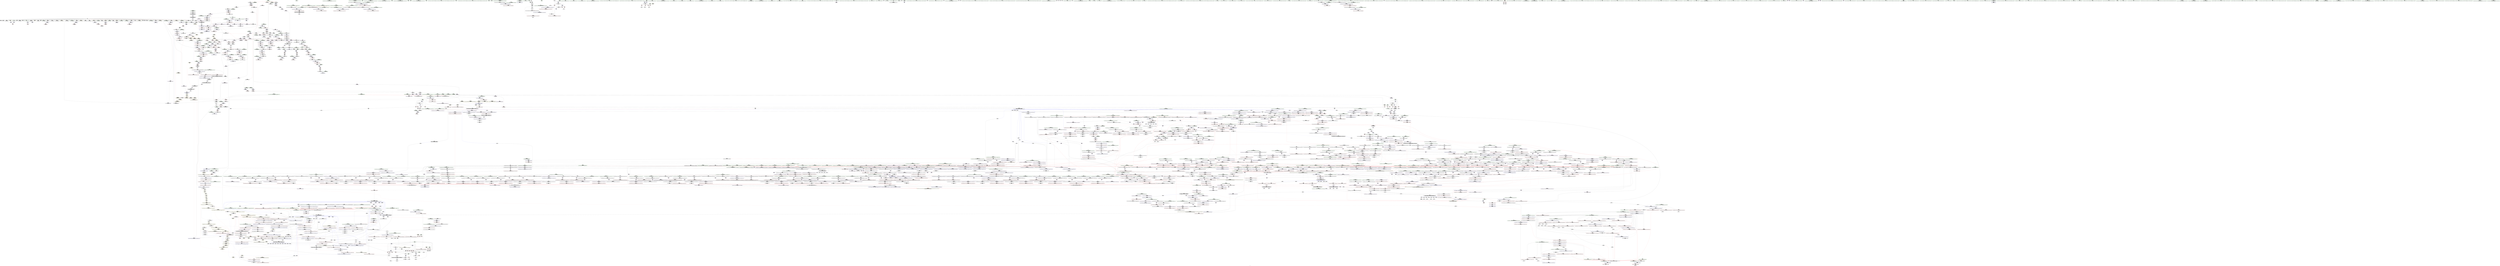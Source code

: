 digraph "SVFG" {
	label="SVFG";

	Node0x55ca627ed680 [shape=record,color=grey,label="{NodeID: 0\nNullPtr|{|<s31>58}}"];
	Node0x55ca627ed680 -> Node0x55ca6308f920[style=solid];
	Node0x55ca627ed680 -> Node0x55ca6308fa20[style=solid];
	Node0x55ca627ed680 -> Node0x55ca6308faf0[style=solid];
	Node0x55ca627ed680 -> Node0x55ca6308fbc0[style=solid];
	Node0x55ca627ed680 -> Node0x55ca6308fc90[style=solid];
	Node0x55ca627ed680 -> Node0x55ca6308fd60[style=solid];
	Node0x55ca627ed680 -> Node0x55ca6308fe30[style=solid];
	Node0x55ca627ed680 -> Node0x55ca6308ff00[style=solid];
	Node0x55ca627ed680 -> Node0x55ca6308ffd0[style=solid];
	Node0x55ca627ed680 -> Node0x55ca630900a0[style=solid];
	Node0x55ca627ed680 -> Node0x55ca63090170[style=solid];
	Node0x55ca627ed680 -> Node0x55ca63090240[style=solid];
	Node0x55ca627ed680 -> Node0x55ca63090310[style=solid];
	Node0x55ca627ed680 -> Node0x55ca630903e0[style=solid];
	Node0x55ca627ed680 -> Node0x55ca630904b0[style=solid];
	Node0x55ca627ed680 -> Node0x55ca63090580[style=solid];
	Node0x55ca627ed680 -> Node0x55ca63090650[style=solid];
	Node0x55ca627ed680 -> Node0x55ca63090720[style=solid];
	Node0x55ca627ed680 -> Node0x55ca630907f0[style=solid];
	Node0x55ca627ed680 -> Node0x55ca630908c0[style=solid];
	Node0x55ca627ed680 -> Node0x55ca63090990[style=solid];
	Node0x55ca627ed680 -> Node0x55ca63090a60[style=solid];
	Node0x55ca627ed680 -> Node0x55ca63090b30[style=solid];
	Node0x55ca627ed680 -> Node0x55ca63090c00[style=solid];
	Node0x55ca627ed680 -> Node0x55ca63090cd0[style=solid];
	Node0x55ca627ed680 -> Node0x55ca630a36c0[style=solid];
	Node0x55ca627ed680 -> Node0x55ca630a6540[style=solid];
	Node0x55ca627ed680 -> Node0x55ca630a6610[style=solid];
	Node0x55ca627ed680 -> Node0x55ca630a66e0[style=solid];
	Node0x55ca627ed680 -> Node0x55ca62483290[style=solid];
	Node0x55ca627ed680 -> Node0x55ca630d51a0[style=solid];
	Node0x55ca627ed680:s31 -> Node0x55ca6330b670[style=solid,color=red];
	Node0x55ca6309e2b0 [shape=record,color=red,label="{NodeID: 1550\n2933\<--2921\n\<--__first.addr\n_ZNSt20__copy_move_backwardILb1ELb1ESt26random_access_iterator_tagE13__copy_move_bIxEEPT_PKS3_S6_S4_\n}"];
	Node0x55ca6309e2b0 -> Node0x55ca630867a0[style=solid];
	Node0x55ca6307cbb0 [shape=record,color=green,label="{NodeID: 443\n2655\<--2656\nagg.tmp\<--agg.tmp_field_insensitive\n_ZSt26__unguarded_insertion_sortIN9__gnu_cxx17__normal_iteratorIPxSt6vectorIxSaIxEEEENS0_5__ops15_Iter_less_iterEEvT_S9_T0_\n}"];
	Node0x55ca6307cbb0 -> Node0x55ca6309cbf0[style=solid];
	Node0x55ca6307cbb0 -> Node0x55ca630b9180[style=solid];
	Node0x55ca630f3bf0 [shape=record,color=blue, style = dotted,label="{NodeID: 1993\n3242\<--3244\noffset_0\<--dummyVal\n_ZSt23__copy_move_backward_a2ILb1EN9__gnu_cxx17__normal_iteratorIPxSt6vectorIxSaIxEEEES6_ET1_T0_S8_S7_\n}"];
	Node0x55ca630f3bf0 -> Node0x55ca6309db60[style=dashed];
	Node0x55ca6308bcb0 [shape=record,color=purple,label="{NodeID: 886\n3020\<--1256\noffset_0\<--\n}"];
	Node0x55ca6308bcb0 -> Node0x55ca630aa3d0[style=solid];
	Node0x55ca6330e5b0 [shape=record,color=black,label="{NodeID: 4650\n542 = PHI(323, )\n2nd arg _ZNSt12_Vector_baseIxSaIxEEC2EmRKS0_ }"];
	Node0x55ca6330e5b0 -> Node0x55ca630a5c50[style=solid];
	Node0x55ca630c1fb0 [shape=record,color=red,label="{NodeID: 1329\n952\<--949\n\<--__it.addr\n_ZSt12__niter_baseIPxET_S1_\n}"];
	Node0x55ca630c1fb0 -> Node0x55ca63093f60[style=solid];
	Node0x55ca630750c0 [shape=record,color=green,label="{NodeID: 222\n1209\<--1210\nagg.tmp9\<--agg.tmp9_field_insensitive\n_ZSt16__introsort_loopIN9__gnu_cxx17__normal_iteratorIPxSt6vectorIxSaIxEEEElNS0_5__ops15_Iter_less_iterEEvT_S9_T0_T1_\n}"];
	Node0x55ca630750c0 -> Node0x55ca630953b0[style=solid];
	Node0x55ca630750c0 -> Node0x55ca6308b490[style=solid];
	Node0x55ca630a97a0 [shape=record,color=blue,label="{NodeID: 1772\n1115\<--1095\ncoerce.dive\<--__first.coerce\n_ZSt6__sortIN9__gnu_cxx17__normal_iteratorIPxSt6vectorIxSaIxEEEENS0_5__ops15_Iter_less_iterEEvT_S9_T0_\n|{|<s2>74|<s3>77}}"];
	Node0x55ca630a97a0 -> Node0x55ca6309eee0[style=dashed];
	Node0x55ca630a97a0 -> Node0x55ca6309f080[style=dashed];
	Node0x55ca630a97a0:s2 -> Node0x55ca631bf150[style=dashed,color=red];
	Node0x55ca630a97a0:s3 -> Node0x55ca63218720[style=dashed,color=red];
	Node0x55ca630983a0 [shape=record,color=black,label="{NodeID: 665\n1685\<--1665\n\<--agg.tmp4\n_ZSt11__sort_heapIN9__gnu_cxx17__normal_iteratorIPxSt6vectorIxSaIxEEEENS0_5__ops15_Iter_less_iterEEvT_S9_RT0_\n}"];
	Node0x55ca630983a0 -> Node0x55ca630b0d10[style=solid];
	Node0x55ca630b6c20 [shape=record,color=purple,label="{NodeID: 1108\n2439\<--2419\ncoerce.dive2\<--__pivot\n_ZSt21__unguarded_partitionIN9__gnu_cxx17__normal_iteratorIPxSt6vectorIxSaIxEEEENS0_5__ops15_Iter_less_iterEET_S9_S9_S9_T0_\n}"];
	Node0x55ca630b6c20 -> Node0x55ca630f11b0[style=solid];
	Node0x55ca627ed710 [shape=record,color=green,label="{NodeID: 1\n7\<--1\n__dso_handle\<--dummyObj\nGlob }"];
	Node0x55ca6309e380 [shape=record,color=red,label="{NodeID: 1551\n2947\<--2921\n\<--__first.addr\n_ZNSt20__copy_move_backwardILb1ELb1ESt26random_access_iterator_tagE13__copy_move_bIxEEPT_PKS3_S6_S4_\n}"];
	Node0x55ca6309e380 -> Node0x55ca63086940[style=solid];
	Node0x55ca6307cc80 [shape=record,color=green,label="{NodeID: 444\n2657\<--2658\nagg.tmp2\<--agg.tmp2_field_insensitive\n_ZSt26__unguarded_insertion_sortIN9__gnu_cxx17__normal_iteratorIPxSt6vectorIxSaIxEEEENS0_5__ops15_Iter_less_iterEEvT_S9_T0_\n}"];
	Node0x55ca630f3cc0 [shape=record,color=blue, style = dotted,label="{NodeID: 1994\n3245\<--3247\noffset_0\<--dummyVal\n_ZSt23__copy_move_backward_a2ILb1EN9__gnu_cxx17__normal_iteratorIPxSt6vectorIxSaIxEEEES6_ET1_T0_S8_S7_\n}"];
	Node0x55ca630f3cc0 -> Node0x55ca6309dc30[style=dashed];
	Node0x55ca6308bd80 [shape=record,color=purple,label="{NodeID: 887\n3021\<--1257\noffset_0\<--\n}"];
	Node0x55ca6308bd80 -> Node0x55ca6309f490[style=solid];
	Node0x55ca6330e6c0 [shape=record,color=black,label="{NodeID: 4651\n2049 = PHI(1912, )\n0th arg _ZSt4moveIRN9__gnu_cxx5__ops15_Iter_less_iterEEONSt16remove_referenceIT_E4typeEOS5_ }"];
	Node0x55ca6330e6c0 -> Node0x55ca630ee770[style=solid];
	Node0x55ca630c2080 [shape=record,color=red,label="{NodeID: 1330\n967\<--958\nthis1\<--this.addr\n_ZNSt12_Vector_baseIxSaIxEE13_M_deallocateEPxm\n}"];
	Node0x55ca630c2080 -> Node0x55ca6308a2b0[style=solid];
	Node0x55ca63075190 [shape=record,color=green,label="{NodeID: 223\n1211\<--1212\nagg.tmp10\<--agg.tmp10_field_insensitive\n_ZSt16__introsort_loopIN9__gnu_cxx17__normal_iteratorIPxSt6vectorIxSaIxEEEElNS0_5__ops15_Iter_less_iterEEvT_S9_T0_T1_\n}"];
	Node0x55ca63075190 -> Node0x55ca63095480[style=solid];
	Node0x55ca63075190 -> Node0x55ca6308b560[style=solid];
	Node0x55ca630a9870 [shape=record,color=blue,label="{NodeID: 1773\n1117\<--1096\ncoerce.dive1\<--__last.coerce\n_ZSt6__sortIN9__gnu_cxx17__normal_iteratorIPxSt6vectorIxSaIxEEEENS0_5__ops15_Iter_less_iterEEvT_S9_T0_\n|{|<s2>74|<s3>77}}"];
	Node0x55ca630a9870 -> Node0x55ca6309efb0[style=dashed];
	Node0x55ca630a9870 -> Node0x55ca6309f150[style=dashed];
	Node0x55ca630a9870:s2 -> Node0x55ca631bf150[style=dashed,color=red];
	Node0x55ca630a9870:s3 -> Node0x55ca63218720[style=dashed,color=red];
	Node0x55ca63098470 [shape=record,color=black,label="{NodeID: 666\n1749\<--1702\n\<--__first\n_ZSt11__make_heapIN9__gnu_cxx17__normal_iteratorIPxSt6vectorIxSaIxEEEENS0_5__ops15_Iter_less_iterEEvT_S9_RT0_\n}"];
	Node0x55ca63098470 -> Node0x55ca630b12c0[style=solid];
	Node0x55ca632452d0 [shape=record,color=yellow,style=double,label="{NodeID: 4430\n32V_3 = CSCHI(MR_32V_2)\npts\{803 \}\nCS[]|{<s0>139|<s1>146}}"];
	Node0x55ca632452d0:s0 -> Node0x55ca631e6d60[style=dashed,color=blue];
	Node0x55ca632452d0:s1 -> Node0x55ca631b5350[style=dashed,color=blue];
	Node0x55ca630b6cf0 [shape=record,color=purple,label="{NodeID: 1109\n2449\<--2423\ncoerce.dive5\<--agg.tmp\n_ZSt21__unguarded_partitionIN9__gnu_cxx17__normal_iteratorIPxSt6vectorIxSaIxEEEENS0_5__ops15_Iter_less_iterEET_S9_S9_S9_T0_\n}"];
	Node0x55ca630b6cf0 -> Node0x55ca630cade0[style=solid];
	Node0x55ca6306c9c0 [shape=record,color=green,label="{NodeID: 2\n8\<--1\n.str\<--dummyObj\nGlob }"];
	Node0x55ca63216cc0 [shape=record,color=yellow,style=double,label="{NodeID: 3766\n729V_1 = ENCHI(MR_729V_0)\npts\{1713 1823 1919 2519 2555 2771 \}\nFun[_ZSt11__push_heapIN9__gnu_cxx17__normal_iteratorIPxSt6vectorIxSaIxEEEElxNS0_5__ops14_Iter_less_valEEvT_T0_SA_T1_RT2_]}"];
	Node0x55ca63216cc0 -> Node0x55ca630c9240[style=dashed];
	Node0x55ca63216cc0 -> Node0x55ca630c9310[style=dashed];
	Node0x55ca6309e450 [shape=record,color=red,label="{NodeID: 1552\n2932\<--2923\n\<--__last.addr\n_ZNSt20__copy_move_backwardILb1ELb1ESt26random_access_iterator_tagE13__copy_move_bIxEEPT_PKS3_S6_S4_\n}"];
	Node0x55ca6309e450 -> Node0x55ca630866d0[style=solid];
	Node0x55ca6307cd50 [shape=record,color=green,label="{NodeID: 445\n2659\<--2660\nagg.tmp3\<--agg.tmp3_field_insensitive\n_ZSt26__unguarded_insertion_sortIN9__gnu_cxx17__normal_iteratorIPxSt6vectorIxSaIxEEEENS0_5__ops15_Iter_less_iterEEvT_S9_T0_\n}"];
	Node0x55ca630f3d90 [shape=record,color=blue, style = dotted,label="{NodeID: 1995\n3248\<--3250\noffset_0\<--dummyVal\n_ZSt23__copy_move_backward_a2ILb1EN9__gnu_cxx17__normal_iteratorIPxSt6vectorIxSaIxEEEES6_ET1_T0_S8_S7_\n}"];
	Node0x55ca630f3d90 -> Node0x55ca6309dd00[style=dashed];
	Node0x55ca6308be50 [shape=record,color=purple,label="{NodeID: 888\n3023\<--1259\noffset_0\<--\n}"];
	Node0x55ca6308be50 -> Node0x55ca630aa4a0[style=solid];
	Node0x55ca6330e7d0 [shape=record,color=black,label="{NodeID: 4652\n2495 = PHI(2277, 2303, 2315, 2341, 2365, 2377, 2488, )\n0th arg _ZSt9iter_swapIN9__gnu_cxx17__normal_iteratorIPxSt6vectorIxSaIxEEEES6_EvT_T0_ }"];
	Node0x55ca6330e7d0 -> Node0x55ca630f1830[style=solid];
	Node0x55ca630c2150 [shape=record,color=red,label="{NodeID: 1331\n968\<--960\n\<--__p.addr\n_ZNSt12_Vector_baseIxSaIxEE13_M_deallocateEPxm\n}"];
	Node0x55ca630c2150 -> Node0x55ca630d51a0[style=solid];
	Node0x55ca63075260 [shape=record,color=green,label="{NodeID: 224\n1213\<--1214\nagg.tmp11\<--agg.tmp11_field_insensitive\n_ZSt16__introsort_loopIN9__gnu_cxx17__normal_iteratorIPxSt6vectorIxSaIxEEEElNS0_5__ops15_Iter_less_iterEEvT_S9_T0_T1_\n}"];
	Node0x55ca630a9940 [shape=record,color=blue, style = dotted,label="{NodeID: 1774\n2999\<--3001\noffset_0\<--dummyVal\n_ZSt6__sortIN9__gnu_cxx17__normal_iteratorIPxSt6vectorIxSaIxEEEENS0_5__ops15_Iter_less_iterEEvT_S9_T0_\n}"];
	Node0x55ca630a9940 -> Node0x55ca630c2d80[style=dashed];
	Node0x55ca630a9940 -> Node0x55ca631e0460[style=dashed];
	Node0x55ca63098540 [shape=record,color=black,label="{NodeID: 667\n1748\<--1716\n\<--agg.tmp\n_ZSt11__make_heapIN9__gnu_cxx17__normal_iteratorIPxSt6vectorIxSaIxEEEENS0_5__ops15_Iter_less_iterEEvT_S9_RT0_\n}"];
	Node0x55ca63098540 -> Node0x55ca630b11f0[style=solid];
	Node0x55ca63245430 [shape=record,color=yellow,style=double,label="{NodeID: 4431\n667V_2 = CSCHI(MR_667V_1)\npts\{18770000 \}\nCS[]}"];
	Node0x55ca63245430 -> Node0x55ca630c7020[style=dashed];
	Node0x55ca630b6dc0 [shape=record,color=purple,label="{NodeID: 1110\n2451\<--2425\ncoerce.dive6\<--agg.tmp4\n_ZSt21__unguarded_partitionIN9__gnu_cxx17__normal_iteratorIPxSt6vectorIxSaIxEEEENS0_5__ops15_Iter_less_iterEET_S9_S9_S9_T0_\n}"];
	Node0x55ca630b6dc0 -> Node0x55ca630caeb0[style=solid];
	Node0x55ca6306ca50 [shape=record,color=green,label="{NodeID: 3\n10\<--1\n.str.1\<--dummyObj\nGlob }"];
	Node0x55ca6309e520 [shape=record,color=red,label="{NodeID: 1553\n2942\<--2925\n\<--__result.addr\n_ZNSt20__copy_move_backwardILb1ELb1ESt26random_access_iterator_tagE13__copy_move_bIxEEPT_PKS3_S6_S4_\n}"];
	Node0x55ca6309e520 -> Node0x55ca630bbf00[style=solid];
	Node0x55ca6307ce20 [shape=record,color=green,label="{NodeID: 446\n2661\<--2662\nundef.agg.tmp\<--undef.agg.tmp_field_insensitive\n_ZSt26__unguarded_insertion_sortIN9__gnu_cxx17__normal_iteratorIPxSt6vectorIxSaIxEEEENS0_5__ops15_Iter_less_iterEEvT_S9_T0_\n}"];
	Node0x55ca630f3e60 [shape=record,color=blue,label="{NodeID: 1996\n2829\<--2863\nref.tmp\<--call10\n_ZSt23__copy_move_backward_a2ILb1EN9__gnu_cxx17__normal_iteratorIPxSt6vectorIxSaIxEEEES6_ET1_T0_S8_S7_\n|{<s0>305}}"];
	Node0x55ca630f3e60:s0 -> Node0x55ca631fd930[style=dashed,color=red];
	Node0x55ca6308bf20 [shape=record,color=purple,label="{NodeID: 889\n3024\<--1260\noffset_0\<--\n}"];
	Node0x55ca6308bf20 -> Node0x55ca6309f560[style=solid];
	Node0x55ca6330ea60 [shape=record,color=black,label="{NodeID: 4653\n2496 = PHI(2279, 2305, 2317, 2343, 2367, 2379, 2490, )\n1st arg _ZSt9iter_swapIN9__gnu_cxx17__normal_iteratorIPxSt6vectorIxSaIxEEEES6_EvT_T0_ }"];
	Node0x55ca6330ea60 -> Node0x55ca630f1900[style=solid];
	Node0x55ca630c2220 [shape=record,color=red,label="{NodeID: 1332\n973\<--960\n\<--__p.addr\n_ZNSt12_Vector_baseIxSaIxEE13_M_deallocateEPxm\n|{<s0>67}}"];
	Node0x55ca630c2220:s0 -> Node0x55ca63311500[style=solid,color=red];
	Node0x55ca63075330 [shape=record,color=green,label="{NodeID: 225\n1215\<--1216\nagg.tmp16\<--agg.tmp16_field_insensitive\n_ZSt16__introsort_loopIN9__gnu_cxx17__normal_iteratorIPxSt6vectorIxSaIxEEEElNS0_5__ops15_Iter_less_iterEEvT_S9_T0_T1_\n}"];
	Node0x55ca63075330 -> Node0x55ca63095550[style=solid];
	Node0x55ca63075330 -> Node0x55ca6308b630[style=solid];
	Node0x55ca630a9a10 [shape=record,color=blue, style = dotted,label="{NodeID: 1775\n3002\<--3004\noffset_0\<--dummyVal\n_ZSt6__sortIN9__gnu_cxx17__normal_iteratorIPxSt6vectorIxSaIxEEEENS0_5__ops15_Iter_less_iterEEvT_S9_T0_\n}"];
	Node0x55ca630a9a10 -> Node0x55ca630c2e50[style=dashed];
	Node0x55ca630a9a10 -> Node0x55ca631e0960[style=dashed];
	Node0x55ca63098610 [shape=record,color=black,label="{NodeID: 668\n1770\<--1785\n_ZN9__gnu_cxxltIPxSt6vectorIxSaIxEEEEbRKNS_17__normal_iteratorIT_T0_EESA__ret\<--cmp\n_ZN9__gnu_cxxltIPxSt6vectorIxSaIxEEEEbRKNS_17__normal_iteratorIT_T0_EESA_\n|{<s0>132|<s1>241}}"];
	Node0x55ca63098610:s0 -> Node0x55ca63303720[style=solid,color=blue];
	Node0x55ca63098610:s1 -> Node0x55ca63302510[style=solid,color=blue];
	Node0x55ca630b6e90 [shape=record,color=purple,label="{NodeID: 1111\n2465\<--2427\ncoerce.dive13\<--agg.tmp11\n_ZSt21__unguarded_partitionIN9__gnu_cxx17__normal_iteratorIPxSt6vectorIxSaIxEEEENS0_5__ops15_Iter_less_iterEET_S9_S9_S9_T0_\n}"];
	Node0x55ca630b6e90 -> Node0x55ca630caf80[style=solid];
	Node0x55ca6306cd00 [shape=record,color=green,label="{NodeID: 4\n12\<--1\nstdin\<--dummyObj\nGlob }"];
	Node0x55ca6309e5f0 [shape=record,color=red,label="{NodeID: 1554\n2955\<--2925\n\<--__result.addr\n_ZNSt20__copy_move_backwardILb1ELb1ESt26random_access_iterator_tagE13__copy_move_bIxEEPT_PKS3_S6_S4_\n}"];
	Node0x55ca6309e5f0 -> Node0x55ca630bbfd0[style=solid];
	Node0x55ca6307cef0 [shape=record,color=green,label="{NodeID: 447\n2687\<--2688\n__lhs.addr\<--__lhs.addr_field_insensitive\n_ZN9__gnu_cxxeqIPxSt6vectorIxSaIxEEEEbRKNS_17__normal_iteratorIT_T0_EESA_\n}"];
	Node0x55ca6307cef0 -> Node0x55ca630cc090[style=solid];
	Node0x55ca6307cef0 -> Node0x55ca630f2ae0[style=solid];
	Node0x55ca62483290 [shape=record,color=black,label="{NodeID: 3104\n758 = PHI(753, 3, )\n}"];
	Node0x55ca62483290 -> Node0x55ca630934d0[style=solid];
	Node0x55ca630f3f30 [shape=record,color=blue,label="{NodeID: 1997\n2877\<--2872\ncoerce.dive\<--__it.coerce\n_ZSt12__miter_baseIN9__gnu_cxx17__normal_iteratorIPxSt6vectorIxSaIxEEEEET_S7_\n}"];
	Node0x55ca630f3f30 -> Node0x55ca630a3320[style=dashed];
	Node0x55ca6308bff0 [shape=record,color=purple,label="{NodeID: 890\n3026\<--1271\noffset_0\<--\n}"];
	Node0x55ca6308bff0 -> Node0x55ca630aa640[style=solid];
	Node0x55ca6330ecf0 [shape=record,color=black,label="{NodeID: 4654\n2702 = PHI(2613, )\n0th arg _ZSt13move_backwardIN9__gnu_cxx17__normal_iteratorIPxSt6vectorIxSaIxEEEES6_ET0_T_S8_S7_ }"];
	Node0x55ca6330ecf0 -> Node0x55ca630f2c80[style=solid];
	Node0x55ca632053b0 [shape=record,color=yellow,style=double,label="{NodeID: 3547\n32V_1 = ENCHI(MR_32V_0)\npts\{803 \}\nFun[_ZSt14__partial_sortIN9__gnu_cxx17__normal_iteratorIPxSt6vectorIxSaIxEEEENS0_5__ops15_Iter_less_iterEEvT_S9_S9_T0_]|{<s0>113}}"];
	Node0x55ca632053b0:s0 -> Node0x55ca631fc650[style=dashed,color=red];
	Node0x55ca630c22f0 [shape=record,color=red,label="{NodeID: 1333\n974\<--962\n\<--__n.addr\n_ZNSt12_Vector_baseIxSaIxEE13_M_deallocateEPxm\n|{<s0>67}}"];
	Node0x55ca630c22f0:s0 -> Node0x55ca63311610[style=solid,color=red];
	Node0x55ca63075400 [shape=record,color=green,label="{NodeID: 226\n1217\<--1218\nagg.tmp17\<--agg.tmp17_field_insensitive\n_ZSt16__introsort_loopIN9__gnu_cxx17__normal_iteratorIPxSt6vectorIxSaIxEEEElNS0_5__ops15_Iter_less_iterEEvT_S9_T0_T1_\n}"];
	Node0x55ca63075400 -> Node0x55ca63095620[style=solid];
	Node0x55ca63075400 -> Node0x55ca6308b700[style=solid];
	Node0x55ca630a9ae0 [shape=record,color=blue, style = dotted,label="{NodeID: 1776\n3005\<--3007\noffset_0\<--dummyVal\n_ZSt6__sortIN9__gnu_cxx17__normal_iteratorIPxSt6vectorIxSaIxEEEENS0_5__ops15_Iter_less_iterEEvT_S9_T0_\n}"];
	Node0x55ca630a9ae0 -> Node0x55ca630c2f20[style=dashed];
	Node0x55ca630a9ae0 -> Node0x55ca631e0e60[style=dashed];
	Node0x55ca630986e0 [shape=record,color=black,label="{NodeID: 669\n1787\<--1807\n_ZNK9__gnu_cxx5__ops15_Iter_less_iterclINS_17__normal_iteratorIPxSt6vectorIxSaIxEEEES8_EEbT_T0__ret\<--cmp\n_ZNK9__gnu_cxx5__ops15_Iter_less_iterclINS_17__normal_iteratorIPxSt6vectorIxSaIxEEEES8_EEbT_T0_\n|{<s0>135|<s1>171|<s2>200|<s3>203|<s4>209|<s5>218|<s6>224|<s7>234|<s8>239|<s9>258}}"];
	Node0x55ca630986e0:s0 -> Node0x55ca63303830[style=solid,color=blue];
	Node0x55ca630986e0:s1 -> Node0x55ca633048a0[style=solid,color=blue];
	Node0x55ca630986e0:s2 -> Node0x55ca63301920[style=solid,color=blue];
	Node0x55ca630986e0:s3 -> Node0x55ca63301a30[style=solid,color=blue];
	Node0x55ca630986e0:s4 -> Node0x55ca63301b40[style=solid,color=blue];
	Node0x55ca630986e0:s5 -> Node0x55ca63301c50[style=solid,color=blue];
	Node0x55ca630986e0:s6 -> Node0x55ca63301d90[style=solid,color=blue];
	Node0x55ca630986e0:s7 -> Node0x55ca63301ed0[style=solid,color=blue];
	Node0x55ca630986e0:s8 -> Node0x55ca63302290[style=solid,color=blue];
	Node0x55ca630986e0:s9 -> Node0x55ca63306df0[style=solid,color=blue];
	Node0x55ca630b6f60 [shape=record,color=purple,label="{NodeID: 1112\n2467\<--2429\ncoerce.dive14\<--agg.tmp12\n_ZSt21__unguarded_partitionIN9__gnu_cxx17__normal_iteratorIPxSt6vectorIxSaIxEEEENS0_5__ops15_Iter_less_iterEET_S9_S9_S9_T0_\n}"];
	Node0x55ca630b6f60 -> Node0x55ca630cb050[style=solid];
	Node0x55ca6306cd90 [shape=record,color=green,label="{NodeID: 5\n13\<--1\n.str.2\<--dummyObj\nGlob }"];
	Node0x55ca6309e6c0 [shape=record,color=red,label="{NodeID: 1555\n2939\<--2927\n\<--_Num\n_ZNSt20__copy_move_backwardILb1ELb1ESt26random_access_iterator_tagE13__copy_move_bIxEEPT_PKS3_S6_S4_\n}"];
	Node0x55ca6309e6c0 -> Node0x55ca630d5c20[style=solid];
	Node0x55ca6307cfc0 [shape=record,color=green,label="{NodeID: 448\n2689\<--2690\n__rhs.addr\<--__rhs.addr_field_insensitive\n_ZN9__gnu_cxxeqIPxSt6vectorIxSaIxEEEEbRKNS_17__normal_iteratorIT_T0_EESA_\n}"];
	Node0x55ca6307cfc0 -> Node0x55ca630cc160[style=solid];
	Node0x55ca6307cfc0 -> Node0x55ca630f2bb0[style=solid];
	Node0x55ca62483360 [shape=record,color=black,label="{NodeID: 3105\n2116 = PHI(405, 2112, )\n}"];
	Node0x55ca630f4000 [shape=record,color=blue, style = dotted,label="{NodeID: 1998\n3251\<--3253\noffset_0\<--dummyVal\n_ZSt12__miter_baseIN9__gnu_cxx17__normal_iteratorIPxSt6vectorIxSaIxEEEEET_S7_\n}"];
	Node0x55ca630f4000 -> Node0x55ca6309dea0[style=dashed];
	Node0x55ca6308c0c0 [shape=record,color=purple,label="{NodeID: 891\n3027\<--1272\noffset_0\<--\n}"];
	Node0x55ca6308c0c0 -> Node0x55ca6309f630[style=solid];
	Node0x55ca6330ee00 [shape=record,color=black,label="{NodeID: 4655\n2703 = PHI(2615, )\n1st arg _ZSt13move_backwardIN9__gnu_cxx17__normal_iteratorIPxSt6vectorIxSaIxEEEES6_ET0_T_S8_S7_ }"];
	Node0x55ca6330ee00 -> Node0x55ca630f2d50[style=solid];
	Node0x55ca630c23c0 [shape=record,color=red,label="{NodeID: 1334\n1005\<--996\n\<--__a.addr\n_ZNSt16allocator_traitsISaIxEE10deallocateERS0_Pxm\n}"];
	Node0x55ca630c23c0 -> Node0x55ca63094100[style=solid];
	Node0x55ca630754d0 [shape=record,color=green,label="{NodeID: 227\n1219\<--1220\nagg.tmp18\<--agg.tmp18_field_insensitive\n_ZSt16__introsort_loopIN9__gnu_cxx17__normal_iteratorIPxSt6vectorIxSaIxEEEElNS0_5__ops15_Iter_less_iterEEvT_S9_T0_T1_\n}"];
	Node0x55ca630a9bb0 [shape=record,color=blue, style = dotted,label="{NodeID: 1777\n3008\<--3010\noffset_0\<--dummyVal\n_ZSt6__sortIN9__gnu_cxx17__normal_iteratorIPxSt6vectorIxSaIxEEEENS0_5__ops15_Iter_less_iterEEvT_S9_T0_\n}"];
	Node0x55ca630a9bb0 -> Node0x55ca630c2ff0[style=dashed];
	Node0x55ca630a9bb0 -> Node0x55ca631e1360[style=dashed];
	Node0x55ca630987b0 [shape=record,color=black,label="{NodeID: 670\n1845\<--1814\n\<--__first\n_ZSt10__pop_heapIN9__gnu_cxx17__normal_iteratorIPxSt6vectorIxSaIxEEEENS0_5__ops15_Iter_less_iterEEvT_S9_S9_RT0_\n}"];
	Node0x55ca630987b0 -> Node0x55ca630b1940[style=solid];
	Node0x55ca630b7030 [shape=record,color=purple,label="{NodeID: 1113\n2487\<--2431\ncoerce.dive22\<--agg.tmp20\n_ZSt21__unguarded_partitionIN9__gnu_cxx17__normal_iteratorIPxSt6vectorIxSaIxEEEENS0_5__ops15_Iter_less_iterEET_S9_S9_S9_T0_\n}"];
	Node0x55ca630b7030 -> Node0x55ca630cb1f0[style=solid];
	Node0x55ca6306ce20 [shape=record,color=green,label="{NodeID: 6\n15\<--1\n.str.3\<--dummyObj\nGlob }"];
	Node0x55ca6309e790 [shape=record,color=red,label="{NodeID: 1556\n2943\<--2927\n\<--_Num\n_ZNSt20__copy_move_backwardILb1ELb1ESt26random_access_iterator_tagE13__copy_move_bIxEEPT_PKS3_S6_S4_\n}"];
	Node0x55ca6309e790 -> Node0x55ca630d1420[style=solid];
	Node0x55ca6307d090 [shape=record,color=green,label="{NodeID: 449\n2705\<--2706\nretval\<--retval_field_insensitive\n_ZSt13move_backwardIN9__gnu_cxx17__normal_iteratorIPxSt6vectorIxSaIxEEEES6_ET0_T_S8_S7_\n}"];
	Node0x55ca6307d090 -> Node0x55ca630b9590[style=solid];
	Node0x55ca6307d090 -> Node0x55ca630b9660[style=solid];
	Node0x55ca630cf320 [shape=record,color=grey,label="{NodeID: 3106\n232 = Binary(231, 142, )\n}"];
	Node0x55ca630cf320 -> Node0x55ca630a4590[style=solid];
	Node0x55ca630f40d0 [shape=record,color=blue,label="{NodeID: 1999\n2889\<--2886\n__first.addr\<--__first\n_ZSt22__copy_move_backward_aILb1EPxS0_ET1_T0_S2_S1_\n}"];
	Node0x55ca630f40d0 -> Node0x55ca6309df70[style=dashed];
	Node0x55ca6308c190 [shape=record,color=purple,label="{NodeID: 892\n3029\<--1274\noffset_0\<--\n}"];
	Node0x55ca6308c190 -> Node0x55ca630aa710[style=solid];
	Node0x55ca6330ef10 [shape=record,color=black,label="{NodeID: 4656\n2704 = PHI(2617, )\n2nd arg _ZSt13move_backwardIN9__gnu_cxx17__normal_iteratorIPxSt6vectorIxSaIxEEEES6_ET0_T_S8_S7_ }"];
	Node0x55ca6330ef10 -> Node0x55ca630f2e20[style=solid];
	Node0x55ca632055a0 [shape=record,color=yellow,style=double,label="{NodeID: 3549\n34V_1 = ENCHI(MR_34V_0)\npts\{670000 \}\nFun[_ZNKSt6vectorIxSaIxEE4sizeEv]}"];
	Node0x55ca632055a0 -> Node0x55ca630befc0[style=dashed];
	Node0x55ca630c2490 [shape=record,color=red,label="{NodeID: 1335\n1007\<--998\n\<--__p.addr\n_ZNSt16allocator_traitsISaIxEE10deallocateERS0_Pxm\n|{<s0>70}}"];
	Node0x55ca630c2490:s0 -> Node0x55ca6330da00[style=solid,color=red];
	Node0x55ca630755a0 [shape=record,color=green,label="{NodeID: 228\n1250\<--1251\n_ZSt14__partial_sortIN9__gnu_cxx17__normal_iteratorIPxSt6vectorIxSaIxEEEENS0_5__ops15_Iter_less_iterEEvT_S9_S9_T0_\<--_ZSt14__partial_sortIN9__gnu_cxx17__normal_iteratorIPxSt6vectorIxSaIxEEEENS0_5__ops15_Iter_less_iterEEvT_S9_S9_T0__field_insensitive\n}"];
	Node0x55ca630a9c80 [shape=record,color=blue,label="{NodeID: 1778\n1171\<--1169\n__lhs.addr\<--__lhs\n_ZN9__gnu_cxxneIPxSt6vectorIxSaIxEEEEbRKNS_17__normal_iteratorIT_T0_EESA_\n}"];
	Node0x55ca630a9c80 -> Node0x55ca630c30c0[style=dashed];
	Node0x55ca63098880 [shape=record,color=black,label="{NodeID: 671\n1844\<--1824\n\<--agg.tmp\n_ZSt10__pop_heapIN9__gnu_cxx17__normal_iteratorIPxSt6vectorIxSaIxEEEENS0_5__ops15_Iter_less_iterEEvT_S9_S9_RT0_\n}"];
	Node0x55ca63098880 -> Node0x55ca630b1870[style=solid];
	Node0x55ca630b7100 [shape=record,color=purple,label="{NodeID: 1114\n2489\<--2433\ncoerce.dive23\<--agg.tmp21\n_ZSt21__unguarded_partitionIN9__gnu_cxx17__normal_iteratorIPxSt6vectorIxSaIxEEEENS0_5__ops15_Iter_less_iterEET_S9_S9_S9_T0_\n}"];
	Node0x55ca630b7100 -> Node0x55ca630cb2c0[style=solid];
	Node0x55ca6306ceb0 [shape=record,color=green,label="{NodeID: 7\n17\<--1\nstdout\<--dummyObj\nGlob }"];
	Node0x55ca6309e860 [shape=record,color=red,label="{NodeID: 1557\n2949\<--2927\n\<--_Num\n_ZNSt20__copy_move_backwardILb1ELb1ESt26random_access_iterator_tagE13__copy_move_bIxEEPT_PKS3_S6_S4_\n}"];
	Node0x55ca6309e860 -> Node0x55ca630d2020[style=solid];
	Node0x55ca6307d160 [shape=record,color=green,label="{NodeID: 450\n2707\<--2708\n__first\<--__first_field_insensitive\n_ZSt13move_backwardIN9__gnu_cxx17__normal_iteratorIPxSt6vectorIxSaIxEEEES6_ET0_T_S8_S7_\n}"];
	Node0x55ca6307d160 -> Node0x55ca6309cd90[style=solid];
	Node0x55ca6307d160 -> Node0x55ca630b9730[style=solid];
	Node0x55ca630cf4a0 [shape=record,color=grey,label="{NodeID: 3107\n242 = Binary(241, 203, )\n}"];
	Node0x55ca630cf4a0 -> Node0x55ca630a4660[style=solid];
	Node0x55ca630f41a0 [shape=record,color=blue,label="{NodeID: 2000\n2891\<--2887\n__last.addr\<--__last\n_ZSt22__copy_move_backward_aILb1EPxS0_ET1_T0_S2_S1_\n}"];
	Node0x55ca630f41a0 -> Node0x55ca6309e040[style=dashed];
	Node0x55ca6308c260 [shape=record,color=purple,label="{NodeID: 893\n3030\<--1275\noffset_0\<--\n}"];
	Node0x55ca6308c260 -> Node0x55ca6309f700[style=solid];
	Node0x55ca6330f020 [shape=record,color=black,label="{NodeID: 4657\n526 = PHI(298, )\n0th arg _ZN9__gnu_cxx13new_allocatorIxEC2Ev }"];
	Node0x55ca6330f020 -> Node0x55ca630a5910[style=solid];
	Node0x55ca63205680 [shape=record,color=yellow,style=double,label="{NodeID: 3550\n36V_1 = ENCHI(MR_36V_0)\npts\{670001 \}\nFun[_ZNKSt6vectorIxSaIxEE4sizeEv]}"];
	Node0x55ca63205680 -> Node0x55ca630beef0[style=dashed];
	Node0x55ca630c2560 [shape=record,color=red,label="{NodeID: 1336\n1008\<--1000\n\<--__n.addr\n_ZNSt16allocator_traitsISaIxEE10deallocateERS0_Pxm\n|{<s0>70}}"];
	Node0x55ca630c2560:s0 -> Node0x55ca6330db10[style=solid,color=red];
	Node0x55ca630756a0 [shape=record,color=green,label="{NodeID: 229\n1267\<--1268\n_ZSt27__unguarded_partition_pivotIN9__gnu_cxx17__normal_iteratorIPxSt6vectorIxSaIxEEEENS0_5__ops15_Iter_less_iterEET_S9_S9_T0_\<--_ZSt27__unguarded_partition_pivotIN9__gnu_cxx17__normal_iteratorIPxSt6vectorIxSaIxEEEENS0_5__ops15_Iter_less_iterEET_S9_S9_T0__field_insensitive\n}"];
	Node0x55ca630a9d50 [shape=record,color=blue,label="{NodeID: 1779\n1173\<--1170\n__rhs.addr\<--__rhs\n_ZN9__gnu_cxxneIPxSt6vectorIxSaIxEEEEbRKNS_17__normal_iteratorIT_T0_EESA_\n}"];
	Node0x55ca630a9d50 -> Node0x55ca630c3190[style=dashed];
	Node0x55ca63098950 [shape=record,color=black,label="{NodeID: 672\n1855\<--1860\n_ZN9__gnu_cxx17__normal_iteratorIPxSt6vectorIxSaIxEEEppEv_ret\<--this1\n_ZN9__gnu_cxx17__normal_iteratorIPxSt6vectorIxSaIxEEEppEv\n|{<s0>140|<s1>235|<s2>246|<s3>270|<s4>276}}"];
	Node0x55ca63098950:s0 -> Node0x55ca63303940[style=solid,color=blue];
	Node0x55ca63098950:s1 -> Node0x55ca63302010[style=solid,color=blue];
	Node0x55ca63098950:s2 -> Node0x55ca63302650[style=solid,color=blue];
	Node0x55ca63098950:s3 -> Node0x55ca633076e0[style=solid,color=blue];
	Node0x55ca63098950:s4 -> Node0x55ca63307900[style=solid,color=blue];
	Node0x55ca630b71d0 [shape=record,color=purple,label="{NodeID: 1115\n3182\<--2443\noffset_0\<--\n}"];
	Node0x55ca630b71d0 -> Node0x55ca630f1280[style=solid];
	Node0x55ca6306d6f0 [shape=record,color=green,label="{NodeID: 8\n18\<--1\n_ZSt3cin\<--dummyObj\nGlob }"];
	Node0x55ca6309e930 [shape=record,color=red,label="{NodeID: 1558\n2956\<--2927\n\<--_Num\n_ZNSt20__copy_move_backwardILb1ELb1ESt26random_access_iterator_tagE13__copy_move_bIxEEPT_PKS3_S6_S4_\n}"];
	Node0x55ca6309e930 -> Node0x55ca630d1ea0[style=solid];
	Node0x55ca6307d230 [shape=record,color=green,label="{NodeID: 451\n2709\<--2710\n__last\<--__last_field_insensitive\n_ZSt13move_backwardIN9__gnu_cxx17__normal_iteratorIPxSt6vectorIxSaIxEEEES6_ET0_T_S8_S7_\n}"];
	Node0x55ca6307d230 -> Node0x55ca6309ce60[style=solid];
	Node0x55ca6307d230 -> Node0x55ca630b9800[style=solid];
	Node0x55ca630cf620 [shape=record,color=grey,label="{NodeID: 3108\n228 = Binary(227, 226, )\n}"];
	Node0x55ca630cf620 -> Node0x55ca630a44c0[style=solid];
	Node0x55ca630f4270 [shape=record,color=blue,label="{NodeID: 2001\n2893\<--2888\n__result.addr\<--__result\n_ZSt22__copy_move_backward_aILb1EPxS0_ET1_T0_S2_S1_\n}"];
	Node0x55ca630f4270 -> Node0x55ca6309e110[style=dashed];
	Node0x55ca6308c330 [shape=record,color=purple,label="{NodeID: 894\n3032\<--1283\noffset_0\<--\n}"];
	Node0x55ca6308c330 -> Node0x55ca630aa7e0[style=solid];
	Node0x55ca6330f130 [shape=record,color=black,label="{NodeID: 4658\n1771 = PHI(1573, 2415, )\n0th arg _ZN9__gnu_cxxltIPxSt6vectorIxSaIxEEEEbRKNS_17__normal_iteratorIT_T0_EESA_ }"];
	Node0x55ca6330f130 -> Node0x55ca630ec800[style=solid];
	Node0x55ca63205760 [shape=record,color=yellow,style=double,label="{NodeID: 3551\n32V_1 = ENCHI(MR_32V_0)\npts\{803 \}\nFun[_ZNSt27__uninitialized_default_n_1ILb1EE18__uninit_default_nIPxmEET_S3_T0_]|{<s0>64}}"];
	Node0x55ca63205760:s0 -> Node0x55ca63206f70[style=dashed,color=red];
	Node0x55ca630c2630 [shape=record,color=red,label="{NodeID: 1337\n1026\<--1017\nthis1\<--this.addr\n_ZN9__gnu_cxx13new_allocatorIxE10deallocateEPxm\n}"];
	Node0x55ca6307db00 [shape=record,color=green,label="{NodeID: 230\n1290\<--1291\n__n.addr\<--__n.addr_field_insensitive\n_ZSt4__lgl\n}"];
	Node0x55ca6307db00 -> Node0x55ca630c3c20[style=solid];
	Node0x55ca6307db00 -> Node0x55ca630aa8b0[style=solid];
	Node0x55ca630a9e20 [shape=record,color=blue,label="{NodeID: 1780\n1221\<--1188\ncoerce.dive\<--__first.coerce\n_ZSt16__introsort_loopIN9__gnu_cxx17__normal_iteratorIPxSt6vectorIxSaIxEEEElNS0_5__ops15_Iter_less_iterEEvT_S9_T0_T1_\n|{|<s2>85}}"];
	Node0x55ca630a9e20 -> Node0x55ca6309f220[style=dashed];
	Node0x55ca630a9e20 -> Node0x55ca6309f490[style=dashed];
	Node0x55ca630a9e20:s2 -> Node0x55ca63218720[style=dashed,color=red];
	Node0x55ca63098a20 [shape=record,color=black,label="{NodeID: 673\n1866\<--1871\n_ZSt4moveIRxEONSt16remove_referenceIT_E4typeEOS2__ret\<--\n_ZSt4moveIRxEONSt16remove_referenceIT_E4typeEOS2_\n|{<s0>151|<s1>153|<s2>160|<s3>162|<s4>166|<s5>174|<s6>179|<s7>185|<s8>191|<s9>194|<s10>250|<s11>251|<s12>252|<s13>260|<s14>265|<s15>286|<s16>292|<s17>296}}"];
	Node0x55ca63098a20:s0 -> Node0x55ca63300230[style=solid,color=blue];
	Node0x55ca63098a20:s1 -> Node0x55ca63300340[style=solid,color=blue];
	Node0x55ca63098a20:s2 -> Node0x55ca63303f30[style=solid,color=blue];
	Node0x55ca63098a20:s3 -> Node0x55ca633041b0[style=solid,color=blue];
	Node0x55ca63098a20:s4 -> Node0x55ca633044e0[style=solid,color=blue];
	Node0x55ca63098a20:s5 -> Node0x55ca63304cf0[style=solid,color=blue];
	Node0x55ca63098a20:s6 -> Node0x55ca63305330[style=solid,color=blue];
	Node0x55ca63098a20:s7 -> Node0x55ca63305770[style=solid,color=blue];
	Node0x55ca63098a20:s8 -> Node0x55ca63305e70[style=solid,color=blue];
	Node0x55ca63098a20:s9 -> Node0x55ca633061a0[style=solid,color=blue];
	Node0x55ca63098a20:s10 -> Node0x55ca633066a0[style=solid,color=blue];
	Node0x55ca63098a20:s11 -> Node0x55ca633067e0[style=solid,color=blue];
	Node0x55ca63098a20:s12 -> Node0x55ca63306920[style=solid,color=blue];
	Node0x55ca63098a20:s13 -> Node0x55ca63307130[style=solid,color=blue];
	Node0x55ca63098a20:s14 -> Node0x55ca63307460[style=solid,color=blue];
	Node0x55ca63098a20:s15 -> Node0x55ca633082b0[style=solid,color=blue];
	Node0x55ca63098a20:s16 -> Node0x55ca633087b0[style=solid,color=blue];
	Node0x55ca63098a20:s17 -> Node0x55ca63308ae0[style=solid,color=blue];
	Node0x55ca63245c70 [shape=record,color=yellow,style=double,label="{NodeID: 4437\n380V_2 = CSCHI(MR_380V_1)\npts\{23890000 \}\nCS[]}"];
	Node0x55ca63245c70 -> Node0x55ca630cad10[style=dashed];
	Node0x55ca630b72a0 [shape=record,color=purple,label="{NodeID: 1116\n3183\<--2444\noffset_0\<--\n}"];
	Node0x55ca630b72a0 -> Node0x55ca630a2070[style=solid];
	Node0x55ca6306d780 [shape=record,color=green,label="{NodeID: 9\n19\<--1\n_ZSt4cout\<--dummyObj\nGlob }"];
	Node0x55ca6309ea00 [shape=record,color=red,label="{NodeID: 1559\n2979\<--2971\nthis1\<--this.addr\n_ZNK9__gnu_cxx5__ops14_Val_less_iterclIxNS_17__normal_iteratorIPxSt6vectorIxSaIxEEEEEEbRT_T0_\n}"];
	Node0x55ca6307d300 [shape=record,color=green,label="{NodeID: 452\n2711\<--2712\n__result\<--__result_field_insensitive\n_ZSt13move_backwardIN9__gnu_cxx17__normal_iteratorIPxSt6vectorIxSaIxEEEES6_ET0_T_S8_S7_\n}"];
	Node0x55ca6307d300 -> Node0x55ca6309cf30[style=solid];
	Node0x55ca6307d300 -> Node0x55ca630b98d0[style=solid];
	Node0x55ca630cf7a0 [shape=record,color=grey,label="{NodeID: 3109\n226 = Binary(223, 225, )\n}"];
	Node0x55ca630cf7a0 -> Node0x55ca630cf620[style=solid];
	Node0x55ca630f4340 [shape=record,color=blue,label="{NodeID: 2002\n2895\<--859\n__simple\<--\n_ZSt22__copy_move_backward_aILb1EPxS0_ET1_T0_S2_S1_\n}"];
	Node0x55ca6308c400 [shape=record,color=purple,label="{NodeID: 895\n3033\<--1284\noffset_0\<--\n}"];
	Node0x55ca6308c400 -> Node0x55ca6309f7d0[style=solid];
	Node0x55ca6330f280 [shape=record,color=black,label="{NodeID: 4659\n1772 = PHI(1565, 2417, )\n1st arg _ZN9__gnu_cxxltIPxSt6vectorIxSaIxEEEEbRKNS_17__normal_iteratorIT_T0_EESA_ }"];
	Node0x55ca6330f280 -> Node0x55ca630ec890[style=solid];
	Node0x55ca630c2700 [shape=record,color=red,label="{NodeID: 1338\n1027\<--1019\n\<--__p.addr\n_ZN9__gnu_cxx13new_allocatorIxE10deallocateEPxm\n}"];
	Node0x55ca630c2700 -> Node0x55ca630941d0[style=solid];
	Node0x55ca6307dbd0 [shape=record,color=green,label="{NodeID: 231\n1296\<--1297\nllvm.ctlz.i64\<--llvm.ctlz.i64_field_insensitive\n}"];
	Node0x55ca630a9ef0 [shape=record,color=blue,label="{NodeID: 1781\n1223\<--1189\ncoerce.dive1\<--__last.coerce\n_ZSt16__introsort_loopIN9__gnu_cxx17__normal_iteratorIPxSt6vectorIxSaIxEEEElNS0_5__ops15_Iter_less_iterEEvT_S9_T0_T1_\n}"];
	Node0x55ca630a9ef0 -> Node0x55ca631c3d60[style=dashed];
	Node0x55ca63098af0 [shape=record,color=black,label="{NodeID: 674\n1873\<--1894\n_ZNK9__gnu_cxx17__normal_iteratorIPxSt6vectorIxSaIxEEEplEl_ret\<--\n_ZNK9__gnu_cxx17__normal_iteratorIPxSt6vectorIxSaIxEEEplEl\n|{<s0>102|<s1>104|<s2>118|<s3>120|<s4>124|<s5>149|<s6>169|<s7>170|<s8>172|<s9>175|<s10>177|<s11>180|<s12>187|<s13>189|<s14>192|<s15>195|<s16>254|<s17>263}}"];
	Node0x55ca63098af0:s0 -> Node0x55ca63302d20[style=solid,color=blue];
	Node0x55ca63098af0:s1 -> Node0x55ca63302e60[style=solid,color=blue];
	Node0x55ca63098af0:s2 -> Node0x55ca633030e0[style=solid,color=blue];
	Node0x55ca63098af0:s3 -> Node0x55ca63303220[style=solid,color=blue];
	Node0x55ca63098af0:s4 -> Node0x55ca633034a0[style=solid,color=blue];
	Node0x55ca63098af0:s5 -> Node0x55ca632fff20[style=solid,color=blue];
	Node0x55ca63098af0:s6 -> Node0x55ca63304620[style=solid,color=blue];
	Node0x55ca63098af0:s7 -> Node0x55ca63304760[style=solid,color=blue];
	Node0x55ca63098af0:s8 -> Node0x55ca633049b0[style=solid,color=blue];
	Node0x55ca63098af0:s9 -> Node0x55ca63304e00[style=solid,color=blue];
	Node0x55ca63098af0:s10 -> Node0x55ca63305020[style=solid,color=blue];
	Node0x55ca63098af0:s11 -> Node0x55ca63305440[style=solid,color=blue];
	Node0x55ca63098af0:s12 -> Node0x55ca633058e0[style=solid,color=blue];
	Node0x55ca63098af0:s13 -> Node0x55ca63305b60[style=solid,color=blue];
	Node0x55ca63098af0:s14 -> Node0x55ca63305f80[style=solid,color=blue];
	Node0x55ca63098af0:s15 -> Node0x55ca633062e0[style=solid,color=blue];
	Node0x55ca63098af0:s16 -> Node0x55ca63306b70[style=solid,color=blue];
	Node0x55ca63098af0:s17 -> Node0x55ca63307240[style=solid,color=blue];
	Node0x55ca630b7370 [shape=record,color=purple,label="{NodeID: 1117\n3185\<--2446\noffset_0\<--\n}"];
	Node0x55ca630b7370 -> Node0x55ca630f1350[style=solid];
	Node0x55ca6306d810 [shape=record,color=green,label="{NodeID: 10\n20\<--1\n.str.4\<--dummyObj\nGlob }"];
	Node0x55ca6309ead0 [shape=record,color=red,label="{NodeID: 1560\n2980\<--2973\n\<--__val.addr\n_ZNK9__gnu_cxx5__ops14_Val_less_iterclIxNS_17__normal_iteratorIPxSt6vectorIxSaIxEEEEEEbRT_T0_\n}"];
	Node0x55ca6309ead0 -> Node0x55ca6309eba0[style=solid];
	Node0x55ca6307d3d0 [shape=record,color=green,label="{NodeID: 453\n2713\<--2714\nagg.tmp\<--agg.tmp_field_insensitive\n_ZSt13move_backwardIN9__gnu_cxx17__normal_iteratorIPxSt6vectorIxSaIxEEEES6_ET0_T_S8_S7_\n}"];
	Node0x55ca6307d3d0 -> Node0x55ca630b99a0[style=solid];
	Node0x55ca6307d3d0 -> Node0x55ca630b9a70[style=solid];
	Node0x55ca630cf920 [shape=record,color=grey,label="{NodeID: 3110\n1254 = Binary(1253, 939, )\n}"];
	Node0x55ca630cf920 -> Node0x55ca630aa300[style=solid];
	Node0x55ca630f4410 [shape=record,color=blue,label="{NodeID: 2003\n2912\<--2909\ncoerce.dive\<--__it.coerce\n_ZSt12__niter_baseIPxSt6vectorIxSaIxEEET_N9__gnu_cxx17__normal_iteratorIS4_T0_EE\n}"];
	Node0x55ca630f4410 -> Node0x55ca6309e1e0[style=dashed];
	Node0x55ca6308c4d0 [shape=record,color=purple,label="{NodeID: 896\n1350\<--1326\ncoerce.dive\<--__first\n_ZSt22__final_insertion_sortIN9__gnu_cxx17__normal_iteratorIPxSt6vectorIxSaIxEEEENS0_5__ops15_Iter_less_iterEEvT_S9_T0_\n}"];
	Node0x55ca6308c4d0 -> Node0x55ca630aab20[style=solid];
	Node0x55ca6330f3d0 [shape=record,color=black,label="{NodeID: 4660\n1408 = PHI(1244, )\n0th arg _ZSt14__partial_sortIN9__gnu_cxx17__normal_iteratorIPxSt6vectorIxSaIxEEEENS0_5__ops15_Iter_less_iterEEvT_S9_S9_T0_ }"];
	Node0x55ca6330f3d0 -> Node0x55ca630ab270[style=solid];
	Node0x55ca630c27d0 [shape=record,color=red,label="{NodeID: 1339\n1048\<--1039\n\<--__first.addr\n_ZSt8_DestroyIPxxEvT_S1_RSaIT0_E\n|{<s0>72}}"];
	Node0x55ca630c27d0:s0 -> Node0x55ca63314e20[style=solid,color=red];
	Node0x55ca6307dcd0 [shape=record,color=green,label="{NodeID: 232\n1306\<--1307\n__lhs.addr\<--__lhs.addr_field_insensitive\n_ZN9__gnu_cxxmiIPxSt6vectorIxSaIxEEEENS_17__normal_iteratorIT_T0_E15difference_typeERKS8_SB_\n}"];
	Node0x55ca6307dcd0 -> Node0x55ca630c3cf0[style=solid];
	Node0x55ca6307dcd0 -> Node0x55ca630aa980[style=solid];
	Node0x55ca630a9fc0 [shape=record,color=blue,label="{NodeID: 1782\n1197\<--1190\n__depth_limit.addr\<--__depth_limit\n_ZSt16__introsort_loopIN9__gnu_cxx17__normal_iteratorIPxSt6vectorIxSaIxEEEElNS0_5__ops15_Iter_less_iterEEvT_S9_T0_T1_\n}"];
	Node0x55ca630a9fc0 -> Node0x55ca631c3860[style=dashed];
	Node0x55ca63098bc0 [shape=record,color=black,label="{NodeID: 675\n1896\<--1903\n_ZNK9__gnu_cxx17__normal_iteratorIPxSt6vectorIxSaIxEEEdeEv_ret\<--\n_ZNK9__gnu_cxx17__normal_iteratorIPxSt6vectorIxSaIxEEEdeEv\n|{<s0>150|<s1>157|<s2>158|<s3>159|<s4>161|<s5>163|<s6>173|<s7>176|<s8>178|<s9>181|<s10>190|<s11>193|<s12>196|<s13>197|<s14>247|<s15>248|<s16>259|<s17>266|<s18>285|<s19>291|<s20>293|<s21>297|<s22>310}}"];
	Node0x55ca63098bc0:s0 -> Node0x55ca63300060[style=solid,color=blue];
	Node0x55ca63098bc0:s1 -> Node0x55ca63303a50[style=solid,color=blue];
	Node0x55ca63098bc0:s2 -> Node0x55ca63303c20[style=solid,color=blue];
	Node0x55ca63098bc0:s3 -> Node0x55ca63303d60[style=solid,color=blue];
	Node0x55ca63098bc0:s4 -> Node0x55ca63304040[style=solid,color=blue];
	Node0x55ca63098bc0:s5 -> Node0x55ca633042c0[style=solid,color=blue];
	Node0x55ca63098bc0:s6 -> Node0x55ca63304b20[style=solid,color=blue];
	Node0x55ca63098bc0:s7 -> Node0x55ca63304f10[style=solid,color=blue];
	Node0x55ca63098bc0:s8 -> Node0x55ca63305160[style=solid,color=blue];
	Node0x55ca63098bc0:s9 -> Node0x55ca63305550[style=solid,color=blue];
	Node0x55ca63098bc0:s10 -> Node0x55ca63305ca0[style=solid,color=blue];
	Node0x55ca63098bc0:s11 -> Node0x55ca63306090[style=solid,color=blue];
	Node0x55ca63098bc0:s12 -> Node0x55ca63306420[style=solid,color=blue];
	Node0x55ca63098bc0:s13 -> Node0x55ca633017e0[style=solid,color=blue];
	Node0x55ca63098bc0:s14 -> Node0x55ca63302790[style=solid,color=blue];
	Node0x55ca63098bc0:s15 -> Node0x55ca63306560[style=solid,color=blue];
	Node0x55ca63098bc0:s16 -> Node0x55ca63306f00[style=solid,color=blue];
	Node0x55ca63098bc0:s17 -> Node0x55ca633075a0[style=solid,color=blue];
	Node0x55ca63098bc0:s18 -> Node0x55ca633080e0[style=solid,color=blue];
	Node0x55ca63098bc0:s19 -> Node0x55ca633085e0[style=solid,color=blue];
	Node0x55ca63098bc0:s20 -> Node0x55ca633088c0[style=solid,color=blue];
	Node0x55ca63098bc0:s21 -> Node0x55ca63308c20[style=solid,color=blue];
	Node0x55ca63098bc0:s22 -> Node0x55ca633094e0[style=solid,color=blue];
	Node0x55ca630b7440 [shape=record,color=purple,label="{NodeID: 1118\n3186\<--2447\noffset_0\<--\n}"];
	Node0x55ca630b7440 -> Node0x55ca630a2140[style=solid];
	Node0x55ca6306d910 [shape=record,color=green,label="{NodeID: 11\n22\<--1\n.str.5\<--dummyObj\nGlob }"];
	Node0x55ca6309eba0 [shape=record,color=red,label="{NodeID: 1561\n2981\<--2980\n\<--\n_ZNK9__gnu_cxx5__ops14_Val_less_iterclIxNS_17__normal_iteratorIPxSt6vectorIxSaIxEEEEEEbRT_T0_\n}"];
	Node0x55ca6309eba0 -> Node0x55ca630d6820[style=solid];
	Node0x55ca6307d4a0 [shape=record,color=green,label="{NodeID: 454\n2715\<--2716\nagg.tmp3\<--agg.tmp3_field_insensitive\n_ZSt13move_backwardIN9__gnu_cxx17__normal_iteratorIPxSt6vectorIxSaIxEEEES6_ET0_T_S8_S7_\n}"];
	Node0x55ca6307d4a0 -> Node0x55ca6309d000[style=solid];
	Node0x55ca6307d4a0 -> Node0x55ca630b9b40[style=solid];
	Node0x55ca630cfaa0 [shape=record,color=grey,label="{NodeID: 3111\n217 = Binary(216, 142, )\n}"];
	Node0x55ca630cfaa0 -> Node0x55ca630a43f0[style=solid];
	Node0x55ca630f44e0 [shape=record,color=blue,label="{NodeID: 2004\n2921\<--2918\n__first.addr\<--__first\n_ZNSt20__copy_move_backwardILb1ELb1ESt26random_access_iterator_tagE13__copy_move_bIxEEPT_PKS3_S6_S4_\n}"];
	Node0x55ca630f44e0 -> Node0x55ca6309e2b0[style=dashed];
	Node0x55ca630f44e0 -> Node0x55ca6309e380[style=dashed];
	Node0x55ca6308c5a0 [shape=record,color=purple,label="{NodeID: 897\n1352\<--1328\ncoerce.dive1\<--__last\n_ZSt22__final_insertion_sortIN9__gnu_cxx17__normal_iteratorIPxSt6vectorIxSaIxEEEENS0_5__ops15_Iter_less_iterEEvT_S9_T0_\n}"];
	Node0x55ca6308c5a0 -> Node0x55ca630aabf0[style=solid];
	Node0x55ca6330f4e0 [shape=record,color=black,label="{NodeID: 4661\n1409 = PHI(1246, )\n1st arg _ZSt14__partial_sortIN9__gnu_cxx17__normal_iteratorIPxSt6vectorIxSaIxEEEENS0_5__ops15_Iter_less_iterEEvT_S9_S9_T0_ }"];
	Node0x55ca6330f4e0 -> Node0x55ca630ab340[style=solid];
	Node0x55ca630c28a0 [shape=record,color=red,label="{NodeID: 1340\n1049\<--1041\n\<--__last.addr\n_ZSt8_DestroyIPxxEvT_S1_RSaIT0_E\n|{<s0>72}}"];
	Node0x55ca630c28a0:s0 -> Node0x55ca63314f60[style=solid,color=red];
	Node0x55ca6307dda0 [shape=record,color=green,label="{NodeID: 233\n1308\<--1309\n__rhs.addr\<--__rhs.addr_field_insensitive\n_ZN9__gnu_cxxmiIPxSt6vectorIxSaIxEEEENS_17__normal_iteratorIT_T0_E15difference_typeERKS8_SB_\n}"];
	Node0x55ca6307dda0 -> Node0x55ca630c3dc0[style=solid];
	Node0x55ca6307dda0 -> Node0x55ca630aaa50[style=solid];
	Node0x55ca630aa090 [shape=record,color=blue, style = dotted,label="{NodeID: 1783\n3011\<--3013\noffset_0\<--dummyVal\n_ZSt16__introsort_loopIN9__gnu_cxx17__normal_iteratorIPxSt6vectorIxSaIxEEEElNS0_5__ops15_Iter_less_iterEEvT_S9_T0_T1_\n}"];
	Node0x55ca630aa090 -> Node0x55ca630c3670[style=dashed];
	Node0x55ca630aa090 -> Node0x55ca631db960[style=dashed];
	Node0x55ca63098c90 [shape=record,color=black,label="{NodeID: 676\n2036\<--1910\n\<--__first\n_ZSt13__adjust_heapIN9__gnu_cxx17__normal_iteratorIPxSt6vectorIxSaIxEEEElxNS0_5__ops15_Iter_less_iterEEvT_T0_SA_T1_T2_\n}"];
	Node0x55ca63098c90 -> Node0x55ca630b2710[style=solid];
	Node0x55ca630b7510 [shape=record,color=purple,label="{NodeID: 1119\n3188\<--2459\noffset_0\<--\n}"];
	Node0x55ca630b7510 -> Node0x55ca630f1420[style=solid];
	Node0x55ca6306da10 [shape=record,color=green,label="{NodeID: 12\n25\<--1\n\<--dummyObj\nCan only get source location for instruction, argument, global var or function.}"];
	Node0x55ca6309ec70 [shape=record,color=red,label="{NodeID: 1562\n2983\<--2982\n\<--call\n_ZNK9__gnu_cxx5__ops14_Val_less_iterclIxNS_17__normal_iteratorIPxSt6vectorIxSaIxEEEEEEbRT_T0_\n}"];
	Node0x55ca6309ec70 -> Node0x55ca630d6820[style=solid];
	Node0x55ca6307d570 [shape=record,color=green,label="{NodeID: 455\n2717\<--2718\nagg.tmp6\<--agg.tmp6_field_insensitive\n_ZSt13move_backwardIN9__gnu_cxx17__normal_iteratorIPxSt6vectorIxSaIxEEEES6_ET0_T_S8_S7_\n}"];
	Node0x55ca6307d570 -> Node0x55ca630b9c10[style=solid];
	Node0x55ca6307d570 -> Node0x55ca630b9ce0[style=solid];
	Node0x55ca630cfc20 [shape=record,color=grey,label="{NodeID: 3112\n214 = Binary(213, 212, )\n}"];
	Node0x55ca630cfc20 -> Node0x55ca630a4320[style=solid];
	Node0x55ca630f45b0 [shape=record,color=blue,label="{NodeID: 2005\n2923\<--2919\n__last.addr\<--__last\n_ZNSt20__copy_move_backwardILb1ELb1ESt26random_access_iterator_tagE13__copy_move_bIxEEPT_PKS3_S6_S4_\n}"];
	Node0x55ca630f45b0 -> Node0x55ca6309e450[style=dashed];
	Node0x55ca6308c670 [shape=record,color=purple,label="{NodeID: 898\n1365\<--1332\ncoerce.dive6\<--agg.tmp\n_ZSt22__final_insertion_sortIN9__gnu_cxx17__normal_iteratorIPxSt6vectorIxSaIxEEEENS0_5__ops15_Iter_less_iterEEvT_S9_T0_\n}"];
	Node0x55ca6308c670 -> Node0x55ca630c4030[style=solid];
	Node0x55ca6330f5f0 [shape=record,color=black,label="{NodeID: 4662\n1410 = PHI(1248, )\n2nd arg _ZSt14__partial_sortIN9__gnu_cxx17__normal_iteratorIPxSt6vectorIxSaIxEEEENS0_5__ops15_Iter_less_iterEEvT_S9_S9_T0_ }"];
	Node0x55ca6330f5f0 -> Node0x55ca630ab410[style=solid];
	Node0x55ca630c2970 [shape=record,color=red,label="{NodeID: 1341\n1063\<--1057\n\<--__first.addr\n_ZSt8_DestroyIPxEvT_S1_\n|{<s0>73}}"];
	Node0x55ca630c2970:s0 -> Node0x55ca6330c8b0[style=solid,color=red];
	Node0x55ca6307de70 [shape=record,color=green,label="{NodeID: 234\n1326\<--1327\n__first\<--__first_field_insensitive\n_ZSt22__final_insertion_sortIN9__gnu_cxx17__normal_iteratorIPxSt6vectorIxSaIxEEEENS0_5__ops15_Iter_less_iterEEvT_S9_T0_\n|{|<s3>100|<s4>102|<s5>104}}"];
	Node0x55ca6307de70 -> Node0x55ca63095bd0[style=solid];
	Node0x55ca6307de70 -> Node0x55ca63095ca0[style=solid];
	Node0x55ca6307de70 -> Node0x55ca6308c4d0[style=solid];
	Node0x55ca6307de70:s3 -> Node0x55ca63318410[style=solid,color=red];
	Node0x55ca6307de70:s4 -> Node0x55ca6330be10[style=solid,color=red];
	Node0x55ca6307de70:s5 -> Node0x55ca6330be10[style=solid,color=red];
	Node0x55ca630aa160 [shape=record,color=blue, style = dotted,label="{NodeID: 1784\n3014\<--3016\noffset_0\<--dummyVal\n_ZSt16__introsort_loopIN9__gnu_cxx17__normal_iteratorIPxSt6vectorIxSaIxEEEElNS0_5__ops15_Iter_less_iterEEvT_S9_T0_T1_\n}"];
	Node0x55ca630aa160 -> Node0x55ca630c3740[style=dashed];
	Node0x55ca630aa160 -> Node0x55ca631dbe60[style=dashed];
	Node0x55ca63098d60 [shape=record,color=black,label="{NodeID: 677\n2035\<--1940\n\<--agg.tmp38\n_ZSt13__adjust_heapIN9__gnu_cxx17__normal_iteratorIPxSt6vectorIxSaIxEEEElxNS0_5__ops15_Iter_less_iterEEvT_T0_SA_T1_T2_\n}"];
	Node0x55ca63098d60 -> Node0x55ca630b2640[style=solid];
	Node0x55ca631e5e60 [shape=record,color=black,label="{NodeID: 3334\nMR_387V_5 = PHI(MR_387V_6, MR_387V_4, )\npts\{24180000 \}\n|{|<s3>240|<s4>240|<s5>241}}"];
	Node0x55ca631e5e60 -> Node0x55ca630a22e0[style=dashed];
	Node0x55ca631e5e60 -> Node0x55ca630a2550[style=dashed];
	Node0x55ca631e5e60 -> Node0x55ca631cce60[style=dashed];
	Node0x55ca631e5e60:s3 -> Node0x55ca630c97f0[style=dashed,color=red];
	Node0x55ca631e5e60:s4 -> Node0x55ca630ef7b0[style=dashed,color=red];
	Node0x55ca631e5e60:s5 -> Node0x55ca63204670[style=dashed,color=red];
	Node0x55ca630b75e0 [shape=record,color=purple,label="{NodeID: 1120\n3189\<--2460\noffset_0\<--\n}"];
	Node0x55ca630b75e0 -> Node0x55ca630a2210[style=solid];
	Node0x55ca6306db10 [shape=record,color=green,label="{NodeID: 13\n91\<--1\n\<--dummyObj\nCan only get source location for instruction, argument, global var or function.}"];
	Node0x55ca6309ed40 [shape=record,color=red,label="{NodeID: 1563\n2995\<--2994\ndummyVal\<--offset_0\n_ZSt4sortIN9__gnu_cxx17__normal_iteratorIPxSt6vectorIxSaIxEEEEEvT_S7_\n}"];
	Node0x55ca6309ed40 -> Node0x55ca630a5290[style=solid];
	Node0x55ca6307d640 [shape=record,color=green,label="{NodeID: 456\n2719\<--2720\nagg.tmp7\<--agg.tmp7_field_insensitive\n_ZSt13move_backwardIN9__gnu_cxx17__normal_iteratorIPxSt6vectorIxSaIxEEEES6_ET0_T_S8_S7_\n}"];
	Node0x55ca6307d640 -> Node0x55ca6309d0d0[style=solid];
	Node0x55ca6307d640 -> Node0x55ca630b9db0[style=solid];
	Node0x55ca630cfda0 [shape=record,color=grey,label="{NodeID: 3113\n247 = Binary(244, 246, )\n}"];
	Node0x55ca630cfda0 -> Node0x55ca630cff20[style=solid];
	Node0x55ca630f4680 [shape=record,color=blue,label="{NodeID: 2006\n2925\<--2920\n__result.addr\<--__result\n_ZNSt20__copy_move_backwardILb1ELb1ESt26random_access_iterator_tagE13__copy_move_bIxEEPT_PKS3_S6_S4_\n}"];
	Node0x55ca630f4680 -> Node0x55ca6309e520[style=dashed];
	Node0x55ca630f4680 -> Node0x55ca6309e5f0[style=dashed];
	Node0x55ca6308c740 [shape=record,color=purple,label="{NodeID: 899\n1363\<--1334\ncoerce.dive4\<--agg.tmp2\n_ZSt22__final_insertion_sortIN9__gnu_cxx17__normal_iteratorIPxSt6vectorIxSaIxEEEENS0_5__ops15_Iter_less_iterEEvT_S9_T0_\n}"];
	Node0x55ca6308c740 -> Node0x55ca630aad90[style=solid];
	Node0x55ca6330f700 [shape=record,color=black,label="{NodeID: 4663\n455 = PHI(66, )\n0th arg _ZNKSt6vectorIxSaIxEE4sizeEv }"];
	Node0x55ca6330f700 -> Node0x55ca630a55d0[style=solid];
	Node0x55ca630c2a40 [shape=record,color=red,label="{NodeID: 1342\n1064\<--1059\n\<--__last.addr\n_ZSt8_DestroyIPxEvT_S1_\n|{<s0>73}}"];
	Node0x55ca630c2a40:s0 -> Node0x55ca6330c9c0[style=solid,color=red];
	Node0x55ca6307df40 [shape=record,color=green,label="{NodeID: 235\n1328\<--1329\n__last\<--__last_field_insensitive\n_ZSt22__final_insertion_sortIN9__gnu_cxx17__normal_iteratorIPxSt6vectorIxSaIxEEEENS0_5__ops15_Iter_less_iterEEvT_S9_T0_\n|{|<s3>100}}"];
	Node0x55ca6307df40 -> Node0x55ca63095d70[style=solid];
	Node0x55ca6307df40 -> Node0x55ca63095e40[style=solid];
	Node0x55ca6307df40 -> Node0x55ca6308c5a0[style=solid];
	Node0x55ca6307df40:s3 -> Node0x55ca63317db0[style=solid,color=red];
	Node0x55ca630aa230 [shape=record,color=blue, style = dotted,label="{NodeID: 1785\n3017\<--3019\noffset_0\<--dummyVal\n_ZSt16__introsort_loopIN9__gnu_cxx17__normal_iteratorIPxSt6vectorIxSaIxEEEElNS0_5__ops15_Iter_less_iterEEvT_S9_T0_T1_\n}"];
	Node0x55ca630aa230 -> Node0x55ca630c3810[style=dashed];
	Node0x55ca630aa230 -> Node0x55ca631dc360[style=dashed];
	Node0x55ca63098e30 [shape=record,color=black,label="{NodeID: 678\n2048\<--2053\n_ZSt4moveIRN9__gnu_cxx5__ops15_Iter_less_iterEEONSt16remove_referenceIT_E4typeEOS5__ret\<--\n_ZSt4moveIRN9__gnu_cxx5__ops15_Iter_less_iterEEONSt16remove_referenceIT_E4typeEOS5_\n|{<s0>182}}"];
	Node0x55ca63098e30:s0 -> Node0x55ca63305660[style=solid,color=blue];
	Node0x55ca630b76b0 [shape=record,color=purple,label="{NodeID: 1121\n3191\<--2462\noffset_0\<--\n}"];
	Node0x55ca630b76b0 -> Node0x55ca630f14f0[style=solid];
	Node0x55ca6306dc10 [shape=record,color=green,label="{NodeID: 14\n142\<--1\n\<--dummyObj\nCan only get source location for instruction, argument, global var or function.}"];
	Node0x55ca63217860 [shape=record,color=yellow,style=double,label="{NodeID: 3778\n32V_1 = ENCHI(MR_32V_0)\npts\{803 \}\nFun[_ZNK9__gnu_cxx5__ops14_Val_less_iterclIxNS_17__normal_iteratorIPxSt6vectorIxSaIxEEEEEEbRT_T0_]}"];
	Node0x55ca63217860 -> Node0x55ca6309ec70[style=dashed];
	Node0x55ca6309ee10 [shape=record,color=red,label="{NodeID: 1564\n2998\<--2997\ndummyVal\<--offset_0\n_ZSt4sortIN9__gnu_cxx17__normal_iteratorIPxSt6vectorIxSaIxEEEEEvT_S7_\n}"];
	Node0x55ca6309ee10 -> Node0x55ca630a5360[style=solid];
	Node0x55ca6307d710 [shape=record,color=green,label="{NodeID: 457\n2721\<--2722\nagg.tmp11\<--agg.tmp11_field_insensitive\n_ZSt13move_backwardIN9__gnu_cxx17__normal_iteratorIPxSt6vectorIxSaIxEEEES6_ET0_T_S8_S7_\n}"];
	Node0x55ca6307d710 -> Node0x55ca6309d1a0[style=solid];
	Node0x55ca6307d710 -> Node0x55ca630b9e80[style=solid];
	Node0x55ca630cff20 [shape=record,color=grey,label="{NodeID: 3114\n249 = Binary(248, 247, )\n}"];
	Node0x55ca630cff20 -> Node0x55ca630a4730[style=solid];
	Node0x55ca630f4750 [shape=record,color=blue,label="{NodeID: 2007\n2927\<--2937\n_Num\<--sub.ptr.div\n_ZNSt20__copy_move_backwardILb1ELb1ESt26random_access_iterator_tagE13__copy_move_bIxEEPT_PKS3_S6_S4_\n}"];
	Node0x55ca630f4750 -> Node0x55ca6309e6c0[style=dashed];
	Node0x55ca630f4750 -> Node0x55ca6309e790[style=dashed];
	Node0x55ca630f4750 -> Node0x55ca6309e860[style=dashed];
	Node0x55ca630f4750 -> Node0x55ca6309e930[style=dashed];
	Node0x55ca6308c810 [shape=record,color=purple,label="{NodeID: 900\n1367\<--1334\ncoerce.dive7\<--agg.tmp2\n_ZSt22__final_insertion_sortIN9__gnu_cxx17__normal_iteratorIPxSt6vectorIxSaIxEEEENS0_5__ops15_Iter_less_iterEEvT_S9_T0_\n}"];
	Node0x55ca6308c810 -> Node0x55ca630c4100[style=solid];
	Node0x55ca6330f810 [shape=record,color=black,label="{NodeID: 4664\n867 = PHI(860, )\n0th arg _ZNSt27__uninitialized_default_n_1ILb1EE18__uninit_default_nIPxmEET_S3_T0_ }"];
	Node0x55ca6330f810 -> Node0x55ca630a7c00[style=solid];
	Node0x55ca630c2b10 [shape=record,color=red,label="{NodeID: 1343\n1088\<--1082\nthis1\<--this.addr\n_ZN9__gnu_cxx17__normal_iteratorIPxSt6vectorIxSaIxEEEC2ERKS1_\n}"];
	Node0x55ca630c2b10 -> Node0x55ca6308a380[style=solid];
	Node0x55ca6307e010 [shape=record,color=green,label="{NodeID: 236\n1330\<--1331\n__comp\<--__comp_field_insensitive\n_ZSt22__final_insertion_sortIN9__gnu_cxx17__normal_iteratorIPxSt6vectorIxSaIxEEEENS0_5__ops15_Iter_less_iterEEvT_S9_T0_\n}"];
	Node0x55ca630aa300 [shape=record,color=blue,label="{NodeID: 1786\n1197\<--1254\n__depth_limit.addr\<--dec\n_ZSt16__introsort_loopIN9__gnu_cxx17__normal_iteratorIPxSt6vectorIxSaIxEEEElNS0_5__ops15_Iter_less_iterEEvT_S9_T0_T1_\n}"];
	Node0x55ca630aa300 -> Node0x55ca630c35a0[style=dashed];
	Node0x55ca630aa300 -> Node0x55ca631c3860[style=dashed];
	Node0x55ca63098f00 [shape=record,color=black,label="{NodeID: 679\n2147\<--2166\n_ZNK9__gnu_cxx5__ops14_Iter_less_valclINS_17__normal_iteratorIPxSt6vectorIxSaIxEEEExEEbT_RT0__ret\<--cmp\n_ZNK9__gnu_cxx5__ops14_Iter_less_valclINS_17__normal_iteratorIPxSt6vectorIxSaIxEEEExEEbT_RT0_\n|{<s0>188}}"];
	Node0x55ca63098f00:s0 -> Node0x55ca63305a20[style=solid,color=blue];
	Node0x55ca632464b0 [shape=record,color=yellow,style=double,label="{NodeID: 4443\n32V_2 = CSCHI(MR_32V_1)\npts\{803 \}\nCS[]|{<s0>206|<s1>212|<s2>215|<s3>221|<s4>227|<s5>230|<s6>245}}"];
	Node0x55ca632464b0:s0 -> Node0x55ca631b8c60[style=dashed,color=blue];
	Node0x55ca632464b0:s1 -> Node0x55ca631b8c60[style=dashed,color=blue];
	Node0x55ca632464b0:s2 -> Node0x55ca631b8c60[style=dashed,color=blue];
	Node0x55ca632464b0:s3 -> Node0x55ca631b8c60[style=dashed,color=blue];
	Node0x55ca632464b0:s4 -> Node0x55ca631b8c60[style=dashed,color=blue];
	Node0x55ca632464b0:s5 -> Node0x55ca631b8c60[style=dashed,color=blue];
	Node0x55ca632464b0:s6 -> Node0x55ca631cc460[style=dashed,color=blue];
	Node0x55ca630b7780 [shape=record,color=purple,label="{NodeID: 1122\n3192\<--2463\noffset_0\<--\n}"];
	Node0x55ca630b7780 -> Node0x55ca630a22e0[style=solid];
	Node0x55ca6306dd10 [shape=record,color=green,label="{NodeID: 15\n179\<--1\n\<--dummyObj\nCan only get source location for instruction, argument, global var or function.|{<s0>167}}"];
	Node0x55ca6306dd10:s0 -> Node0x55ca6330fb80[style=solid,color=red];
	Node0x55ca63217970 [shape=record,color=yellow,style=double,label="{NodeID: 3779\n317V_1 = ENCHI(MR_317V_0)\npts\{2771 \}\nFun[_ZNK9__gnu_cxx5__ops14_Val_less_iterclIxNS_17__normal_iteratorIPxSt6vectorIxSaIxEEEEEEbRT_T0_]}"];
	Node0x55ca63217970 -> Node0x55ca6309eba0[style=dashed];
	Node0x55ca6309eee0 [shape=record,color=red,label="{NodeID: 1565\n3001\<--3000\ndummyVal\<--offset_0\n_ZSt6__sortIN9__gnu_cxx17__normal_iteratorIPxSt6vectorIxSaIxEEEENS0_5__ops15_Iter_less_iterEEvT_S9_T0_\n}"];
	Node0x55ca6309eee0 -> Node0x55ca630a9940[style=solid];
	Node0x55ca6307d7e0 [shape=record,color=green,label="{NodeID: 458\n2735\<--2736\n_ZSt12__miter_baseIN9__gnu_cxx17__normal_iteratorIPxSt6vectorIxSaIxEEEEET_S7_\<--_ZSt12__miter_baseIN9__gnu_cxx17__normal_iteratorIPxSt6vectorIxSaIxEEEEET_S7__field_insensitive\n}"];
	Node0x55ca630d00a0 [shape=record,color=grey,label="{NodeID: 3115\n252 = Binary(251, 142, )\n}"];
	Node0x55ca630d00a0 -> Node0x55ca630a4800[style=solid];
	Node0x55ca630f4820 [shape=record,color=blue, style = dotted,label="{NodeID: 2008\n3254\<--3256\noffset_0\<--dummyVal\n_ZNSt20__copy_move_backwardILb1ELb1ESt26random_access_iterator_tagE13__copy_move_bIxEEPT_PKS3_S6_S4_\n}"];
	Node0x55ca630f4820 -> Node0x55ca631b6f80[style=dashed];
	Node0x55ca6308c8e0 [shape=record,color=purple,label="{NodeID: 901\n1373\<--1338\ncoerce.dive10\<--agg.tmp8\n_ZSt22__final_insertion_sortIN9__gnu_cxx17__normal_iteratorIPxSt6vectorIxSaIxEEEENS0_5__ops15_Iter_less_iterEEvT_S9_T0_\n}"];
	Node0x55ca6308c8e0 -> Node0x55ca630aae60[style=solid];
	Node0x55ca6330f920 [shape=record,color=black,label="{NodeID: 4665\n868 = PHI(861, )\n1st arg _ZNSt27__uninitialized_default_n_1ILb1EE18__uninit_default_nIPxmEET_S3_T0_ }"];
	Node0x55ca6330f920 -> Node0x55ca630a7cd0[style=solid];
	Node0x55ca630c2be0 [shape=record,color=red,label="{NodeID: 1344\n1090\<--1084\n\<--__i.addr\n_ZN9__gnu_cxx17__normal_iteratorIPxSt6vectorIxSaIxEEEC2ERKS1_\n}"];
	Node0x55ca630c2be0 -> Node0x55ca630c2cb0[style=solid];
	Node0x55ca6307e0e0 [shape=record,color=green,label="{NodeID: 237\n1332\<--1333\nagg.tmp\<--agg.tmp_field_insensitive\n_ZSt22__final_insertion_sortIN9__gnu_cxx17__normal_iteratorIPxSt6vectorIxSaIxEEEENS0_5__ops15_Iter_less_iterEEvT_S9_T0_\n}"];
	Node0x55ca6307e0e0 -> Node0x55ca63095f10[style=solid];
	Node0x55ca6307e0e0 -> Node0x55ca6308c670[style=solid];
	Node0x55ca630aa3d0 [shape=record,color=blue, style = dotted,label="{NodeID: 1787\n3020\<--3022\noffset_0\<--dummyVal\n_ZSt16__introsort_loopIN9__gnu_cxx17__normal_iteratorIPxSt6vectorIxSaIxEEEElNS0_5__ops15_Iter_less_iterEEvT_S9_T0_T1_\n}"];
	Node0x55ca630aa3d0 -> Node0x55ca630c38e0[style=dashed];
	Node0x55ca630aa3d0 -> Node0x55ca631c4760[style=dashed];
	Node0x55ca63098fd0 [shape=record,color=black,label="{NodeID: 680\n2168\<--2173\n_ZN9__gnu_cxx17__normal_iteratorIPxSt6vectorIxSaIxEEEmmEv_ret\<--this1\n_ZN9__gnu_cxx17__normal_iteratorIPxSt6vectorIxSaIxEEEmmEv\n|{<s0>142|<s1>236|<s2>240|<s3>288|<s4>295}}"];
	Node0x55ca63098fd0:s0 -> Node0x55ca632ffb60[style=solid,color=blue];
	Node0x55ca63098fd0:s1 -> Node0x55ca63302150[style=solid,color=blue];
	Node0x55ca63098fd0:s2 -> Node0x55ca633023d0[style=solid,color=blue];
	Node0x55ca63098fd0:s3 -> Node0x55ca633083c0[style=solid,color=blue];
	Node0x55ca63098fd0:s4 -> Node0x55ca633089d0[style=solid,color=blue];
	Node0x55ca631e6d60 [shape=record,color=black,label="{NodeID: 3337\nMR_32V_3 = PHI(MR_32V_5, MR_32V_2, )\npts\{803 \}\n|{|<s1>113|<s2>135|<s3>139|<s4>139|<s5>139}}"];
	Node0x55ca631e6d60 -> Node0x55ca631e6d60[style=dashed];
	Node0x55ca631e6d60:s1 -> Node0x55ca63244930[style=dashed,color=blue];
	Node0x55ca631e6d60:s2 -> Node0x55ca63207700[style=dashed,color=red];
	Node0x55ca631e6d60:s3 -> Node0x55ca630c6800[style=dashed,color=red];
	Node0x55ca631e6d60:s4 -> Node0x55ca630c68d0[style=dashed,color=red];
	Node0x55ca631e6d60:s5 -> Node0x55ca630ecfe0[style=dashed,color=red];
	Node0x55ca630b7850 [shape=record,color=purple,label="{NodeID: 1123\n3194\<--2475\noffset_0\<--\n}"];
	Node0x55ca630b7850 -> Node0x55ca630f15c0[style=solid];
	Node0x55ca6306de10 [shape=record,color=green,label="{NodeID: 16\n203\<--1\n\<--dummyObj\nCan only get source location for instruction, argument, global var or function.|{<s0>120|<s1>122|<s2>124|<s3>254|<s4>263}}"];
	Node0x55ca6306de10:s0 -> Node0x55ca6330c360[style=solid,color=red];
	Node0x55ca6306de10:s1 -> Node0x55ca63314920[style=solid,color=red];
	Node0x55ca6306de10:s2 -> Node0x55ca6330c360[style=solid,color=red];
	Node0x55ca6306de10:s3 -> Node0x55ca6330c360[style=solid,color=red];
	Node0x55ca6306de10:s4 -> Node0x55ca6330c360[style=solid,color=red];
	Node0x55ca6309efb0 [shape=record,color=red,label="{NodeID: 1566\n3004\<--3003\ndummyVal\<--offset_0\n_ZSt6__sortIN9__gnu_cxx17__normal_iteratorIPxSt6vectorIxSaIxEEEENS0_5__ops15_Iter_less_iterEEvT_S9_T0_\n}"];
	Node0x55ca6309efb0 -> Node0x55ca630a9a10[style=solid];
	Node0x55ca6307d8e0 [shape=record,color=green,label="{NodeID: 459\n2757\<--2758\n_ZSt23__copy_move_backward_a2ILb1EN9__gnu_cxx17__normal_iteratorIPxSt6vectorIxSaIxEEEES6_ET1_T0_S8_S7_\<--_ZSt23__copy_move_backward_a2ILb1EN9__gnu_cxx17__normal_iteratorIPxSt6vectorIxSaIxEEEES6_ET1_T0_S8_S7__field_insensitive\n}"];
	Node0x55ca630d0220 [shape=record,color=grey,label="{NodeID: 3116\n260 = Binary(259, 142, )\n}"];
	Node0x55ca630f48f0 [shape=record,color=blue,label="{NodeID: 2009\n2975\<--2968\ncoerce.dive\<--__it.coerce\n_ZNK9__gnu_cxx5__ops14_Val_less_iterclIxNS_17__normal_iteratorIPxSt6vectorIxSaIxEEEEEEbRT_T0_\n|{<s0>310}}"];
	Node0x55ca630f48f0:s0 -> Node0x55ca631fc950[style=dashed,color=red];
	Node0x55ca6308c9b0 [shape=record,color=purple,label="{NodeID: 902\n1378\<--1338\ncoerce.dive13\<--agg.tmp8\n_ZSt22__final_insertion_sortIN9__gnu_cxx17__normal_iteratorIPxSt6vectorIxSaIxEEEENS0_5__ops15_Iter_less_iterEEvT_S9_T0_\n}"];
	Node0x55ca6308c9b0 -> Node0x55ca630c41d0[style=solid];
	Node0x55ca6330fa30 [shape=record,color=black,label="{NodeID: 4666\n1906 = PHI(1757, 1852, )\n0th arg _ZSt13__adjust_heapIN9__gnu_cxx17__normal_iteratorIPxSt6vectorIxSaIxEEEElxNS0_5__ops15_Iter_less_iterEEvT_T0_SA_T1_T2_ }"];
	Node0x55ca6330fa30 -> Node0x55ca630ed730[style=solid];
	Node0x55ca630c2cb0 [shape=record,color=red,label="{NodeID: 1345\n1091\<--1090\n\<--\n_ZN9__gnu_cxx17__normal_iteratorIPxSt6vectorIxSaIxEEEC2ERKS1_\n}"];
	Node0x55ca630c2cb0 -> Node0x55ca630a96d0[style=solid];
	Node0x55ca6307e1b0 [shape=record,color=green,label="{NodeID: 238\n1334\<--1335\nagg.tmp2\<--agg.tmp2_field_insensitive\n_ZSt22__final_insertion_sortIN9__gnu_cxx17__normal_iteratorIPxSt6vectorIxSaIxEEEENS0_5__ops15_Iter_less_iterEEvT_S9_T0_\n}"];
	Node0x55ca6307e1b0 -> Node0x55ca6308c740[style=solid];
	Node0x55ca6307e1b0 -> Node0x55ca6308c810[style=solid];
	Node0x55ca630aa4a0 [shape=record,color=blue, style = dotted,label="{NodeID: 1788\n3023\<--3025\noffset_0\<--dummyVal\n_ZSt16__introsort_loopIN9__gnu_cxx17__normal_iteratorIPxSt6vectorIxSaIxEEEElNS0_5__ops15_Iter_less_iterEEvT_S9_T0_T1_\n}"];
	Node0x55ca630aa4a0 -> Node0x55ca630c39b0[style=dashed];
	Node0x55ca630aa4a0 -> Node0x55ca631c4c60[style=dashed];
	Node0x55ca630990a0 [shape=record,color=black,label="{NodeID: 681\n2271\<--2184\n\<--__result\n_ZSt22__move_median_to_firstIN9__gnu_cxx17__normal_iteratorIPxSt6vectorIxSaIxEEEENS0_5__ops15_Iter_less_iterEEvT_S9_S9_S9_T0_\n}"];
	Node0x55ca630990a0 -> Node0x55ca630b4ba0[style=solid];
	Node0x55ca631e7260 [shape=record,color=black,label="{NodeID: 3338\nMR_584V_3 = PHI(MR_584V_4, MR_584V_2, )\npts\{15740000 \}\n|{|<s2>132|<s3>140|<s4>140}}"];
	Node0x55ca631e7260 -> Node0x55ca630a05a0[style=dashed];
	Node0x55ca631e7260 -> Node0x55ca630a08e0[style=dashed];
	Node0x55ca631e7260:s2 -> Node0x55ca63204670[style=dashed,color=red];
	Node0x55ca631e7260:s3 -> Node0x55ca630c6c10[style=dashed,color=red];
	Node0x55ca631e7260:s4 -> Node0x55ca630ed250[style=dashed,color=red];
	Node0x55ca630b7920 [shape=record,color=purple,label="{NodeID: 1124\n3195\<--2476\noffset_0\<--\n}"];
	Node0x55ca630b7920 -> Node0x55ca630a23b0[style=solid];
	Node0x55ca6306df10 [shape=record,color=green,label="{NodeID: 17\n404\<--1\n\<--dummyObj\nCan only get source location for instruction, argument, global var or function.}"];
	Node0x55ca6309f080 [shape=record,color=red,label="{NodeID: 1567\n3007\<--3006\ndummyVal\<--offset_0\n_ZSt6__sortIN9__gnu_cxx17__normal_iteratorIPxSt6vectorIxSaIxEEEENS0_5__ops15_Iter_less_iterEEvT_S9_T0_\n}"];
	Node0x55ca6309f080 -> Node0x55ca630a9ae0[style=solid];
	Node0x55ca6307d9e0 [shape=record,color=green,label="{NodeID: 460\n2766\<--2767\n__last\<--__last_field_insensitive\n_ZSt25__unguarded_linear_insertIN9__gnu_cxx17__normal_iteratorIPxSt6vectorIxSaIxEEEENS0_5__ops14_Val_less_iterEEvT_T0_\n|{|<s3>285|<s4>293|<s5>297}}"];
	Node0x55ca6307d9e0 -> Node0x55ca6309d340[style=solid];
	Node0x55ca6307d9e0 -> Node0x55ca6309d410[style=solid];
	Node0x55ca6307d9e0 -> Node0x55ca630ba430[style=solid];
	Node0x55ca6307d9e0:s3 -> Node0x55ca633099e0[style=solid,color=red];
	Node0x55ca6307d9e0:s4 -> Node0x55ca633099e0[style=solid,color=red];
	Node0x55ca6307d9e0:s5 -> Node0x55ca633099e0[style=solid,color=red];
	Node0x55ca630d03a0 [shape=record,color=grey,label="{NodeID: 3117\n1300 = Binary(1301, 1299, )\n}"];
	Node0x55ca630d03a0 -> Node0x55ca63095890[style=solid];
	Node0x55ca630f49c0 [shape=record,color=blue,label="{NodeID: 2010\n2971\<--2966\nthis.addr\<--this\n_ZNK9__gnu_cxx5__ops14_Val_less_iterclIxNS_17__normal_iteratorIPxSt6vectorIxSaIxEEEEEEbRT_T0_\n}"];
	Node0x55ca630f49c0 -> Node0x55ca6309ea00[style=dashed];
	Node0x55ca6308ca80 [shape=record,color=purple,label="{NodeID: 903\n1380\<--1340\ncoerce.dive14\<--agg.tmp11\n_ZSt22__final_insertion_sortIN9__gnu_cxx17__normal_iteratorIPxSt6vectorIxSaIxEEEENS0_5__ops15_Iter_less_iterEEvT_S9_T0_\n}"];
	Node0x55ca6308ca80 -> Node0x55ca630c42a0[style=solid];
	Node0x55ca6330fb80 [shape=record,color=black,label="{NodeID: 4667\n1907 = PHI(1751, 179, )\n1st arg _ZSt13__adjust_heapIN9__gnu_cxx17__normal_iteratorIPxSt6vectorIxSaIxEEEElxNS0_5__ops15_Iter_less_iterEEvT_T0_SA_T1_T2_ }"];
	Node0x55ca6330fb80 -> Node0x55ca630ed800[style=solid];
	Node0x55ca630c2d80 [shape=record,color=red,label="{NodeID: 1346\n1138\<--1137\n\<--coerce.dive6\n_ZSt6__sortIN9__gnu_cxx17__normal_iteratorIPxSt6vectorIxSaIxEEEENS0_5__ops15_Iter_less_iterEEvT_S9_T0_\n|{<s0>79}}"];
	Node0x55ca630c2d80:s0 -> Node0x55ca63313e60[style=solid,color=red];
	Node0x55ca6307e280 [shape=record,color=green,label="{NodeID: 239\n1336\<--1337\nagg.tmp5\<--agg.tmp5_field_insensitive\n_ZSt22__final_insertion_sortIN9__gnu_cxx17__normal_iteratorIPxSt6vectorIxSaIxEEEENS0_5__ops15_Iter_less_iterEEvT_S9_T0_\n}"];
	Node0x55ca630aa570 [shape=record,color=blue,label="{NodeID: 1789\n1269\<--1266\ncoerce.dive15\<--call14\n_ZSt16__introsort_loopIN9__gnu_cxx17__normal_iteratorIPxSt6vectorIxSaIxEEEElNS0_5__ops15_Iter_less_iterEEvT_S9_T0_T1_\n}"];
	Node0x55ca630aa570 -> Node0x55ca6309f630[style=dashed];
	Node0x55ca630aa570 -> Node0x55ca6309f7d0[style=dashed];
	Node0x55ca630aa570 -> Node0x55ca631c4260[style=dashed];
	Node0x55ca63099170 [shape=record,color=black,label="{NodeID: 682\n2297\<--2184\n\<--__result\n_ZSt22__move_median_to_firstIN9__gnu_cxx17__normal_iteratorIPxSt6vectorIxSaIxEEEENS0_5__ops15_Iter_less_iterEEvT_S9_S9_S9_T0_\n}"];
	Node0x55ca63099170 -> Node0x55ca630b5220[style=solid];
	Node0x55ca631e7760 [shape=record,color=black,label="{NodeID: 3339\nMR_586V_2 = PHI(MR_586V_3, MR_586V_1, )\npts\{15760000 \}\n}"];
	Node0x55ca631e7760 -> Node0x55ca630ac6c0[style=dashed];
	Node0x55ca630b79f0 [shape=record,color=purple,label="{NodeID: 1125\n3197\<--2481\noffset_0\<--\n}"];
	Node0x55ca630b79f0 -> Node0x55ca630f1690[style=solid];
	Node0x55ca6306e010 [shape=record,color=green,label="{NodeID: 18\n405\<--1\n\<--dummyObj\nCan only get source location for instruction, argument, global var or function.}"];
	Node0x55ca6309f150 [shape=record,color=red,label="{NodeID: 1568\n3010\<--3009\ndummyVal\<--offset_0\n_ZSt6__sortIN9__gnu_cxx17__normal_iteratorIPxSt6vectorIxSaIxEEEENS0_5__ops15_Iter_less_iterEEvT_S9_T0_\n}"];
	Node0x55ca6309f150 -> Node0x55ca630a9bb0[style=solid];
	Node0x55ca6308dc60 [shape=record,color=green,label="{NodeID: 461\n2768\<--2769\n__comp\<--__comp_field_insensitive\n_ZSt25__unguarded_linear_insertIN9__gnu_cxx17__normal_iteratorIPxSt6vectorIxSaIxEEEENS0_5__ops14_Val_less_iterEEvT_T0_\n|{<s0>290}}"];
	Node0x55ca6308dc60:s0 -> Node0x55ca63317540[style=solid,color=red];
	Node0x55ca630d0520 [shape=record,color=grey,label="{NodeID: 3118\n276 = Binary(275, 142, )\n}"];
	Node0x55ca630d0520 -> Node0x55ca630a48d0[style=solid];
	Node0x55ca630f4a90 [shape=record,color=blue,label="{NodeID: 2011\n2973\<--2967\n__val.addr\<--__val\n_ZNK9__gnu_cxx5__ops14_Val_less_iterclIxNS_17__normal_iteratorIPxSt6vectorIxSaIxEEEEEEbRT_T0_\n}"];
	Node0x55ca630f4a90 -> Node0x55ca6309ead0[style=dashed];
	Node0x55ca6308cb50 [shape=record,color=purple,label="{NodeID: 904\n1392\<--1344\ncoerce.dive18\<--agg.tmp15\n_ZSt22__final_insertion_sortIN9__gnu_cxx17__normal_iteratorIPxSt6vectorIxSaIxEEEENS0_5__ops15_Iter_less_iterEEvT_S9_T0_\n}"];
	Node0x55ca6308cb50 -> Node0x55ca630c4370[style=solid];
	Node0x55ca6330fcd0 [shape=record,color=black,label="{NodeID: 4668\n1908 = PHI(1752, 1847, )\n2nd arg _ZSt13__adjust_heapIN9__gnu_cxx17__normal_iteratorIPxSt6vectorIxSaIxEEEElxNS0_5__ops15_Iter_less_iterEEvT_T0_SA_T1_T2_ }"];
	Node0x55ca6330fcd0 -> Node0x55ca630ed8d0[style=solid];
	Node0x55ca630c2e50 [shape=record,color=red,label="{NodeID: 1347\n1140\<--1139\n\<--coerce.dive7\n_ZSt6__sortIN9__gnu_cxx17__normal_iteratorIPxSt6vectorIxSaIxEEEENS0_5__ops15_Iter_less_iterEEvT_S9_T0_\n|{<s0>79}}"];
	Node0x55ca630c2e50:s0 -> Node0x55ca63314070[style=solid,color=red];
	Node0x55ca6307e350 [shape=record,color=green,label="{NodeID: 240\n1338\<--1339\nagg.tmp8\<--agg.tmp8_field_insensitive\n_ZSt22__final_insertion_sortIN9__gnu_cxx17__normal_iteratorIPxSt6vectorIxSaIxEEEENS0_5__ops15_Iter_less_iterEEvT_S9_T0_\n}"];
	Node0x55ca6307e350 -> Node0x55ca6308c8e0[style=solid];
	Node0x55ca6307e350 -> Node0x55ca6308c9b0[style=solid];
	Node0x55ca630aa640 [shape=record,color=blue, style = dotted,label="{NodeID: 1790\n3026\<--3028\noffset_0\<--dummyVal\n_ZSt16__introsort_loopIN9__gnu_cxx17__normal_iteratorIPxSt6vectorIxSaIxEEEElNS0_5__ops15_Iter_less_iterEEvT_S9_T0_T1_\n}"];
	Node0x55ca630aa640 -> Node0x55ca630c3a80[style=dashed];
	Node0x55ca630aa640 -> Node0x55ca631c5160[style=dashed];
	Node0x55ca63099240 [shape=record,color=black,label="{NodeID: 683\n2309\<--2184\n\<--__result\n_ZSt22__move_median_to_firstIN9__gnu_cxx17__normal_iteratorIPxSt6vectorIxSaIxEEEENS0_5__ops15_Iter_less_iterEEvT_S9_S9_S9_T0_\n}"];
	Node0x55ca63099240 -> Node0x55ca630b5560[style=solid];
	Node0x55ca631e7c60 [shape=record,color=black,label="{NodeID: 3340\nMR_588V_2 = PHI(MR_588V_3, MR_588V_1, )\npts\{15780000 \}\n}"];
	Node0x55ca631e7c60 -> Node0x55ca630ac790[style=dashed];
	Node0x55ca630b7ac0 [shape=record,color=purple,label="{NodeID: 1126\n3198\<--2482\noffset_0\<--\n}"];
	Node0x55ca630b7ac0 -> Node0x55ca630a2480[style=solid];
	Node0x55ca6306e110 [shape=record,color=green,label="{NodeID: 19\n815\<--1\n\<--dummyObj\nCan only get source location for instruction, argument, global var or function.}"];
	Node0x55ca6309f220 [shape=record,color=red,label="{NodeID: 1569\n3013\<--3012\ndummyVal\<--offset_0\n_ZSt16__introsort_loopIN9__gnu_cxx17__normal_iteratorIPxSt6vectorIxSaIxEEEElNS0_5__ops15_Iter_less_iterEEvT_S9_T0_T1_\n}"];
	Node0x55ca6309f220 -> Node0x55ca630aa090[style=solid];
	Node0x55ca6308dd30 [shape=record,color=green,label="{NodeID: 462\n2770\<--2771\n__val\<--__val_field_insensitive\n_ZSt25__unguarded_linear_insertIN9__gnu_cxx17__normal_iteratorIPxSt6vectorIxSaIxEEEENS0_5__ops14_Val_less_iterEEvT_T0_\n|{|<s1>290|<s2>296}}"];
	Node0x55ca6308dd30 -> Node0x55ca630f34a0[style=solid];
	Node0x55ca6308dd30:s1 -> Node0x55ca63317650[style=solid,color=red];
	Node0x55ca6308dd30:s2 -> Node0x55ca62483430[style=solid,color=red];
	Node0x55ca630d06a0 [shape=record,color=grey,label="{NodeID: 3119\n2134 = Binary(2133, 203, )\n}"];
	Node0x55ca630d06a0 -> Node0x55ca630d0820[style=solid];
	Node0x55ca6308cc20 [shape=record,color=purple,label="{NodeID: 905\n1394\<--1346\ncoerce.dive19\<--agg.tmp16\n_ZSt22__final_insertion_sortIN9__gnu_cxx17__normal_iteratorIPxSt6vectorIxSaIxEEEENS0_5__ops15_Iter_less_iterEEvT_S9_T0_\n}"];
	Node0x55ca6308cc20 -> Node0x55ca630c4440[style=solid];
	Node0x55ca6330fe20 [shape=record,color=black,label="{NodeID: 4669\n1909 = PHI(1754, 1849, )\n3rd arg _ZSt13__adjust_heapIN9__gnu_cxx17__normal_iteratorIPxSt6vectorIxSaIxEEEElxNS0_5__ops15_Iter_less_iterEEvT_T0_SA_T1_T2_ }"];
	Node0x55ca6330fe20 -> Node0x55ca630ed9a0[style=solid];
	Node0x55ca630c2f20 [shape=record,color=red,label="{NodeID: 1348\n1151\<--1150\n\<--coerce.dive11\n_ZSt6__sortIN9__gnu_cxx17__normal_iteratorIPxSt6vectorIxSaIxEEEENS0_5__ops15_Iter_less_iterEEvT_S9_T0_\n|{<s0>82}}"];
	Node0x55ca630c2f20:s0 -> Node0x55ca6330cad0[style=solid,color=red];
	Node0x55ca6307e420 [shape=record,color=green,label="{NodeID: 241\n1340\<--1341\nagg.tmp11\<--agg.tmp11_field_insensitive\n_ZSt22__final_insertion_sortIN9__gnu_cxx17__normal_iteratorIPxSt6vectorIxSaIxEEEENS0_5__ops15_Iter_less_iterEEvT_S9_T0_\n}"];
	Node0x55ca6307e420 -> Node0x55ca63095fe0[style=solid];
	Node0x55ca6307e420 -> Node0x55ca6308ca80[style=solid];
	Node0x55ca630aa710 [shape=record,color=blue, style = dotted,label="{NodeID: 1791\n3029\<--3031\noffset_0\<--dummyVal\n_ZSt16__introsort_loopIN9__gnu_cxx17__normal_iteratorIPxSt6vectorIxSaIxEEEElNS0_5__ops15_Iter_less_iterEEvT_S9_T0_T1_\n}"];
	Node0x55ca630aa710 -> Node0x55ca630c3b50[style=dashed];
	Node0x55ca630aa710 -> Node0x55ca631c5660[style=dashed];
	Node0x55ca63099310 [shape=record,color=black,label="{NodeID: 684\n2335\<--2184\n\<--__result\n_ZSt22__move_median_to_firstIN9__gnu_cxx17__normal_iteratorIPxSt6vectorIxSaIxEEEENS0_5__ops15_Iter_less_iterEEvT_S9_S9_S9_T0_\n}"];
	Node0x55ca63099310 -> Node0x55ca630b5be0[style=solid];
	Node0x55ca631e8160 [shape=record,color=black,label="{NodeID: 3341\nMR_590V_2 = PHI(MR_590V_4, MR_590V_1, )\npts\{15800000 \}\n}"];
	Node0x55ca631e8160 -> Node0x55ca630ac860[style=dashed];
	Node0x55ca631e8160 -> Node0x55ca631e8160[style=dashed];
	Node0x55ca630b7b90 [shape=record,color=purple,label="{NodeID: 1127\n3200\<--2484\noffset_0\<--\n}"];
	Node0x55ca630b7b90 -> Node0x55ca630f1760[style=solid];
	Node0x55ca6306e210 [shape=record,color=green,label="{NodeID: 20\n859\<--1\n\<--dummyObj\nCan only get source location for instruction, argument, global var or function.}"];
	Node0x55ca6309f2f0 [shape=record,color=red,label="{NodeID: 1570\n3016\<--3015\ndummyVal\<--offset_0\n_ZSt16__introsort_loopIN9__gnu_cxx17__normal_iteratorIPxSt6vectorIxSaIxEEEElNS0_5__ops15_Iter_less_iterEEvT_S9_T0_T1_\n}"];
	Node0x55ca6309f2f0 -> Node0x55ca630aa160[style=solid];
	Node0x55ca6308de00 [shape=record,color=green,label="{NodeID: 463\n2772\<--2773\n__next\<--__next_field_insensitive\n_ZSt25__unguarded_linear_insertIN9__gnu_cxx17__normal_iteratorIPxSt6vectorIxSaIxEEEENS0_5__ops14_Val_less_iterEEvT_T0_\n|{|<s3>288|<s4>291|<s5>295}}"];
	Node0x55ca6308de00 -> Node0x55ca6309d4e0[style=solid];
	Node0x55ca6308de00 -> Node0x55ca6309d5b0[style=solid];
	Node0x55ca6308de00 -> Node0x55ca6309d680[style=solid];
	Node0x55ca6308de00:s3 -> Node0x55ca6330d240[style=solid,color=red];
	Node0x55ca6308de00:s4 -> Node0x55ca633099e0[style=solid,color=red];
	Node0x55ca6308de00:s5 -> Node0x55ca6330d240[style=solid,color=red];
	Node0x55ca630d0820 [shape=record,color=grey,label="{NodeID: 3120\n2135 = Binary(2134, 1136, )\n}"];
	Node0x55ca630d0820 -> Node0x55ca630ef200[style=solid];
	Node0x55ca6308ccf0 [shape=record,color=purple,label="{NodeID: 906\n3035\<--1357\noffset_0\<--\n}"];
	Node0x55ca6308ccf0 -> Node0x55ca630aacc0[style=solid];
	Node0x55ca6330ff70 [shape=record,color=black,label="{NodeID: 4670\n1095 = PHI(415, )\n0th arg _ZSt6__sortIN9__gnu_cxx17__normal_iteratorIPxSt6vectorIxSaIxEEEENS0_5__ops15_Iter_less_iterEEvT_S9_T0_ }"];
	Node0x55ca6330ff70 -> Node0x55ca630a97a0[style=solid];
	Node0x55ca630c2ff0 [shape=record,color=red,label="{NodeID: 1349\n1153\<--1152\n\<--coerce.dive12\n_ZSt6__sortIN9__gnu_cxx17__normal_iteratorIPxSt6vectorIxSaIxEEEENS0_5__ops15_Iter_less_iterEEvT_S9_T0_\n|{<s0>82}}"];
	Node0x55ca630c2ff0:s0 -> Node0x55ca6330cbe0[style=solid,color=red];
	Node0x55ca6307e4f0 [shape=record,color=green,label="{NodeID: 242\n1342\<--1343\nagg.tmp12\<--agg.tmp12_field_insensitive\n_ZSt22__final_insertion_sortIN9__gnu_cxx17__normal_iteratorIPxSt6vectorIxSaIxEEEENS0_5__ops15_Iter_less_iterEEvT_S9_T0_\n}"];
	Node0x55ca630aa7e0 [shape=record,color=blue, style = dotted,label="{NodeID: 1792\n3032\<--3034\noffset_0\<--dummyVal\n_ZSt16__introsort_loopIN9__gnu_cxx17__normal_iteratorIPxSt6vectorIxSaIxEEEElNS0_5__ops15_Iter_less_iterEEvT_S9_T0_T1_\n}"];
	Node0x55ca630aa7e0 -> Node0x55ca631c3d60[style=dashed];
	Node0x55ca630993e0 [shape=record,color=black,label="{NodeID: 685\n2359\<--2184\n\<--__result\n_ZSt22__move_median_to_firstIN9__gnu_cxx17__normal_iteratorIPxSt6vectorIxSaIxEEEENS0_5__ops15_Iter_less_iterEEvT_S9_S9_S9_T0_\n}"];
	Node0x55ca630993e0 -> Node0x55ca630b6260[style=solid];
	Node0x55ca63246cf0 [shape=record,color=yellow,style=double,label="{NodeID: 4449\n32V_2 = CSCHI(MR_32V_1)\npts\{803 \}\nCS[]|{<s0>264|<s1>264}}"];
	Node0x55ca63246cf0:s0 -> Node0x55ca630cbe20[style=dashed,color=blue];
	Node0x55ca63246cf0:s1 -> Node0x55ca630f2600[style=dashed,color=blue];
	Node0x55ca631e8660 [shape=record,color=black,label="{NodeID: 3342\nMR_592V_2 = PHI(MR_592V_4, MR_592V_1, )\npts\{15820000 \}\n}"];
	Node0x55ca631e8660 -> Node0x55ca630ac930[style=dashed];
	Node0x55ca631e8660 -> Node0x55ca631e8660[style=dashed];
	Node0x55ca630b7c60 [shape=record,color=purple,label="{NodeID: 1128\n3201\<--2485\noffset_0\<--\n}"];
	Node0x55ca630b7c60 -> Node0x55ca630a2550[style=solid];
	Node0x55ca6306e310 [shape=record,color=green,label="{NodeID: 21\n939\<--1\n\<--dummyObj\nCan only get source location for instruction, argument, global var or function.}"];
	Node0x55ca6309f3c0 [shape=record,color=red,label="{NodeID: 1571\n3019\<--3018\ndummyVal\<--offset_0\n_ZSt16__introsort_loopIN9__gnu_cxx17__normal_iteratorIPxSt6vectorIxSaIxEEEElNS0_5__ops15_Iter_less_iterEEvT_S9_T0_T1_\n}"];
	Node0x55ca6309f3c0 -> Node0x55ca630aa230[style=solid];
	Node0x55ca6308ded0 [shape=record,color=green,label="{NodeID: 464\n2774\<--2775\nagg.tmp\<--agg.tmp_field_insensitive\n_ZSt25__unguarded_linear_insertIN9__gnu_cxx17__normal_iteratorIPxSt6vectorIxSaIxEEEENS0_5__ops14_Val_less_iterEEvT_T0_\n}"];
	Node0x55ca6308ded0 -> Node0x55ca63085c40[style=solid];
	Node0x55ca6308ded0 -> Node0x55ca630ba500[style=solid];
	Node0x55ca630d09a0 [shape=record,color=grey,label="{NodeID: 3121\n1321 = Binary(1320, 404, )\n}"];
	Node0x55ca630d09a0 -> Node0x55ca63095b00[style=solid];
	Node0x55ca6308cdc0 [shape=record,color=purple,label="{NodeID: 907\n3036\<--1358\noffset_0\<--\n}"];
	Node0x55ca6308cdc0 -> Node0x55ca6309f8a0[style=solid];
	Node0x55ca63310080 [shape=record,color=black,label="{NodeID: 4671\n1096 = PHI(417, )\n1st arg _ZSt6__sortIN9__gnu_cxx17__normal_iteratorIPxSt6vectorIxSaIxEEEENS0_5__ops15_Iter_less_iterEEvT_S9_T0_ }"];
	Node0x55ca63310080 -> Node0x55ca630a9870[style=solid];
	Node0x55ca630c30c0 [shape=record,color=red,label="{NodeID: 1350\n1177\<--1171\n\<--__lhs.addr\n_ZN9__gnu_cxxneIPxSt6vectorIxSaIxEEEEbRKNS_17__normal_iteratorIT_T0_EESA_\n|{<s0>83}}"];
	Node0x55ca630c30c0:s0 -> Node0x55ca6330d450[style=solid,color=red];
	Node0x55ca6307e5c0 [shape=record,color=green,label="{NodeID: 243\n1344\<--1345\nagg.tmp15\<--agg.tmp15_field_insensitive\n_ZSt22__final_insertion_sortIN9__gnu_cxx17__normal_iteratorIPxSt6vectorIxSaIxEEEENS0_5__ops15_Iter_less_iterEEvT_S9_T0_\n}"];
	Node0x55ca6307e5c0 -> Node0x55ca630960b0[style=solid];
	Node0x55ca6307e5c0 -> Node0x55ca6308cb50[style=solid];
	Node0x55ca630aa8b0 [shape=record,color=blue,label="{NodeID: 1793\n1290\<--1289\n__n.addr\<--__n\n_ZSt4__lgl\n}"];
	Node0x55ca630aa8b0 -> Node0x55ca630c3c20[style=dashed];
	Node0x55ca630994b0 [shape=record,color=black,label="{NodeID: 686\n2371\<--2184\n\<--__result\n_ZSt22__move_median_to_firstIN9__gnu_cxx17__normal_iteratorIPxSt6vectorIxSaIxEEEENS0_5__ops15_Iter_less_iterEEvT_S9_S9_S9_T0_\n}"];
	Node0x55ca630994b0 -> Node0x55ca630b65a0[style=solid];
	Node0x55ca631e8b60 [shape=record,color=black,label="{NodeID: 3343\nMR_594V_2 = PHI(MR_594V_4, MR_594V_1, )\npts\{15840000 \}\n}"];
	Node0x55ca631e8b60 -> Node0x55ca630aca00[style=dashed];
	Node0x55ca631e8b60 -> Node0x55ca631e8b60[style=dashed];
	Node0x55ca630b7d30 [shape=record,color=purple,label="{NodeID: 1129\n2501\<--2497\ncoerce.dive\<--__a\n_ZSt9iter_swapIN9__gnu_cxx17__normal_iteratorIPxSt6vectorIxSaIxEEEES6_EvT_T0_\n}"];
	Node0x55ca630b7d30 -> Node0x55ca630f1830[style=solid];
	Node0x55ca6306e410 [shape=record,color=green,label="{NodeID: 22\n1136\<--1\n\<--dummyObj\nCan only get source location for instruction, argument, global var or function.}"];
	Node0x55ca6309f490 [shape=record,color=red,label="{NodeID: 1572\n3022\<--3021\ndummyVal\<--offset_0\n_ZSt16__introsort_loopIN9__gnu_cxx17__normal_iteratorIPxSt6vectorIxSaIxEEEElNS0_5__ops15_Iter_less_iterEEvT_S9_T0_T1_\n}"];
	Node0x55ca6309f490 -> Node0x55ca630aa3d0[style=solid];
	Node0x55ca6308dfa0 [shape=record,color=green,label="{NodeID: 465\n2793\<--2794\n_ZNK9__gnu_cxx5__ops14_Val_less_iterclIxNS_17__normal_iteratorIPxSt6vectorIxSaIxEEEEEEbRT_T0_\<--_ZNK9__gnu_cxx5__ops14_Val_less_iterclIxNS_17__normal_iteratorIPxSt6vectorIxSaIxEEEEEEbRT_T0__field_insensitive\n}"];
	Node0x55ca630d0b20 [shape=record,color=grey,label="{NodeID: 3122\n1320 = Binary(1318, 1319, )\n}"];
	Node0x55ca630d0b20 -> Node0x55ca630d09a0[style=solid];
	Node0x55ca6308ce90 [shape=record,color=purple,label="{NodeID: 908\n3038\<--1375\noffset_0\<--\n}"];
	Node0x55ca6308ce90 -> Node0x55ca630aaf30[style=solid];
	Node0x55ca63310190 [shape=record,color=black,label="{NodeID: 4672\n885 = PHI(877, )\n0th arg _ZSt6fill_nIPxmxET_S1_T0_RKT1_ }"];
	Node0x55ca63310190 -> Node0x55ca630a7e70[style=solid];
	Node0x55ca630c3190 [shape=record,color=red,label="{NodeID: 1351\n1182\<--1173\n\<--__rhs.addr\n_ZN9__gnu_cxxneIPxSt6vectorIxSaIxEEEEbRKNS_17__normal_iteratorIT_T0_EESA_\n|{<s0>84}}"];
	Node0x55ca630c3190:s0 -> Node0x55ca6330d450[style=solid,color=red];
	Node0x55ca6307e690 [shape=record,color=green,label="{NodeID: 244\n1346\<--1347\nagg.tmp16\<--agg.tmp16_field_insensitive\n_ZSt22__final_insertion_sortIN9__gnu_cxx17__normal_iteratorIPxSt6vectorIxSaIxEEEENS0_5__ops15_Iter_less_iterEEvT_S9_T0_\n}"];
	Node0x55ca6307e690 -> Node0x55ca63096180[style=solid];
	Node0x55ca6307e690 -> Node0x55ca6308cc20[style=solid];
	Node0x55ca630aa980 [shape=record,color=blue,label="{NodeID: 1794\n1306\<--1304\n__lhs.addr\<--__lhs\n_ZN9__gnu_cxxmiIPxSt6vectorIxSaIxEEEENS_17__normal_iteratorIT_T0_E15difference_typeERKS8_SB_\n}"];
	Node0x55ca630aa980 -> Node0x55ca630c3cf0[style=dashed];
	Node0x55ca63099580 [shape=record,color=black,label="{NodeID: 687\n2247\<--2186\n\<--__a\n_ZSt22__move_median_to_firstIN9__gnu_cxx17__normal_iteratorIPxSt6vectorIxSaIxEEEENS0_5__ops15_Iter_less_iterEEvT_S9_S9_S9_T0_\n}"];
	Node0x55ca63099580 -> Node0x55ca630b4520[style=solid];
	Node0x55ca630b7e00 [shape=record,color=purple,label="{NodeID: 1130\n2503\<--2499\ncoerce.dive1\<--__b\n_ZSt9iter_swapIN9__gnu_cxx17__normal_iteratorIPxSt6vectorIxSaIxEEEES6_EvT_T0_\n}"];
	Node0x55ca630b7e00 -> Node0x55ca630f1900[style=solid];
	Node0x55ca6306e510 [shape=record,color=green,label="{NodeID: 23\n1229\<--1\n\<--dummyObj\nCan only get source location for instruction, argument, global var or function.|{<s0>102|<s1>104}}"];
	Node0x55ca6306e510:s0 -> Node0x55ca6330c360[style=solid,color=red];
	Node0x55ca6306e510:s1 -> Node0x55ca6330c360[style=solid,color=red];
	Node0x55ca632180d0 [shape=record,color=yellow,style=double,label="{NodeID: 3787\n135V_1 = ENCHI(MR_135V_0)\npts\{489 \}\nFun[_ZNSt6vectorIxSaIxEED2Ev]}"];
	Node0x55ca632180d0 -> Node0x55ca630a5770[style=dashed];
	Node0x55ca6309f560 [shape=record,color=red,label="{NodeID: 1573\n3025\<--3024\ndummyVal\<--offset_0\n_ZSt16__introsort_loopIN9__gnu_cxx17__normal_iteratorIPxSt6vectorIxSaIxEEEElNS0_5__ops15_Iter_less_iterEEvT_S9_T0_T1_\n}"];
	Node0x55ca6309f560 -> Node0x55ca630aa4a0[style=solid];
	Node0x55ca6308e0a0 [shape=record,color=green,label="{NodeID: 466\n2812\<--2813\nretval\<--retval_field_insensitive\n_ZN9__gnu_cxx5__ops15__val_comp_iterENS0_15_Iter_less_iterE\n}"];
	Node0x55ca630d0ca0 [shape=record,color=grey,label="{NodeID: 3123\n1733 = Binary(1732, 1136, )\n}"];
	Node0x55ca630d0ca0 -> Node0x55ca630ad2f0[style=solid];
	Node0x55ca6308cf60 [shape=record,color=purple,label="{NodeID: 909\n3039\<--1376\noffset_0\<--\n}"];
	Node0x55ca6308cf60 -> Node0x55ca6309f970[style=solid];
	Node0x55ca633102a0 [shape=record,color=black,label="{NodeID: 4673\n886 = PHI(878, )\n1st arg _ZSt6fill_nIPxmxET_S1_T0_RKT1_ }"];
	Node0x55ca633102a0 -> Node0x55ca630a7f40[style=solid];
	Node0x55ca630c3260 [shape=record,color=red,label="{NodeID: 1352\n1181\<--1178\n\<--call\n_ZN9__gnu_cxxneIPxSt6vectorIxSaIxEEEEbRKNS_17__normal_iteratorIT_T0_EESA_\n}"];
	Node0x55ca630c3260 -> Node0x55ca630d69a0[style=solid];
	Node0x55ca6307e760 [shape=record,color=green,label="{NodeID: 245\n1348\<--1349\nagg.tmp17\<--agg.tmp17_field_insensitive\n_ZSt22__final_insertion_sortIN9__gnu_cxx17__normal_iteratorIPxSt6vectorIxSaIxEEEENS0_5__ops15_Iter_less_iterEEvT_S9_T0_\n}"];
	Node0x55ca630aaa50 [shape=record,color=blue,label="{NodeID: 1795\n1308\<--1305\n__rhs.addr\<--__rhs\n_ZN9__gnu_cxxmiIPxSt6vectorIxSaIxEEEENS_17__normal_iteratorIT_T0_E15difference_typeERKS8_SB_\n}"];
	Node0x55ca630aaa50 -> Node0x55ca630c3dc0[style=dashed];
	Node0x55ca63099650 [shape=record,color=black,label="{NodeID: 688\n2285\<--2186\n\<--__a\n_ZSt22__move_median_to_firstIN9__gnu_cxx17__normal_iteratorIPxSt6vectorIxSaIxEEEENS0_5__ops15_Iter_less_iterEEvT_S9_S9_S9_T0_\n}"];
	Node0x55ca63099650 -> Node0x55ca630b4ee0[style=solid];
	Node0x55ca63247110 [shape=record,color=yellow,style=double,label="{NodeID: 4452\n32V_2 = CSCHI(MR_32V_1)\npts\{803 \}\nCS[]|{<s0>284}}"];
	Node0x55ca63247110:s0 -> Node0x55ca63246cf0[style=dashed,color=blue];
	Node0x55ca630b7ed0 [shape=record,color=purple,label="{NodeID: 1131\n2572\<--2542\ncoerce.dive\<--__first\n_ZSt16__insertion_sortIN9__gnu_cxx17__normal_iteratorIPxSt6vectorIxSaIxEEEENS0_5__ops15_Iter_less_iterEEvT_S9_T0_\n}"];
	Node0x55ca630b7ed0 -> Node0x55ca630f1de0[style=solid];
	Node0x55ca6306e610 [shape=record,color=green,label="{NodeID: 24\n1295\<--1\n\<--dummyObj\nCan only get source location for instruction, argument, global var or function.}"];
	Node0x55ca632181b0 [shape=record,color=yellow,style=double,label="{NodeID: 3788\n137V_1 = ENCHI(MR_137V_0)\npts\{491 \}\nFun[_ZNSt6vectorIxSaIxEED2Ev]}"];
	Node0x55ca632181b0 -> Node0x55ca630a5840[style=dashed];
	Node0x55ca6309f630 [shape=record,color=red,label="{NodeID: 1574\n3028\<--3027\ndummyVal\<--offset_0\n_ZSt16__introsort_loopIN9__gnu_cxx17__normal_iteratorIPxSt6vectorIxSaIxEEEElNS0_5__ops15_Iter_less_iterEEvT_S9_T0_T1_\n}"];
	Node0x55ca6309f630 -> Node0x55ca630aa640[style=solid];
	Node0x55ca6308e170 [shape=record,color=green,label="{NodeID: 467\n2814\<--2815\n\<--field_insensitive\n_ZN9__gnu_cxx5__ops15__val_comp_iterENS0_15_Iter_less_iterE\n}"];
	Node0x55ca630d0e20 [shape=record,color=grey,label="{NodeID: 3124\n1732 = Binary(1731, 1136, )\n}"];
	Node0x55ca630d0e20 -> Node0x55ca630d0ca0[style=solid];
	Node0x55ca6308d030 [shape=record,color=purple,label="{NodeID: 910\n3041\<--1386\noffset_0\<--\n}"];
	Node0x55ca6308d030 -> Node0x55ca630ab000[style=solid];
	Node0x55ca633103b0 [shape=record,color=black,label="{NodeID: 4674\n887 = PHI(873, )\n2nd arg _ZSt6fill_nIPxmxET_S1_T0_RKT1_ }"];
	Node0x55ca633103b0 -> Node0x55ca630a8010[style=solid];
	Node0x55ca630c3330 [shape=record,color=red,label="{NodeID: 1353\n1184\<--1183\n\<--call1\n_ZN9__gnu_cxxneIPxSt6vectorIxSaIxEEEEbRKNS_17__normal_iteratorIT_T0_EESA_\n}"];
	Node0x55ca630c3330 -> Node0x55ca630d69a0[style=solid];
	Node0x55ca6307e830 [shape=record,color=green,label="{NodeID: 246\n1361\<--1362\n_ZNK9__gnu_cxx17__normal_iteratorIPxSt6vectorIxSaIxEEEplEl\<--_ZNK9__gnu_cxx17__normal_iteratorIPxSt6vectorIxSaIxEEEplEl_field_insensitive\n}"];
	Node0x55ca630aab20 [shape=record,color=blue,label="{NodeID: 1796\n1350\<--1324\ncoerce.dive\<--__first.coerce\n_ZSt22__final_insertion_sortIN9__gnu_cxx17__normal_iteratorIPxSt6vectorIxSaIxEEEENS0_5__ops15_Iter_less_iterEEvT_S9_T0_\n|{|<s2>100|<s3>102|<s4>104}}"];
	Node0x55ca630aab20 -> Node0x55ca6309f8a0[style=dashed];
	Node0x55ca630aab20 -> Node0x55ca6309fa40[style=dashed];
	Node0x55ca630aab20:s2 -> Node0x55ca63218720[style=dashed,color=red];
	Node0x55ca630aab20:s3 -> Node0x55ca631ffca0[style=dashed,color=red];
	Node0x55ca630aab20:s4 -> Node0x55ca631ffca0[style=dashed,color=red];
	Node0x55ca63099720 [shape=record,color=black,label="{NodeID: 689\n2312\<--2186\n\<--__a\n_ZSt22__move_median_to_firstIN9__gnu_cxx17__normal_iteratorIPxSt6vectorIxSaIxEEEENS0_5__ops15_Iter_less_iterEEvT_S9_S9_S9_T0_\n}"];
	Node0x55ca63099720 -> Node0x55ca630b5700[style=solid];
	Node0x55ca63247270 [shape=record,color=yellow,style=double,label="{NodeID: 4453\n330V_2 = CSCHI(MR_330V_1)\npts\{28220000 \}\nCS[]}"];
	Node0x55ca63247270 -> Node0x55ca6309ddd0[style=dashed];
	Node0x55ca630b7fa0 [shape=record,color=purple,label="{NodeID: 1132\n2574\<--2544\ncoerce.dive1\<--__last\n_ZSt16__insertion_sortIN9__gnu_cxx17__normal_iteratorIPxSt6vectorIxSaIxEEEENS0_5__ops15_Iter_less_iterEEvT_S9_T0_\n}"];
	Node0x55ca630b7fa0 -> Node0x55ca630f1eb0[style=solid];
	Node0x55ca6306e710 [shape=record,color=green,label="{NodeID: 25\n1301\<--1\n\<--dummyObj\nCan only get source location for instruction, argument, global var or function.}"];
	Node0x55ca63218290 [shape=record,color=yellow,style=double,label="{NodeID: 3789\n34V_1 = ENCHI(MR_34V_0)\npts\{670000 \}\nFun[_ZNSt6vectorIxSaIxEED2Ev]|{|<s1>41|<s2>42}}"];
	Node0x55ca63218290 -> Node0x55ca630bf230[style=dashed];
	Node0x55ca63218290:s1 -> Node0x55ca631fe4b0[style=dashed,color=red];
	Node0x55ca63218290:s2 -> Node0x55ca631fe4b0[style=dashed,color=red];
	Node0x55ca6309f700 [shape=record,color=red,label="{NodeID: 1575\n3031\<--3030\ndummyVal\<--offset_0\n_ZSt16__introsort_loopIN9__gnu_cxx17__normal_iteratorIPxSt6vectorIxSaIxEEEElNS0_5__ops15_Iter_less_iterEEvT_S9_T0_T1_\n}"];
	Node0x55ca6309f700 -> Node0x55ca630aa710[style=solid];
	Node0x55ca6308e240 [shape=record,color=green,label="{NodeID: 468\n2821\<--2822\nretval\<--retval_field_insensitive\n_ZSt23__copy_move_backward_a2ILb1EN9__gnu_cxx17__normal_iteratorIPxSt6vectorIxSaIxEEEES6_ET1_T0_S8_S7_\n|{|<s1>305}}"];
	Node0x55ca6308e240 -> Node0x55ca630baab0[style=solid];
	Node0x55ca6308e240:s1 -> Node0x55ca6330b030[style=solid,color=red];
	Node0x55ca630d0fa0 [shape=record,color=grey,label="{NodeID: 3125\n141 = Binary(140, 142, )\n}"];
	Node0x55ca630d0fa0 -> Node0x55ca630a3a30[style=solid];
	Node0x55ca6308d100 [shape=record,color=purple,label="{NodeID: 911\n3042\<--1387\noffset_0\<--\n}"];
	Node0x55ca6308d100 -> Node0x55ca6309fa40[style=solid];
	Node0x55ca633104c0 [shape=record,color=black,label="{NodeID: 4675\n1788 = PHI(1567, 1912, 2192, 2192, 2192, 2192, 2192, 2421, 2421, 2546, )\n0th arg _ZNK9__gnu_cxx5__ops15_Iter_less_iterclINS_17__normal_iteratorIPxSt6vectorIxSaIxEEEES8_EEbT_T0_ }"];
	Node0x55ca633104c0 -> Node0x55ca630ecb00[style=solid];
	Node0x55ca630c3400 [shape=record,color=red,label="{NodeID: 1354\n1231\<--1197\n\<--__depth_limit.addr\n_ZSt16__introsort_loopIN9__gnu_cxx17__normal_iteratorIPxSt6vectorIxSaIxEEEElNS0_5__ops15_Iter_less_iterEEvT_S9_T0_T1_\n}"];
	Node0x55ca630c3400 -> Node0x55ca630d4a20[style=solid];
	Node0x55ca6307e930 [shape=record,color=green,label="{NodeID: 247\n1370\<--1371\n_ZSt16__insertion_sortIN9__gnu_cxx17__normal_iteratorIPxSt6vectorIxSaIxEEEENS0_5__ops15_Iter_less_iterEEvT_S9_T0_\<--_ZSt16__insertion_sortIN9__gnu_cxx17__normal_iteratorIPxSt6vectorIxSaIxEEEENS0_5__ops15_Iter_less_iterEEvT_S9_T0__field_insensitive\n}"];
	Node0x55ca630aabf0 [shape=record,color=blue,label="{NodeID: 1797\n1352\<--1325\ncoerce.dive1\<--__last.coerce\n_ZSt22__final_insertion_sortIN9__gnu_cxx17__normal_iteratorIPxSt6vectorIxSaIxEEEENS0_5__ops15_Iter_less_iterEEvT_S9_T0_\n|{|<s2>100}}"];
	Node0x55ca630aabf0 -> Node0x55ca6309f970[style=dashed];
	Node0x55ca630aabf0 -> Node0x55ca6309fb10[style=dashed];
	Node0x55ca630aabf0:s2 -> Node0x55ca63218720[style=dashed,color=red];
	Node0x55ca630997f0 [shape=record,color=black,label="{NodeID: 690\n2323\<--2186\n\<--__a\n_ZSt22__move_median_to_firstIN9__gnu_cxx17__normal_iteratorIPxSt6vectorIxSaIxEEEENS0_5__ops15_Iter_less_iterEEvT_S9_S9_S9_T0_\n}"];
	Node0x55ca630997f0 -> Node0x55ca630b58a0[style=solid];
	Node0x55ca632473d0 [shape=record,color=yellow,style=double,label="{NodeID: 4454\n32V_2 = CSCHI(MR_32V_1)\npts\{803 \}\nCS[]|{<s0>304}}"];
	Node0x55ca632473d0:s0 -> Node0x55ca63247110[style=dashed,color=blue];
	Node0x55ca630b8070 [shape=record,color=purple,label="{NodeID: 1133\n2582\<--2548\ncoerce.dive3\<--__i\n_ZSt16__insertion_sortIN9__gnu_cxx17__normal_iteratorIPxSt6vectorIxSaIxEEEENS0_5__ops15_Iter_less_iterEEvT_S9_T0_\n}"];
	Node0x55ca630b8070 -> Node0x55ca630f1f80[style=solid];
	Node0x55ca6306e810 [shape=record,color=green,label="{NodeID: 26\n4\<--6\n_ZStL8__ioinit\<--_ZStL8__ioinit_field_insensitive\nGlob }"];
	Node0x55ca6306e810 -> Node0x55ca63086bb0[style=solid];
	Node0x55ca63218370 [shape=record,color=yellow,style=double,label="{NodeID: 3790\n36V_1 = ENCHI(MR_36V_0)\npts\{670001 \}\nFun[_ZNSt6vectorIxSaIxEED2Ev]}"];
	Node0x55ca63218370 -> Node0x55ca630bf300[style=dashed];
	Node0x55ca6309f7d0 [shape=record,color=red,label="{NodeID: 1576\n3034\<--3033\ndummyVal\<--offset_0\n_ZSt16__introsort_loopIN9__gnu_cxx17__normal_iteratorIPxSt6vectorIxSaIxEEEElNS0_5__ops15_Iter_less_iterEEvT_S9_T0_T1_\n}"];
	Node0x55ca6309f7d0 -> Node0x55ca630aa7e0[style=solid];
	Node0x55ca6308e310 [shape=record,color=green,label="{NodeID: 469\n2823\<--2824\n__first\<--__first_field_insensitive\n_ZSt23__copy_move_backward_a2ILb1EN9__gnu_cxx17__normal_iteratorIPxSt6vectorIxSaIxEEEES6_ET1_T0_S8_S7_\n}"];
	Node0x55ca6308e310 -> Node0x55ca63085d10[style=solid];
	Node0x55ca6308e310 -> Node0x55ca630bab80[style=solid];
	Node0x55ca630d1120 [shape=record,color=grey,label="{NodeID: 3126\n1766 = Binary(1765, 939, )\n}"];
	Node0x55ca630d1120 -> Node0x55ca630ad630[style=solid];
	Node0x55ca6308d1d0 [shape=record,color=purple,label="{NodeID: 912\n3044\<--1389\noffset_0\<--\n}"];
	Node0x55ca6308d1d0 -> Node0x55ca630ab0d0[style=solid];
	Node0x55ca63310cf0 [shape=record,color=black,label="{NodeID: 4676\n1789 = PHI(1619, 1972, 2253, 2265, 2291, 2329, 2353, 2450, 2466, 2594, )\n1st arg _ZNK9__gnu_cxx5__ops15_Iter_less_iterclINS_17__normal_iteratorIPxSt6vectorIxSaIxEEEES8_EEbT_T0_ }"];
	Node0x55ca63310cf0 -> Node0x55ca630ec960[style=solid];
	Node0x55ca63206780 [shape=record,color=yellow,style=double,label="{NodeID: 3569\n702V_1 = ENCHI(MR_702V_0)\npts\{1713 1823 2077 2519 2555 2771 \}\nFun[_ZSt13__adjust_heapIN9__gnu_cxx17__normal_iteratorIPxSt6vectorIxSaIxEEEElxNS0_5__ops15_Iter_less_iterEEvT_T0_SA_T1_T2_]}"];
	Node0x55ca63206780 -> Node0x55ca630c8470[style=dashed];
	Node0x55ca63206780 -> Node0x55ca630c8540[style=dashed];
	Node0x55ca63206780 -> Node0x55ca630c8610[style=dashed];
	Node0x55ca630c34d0 [shape=record,color=red,label="{NodeID: 1355\n1253\<--1197\n\<--__depth_limit.addr\n_ZSt16__introsort_loopIN9__gnu_cxx17__normal_iteratorIPxSt6vectorIxSaIxEEEElNS0_5__ops15_Iter_less_iterEEvT_S9_T0_T1_\n}"];
	Node0x55ca630c34d0 -> Node0x55ca630cf920[style=solid];
	Node0x55ca6307ea30 [shape=record,color=green,label="{NodeID: 248\n1383\<--1384\n_ZSt26__unguarded_insertion_sortIN9__gnu_cxx17__normal_iteratorIPxSt6vectorIxSaIxEEEENS0_5__ops15_Iter_less_iterEEvT_S9_T0_\<--_ZSt26__unguarded_insertion_sortIN9__gnu_cxx17__normal_iteratorIPxSt6vectorIxSaIxEEEENS0_5__ops15_Iter_less_iterEEvT_S9_T0__field_insensitive\n}"];
	Node0x55ca630aacc0 [shape=record,color=blue, style = dotted,label="{NodeID: 1798\n3035\<--3037\noffset_0\<--dummyVal\n_ZSt22__final_insertion_sortIN9__gnu_cxx17__normal_iteratorIPxSt6vectorIxSaIxEEEENS0_5__ops15_Iter_less_iterEEvT_S9_T0_\n}"];
	Node0x55ca630aacc0 -> Node0x55ca630c4030[style=dashed];
	Node0x55ca630aacc0 -> Node0x55ca631d8760[style=dashed];
	Node0x55ca630998c0 [shape=record,color=black,label="{NodeID: 691\n2338\<--2186\n\<--__a\n_ZSt22__move_median_to_firstIN9__gnu_cxx17__normal_iteratorIPxSt6vectorIxSaIxEEEENS0_5__ops15_Iter_less_iterEEvT_S9_S9_S9_T0_\n}"];
	Node0x55ca630998c0 -> Node0x55ca630b5d80[style=solid];
	Node0x55ca62483430 [shape=record,color=black,label="{NodeID: 4455\n1867 = PHI(1740, 1712, 1835, 1839, 1822, 1985, 2016, 1918, 2122, 2076, 2522, 2526, 2518, 2599, 2554, 2778, 2796, 2770, )\n0th arg _ZSt4moveIRxEONSt16remove_referenceIT_E4typeEOS2_ }"];
	Node0x55ca62483430 -> Node0x55ca630ed320[style=solid];
	Node0x55ca630b8140 [shape=record,color=purple,label="{NodeID: 1134\n2593\<--2550\ncoerce.dive6\<--agg.tmp\n_ZSt16__insertion_sortIN9__gnu_cxx17__normal_iteratorIPxSt6vectorIxSaIxEEEENS0_5__ops15_Iter_less_iterEEvT_S9_T0_\n}"];
	Node0x55ca630b8140 -> Node0x55ca630cb940[style=solid];
	Node0x55ca6306e910 [shape=record,color=green,label="{NodeID: 27\n24\<--28\nllvm.global_ctors\<--llvm.global_ctors_field_insensitive\nGlob }"];
	Node0x55ca6306e910 -> Node0x55ca63087160[style=solid];
	Node0x55ca6306e910 -> Node0x55ca63087260[style=solid];
	Node0x55ca6306e910 -> Node0x55ca63087360[style=solid];
	Node0x55ca63218450 [shape=record,color=yellow,style=double,label="{NodeID: 3791\n38V_1 = ENCHI(MR_38V_0)\npts\{670002 \}\nFun[_ZNSt6vectorIxSaIxEED2Ev]|{<s0>41|<s1>42}}"];
	Node0x55ca63218450:s0 -> Node0x55ca631fe590[style=dashed,color=red];
	Node0x55ca63218450:s1 -> Node0x55ca631fe590[style=dashed,color=red];
	Node0x55ca6309f8a0 [shape=record,color=red,label="{NodeID: 1577\n3037\<--3036\ndummyVal\<--offset_0\n_ZSt22__final_insertion_sortIN9__gnu_cxx17__normal_iteratorIPxSt6vectorIxSaIxEEEENS0_5__ops15_Iter_less_iterEEvT_S9_T0_\n}"];
	Node0x55ca6309f8a0 -> Node0x55ca630aacc0[style=solid];
	Node0x55ca6308e3e0 [shape=record,color=green,label="{NodeID: 470\n2825\<--2826\n__last\<--__last_field_insensitive\n_ZSt23__copy_move_backward_a2ILb1EN9__gnu_cxx17__normal_iteratorIPxSt6vectorIxSaIxEEEES6_ET1_T0_S8_S7_\n}"];
	Node0x55ca6308e3e0 -> Node0x55ca63085de0[style=solid];
	Node0x55ca6308e3e0 -> Node0x55ca630bac50[style=solid];
	Node0x55ca630d12a0 [shape=record,color=grey,label="{NodeID: 3127\n2937 = Binary(2936, 404, )\n}"];
	Node0x55ca630d12a0 -> Node0x55ca630f4750[style=solid];
	Node0x55ca6308d2a0 [shape=record,color=purple,label="{NodeID: 913\n3045\<--1390\noffset_0\<--\n}"];
	Node0x55ca6308d2a0 -> Node0x55ca6309fb10[style=solid];
	Node0x55ca63311070 [shape=record,color=black,label="{NodeID: 4677\n1790 = PHI(1621, 1974, 2255, 2267, 2293, 2331, 2355, 2452, 2468, 2596, )\n2nd arg _ZNK9__gnu_cxx5__ops15_Iter_less_iterclINS_17__normal_iteratorIPxSt6vectorIxSaIxEEEES8_EEbT_T0_ }"];
	Node0x55ca63311070 -> Node0x55ca630eca30[style=solid];
	Node0x55ca63206920 [shape=record,color=yellow,style=double,label="{NodeID: 3570\n32V_1 = ENCHI(MR_32V_0)\npts\{803 \}\nFun[_ZSt6__sortIN9__gnu_cxx17__normal_iteratorIPxSt6vectorIxSaIxEEEENS0_5__ops15_Iter_less_iterEEvT_S9_T0_]|{|<s1>79}}"];
	Node0x55ca63206920 -> Node0x55ca631dff60[style=dashed];
	Node0x55ca63206920:s1 -> Node0x55ca631c3360[style=dashed,color=red];
	Node0x55ca630c35a0 [shape=record,color=red,label="{NodeID: 1356\n1277\<--1197\n\<--__depth_limit.addr\n_ZSt16__introsort_loopIN9__gnu_cxx17__normal_iteratorIPxSt6vectorIxSaIxEEEElNS0_5__ops15_Iter_less_iterEEvT_S9_T0_T1_\n|{<s0>95}}"];
	Node0x55ca630c35a0:s0 -> Node0x55ca633141f0[style=solid,color=red];
	Node0x55ca6307eb30 [shape=record,color=green,label="{NodeID: 249\n1401\<--1402\nthis.addr\<--this.addr_field_insensitive\n_ZNK9__gnu_cxx17__normal_iteratorIPxSt6vectorIxSaIxEEE4baseEv\n}"];
	Node0x55ca6307eb30 -> Node0x55ca630c4510[style=solid];
	Node0x55ca6307eb30 -> Node0x55ca630ab1a0[style=solid];
	Node0x55ca630aad90 [shape=record,color=blue,label="{NodeID: 1799\n1363\<--1360\ncoerce.dive4\<--call3\n_ZSt22__final_insertion_sortIN9__gnu_cxx17__normal_iteratorIPxSt6vectorIxSaIxEEEENS0_5__ops15_Iter_less_iterEEvT_S9_T0_\n}"];
	Node0x55ca630aad90 -> Node0x55ca630c4100[style=dashed];
	Node0x55ca630aad90 -> Node0x55ca631d8c60[style=dashed];
	Node0x55ca63099990 [shape=record,color=black,label="{NodeID: 692\n2250\<--2188\n\<--__b\n_ZSt22__move_median_to_firstIN9__gnu_cxx17__normal_iteratorIPxSt6vectorIxSaIxEEEENS0_5__ops15_Iter_less_iterEEvT_S9_S9_S9_T0_\n}"];
	Node0x55ca63099990 -> Node0x55ca630b46c0[style=solid];
	Node0x55ca632d9840 [shape=record,color=black,label="{NodeID: 4456\n352 = PHI(68, 68, 706, )\n0th arg _ZNSaIxED2Ev }"];
	Node0x55ca632d9840 -> Node0x55ca630a4e80[style=solid];
	Node0x55ca630b8210 [shape=record,color=purple,label="{NodeID: 1135\n2595\<--2552\ncoerce.dive7\<--agg.tmp5\n_ZSt16__insertion_sortIN9__gnu_cxx17__normal_iteratorIPxSt6vectorIxSaIxEEEENS0_5__ops15_Iter_less_iterEEvT_S9_T0_\n}"];
	Node0x55ca630b8210 -> Node0x55ca630cba10[style=solid];
	Node0x55ca6306ea10 [shape=record,color=green,label="{NodeID: 28\n29\<--30\n__cxx_global_var_init\<--__cxx_global_var_init_field_insensitive\n}"];
	Node0x55ca6309f970 [shape=record,color=red,label="{NodeID: 1578\n3040\<--3039\ndummyVal\<--offset_0\n_ZSt22__final_insertion_sortIN9__gnu_cxx17__normal_iteratorIPxSt6vectorIxSaIxEEEENS0_5__ops15_Iter_less_iterEEvT_S9_T0_\n}"];
	Node0x55ca6309f970 -> Node0x55ca630aaf30[style=solid];
	Node0x55ca6308e4b0 [shape=record,color=green,label="{NodeID: 471\n2827\<--2828\n__result\<--__result_field_insensitive\n_ZSt23__copy_move_backward_a2ILb1EN9__gnu_cxx17__normal_iteratorIPxSt6vectorIxSaIxEEEES6_ET1_T0_S8_S7_\n}"];
	Node0x55ca6308e4b0 -> Node0x55ca63085eb0[style=solid];
	Node0x55ca6308e4b0 -> Node0x55ca630bad20[style=solid];
	Node0x55ca630d1420 [shape=record,color=grey,label="{NodeID: 3128\n2944 = Binary(179, 2943, )\n}"];
	Node0x55ca6308d370 [shape=record,color=purple,label="{NodeID: 914\n1405\<--1404\n_M_current\<--this1\n_ZNK9__gnu_cxx17__normal_iteratorIPxSt6vectorIxSaIxEEE4baseEv\n}"];
	Node0x55ca6308d370 -> Node0x55ca63096250[style=solid];
	Node0x55ca633113f0 [shape=record,color=black,label="{NodeID: 4678\n993 = PHI(972, )\n0th arg _ZNSt16allocator_traitsISaIxEE10deallocateERS0_Pxm }"];
	Node0x55ca633113f0 -> Node0x55ca630a8aa0[style=solid];
	Node0x55ca630c3670 [shape=record,color=red,label="{NodeID: 1357\n1244\<--1243\n\<--coerce.dive6\n_ZSt16__introsort_loopIN9__gnu_cxx17__normal_iteratorIPxSt6vectorIxSaIxEEEElNS0_5__ops15_Iter_less_iterEEvT_S9_T0_T1_\n|{<s0>89}}"];
	Node0x55ca630c3670:s0 -> Node0x55ca6330f3d0[style=solid,color=red];
	Node0x55ca6307ec00 [shape=record,color=green,label="{NodeID: 250\n1411\<--1412\n__first\<--__first_field_insensitive\n_ZSt14__partial_sortIN9__gnu_cxx17__normal_iteratorIPxSt6vectorIxSaIxEEEENS0_5__ops15_Iter_less_iterEEvT_S9_S9_T0_\n}"];
	Node0x55ca6307ec00 -> Node0x55ca63096320[style=solid];
	Node0x55ca6307ec00 -> Node0x55ca630963f0[style=solid];
	Node0x55ca6307ec00 -> Node0x55ca6308d440[style=solid];
	Node0x55ca630aae60 [shape=record,color=blue,label="{NodeID: 1800\n1373\<--1372\ncoerce.dive10\<--call9\n_ZSt22__final_insertion_sortIN9__gnu_cxx17__normal_iteratorIPxSt6vectorIxSaIxEEEENS0_5__ops15_Iter_less_iterEEvT_S9_T0_\n}"];
	Node0x55ca630aae60 -> Node0x55ca630c41d0[style=dashed];
	Node0x55ca630aae60 -> Node0x55ca631d9160[style=dashed];
	Node0x55ca63099a60 [shape=record,color=black,label="{NodeID: 693\n2259\<--2188\n\<--__b\n_ZSt22__move_median_to_firstIN9__gnu_cxx17__normal_iteratorIPxSt6vectorIxSaIxEEEENS0_5__ops15_Iter_less_iterEEvT_S9_S9_S9_T0_\n}"];
	Node0x55ca63099a60 -> Node0x55ca630b4860[style=solid];
	Node0x55ca632f5710 [shape=record,color=black,label="{NodeID: 4457\n1558 = PHI(1447, )\n0th arg _ZSt13__heap_selectIN9__gnu_cxx17__normal_iteratorIPxSt6vectorIxSaIxEEEENS0_5__ops15_Iter_less_iterEEvT_S9_S9_T0_ }"];
	Node0x55ca632f5710 -> Node0x55ca630ac1e0[style=solid];
	Node0x55ca630b82e0 [shape=record,color=purple,label="{NodeID: 1136\n2612\<--2556\ncoerce.dive17\<--agg.tmp12\n_ZSt16__insertion_sortIN9__gnu_cxx17__normal_iteratorIPxSt6vectorIxSaIxEEEENS0_5__ops15_Iter_less_iterEEvT_S9_T0_\n}"];
	Node0x55ca630b82e0 -> Node0x55ca630cbbb0[style=solid];
	Node0x55ca6306eb10 [shape=record,color=green,label="{NodeID: 29\n33\<--34\n_ZNSt8ios_base4InitC1Ev\<--_ZNSt8ios_base4InitC1Ev_field_insensitive\n}"];
	Node0x55ca6309fa40 [shape=record,color=red,label="{NodeID: 1579\n3043\<--3042\ndummyVal\<--offset_0\n_ZSt22__final_insertion_sortIN9__gnu_cxx17__normal_iteratorIPxSt6vectorIxSaIxEEEENS0_5__ops15_Iter_less_iterEEvT_S9_T0_\n}"];
	Node0x55ca6309fa40 -> Node0x55ca630ab000[style=solid];
	Node0x55ca6308e580 [shape=record,color=green,label="{NodeID: 472\n2829\<--2830\nref.tmp\<--ref.tmp_field_insensitive\n_ZSt23__copy_move_backward_a2ILb1EN9__gnu_cxx17__normal_iteratorIPxSt6vectorIxSaIxEEEES6_ET1_T0_S8_S7_\n|{|<s1>305}}"];
	Node0x55ca6308e580 -> Node0x55ca630f3e60[style=solid];
	Node0x55ca6308e580:s1 -> Node0x55ca6330b240[style=solid,color=red];
	Node0x55ca630d15a0 [shape=record,color=grey,label="{NodeID: 3129\n2936 = Binary(2934, 2935, )\n}"];
	Node0x55ca630d15a0 -> Node0x55ca630d12a0[style=solid];
	Node0x55ca6308d440 [shape=record,color=purple,label="{NodeID: 915\n1431\<--1411\ncoerce.dive\<--__first\n_ZSt14__partial_sortIN9__gnu_cxx17__normal_iteratorIPxSt6vectorIxSaIxEEEENS0_5__ops15_Iter_less_iterEEvT_S9_S9_T0_\n}"];
	Node0x55ca6308d440 -> Node0x55ca630ab270[style=solid];
	Node0x55ca63311500 [shape=record,color=black,label="{NodeID: 4679\n994 = PHI(973, )\n1st arg _ZNSt16allocator_traitsISaIxEE10deallocateERS0_Pxm }"];
	Node0x55ca63311500 -> Node0x55ca630a8b70[style=solid];
	Node0x55ca630c3740 [shape=record,color=red,label="{NodeID: 1358\n1246\<--1245\n\<--coerce.dive7\n_ZSt16__introsort_loopIN9__gnu_cxx17__normal_iteratorIPxSt6vectorIxSaIxEEEElNS0_5__ops15_Iter_less_iterEEvT_S9_T0_T1_\n|{<s0>89}}"];
	Node0x55ca630c3740:s0 -> Node0x55ca6330f4e0[style=solid,color=red];
	Node0x55ca6307ecd0 [shape=record,color=green,label="{NodeID: 251\n1413\<--1414\n__middle\<--__middle_field_insensitive\n_ZSt14__partial_sortIN9__gnu_cxx17__normal_iteratorIPxSt6vectorIxSaIxEEEENS0_5__ops15_Iter_less_iterEEvT_S9_S9_T0_\n}"];
	Node0x55ca6307ecd0 -> Node0x55ca630964c0[style=solid];
	Node0x55ca6307ecd0 -> Node0x55ca63096590[style=solid];
	Node0x55ca6307ecd0 -> Node0x55ca6308d510[style=solid];
	Node0x55ca630aaf30 [shape=record,color=blue, style = dotted,label="{NodeID: 1801\n3038\<--3040\noffset_0\<--dummyVal\n_ZSt22__final_insertion_sortIN9__gnu_cxx17__normal_iteratorIPxSt6vectorIxSaIxEEEENS0_5__ops15_Iter_less_iterEEvT_S9_T0_\n}"];
	Node0x55ca630aaf30 -> Node0x55ca630c42a0[style=dashed];
	Node0x55ca630aaf30 -> Node0x55ca631d9660[style=dashed];
	Node0x55ca63099b30 [shape=record,color=black,label="{NodeID: 694\n2274\<--2188\n\<--__b\n_ZSt22__move_median_to_firstIN9__gnu_cxx17__normal_iteratorIPxSt6vectorIxSaIxEEEENS0_5__ops15_Iter_less_iterEEvT_S9_S9_S9_T0_\n}"];
	Node0x55ca63099b30 -> Node0x55ca630b4d40[style=solid];
	Node0x55ca632fde30 [shape=record,color=black,label="{NodeID: 4458\n136 = PHI()\n}"];
	Node0x55ca630b83b0 [shape=record,color=purple,label="{NodeID: 1137\n2614\<--2558\ncoerce.dive18\<--agg.tmp13\n_ZSt16__insertion_sortIN9__gnu_cxx17__normal_iteratorIPxSt6vectorIxSaIxEEEENS0_5__ops15_Iter_less_iterEEvT_S9_T0_\n}"];
	Node0x55ca630b83b0 -> Node0x55ca630cbc80[style=solid];
	Node0x55ca6306ec10 [shape=record,color=green,label="{NodeID: 30\n39\<--40\n__cxa_atexit\<--__cxa_atexit_field_insensitive\n}"];
	Node0x55ca63218720 [shape=record,color=yellow,style=double,label="{NodeID: 3794\n295V_1 = ENCHI(MR_295V_0)\npts\{10980000 11000000 11920000 11940000 13270000 13290000 14750000 14770000 15660000 15740000 16560000 16580000 17030000 17050000 18150000 18170000 24160000 24180000 25430000 25450000 25490000 26500000 26540000 29110000 \}\nFun[_ZN9__gnu_cxxmiIPxSt6vectorIxSaIxEEEENS_17__normal_iteratorIT_T0_E15difference_typeERKS8_SB_]}"];
	Node0x55ca63218720 -> Node0x55ca630c3e90[style=dashed];
	Node0x55ca63218720 -> Node0x55ca630c3f60[style=dashed];
	Node0x55ca6309fb10 [shape=record,color=red,label="{NodeID: 1580\n3046\<--3045\ndummyVal\<--offset_0\n_ZSt22__final_insertion_sortIN9__gnu_cxx17__normal_iteratorIPxSt6vectorIxSaIxEEEENS0_5__ops15_Iter_less_iterEEvT_S9_T0_\n}"];
	Node0x55ca6309fb10 -> Node0x55ca630ab0d0[style=solid];
	Node0x55ca6308e650 [shape=record,color=green,label="{NodeID: 473\n2831\<--2832\nagg.tmp\<--agg.tmp_field_insensitive\n_ZSt23__copy_move_backward_a2ILb1EN9__gnu_cxx17__normal_iteratorIPxSt6vectorIxSaIxEEEES6_ET1_T0_S8_S7_\n}"];
	Node0x55ca6308e650 -> Node0x55ca63085f80[style=solid];
	Node0x55ca6308e650 -> Node0x55ca630badf0[style=solid];
	Node0x55ca630d1720 [shape=record,color=grey,label="{NodeID: 3130\n1978 = Binary(1977, 939, )\n}"];
	Node0x55ca630d1720 -> Node0x55ca630ede80[style=solid];
	Node0x55ca6308d510 [shape=record,color=purple,label="{NodeID: 916\n1433\<--1413\ncoerce.dive1\<--__middle\n_ZSt14__partial_sortIN9__gnu_cxx17__normal_iteratorIPxSt6vectorIxSaIxEEEENS0_5__ops15_Iter_less_iterEEvT_S9_S9_T0_\n}"];
	Node0x55ca6308d510 -> Node0x55ca630ab340[style=solid];
	Node0x55ca63311610 [shape=record,color=black,label="{NodeID: 4680\n995 = PHI(974, )\n2nd arg _ZNSt16allocator_traitsISaIxEE10deallocateERS0_Pxm }"];
	Node0x55ca63311610 -> Node0x55ca630a8c40[style=solid];
	Node0x55ca630c3810 [shape=record,color=red,label="{NodeID: 1359\n1248\<--1247\n\<--coerce.dive8\n_ZSt16__introsort_loopIN9__gnu_cxx17__normal_iteratorIPxSt6vectorIxSaIxEEEElNS0_5__ops15_Iter_less_iterEEvT_S9_T0_T1_\n|{<s0>89}}"];
	Node0x55ca630c3810:s0 -> Node0x55ca6330f5f0[style=solid,color=red];
	Node0x55ca6307eda0 [shape=record,color=green,label="{NodeID: 252\n1415\<--1416\n__last\<--__last_field_insensitive\n_ZSt14__partial_sortIN9__gnu_cxx17__normal_iteratorIPxSt6vectorIxSaIxEEEENS0_5__ops15_Iter_less_iterEEvT_S9_S9_T0_\n}"];
	Node0x55ca6307eda0 -> Node0x55ca63096660[style=solid];
	Node0x55ca6307eda0 -> Node0x55ca6308d5e0[style=solid];
	Node0x55ca630ab000 [shape=record,color=blue, style = dotted,label="{NodeID: 1802\n3041\<--3043\noffset_0\<--dummyVal\n_ZSt22__final_insertion_sortIN9__gnu_cxx17__normal_iteratorIPxSt6vectorIxSaIxEEEENS0_5__ops15_Iter_less_iterEEvT_S9_T0_\n}"];
	Node0x55ca630ab000 -> Node0x55ca630c4370[style=dashed];
	Node0x55ca630ab000 -> Node0x55ca631d9b60[style=dashed];
	Node0x55ca63099c00 [shape=record,color=black,label="{NodeID: 695\n2347\<--2188\n\<--__b\n_ZSt22__move_median_to_firstIN9__gnu_cxx17__normal_iteratorIPxSt6vectorIxSaIxEEEENS0_5__ops15_Iter_less_iterEEvT_S9_S9_S9_T0_\n}"];
	Node0x55ca63099c00 -> Node0x55ca630b5f20[style=solid];
	Node0x55ca632fdf30 [shape=record,color=black,label="{NodeID: 4459\n185 = PHI(454, )\n}"];
	Node0x55ca632fdf30 -> Node0x55ca630d6220[style=solid];
	Node0x55ca630b8480 [shape=record,color=purple,label="{NodeID: 1138\n2610\<--2560\ncoerce.dive16\<--agg.tmp14\n_ZSt16__insertion_sortIN9__gnu_cxx17__normal_iteratorIPxSt6vectorIxSaIxEEEENS0_5__ops15_Iter_less_iterEEvT_S9_T0_\n}"];
	Node0x55ca630b8480 -> Node0x55ca630f2460[style=solid];
	Node0x55ca6306ed10 [shape=record,color=green,label="{NodeID: 31\n38\<--44\n_ZNSt8ios_base4InitD1Ev\<--_ZNSt8ios_base4InitD1Ev_field_insensitive\n}"];
	Node0x55ca6306ed10 -> Node0x55ca63090da0[style=solid];
	Node0x55ca6309fbe0 [shape=record,color=red,label="{NodeID: 1581\n3049\<--3048\ndummyVal\<--offset_0\n_ZSt14__partial_sortIN9__gnu_cxx17__normal_iteratorIPxSt6vectorIxSaIxEEEENS0_5__ops15_Iter_less_iterEEvT_S9_S9_T0_\n}"];
	Node0x55ca6309fbe0 -> Node0x55ca630ab4e0[style=solid];
	Node0x55ca6308e720 [shape=record,color=green,label="{NodeID: 474\n2833\<--2834\nagg.tmp4\<--agg.tmp4_field_insensitive\n_ZSt23__copy_move_backward_a2ILb1EN9__gnu_cxx17__normal_iteratorIPxSt6vectorIxSaIxEEEES6_ET1_T0_S8_S7_\n}"];
	Node0x55ca6308e720 -> Node0x55ca63086050[style=solid];
	Node0x55ca6308e720 -> Node0x55ca630baec0[style=solid];
	Node0x55ca630d18a0 [shape=record,color=grey,label="{NodeID: 3131\n801 = Binary(800, 404, )\n}"];
	Node0x55ca6308d5e0 [shape=record,color=purple,label="{NodeID: 917\n1435\<--1415\ncoerce.dive2\<--__last\n_ZSt14__partial_sortIN9__gnu_cxx17__normal_iteratorIPxSt6vectorIxSaIxEEEENS0_5__ops15_Iter_less_iterEEvT_S9_S9_T0_\n}"];
	Node0x55ca6308d5e0 -> Node0x55ca630ab410[style=solid];
	Node0x55ca63311720 [shape=record,color=black,label="{NodeID: 4681\n761 = PHI(751, )\n0th arg _ZNSt16allocator_traitsISaIxEE8allocateERS0_m }"];
	Node0x55ca63311720 -> Node0x55ca630a7170[style=solid];
	Node0x55ca630c38e0 [shape=record,color=red,label="{NodeID: 1360\n1263\<--1262\n\<--coerce.dive12\n_ZSt16__introsort_loopIN9__gnu_cxx17__normal_iteratorIPxSt6vectorIxSaIxEEEElNS0_5__ops15_Iter_less_iterEEvT_S9_T0_T1_\n|{<s0>92}}"];
	Node0x55ca630c38e0:s0 -> Node0x55ca63312810[style=solid,color=red];
	Node0x55ca6307ee70 [shape=record,color=green,label="{NodeID: 253\n1417\<--1418\n__comp\<--__comp_field_insensitive\n_ZSt14__partial_sortIN9__gnu_cxx17__normal_iteratorIPxSt6vectorIxSaIxEEEENS0_5__ops15_Iter_less_iterEEvT_S9_S9_T0_\n|{<s0>116}}"];
	Node0x55ca6307ee70:s0 -> Node0x55ca63317120[style=solid,color=red];
	Node0x55ca630ab0d0 [shape=record,color=blue, style = dotted,label="{NodeID: 1803\n3044\<--3046\noffset_0\<--dummyVal\n_ZSt22__final_insertion_sortIN9__gnu_cxx17__normal_iteratorIPxSt6vectorIxSaIxEEEENS0_5__ops15_Iter_less_iterEEvT_S9_T0_\n}"];
	Node0x55ca630ab0d0 -> Node0x55ca630c4440[style=dashed];
	Node0x55ca630ab0d0 -> Node0x55ca631da060[style=dashed];
	Node0x55ca63099cd0 [shape=record,color=black,label="{NodeID: 696\n2374\<--2188\n\<--__b\n_ZSt22__move_median_to_firstIN9__gnu_cxx17__normal_iteratorIPxSt6vectorIxSaIxEEEENS0_5__ops15_Iter_less_iterEEvT_S9_S9_S9_T0_\n}"];
	Node0x55ca63099cd0 -> Node0x55ca630b6740[style=solid];
	Node0x55ca632fe160 [shape=record,color=black,label="{NodeID: 4460\n199 = PHI(365, )\n}"];
	Node0x55ca632fe160 -> Node0x55ca630bdeb0[style=solid];
	Node0x55ca630b8550 [shape=record,color=purple,label="{NodeID: 1139\n2616\<--2560\ncoerce.dive19\<--agg.tmp14\n_ZSt16__insertion_sortIN9__gnu_cxx17__normal_iteratorIPxSt6vectorIxSaIxEEEENS0_5__ops15_Iter_less_iterEEvT_S9_T0_\n}"];
	Node0x55ca630b8550 -> Node0x55ca630cbd50[style=solid];
	Node0x55ca6306ee10 [shape=record,color=green,label="{NodeID: 32\n51\<--52\nmain\<--main_field_insensitive\n}"];
	Node0x55ca6309fcb0 [shape=record,color=red,label="{NodeID: 1582\n3052\<--3051\ndummyVal\<--offset_0\n_ZSt14__partial_sortIN9__gnu_cxx17__normal_iteratorIPxSt6vectorIxSaIxEEEENS0_5__ops15_Iter_less_iterEEvT_S9_S9_T0_\n}"];
	Node0x55ca6309fcb0 -> Node0x55ca630ab5b0[style=solid];
	Node0x55ca6308e7f0 [shape=record,color=green,label="{NodeID: 475\n2835\<--2836\nagg.tmp7\<--agg.tmp7_field_insensitive\n_ZSt23__copy_move_backward_a2ILb1EN9__gnu_cxx17__normal_iteratorIPxSt6vectorIxSaIxEEEES6_ET1_T0_S8_S7_\n}"];
	Node0x55ca6308e7f0 -> Node0x55ca63086120[style=solid];
	Node0x55ca6308e7f0 -> Node0x55ca630baf90[style=solid];
	Node0x55ca630d1a20 [shape=record,color=grey,label="{NodeID: 3132\n1505 = Binary(1504, 1136, )\n|{<s0>118}}"];
	Node0x55ca630d1a20:s0 -> Node0x55ca6330c360[style=solid,color=red];
	Node0x55ca6308d6b0 [shape=record,color=purple,label="{NodeID: 918\n1446\<--1419\ncoerce.dive6\<--agg.tmp\n_ZSt14__partial_sortIN9__gnu_cxx17__normal_iteratorIPxSt6vectorIxSaIxEEEENS0_5__ops15_Iter_less_iterEEvT_S9_S9_T0_\n}"];
	Node0x55ca6308d6b0 -> Node0x55ca630c45e0[style=solid];
	Node0x55ca63311830 [shape=record,color=black,label="{NodeID: 4682\n762 = PHI(752, )\n1st arg _ZNSt16allocator_traitsISaIxEE8allocateERS0_m }"];
	Node0x55ca63311830 -> Node0x55ca630a7240[style=solid];
	Node0x55ca630c39b0 [shape=record,color=red,label="{NodeID: 1361\n1265\<--1264\n\<--coerce.dive13\n_ZSt16__introsort_loopIN9__gnu_cxx17__normal_iteratorIPxSt6vectorIxSaIxEEEElNS0_5__ops15_Iter_less_iterEEvT_S9_T0_T1_\n|{<s0>92}}"];
	Node0x55ca630c39b0:s0 -> Node0x55ca63312920[style=solid,color=red];
	Node0x55ca6307ef40 [shape=record,color=green,label="{NodeID: 254\n1419\<--1420\nagg.tmp\<--agg.tmp_field_insensitive\n_ZSt14__partial_sortIN9__gnu_cxx17__normal_iteratorIPxSt6vectorIxSaIxEEEENS0_5__ops15_Iter_less_iterEEvT_S9_S9_T0_\n}"];
	Node0x55ca6307ef40 -> Node0x55ca63096730[style=solid];
	Node0x55ca6307ef40 -> Node0x55ca6308d6b0[style=solid];
	Node0x55ca630ab1a0 [shape=record,color=blue,label="{NodeID: 1804\n1401\<--1400\nthis.addr\<--this\n_ZNK9__gnu_cxx17__normal_iteratorIPxSt6vectorIxSaIxEEE4baseEv\n}"];
	Node0x55ca630ab1a0 -> Node0x55ca630c4510[style=dashed];
	Node0x55ca63099da0 [shape=record,color=black,label="{NodeID: 697\n2262\<--2190\n\<--__c\n_ZSt22__move_median_to_firstIN9__gnu_cxx17__normal_iteratorIPxSt6vectorIxSaIxEEEENS0_5__ops15_Iter_less_iterEEvT_S9_S9_S9_T0_\n}"];
	Node0x55ca63099da0 -> Node0x55ca630b4a00[style=solid];
	Node0x55ca632fe2a0 [shape=record,color=black,label="{NodeID: 4461\n36 = PHI()\n}"];
	Node0x55ca631ec260 [shape=record,color=black,label="{NodeID: 3354\nMR_385V_4 = PHI(MR_385V_5, MR_385V_3, )\npts\{24160000 \}\n|{|<s3>235|<s4>235|<s5>241|<s6>246|<s7>246}}"];
	Node0x55ca631ec260 -> Node0x55ca630a2070[style=dashed];
	Node0x55ca631ec260 -> Node0x55ca630a23b0[style=dashed];
	Node0x55ca631ec260 -> Node0x55ca630a2480[style=dashed];
	Node0x55ca631ec260:s3 -> Node0x55ca630c6c10[style=dashed,color=red];
	Node0x55ca631ec260:s4 -> Node0x55ca630ed250[style=dashed,color=red];
	Node0x55ca631ec260:s5 -> Node0x55ca63204670[style=dashed,color=red];
	Node0x55ca631ec260:s6 -> Node0x55ca630c6c10[style=dashed,color=red];
	Node0x55ca631ec260:s7 -> Node0x55ca630ed250[style=dashed,color=red];
	Node0x55ca630b8620 [shape=record,color=purple,label="{NodeID: 1140\n2621\<--2562\ncoerce.dive21\<--coerce\n_ZSt16__insertion_sortIN9__gnu_cxx17__normal_iteratorIPxSt6vectorIxSaIxEEEENS0_5__ops15_Iter_less_iterEEvT_S9_T0_\n}"];
	Node0x55ca630b8620 -> Node0x55ca630f2530[style=solid];
	Node0x55ca6306ef10 [shape=record,color=green,label="{NodeID: 33\n54\<--55\nretval\<--retval_field_insensitive\nmain\n}"];
	Node0x55ca6306ef10 -> Node0x55ca630a37c0[style=solid];
	Node0x55ca63218e40 [shape=record,color=yellow,style=double,label="{NodeID: 3797\n34V_1 = ENCHI(MR_34V_0)\npts\{670000 \}\nFun[_ZNSt6vectorIxSaIxEEixEm]}"];
	Node0x55ca63218e40 -> Node0x55ca630be870[style=dashed];
	Node0x55ca6309fd80 [shape=record,color=red,label="{NodeID: 1583\n3055\<--3054\ndummyVal\<--offset_0\n_ZSt14__partial_sortIN9__gnu_cxx17__normal_iteratorIPxSt6vectorIxSaIxEEEENS0_5__ops15_Iter_less_iterEEvT_S9_S9_T0_\n}"];
	Node0x55ca6309fd80 -> Node0x55ca630ab680[style=solid];
	Node0x55ca6308e8c0 [shape=record,color=green,label="{NodeID: 476\n2849\<--2850\n_ZSt12__niter_baseIPxSt6vectorIxSaIxEEET_N9__gnu_cxx17__normal_iteratorIS4_T0_EE\<--_ZSt12__niter_baseIPxSt6vectorIxSaIxEEET_N9__gnu_cxx17__normal_iteratorIS4_T0_EE_field_insensitive\n}"];
	Node0x55ca630d1ba0 [shape=record,color=grey,label="{NodeID: 3133\n2402 = Binary(179, 2401, )\n}"];
	Node0x55ca6308d780 [shape=record,color=purple,label="{NodeID: 919\n1448\<--1421\ncoerce.dive7\<--agg.tmp3\n_ZSt14__partial_sortIN9__gnu_cxx17__normal_iteratorIPxSt6vectorIxSaIxEEEENS0_5__ops15_Iter_less_iterEEvT_S9_S9_T0_\n}"];
	Node0x55ca6308d780 -> Node0x55ca630c46b0[style=solid];
	Node0x55ca63311940 [shape=record,color=black,label="{NodeID: 4683\n669 = PHI(556, )\n0th arg _ZNSt12_Vector_baseIxSaIxEE17_M_create_storageEm }"];
	Node0x55ca63311940 -> Node0x55ca630a67b0[style=solid];
	Node0x55ca630c3a80 [shape=record,color=red,label="{NodeID: 1362\n1279\<--1278\n\<--coerce.dive19\n_ZSt16__introsort_loopIN9__gnu_cxx17__normal_iteratorIPxSt6vectorIxSaIxEEEElNS0_5__ops15_Iter_less_iterEEvT_S9_T0_T1_\n|{<s0>95}}"];
	Node0x55ca630c3a80:s0 -> Node0x55ca63313e60[style=solid,color=red];
	Node0x55ca6307f010 [shape=record,color=green,label="{NodeID: 255\n1421\<--1422\nagg.tmp3\<--agg.tmp3_field_insensitive\n_ZSt14__partial_sortIN9__gnu_cxx17__normal_iteratorIPxSt6vectorIxSaIxEEEENS0_5__ops15_Iter_less_iterEEvT_S9_S9_T0_\n}"];
	Node0x55ca6307f010 -> Node0x55ca63096800[style=solid];
	Node0x55ca6307f010 -> Node0x55ca6308d780[style=solid];
	Node0x55ca630ab270 [shape=record,color=blue,label="{NodeID: 1805\n1431\<--1408\ncoerce.dive\<--__first.coerce\n_ZSt14__partial_sortIN9__gnu_cxx17__normal_iteratorIPxSt6vectorIxSaIxEEEENS0_5__ops15_Iter_less_iterEEvT_S9_S9_T0_\n}"];
	Node0x55ca630ab270 -> Node0x55ca6309fbe0[style=dashed];
	Node0x55ca630ab270 -> Node0x55ca6309fe50[style=dashed];
	Node0x55ca63099e70 [shape=record,color=black,label="{NodeID: 698\n2288\<--2190\n\<--__c\n_ZSt22__move_median_to_firstIN9__gnu_cxx17__normal_iteratorIPxSt6vectorIxSaIxEEEENS0_5__ops15_Iter_less_iterEEvT_S9_S9_S9_T0_\n}"];
	Node0x55ca63099e70 -> Node0x55ca630b5080[style=solid];
	Node0x55ca632fe370 [shape=record,color=black,label="{NodeID: 4462\n102 = PHI()\n}"];
	Node0x55ca630b86f0 [shape=record,color=purple,label="{NodeID: 1141\n2634\<--2564\ncoerce.dive27\<--agg.tmp24\n_ZSt16__insertion_sortIN9__gnu_cxx17__normal_iteratorIPxSt6vectorIxSaIxEEEENS0_5__ops15_Iter_less_iterEEvT_S9_T0_\n}"];
	Node0x55ca630b86f0 -> Node0x55ca630cbef0[style=solid];
	Node0x55ca6306efe0 [shape=record,color=green,label="{NodeID: 34\n56\<--57\nT\<--T_field_insensitive\nmain\n}"];
	Node0x55ca6306efe0 -> Node0x55ca630bc240[style=solid];
	Node0x55ca63218f20 [shape=record,color=yellow,style=double,label="{NodeID: 3798\n32V_1 = ENCHI(MR_32V_0)\npts\{803 \}\nFun[_ZSt23__copy_move_backward_a2ILb1EN9__gnu_cxx17__normal_iteratorIPxSt6vectorIxSaIxEEEES6_ET1_T0_S8_S7_]|{<s0>304}}"];
	Node0x55ca63218f20:s0 -> Node0x55ca632129d0[style=dashed,color=red];
	Node0x55ca6309fe50 [shape=record,color=red,label="{NodeID: 1584\n3058\<--3057\ndummyVal\<--offset_0\n_ZSt14__partial_sortIN9__gnu_cxx17__normal_iteratorIPxSt6vectorIxSaIxEEEENS0_5__ops15_Iter_less_iterEEvT_S9_S9_T0_\n}"];
	Node0x55ca6309fe50 -> Node0x55ca630ab750[style=solid];
	Node0x55ca6308e9c0 [shape=record,color=green,label="{NodeID: 477\n2864\<--2865\n_ZSt22__copy_move_backward_aILb1EPxS0_ET1_T0_S2_S1_\<--_ZSt22__copy_move_backward_aILb1EPxS0_ET1_T0_S2_S1__field_insensitive\n}"];
	Node0x55ca630d1d20 [shape=record,color=grey,label="{NodeID: 3134\n938 = Binary(937, 939, )\n}"];
	Node0x55ca630d1d20 -> Node0x55ca630a85c0[style=solid];
	Node0x55ca6308d850 [shape=record,color=purple,label="{NodeID: 920\n1450\<--1423\ncoerce.dive8\<--agg.tmp4\n_ZSt14__partial_sortIN9__gnu_cxx17__normal_iteratorIPxSt6vectorIxSaIxEEEENS0_5__ops15_Iter_less_iterEEvT_S9_S9_T0_\n}"];
	Node0x55ca6308d850 -> Node0x55ca630c4780[style=solid];
	Node0x55ca63311a50 [shape=record,color=black,label="{NodeID: 4684\n670 = PHI(562, )\n1st arg _ZNSt12_Vector_baseIxSaIxEE17_M_create_storageEm }"];
	Node0x55ca63311a50 -> Node0x55ca630a6880[style=solid];
	Node0x55ca63206f70 [shape=record,color=yellow,style=double,label="{NodeID: 3577\n32V_1 = ENCHI(MR_32V_0)\npts\{803 \}\nFun[_ZSt6fill_nIPxmxET_S1_T0_RKT1_]|{<s0>66}}"];
	Node0x55ca63206f70:s0 -> Node0x55ca631daf60[style=dashed,color=red];
	Node0x55ca630c3b50 [shape=record,color=red,label="{NodeID: 1363\n1281\<--1280\n\<--coerce.dive20\n_ZSt16__introsort_loopIN9__gnu_cxx17__normal_iteratorIPxSt6vectorIxSaIxEEEElNS0_5__ops15_Iter_less_iterEEvT_S9_T0_T1_\n|{<s0>95}}"];
	Node0x55ca630c3b50:s0 -> Node0x55ca63314070[style=solid,color=red];
	Node0x55ca6307f0e0 [shape=record,color=green,label="{NodeID: 256\n1423\<--1424\nagg.tmp4\<--agg.tmp4_field_insensitive\n_ZSt14__partial_sortIN9__gnu_cxx17__normal_iteratorIPxSt6vectorIxSaIxEEEENS0_5__ops15_Iter_less_iterEEvT_S9_S9_T0_\n}"];
	Node0x55ca6307f0e0 -> Node0x55ca630968d0[style=solid];
	Node0x55ca6307f0e0 -> Node0x55ca6308d850[style=solid];
	Node0x55ca630ab340 [shape=record,color=blue,label="{NodeID: 1806\n1433\<--1409\ncoerce.dive1\<--__middle.coerce\n_ZSt14__partial_sortIN9__gnu_cxx17__normal_iteratorIPxSt6vectorIxSaIxEEEENS0_5__ops15_Iter_less_iterEEvT_S9_S9_T0_\n}"];
	Node0x55ca630ab340 -> Node0x55ca6309fcb0[style=dashed];
	Node0x55ca630ab340 -> Node0x55ca6309ff20[style=dashed];
	Node0x55ca63099f40 [shape=record,color=black,label="{NodeID: 699\n2300\<--2190\n\<--__c\n_ZSt22__move_median_to_firstIN9__gnu_cxx17__normal_iteratorIPxSt6vectorIxSaIxEEEENS0_5__ops15_Iter_less_iterEEvT_S9_S9_S9_T0_\n}"];
	Node0x55ca63099f40 -> Node0x55ca630b53c0[style=solid];
	Node0x55ca632fe440 [shape=record,color=black,label="{NodeID: 4463\n111 = PHI()\n}"];
	Node0x55ca630b87c0 [shape=record,color=purple,label="{NodeID: 1142\n3203\<--2587\noffset_0\<--\n}"];
	Node0x55ca630b87c0 -> Node0x55ca630f2050[style=solid];
	Node0x55ca6306f0b0 [shape=record,color=green,label="{NodeID: 35\n58\<--59\n__it\<--__it_field_insensitive\nmain\n}"];
	Node0x55ca6306f0b0 -> Node0x55ca630bc310[style=solid];
	Node0x55ca6306f0b0 -> Node0x55ca630bc3e0[style=solid];
	Node0x55ca6306f0b0 -> Node0x55ca630bc4b0[style=solid];
	Node0x55ca6306f0b0 -> Node0x55ca630a3890[style=solid];
	Node0x55ca6306f0b0 -> Node0x55ca630a48d0[style=solid];
	Node0x55ca6309ff20 [shape=record,color=red,label="{NodeID: 1585\n3061\<--3060\ndummyVal\<--offset_0\n_ZSt14__partial_sortIN9__gnu_cxx17__normal_iteratorIPxSt6vectorIxSaIxEEEENS0_5__ops15_Iter_less_iterEEvT_S9_S9_T0_\n}"];
	Node0x55ca6309ff20 -> Node0x55ca630ab820[style=solid];
	Node0x55ca6308eac0 [shape=record,color=green,label="{NodeID: 478\n2873\<--2874\nretval\<--retval_field_insensitive\n_ZSt12__miter_baseIN9__gnu_cxx17__normal_iteratorIPxSt6vectorIxSaIxEEEEET_S7_\n}"];
	Node0x55ca6308eac0 -> Node0x55ca630862c0[style=solid];
	Node0x55ca6308eac0 -> Node0x55ca630bb540[style=solid];
	Node0x55ca630d1ea0 [shape=record,color=grey,label="{NodeID: 3135\n2957 = Binary(179, 2956, )\n}"];
	Node0x55ca6308d920 [shape=record,color=purple,label="{NodeID: 921\n1461\<--1427\ncoerce.dive11\<--agg.tmp9\n_ZSt14__partial_sortIN9__gnu_cxx17__normal_iteratorIPxSt6vectorIxSaIxEEEENS0_5__ops15_Iter_less_iterEEvT_S9_S9_T0_\n}"];
	Node0x55ca6308d920 -> Node0x55ca630c4850[style=solid];
	Node0x55ca63311b60 [shape=record,color=black,label="{NodeID: 4685\n582 = PHI(320, )\n0th arg _ZNSt6vectorIxSaIxEE21_M_default_initializeEm }"];
	Node0x55ca63311b60 -> Node0x55ca630a5ec0[style=solid];
	Node0x55ca63207080 [shape=record,color=yellow,style=double,label="{NodeID: 3578\n438V_1 = ENCHI(MR_438V_0)\npts\{874 \}\nFun[_ZSt6fill_nIPxmxET_S1_T0_RKT1_]|{<s0>66}}"];
	Node0x55ca63207080:s0 -> Node0x55ca63203090[style=dashed,color=red];
	Node0x55ca630c3c20 [shape=record,color=red,label="{NodeID: 1364\n1293\<--1290\n\<--__n.addr\n_ZSt4__lgl\n}"];
	Node0x55ca6307f1b0 [shape=record,color=green,label="{NodeID: 257\n1425\<--1426\nagg.tmp5\<--agg.tmp5_field_insensitive\n_ZSt14__partial_sortIN9__gnu_cxx17__normal_iteratorIPxSt6vectorIxSaIxEEEENS0_5__ops15_Iter_less_iterEEvT_S9_S9_T0_\n}"];
	Node0x55ca630ab410 [shape=record,color=blue,label="{NodeID: 1807\n1435\<--1410\ncoerce.dive2\<--__last.coerce\n_ZSt14__partial_sortIN9__gnu_cxx17__normal_iteratorIPxSt6vectorIxSaIxEEEENS0_5__ops15_Iter_less_iterEEvT_S9_S9_T0_\n}"];
	Node0x55ca630ab410 -> Node0x55ca6309fd80[style=dashed];
	Node0x55ca6309a010 [shape=record,color=black,label="{NodeID: 700\n2326\<--2190\n\<--__c\n_ZSt22__move_median_to_firstIN9__gnu_cxx17__normal_iteratorIPxSt6vectorIxSaIxEEEENS0_5__ops15_Iter_less_iterEEvT_S9_S9_S9_T0_\n}"];
	Node0x55ca6309a010 -> Node0x55ca630b5a40[style=solid];
	Node0x55ca632fe510 [shape=record,color=black,label="{NodeID: 4464\n112 = PHI()\n}"];
	Node0x55ca631ed160 [shape=record,color=black,label="{NodeID: 3357\nMR_32V_3 = PHI(MR_32V_6, MR_32V_1, )\npts\{803 \}\n|{|<s2>258|<s3>264|<s4>269|<s5>269}}"];
	Node0x55ca631ed160 -> Node0x55ca630cbae0[style=dashed];
	Node0x55ca631ed160 -> Node0x55ca631d5060[style=dashed];
	Node0x55ca631ed160:s2 -> Node0x55ca63207700[style=dashed,color=red];
	Node0x55ca631ed160:s3 -> Node0x55ca631c1190[style=dashed,color=red];
	Node0x55ca631ed160:s4 -> Node0x55ca6309d820[style=dashed,color=red];
	Node0x55ca631ed160:s5 -> Node0x55ca631f9e60[style=dashed,color=red];
	Node0x55ca630b8890 [shape=record,color=purple,label="{NodeID: 1143\n3204\<--2588\noffset_0\<--\n}"];
	Node0x55ca630b8890 -> Node0x55ca630a2620[style=solid];
	Node0x55ca6306f180 [shape=record,color=green,label="{NodeID: 36\n60\<--61\nc\<--c_field_insensitive\nmain\n}"];
	Node0x55ca6306f180 -> Node0x55ca630bc580[style=solid];
	Node0x55ca6306f180 -> Node0x55ca630bc650[style=solid];
	Node0x55ca6306f180 -> Node0x55ca630bc720[style=solid];
	Node0x55ca63219110 [shape=record,color=yellow,style=double,label="{NodeID: 3800\n330V_1 = ENCHI(MR_330V_0)\npts\{28220000 \}\nFun[_ZSt23__copy_move_backward_a2ILb1EN9__gnu_cxx17__normal_iteratorIPxSt6vectorIxSaIxEEEES6_ET1_T0_S8_S7_]|{<s0>305}}"];
	Node0x55ca63219110:s0 -> Node0x55ca630a96d0[style=dashed,color=red];
	Node0x55ca6309fff0 [shape=record,color=red,label="{NodeID: 1586\n3064\<--3063\ndummyVal\<--offset_0\n_ZSt27__unguarded_partition_pivotIN9__gnu_cxx17__normal_iteratorIPxSt6vectorIxSaIxEEEENS0_5__ops15_Iter_less_iterEET_S9_S9_T0_\n}"];
	Node0x55ca6309fff0 -> Node0x55ca630abb60[style=solid];
	Node0x55ca6308eb90 [shape=record,color=green,label="{NodeID: 479\n2875\<--2876\n__it\<--__it_field_insensitive\n_ZSt12__miter_baseIN9__gnu_cxx17__normal_iteratorIPxSt6vectorIxSaIxEEEEET_S7_\n}"];
	Node0x55ca6308eb90 -> Node0x55ca63086390[style=solid];
	Node0x55ca6308eb90 -> Node0x55ca630bb610[style=solid];
	Node0x55ca630d2020 [shape=record,color=grey,label="{NodeID: 3136\n2950 = Binary(404, 2949, )\n}"];
	Node0x55ca6308d9f0 [shape=record,color=purple,label="{NodeID: 922\n1463\<--1429\ncoerce.dive12\<--agg.tmp10\n_ZSt14__partial_sortIN9__gnu_cxx17__normal_iteratorIPxSt6vectorIxSaIxEEEENS0_5__ops15_Iter_less_iterEEvT_S9_S9_T0_\n}"];
	Node0x55ca6308d9f0 -> Node0x55ca630c4920[style=solid];
	Node0x55ca63311c70 [shape=record,color=black,label="{NodeID: 4686\n583 = PHI(327, )\n1st arg _ZNSt6vectorIxSaIxEE21_M_default_initializeEm }"];
	Node0x55ca63311c70 -> Node0x55ca630a5f90[style=solid];
	Node0x55ca630c3cf0 [shape=record,color=red,label="{NodeID: 1365\n1312\<--1306\n\<--__lhs.addr\n_ZN9__gnu_cxxmiIPxSt6vectorIxSaIxEEEENS_17__normal_iteratorIT_T0_E15difference_typeERKS8_SB_\n|{<s0>98}}"];
	Node0x55ca630c3cf0:s0 -> Node0x55ca6330d450[style=solid,color=red];
	Node0x55ca6307f280 [shape=record,color=green,label="{NodeID: 258\n1427\<--1428\nagg.tmp9\<--agg.tmp9_field_insensitive\n_ZSt14__partial_sortIN9__gnu_cxx17__normal_iteratorIPxSt6vectorIxSaIxEEEENS0_5__ops15_Iter_less_iterEEvT_S9_S9_T0_\n}"];
	Node0x55ca6307f280 -> Node0x55ca630969a0[style=solid];
	Node0x55ca6307f280 -> Node0x55ca6308d920[style=solid];
	Node0x55ca630ab4e0 [shape=record,color=blue, style = dotted,label="{NodeID: 1808\n3047\<--3049\noffset_0\<--dummyVal\n_ZSt14__partial_sortIN9__gnu_cxx17__normal_iteratorIPxSt6vectorIxSaIxEEEENS0_5__ops15_Iter_less_iterEEvT_S9_S9_T0_\n}"];
	Node0x55ca630ab4e0 -> Node0x55ca630c45e0[style=dashed];
	Node0x55ca6309a0e0 [shape=record,color=black,label="{NodeID: 701\n2350\<--2190\n\<--__c\n_ZSt22__move_median_to_firstIN9__gnu_cxx17__normal_iteratorIPxSt6vectorIxSaIxEEEENS0_5__ops15_Iter_less_iterEEvT_S9_S9_S9_T0_\n}"];
	Node0x55ca6309a0e0 -> Node0x55ca630b60c0[style=solid];
	Node0x55ca632fe610 [shape=record,color=black,label="{NodeID: 4465\n113 = PHI()\n}"];
	Node0x55ca631ed660 [shape=record,color=black,label="{NodeID: 3358\nMR_258V_3 = PHI(MR_258V_5, MR_258V_1, )\npts\{2555 \}\n}"];
	Node0x55ca631ed660 -> Node0x55ca630cbae0[style=dashed];
	Node0x55ca631ed660 -> Node0x55ca630f21f0[style=dashed];
	Node0x55ca631ed660 -> Node0x55ca631d5560[style=dashed];
	Node0x55ca631ed660 -> Node0x55ca631ed660[style=dashed];
	Node0x55ca630b8960 [shape=record,color=purple,label="{NodeID: 1144\n3206\<--2590\noffset_0\<--\n}"];
	Node0x55ca630b8960 -> Node0x55ca630f2120[style=solid];
	Node0x55ca6306f250 [shape=record,color=green,label="{NodeID: 37\n62\<--63\nd\<--d_field_insensitive\nmain\n}"];
	Node0x55ca6306f250 -> Node0x55ca630bc7f0[style=solid];
	Node0x55ca6306f250 -> Node0x55ca630bc8c0[style=solid];
	Node0x55ca630a00c0 [shape=record,color=red,label="{NodeID: 1587\n3067\<--3066\ndummyVal\<--offset_0\n_ZSt27__unguarded_partition_pivotIN9__gnu_cxx17__normal_iteratorIPxSt6vectorIxSaIxEEEENS0_5__ops15_Iter_less_iterEET_S9_S9_T0_\n}"];
	Node0x55ca630a00c0 -> Node0x55ca630abd00[style=solid];
	Node0x55ca6308ec60 [shape=record,color=green,label="{NodeID: 480\n2889\<--2890\n__first.addr\<--__first.addr_field_insensitive\n_ZSt22__copy_move_backward_aILb1EPxS0_ET1_T0_S2_S1_\n}"];
	Node0x55ca6308ec60 -> Node0x55ca6309df70[style=solid];
	Node0x55ca6308ec60 -> Node0x55ca630f40d0[style=solid];
	Node0x55ca630d21a0 [shape=record,color=grey,label="{NodeID: 3137\n470 = Binary(468, 469, )\n}"];
	Node0x55ca630d21a0 -> Node0x55ca630d2320[style=solid];
	Node0x55ca6308dac0 [shape=record,color=purple,label="{NodeID: 923\n3047\<--1437\noffset_0\<--\n}"];
	Node0x55ca6308dac0 -> Node0x55ca630ab4e0[style=solid];
	Node0x55ca63311d80 [shape=record,color=black,label="{NodeID: 4687\n2512 = PHI(2505, )\n0th arg _ZSt4swapIxENSt9enable_ifIXsr6__and_ISt6__not_ISt15__is_tuple_likeIT_EESt21is_move_constructibleIS3_ESt18is_move_assignableIS3_EEE5valueEvE4typeERS3_SC_ }"];
	Node0x55ca63311d80 -> Node0x55ca630f19d0[style=solid];
	Node0x55ca630c3dc0 [shape=record,color=red,label="{NodeID: 1366\n1315\<--1308\n\<--__rhs.addr\n_ZN9__gnu_cxxmiIPxSt6vectorIxSaIxEEEENS_17__normal_iteratorIT_T0_E15difference_typeERKS8_SB_\n|{<s0>99}}"];
	Node0x55ca630c3dc0:s0 -> Node0x55ca6330d450[style=solid,color=red];
	Node0x55ca6307f350 [shape=record,color=green,label="{NodeID: 259\n1429\<--1430\nagg.tmp10\<--agg.tmp10_field_insensitive\n_ZSt14__partial_sortIN9__gnu_cxx17__normal_iteratorIPxSt6vectorIxSaIxEEEENS0_5__ops15_Iter_less_iterEEvT_S9_S9_T0_\n}"];
	Node0x55ca6307f350 -> Node0x55ca63096a70[style=solid];
	Node0x55ca6307f350 -> Node0x55ca6308d9f0[style=solid];
	Node0x55ca630ab5b0 [shape=record,color=blue, style = dotted,label="{NodeID: 1809\n3050\<--3052\noffset_0\<--dummyVal\n_ZSt14__partial_sortIN9__gnu_cxx17__normal_iteratorIPxSt6vectorIxSaIxEEEENS0_5__ops15_Iter_less_iterEEvT_S9_S9_T0_\n}"];
	Node0x55ca630ab5b0 -> Node0x55ca630c46b0[style=dashed];
	Node0x55ca6309a1b0 [shape=record,color=black,label="{NodeID: 702\n2362\<--2190\n\<--__c\n_ZSt22__move_median_to_firstIN9__gnu_cxx17__normal_iteratorIPxSt6vectorIxSaIxEEEENS0_5__ops15_Iter_less_iterEEvT_S9_S9_S9_T0_\n}"];
	Node0x55ca6309a1b0 -> Node0x55ca630b6400[style=solid];
	Node0x55ca632fe6e0 [shape=record,color=black,label="{NodeID: 4466\n133 = PHI(365, )\n}"];
	Node0x55ca631edb60 [shape=record,color=black,label="{NodeID: 3359\nMR_264V_4 = PHI(MR_264V_5, MR_264V_3, )\npts\{25490000 \}\n|{|<s4>255|<s5>259|<s6>263|<s7>270|<s8>270}}"];
	Node0x55ca631edb60 -> Node0x55ca630a2620[style=dashed];
	Node0x55ca631edb60 -> Node0x55ca630a2890[style=dashed];
	Node0x55ca631edb60 -> Node0x55ca630a2960[style=dashed];
	Node0x55ca631edb60 -> Node0x55ca631d5a60[style=dashed];
	Node0x55ca631edb60:s4 -> Node0x55ca631bf150[style=dashed,color=red];
	Node0x55ca631edb60:s5 -> Node0x55ca631fc950[style=dashed,color=red];
	Node0x55ca631edb60:s6 -> Node0x55ca631ffca0[style=dashed,color=red];
	Node0x55ca631edb60:s7 -> Node0x55ca630c6c10[style=dashed,color=red];
	Node0x55ca631edb60:s8 -> Node0x55ca630ed250[style=dashed,color=red];
	Node0x55ca630b8a30 [shape=record,color=purple,label="{NodeID: 1145\n3207\<--2591\noffset_0\<--\n}"];
	Node0x55ca630b8a30 -> Node0x55ca630a26f0[style=solid];
	Node0x55ca6306f320 [shape=record,color=green,label="{NodeID: 38\n64\<--65\nv\<--v_field_insensitive\nmain\n}"];
	Node0x55ca6306f320 -> Node0x55ca630bc990[style=solid];
	Node0x55ca6306f320 -> Node0x55ca630bca60[style=solid];
	Node0x55ca630a0190 [shape=record,color=red,label="{NodeID: 1588\n3070\<--3069\ndummyVal\<--offset_0\n_ZSt27__unguarded_partition_pivotIN9__gnu_cxx17__normal_iteratorIPxSt6vectorIxSaIxEEEENS0_5__ops15_Iter_less_iterEET_S9_S9_T0_\n}"];
	Node0x55ca630a0190 -> Node0x55ca630abf70[style=solid];
	Node0x55ca6308ed30 [shape=record,color=green,label="{NodeID: 481\n2891\<--2892\n__last.addr\<--__last.addr_field_insensitive\n_ZSt22__copy_move_backward_aILb1EPxS0_ET1_T0_S2_S1_\n}"];
	Node0x55ca6308ed30 -> Node0x55ca6309e040[style=solid];
	Node0x55ca6308ed30 -> Node0x55ca630f41a0[style=solid];
	Node0x55ca630d2320 [shape=record,color=grey,label="{NodeID: 3138\n471 = Binary(470, 404, )\n}"];
	Node0x55ca630d2320 -> Node0x55ca630927d0[style=solid];
	Node0x55ca6308db90 [shape=record,color=purple,label="{NodeID: 924\n3048\<--1438\noffset_0\<--\n}"];
	Node0x55ca6308db90 -> Node0x55ca6309fbe0[style=solid];
	Node0x55ca63311e90 [shape=record,color=black,label="{NodeID: 4688\n2513 = PHI(2506, )\n1st arg _ZSt4swapIxENSt9enable_ifIXsr6__and_ISt6__not_ISt15__is_tuple_likeIT_EESt21is_move_constructibleIS3_ESt18is_move_assignableIS3_EEE5valueEvE4typeERS3_SC_ }"];
	Node0x55ca63311e90 -> Node0x55ca630f1aa0[style=solid];
	Node0x55ca630c3e90 [shape=record,color=red,label="{NodeID: 1367\n1314\<--1313\n\<--call\n_ZN9__gnu_cxxmiIPxSt6vectorIxSaIxEEEENS_17__normal_iteratorIT_T0_E15difference_typeERKS8_SB_\n}"];
	Node0x55ca630c3e90 -> Node0x55ca63095960[style=solid];
	Node0x55ca6307f420 [shape=record,color=green,label="{NodeID: 260\n1453\<--1454\n_ZSt13__heap_selectIN9__gnu_cxx17__normal_iteratorIPxSt6vectorIxSaIxEEEENS0_5__ops15_Iter_less_iterEEvT_S9_S9_T0_\<--_ZSt13__heap_selectIN9__gnu_cxx17__normal_iteratorIPxSt6vectorIxSaIxEEEENS0_5__ops15_Iter_less_iterEEvT_S9_S9_T0__field_insensitive\n}"];
	Node0x55ca630ab680 [shape=record,color=blue, style = dotted,label="{NodeID: 1810\n3053\<--3055\noffset_0\<--dummyVal\n_ZSt14__partial_sortIN9__gnu_cxx17__normal_iteratorIPxSt6vectorIxSaIxEEEENS0_5__ops15_Iter_less_iterEEvT_S9_S9_T0_\n}"];
	Node0x55ca630ab680 -> Node0x55ca630c4780[style=dashed];
	Node0x55ca6309a280 [shape=record,color=black,label="{NodeID: 703\n2246\<--2194\n\<--agg.tmp\n_ZSt22__move_median_to_firstIN9__gnu_cxx17__normal_iteratorIPxSt6vectorIxSaIxEEEENS0_5__ops15_Iter_less_iterEEvT_S9_S9_S9_T0_\n}"];
	Node0x55ca6309a280 -> Node0x55ca630b4450[style=solid];
	Node0x55ca632fe8e0 [shape=record,color=black,label="{NodeID: 4467\n161 = PHI(422, )\n}"];
	Node0x55ca632fe8e0 -> Node0x55ca630a3e40[style=solid];
	Node0x55ca630b8b00 [shape=record,color=purple,label="{NodeID: 1146\n3209\<--2603\noffset_0\<--\n}"];
	Node0x55ca630b8b00 -> Node0x55ca630f22c0[style=solid];
	Node0x55ca6306f3f0 [shape=record,color=green,label="{NodeID: 39\n66\<--67\na\<--a_field_insensitive\nmain\n|{<s0>10|<s1>12|<s2>15|<s3>16|<s4>17|<s5>19|<s6>20|<s7>21|<s8>27}}"];
	Node0x55ca6306f3f0:s0 -> Node0x55ca63315670[style=solid,color=red];
	Node0x55ca6306f3f0:s1 -> Node0x55ca63318710[style=solid,color=red];
	Node0x55ca6306f3f0:s2 -> Node0x55ca63317ba0[style=solid,color=red];
	Node0x55ca6306f3f0:s3 -> Node0x55ca6330d130[style=solid,color=red];
	Node0x55ca6306f3f0:s4 -> Node0x55ca6330b780[style=solid,color=red];
	Node0x55ca6306f3f0:s5 -> Node0x55ca6330f700[style=solid,color=red];
	Node0x55ca6306f3f0:s6 -> Node0x55ca63318710[style=solid,color=red];
	Node0x55ca6306f3f0:s7 -> Node0x55ca63318710[style=solid,color=red];
	Node0x55ca6306f3f0:s8 -> Node0x55ca63317ba0[style=solid,color=red];
	Node0x55ca630a0260 [shape=record,color=red,label="{NodeID: 1589\n3073\<--3072\ndummyVal\<--offset_0\n_ZSt27__unguarded_partition_pivotIN9__gnu_cxx17__normal_iteratorIPxSt6vectorIxSaIxEEEENS0_5__ops15_Iter_less_iterEET_S9_S9_T0_\n}"];
	Node0x55ca630a0260 -> Node0x55ca630ac040[style=solid];
	Node0x55ca6308ee00 [shape=record,color=green,label="{NodeID: 482\n2893\<--2894\n__result.addr\<--__result.addr_field_insensitive\n_ZSt22__copy_move_backward_aILb1EPxS0_ET1_T0_S2_S1_\n}"];
	Node0x55ca6308ee00 -> Node0x55ca6309e110[style=solid];
	Node0x55ca6308ee00 -> Node0x55ca630f4270[style=solid];
	Node0x55ca630d24a0 [shape=record,color=grey,label="{NodeID: 3139\n1967 = Binary(1966, 203, )\n|{<s0>170}}"];
	Node0x55ca630d24a0:s0 -> Node0x55ca6330c360[style=solid,color=red];
	Node0x55ca630ad770 [shape=record,color=purple,label="{NodeID: 925\n3050\<--1440\noffset_0\<--\n}"];
	Node0x55ca630ad770 -> Node0x55ca630ab5b0[style=solid];
	Node0x55ca63311fa0 [shape=record,color=black,label="{NodeID: 4689\n2918 = PHI(2901, )\n0th arg _ZNSt20__copy_move_backwardILb1ELb1ESt26random_access_iterator_tagE13__copy_move_bIxEEPT_PKS3_S6_S4_ }"];
	Node0x55ca63311fa0 -> Node0x55ca630f44e0[style=solid];
	Node0x55ca630c3f60 [shape=record,color=red,label="{NodeID: 1368\n1317\<--1316\n\<--call1\n_ZN9__gnu_cxxmiIPxSt6vectorIxSaIxEEEENS_17__normal_iteratorIT_T0_E15difference_typeERKS8_SB_\n}"];
	Node0x55ca630c3f60 -> Node0x55ca63095a30[style=solid];
	Node0x55ca6307f520 [shape=record,color=green,label="{NodeID: 261\n1466\<--1467\n_ZSt11__sort_heapIN9__gnu_cxx17__normal_iteratorIPxSt6vectorIxSaIxEEEENS0_5__ops15_Iter_less_iterEEvT_S9_RT0_\<--_ZSt11__sort_heapIN9__gnu_cxx17__normal_iteratorIPxSt6vectorIxSaIxEEEENS0_5__ops15_Iter_less_iterEEvT_S9_RT0__field_insensitive\n}"];
	Node0x55ca630ab750 [shape=record,color=blue, style = dotted,label="{NodeID: 1811\n3056\<--3058\noffset_0\<--dummyVal\n_ZSt14__partial_sortIN9__gnu_cxx17__normal_iteratorIPxSt6vectorIxSaIxEEEENS0_5__ops15_Iter_less_iterEEvT_S9_S9_T0_\n}"];
	Node0x55ca630ab750 -> Node0x55ca630c4850[style=dashed];
	Node0x55ca6309a350 [shape=record,color=black,label="{NodeID: 704\n2249\<--2196\n\<--agg.tmp4\n_ZSt22__move_median_to_firstIN9__gnu_cxx17__normal_iteratorIPxSt6vectorIxSaIxEEEENS0_5__ops15_Iter_less_iterEEvT_S9_S9_S9_T0_\n}"];
	Node0x55ca6309a350 -> Node0x55ca630b45f0[style=solid];
	Node0x55ca632fea20 [shape=record,color=black,label="{NodeID: 4468\n166 = PHI(439, )\n}"];
	Node0x55ca632fea20 -> Node0x55ca630a3f10[style=solid];
	Node0x55ca630b8bd0 [shape=record,color=purple,label="{NodeID: 1147\n3210\<--2604\noffset_0\<--\n}"];
	Node0x55ca630b8bd0 -> Node0x55ca630a27c0[style=solid];
	Node0x55ca6306f4c0 [shape=record,color=green,label="{NodeID: 40\n68\<--69\nref.tmp\<--ref.tmp_field_insensitive\nmain\n|{<s0>9|<s1>10|<s2>11|<s3>14}}"];
	Node0x55ca6306f4c0:s0 -> Node0x55ca633162f0[style=solid,color=red];
	Node0x55ca6306f4c0:s1 -> Node0x55ca63315890[style=solid,color=red];
	Node0x55ca6306f4c0:s2 -> Node0x55ca632d9840[style=solid,color=red];
	Node0x55ca6306f4c0:s3 -> Node0x55ca632d9840[style=solid,color=red];
	Node0x55ca630a0330 [shape=record,color=red,label="{NodeID: 1590\n3076\<--3075\ndummyVal\<--offset_0\n_ZSt13__heap_selectIN9__gnu_cxx17__normal_iteratorIPxSt6vectorIxSaIxEEEENS0_5__ops15_Iter_less_iterEEvT_S9_S9_T0_\n}"];
	Node0x55ca630a0330 -> Node0x55ca630ac450[style=solid];
	Node0x55ca6308eed0 [shape=record,color=green,label="{NodeID: 483\n2895\<--2896\n__simple\<--__simple_field_insensitive\n_ZSt22__copy_move_backward_aILb1EPxS0_ET1_T0_S2_S1_\n}"];
	Node0x55ca6308eed0 -> Node0x55ca630f4340[style=solid];
	Node0x55ca630d2620 [shape=record,color=grey,label="{NodeID: 3140\n1954 = Binary(1953, 203, )\n}"];
	Node0x55ca630d2620 -> Node0x55ca630d27a0[style=solid];
	Node0x55ca630ad840 [shape=record,color=purple,label="{NodeID: 926\n3051\<--1441\noffset_0\<--\n}"];
	Node0x55ca630ad840 -> Node0x55ca6309fcb0[style=solid];
	Node0x55ca633120b0 [shape=record,color=black,label="{NodeID: 4690\n2919 = PHI(2902, )\n1st arg _ZNSt20__copy_move_backwardILb1ELb1ESt26random_access_iterator_tagE13__copy_move_bIxEEPT_PKS3_S6_S4_ }"];
	Node0x55ca633120b0 -> Node0x55ca630f45b0[style=solid];
	Node0x55ca630c4030 [shape=record,color=red,label="{NodeID: 1369\n1366\<--1365\n\<--coerce.dive6\n_ZSt22__final_insertion_sortIN9__gnu_cxx17__normal_iteratorIPxSt6vectorIxSaIxEEEENS0_5__ops15_Iter_less_iterEEvT_S9_T0_\n|{<s0>103}}"];
	Node0x55ca630c4030:s0 -> Node0x55ca6330bb70[style=solid,color=red];
	Node0x55ca6307f620 [shape=record,color=green,label="{NodeID: 262\n1472\<--1473\nretval\<--retval_field_insensitive\n_ZSt27__unguarded_partition_pivotIN9__gnu_cxx17__normal_iteratorIPxSt6vectorIxSaIxEEEENS0_5__ops15_Iter_less_iterEET_S9_S9_T0_\n}"];
	Node0x55ca6307f620 -> Node0x55ca630addf0[style=solid];
	Node0x55ca6307f620 -> Node0x55ca630adec0[style=solid];
	Node0x55ca630ab820 [shape=record,color=blue, style = dotted,label="{NodeID: 1812\n3059\<--3061\noffset_0\<--dummyVal\n_ZSt14__partial_sortIN9__gnu_cxx17__normal_iteratorIPxSt6vectorIxSaIxEEEENS0_5__ops15_Iter_less_iterEEvT_S9_S9_T0_\n}"];
	Node0x55ca630ab820 -> Node0x55ca630c4920[style=dashed];
	Node0x55ca6309a420 [shape=record,color=black,label="{NodeID: 705\n2258\<--2198\n\<--agg.tmp7\n_ZSt22__move_median_to_firstIN9__gnu_cxx17__normal_iteratorIPxSt6vectorIxSaIxEEEENS0_5__ops15_Iter_less_iterEEvT_S9_S9_S9_T0_\n}"];
	Node0x55ca6309a420 -> Node0x55ca630b4790[style=solid];
	Node0x55ca632feb60 [shape=record,color=black,label="{NodeID: 4469\n1266 = PHI(1469, )\n}"];
	Node0x55ca632feb60 -> Node0x55ca630aa570[style=solid];
	Node0x55ca631eea60 [shape=record,color=black,label="{NodeID: 3362\nMR_270V_3 = PHI(MR_270V_5, MR_270V_1, )\npts\{25570000 \}\n}"];
	Node0x55ca631eea60 -> Node0x55ca630f22c0[style=dashed];
	Node0x55ca631eea60 -> Node0x55ca631d6960[style=dashed];
	Node0x55ca631eea60 -> Node0x55ca631eea60[style=dashed];
	Node0x55ca630b8ca0 [shape=record,color=purple,label="{NodeID: 1148\n3212\<--2606\noffset_0\<--\n}"];
	Node0x55ca630b8ca0 -> Node0x55ca630f2390[style=solid];
	Node0x55ca6306f590 [shape=record,color=green,label="{NodeID: 41\n70\<--71\nexn.slot\<--exn.slot_field_insensitive\nmain\n}"];
	Node0x55ca6306f590 -> Node0x55ca630bcb30[style=solid];
	Node0x55ca6306f590 -> Node0x55ca630a3b00[style=solid];
	Node0x55ca6306f590 -> Node0x55ca630a3ca0[style=solid];
	Node0x55ca630a0400 [shape=record,color=red,label="{NodeID: 1591\n3079\<--3078\ndummyVal\<--offset_0\n_ZSt13__heap_selectIN9__gnu_cxx17__normal_iteratorIPxSt6vectorIxSaIxEEEENS0_5__ops15_Iter_less_iterEEvT_S9_S9_T0_\n}"];
	Node0x55ca630a0400 -> Node0x55ca630ac520[style=solid];
	Node0x55ca6308efa0 [shape=record,color=green,label="{NodeID: 484\n2905\<--2906\n_ZNSt20__copy_move_backwardILb1ELb1ESt26random_access_iterator_tagE13__copy_move_bIxEEPT_PKS3_S6_S4_\<--_ZNSt20__copy_move_backwardILb1ELb1ESt26random_access_iterator_tagE13__copy_move_bIxEEPT_PKS3_S6_S4__field_insensitive\n}"];
	Node0x55ca630d27a0 [shape=record,color=grey,label="{NodeID: 3141\n1955 = Binary(1954, 1136, )\n}"];
	Node0x55ca630d27a0 -> Node0x55ca630d5da0[style=solid];
	Node0x55ca630ad910 [shape=record,color=purple,label="{NodeID: 927\n3053\<--1443\noffset_0\<--\n}"];
	Node0x55ca630ad910 -> Node0x55ca630ab680[style=solid];
	Node0x55ca633121c0 [shape=record,color=black,label="{NodeID: 4691\n2920 = PHI(2903, )\n2nd arg _ZNSt20__copy_move_backwardILb1ELb1ESt26random_access_iterator_tagE13__copy_move_bIxEEPT_PKS3_S6_S4_ }"];
	Node0x55ca633121c0 -> Node0x55ca630f4680[style=solid];
	Node0x55ca630c4100 [shape=record,color=red,label="{NodeID: 1370\n1368\<--1367\n\<--coerce.dive7\n_ZSt22__final_insertion_sortIN9__gnu_cxx17__normal_iteratorIPxSt6vectorIxSaIxEEEENS0_5__ops15_Iter_less_iterEEvT_S9_T0_\n|{<s0>103}}"];
	Node0x55ca630c4100:s0 -> Node0x55ca6330bcc0[style=solid,color=red];
	Node0x55ca6307f6f0 [shape=record,color=green,label="{NodeID: 263\n1474\<--1475\n__first\<--__first_field_insensitive\n_ZSt27__unguarded_partition_pivotIN9__gnu_cxx17__normal_iteratorIPxSt6vectorIxSaIxEEEENS0_5__ops15_Iter_less_iterEET_S9_S9_T0_\n|{|<s3>117|<s4>118|<s5>120|<s6>124}}"];
	Node0x55ca6307f6f0 -> Node0x55ca63096b40[style=solid];
	Node0x55ca6307f6f0 -> Node0x55ca63096c10[style=solid];
	Node0x55ca6307f6f0 -> Node0x55ca630adf90[style=solid];
	Node0x55ca6307f6f0:s3 -> Node0x55ca63318410[style=solid,color=red];
	Node0x55ca6307f6f0:s4 -> Node0x55ca6330be10[style=solid,color=red];
	Node0x55ca6307f6f0:s5 -> Node0x55ca6330be10[style=solid,color=red];
	Node0x55ca6307f6f0:s6 -> Node0x55ca6330be10[style=solid,color=red];
	Node0x55ca630ab8f0 [shape=record,color=blue,label="{NodeID: 1813\n1500\<--1470\ncoerce.dive\<--__first.coerce\n_ZSt27__unguarded_partition_pivotIN9__gnu_cxx17__normal_iteratorIPxSt6vectorIxSaIxEEEENS0_5__ops15_Iter_less_iterEET_S9_S9_T0_\n|{|<s2>117|<s3>118|<s4>120|<s5>124}}"];
	Node0x55ca630ab8f0 -> Node0x55ca6309fff0[style=dashed];
	Node0x55ca630ab8f0 -> Node0x55ca630a0260[style=dashed];
	Node0x55ca630ab8f0:s2 -> Node0x55ca63218720[style=dashed,color=red];
	Node0x55ca630ab8f0:s3 -> Node0x55ca631ffca0[style=dashed,color=red];
	Node0x55ca630ab8f0:s4 -> Node0x55ca631ffca0[style=dashed,color=red];
	Node0x55ca630ab8f0:s5 -> Node0x55ca631ffca0[style=dashed,color=red];
	Node0x55ca6309a4f0 [shape=record,color=black,label="{NodeID: 706\n2261\<--2200\n\<--agg.tmp8\n_ZSt22__move_median_to_firstIN9__gnu_cxx17__normal_iteratorIPxSt6vectorIxSaIxEEEENS0_5__ops15_Iter_less_iterEEvT_S9_S9_S9_T0_\n}"];
	Node0x55ca6309a4f0 -> Node0x55ca630b4930[style=solid];
	Node0x55ca632feca0 [shape=record,color=black,label="{NodeID: 4470\n1294 = PHI()\n}"];
	Node0x55ca632feca0 -> Node0x55ca630956f0[style=solid];
	Node0x55ca632feca0 -> Node0x55ca630957c0[style=solid];
	Node0x55ca631eef60 [shape=record,color=black,label="{NodeID: 3363\nMR_272V_3 = PHI(MR_272V_5, MR_272V_1, )\npts\{25590000 \}\n}"];
	Node0x55ca631eef60 -> Node0x55ca630f2390[style=dashed];
	Node0x55ca631eef60 -> Node0x55ca631d6e60[style=dashed];
	Node0x55ca631eef60 -> Node0x55ca631eef60[style=dashed];
	Node0x55ca630b8d70 [shape=record,color=purple,label="{NodeID: 1149\n3213\<--2607\noffset_0\<--\n}"];
	Node0x55ca630b8d70 -> Node0x55ca630a2890[style=solid];
	Node0x55ca6306f660 [shape=record,color=green,label="{NodeID: 42\n72\<--73\nehselector.slot\<--ehselector.slot_field_insensitive\nmain\n}"];
	Node0x55ca6306f660 -> Node0x55ca630bcc00[style=solid];
	Node0x55ca6306f660 -> Node0x55ca630a3bd0[style=solid];
	Node0x55ca6306f660 -> Node0x55ca630a3d70[style=solid];
	Node0x55ca630a04d0 [shape=record,color=red,label="{NodeID: 1592\n3082\<--3081\ndummyVal\<--offset_0\n_ZSt13__heap_selectIN9__gnu_cxx17__normal_iteratorIPxSt6vectorIxSaIxEEEENS0_5__ops15_Iter_less_iterEEvT_S9_S9_T0_\n}"];
	Node0x55ca630a04d0 -> Node0x55ca630ac5f0[style=solid];
	Node0x55ca6308f0a0 [shape=record,color=green,label="{NodeID: 485\n2910\<--2911\n__it\<--__it_field_insensitive\n_ZSt12__niter_baseIPxSt6vectorIxSaIxEEET_N9__gnu_cxx17__normal_iteratorIS4_T0_EE\n|{|<s1>308}}"];
	Node0x55ca6308f0a0 -> Node0x55ca630bb880[style=solid];
	Node0x55ca6308f0a0:s1 -> Node0x55ca6330d450[style=solid,color=red];
	Node0x55ca630d2920 [shape=record,color=grey,label="{NodeID: 3142\n1960 = Binary(1136, 1959, )\n}"];
	Node0x55ca630d2920 -> Node0x55ca630edc10[style=solid];
	Node0x55ca630ad9e0 [shape=record,color=purple,label="{NodeID: 928\n3054\<--1444\noffset_0\<--\n}"];
	Node0x55ca630ad9e0 -> Node0x55ca6309fd80[style=solid];
	Node0x55ca633122d0 [shape=record,color=black,label="{NodeID: 4692\n2645 = PHI(1379, )\n0th arg _ZSt26__unguarded_insertion_sortIN9__gnu_cxx17__normal_iteratorIPxSt6vectorIxSaIxEEEENS0_5__ops15_Iter_less_iterEEvT_S9_T0_ }"];
	Node0x55ca633122d0 -> Node0x55ca630f27a0[style=solid];
	Node0x55ca63207700 [shape=record,color=yellow,style=double,label="{NodeID: 3585\n32V_1 = ENCHI(MR_32V_0)\npts\{803 \}\nFun[_ZNK9__gnu_cxx5__ops15_Iter_less_iterclINS_17__normal_iteratorIPxSt6vectorIxSaIxEEEES8_EEbT_T0_]}"];
	Node0x55ca63207700 -> Node0x55ca630c6590[style=dashed];
	Node0x55ca63207700 -> Node0x55ca630c6660[style=dashed];
	Node0x55ca630c41d0 [shape=record,color=red,label="{NodeID: 1371\n1379\<--1378\n\<--coerce.dive13\n_ZSt22__final_insertion_sortIN9__gnu_cxx17__normal_iteratorIPxSt6vectorIxSaIxEEEENS0_5__ops15_Iter_less_iterEEvT_S9_T0_\n|{<s0>106}}"];
	Node0x55ca630c41d0:s0 -> Node0x55ca633122d0[style=solid,color=red];
	Node0x55ca6307f7c0 [shape=record,color=green,label="{NodeID: 264\n1476\<--1477\n__last\<--__last_field_insensitive\n_ZSt27__unguarded_partition_pivotIN9__gnu_cxx17__normal_iteratorIPxSt6vectorIxSaIxEEEENS0_5__ops15_Iter_less_iterEET_S9_S9_T0_\n|{|<s2>117|<s3>122}}"];
	Node0x55ca6307f7c0 -> Node0x55ca63096ce0[style=solid];
	Node0x55ca6307f7c0 -> Node0x55ca630ae060[style=solid];
	Node0x55ca6307f7c0:s2 -> Node0x55ca63317db0[style=solid,color=red];
	Node0x55ca6307f7c0:s3 -> Node0x55ca633147e0[style=solid,color=red];
	Node0x55ca630ab9c0 [shape=record,color=blue,label="{NodeID: 1814\n1502\<--1471\ncoerce.dive1\<--__last.coerce\n_ZSt27__unguarded_partition_pivotIN9__gnu_cxx17__normal_iteratorIPxSt6vectorIxSaIxEEEENS0_5__ops15_Iter_less_iterEET_S9_S9_T0_\n|{|<s1>117|<s2>122}}"];
	Node0x55ca630ab9c0 -> Node0x55ca630a0190[style=dashed];
	Node0x55ca630ab9c0:s1 -> Node0x55ca63218720[style=dashed,color=red];
	Node0x55ca630ab9c0:s2 -> Node0x55ca63213d50[style=dashed,color=red];
	Node0x55ca6309a5c0 [shape=record,color=black,label="{NodeID: 707\n2270\<--2202\n\<--agg.tmp13\n_ZSt22__move_median_to_firstIN9__gnu_cxx17__normal_iteratorIPxSt6vectorIxSaIxEEEENS0_5__ops15_Iter_less_iterEEvT_S9_S9_S9_T0_\n}"];
	Node0x55ca6309a5c0 -> Node0x55ca630b4ad0[style=solid];
	Node0x55ca632feda0 [shape=record,color=black,label="{NodeID: 4471\n222 = PHI(365, )\n}"];
	Node0x55ca632feda0 -> Node0x55ca630bdf80[style=solid];
	Node0x55ca631ef460 [shape=record,color=black,label="{NodeID: 3364\nMR_274V_3 = PHI(MR_274V_5, MR_274V_1, )\npts\{25610000 \}\n}"];
	Node0x55ca631ef460 -> Node0x55ca630f2460[style=dashed];
	Node0x55ca631ef460 -> Node0x55ca631d7360[style=dashed];
	Node0x55ca631ef460 -> Node0x55ca631ef460[style=dashed];
	Node0x55ca630b8e40 [shape=record,color=purple,label="{NodeID: 1150\n3215\<--2628\noffset_0\<--\n}"];
	Node0x55ca630b8e40 -> Node0x55ca630f26d0[style=solid];
	Node0x55ca6306f730 [shape=record,color=green,label="{NodeID: 43\n74\<--75\ni\<--i_field_insensitive\nmain\n}"];
	Node0x55ca6306f730 -> Node0x55ca630bccd0[style=solid];
	Node0x55ca6306f730 -> Node0x55ca630bcda0[style=solid];
	Node0x55ca6306f730 -> Node0x55ca630bce70[style=solid];
	Node0x55ca6306f730 -> Node0x55ca630a3960[style=solid];
	Node0x55ca6306f730 -> Node0x55ca630a3a30[style=solid];
	Node0x55ca630a05a0 [shape=record,color=red,label="{NodeID: 1593\n3085\<--3084\ndummyVal\<--offset_0\n_ZSt13__heap_selectIN9__gnu_cxx17__normal_iteratorIPxSt6vectorIxSaIxEEEENS0_5__ops15_Iter_less_iterEEvT_S9_S9_T0_\n}"];
	Node0x55ca630a05a0 -> Node0x55ca630ac6c0[style=solid];
	Node0x55ca6308f170 [shape=record,color=green,label="{NodeID: 486\n2921\<--2922\n__first.addr\<--__first.addr_field_insensitive\n_ZNSt20__copy_move_backwardILb1ELb1ESt26random_access_iterator_tagE13__copy_move_bIxEEPT_PKS3_S6_S4_\n}"];
	Node0x55ca6308f170 -> Node0x55ca6309e2b0[style=solid];
	Node0x55ca6308f170 -> Node0x55ca6309e380[style=solid];
	Node0x55ca6308f170 -> Node0x55ca630f44e0[style=solid];
	Node0x55ca630d2aa0 [shape=record,color=grey,label="{NodeID: 3143\n212 = Binary(209, 211, )\n}"];
	Node0x55ca630d2aa0 -> Node0x55ca630cfc20[style=solid];
	Node0x55ca630adab0 [shape=record,color=purple,label="{NodeID: 929\n3056\<--1455\noffset_0\<--\n}"];
	Node0x55ca630adab0 -> Node0x55ca630ab750[style=solid];
	Node0x55ca633123e0 [shape=record,color=black,label="{NodeID: 4693\n2646 = PHI(1381, )\n1st arg _ZSt26__unguarded_insertion_sortIN9__gnu_cxx17__normal_iteratorIPxSt6vectorIxSaIxEEEENS0_5__ops15_Iter_less_iterEEvT_S9_T0_ }"];
	Node0x55ca633123e0 -> Node0x55ca630f2870[style=solid];
	Node0x55ca630c42a0 [shape=record,color=red,label="{NodeID: 1372\n1381\<--1380\n\<--coerce.dive14\n_ZSt22__final_insertion_sortIN9__gnu_cxx17__normal_iteratorIPxSt6vectorIxSaIxEEEENS0_5__ops15_Iter_less_iterEEvT_S9_T0_\n|{<s0>106}}"];
	Node0x55ca630c42a0:s0 -> Node0x55ca633123e0[style=solid,color=red];
	Node0x55ca6307f890 [shape=record,color=green,label="{NodeID: 265\n1478\<--1479\n__comp\<--__comp_field_insensitive\n_ZSt27__unguarded_partition_pivotIN9__gnu_cxx17__normal_iteratorIPxSt6vectorIxSaIxEEEENS0_5__ops15_Iter_less_iterEET_S9_S9_T0_\n}"];
	Node0x55ca630aba90 [shape=record,color=blue,label="{NodeID: 1815\n1507\<--1506\ncoerce.dive3\<--call2\n_ZSt27__unguarded_partition_pivotIN9__gnu_cxx17__normal_iteratorIPxSt6vectorIxSaIxEEEENS0_5__ops15_Iter_less_iterEET_S9_S9_T0_\n}"];
	Node0x55ca630aba90 -> Node0x55ca630a00c0[style=dashed];
	Node0x55ca6309a690 [shape=record,color=black,label="{NodeID: 708\n2273\<--2204\n\<--agg.tmp14\n_ZSt22__move_median_to_firstIN9__gnu_cxx17__normal_iteratorIPxSt6vectorIxSaIxEEEENS0_5__ops15_Iter_less_iterEEvT_S9_S9_S9_T0_\n}"];
	Node0x55ca6309a690 -> Node0x55ca630b4c70[style=solid];
	Node0x55ca632feee0 [shape=record,color=black,label="{NodeID: 4472\n256 = PHI()\n}"];
	Node0x55ca631ef960 [shape=record,color=black,label="{NodeID: 3365\nMR_276V_3 = PHI(MR_276V_5, MR_276V_1, )\npts\{25630000 \}\n}"];
	Node0x55ca631ef960 -> Node0x55ca630f2530[style=dashed];
	Node0x55ca631ef960 -> Node0x55ca631d7860[style=dashed];
	Node0x55ca631ef960 -> Node0x55ca631ef960[style=dashed];
	Node0x55ca630b8f10 [shape=record,color=purple,label="{NodeID: 1151\n3216\<--2629\noffset_0\<--\n}"];
	Node0x55ca630b8f10 -> Node0x55ca630a2960[style=solid];
	Node0x55ca6306f800 [shape=record,color=green,label="{NodeID: 44\n76\<--77\nagg.tmp\<--agg.tmp_field_insensitive\nmain\n}"];
	Node0x55ca6306f800 -> Node0x55ca63087460[style=solid];
	Node0x55ca6306f800 -> Node0x55ca63087530[style=solid];
	Node0x55ca630a0670 [shape=record,color=red,label="{NodeID: 1594\n3088\<--3087\ndummyVal\<--offset_0\n_ZSt13__heap_selectIN9__gnu_cxx17__normal_iteratorIPxSt6vectorIxSaIxEEEENS0_5__ops15_Iter_less_iterEEvT_S9_S9_T0_\n}"];
	Node0x55ca630a0670 -> Node0x55ca630ac790[style=solid];
	Node0x55ca6308f240 [shape=record,color=green,label="{NodeID: 487\n2923\<--2924\n__last.addr\<--__last.addr_field_insensitive\n_ZNSt20__copy_move_backwardILb1ELb1ESt26random_access_iterator_tagE13__copy_move_bIxEEPT_PKS3_S6_S4_\n}"];
	Node0x55ca6308f240 -> Node0x55ca6309e450[style=solid];
	Node0x55ca6308f240 -> Node0x55ca630f45b0[style=solid];
	Node0x55ca630d2c20 [shape=record,color=grey,label="{NodeID: 3144\n1959 = Binary(1958, 203, )\n}"];
	Node0x55ca630d2c20 -> Node0x55ca630d2920[style=solid];
	Node0x55ca630adb80 [shape=record,color=purple,label="{NodeID: 930\n3057\<--1456\noffset_0\<--\n}"];
	Node0x55ca630adb80 -> Node0x55ca6309fe50[style=solid];
	Node0x55ca633124f0 [shape=record,color=black,label="{NodeID: 4694\n1169 = PHI(1097, 2548, 2653, )\n0th arg _ZN9__gnu_cxxneIPxSt6vectorIxSaIxEEEEbRKNS_17__normal_iteratorIT_T0_EESA_ }"];
	Node0x55ca633124f0 -> Node0x55ca630a9c80[style=solid];
	Node0x55ca630c4370 [shape=record,color=red,label="{NodeID: 1373\n1393\<--1392\n\<--coerce.dive18\n_ZSt22__final_insertion_sortIN9__gnu_cxx17__normal_iteratorIPxSt6vectorIxSaIxEEEENS0_5__ops15_Iter_less_iterEEvT_S9_T0_\n|{<s0>109}}"];
	Node0x55ca630c4370:s0 -> Node0x55ca6330bb70[style=solid,color=red];
	Node0x55ca6307f960 [shape=record,color=green,label="{NodeID: 266\n1480\<--1481\n__mid\<--__mid_field_insensitive\n_ZSt27__unguarded_partition_pivotIN9__gnu_cxx17__normal_iteratorIPxSt6vectorIxSaIxEEEENS0_5__ops15_Iter_less_iterEET_S9_S9_T0_\n}"];
	Node0x55ca6307f960 -> Node0x55ca63096db0[style=solid];
	Node0x55ca6307f960 -> Node0x55ca630ae130[style=solid];
	Node0x55ca630abb60 [shape=record,color=blue, style = dotted,label="{NodeID: 1816\n3062\<--3064\noffset_0\<--dummyVal\n_ZSt27__unguarded_partition_pivotIN9__gnu_cxx17__normal_iteratorIPxSt6vectorIxSaIxEEEENS0_5__ops15_Iter_less_iterEET_S9_S9_T0_\n}"];
	Node0x55ca630abb60 -> Node0x55ca630c49f0[style=dashed];
	Node0x55ca6309a760 [shape=record,color=black,label="{NodeID: 709\n2284\<--2206\n\<--agg.tmp17\n_ZSt22__move_median_to_firstIN9__gnu_cxx17__normal_iteratorIPxSt6vectorIxSaIxEEEENS0_5__ops15_Iter_less_iterEEvT_S9_S9_S9_T0_\n}"];
	Node0x55ca6309a760 -> Node0x55ca630b4e10[style=solid];
	Node0x55ca632fefb0 [shape=record,color=black,label="{NodeID: 4473\n261 = PHI()\n}"];
	Node0x55ca631efe60 [shape=record,color=black,label="{NodeID: 3366\nMR_278V_3 = PHI(MR_278V_4, MR_278V_1, )\npts\{25650000 \}\n}"];
	Node0x55ca631efe60 -> Node0x55ca630f26d0[style=dashed];
	Node0x55ca631efe60 -> Node0x55ca631d7d60[style=dashed];
	Node0x55ca631efe60 -> Node0x55ca631efe60[style=dashed];
	Node0x55ca630b8fe0 [shape=record,color=purple,label="{NodeID: 1152\n2663\<--2647\ncoerce.dive\<--__first\n_ZSt26__unguarded_insertion_sortIN9__gnu_cxx17__normal_iteratorIPxSt6vectorIxSaIxEEEENS0_5__ops15_Iter_less_iterEEvT_S9_T0_\n}"];
	Node0x55ca630b8fe0 -> Node0x55ca630f27a0[style=solid];
	Node0x55ca6306f8d0 [shape=record,color=green,label="{NodeID: 45\n78\<--79\nagg.tmp15\<--agg.tmp15_field_insensitive\nmain\n}"];
	Node0x55ca6306f8d0 -> Node0x55ca63087600[style=solid];
	Node0x55ca6306f8d0 -> Node0x55ca630876d0[style=solid];
	Node0x55ca630a0740 [shape=record,color=red,label="{NodeID: 1595\n3091\<--3090\ndummyVal\<--offset_0\n_ZSt13__heap_selectIN9__gnu_cxx17__normal_iteratorIPxSt6vectorIxSaIxEEEENS0_5__ops15_Iter_less_iterEEvT_S9_S9_T0_\n}"];
	Node0x55ca630a0740 -> Node0x55ca630ac860[style=solid];
	Node0x55ca6308f310 [shape=record,color=green,label="{NodeID: 488\n2925\<--2926\n__result.addr\<--__result.addr_field_insensitive\n_ZNSt20__copy_move_backwardILb1ELb1ESt26random_access_iterator_tagE13__copy_move_bIxEEPT_PKS3_S6_S4_\n}"];
	Node0x55ca6308f310 -> Node0x55ca6309e520[style=solid];
	Node0x55ca6308f310 -> Node0x55ca6309e5f0[style=solid];
	Node0x55ca6308f310 -> Node0x55ca630f4680[style=solid];
	Node0x55ca630d2da0 [shape=record,color=grey,label="{NodeID: 3145\n207 = Binary(206, 203, )\n}"];
	Node0x55ca630d2da0 -> Node0x55ca630a4250[style=solid];
	Node0x55ca630adc50 [shape=record,color=purple,label="{NodeID: 931\n3059\<--1458\noffset_0\<--\n}"];
	Node0x55ca630adc50 -> Node0x55ca630ab820[style=solid];
	Node0x55ca63312680 [shape=record,color=black,label="{NodeID: 4695\n1170 = PHI(1099, 2544, 2649, )\n1st arg _ZN9__gnu_cxxneIPxSt6vectorIxSaIxEEEEbRKNS_17__normal_iteratorIT_T0_EESA_ }"];
	Node0x55ca63312680 -> Node0x55ca630a9d50[style=solid];
	Node0x55ca630c4440 [shape=record,color=red,label="{NodeID: 1374\n1395\<--1394\n\<--coerce.dive19\n_ZSt22__final_insertion_sortIN9__gnu_cxx17__normal_iteratorIPxSt6vectorIxSaIxEEEENS0_5__ops15_Iter_less_iterEEvT_S9_T0_\n|{<s0>109}}"];
	Node0x55ca630c4440:s0 -> Node0x55ca6330bcc0[style=solid,color=red];
	Node0x55ca6307fa30 [shape=record,color=green,label="{NodeID: 267\n1482\<--1483\nagg.tmp\<--agg.tmp_field_insensitive\n_ZSt27__unguarded_partition_pivotIN9__gnu_cxx17__normal_iteratorIPxSt6vectorIxSaIxEEEENS0_5__ops15_Iter_less_iterEET_S9_S9_T0_\n}"];
	Node0x55ca6307fa30 -> Node0x55ca63096e80[style=solid];
	Node0x55ca6307fa30 -> Node0x55ca630ae200[style=solid];
	Node0x55ca630abc30 [shape=record,color=blue,label="{NodeID: 1817\n1513\<--1512\ncoerce.dive6\<--call5\n_ZSt27__unguarded_partition_pivotIN9__gnu_cxx17__normal_iteratorIPxSt6vectorIxSaIxEEEENS0_5__ops15_Iter_less_iterEET_S9_S9_T0_\n}"];
	Node0x55ca630abc30 -> Node0x55ca630c4ac0[style=dashed];
	Node0x55ca6309a830 [shape=record,color=black,label="{NodeID: 710\n2287\<--2208\n\<--agg.tmp18\n_ZSt22__move_median_to_firstIN9__gnu_cxx17__normal_iteratorIPxSt6vectorIxSaIxEEEENS0_5__ops15_Iter_less_iterEEvT_S9_S9_S9_T0_\n}"];
	Node0x55ca6309a830 -> Node0x55ca630b4fb0[style=solid];
	Node0x55ca632ff080 [shape=record,color=black,label="{NodeID: 4474\n265 = PHI()\n}"];
	Node0x55ca631f0360 [shape=record,color=black,label="{NodeID: 3367\nMR_32V_2 = PHI(MR_32V_3, MR_32V_1, )\npts\{803 \}\n|{<s0>106|<s1>275|<s2>275}}"];
	Node0x55ca631f0360:s0 -> Node0x55ca631d8260[style=dashed,color=blue];
	Node0x55ca631f0360:s1 -> Node0x55ca6309d820[style=dashed,color=red];
	Node0x55ca631f0360:s2 -> Node0x55ca631f9e60[style=dashed,color=red];
	Node0x55ca630b90b0 [shape=record,color=purple,label="{NodeID: 1153\n2665\<--2649\ncoerce.dive1\<--__last\n_ZSt26__unguarded_insertion_sortIN9__gnu_cxx17__normal_iteratorIPxSt6vectorIxSaIxEEEENS0_5__ops15_Iter_less_iterEEvT_S9_T0_\n}"];
	Node0x55ca630b90b0 -> Node0x55ca630f2870[style=solid];
	Node0x55ca6306f9a0 [shape=record,color=green,label="{NodeID: 46\n80\<--81\nsum\<--sum_field_insensitive\nmain\n}"];
	Node0x55ca6306f9a0 -> Node0x55ca630bcf40[style=solid];
	Node0x55ca6306f9a0 -> Node0x55ca630bd010[style=solid];
	Node0x55ca6306f9a0 -> Node0x55ca630bd0e0[style=solid];
	Node0x55ca6306f9a0 -> Node0x55ca630bd1b0[style=solid];
	Node0x55ca6306f9a0 -> Node0x55ca630bd280[style=solid];
	Node0x55ca6306f9a0 -> Node0x55ca630bd350[style=solid];
	Node0x55ca6306f9a0 -> Node0x55ca630bd420[style=solid];
	Node0x55ca6306f9a0 -> Node0x55ca630bd4f0[style=solid];
	Node0x55ca6306f9a0 -> Node0x55ca630a3fe0[style=solid];
	Node0x55ca6306f9a0 -> Node0x55ca630a4320[style=solid];
	Node0x55ca6306f9a0 -> Node0x55ca630a44c0[style=solid];
	Node0x55ca6306f9a0 -> Node0x55ca630a4730[style=solid];
	Node0x55ca630a0810 [shape=record,color=red,label="{NodeID: 1596\n3094\<--3093\ndummyVal\<--offset_0\n_ZSt13__heap_selectIN9__gnu_cxx17__normal_iteratorIPxSt6vectorIxSaIxEEEENS0_5__ops15_Iter_less_iterEEvT_S9_S9_T0_\n}"];
	Node0x55ca630a0810 -> Node0x55ca630ac930[style=solid];
	Node0x55ca6308f3e0 [shape=record,color=green,label="{NodeID: 489\n2927\<--2928\n_Num\<--_Num_field_insensitive\n_ZNSt20__copy_move_backwardILb1ELb1ESt26random_access_iterator_tagE13__copy_move_bIxEEPT_PKS3_S6_S4_\n}"];
	Node0x55ca6308f3e0 -> Node0x55ca6309e6c0[style=solid];
	Node0x55ca6308f3e0 -> Node0x55ca6309e790[style=solid];
	Node0x55ca6308f3e0 -> Node0x55ca6309e860[style=solid];
	Node0x55ca6308f3e0 -> Node0x55ca6309e930[style=solid];
	Node0x55ca6308f3e0 -> Node0x55ca630f4750[style=solid];
	Node0x55ca630d2f20 [shape=record,color=grey,label="{NodeID: 3146\n202 = Binary(201, 203, )\n}"];
	Node0x55ca630d2f20 -> Node0x55ca630d60a0[style=solid];
	Node0x55ca630add20 [shape=record,color=purple,label="{NodeID: 932\n3060\<--1459\noffset_0\<--\n}"];
	Node0x55ca630add20 -> Node0x55ca6309ff20[style=solid];
	Node0x55ca63312810 [shape=record,color=black,label="{NodeID: 4696\n1470 = PHI(1263, )\n0th arg _ZSt27__unguarded_partition_pivotIN9__gnu_cxx17__normal_iteratorIPxSt6vectorIxSaIxEEEENS0_5__ops15_Iter_less_iterEET_S9_S9_T0_ }"];
	Node0x55ca63312810 -> Node0x55ca630ab8f0[style=solid];
	Node0x55ca630c4510 [shape=record,color=red,label="{NodeID: 1375\n1404\<--1401\nthis1\<--this.addr\n_ZNK9__gnu_cxx17__normal_iteratorIPxSt6vectorIxSaIxEEE4baseEv\n}"];
	Node0x55ca630c4510 -> Node0x55ca6308d370[style=solid];
	Node0x55ca6307fb00 [shape=record,color=green,label="{NodeID: 268\n1484\<--1485\nagg.tmp4\<--agg.tmp4_field_insensitive\n_ZSt27__unguarded_partition_pivotIN9__gnu_cxx17__normal_iteratorIPxSt6vectorIxSaIxEEEENS0_5__ops15_Iter_less_iterEET_S9_S9_T0_\n}"];
	Node0x55ca6307fb00 -> Node0x55ca630ae2d0[style=solid];
	Node0x55ca6307fb00 -> Node0x55ca630ae3a0[style=solid];
	Node0x55ca630abd00 [shape=record,color=blue, style = dotted,label="{NodeID: 1818\n3065\<--3067\noffset_0\<--dummyVal\n_ZSt27__unguarded_partition_pivotIN9__gnu_cxx17__normal_iteratorIPxSt6vectorIxSaIxEEEENS0_5__ops15_Iter_less_iterEET_S9_S9_T0_\n}"];
	Node0x55ca630abd00 -> Node0x55ca630c4b90[style=dashed];
	Node0x55ca6309a900 [shape=record,color=black,label="{NodeID: 711\n2296\<--2210\n\<--agg.tmp23\n_ZSt22__move_median_to_firstIN9__gnu_cxx17__normal_iteratorIPxSt6vectorIxSaIxEEEENS0_5__ops15_Iter_less_iterEEvT_S9_S9_S9_T0_\n}"];
	Node0x55ca6309a900 -> Node0x55ca630b5150[style=solid];
	Node0x55ca632ff150 [shape=record,color=black,label="{NodeID: 4475\n267 = PHI()\n}"];
	Node0x55ca631f0860 [shape=record,color=black,label="{NodeID: 3368\nMR_287V_3 = PHI(MR_287V_4, MR_287V_2, )\npts\{26540000 \}\n|{|<s1>272|<s2>276|<s3>276}}"];
	Node0x55ca631f0860 -> Node0x55ca630a2b00[style=dashed];
	Node0x55ca631f0860:s1 -> Node0x55ca631bf150[style=dashed,color=red];
	Node0x55ca631f0860:s2 -> Node0x55ca630c6c10[style=dashed,color=red];
	Node0x55ca631f0860:s3 -> Node0x55ca630ed250[style=dashed,color=red];
	Node0x55ca630b9180 [shape=record,color=purple,label="{NodeID: 1154\n2677\<--2655\ncoerce.dive4\<--agg.tmp\n_ZSt26__unguarded_insertion_sortIN9__gnu_cxx17__normal_iteratorIPxSt6vectorIxSaIxEEEENS0_5__ops15_Iter_less_iterEEvT_S9_T0_\n}"];
	Node0x55ca630b9180 -> Node0x55ca630cbfc0[style=solid];
	Node0x55ca6306fa70 [shape=record,color=green,label="{NodeID: 47\n82\<--83\nans\<--ans_field_insensitive\nmain\n}"];
	Node0x55ca6306fa70 -> Node0x55ca630bd5c0[style=solid];
	Node0x55ca6306fa70 -> Node0x55ca630bd690[style=solid];
	Node0x55ca6306fa70 -> Node0x55ca630bd760[style=solid];
	Node0x55ca6306fa70 -> Node0x55ca630a40b0[style=solid];
	Node0x55ca6306fa70 -> Node0x55ca630a43f0[style=solid];
	Node0x55ca6306fa70 -> Node0x55ca630a4800[style=solid];
	Node0x55ca630a08e0 [shape=record,color=red,label="{NodeID: 1597\n3097\<--3096\ndummyVal\<--offset_0\n_ZSt13__heap_selectIN9__gnu_cxx17__normal_iteratorIPxSt6vectorIxSaIxEEEENS0_5__ops15_Iter_less_iterEEvT_S9_S9_T0_\n}"];
	Node0x55ca630a08e0 -> Node0x55ca630aca00[style=solid];
	Node0x55ca6308f4b0 [shape=record,color=green,label="{NodeID: 490\n2952\<--2953\nllvm.memmove.p0i8.p0i8.i64\<--llvm.memmove.p0i8.p0i8.i64_field_insensitive\n}"];
	Node0x55ca630d30a0 [shape=record,color=grey,label="{NodeID: 3147\n2026 = Binary(2025, 203, )\n}"];
	Node0x55ca630d30a0 -> Node0x55ca630ee5d0[style=solid];
	Node0x55ca630addf0 [shape=record,color=purple,label="{NodeID: 933\n1552\<--1472\ncoerce.dive26\<--retval\n_ZSt27__unguarded_partition_pivotIN9__gnu_cxx17__normal_iteratorIPxSt6vectorIxSaIxEEEENS0_5__ops15_Iter_less_iterEET_S9_S9_T0_\n}"];
	Node0x55ca630addf0 -> Node0x55ca630ac110[style=solid];
	Node0x55ca63312920 [shape=record,color=black,label="{NodeID: 4697\n1471 = PHI(1265, )\n1st arg _ZSt27__unguarded_partition_pivotIN9__gnu_cxx17__normal_iteratorIPxSt6vectorIxSaIxEEEENS0_5__ops15_Iter_less_iterEET_S9_S9_T0_ }"];
	Node0x55ca63312920 -> Node0x55ca630ab9c0[style=solid];
	Node0x55ca630c45e0 [shape=record,color=red,label="{NodeID: 1376\n1447\<--1446\n\<--coerce.dive6\n_ZSt14__partial_sortIN9__gnu_cxx17__normal_iteratorIPxSt6vectorIxSaIxEEEENS0_5__ops15_Iter_less_iterEEvT_S9_S9_T0_\n|{<s0>113}}"];
	Node0x55ca630c45e0:s0 -> Node0x55ca632f5710[style=solid,color=red];
	Node0x55ca6307fbd0 [shape=record,color=green,label="{NodeID: 269\n1486\<--1487\nagg.tmp7\<--agg.tmp7_field_insensitive\n_ZSt27__unguarded_partition_pivotIN9__gnu_cxx17__normal_iteratorIPxSt6vectorIxSaIxEEEENS0_5__ops15_Iter_less_iterEET_S9_S9_T0_\n}"];
	Node0x55ca6307fbd0 -> Node0x55ca63096f50[style=solid];
	Node0x55ca6307fbd0 -> Node0x55ca630ae470[style=solid];
	Node0x55ca630abdd0 [shape=record,color=blue,label="{NodeID: 1819\n1521\<--1518\ncoerce.dive10\<--call9\n_ZSt27__unguarded_partition_pivotIN9__gnu_cxx17__normal_iteratorIPxSt6vectorIxSaIxEEEENS0_5__ops15_Iter_less_iterEET_S9_S9_T0_\n}"];
	Node0x55ca630abdd0 -> Node0x55ca630c4c60[style=dashed];
	Node0x55ca6309a9d0 [shape=record,color=black,label="{NodeID: 712\n2299\<--2212\n\<--agg.tmp24\n_ZSt22__move_median_to_firstIN9__gnu_cxx17__normal_iteratorIPxSt6vectorIxSaIxEEEENS0_5__ops15_Iter_less_iterEEvT_S9_S9_S9_T0_\n}"];
	Node0x55ca6309a9d0 -> Node0x55ca630b52f0[style=solid];
	Node0x55ca632ff250 [shape=record,color=black,label="{NodeID: 4476\n268 = PHI()\n}"];
	Node0x55ca631f0d60 [shape=record,color=black,label="{NodeID: 3369\nMR_289V_2 = PHI(MR_289V_3, MR_289V_1, )\npts\{26560000 \}\n}"];
	Node0x55ca631f0d60 -> Node0x55ca630f2a10[style=dashed];
	Node0x55ca630b9250 [shape=record,color=purple,label="{NodeID: 1155\n3218\<--2667\noffset_0\<--\n}"];
	Node0x55ca630b9250 -> Node0x55ca630f2940[style=solid];
	Node0x55ca63070b60 [shape=record,color=green,label="{NodeID: 48\n84\<--85\ni21\<--i21_field_insensitive\nmain\n}"];
	Node0x55ca63070b60 -> Node0x55ca630bd830[style=solid];
	Node0x55ca63070b60 -> Node0x55ca630bd900[style=solid];
	Node0x55ca63070b60 -> Node0x55ca630bd9d0[style=solid];
	Node0x55ca63070b60 -> Node0x55ca630bdaa0[style=solid];
	Node0x55ca63070b60 -> Node0x55ca630a4180[style=solid];
	Node0x55ca63070b60 -> Node0x55ca630a4590[style=solid];
	Node0x55ca630a09b0 [shape=record,color=red,label="{NodeID: 1598\n3100\<--3099\ndummyVal\<--offset_0\n_ZSt11__sort_heapIN9__gnu_cxx17__normal_iteratorIPxSt6vectorIxSaIxEEEENS0_5__ops15_Iter_less_iterEEvT_S9_RT0_\n}"];
	Node0x55ca630a09b0 -> Node0x55ca630acd40[style=solid];
	Node0x55ca6308f5b0 [shape=record,color=green,label="{NodeID: 491\n2969\<--2970\n__it\<--__it_field_insensitive\n_ZNK9__gnu_cxx5__ops14_Val_less_iterclIxNS_17__normal_iteratorIPxSt6vectorIxSaIxEEEEEEbRT_T0_\n|{|<s1>310}}"];
	Node0x55ca6308f5b0 -> Node0x55ca630bbaf0[style=solid];
	Node0x55ca6308f5b0:s1 -> Node0x55ca633099e0[style=solid,color=red];
	Node0x55ca630d3220 [shape=record,color=grey,label="{NodeID: 3148\n2012 = Binary(2011, 203, )\n|{<s0>177}}"];
	Node0x55ca630d3220:s0 -> Node0x55ca6330c360[style=solid,color=red];
	Node0x55ca630adec0 [shape=record,color=purple,label="{NodeID: 934\n1554\<--1472\ncoerce.dive27\<--retval\n_ZSt27__unguarded_partition_pivotIN9__gnu_cxx17__normal_iteratorIPxSt6vectorIxSaIxEEEENS0_5__ops15_Iter_less_iterEET_S9_S9_T0_\n}"];
	Node0x55ca630adec0 -> Node0x55ca630c4fa0[style=solid];
	Node0x55ca63312a30 [shape=record,color=black,label="{NodeID: 4698\n848 = PHI(832, )\n0th arg _ZSt25__uninitialized_default_nIPxmET_S1_T0_ }"];
	Node0x55ca63312a30 -> Node0x55ca630a7990[style=solid];
	Node0x55ca630c46b0 [shape=record,color=red,label="{NodeID: 1377\n1449\<--1448\n\<--coerce.dive7\n_ZSt14__partial_sortIN9__gnu_cxx17__normal_iteratorIPxSt6vectorIxSaIxEEEENS0_5__ops15_Iter_less_iterEEvT_S9_S9_T0_\n|{<s0>113}}"];
	Node0x55ca630c46b0:s0 -> Node0x55ca63309620[style=solid,color=red];
	Node0x55ca6307fca0 [shape=record,color=green,label="{NodeID: 270\n1488\<--1489\nagg.tmp8\<--agg.tmp8_field_insensitive\n_ZSt27__unguarded_partition_pivotIN9__gnu_cxx17__normal_iteratorIPxSt6vectorIxSaIxEEEENS0_5__ops15_Iter_less_iterEET_S9_S9_T0_\n}"];
	Node0x55ca6307fca0 -> Node0x55ca630ae540[style=solid];
	Node0x55ca6307fca0 -> Node0x55ca630ae610[style=solid];
	Node0x55ca630abea0 [shape=record,color=blue,label="{NodeID: 1820\n1535\<--1534\ncoerce.dive18\<--call17\n_ZSt27__unguarded_partition_pivotIN9__gnu_cxx17__normal_iteratorIPxSt6vectorIxSaIxEEEENS0_5__ops15_Iter_less_iterEET_S9_S9_T0_\n}"];
	Node0x55ca630abea0 -> Node0x55ca630c4d30[style=dashed];
	Node0x55ca6309aaa0 [shape=record,color=black,label="{NodeID: 713\n2308\<--2214\n\<--agg.tmp28\n_ZSt22__move_median_to_firstIN9__gnu_cxx17__normal_iteratorIPxSt6vectorIxSaIxEEEENS0_5__ops15_Iter_less_iterEEvT_S9_S9_S9_T0_\n}"];
	Node0x55ca6309aaa0 -> Node0x55ca630b5490[style=solid];
	Node0x55ca632ff320 [shape=record,color=black,label="{NodeID: 4477\n753 = PHI(760, )\n}"];
	Node0x55ca632ff320 -> Node0x55ca62483290[style=solid];
	Node0x55ca630b9320 [shape=record,color=purple,label="{NodeID: 1156\n3219\<--2668\noffset_0\<--\n}"];
	Node0x55ca630b9320 -> Node0x55ca630a2a30[style=solid];
	Node0x55ca63070c30 [shape=record,color=green,label="{NodeID: 49\n86\<--87\nx\<--x_field_insensitive\nmain\n}"];
	Node0x55ca63070c30 -> Node0x55ca630bdb70[style=solid];
	Node0x55ca63070c30 -> Node0x55ca630a4250[style=solid];
	Node0x55ca630a0a80 [shape=record,color=red,label="{NodeID: 1599\n3103\<--3102\ndummyVal\<--offset_0\n_ZSt11__sort_heapIN9__gnu_cxx17__normal_iteratorIPxSt6vectorIxSaIxEEEENS0_5__ops15_Iter_less_iterEEvT_S9_RT0_\n}"];
	Node0x55ca630a0a80 -> Node0x55ca630ace10[style=solid];
	Node0x55ca6308f680 [shape=record,color=green,label="{NodeID: 492\n2971\<--2972\nthis.addr\<--this.addr_field_insensitive\n_ZNK9__gnu_cxx5__ops14_Val_less_iterclIxNS_17__normal_iteratorIPxSt6vectorIxSaIxEEEEEEbRT_T0_\n}"];
	Node0x55ca6308f680 -> Node0x55ca6309ea00[style=solid];
	Node0x55ca6308f680 -> Node0x55ca630f49c0[style=solid];
	Node0x55ca630d33a0 [shape=record,color=grey,label="{NodeID: 3149\n2008 = Binary(2007, 203, )\n}"];
	Node0x55ca630d33a0 -> Node0x55ca630d3520[style=solid];
	Node0x55ca630adf90 [shape=record,color=purple,label="{NodeID: 935\n1500\<--1474\ncoerce.dive\<--__first\n_ZSt27__unguarded_partition_pivotIN9__gnu_cxx17__normal_iteratorIPxSt6vectorIxSaIxEEEENS0_5__ops15_Iter_less_iterEET_S9_S9_T0_\n}"];
	Node0x55ca630adf90 -> Node0x55ca630ab8f0[style=solid];
	Node0x55ca63312b40 [shape=record,color=black,label="{NodeID: 4699\n849 = PHI(833, )\n1st arg _ZSt25__uninitialized_default_nIPxmET_S1_T0_ }"];
	Node0x55ca63312b40 -> Node0x55ca630a7a60[style=solid];
	Node0x55ca630c4780 [shape=record,color=red,label="{NodeID: 1378\n1451\<--1450\n\<--coerce.dive8\n_ZSt14__partial_sortIN9__gnu_cxx17__normal_iteratorIPxSt6vectorIxSaIxEEEENS0_5__ops15_Iter_less_iterEEvT_S9_S9_T0_\n|{<s0>113}}"];
	Node0x55ca630c4780:s0 -> Node0x55ca63309760[style=solid,color=red];
	Node0x55ca6307fd70 [shape=record,color=green,label="{NodeID: 271\n1490\<--1491\nagg.tmp11\<--agg.tmp11_field_insensitive\n_ZSt27__unguarded_partition_pivotIN9__gnu_cxx17__normal_iteratorIPxSt6vectorIxSaIxEEEENS0_5__ops15_Iter_less_iterEET_S9_S9_T0_\n}"];
	Node0x55ca630abf70 [shape=record,color=blue, style = dotted,label="{NodeID: 1821\n3068\<--3070\noffset_0\<--dummyVal\n_ZSt27__unguarded_partition_pivotIN9__gnu_cxx17__normal_iteratorIPxSt6vectorIxSaIxEEEENS0_5__ops15_Iter_less_iterEET_S9_S9_T0_\n}"];
	Node0x55ca630abf70 -> Node0x55ca630c4e00[style=dashed];
	Node0x55ca6309ab70 [shape=record,color=black,label="{NodeID: 714\n2311\<--2216\n\<--agg.tmp29\n_ZSt22__move_median_to_firstIN9__gnu_cxx17__normal_iteratorIPxSt6vectorIxSaIxEEEENS0_5__ops15_Iter_less_iterEEvT_S9_S9_S9_T0_\n}"];
	Node0x55ca6309ab70 -> Node0x55ca630b5630[style=solid];
	Node0x55ca632ff520 [shape=record,color=black,label="{NodeID: 4478\n503 = PHI(838, )\n|{<s0>40}}"];
	Node0x55ca632ff520:s0 -> Node0x55ca63316b70[style=solid,color=red];
	Node0x55ca631f1760 [shape=record,color=black,label="{NodeID: 3371\nMR_24V_5 = PHI(MR_24V_6, MR_24V_4, )\npts\{83 \}\n}"];
	Node0x55ca631f1760 -> Node0x55ca630bd5c0[style=dashed];
	Node0x55ca631f1760 -> Node0x55ca630bd690[style=dashed];
	Node0x55ca631f1760 -> Node0x55ca630bd760[style=dashed];
	Node0x55ca631f1760 -> Node0x55ca630a43f0[style=dashed];
	Node0x55ca631f1760 -> Node0x55ca630a4800[style=dashed];
	Node0x55ca631f1760 -> Node0x55ca631f1760[style=dashed];
	Node0x55ca631f1760 -> Node0x55ca631f3560[style=dashed];
	Node0x55ca630b93f0 [shape=record,color=purple,label="{NodeID: 1157\n3221\<--2673\noffset_0\<--\n}"];
	Node0x55ca630b93f0 -> Node0x55ca630f2a10[style=solid];
	Node0x55ca63070d00 [shape=record,color=green,label="{NodeID: 50\n88\<--89\nx48\<--x48_field_insensitive\nmain\n}"];
	Node0x55ca63070d00 -> Node0x55ca630bdc40[style=solid];
	Node0x55ca63070d00 -> Node0x55ca630a4660[style=solid];
	Node0x55ca630a0b50 [shape=record,color=red,label="{NodeID: 1600\n3106\<--3105\ndummyVal\<--offset_0\n_ZSt11__sort_heapIN9__gnu_cxx17__normal_iteratorIPxSt6vectorIxSaIxEEEENS0_5__ops15_Iter_less_iterEEvT_S9_RT0_\n}"];
	Node0x55ca630a0b50 -> Node0x55ca630acee0[style=solid];
	Node0x55ca6308f750 [shape=record,color=green,label="{NodeID: 493\n2973\<--2974\n__val.addr\<--__val.addr_field_insensitive\n_ZNK9__gnu_cxx5__ops14_Val_less_iterclIxNS_17__normal_iteratorIPxSt6vectorIxSaIxEEEEEEbRT_T0_\n}"];
	Node0x55ca6308f750 -> Node0x55ca6309ead0[style=solid];
	Node0x55ca6308f750 -> Node0x55ca630f4a90[style=solid];
	Node0x55ca630d3520 [shape=record,color=grey,label="{NodeID: 3150\n2009 = Binary(1136, 2008, )\n}"];
	Node0x55ca630d3520 -> Node0x55ca630ee290[style=solid];
	Node0x55ca630ae060 [shape=record,color=purple,label="{NodeID: 936\n1502\<--1476\ncoerce.dive1\<--__last\n_ZSt27__unguarded_partition_pivotIN9__gnu_cxx17__normal_iteratorIPxSt6vectorIxSaIxEEEENS0_5__ops15_Iter_less_iterEET_S9_S9_T0_\n}"];
	Node0x55ca630ae060 -> Node0x55ca630ab9c0[style=solid];
	Node0x55ca63312c50 [shape=record,color=black,label="{NodeID: 4700\n710 = PHI(656, )\n0th arg _ZNSaIxEC2ERKS_ }"];
	Node0x55ca63312c50 -> Node0x55ca630a6c90[style=solid];
	Node0x55ca630c4850 [shape=record,color=red,label="{NodeID: 1379\n1462\<--1461\n\<--coerce.dive11\n_ZSt14__partial_sortIN9__gnu_cxx17__normal_iteratorIPxSt6vectorIxSaIxEEEENS0_5__ops15_Iter_less_iterEEvT_S9_S9_T0_\n|{<s0>116}}"];
	Node0x55ca630c4850:s0 -> Node0x55ca63316ea0[style=solid,color=red];
	Node0x55ca6307fe40 [shape=record,color=green,label="{NodeID: 272\n1492\<--1493\nagg.tmp16\<--agg.tmp16_field_insensitive\n_ZSt27__unguarded_partition_pivotIN9__gnu_cxx17__normal_iteratorIPxSt6vectorIxSaIxEEEENS0_5__ops15_Iter_less_iterEET_S9_S9_T0_\n}"];
	Node0x55ca6307fe40 -> Node0x55ca630ae6e0[style=solid];
	Node0x55ca6307fe40 -> Node0x55ca630ae7b0[style=solid];
	Node0x55ca630ac040 [shape=record,color=blue, style = dotted,label="{NodeID: 1822\n3071\<--3073\noffset_0\<--dummyVal\n_ZSt27__unguarded_partition_pivotIN9__gnu_cxx17__normal_iteratorIPxSt6vectorIxSaIxEEEENS0_5__ops15_Iter_less_iterEET_S9_S9_T0_\n}"];
	Node0x55ca630ac040 -> Node0x55ca630c4ed0[style=dashed];
	Node0x55ca6309ac40 [shape=record,color=black,label="{NodeID: 715\n2322\<--2218\n\<--agg.tmp34\n_ZSt22__move_median_to_firstIN9__gnu_cxx17__normal_iteratorIPxSt6vectorIxSaIxEEEENS0_5__ops15_Iter_less_iterEEvT_S9_S9_S9_T0_\n}"];
	Node0x55ca6309ac40 -> Node0x55ca630b57d0[style=solid];
	Node0x55ca632ff660 [shape=record,color=black,label="{NodeID: 4479\n597 = PHI(838, )\n|{<s0>48}}"];
	Node0x55ca632ff660:s0 -> Node0x55ca63314ce0[style=solid,color=red];
	Node0x55ca630b94c0 [shape=record,color=purple,label="{NodeID: 1158\n3222\<--2674\noffset_0\<--\n}"];
	Node0x55ca630b94c0 -> Node0x55ca630a2b00[style=solid];
	Node0x55ca63070dd0 [shape=record,color=green,label="{NodeID: 51\n96\<--97\nfreopen\<--freopen_field_insensitive\n}"];
	Node0x55ca630a0c20 [shape=record,color=red,label="{NodeID: 1601\n3109\<--3108\ndummyVal\<--offset_0\n_ZSt11__make_heapIN9__gnu_cxx17__normal_iteratorIPxSt6vectorIxSaIxEEEENS0_5__ops15_Iter_less_iterEEvT_S9_RT0_\n}"];
	Node0x55ca630a0c20 -> Node0x55ca630ad560[style=solid];
	Node0x55ca6308f820 [shape=record,color=green,label="{NodeID: 494\n26\<--2986\n_GLOBAL__sub_I_qwaker.00_2_1.cpp\<--_GLOBAL__sub_I_qwaker.00_2_1.cpp_field_insensitive\n}"];
	Node0x55ca6308f820 -> Node0x55ca630a35c0[style=solid];
	Node0x55ca630d36a0 [shape=record,color=grey,label="{NodeID: 3151\n2003 = Binary(2002, 1136, )\n}"];
	Node0x55ca630d36a0 -> Node0x55ca630d3820[style=solid];
	Node0x55ca630ae130 [shape=record,color=purple,label="{NodeID: 937\n1507\<--1480\ncoerce.dive3\<--__mid\n_ZSt27__unguarded_partition_pivotIN9__gnu_cxx17__normal_iteratorIPxSt6vectorIxSaIxEEEENS0_5__ops15_Iter_less_iterEET_S9_S9_T0_\n}"];
	Node0x55ca630ae130 -> Node0x55ca630aba90[style=solid];
	Node0x55ca63312d60 [shape=record,color=black,label="{NodeID: 4701\n711 = PHI(657, )\n1st arg _ZNSaIxEC2ERKS_ }"];
	Node0x55ca63312d60 -> Node0x55ca630a6d60[style=solid];
	Node0x55ca630c4920 [shape=record,color=red,label="{NodeID: 1380\n1464\<--1463\n\<--coerce.dive12\n_ZSt14__partial_sortIN9__gnu_cxx17__normal_iteratorIPxSt6vectorIxSaIxEEEENS0_5__ops15_Iter_less_iterEEvT_S9_S9_T0_\n|{<s0>116}}"];
	Node0x55ca630c4920:s0 -> Node0x55ca63316fe0[style=solid,color=red];
	Node0x55ca6307ff10 [shape=record,color=green,label="{NodeID: 273\n1494\<--1495\nagg.tmp19\<--agg.tmp19_field_insensitive\n_ZSt27__unguarded_partition_pivotIN9__gnu_cxx17__normal_iteratorIPxSt6vectorIxSaIxEEEENS0_5__ops15_Iter_less_iterEET_S9_S9_T0_\n}"];
	Node0x55ca6307ff10 -> Node0x55ca63097020[style=solid];
	Node0x55ca6307ff10 -> Node0x55ca630ae880[style=solid];
	Node0x55ca630ac110 [shape=record,color=blue,label="{NodeID: 1823\n1552\<--1549\ncoerce.dive26\<--call25\n_ZSt27__unguarded_partition_pivotIN9__gnu_cxx17__normal_iteratorIPxSt6vectorIxSaIxEEEENS0_5__ops15_Iter_less_iterEET_S9_S9_T0_\n}"];
	Node0x55ca630ac110 -> Node0x55ca630c4fa0[style=dashed];
	Node0x55ca6309ad10 [shape=record,color=black,label="{NodeID: 716\n2325\<--2220\n\<--agg.tmp35\n_ZSt22__move_median_to_firstIN9__gnu_cxx17__normal_iteratorIPxSt6vectorIxSaIxEEEENS0_5__ops15_Iter_less_iterEEvT_S9_S9_S9_T0_\n}"];
	Node0x55ca6309ad10 -> Node0x55ca630b5970[style=solid];
	Node0x55ca632ff7a0 [shape=record,color=black,label="{NodeID: 4480\n598 = PHI(819, )\n}"];
	Node0x55ca632ff7a0 -> Node0x55ca630a6060[style=solid];
	Node0x55ca631f2160 [shape=record,color=black,label="{NodeID: 3373\nMR_28V_4 = PHI(MR_28V_5, MR_28V_2, )\npts\{87 \}\n}"];
	Node0x55ca631f2160 -> Node0x55ca630a4250[style=dashed];
	Node0x55ca631f2160 -> Node0x55ca631f2160[style=dashed];
	Node0x55ca631f2160 -> Node0x55ca631f3f60[style=dashed];
	Node0x55ca630b9590 [shape=record,color=purple,label="{NodeID: 1159\n2759\<--2705\ncoerce.dive16\<--retval\n_ZSt13move_backwardIN9__gnu_cxx17__normal_iteratorIPxSt6vectorIxSaIxEEEES6_ET0_T_S8_S7_\n}"];
	Node0x55ca630b9590 -> Node0x55ca630f3300[style=solid];
	Node0x55ca63070ed0 [shape=record,color=green,label="{NodeID: 52\n103\<--104\n_ZNSirsERi\<--_ZNSirsERi_field_insensitive\n}"];
	Node0x55ca630a0cf0 [shape=record,color=red,label="{NodeID: 1602\n3112\<--3111\ndummyVal\<--offset_0\n_ZSt10__pop_heapIN9__gnu_cxx17__normal_iteratorIPxSt6vectorIxSaIxEEEENS0_5__ops15_Iter_less_iterEEvT_S9_S9_RT0_\n}"];
	Node0x55ca630a0cf0 -> Node0x55ca630ed0b0[style=solid];
	Node0x55ca6308f920 [shape=record,color=black,label="{NodeID: 495\n2\<--3\ndummyVal\<--dummyVal\n}"];
	Node0x55ca630d3820 [shape=record,color=grey,label="{NodeID: 3152\n2004 = Binary(2003, 1136, )\n}"];
	Node0x55ca630d3820 -> Node0x55ca630d63a0[style=solid];
	Node0x55ca630ae200 [shape=record,color=purple,label="{NodeID: 938\n1523\<--1482\ncoerce.dive12\<--agg.tmp\n_ZSt27__unguarded_partition_pivotIN9__gnu_cxx17__normal_iteratorIPxSt6vectorIxSaIxEEEENS0_5__ops15_Iter_less_iterEET_S9_S9_T0_\n}"];
	Node0x55ca630ae200 -> Node0x55ca630c49f0[style=solid];
	Node0x55ca63312e70 [shape=record,color=black,label="{NodeID: 4702\n1810 = PHI(1636, 1690, )\n0th arg _ZSt10__pop_heapIN9__gnu_cxx17__normal_iteratorIPxSt6vectorIxSaIxEEEENS0_5__ops15_Iter_less_iterEEvT_S9_S9_RT0_ }"];
	Node0x55ca63312e70 -> Node0x55ca630ecbd0[style=solid];
	Node0x55ca630c49f0 [shape=record,color=red,label="{NodeID: 1381\n1524\<--1523\n\<--coerce.dive12\n_ZSt27__unguarded_partition_pivotIN9__gnu_cxx17__normal_iteratorIPxSt6vectorIxSaIxEEEENS0_5__ops15_Iter_less_iterEET_S9_S9_T0_\n|{<s0>123}}"];
	Node0x55ca630c49f0:s0 -> Node0x55ca6330ccf0[style=solid,color=red];
	Node0x55ca6307ffe0 [shape=record,color=green,label="{NodeID: 274\n1496\<--1497\nagg.tmp20\<--agg.tmp20_field_insensitive\n_ZSt27__unguarded_partition_pivotIN9__gnu_cxx17__normal_iteratorIPxSt6vectorIxSaIxEEEENS0_5__ops15_Iter_less_iterEET_S9_S9_T0_\n}"];
	Node0x55ca6307ffe0 -> Node0x55ca630970f0[style=solid];
	Node0x55ca6307ffe0 -> Node0x55ca630ae950[style=solid];
	Node0x55ca630ac1e0 [shape=record,color=blue,label="{NodeID: 1824\n1585\<--1558\ncoerce.dive\<--__first.coerce\n_ZSt13__heap_selectIN9__gnu_cxx17__normal_iteratorIPxSt6vectorIxSaIxEEEENS0_5__ops15_Iter_less_iterEEvT_S9_S9_T0_\n}"];
	Node0x55ca630ac1e0 -> Node0x55ca630a0330[style=dashed];
	Node0x55ca630ac1e0 -> Node0x55ca630a0670[style=dashed];
	Node0x55ca630ac1e0 -> Node0x55ca630a0740[style=dashed];
	Node0x55ca6309ade0 [shape=record,color=black,label="{NodeID: 717\n2334\<--2222\n\<--agg.tmp40\n_ZSt22__move_median_to_firstIN9__gnu_cxx17__normal_iteratorIPxSt6vectorIxSaIxEEEENS0_5__ops15_Iter_less_iterEEvT_S9_S9_S9_T0_\n}"];
	Node0x55ca6309ade0 -> Node0x55ca630b5b10[style=solid];
	Node0x55ca632ff8e0 [shape=record,color=black,label="{NodeID: 4481\n679 = PHI(737, )\n}"];
	Node0x55ca632ff8e0 -> Node0x55ca630a6950[style=solid];
	Node0x55ca631f2660 [shape=record,color=black,label="{NodeID: 3374\nMR_8V_3 = PHI(MR_8V_4, MR_8V_2, )\npts\{59 \}\n}"];
	Node0x55ca631f2660 -> Node0x55ca630bc310[style=dashed];
	Node0x55ca631f2660 -> Node0x55ca630bc3e0[style=dashed];
	Node0x55ca631f2660 -> Node0x55ca630bc4b0[style=dashed];
	Node0x55ca631f2660 -> Node0x55ca630a48d0[style=dashed];
	Node0x55ca630b9660 [shape=record,color=purple,label="{NodeID: 1160\n2761\<--2705\ncoerce.dive17\<--retval\n_ZSt13move_backwardIN9__gnu_cxx17__normal_iteratorIPxSt6vectorIxSaIxEEEES6_ET0_T_S8_S7_\n}"];
	Node0x55ca630b9660 -> Node0x55ca6309d750[style=solid];
	Node0x55ca63070fd0 [shape=record,color=green,label="{NodeID: 53\n117\<--118\n_ZNSaIxEC2Ev\<--_ZNSaIxEC2Ev_field_insensitive\n}"];
	Node0x55ca630a0dc0 [shape=record,color=red,label="{NodeID: 1603\n3115\<--3114\ndummyVal\<--offset_0\n_ZSt13__adjust_heapIN9__gnu_cxx17__normal_iteratorIPxSt6vectorIxSaIxEEEElxNS0_5__ops15_Iter_less_iterEEvT_T0_SA_T1_T2_\n}"];
	Node0x55ca630a0dc0 -> Node0x55ca630ee6a0[style=solid];
	Node0x55ca6308fa20 [shape=record,color=black,label="{NodeID: 496\n145\<--3\n\<--dummyVal\nmain\n}"];
	Node0x55ca630d39a0 [shape=record,color=grey,label="{NodeID: 3153\n1998 = Binary(1997, 203, )\n}"];
	Node0x55ca630d39a0 -> Node0x55ca630d6520[style=solid];
	Node0x55ca630ae2d0 [shape=record,color=purple,label="{NodeID: 939\n1513\<--1484\ncoerce.dive6\<--agg.tmp4\n_ZSt27__unguarded_partition_pivotIN9__gnu_cxx17__normal_iteratorIPxSt6vectorIxSaIxEEEENS0_5__ops15_Iter_less_iterEET_S9_S9_T0_\n}"];
	Node0x55ca630ae2d0 -> Node0x55ca630abc30[style=solid];
	Node0x55ca63312ff0 [shape=record,color=black,label="{NodeID: 4703\n1811 = PHI(1638, 1692, )\n1st arg _ZSt10__pop_heapIN9__gnu_cxx17__normal_iteratorIPxSt6vectorIxSaIxEEEENS0_5__ops15_Iter_less_iterEEvT_S9_S9_RT0_ }"];
	Node0x55ca63312ff0 -> Node0x55ca630ecca0[style=solid];
	Node0x55ca631bdc60 [shape=record,color=yellow,style=double,label="{NodeID: 3596\n34V_1 = ENCHI(MR_34V_0)\npts\{670000 \}\nFun[_ZNSt6vectorIxSaIxEE21_M_default_initializeEm]}"];
	Node0x55ca631bdc60 -> Node0x55ca630bfb20[style=dashed];
	Node0x55ca630c4ac0 [shape=record,color=red,label="{NodeID: 1382\n1526\<--1525\n\<--coerce.dive13\n_ZSt27__unguarded_partition_pivotIN9__gnu_cxx17__normal_iteratorIPxSt6vectorIxSaIxEEEENS0_5__ops15_Iter_less_iterEET_S9_S9_T0_\n|{<s0>123}}"];
	Node0x55ca630c4ac0:s0 -> Node0x55ca6330ce00[style=solid,color=red];
	Node0x55ca630800b0 [shape=record,color=green,label="{NodeID: 275\n1498\<--1499\nagg.tmp21\<--agg.tmp21_field_insensitive\n_ZSt27__unguarded_partition_pivotIN9__gnu_cxx17__normal_iteratorIPxSt6vectorIxSaIxEEEENS0_5__ops15_Iter_less_iterEET_S9_S9_T0_\n}"];
	Node0x55ca630ac2b0 [shape=record,color=blue,label="{NodeID: 1825\n1587\<--1559\ncoerce.dive1\<--__middle.coerce\n_ZSt13__heap_selectIN9__gnu_cxx17__normal_iteratorIPxSt6vectorIxSaIxEEEENS0_5__ops15_Iter_less_iterEEvT_S9_S9_T0_\n}"];
	Node0x55ca630ac2b0 -> Node0x55ca630a0400[style=dashed];
	Node0x55ca630ac2b0 -> Node0x55ca630a04d0[style=dashed];
	Node0x55ca630ac2b0 -> Node0x55ca630a0810[style=dashed];
	Node0x55ca6309aeb0 [shape=record,color=black,label="{NodeID: 718\n2337\<--2224\n\<--agg.tmp41\n_ZSt22__move_median_to_firstIN9__gnu_cxx17__normal_iteratorIPxSt6vectorIxSaIxEEEENS0_5__ops15_Iter_less_iterEEvT_S9_S9_S9_T0_\n}"];
	Node0x55ca6309aeb0 -> Node0x55ca630b5cb0[style=solid];
	Node0x55ca632ffa20 [shape=record,color=black,label="{NodeID: 4482\n1673 = PHI(1303, )\n}"];
	Node0x55ca632ffa20 -> Node0x55ca630d45a0[style=solid];
	Node0x55ca631f2b60 [shape=record,color=black,label="{NodeID: 3375\nMR_20V_2 = PHI(MR_20V_4, MR_20V_1, )\npts\{75 \}\n}"];
	Node0x55ca631f2b60 -> Node0x55ca630a3960[style=dashed];
	Node0x55ca630b9730 [shape=record,color=purple,label="{NodeID: 1161\n2723\<--2707\ncoerce.dive\<--__first\n_ZSt13move_backwardIN9__gnu_cxx17__normal_iteratorIPxSt6vectorIxSaIxEEEES6_ET0_T_S8_S7_\n}"];
	Node0x55ca630b9730 -> Node0x55ca630f2c80[style=solid];
	Node0x55ca630710d0 [shape=record,color=green,label="{NodeID: 54\n120\<--121\n_ZNSt6vectorIxSaIxEEC2EmRKS0_\<--_ZNSt6vectorIxSaIxEEC2EmRKS0__field_insensitive\n}"];
	Node0x55ca630a0e90 [shape=record,color=red,label="{NodeID: 1604\n3118\<--3117\ndummyVal\<--offset_0\n_ZSt22__move_median_to_firstIN9__gnu_cxx17__normal_iteratorIPxSt6vectorIxSaIxEEEENS0_5__ops15_Iter_less_iterEEvT_S9_S9_S9_T0_\n}"];
	Node0x55ca630a0e90 -> Node0x55ca630efbc0[style=solid];
	Node0x55ca6308faf0 [shape=record,color=black,label="{NodeID: 497\n146\<--3\n\<--dummyVal\nmain\n}"];
	Node0x55ca6308faf0 -> Node0x55ca630a3b00[style=solid];
	Node0x55ca630d3b20 [shape=record,color=grey,label="{NodeID: 3154\n2098 = Binary(2097, 1136, )\n}"];
	Node0x55ca630d3b20 -> Node0x55ca630eed20[style=solid];
	Node0x55ca630ae3a0 [shape=record,color=purple,label="{NodeID: 940\n1525\<--1484\ncoerce.dive13\<--agg.tmp4\n_ZSt27__unguarded_partition_pivotIN9__gnu_cxx17__normal_iteratorIPxSt6vectorIxSaIxEEEENS0_5__ops15_Iter_less_iterEET_S9_S9_T0_\n}"];
	Node0x55ca630ae3a0 -> Node0x55ca630c4ac0[style=solid];
	Node0x55ca63313170 [shape=record,color=black,label="{NodeID: 4704\n1812 = PHI(1640, 1694, )\n2nd arg _ZSt10__pop_heapIN9__gnu_cxx17__normal_iteratorIPxSt6vectorIxSaIxEEEENS0_5__ops15_Iter_less_iterEEvT_S9_S9_RT0_ }"];
	Node0x55ca63313170 -> Node0x55ca630ecd70[style=solid];
	Node0x55ca630c4b90 [shape=record,color=red,label="{NodeID: 1383\n1528\<--1527\n\<--coerce.dive14\n_ZSt27__unguarded_partition_pivotIN9__gnu_cxx17__normal_iteratorIPxSt6vectorIxSaIxEEEENS0_5__ops15_Iter_less_iterEET_S9_S9_T0_\n|{<s0>123}}"];
	Node0x55ca630c4b90:s0 -> Node0x55ca6330cf10[style=solid,color=red];
	Node0x55ca63080180 [shape=record,color=green,label="{NodeID: 276\n1519\<--1520\n_ZNK9__gnu_cxx17__normal_iteratorIPxSt6vectorIxSaIxEEEmiEl\<--_ZNK9__gnu_cxx17__normal_iteratorIPxSt6vectorIxSaIxEEEmiEl_field_insensitive\n}"];
	Node0x55ca630ac380 [shape=record,color=blue,label="{NodeID: 1826\n1589\<--1560\ncoerce.dive2\<--__last.coerce\n_ZSt13__heap_selectIN9__gnu_cxx17__normal_iteratorIPxSt6vectorIxSaIxEEEENS0_5__ops15_Iter_less_iterEEvT_S9_S9_T0_\n|{<s0>132}}"];
	Node0x55ca630ac380:s0 -> Node0x55ca63204670[style=dashed,color=red];
	Node0x55ca6309af80 [shape=record,color=black,label="{NodeID: 719\n2346\<--2226\n\<--agg.tmp45\n_ZSt22__move_median_to_firstIN9__gnu_cxx17__normal_iteratorIPxSt6vectorIxSaIxEEEENS0_5__ops15_Iter_less_iterEEvT_S9_S9_S9_T0_\n}"];
	Node0x55ca6309af80 -> Node0x55ca630b5e50[style=solid];
	Node0x55ca632ffb60 [shape=record,color=black,label="{NodeID: 4483\n1676 = PHI(2168, )\n}"];
	Node0x55ca631f3060 [shape=record,color=black,label="{NodeID: 3376\nMR_22V_2 = PHI(MR_22V_9, MR_22V_1, )\npts\{81 \}\n}"];
	Node0x55ca631f3060 -> Node0x55ca630a3fe0[style=dashed];
	Node0x55ca630b9800 [shape=record,color=purple,label="{NodeID: 1162\n2725\<--2709\ncoerce.dive1\<--__last\n_ZSt13move_backwardIN9__gnu_cxx17__normal_iteratorIPxSt6vectorIxSaIxEEEES6_ET0_T_S8_S7_\n}"];
	Node0x55ca630b9800 -> Node0x55ca630f2d50[style=solid];
	Node0x55ca630711d0 [shape=record,color=green,label="{NodeID: 55\n123\<--124\n_ZNSaIxED2Ev\<--_ZNSaIxED2Ev_field_insensitive\n}"];
	Node0x55ca630a0f60 [shape=record,color=red,label="{NodeID: 1605\n3121\<--3120\ndummyVal\<--offset_0\n_ZSt22__move_median_to_firstIN9__gnu_cxx17__normal_iteratorIPxSt6vectorIxSaIxEEEENS0_5__ops15_Iter_less_iterEEvT_S9_S9_S9_T0_\n}"];
	Node0x55ca630a0f60 -> Node0x55ca630efc90[style=solid];
	Node0x55ca6308fbc0 [shape=record,color=black,label="{NodeID: 498\n148\<--3\n\<--dummyVal\nmain\n}"];
	Node0x55ca6308fbc0 -> Node0x55ca630a3bd0[style=solid];
	Node0x55ca630d3ca0 [shape=record,color=grey,label="{NodeID: 3155\n2097 = Binary(2096, 203, )\n}"];
	Node0x55ca630d3ca0 -> Node0x55ca630d3b20[style=solid];
	Node0x55ca630ae470 [shape=record,color=purple,label="{NodeID: 941\n1527\<--1486\ncoerce.dive14\<--agg.tmp7\n_ZSt27__unguarded_partition_pivotIN9__gnu_cxx17__normal_iteratorIPxSt6vectorIxSaIxEEEENS0_5__ops15_Iter_less_iterEET_S9_S9_T0_\n}"];
	Node0x55ca630ae470 -> Node0x55ca630c4b90[style=solid];
	Node0x55ca633132f0 [shape=record,color=black,label="{NodeID: 4705\n1813 = PHI(1567, 1688, )\n3rd arg _ZSt10__pop_heapIN9__gnu_cxx17__normal_iteratorIPxSt6vectorIxSaIxEEEENS0_5__ops15_Iter_less_iterEEvT_S9_S9_RT0_ }"];
	Node0x55ca633132f0 -> Node0x55ca630ece40[style=solid];
	Node0x55ca630c4c60 [shape=record,color=red,label="{NodeID: 1384\n1530\<--1529\n\<--coerce.dive15\n_ZSt27__unguarded_partition_pivotIN9__gnu_cxx17__normal_iteratorIPxSt6vectorIxSaIxEEEENS0_5__ops15_Iter_less_iterEET_S9_S9_T0_\n|{<s0>123}}"];
	Node0x55ca630c4c60:s0 -> Node0x55ca6330d020[style=solid,color=red];
	Node0x55ca63080280 [shape=record,color=green,label="{NodeID: 277\n1532\<--1533\n_ZSt22__move_median_to_firstIN9__gnu_cxx17__normal_iteratorIPxSt6vectorIxSaIxEEEENS0_5__ops15_Iter_less_iterEEvT_S9_S9_S9_T0_\<--_ZSt22__move_median_to_firstIN9__gnu_cxx17__normal_iteratorIPxSt6vectorIxSaIxEEEENS0_5__ops15_Iter_less_iterEEvT_S9_S9_S9_T0__field_insensitive\n}"];
	Node0x55ca630ac450 [shape=record,color=blue, style = dotted,label="{NodeID: 1827\n3074\<--3076\noffset_0\<--dummyVal\n_ZSt13__heap_selectIN9__gnu_cxx17__normal_iteratorIPxSt6vectorIxSaIxEEEENS0_5__ops15_Iter_less_iterEEvT_S9_S9_T0_\n}"];
	Node0x55ca630ac450 -> Node0x55ca630c5070[style=dashed];
	Node0x55ca6309b050 [shape=record,color=black,label="{NodeID: 720\n2349\<--2228\n\<--agg.tmp46\n_ZSt22__move_median_to_firstIN9__gnu_cxx17__normal_iteratorIPxSt6vectorIxSaIxEEEENS0_5__ops15_Iter_less_iterEEvT_S9_S9_S9_T0_\n}"];
	Node0x55ca6309b050 -> Node0x55ca630b5ff0[style=solid];
	Node0x55ca632ffc70 [shape=record,color=black,label="{NodeID: 4484\n1725 = PHI(1303, )\n}"];
	Node0x55ca632ffc70 -> Node0x55ca630d4ba0[style=solid];
	Node0x55ca631f3560 [shape=record,color=black,label="{NodeID: 3377\nMR_24V_2 = PHI(MR_24V_8, MR_24V_1, )\npts\{83 \}\n}"];
	Node0x55ca631f3560 -> Node0x55ca630a40b0[style=dashed];
	Node0x55ca630b98d0 [shape=record,color=purple,label="{NodeID: 1163\n2727\<--2711\ncoerce.dive2\<--__result\n_ZSt13move_backwardIN9__gnu_cxx17__normal_iteratorIPxSt6vectorIxSaIxEEEES6_ET0_T_S8_S7_\n}"];
	Node0x55ca630b98d0 -> Node0x55ca630f2e20[style=solid];
	Node0x55ca630712d0 [shape=record,color=green,label="{NodeID: 56\n134\<--135\n_ZNSt6vectorIxSaIxEEixEm\<--_ZNSt6vectorIxSaIxEEixEm_field_insensitive\n}"];
	Node0x55ca630a1030 [shape=record,color=red,label="{NodeID: 1606\n3124\<--3123\ndummyVal\<--offset_0\n_ZSt22__move_median_to_firstIN9__gnu_cxx17__normal_iteratorIPxSt6vectorIxSaIxEEEENS0_5__ops15_Iter_less_iterEEvT_S9_S9_S9_T0_\n}"];
	Node0x55ca630a1030 -> Node0x55ca630efd60[style=solid];
	Node0x55ca6308fc90 [shape=record,color=black,label="{NodeID: 499\n152\<--3\n\<--dummyVal\nmain\n}"];
	Node0x55ca630d3e20 [shape=record,color=grey,label="{NodeID: 3156\n1135 = Binary(1132, 1136, )\n|{<s0>79}}"];
	Node0x55ca630d3e20:s0 -> Node0x55ca633141f0[style=solid,color=red];
	Node0x55ca630ae540 [shape=record,color=purple,label="{NodeID: 942\n1521\<--1488\ncoerce.dive10\<--agg.tmp8\n_ZSt27__unguarded_partition_pivotIN9__gnu_cxx17__normal_iteratorIPxSt6vectorIxSaIxEEEENS0_5__ops15_Iter_less_iterEET_S9_S9_T0_\n}"];
	Node0x55ca630ae540 -> Node0x55ca630abdd0[style=solid];
	Node0x55ca63313470 [shape=record,color=black,label="{NodeID: 4706\n2872 = PHI(2733, 2743, )\n0th arg _ZSt12__miter_baseIN9__gnu_cxx17__normal_iteratorIPxSt6vectorIxSaIxEEEEET_S7_ }"];
	Node0x55ca63313470 -> Node0x55ca630f3f30[style=solid];
	Node0x55ca630c4d30 [shape=record,color=red,label="{NodeID: 1385\n1544\<--1543\n\<--coerce.dive22\n_ZSt27__unguarded_partition_pivotIN9__gnu_cxx17__normal_iteratorIPxSt6vectorIxSaIxEEEENS0_5__ops15_Iter_less_iterEET_S9_S9_T0_\n|{<s0>127}}"];
	Node0x55ca630c4d30:s0 -> Node0x55ca63313770[style=solid,color=red];
	Node0x55ca63080380 [shape=record,color=green,label="{NodeID: 278\n1550\<--1551\n_ZSt21__unguarded_partitionIN9__gnu_cxx17__normal_iteratorIPxSt6vectorIxSaIxEEEENS0_5__ops15_Iter_less_iterEET_S9_S9_S9_T0_\<--_ZSt21__unguarded_partitionIN9__gnu_cxx17__normal_iteratorIPxSt6vectorIxSaIxEEEENS0_5__ops15_Iter_less_iterEET_S9_S9_S9_T0__field_insensitive\n}"];
	Node0x55ca630ac520 [shape=record,color=blue, style = dotted,label="{NodeID: 1828\n3077\<--3079\noffset_0\<--dummyVal\n_ZSt13__heap_selectIN9__gnu_cxx17__normal_iteratorIPxSt6vectorIxSaIxEEEENS0_5__ops15_Iter_less_iterEEvT_S9_S9_T0_\n}"];
	Node0x55ca630ac520 -> Node0x55ca630c5140[style=dashed];
	Node0x55ca6309b120 [shape=record,color=black,label="{NodeID: 721\n2358\<--2230\n\<--agg.tmp51\n_ZSt22__move_median_to_firstIN9__gnu_cxx17__normal_iteratorIPxSt6vectorIxSaIxEEEENS0_5__ops15_Iter_less_iterEEvT_S9_S9_S9_T0_\n}"];
	Node0x55ca6309b120 -> Node0x55ca630b6190[style=solid];
	Node0x55ca632ffde0 [shape=record,color=black,label="{NodeID: 4485\n1729 = PHI(1303, )\n}"];
	Node0x55ca632ffde0 -> Node0x55ca630ad220[style=solid];
	Node0x55ca631f3a60 [shape=record,color=black,label="{NodeID: 3378\nMR_26V_2 = PHI(MR_26V_5, MR_26V_1, )\npts\{85 \}\n}"];
	Node0x55ca631f3a60 -> Node0x55ca630a4180[style=dashed];
	Node0x55ca630b99a0 [shape=record,color=purple,label="{NodeID: 1164\n2737\<--2713\ncoerce.dive5\<--agg.tmp\n_ZSt13move_backwardIN9__gnu_cxx17__normal_iteratorIPxSt6vectorIxSaIxEEEES6_ET0_T_S8_S7_\n}"];
	Node0x55ca630b99a0 -> Node0x55ca630f2fc0[style=solid];
	Node0x55ca630713d0 [shape=record,color=green,label="{NodeID: 57\n137\<--138\n_ZNSirsERx\<--_ZNSirsERx_field_insensitive\n}"];
	Node0x55ca630a1100 [shape=record,color=red,label="{NodeID: 1607\n3127\<--3126\ndummyVal\<--offset_0\n_ZSt22__move_median_to_firstIN9__gnu_cxx17__normal_iteratorIPxSt6vectorIxSaIxEEEENS0_5__ops15_Iter_less_iterEEvT_S9_S9_S9_T0_\n}"];
	Node0x55ca630a1100 -> Node0x55ca630efe30[style=solid];
	Node0x55ca6308fd60 [shape=record,color=black,label="{NodeID: 500\n153\<--3\n\<--dummyVal\nmain\n}"];
	Node0x55ca6308fd60 -> Node0x55ca630a3ca0[style=solid];
	Node0x55ca630d3fa0 [shape=record,color=grey,label="{NodeID: 3157\n628 = Binary(627, 404, )\n|{<s0>49}}"];
	Node0x55ca630d3fa0:s0 -> Node0x55ca63317a90[style=solid,color=red];
	Node0x55ca630ae610 [shape=record,color=purple,label="{NodeID: 943\n1529\<--1488\ncoerce.dive15\<--agg.tmp8\n_ZSt27__unguarded_partition_pivotIN9__gnu_cxx17__normal_iteratorIPxSt6vectorIxSaIxEEEENS0_5__ops15_Iter_less_iterEET_S9_S9_T0_\n}"];
	Node0x55ca630ae610 -> Node0x55ca630c4c60[style=solid];
	Node0x55ca633135f0 [shape=record,color=black,label="{NodeID: 4707\n839 = PHI(502, 596, )\n0th arg _ZNSt12_Vector_baseIxSaIxEE19_M_get_Tp_allocatorEv }"];
	Node0x55ca633135f0 -> Node0x55ca630a78c0[style=solid];
	Node0x55ca631be010 [shape=record,color=yellow,style=double,label="{NodeID: 3600\n32V_1 = ENCHI(MR_32V_0)\npts\{803 \}\nFun[_ZNSt6vectorIxSaIxEE21_M_default_initializeEm]|{<s0>48}}"];
	Node0x55ca631be010:s0 -> Node0x55ca632141e0[style=dashed,color=red];
	Node0x55ca630c4e00 [shape=record,color=red,label="{NodeID: 1386\n1546\<--1545\n\<--coerce.dive23\n_ZSt27__unguarded_partition_pivotIN9__gnu_cxx17__normal_iteratorIPxSt6vectorIxSaIxEEEENS0_5__ops15_Iter_less_iterEET_S9_S9_T0_\n|{<s0>127}}"];
	Node0x55ca630c4e00:s0 -> Node0x55ca63313880[style=solid,color=red];
	Node0x55ca63080480 [shape=record,color=green,label="{NodeID: 279\n1561\<--1562\n__first\<--__first_field_insensitive\n_ZSt13__heap_selectIN9__gnu_cxx17__normal_iteratorIPxSt6vectorIxSaIxEEEENS0_5__ops15_Iter_less_iterEEvT_S9_S9_T0_\n}"];
	Node0x55ca63080480 -> Node0x55ca63097290[style=solid];
	Node0x55ca63080480 -> Node0x55ca63097360[style=solid];
	Node0x55ca63080480 -> Node0x55ca63097430[style=solid];
	Node0x55ca63080480 -> Node0x55ca630af0a0[style=solid];
	Node0x55ca630ac5f0 [shape=record,color=blue, style = dotted,label="{NodeID: 1829\n3080\<--3082\noffset_0\<--dummyVal\n_ZSt13__heap_selectIN9__gnu_cxx17__normal_iteratorIPxSt6vectorIxSaIxEEEENS0_5__ops15_Iter_less_iterEEvT_S9_S9_T0_\n}"];
	Node0x55ca630ac5f0 -> Node0x55ca631e7260[style=dashed];
	Node0x55ca6309b1f0 [shape=record,color=black,label="{NodeID: 722\n2361\<--2232\n\<--agg.tmp52\n_ZSt22__move_median_to_firstIN9__gnu_cxx17__normal_iteratorIPxSt6vectorIxSaIxEEEENS0_5__ops15_Iter_less_iterEEvT_S9_S9_S9_T0_\n}"];
	Node0x55ca6309b1f0 -> Node0x55ca630b6330[style=solid];
	Node0x55ca632fff20 [shape=record,color=black,label="{NodeID: 4486\n1737 = PHI(1873, )\n}"];
	Node0x55ca632fff20 -> Node0x55ca630ad3c0[style=solid];
	Node0x55ca631f3f60 [shape=record,color=black,label="{NodeID: 3379\nMR_28V_2 = PHI(MR_28V_4, MR_28V_1, )\npts\{87 \}\n}"];
	Node0x55ca631f3f60 -> Node0x55ca631f2160[style=dashed];
	Node0x55ca630b9a70 [shape=record,color=purple,label="{NodeID: 1165\n2750\<--2713\ncoerce.dive12\<--agg.tmp\n_ZSt13move_backwardIN9__gnu_cxx17__normal_iteratorIPxSt6vectorIxSaIxEEEES6_ET0_T_S8_S7_\n}"];
	Node0x55ca630b9a70 -> Node0x55ca630cc570[style=solid];
	Node0x55ca630714d0 [shape=record,color=green,label="{NodeID: 58\n158\<--159\n_ZNSt6vectorIxSaIxEED2Ev\<--_ZNSt6vectorIxSaIxEED2Ev_field_insensitive\n}"];
	Node0x55ca630a11d0 [shape=record,color=red,label="{NodeID: 1608\n3130\<--3129\ndummyVal\<--offset_0\n_ZSt22__move_median_to_firstIN9__gnu_cxx17__normal_iteratorIPxSt6vectorIxSaIxEEEENS0_5__ops15_Iter_less_iterEEvT_S9_S9_S9_T0_\n}"];
	Node0x55ca630a11d0 -> Node0x55ca630eff00[style=solid];
	Node0x55ca6308fe30 [shape=record,color=black,label="{NodeID: 501\n155\<--3\n\<--dummyVal\nmain\n}"];
	Node0x55ca6308fe30 -> Node0x55ca630a3d70[style=solid];
	Node0x55ca630d4120 [shape=record,color=grey,label="{NodeID: 3158\n627 = Binary(625, 626, )\n}"];
	Node0x55ca630d4120 -> Node0x55ca630d3fa0[style=solid];
	Node0x55ca630ae6e0 [shape=record,color=purple,label="{NodeID: 944\n1535\<--1492\ncoerce.dive18\<--agg.tmp16\n_ZSt27__unguarded_partition_pivotIN9__gnu_cxx17__normal_iteratorIPxSt6vectorIxSaIxEEEENS0_5__ops15_Iter_less_iterEET_S9_S9_T0_\n}"];
	Node0x55ca630ae6e0 -> Node0x55ca630abea0[style=solid];
	Node0x55ca63313770 [shape=record,color=black,label="{NodeID: 4708\n2410 = PHI(1544, )\n0th arg _ZSt21__unguarded_partitionIN9__gnu_cxx17__normal_iteratorIPxSt6vectorIxSaIxEEEENS0_5__ops15_Iter_less_iterEET_S9_S9_S9_T0_ }"];
	Node0x55ca63313770 -> Node0x55ca630f1010[style=solid];
	Node0x55ca630c4ed0 [shape=record,color=red,label="{NodeID: 1387\n1548\<--1547\n\<--coerce.dive24\n_ZSt27__unguarded_partition_pivotIN9__gnu_cxx17__normal_iteratorIPxSt6vectorIxSaIxEEEENS0_5__ops15_Iter_less_iterEET_S9_S9_T0_\n|{<s0>127}}"];
	Node0x55ca630c4ed0:s0 -> Node0x55ca63313990[style=solid,color=red];
	Node0x55ca63080550 [shape=record,color=green,label="{NodeID: 280\n1563\<--1564\n__middle\<--__middle_field_insensitive\n_ZSt13__heap_selectIN9__gnu_cxx17__normal_iteratorIPxSt6vectorIxSaIxEEEENS0_5__ops15_Iter_less_iterEEvT_S9_S9_T0_\n}"];
	Node0x55ca63080550 -> Node0x55ca63097500[style=solid];
	Node0x55ca63080550 -> Node0x55ca630975d0[style=solid];
	Node0x55ca63080550 -> Node0x55ca630976a0[style=solid];
	Node0x55ca63080550 -> Node0x55ca630af170[style=solid];
	Node0x55ca630ac6c0 [shape=record,color=blue, style = dotted,label="{NodeID: 1830\n3083\<--3085\noffset_0\<--dummyVal\n_ZSt13__heap_selectIN9__gnu_cxx17__normal_iteratorIPxSt6vectorIxSaIxEEEENS0_5__ops15_Iter_less_iterEEvT_S9_S9_T0_\n}"];
	Node0x55ca630ac6c0 -> Node0x55ca630c5210[style=dashed];
	Node0x55ca630ac6c0 -> Node0x55ca631e7760[style=dashed];
	Node0x55ca6309b2c0 [shape=record,color=black,label="{NodeID: 723\n2370\<--2234\n\<--agg.tmp56\n_ZSt22__move_median_to_firstIN9__gnu_cxx17__normal_iteratorIPxSt6vectorIxSaIxEEEENS0_5__ops15_Iter_less_iterEEvT_S9_S9_S9_T0_\n}"];
	Node0x55ca6309b2c0 -> Node0x55ca630b64d0[style=solid];
	Node0x55ca63300060 [shape=record,color=black,label="{NodeID: 4487\n1740 = PHI(1896, )\n|{<s0>151}}"];
	Node0x55ca63300060:s0 -> Node0x55ca62483430[style=solid,color=red];
	Node0x55ca631f4460 [shape=record,color=black,label="{NodeID: 3380\nMR_30V_2 = PHI(MR_30V_4, MR_30V_1, )\npts\{89 \}\n}"];
	Node0x55ca631f4460 -> Node0x55ca630a4660[style=dashed];
	Node0x55ca631f4460 -> Node0x55ca631f4460[style=dashed];
	Node0x55ca630b9b40 [shape=record,color=purple,label="{NodeID: 1166\n2732\<--2715\ncoerce.dive4\<--agg.tmp3\n_ZSt13move_backwardIN9__gnu_cxx17__normal_iteratorIPxSt6vectorIxSaIxEEEES6_ET0_T_S8_S7_\n}"];
	Node0x55ca630b9b40 -> Node0x55ca630cc3d0[style=solid];
	Node0x55ca630715d0 [shape=record,color=green,label="{NodeID: 59\n162\<--163\n_ZNSt6vectorIxSaIxEE5beginEv\<--_ZNSt6vectorIxSaIxEE5beginEv_field_insensitive\n}"];
	Node0x55ca630a12a0 [shape=record,color=red,label="{NodeID: 1609\n3133\<--3132\ndummyVal\<--offset_0\n_ZSt22__move_median_to_firstIN9__gnu_cxx17__normal_iteratorIPxSt6vectorIxSaIxEEEENS0_5__ops15_Iter_less_iterEEvT_S9_S9_S9_T0_\n}"];
	Node0x55ca630a12a0 -> Node0x55ca630effd0[style=solid];
	Node0x55ca6308ff00 [shape=record,color=black,label="{NodeID: 502\n282\<--3\nlpad.val\<--dummyVal\nmain\n}"];
	Node0x55ca630d42a0 [shape=record,color=grey,label="{NodeID: 3159\n2166 = cmp(2163, 2165, )\n}"];
	Node0x55ca630d42a0 -> Node0x55ca63098f00[style=solid];
	Node0x55ca630ae7b0 [shape=record,color=purple,label="{NodeID: 945\n1543\<--1492\ncoerce.dive22\<--agg.tmp16\n_ZSt27__unguarded_partition_pivotIN9__gnu_cxx17__normal_iteratorIPxSt6vectorIxSaIxEEEENS0_5__ops15_Iter_less_iterEET_S9_S9_T0_\n}"];
	Node0x55ca630ae7b0 -> Node0x55ca630c4d30[style=solid];
	Node0x55ca63313880 [shape=record,color=black,label="{NodeID: 4709\n2411 = PHI(1546, )\n1st arg _ZSt21__unguarded_partitionIN9__gnu_cxx17__normal_iteratorIPxSt6vectorIxSaIxEEEENS0_5__ops15_Iter_less_iterEET_S9_S9_S9_T0_ }"];
	Node0x55ca63313880 -> Node0x55ca630f10e0[style=solid];
	Node0x55ca630c4fa0 [shape=record,color=red,label="{NodeID: 1388\n1555\<--1554\n\<--coerce.dive27\n_ZSt27__unguarded_partition_pivotIN9__gnu_cxx17__normal_iteratorIPxSt6vectorIxSaIxEEEENS0_5__ops15_Iter_less_iterEET_S9_S9_T0_\n}"];
	Node0x55ca630c4fa0 -> Node0x55ca630971c0[style=solid];
	Node0x55ca63080620 [shape=record,color=green,label="{NodeID: 281\n1565\<--1566\n__last\<--__last_field_insensitive\n_ZSt13__heap_selectIN9__gnu_cxx17__normal_iteratorIPxSt6vectorIxSaIxEEEENS0_5__ops15_Iter_less_iterEEvT_S9_S9_T0_\n|{|<s1>132}}"];
	Node0x55ca63080620 -> Node0x55ca630af240[style=solid];
	Node0x55ca63080620:s1 -> Node0x55ca6330f280[style=solid,color=red];
	Node0x55ca630ac790 [shape=record,color=blue, style = dotted,label="{NodeID: 1831\n3086\<--3088\noffset_0\<--dummyVal\n_ZSt13__heap_selectIN9__gnu_cxx17__normal_iteratorIPxSt6vectorIxSaIxEEEENS0_5__ops15_Iter_less_iterEEvT_S9_S9_T0_\n}"];
	Node0x55ca630ac790 -> Node0x55ca630c52e0[style=dashed];
	Node0x55ca630ac790 -> Node0x55ca631e7c60[style=dashed];
	Node0x55ca6309b390 [shape=record,color=black,label="{NodeID: 724\n2373\<--2236\n\<--agg.tmp57\n_ZSt22__move_median_to_firstIN9__gnu_cxx17__normal_iteratorIPxSt6vectorIxSaIxEEEENS0_5__ops15_Iter_less_iterEEvT_S9_S9_S9_T0_\n}"];
	Node0x55ca6309b390 -> Node0x55ca630b6670[style=solid];
	Node0x55ca63300230 [shape=record,color=black,label="{NodeID: 4488\n1743 = PHI(1866, )\n}"];
	Node0x55ca63300230 -> Node0x55ca630c5f10[style=solid];
	Node0x55ca631f4960 [shape=record,color=black,label="{NodeID: 3381\nMR_32V_2 = PHI(MR_32V_5, MR_32V_1, )\npts\{803 \}\n|{<s0>10}}"];
	Node0x55ca631f4960:s0 -> Node0x55ca632151b0[style=dashed,color=red];
	Node0x55ca630b9c10 [shape=record,color=purple,label="{NodeID: 1167\n2745\<--2717\ncoerce.dive10\<--agg.tmp6\n_ZSt13move_backwardIN9__gnu_cxx17__normal_iteratorIPxSt6vectorIxSaIxEEEES6_ET0_T_S8_S7_\n}"];
	Node0x55ca630b9c10 -> Node0x55ca630f3160[style=solid];
	Node0x55ca630716d0 [shape=record,color=green,label="{NodeID: 60\n167\<--168\n_ZNSt6vectorIxSaIxEE3endEv\<--_ZNSt6vectorIxSaIxEE3endEv_field_insensitive\n}"];
	Node0x55ca630a1370 [shape=record,color=red,label="{NodeID: 1610\n3136\<--3135\ndummyVal\<--offset_0\n_ZSt22__move_median_to_firstIN9__gnu_cxx17__normal_iteratorIPxSt6vectorIxSaIxEEEENS0_5__ops15_Iter_less_iterEEvT_S9_S9_S9_T0_\n}"];
	Node0x55ca630a1370 -> Node0x55ca630f00a0[style=solid];
	Node0x55ca6308ffd0 [shape=record,color=black,label="{NodeID: 503\n283\<--3\nlpad.val69\<--dummyVal\nmain\n}"];
	Node0x55ca630d4420 [shape=record,color=grey,label="{NodeID: 3160\n239 = cmp(236, 238, )\n}"];
	Node0x55ca630ae880 [shape=record,color=purple,label="{NodeID: 946\n1545\<--1494\ncoerce.dive23\<--agg.tmp19\n_ZSt27__unguarded_partition_pivotIN9__gnu_cxx17__normal_iteratorIPxSt6vectorIxSaIxEEEENS0_5__ops15_Iter_less_iterEET_S9_S9_T0_\n}"];
	Node0x55ca630ae880 -> Node0x55ca630c4e00[style=solid];
	Node0x55ca63313990 [shape=record,color=black,label="{NodeID: 4710\n2412 = PHI(1548, )\n2nd arg _ZSt21__unguarded_partitionIN9__gnu_cxx17__normal_iteratorIPxSt6vectorIxSaIxEEEENS0_5__ops15_Iter_less_iterEET_S9_S9_S9_T0_ }"];
	Node0x55ca63313990 -> Node0x55ca630f11b0[style=solid];
	Node0x55ca630c5070 [shape=record,color=red,label="{NodeID: 1389\n1598\<--1597\n\<--coerce.dive4\n_ZSt13__heap_selectIN9__gnu_cxx17__normal_iteratorIPxSt6vectorIxSaIxEEEENS0_5__ops15_Iter_less_iterEEvT_S9_S9_T0_\n|{<s0>130}}"];
	Node0x55ca630c5070:s0 -> Node0x55ca6330ad00[style=solid,color=red];
	Node0x55ca630806f0 [shape=record,color=green,label="{NodeID: 282\n1567\<--1568\n__comp\<--__comp_field_insensitive\n_ZSt13__heap_selectIN9__gnu_cxx17__normal_iteratorIPxSt6vectorIxSaIxEEEENS0_5__ops15_Iter_less_iterEEvT_S9_S9_T0_\n|{<s0>130|<s1>135|<s2>139}}"];
	Node0x55ca630806f0:s0 -> Node0x55ca6330af20[style=solid,color=red];
	Node0x55ca630806f0:s1 -> Node0x55ca633104c0[style=solid,color=red];
	Node0x55ca630806f0:s2 -> Node0x55ca633132f0[style=solid,color=red];
	Node0x55ca630ac860 [shape=record,color=blue, style = dotted,label="{NodeID: 1832\n3089\<--3091\noffset_0\<--dummyVal\n_ZSt13__heap_selectIN9__gnu_cxx17__normal_iteratorIPxSt6vectorIxSaIxEEEENS0_5__ops15_Iter_less_iterEEvT_S9_S9_T0_\n}"];
	Node0x55ca630ac860 -> Node0x55ca630c53b0[style=dashed];
	Node0x55ca630ac860 -> Node0x55ca631e8160[style=dashed];
	Node0x55ca6309b460 [shape=record,color=black,label="{NodeID: 725\n2385\<--2407\n_ZNK9__gnu_cxx17__normal_iteratorIPxSt6vectorIxSaIxEEEmiEl_ret\<--\n_ZNK9__gnu_cxx17__normal_iteratorIPxSt6vectorIxSaIxEEEmiEl\n|{<s0>122}}"];
	Node0x55ca6309b460:s0 -> Node0x55ca63303360[style=solid,color=blue];
	Node0x55ca63300340 [shape=record,color=black,label="{NodeID: 4489\n1753 = PHI(1866, )\n}"];
	Node0x55ca63300340 -> Node0x55ca630c5fe0[style=solid];
	Node0x55ca631f4e60 [shape=record,color=black,label="{NodeID: 3382\nMR_34V_2 = PHI(MR_34V_3, MR_34V_1, )\npts\{670000 \}\n|{<s0>10}}"];
	Node0x55ca631f4e60:s0 -> Node0x55ca63215290[style=dashed,color=red];
	Node0x55ca630b9ce0 [shape=record,color=purple,label="{NodeID: 1168\n2752\<--2717\ncoerce.dive13\<--agg.tmp6\n_ZSt13move_backwardIN9__gnu_cxx17__normal_iteratorIPxSt6vectorIxSaIxEEEES6_ET0_T_S8_S7_\n}"];
	Node0x55ca630b9ce0 -> Node0x55ca630cc640[style=solid];
	Node0x55ca630717d0 [shape=record,color=green,label="{NodeID: 61\n176\<--177\n_ZSt4sortIN9__gnu_cxx17__normal_iteratorIPxSt6vectorIxSaIxEEEEEvT_S7_\<--_ZSt4sortIN9__gnu_cxx17__normal_iteratorIPxSt6vectorIxSaIxEEEEEvT_S7__field_insensitive\n}"];
	Node0x55ca630a1440 [shape=record,color=red,label="{NodeID: 1611\n3139\<--3138\ndummyVal\<--offset_0\n_ZSt22__move_median_to_firstIN9__gnu_cxx17__normal_iteratorIPxSt6vectorIxSaIxEEEENS0_5__ops15_Iter_less_iterEEvT_S9_S9_S9_T0_\n}"];
	Node0x55ca630a1440 -> Node0x55ca630f0170[style=solid];
	Node0x55ca630900a0 [shape=record,color=black,label="{NodeID: 504\n332\<--3\n\<--dummyVal\n_ZNSt6vectorIxSaIxEEC2EmRKS0_\n}"];
	Node0x55ca630d45a0 [shape=record,color=grey,label="{NodeID: 3161\n1674 = cmp(1673, 203, )\n}"];
	Node0x55ca630ae950 [shape=record,color=purple,label="{NodeID: 947\n1547\<--1496\ncoerce.dive24\<--agg.tmp20\n_ZSt27__unguarded_partition_pivotIN9__gnu_cxx17__normal_iteratorIPxSt6vectorIxSaIxEEEENS0_5__ops15_Iter_less_iterEET_S9_S9_T0_\n}"];
	Node0x55ca630ae950 -> Node0x55ca630c4ed0[style=solid];
	Node0x55ca63313aa0 [shape=record,color=black,label="{NodeID: 4711\n2886 = PHI(2848, )\n0th arg _ZSt22__copy_move_backward_aILb1EPxS0_ET1_T0_S2_S1_ }"];
	Node0x55ca63313aa0 -> Node0x55ca630f40d0[style=solid];
	Node0x55ca630c5140 [shape=record,color=red,label="{NodeID: 1390\n1600\<--1599\n\<--coerce.dive5\n_ZSt13__heap_selectIN9__gnu_cxx17__normal_iteratorIPxSt6vectorIxSaIxEEEENS0_5__ops15_Iter_less_iterEEvT_S9_S9_T0_\n|{<s0>130}}"];
	Node0x55ca630c5140:s0 -> Node0x55ca6330ae10[style=solid,color=red];
	Node0x55ca630807c0 [shape=record,color=green,label="{NodeID: 283\n1569\<--1570\nagg.tmp\<--agg.tmp_field_insensitive\n_ZSt13__heap_selectIN9__gnu_cxx17__normal_iteratorIPxSt6vectorIxSaIxEEEENS0_5__ops15_Iter_less_iterEEvT_S9_S9_T0_\n}"];
	Node0x55ca630807c0 -> Node0x55ca63097770[style=solid];
	Node0x55ca630807c0 -> Node0x55ca630af310[style=solid];
	Node0x55ca630ac930 [shape=record,color=blue, style = dotted,label="{NodeID: 1833\n3092\<--3094\noffset_0\<--dummyVal\n_ZSt13__heap_selectIN9__gnu_cxx17__normal_iteratorIPxSt6vectorIxSaIxEEEENS0_5__ops15_Iter_less_iterEEvT_S9_S9_T0_\n}"];
	Node0x55ca630ac930 -> Node0x55ca630c5480[style=dashed];
	Node0x55ca630ac930 -> Node0x55ca631e8660[style=dashed];
	Node0x55ca6309b530 [shape=record,color=black,label="{NodeID: 726\n2475\<--2413\n\<--retval\n_ZSt21__unguarded_partitionIN9__gnu_cxx17__normal_iteratorIPxSt6vectorIxSaIxEEEENS0_5__ops15_Iter_less_iterEET_S9_S9_S9_T0_\n}"];
	Node0x55ca6309b530 -> Node0x55ca630b7850[style=solid];
	Node0x55ca63300450 [shape=record,color=black,label="{NodeID: 4490\n1780 = PHI(1399, )\n}"];
	Node0x55ca63300450 -> Node0x55ca630c6320[style=solid];
	Node0x55ca631f5360 [shape=record,color=black,label="{NodeID: 3383\nMR_36V_2 = PHI(MR_36V_3, MR_36V_1, )\npts\{670001 \}\n|{<s0>10}}"];
	Node0x55ca631f5360:s0 -> Node0x55ca63215370[style=dashed,color=red];
	Node0x55ca630b9db0 [shape=record,color=purple,label="{NodeID: 1169\n2742\<--2719\ncoerce.dive8\<--agg.tmp7\n_ZSt13move_backwardIN9__gnu_cxx17__normal_iteratorIPxSt6vectorIxSaIxEEEES6_ET0_T_S8_S7_\n}"];
	Node0x55ca630b9db0 -> Node0x55ca630cc4a0[style=solid];
	Node0x55ca630718d0 [shape=record,color=green,label="{NodeID: 62\n186\<--187\n_ZNKSt6vectorIxSaIxEE4sizeEv\<--_ZNKSt6vectorIxSaIxEE4sizeEv_field_insensitive\n}"];
	Node0x55ca630a1510 [shape=record,color=red,label="{NodeID: 1612\n3142\<--3141\ndummyVal\<--offset_0\n_ZSt22__move_median_to_firstIN9__gnu_cxx17__normal_iteratorIPxSt6vectorIxSaIxEEEENS0_5__ops15_Iter_less_iterEEvT_S9_S9_S9_T0_\n}"];
	Node0x55ca630a1510 -> Node0x55ca630f0240[style=solid];
	Node0x55ca63090170 [shape=record,color=black,label="{NodeID: 505\n333\<--3\n\<--dummyVal\n_ZNSt6vectorIxSaIxEEC2EmRKS0_\n}"];
	Node0x55ca63090170 -> Node0x55ca630a4ce0[style=solid];
	Node0x55ca630d4720 [shape=record,color=grey,label="{NodeID: 3162\n2699 = cmp(2695, 2698, )\n}"];
	Node0x55ca630d4720 -> Node0x55ca6309ccc0[style=solid];
	Node0x55ca630aea20 [shape=record,color=purple,label="{NodeID: 948\n3062\<--1509\noffset_0\<--\n}"];
	Node0x55ca630aea20 -> Node0x55ca630abb60[style=solid];
	Node0x55ca63313be0 [shape=record,color=black,label="{NodeID: 4712\n2887 = PHI(2856, )\n1st arg _ZSt22__copy_move_backward_aILb1EPxS0_ET1_T0_S2_S1_ }"];
	Node0x55ca63313be0 -> Node0x55ca630f41a0[style=solid];
	Node0x55ca631be4a0 [shape=record,color=yellow,style=double,label="{NodeID: 3605\n415V_1 = ENCHI(MR_415V_0)\npts\{1713 1823 1919 2077 2555 2771 \}\nFun[_ZSt4swapIxENSt9enable_ifIXsr6__and_ISt6__not_ISt15__is_tuple_likeIT_EESt21is_move_constructibleIS3_ESt18is_move_assignableIS3_EEE5valueEvE4typeERS3_SC_]}"];
	Node0x55ca631be4a0 -> Node0x55ca630cb6d0[style=dashed];
	Node0x55ca631be4a0 -> Node0x55ca630cb7a0[style=dashed];
	Node0x55ca631be4a0 -> Node0x55ca630cb870[style=dashed];
	Node0x55ca630c5210 [shape=record,color=red,label="{NodeID: 1391\n1619\<--1618\n\<--coerce.dive8\n_ZSt13__heap_selectIN9__gnu_cxx17__normal_iteratorIPxSt6vectorIxSaIxEEEENS0_5__ops15_Iter_less_iterEEvT_S9_S9_T0_\n|{<s0>135}}"];
	Node0x55ca630c5210:s0 -> Node0x55ca63310cf0[style=solid,color=red];
	Node0x55ca63080890 [shape=record,color=green,label="{NodeID: 284\n1571\<--1572\nagg.tmp3\<--agg.tmp3_field_insensitive\n_ZSt13__heap_selectIN9__gnu_cxx17__normal_iteratorIPxSt6vectorIxSaIxEEEENS0_5__ops15_Iter_less_iterEEvT_S9_S9_T0_\n}"];
	Node0x55ca63080890 -> Node0x55ca63097840[style=solid];
	Node0x55ca63080890 -> Node0x55ca630af3e0[style=solid];
	Node0x55ca630aca00 [shape=record,color=blue, style = dotted,label="{NodeID: 1834\n3095\<--3097\noffset_0\<--dummyVal\n_ZSt13__heap_selectIN9__gnu_cxx17__normal_iteratorIPxSt6vectorIxSaIxEEEENS0_5__ops15_Iter_less_iterEEvT_S9_S9_T0_\n}"];
	Node0x55ca630aca00 -> Node0x55ca630c5550[style=dashed];
	Node0x55ca630aca00 -> Node0x55ca631e8b60[style=dashed];
	Node0x55ca6309b600 [shape=record,color=black,label="{NodeID: 727\n2444\<--2415\n\<--__first\n_ZSt21__unguarded_partitionIN9__gnu_cxx17__normal_iteratorIPxSt6vectorIxSaIxEEEENS0_5__ops15_Iter_less_iterEET_S9_S9_S9_T0_\n}"];
	Node0x55ca6309b600 -> Node0x55ca630b72a0[style=solid];
	Node0x55ca63300560 [shape=record,color=black,label="{NodeID: 4491\n1783 = PHI(1399, )\n}"];
	Node0x55ca63300560 -> Node0x55ca630c63f0[style=solid];
	Node0x55ca631f5860 [shape=record,color=black,label="{NodeID: 3384\nMR_38V_2 = PHI(MR_38V_3, MR_38V_1, )\npts\{670002 \}\n|{<s0>10}}"];
	Node0x55ca631f5860:s0 -> Node0x55ca63215450[style=dashed,color=red];
	Node0x55ca630b9e80 [shape=record,color=purple,label="{NodeID: 1170\n2754\<--2721\ncoerce.dive14\<--agg.tmp11\n_ZSt13move_backwardIN9__gnu_cxx17__normal_iteratorIPxSt6vectorIxSaIxEEEES6_ET0_T_S8_S7_\n}"];
	Node0x55ca630b9e80 -> Node0x55ca630cc710[style=solid];
	Node0x55ca630719d0 [shape=record,color=green,label="{NodeID: 63\n257\<--258\n_ZStlsISt11char_traitsIcEERSt13basic_ostreamIcT_ES5_PKc\<--_ZStlsISt11char_traitsIcEERSt13basic_ostreamIcT_ES5_PKc_field_insensitive\n}"];
	Node0x55ca630a15e0 [shape=record,color=red,label="{NodeID: 1613\n3145\<--3144\ndummyVal\<--offset_0\n_ZSt22__move_median_to_firstIN9__gnu_cxx17__normal_iteratorIPxSt6vectorIxSaIxEEEENS0_5__ops15_Iter_less_iterEEvT_S9_S9_S9_T0_\n}"];
	Node0x55ca630a15e0 -> Node0x55ca630f0310[style=solid];
	Node0x55ca63090240 [shape=record,color=black,label="{NodeID: 506\n335\<--3\n\<--dummyVal\n_ZNSt6vectorIxSaIxEEC2EmRKS0_\n}"];
	Node0x55ca63090240 -> Node0x55ca630a4db0[style=solid];
	Node0x55ca630d48a0 [shape=record,color=grey,label="{NodeID: 3163\n1228 = cmp(1227, 1229, )\n}"];
	Node0x55ca630aeaf0 [shape=record,color=purple,label="{NodeID: 949\n3063\<--1510\noffset_0\<--\n}"];
	Node0x55ca630aeaf0 -> Node0x55ca6309fff0[style=solid];
	Node0x55ca63313d20 [shape=record,color=black,label="{NodeID: 4713\n2888 = PHI(2862, )\n2nd arg _ZSt22__copy_move_backward_aILb1EPxS0_ET1_T0_S2_S1_ }"];
	Node0x55ca63313d20 -> Node0x55ca630f4270[style=solid];
	Node0x55ca630c52e0 [shape=record,color=red,label="{NodeID: 1392\n1621\<--1620\n\<--coerce.dive9\n_ZSt13__heap_selectIN9__gnu_cxx17__normal_iteratorIPxSt6vectorIxSaIxEEEENS0_5__ops15_Iter_less_iterEEvT_S9_S9_T0_\n|{<s0>135}}"];
	Node0x55ca630c52e0:s0 -> Node0x55ca63311070[style=solid,color=red];
	Node0x55ca63080960 [shape=record,color=green,label="{NodeID: 285\n1573\<--1574\n__i\<--__i_field_insensitive\n_ZSt13__heap_selectIN9__gnu_cxx17__normal_iteratorIPxSt6vectorIxSaIxEEEENS0_5__ops15_Iter_less_iterEEvT_S9_S9_T0_\n|{|<s3>132|<s4>140}}"];
	Node0x55ca63080960 -> Node0x55ca63097910[style=solid];
	Node0x55ca63080960 -> Node0x55ca630979e0[style=solid];
	Node0x55ca63080960 -> Node0x55ca63097ab0[style=solid];
	Node0x55ca63080960:s3 -> Node0x55ca6330f130[style=solid,color=red];
	Node0x55ca63080960:s4 -> Node0x55ca63315d60[style=solid,color=red];
	Node0x55ca630acad0 [shape=record,color=blue,label="{NodeID: 1835\n1667\<--1652\ncoerce.dive\<--__first.coerce\n_ZSt11__sort_heapIN9__gnu_cxx17__normal_iteratorIPxSt6vectorIxSaIxEEEENS0_5__ops15_Iter_less_iterEEvT_S9_RT0_\n|{|<s1>141}}"];
	Node0x55ca630acad0 -> Node0x55ca630a09b0[style=dashed];
	Node0x55ca630acad0:s1 -> Node0x55ca63218720[style=dashed,color=red];
	Node0x55ca6309b6d0 [shape=record,color=black,label="{NodeID: 728\n2476\<--2415\n\<--__first\n_ZSt21__unguarded_partitionIN9__gnu_cxx17__normal_iteratorIPxSt6vectorIxSaIxEEEENS0_5__ops15_Iter_less_iterEET_S9_S9_S9_T0_\n}"];
	Node0x55ca6309b6d0 -> Node0x55ca630b7920[style=solid];
	Node0x55ca633006a0 [shape=record,color=black,label="{NodeID: 4492\n772 = PHI(776, )\n}"];
	Node0x55ca633006a0 -> Node0x55ca63093670[style=solid];
	Node0x55ca631f5d60 [shape=record,color=black,label="{NodeID: 3385\nMR_40V_2 = PHI(MR_40V_4, MR_40V_1, )\npts\{770000 \}\n}"];
	Node0x55ca631f5d60 -> Node0x55ca630a3e40[style=dashed];
	Node0x55ca630b9f50 [shape=record,color=purple,label="{NodeID: 1171\n3224\<--2729\noffset_0\<--\n}"];
	Node0x55ca630b9f50 -> Node0x55ca630f2ef0[style=solid];
	Node0x55ca63071ad0 [shape=record,color=green,label="{NodeID: 64\n262\<--263\n_ZNSolsEi\<--_ZNSolsEi_field_insensitive\n}"];
	Node0x55ca630a16b0 [shape=record,color=red,label="{NodeID: 1614\n3148\<--3147\ndummyVal\<--offset_0\n_ZSt22__move_median_to_firstIN9__gnu_cxx17__normal_iteratorIPxSt6vectorIxSaIxEEEENS0_5__ops15_Iter_less_iterEEvT_S9_S9_S9_T0_\n}"];
	Node0x55ca630a16b0 -> Node0x55ca630f03e0[style=solid];
	Node0x55ca63090310 [shape=record,color=black,label="{NodeID: 507\n344\<--3\nlpad.val\<--dummyVal\n_ZNSt6vectorIxSaIxEEC2EmRKS0_\n}"];
	Node0x55ca630d4a20 [shape=record,color=grey,label="{NodeID: 3164\n1232 = cmp(1231, 179, )\n}"];
	Node0x55ca630aebc0 [shape=record,color=purple,label="{NodeID: 950\n3065\<--1515\noffset_0\<--\n}"];
	Node0x55ca630aebc0 -> Node0x55ca630abd00[style=solid];
	Node0x55ca63313e60 [shape=record,color=black,label="{NodeID: 4714\n1188 = PHI(1138, 1279, )\n0th arg _ZSt16__introsort_loopIN9__gnu_cxx17__normal_iteratorIPxSt6vectorIxSaIxEEEElNS0_5__ops15_Iter_less_iterEEvT_S9_T0_T1_ }"];
	Node0x55ca63313e60 -> Node0x55ca630a9e20[style=solid];
	Node0x55ca630c53b0 [shape=record,color=red,label="{NodeID: 1393\n1636\<--1635\n\<--coerce.dive14\n_ZSt13__heap_selectIN9__gnu_cxx17__normal_iteratorIPxSt6vectorIxSaIxEEEENS0_5__ops15_Iter_less_iterEEvT_S9_S9_T0_\n|{<s0>139}}"];
	Node0x55ca630c53b0:s0 -> Node0x55ca63312e70[style=solid,color=red];
	Node0x55ca63080a30 [shape=record,color=green,label="{NodeID: 286\n1575\<--1576\nagg.tmp6\<--agg.tmp6_field_insensitive\n_ZSt13__heap_selectIN9__gnu_cxx17__normal_iteratorIPxSt6vectorIxSaIxEEEENS0_5__ops15_Iter_less_iterEEvT_S9_S9_T0_\n}"];
	Node0x55ca63080a30 -> Node0x55ca63097b80[style=solid];
	Node0x55ca63080a30 -> Node0x55ca630af4b0[style=solid];
	Node0x55ca630acba0 [shape=record,color=blue,label="{NodeID: 1836\n1669\<--1653\ncoerce.dive1\<--__last.coerce\n_ZSt11__sort_heapIN9__gnu_cxx17__normal_iteratorIPxSt6vectorIxSaIxEEEENS0_5__ops15_Iter_less_iterEEvT_S9_RT0_\n}"];
	Node0x55ca630acba0 -> Node0x55ca631b5440[style=dashed];
	Node0x55ca6309b7a0 [shape=record,color=black,label="{NodeID: 729\n2482\<--2415\n\<--__first\n_ZSt21__unguarded_partitionIN9__gnu_cxx17__normal_iteratorIPxSt6vectorIxSaIxEEEENS0_5__ops15_Iter_less_iterEET_S9_S9_S9_T0_\n}"];
	Node0x55ca6309b7a0 -> Node0x55ca630b7ac0[style=solid];
	Node0x55ca633007e0 [shape=record,color=black,label="{NodeID: 4493\n791 = PHI(808, )\n}"];
	Node0x55ca633007e0 -> Node0x55ca630d5620[style=solid];
	Node0x55ca631f6260 [shape=record,color=black,label="{NodeID: 3386\nMR_42V_2 = PHI(MR_42V_4, MR_42V_1, )\npts\{790000 \}\n}"];
	Node0x55ca631f6260 -> Node0x55ca630a3f10[style=dashed];
	Node0x55ca630ba020 [shape=record,color=purple,label="{NodeID: 1172\n3225\<--2730\noffset_0\<--\n}"];
	Node0x55ca630ba020 -> Node0x55ca630a2bd0[style=solid];
	Node0x55ca63071bd0 [shape=record,color=green,label="{NodeID: 65\n269\<--270\n_ZSt4endlIcSt11char_traitsIcEERSt13basic_ostreamIT_T0_ES6_\<--_ZSt4endlIcSt11char_traitsIcEERSt13basic_ostreamIT_T0_ES6__field_insensitive\n}"];
	Node0x55ca630a1780 [shape=record,color=red,label="{NodeID: 1615\n3151\<--3150\ndummyVal\<--offset_0\n_ZSt22__move_median_to_firstIN9__gnu_cxx17__normal_iteratorIPxSt6vectorIxSaIxEEEENS0_5__ops15_Iter_less_iterEEvT_S9_S9_S9_T0_\n}"];
	Node0x55ca630a1780 -> Node0x55ca630f04b0[style=solid];
	Node0x55ca630903e0 [shape=record,color=black,label="{NodeID: 508\n345\<--3\nlpad.val2\<--dummyVal\n_ZNSt6vectorIxSaIxEEC2EmRKS0_\n}"];
	Node0x55ca630d4ba0 [shape=record,color=grey,label="{NodeID: 3165\n1726 = cmp(1725, 1136, )\n}"];
	Node0x55ca630aec90 [shape=record,color=purple,label="{NodeID: 951\n3066\<--1516\noffset_0\<--\n}"];
	Node0x55ca630aec90 -> Node0x55ca630a00c0[style=solid];
	Node0x55ca63314070 [shape=record,color=black,label="{NodeID: 4715\n1189 = PHI(1140, 1281, )\n1st arg _ZSt16__introsort_loopIN9__gnu_cxx17__normal_iteratorIPxSt6vectorIxSaIxEEEElNS0_5__ops15_Iter_less_iterEEvT_S9_T0_T1_ }"];
	Node0x55ca63314070 -> Node0x55ca630a9ef0[style=solid];
	Node0x55ca630c5480 [shape=record,color=red,label="{NodeID: 1394\n1638\<--1637\n\<--coerce.dive15\n_ZSt13__heap_selectIN9__gnu_cxx17__normal_iteratorIPxSt6vectorIxSaIxEEEENS0_5__ops15_Iter_less_iterEEvT_S9_S9_T0_\n|{<s0>139}}"];
	Node0x55ca630c5480:s0 -> Node0x55ca63312ff0[style=solid,color=red];
	Node0x55ca63080b00 [shape=record,color=green,label="{NodeID: 287\n1577\<--1578\nagg.tmp7\<--agg.tmp7_field_insensitive\n_ZSt13__heap_selectIN9__gnu_cxx17__normal_iteratorIPxSt6vectorIxSaIxEEEENS0_5__ops15_Iter_less_iterEEvT_S9_S9_T0_\n}"];
	Node0x55ca63080b00 -> Node0x55ca63097c50[style=solid];
	Node0x55ca63080b00 -> Node0x55ca630af580[style=solid];
	Node0x55ca630acc70 [shape=record,color=blue,label="{NodeID: 1837\n1659\<--1654\n__comp.addr\<--__comp\n_ZSt11__sort_heapIN9__gnu_cxx17__normal_iteratorIPxSt6vectorIxSaIxEEEENS0_5__ops15_Iter_less_iterEEvT_S9_RT0_\n}"];
	Node0x55ca630acc70 -> Node0x55ca630c5620[style=dashed];
	Node0x55ca6309b870 [shape=record,color=black,label="{NodeID: 730\n2463\<--2417\n\<--__last\n_ZSt21__unguarded_partitionIN9__gnu_cxx17__normal_iteratorIPxSt6vectorIxSaIxEEEENS0_5__ops15_Iter_less_iterEET_S9_S9_S9_T0_\n}"];
	Node0x55ca6309b870 -> Node0x55ca630b7780[style=solid];
	Node0x55ca63300920 [shape=record,color=black,label="{NodeID: 4494\n834 = PHI(847, )\n}"];
	Node0x55ca63300920 -> Node0x55ca630939b0[style=solid];
	Node0x55ca630ba0f0 [shape=record,color=purple,label="{NodeID: 1173\n3227\<--2739\noffset_0\<--\n}"];
	Node0x55ca630ba0f0 -> Node0x55ca630f3090[style=solid];
	Node0x55ca63071cd0 [shape=record,color=green,label="{NodeID: 66\n271\<--272\n_ZNSolsEPFRSoS_E\<--_ZNSolsEPFRSoS_E_field_insensitive\n}"];
	Node0x55ca630a1850 [shape=record,color=red,label="{NodeID: 1616\n3154\<--3153\ndummyVal\<--offset_0\n_ZSt22__move_median_to_firstIN9__gnu_cxx17__normal_iteratorIPxSt6vectorIxSaIxEEEENS0_5__ops15_Iter_less_iterEEvT_S9_S9_S9_T0_\n}"];
	Node0x55ca630a1850 -> Node0x55ca630f0580[style=solid];
	Node0x55ca630904b0 [shape=record,color=black,label="{NodeID: 509\n512\<--3\n\<--dummyVal\n_ZNSt6vectorIxSaIxEED2Ev\n}"];
	Node0x55ca630d4d20 [shape=record,color=grey,label="{NodeID: 3166\n129 = cmp(127, 128, )\n}"];
	Node0x55ca630aed60 [shape=record,color=purple,label="{NodeID: 952\n3068\<--1537\noffset_0\<--\n}"];
	Node0x55ca630aed60 -> Node0x55ca630abf70[style=solid];
	Node0x55ca633141f0 [shape=record,color=black,label="{NodeID: 4716\n1190 = PHI(1135, 1277, )\n2nd arg _ZSt16__introsort_loopIN9__gnu_cxx17__normal_iteratorIPxSt6vectorIxSaIxEEEElNS0_5__ops15_Iter_less_iterEEvT_S9_T0_T1_ }"];
	Node0x55ca633141f0 -> Node0x55ca630a9fc0[style=solid];
	Node0x55ca630c5550 [shape=record,color=red,label="{NodeID: 1395\n1640\<--1639\n\<--coerce.dive16\n_ZSt13__heap_selectIN9__gnu_cxx17__normal_iteratorIPxSt6vectorIxSaIxEEEENS0_5__ops15_Iter_less_iterEEvT_S9_S9_T0_\n|{<s0>139}}"];
	Node0x55ca630c5550:s0 -> Node0x55ca63313170[style=solid,color=red];
	Node0x55ca63080bd0 [shape=record,color=green,label="{NodeID: 288\n1579\<--1580\nagg.tmp11\<--agg.tmp11_field_insensitive\n_ZSt13__heap_selectIN9__gnu_cxx17__normal_iteratorIPxSt6vectorIxSaIxEEEENS0_5__ops15_Iter_less_iterEEvT_S9_S9_T0_\n}"];
	Node0x55ca63080bd0 -> Node0x55ca63097d20[style=solid];
	Node0x55ca63080bd0 -> Node0x55ca630af650[style=solid];
	Node0x55ca630acd40 [shape=record,color=blue, style = dotted,label="{NodeID: 1838\n3098\<--3100\noffset_0\<--dummyVal\n_ZSt11__sort_heapIN9__gnu_cxx17__normal_iteratorIPxSt6vectorIxSaIxEEEENS0_5__ops15_Iter_less_iterEEvT_S9_RT0_\n}"];
	Node0x55ca630acd40 -> Node0x55ca630c56f0[style=dashed];
	Node0x55ca630acd40 -> Node0x55ca631b5530[style=dashed];
	Node0x55ca6309b940 [shape=record,color=black,label="{NodeID: 731\n2485\<--2417\n\<--__last\n_ZSt21__unguarded_partitionIN9__gnu_cxx17__normal_iteratorIPxSt6vectorIxSaIxEEEENS0_5__ops15_Iter_less_iterEET_S9_S9_S9_T0_\n}"];
	Node0x55ca6309b940 -> Node0x55ca630b7c60[style=solid];
	Node0x55ca63300a60 [shape=record,color=black,label="{NodeID: 4495\n862 = PHI(866, )\n}"];
	Node0x55ca63300a60 -> Node0x55ca63093c20[style=solid];
	Node0x55ca630ba1c0 [shape=record,color=purple,label="{NodeID: 1174\n3228\<--2740\noffset_0\<--\n}"];
	Node0x55ca630ba1c0 -> Node0x55ca630a2ca0[style=solid];
	Node0x55ca63071dd0 [shape=record,color=green,label="{NodeID: 67\n294\<--295\nthis.addr\<--this.addr_field_insensitive\n_ZNSaIxEC2Ev\n}"];
	Node0x55ca63071dd0 -> Node0x55ca630be050[style=solid];
	Node0x55ca63071dd0 -> Node0x55ca630a49a0[style=solid];
	Node0x55ca630a1920 [shape=record,color=red,label="{NodeID: 1617\n3157\<--3156\ndummyVal\<--offset_0\n_ZSt22__move_median_to_firstIN9__gnu_cxx17__normal_iteratorIPxSt6vectorIxSaIxEEEENS0_5__ops15_Iter_less_iterEEvT_S9_S9_S9_T0_\n}"];
	Node0x55ca630a1920 -> Node0x55ca630f0650[style=solid];
	Node0x55ca63090580 [shape=record,color=black,label="{NodeID: 510\n513\<--3\n\<--dummyVal\n_ZNSt6vectorIxSaIxEED2Ev\n}"];
	Node0x55ca63090580 -> Node0x55ca630a5770[style=solid];
	Node0x55ca630d4ea0 [shape=record,color=grey,label="{NodeID: 3167\n109 = cmp(107, 108, )\n}"];
	Node0x55ca630aee30 [shape=record,color=purple,label="{NodeID: 953\n3069\<--1538\noffset_0\<--\n}"];
	Node0x55ca630aee30 -> Node0x55ca630a0190[style=solid];
	Node0x55ca63314370 [shape=record,color=black,label="{NodeID: 4717\n727 = PHI(719, )\n0th arg _ZN9__gnu_cxx13new_allocatorIxEC2ERKS1_ }"];
	Node0x55ca63314370 -> Node0x55ca630a6e30[style=solid];
	Node0x55ca630c5620 [shape=record,color=red,label="{NodeID: 1396\n1688\<--1659\n\<--__comp.addr\n_ZSt11__sort_heapIN9__gnu_cxx17__normal_iteratorIPxSt6vectorIxSaIxEEEENS0_5__ops15_Iter_less_iterEEvT_S9_RT0_\n|{<s0>146}}"];
	Node0x55ca630c5620:s0 -> Node0x55ca633132f0[style=solid,color=red];
	Node0x55ca63080ca0 [shape=record,color=green,label="{NodeID: 289\n1581\<--1582\nagg.tmp12\<--agg.tmp12_field_insensitive\n_ZSt13__heap_selectIN9__gnu_cxx17__normal_iteratorIPxSt6vectorIxSaIxEEEENS0_5__ops15_Iter_less_iterEEvT_S9_S9_T0_\n}"];
	Node0x55ca63080ca0 -> Node0x55ca63097df0[style=solid];
	Node0x55ca63080ca0 -> Node0x55ca630af720[style=solid];
	Node0x55ca630ace10 [shape=record,color=blue, style = dotted,label="{NodeID: 1839\n3101\<--3103\noffset_0\<--dummyVal\n_ZSt11__sort_heapIN9__gnu_cxx17__normal_iteratorIPxSt6vectorIxSaIxEEEENS0_5__ops15_Iter_less_iterEEvT_S9_RT0_\n}"];
	Node0x55ca630ace10 -> Node0x55ca630c57c0[style=dashed];
	Node0x55ca630ace10 -> Node0x55ca631b82c0[style=dashed];
	Node0x55ca6309ba10 [shape=record,color=black,label="{NodeID: 732\n2447\<--2419\n\<--__pivot\n_ZSt21__unguarded_partitionIN9__gnu_cxx17__normal_iteratorIPxSt6vectorIxSaIxEEEENS0_5__ops15_Iter_less_iterEET_S9_S9_S9_T0_\n}"];
	Node0x55ca6309ba10 -> Node0x55ca630b7440[style=solid];
	Node0x55ca63300ba0 [shape=record,color=black,label="{NodeID: 4496\n880 = PHI(884, )\n}"];
	Node0x55ca63300ba0 -> Node0x55ca63093cf0[style=solid];
	Node0x55ca630ba290 [shape=record,color=purple,label="{NodeID: 1175\n3230\<--2747\noffset_0\<--\n}"];
	Node0x55ca630ba290 -> Node0x55ca630f3230[style=solid];
	Node0x55ca63071ea0 [shape=record,color=green,label="{NodeID: 68\n300\<--301\n_ZN9__gnu_cxx13new_allocatorIxEC2Ev\<--_ZN9__gnu_cxx13new_allocatorIxEC2Ev_field_insensitive\n}"];
	Node0x55ca630a19f0 [shape=record,color=red,label="{NodeID: 1618\n3160\<--3159\ndummyVal\<--offset_0\n_ZSt22__move_median_to_firstIN9__gnu_cxx17__normal_iteratorIPxSt6vectorIxSaIxEEEENS0_5__ops15_Iter_less_iterEEvT_S9_S9_S9_T0_\n}"];
	Node0x55ca630a19f0 -> Node0x55ca630f0720[style=solid];
	Node0x55ca63090650 [shape=record,color=black,label="{NodeID: 511\n515\<--3\n\<--dummyVal\n_ZNSt6vectorIxSaIxEED2Ev\n}"];
	Node0x55ca63090650 -> Node0x55ca630a5840[style=solid];
	Node0x55ca630d5020 [shape=record,color=grey,label="{NodeID: 3168\n1762 = cmp(1761, 179, )\n}"];
	Node0x55ca630aef00 [shape=record,color=purple,label="{NodeID: 954\n3071\<--1540\noffset_0\<--\n}"];
	Node0x55ca630aef00 -> Node0x55ca630ac040[style=solid];
	Node0x55ca63314480 [shape=record,color=black,label="{NodeID: 4718\n728 = PHI(721, )\n1st arg _ZN9__gnu_cxx13new_allocatorIxEC2ERKS1_ }"];
	Node0x55ca63314480 -> Node0x55ca630a6f00[style=solid];
	Node0x55ca630c56f0 [shape=record,color=red,label="{NodeID: 1397\n1690\<--1689\n\<--coerce.dive5\n_ZSt11__sort_heapIN9__gnu_cxx17__normal_iteratorIPxSt6vectorIxSaIxEEEENS0_5__ops15_Iter_less_iterEEvT_S9_RT0_\n|{<s0>146}}"];
	Node0x55ca630c56f0:s0 -> Node0x55ca63312e70[style=solid,color=red];
	Node0x55ca63080d70 [shape=record,color=green,label="{NodeID: 290\n1583\<--1584\nagg.tmp13\<--agg.tmp13_field_insensitive\n_ZSt13__heap_selectIN9__gnu_cxx17__normal_iteratorIPxSt6vectorIxSaIxEEEENS0_5__ops15_Iter_less_iterEEvT_S9_S9_T0_\n}"];
	Node0x55ca63080d70 -> Node0x55ca63097ec0[style=solid];
	Node0x55ca63080d70 -> Node0x55ca630af7f0[style=solid];
	Node0x55ca630acee0 [shape=record,color=blue, style = dotted,label="{NodeID: 1840\n3104\<--3106\noffset_0\<--dummyVal\n_ZSt11__sort_heapIN9__gnu_cxx17__normal_iteratorIPxSt6vectorIxSaIxEEEENS0_5__ops15_Iter_less_iterEEvT_S9_RT0_\n}"];
	Node0x55ca630acee0 -> Node0x55ca630c5890[style=dashed];
	Node0x55ca630acee0 -> Node0x55ca631b8790[style=dashed];
	Node0x55ca6309bae0 [shape=record,color=black,label="{NodeID: 733\n2460\<--2419\n\<--__pivot\n_ZSt21__unguarded_partitionIN9__gnu_cxx17__normal_iteratorIPxSt6vectorIxSaIxEEEENS0_5__ops15_Iter_less_iterEET_S9_S9_S9_T0_\n}"];
	Node0x55ca6309bae0 -> Node0x55ca630b75e0[style=solid];
	Node0x55ca63300ce0 [shape=record,color=black,label="{NodeID: 4497\n898 = PHI(947, )\n|{<s0>66}}"];
	Node0x55ca63300ce0:s0 -> Node0x55ca6330dc20[style=solid,color=red];
	Node0x55ca630ba360 [shape=record,color=purple,label="{NodeID: 1176\n3231\<--2748\noffset_0\<--\n}"];
	Node0x55ca630ba360 -> Node0x55ca630a2d70[style=solid];
	Node0x55ca63071fa0 [shape=record,color=green,label="{NodeID: 69\n307\<--308\nthis.addr\<--this.addr_field_insensitive\n_ZNSt6vectorIxSaIxEEC2EmRKS0_\n}"];
	Node0x55ca63071fa0 -> Node0x55ca630be120[style=solid];
	Node0x55ca63071fa0 -> Node0x55ca630a4a70[style=solid];
	Node0x55ca630a1ac0 [shape=record,color=red,label="{NodeID: 1619\n3163\<--3162\ndummyVal\<--offset_0\n_ZSt22__move_median_to_firstIN9__gnu_cxx17__normal_iteratorIPxSt6vectorIxSaIxEEEENS0_5__ops15_Iter_less_iterEEvT_S9_S9_S9_T0_\n}"];
	Node0x55ca630a1ac0 -> Node0x55ca630f07f0[style=solid];
	Node0x55ca63090720 [shape=record,color=black,label="{NodeID: 512\n567\<--3\n\<--dummyVal\n_ZNSt12_Vector_baseIxSaIxEEC2EmRKS0_\n}"];
	Node0x55ca630d51a0 [shape=record,color=grey,label="{NodeID: 3169\n969 = cmp(968, 3, )\n}"];
	Node0x55ca630aefd0 [shape=record,color=purple,label="{NodeID: 955\n3072\<--1541\noffset_0\<--\n}"];
	Node0x55ca630aefd0 -> Node0x55ca630a0260[style=solid];
	Node0x55ca63314590 [shape=record,color=black,label="{NodeID: 4719\n2056 = PHI(1936, )\n0th arg _ZN9__gnu_cxx5__ops14_Iter_less_valC2ENS0_15_Iter_less_iterE }"];
	Node0x55ca63314590 -> Node0x55ca630ee840[style=solid];
	Node0x55ca630c57c0 [shape=record,color=red,label="{NodeID: 1398\n1692\<--1691\n\<--coerce.dive6\n_ZSt11__sort_heapIN9__gnu_cxx17__normal_iteratorIPxSt6vectorIxSaIxEEEENS0_5__ops15_Iter_less_iterEEvT_S9_RT0_\n|{<s0>146}}"];
	Node0x55ca630c57c0:s0 -> Node0x55ca63312ff0[style=solid,color=red];
	Node0x55ca63080e40 [shape=record,color=green,label="{NodeID: 291\n1602\<--1603\n_ZSt11__make_heapIN9__gnu_cxx17__normal_iteratorIPxSt6vectorIxSaIxEEEENS0_5__ops15_Iter_less_iterEEvT_S9_RT0_\<--_ZSt11__make_heapIN9__gnu_cxx17__normal_iteratorIPxSt6vectorIxSaIxEEEENS0_5__ops15_Iter_less_iterEEvT_S9_RT0__field_insensitive\n}"];
	Node0x55ca630acfb0 [shape=record,color=blue,label="{NodeID: 1841\n1720\<--1699\ncoerce.dive\<--__first.coerce\n_ZSt11__make_heapIN9__gnu_cxx17__normal_iteratorIPxSt6vectorIxSaIxEEEENS0_5__ops15_Iter_less_iterEEvT_S9_RT0_\n|{|<s1>147|<s2>148|<s3>149}}"];
	Node0x55ca630acfb0 -> Node0x55ca630a0c20[style=dashed];
	Node0x55ca630acfb0:s1 -> Node0x55ca63218720[style=dashed,color=red];
	Node0x55ca630acfb0:s2 -> Node0x55ca63218720[style=dashed,color=red];
	Node0x55ca630acfb0:s3 -> Node0x55ca631ffca0[style=dashed,color=red];
	Node0x55ca6309bbb0 [shape=record,color=black,label="{NodeID: 734\n2443\<--2423\n\<--agg.tmp\n_ZSt21__unguarded_partitionIN9__gnu_cxx17__normal_iteratorIPxSt6vectorIxSaIxEEEENS0_5__ops15_Iter_less_iterEET_S9_S9_S9_T0_\n}"];
	Node0x55ca6309bbb0 -> Node0x55ca630b71d0[style=solid];
	Node0x55ca63300e20 [shape=record,color=black,label="{NodeID: 4498\n903 = PHI(907, )\n}"];
	Node0x55ca63300e20 -> Node0x55ca63093dc0[style=solid];
	Node0x55ca630ba430 [shape=record,color=purple,label="{NodeID: 1177\n2776\<--2766\ncoerce.dive\<--__last\n_ZSt25__unguarded_linear_insertIN9__gnu_cxx17__normal_iteratorIPxSt6vectorIxSaIxEEEENS0_5__ops14_Val_less_iterEEvT_T0_\n}"];
	Node0x55ca630ba430 -> Node0x55ca630f33d0[style=solid];
	Node0x55ca63072070 [shape=record,color=green,label="{NodeID: 70\n309\<--310\n__n.addr\<--__n.addr_field_insensitive\n_ZNSt6vectorIxSaIxEEC2EmRKS0_\n}"];
	Node0x55ca63072070 -> Node0x55ca630be1f0[style=solid];
	Node0x55ca63072070 -> Node0x55ca630be2c0[style=solid];
	Node0x55ca63072070 -> Node0x55ca630a4b40[style=solid];
	Node0x55ca630a1b90 [shape=record,color=red,label="{NodeID: 1620\n3166\<--3165\ndummyVal\<--offset_0\n_ZSt22__move_median_to_firstIN9__gnu_cxx17__normal_iteratorIPxSt6vectorIxSaIxEEEENS0_5__ops15_Iter_less_iterEEvT_S9_S9_S9_T0_\n}"];
	Node0x55ca630a1b90 -> Node0x55ca630f08c0[style=solid];
	Node0x55ca630907f0 [shape=record,color=black,label="{NodeID: 513\n568\<--3\n\<--dummyVal\n_ZNSt12_Vector_baseIxSaIxEEC2EmRKS0_\n}"];
	Node0x55ca630907f0 -> Node0x55ca630a5d20[style=solid];
	Node0x55ca630d5320 [shape=record,color=grey,label="{NodeID: 3170\n1355 = cmp(1354, 1229, )\n}"];
	Node0x55ca630af0a0 [shape=record,color=purple,label="{NodeID: 956\n1585\<--1561\ncoerce.dive\<--__first\n_ZSt13__heap_selectIN9__gnu_cxx17__normal_iteratorIPxSt6vectorIxSaIxEEEENS0_5__ops15_Iter_less_iterEEvT_S9_S9_T0_\n}"];
	Node0x55ca630af0a0 -> Node0x55ca630ac1e0[style=solid];
	Node0x55ca633146a0 [shape=record,color=black,label="{NodeID: 4720\n533 = PHI(357, )\n0th arg _ZN9__gnu_cxx13new_allocatorIxED2Ev }"];
	Node0x55ca633146a0 -> Node0x55ca630a59e0[style=solid];
	Node0x55ca630c5890 [shape=record,color=red,label="{NodeID: 1399\n1694\<--1693\n\<--coerce.dive7\n_ZSt11__sort_heapIN9__gnu_cxx17__normal_iteratorIPxSt6vectorIxSaIxEEEENS0_5__ops15_Iter_less_iterEEvT_S9_RT0_\n|{<s0>146}}"];
	Node0x55ca630c5890:s0 -> Node0x55ca63313170[style=solid,color=red];
	Node0x55ca63080f40 [shape=record,color=green,label="{NodeID: 292\n1609\<--1610\n_ZN9__gnu_cxxltIPxSt6vectorIxSaIxEEEEbRKNS_17__normal_iteratorIT_T0_EESA_\<--_ZN9__gnu_cxxltIPxSt6vectorIxSaIxEEEEbRKNS_17__normal_iteratorIT_T0_EESA__field_insensitive\n}"];
	Node0x55ca630ad080 [shape=record,color=blue,label="{NodeID: 1842\n1722\<--1700\ncoerce.dive1\<--__last.coerce\n_ZSt11__make_heapIN9__gnu_cxx17__normal_iteratorIPxSt6vectorIxSaIxEEEENS0_5__ops15_Iter_less_iterEEvT_S9_RT0_\n|{<s0>147|<s1>148}}"];
	Node0x55ca630ad080:s0 -> Node0x55ca63218720[style=dashed,color=red];
	Node0x55ca630ad080:s1 -> Node0x55ca63218720[style=dashed,color=red];
	Node0x55ca6309bc80 [shape=record,color=black,label="{NodeID: 735\n2446\<--2425\n\<--agg.tmp4\n_ZSt21__unguarded_partitionIN9__gnu_cxx17__normal_iteratorIPxSt6vectorIxSaIxEEEENS0_5__ops15_Iter_less_iterEET_S9_S9_S9_T0_\n}"];
	Node0x55ca6309bc80 -> Node0x55ca630b7370[style=solid];
	Node0x55ca63300f60 [shape=record,color=black,label="{NodeID: 4499\n982 = PHI()\n}"];
	Node0x55ca631f8060 [shape=record,color=black,label="{NodeID: 3392\nMR_32V_2 = PHI(MR_32V_4, MR_32V_1, )\npts\{803 \}\n|{<s0>130}}"];
	Node0x55ca631f8060:s0 -> Node0x55ca631e6d60[style=dashed,color=blue];
	Node0x55ca630ba500 [shape=record,color=purple,label="{NodeID: 1178\n2790\<--2774\ncoerce.dive3\<--agg.tmp\n_ZSt25__unguarded_linear_insertIN9__gnu_cxx17__normal_iteratorIPxSt6vectorIxSaIxEEEENS0_5__ops14_Val_less_iterEEvT_T0_\n}"];
	Node0x55ca630ba500 -> Node0x55ca6309d8f0[style=solid];
	Node0x55ca63072140 [shape=record,color=green,label="{NodeID: 71\n311\<--312\n__a.addr\<--__a.addr_field_insensitive\n_ZNSt6vectorIxSaIxEEC2EmRKS0_\n}"];
	Node0x55ca63072140 -> Node0x55ca630be390[style=solid];
	Node0x55ca63072140 -> Node0x55ca630a4c10[style=solid];
	Node0x55ca630a1c60 [shape=record,color=red,label="{NodeID: 1621\n3169\<--3168\ndummyVal\<--offset_0\n_ZSt22__move_median_to_firstIN9__gnu_cxx17__normal_iteratorIPxSt6vectorIxSaIxEEEENS0_5__ops15_Iter_less_iterEEvT_S9_S9_S9_T0_\n}"];
	Node0x55ca630a1c60 -> Node0x55ca630f0990[style=solid];
	Node0x55ca630908c0 [shape=record,color=black,label="{NodeID: 514\n570\<--3\n\<--dummyVal\n_ZNSt12_Vector_baseIxSaIxEEC2EmRKS0_\n}"];
	Node0x55ca630908c0 -> Node0x55ca630a5df0[style=solid];
	Node0x55ca630d54a0 [shape=record,color=grey,label="{NodeID: 3171\n748 = cmp(747, 179, )\n}"];
	Node0x55ca630af170 [shape=record,color=purple,label="{NodeID: 957\n1587\<--1563\ncoerce.dive1\<--__middle\n_ZSt13__heap_selectIN9__gnu_cxx17__normal_iteratorIPxSt6vectorIxSaIxEEEENS0_5__ops15_Iter_less_iterEEvT_S9_S9_T0_\n}"];
	Node0x55ca630af170 -> Node0x55ca630ac2b0[style=solid];
	Node0x55ca633147e0 [shape=record,color=black,label="{NodeID: 4721\n2386 = PHI(1476, )\n0th arg _ZNK9__gnu_cxx17__normal_iteratorIPxSt6vectorIxSaIxEEEmiEl }"];
	Node0x55ca633147e0 -> Node0x55ca630f0da0[style=solid];
	Node0x55ca630c5960 [shape=record,color=red,label="{NodeID: 1400\n1755\<--1706\n\<--__comp.addr\n_ZSt11__make_heapIN9__gnu_cxx17__normal_iteratorIPxSt6vectorIxSaIxEEEENS0_5__ops15_Iter_less_iterEEvT_S9_RT0_\n}"];
	Node0x55ca63081040 [shape=record,color=green,label="{NodeID: 293\n1623\<--1624\n_ZNK9__gnu_cxx5__ops15_Iter_less_iterclINS_17__normal_iteratorIPxSt6vectorIxSaIxEEEES8_EEbT_T0_\<--_ZNK9__gnu_cxx5__ops15_Iter_less_iterclINS_17__normal_iteratorIPxSt6vectorIxSaIxEEEES8_EEbT_T0__field_insensitive\n}"];
	Node0x55ca630ad150 [shape=record,color=blue,label="{NodeID: 1843\n1706\<--1701\n__comp.addr\<--__comp\n_ZSt11__make_heapIN9__gnu_cxx17__normal_iteratorIPxSt6vectorIxSaIxEEEENS0_5__ops15_Iter_less_iterEEvT_S9_RT0_\n}"];
	Node0x55ca630ad150 -> Node0x55ca630c5960[style=dashed];
	Node0x55ca6309bd50 [shape=record,color=black,label="{NodeID: 736\n2459\<--2427\n\<--agg.tmp11\n_ZSt21__unguarded_partitionIN9__gnu_cxx17__normal_iteratorIPxSt6vectorIxSaIxEEEENS0_5__ops15_Iter_less_iterEET_S9_S9_S9_T0_\n}"];
	Node0x55ca6309bd50 -> Node0x55ca630b7510[style=solid];
	Node0x55ca63301030 [shape=record,color=black,label="{NodeID: 4500\n1119 = PHI(1168, )\n}"];
	Node0x55ca631f8560 [shape=record,color=black,label="{NodeID: 3393\nMR_612V_2 = PHI(MR_612V_3, MR_612V_1, )\npts\{1709 \}\n}"];
	Node0x55ca630ba5d0 [shape=record,color=purple,label="{NodeID: 1179\n3233\<--2782\noffset_0\<--\n}"];
	Node0x55ca630ba5d0 -> Node0x55ca630f3570[style=solid];
	Node0x55ca63072210 [shape=record,color=green,label="{NodeID: 72\n313\<--314\nexn.slot\<--exn.slot_field_insensitive\n_ZNSt6vectorIxSaIxEEC2EmRKS0_\n}"];
	Node0x55ca63072210 -> Node0x55ca630be460[style=solid];
	Node0x55ca63072210 -> Node0x55ca630a4ce0[style=solid];
	Node0x55ca630a1d30 [shape=record,color=red,label="{NodeID: 1622\n3172\<--3171\ndummyVal\<--offset_0\n_ZSt22__move_median_to_firstIN9__gnu_cxx17__normal_iteratorIPxSt6vectorIxSaIxEEEENS0_5__ops15_Iter_less_iterEEvT_S9_S9_S9_T0_\n}"];
	Node0x55ca630a1d30 -> Node0x55ca630f0a60[style=solid];
	Node0x55ca63090990 [shape=record,color=black,label="{NodeID: 515\n578\<--3\nlpad.val\<--dummyVal\n_ZNSt12_Vector_baseIxSaIxEEC2EmRKS0_\n}"];
	Node0x55ca630d5620 [shape=record,color=grey,label="{NodeID: 3172\n794 = cmp(790, 791, )\n}"];
	Node0x55ca630af240 [shape=record,color=purple,label="{NodeID: 958\n1589\<--1565\ncoerce.dive2\<--__last\n_ZSt13__heap_selectIN9__gnu_cxx17__normal_iteratorIPxSt6vectorIxSaIxEEEENS0_5__ops15_Iter_less_iterEEvT_S9_S9_T0_\n}"];
	Node0x55ca630af240 -> Node0x55ca630ac380[style=solid];
	Node0x55ca63314920 [shape=record,color=black,label="{NodeID: 4722\n2387 = PHI(203, )\n1st arg _ZNK9__gnu_cxx17__normal_iteratorIPxSt6vectorIxSaIxEEEmiEl }"];
	Node0x55ca63314920 -> Node0x55ca630f0e70[style=solid];
	Node0x55ca630c5a30 [shape=record,color=red,label="{NodeID: 1401\n1731\<--1708\n\<--__len\n_ZSt11__make_heapIN9__gnu_cxx17__normal_iteratorIPxSt6vectorIxSaIxEEEENS0_5__ops15_Iter_less_iterEEvT_S9_RT0_\n}"];
	Node0x55ca630c5a30 -> Node0x55ca630d0e20[style=solid];
	Node0x55ca63081140 [shape=record,color=green,label="{NodeID: 294\n1642\<--1643\n_ZSt10__pop_heapIN9__gnu_cxx17__normal_iteratorIPxSt6vectorIxSaIxEEEENS0_5__ops15_Iter_less_iterEEvT_S9_S9_RT0_\<--_ZSt10__pop_heapIN9__gnu_cxx17__normal_iteratorIPxSt6vectorIxSaIxEEEENS0_5__ops15_Iter_less_iterEEvT_S9_S9_RT0__field_insensitive\n}"];
	Node0x55ca630ad220 [shape=record,color=blue,label="{NodeID: 1844\n1708\<--1729\n__len\<--call2\n_ZSt11__make_heapIN9__gnu_cxx17__normal_iteratorIPxSt6vectorIxSaIxEEEENS0_5__ops15_Iter_less_iterEEvT_S9_RT0_\n}"];
	Node0x55ca630ad220 -> Node0x55ca630c5a30[style=dashed];
	Node0x55ca630ad220 -> Node0x55ca630c5b00[style=dashed];
	Node0x55ca630ad220 -> Node0x55ca631f8560[style=dashed];
	Node0x55ca6309be20 [shape=record,color=black,label="{NodeID: 737\n2462\<--2429\n\<--agg.tmp12\n_ZSt21__unguarded_partitionIN9__gnu_cxx17__normal_iteratorIPxSt6vectorIxSaIxEEEENS0_5__ops15_Iter_less_iterEET_S9_S9_S9_T0_\n}"];
	Node0x55ca6309be20 -> Node0x55ca630b76b0[style=solid];
	Node0x55ca63301140 [shape=record,color=black,label="{NodeID: 4501\n1129 = PHI(1303, )\n|{<s0>78}}"];
	Node0x55ca63301140:s0 -> Node0x55ca63315c20[style=solid,color=red];
	Node0x55ca631f8a60 [shape=record,color=black,label="{NodeID: 3394\nMR_614V_2 = PHI(MR_614V_4, MR_614V_1, )\npts\{1711 \}\n}"];
	Node0x55ca630ba6a0 [shape=record,color=purple,label="{NodeID: 1180\n3234\<--2783\noffset_0\<--\n}"];
	Node0x55ca630ba6a0 -> Node0x55ca630a2e40[style=solid];
	Node0x55ca630722e0 [shape=record,color=green,label="{NodeID: 73\n315\<--316\nehselector.slot\<--ehselector.slot_field_insensitive\n_ZNSt6vectorIxSaIxEEC2EmRKS0_\n}"];
	Node0x55ca630722e0 -> Node0x55ca630be530[style=solid];
	Node0x55ca630722e0 -> Node0x55ca630a4db0[style=solid];
	Node0x55ca630a1e00 [shape=record,color=red,label="{NodeID: 1623\n3175\<--3174\ndummyVal\<--offset_0\n_ZSt22__move_median_to_firstIN9__gnu_cxx17__normal_iteratorIPxSt6vectorIxSaIxEEEENS0_5__ops15_Iter_less_iterEEvT_S9_S9_S9_T0_\n}"];
	Node0x55ca630a1e00 -> Node0x55ca630f0b30[style=solid];
	Node0x55ca63090a60 [shape=record,color=black,label="{NodeID: 516\n579\<--3\nlpad.val2\<--dummyVal\n_ZNSt12_Vector_baseIxSaIxEEC2EmRKS0_\n}"];
	Node0x55ca630d57a0 [shape=record,color=grey,label="{NodeID: 3173\n1807 = cmp(1804, 1806, )\n}"];
	Node0x55ca630d57a0 -> Node0x55ca630986e0[style=solid];
	Node0x55ca630af310 [shape=record,color=purple,label="{NodeID: 959\n1597\<--1569\ncoerce.dive4\<--agg.tmp\n_ZSt13__heap_selectIN9__gnu_cxx17__normal_iteratorIPxSt6vectorIxSaIxEEEENS0_5__ops15_Iter_less_iterEEvT_S9_S9_T0_\n}"];
	Node0x55ca630af310 -> Node0x55ca630c5070[style=solid];
	Node0x55ca63314a60 [shape=record,color=black,label="{NodeID: 4723\n820 = PHI(594, )\n0th arg _ZSt27__uninitialized_default_n_aIPxmxET_S1_T0_RSaIT1_E }"];
	Node0x55ca63314a60 -> Node0x55ca630a7650[style=solid];
	Node0x55ca630c5b00 [shape=record,color=red,label="{NodeID: 1402\n1752\<--1708\n\<--__len\n_ZSt11__make_heapIN9__gnu_cxx17__normal_iteratorIPxSt6vectorIxSaIxEEEENS0_5__ops15_Iter_less_iterEEvT_S9_RT0_\n|{<s0>154}}"];
	Node0x55ca630c5b00:s0 -> Node0x55ca6330fcd0[style=solid,color=red];
	Node0x55ca63081240 [shape=record,color=green,label="{NodeID: 295\n1647\<--1648\n_ZN9__gnu_cxx17__normal_iteratorIPxSt6vectorIxSaIxEEEppEv\<--_ZN9__gnu_cxx17__normal_iteratorIPxSt6vectorIxSaIxEEEppEv_field_insensitive\n}"];
	Node0x55ca630ad2f0 [shape=record,color=blue,label="{NodeID: 1845\n1710\<--1733\n__parent\<--div\n_ZSt11__make_heapIN9__gnu_cxx17__normal_iteratorIPxSt6vectorIxSaIxEEEENS0_5__ops15_Iter_less_iterEEvT_S9_RT0_\n}"];
	Node0x55ca630ad2f0 -> Node0x55ca630c5bd0[style=dashed];
	Node0x55ca630ad2f0 -> Node0x55ca630c5ca0[style=dashed];
	Node0x55ca630ad2f0 -> Node0x55ca630c5d70[style=dashed];
	Node0x55ca630ad2f0 -> Node0x55ca630c5e40[style=dashed];
	Node0x55ca630ad2f0 -> Node0x55ca630ad630[style=dashed];
	Node0x55ca630ad2f0 -> Node0x55ca631f8a60[style=dashed];
	Node0x55ca6309bef0 [shape=record,color=black,label="{NodeID: 738\n2481\<--2431\n\<--agg.tmp20\n_ZSt21__unguarded_partitionIN9__gnu_cxx17__normal_iteratorIPxSt6vectorIxSaIxEEEENS0_5__ops15_Iter_less_iterEET_S9_S9_S9_T0_\n}"];
	Node0x55ca6309bef0 -> Node0x55ca630b79f0[style=solid];
	Node0x55ca633012e0 [shape=record,color=black,label="{NodeID: 4502\n1132 = PHI(1288, )\n}"];
	Node0x55ca633012e0 -> Node0x55ca630d3e20[style=solid];
	Node0x55ca631f8f60 [shape=record,color=black,label="{NodeID: 3395\nMR_616V_2 = PHI(MR_616V_4, MR_616V_1, )\npts\{1713 \}\n}"];
	Node0x55ca630ba770 [shape=record,color=purple,label="{NodeID: 1181\n3236\<--2787\noffset_0\<--\n}"];
	Node0x55ca630ba770 -> Node0x55ca630f3640[style=solid];
	Node0x55ca630723b0 [shape=record,color=green,label="{NodeID: 74\n325\<--326\n_ZNSt12_Vector_baseIxSaIxEEC2EmRKS0_\<--_ZNSt12_Vector_baseIxSaIxEEC2EmRKS0__field_insensitive\n}"];
	Node0x55ca630a1ed0 [shape=record,color=red,label="{NodeID: 1624\n3178\<--3177\ndummyVal\<--offset_0\n_ZSt22__move_median_to_firstIN9__gnu_cxx17__normal_iteratorIPxSt6vectorIxSaIxEEEENS0_5__ops15_Iter_less_iterEEvT_S9_S9_S9_T0_\n}"];
	Node0x55ca630a1ed0 -> Node0x55ca630f0c00[style=solid];
	Node0x55ca63090b30 [shape=record,color=black,label="{NodeID: 517\n635\<--3\n\<--dummyVal\n_ZNSt12_Vector_baseIxSaIxEED2Ev\n}"];
	Node0x55ca630d5920 [shape=record,color=grey,label="{NodeID: 3174\n1785 = cmp(1781, 1784, )\n}"];
	Node0x55ca630d5920 -> Node0x55ca63098610[style=solid];
	Node0x55ca630af3e0 [shape=record,color=purple,label="{NodeID: 960\n1599\<--1571\ncoerce.dive5\<--agg.tmp3\n_ZSt13__heap_selectIN9__gnu_cxx17__normal_iteratorIPxSt6vectorIxSaIxEEEENS0_5__ops15_Iter_less_iterEEvT_S9_S9_T0_\n}"];
	Node0x55ca630af3e0 -> Node0x55ca630c5140[style=solid];
	Node0x55ca63314ba0 [shape=record,color=black,label="{NodeID: 4724\n821 = PHI(595, )\n1st arg _ZSt27__uninitialized_default_n_aIPxmxET_S1_T0_RSaIT1_E }"];
	Node0x55ca63314ba0 -> Node0x55ca630a7720[style=solid];
	Node0x55ca630c5bd0 [shape=record,color=red,label="{NodeID: 1403\n1736\<--1710\n\<--__parent\n_ZSt11__make_heapIN9__gnu_cxx17__normal_iteratorIPxSt6vectorIxSaIxEEEENS0_5__ops15_Iter_less_iterEEvT_S9_RT0_\n|{<s0>149}}"];
	Node0x55ca630c5bd0:s0 -> Node0x55ca6330c360[style=solid,color=red];
	Node0x55ca63081340 [shape=record,color=green,label="{NodeID: 296\n1655\<--1656\n__first\<--__first_field_insensitive\n_ZSt11__sort_heapIN9__gnu_cxx17__normal_iteratorIPxSt6vectorIxSaIxEEEENS0_5__ops15_Iter_less_iterEEvT_S9_RT0_\n|{|<s2>141}}"];
	Node0x55ca63081340 -> Node0x55ca63097f90[style=solid];
	Node0x55ca63081340 -> Node0x55ca630b05c0[style=solid];
	Node0x55ca63081340:s2 -> Node0x55ca63318410[style=solid,color=red];
	Node0x55ca630ad3c0 [shape=record,color=blue,label="{NodeID: 1846\n1738\<--1737\ncoerce.dive4\<--call3\n_ZSt11__make_heapIN9__gnu_cxx17__normal_iteratorIPxSt6vectorIxSaIxEEEENS0_5__ops15_Iter_less_iterEEvT_S9_RT0_\n|{|<s2>150}}"];
	Node0x55ca630ad3c0 -> Node0x55ca630ad3c0[style=dashed];
	Node0x55ca630ad3c0 -> Node0x55ca631f9460[style=dashed];
	Node0x55ca630ad3c0:s2 -> Node0x55ca631fc950[style=dashed,color=red];
	Node0x55ca6309bfc0 [shape=record,color=black,label="{NodeID: 739\n2484\<--2433\n\<--agg.tmp21\n_ZSt21__unguarded_partitionIN9__gnu_cxx17__normal_iteratorIPxSt6vectorIxSaIxEEEENS0_5__ops15_Iter_less_iterEET_S9_S9_S9_T0_\n}"];
	Node0x55ca6309bfc0 -> Node0x55ca630b7b90[style=solid];
	Node0x55ca63301420 [shape=record,color=black,label="{NodeID: 4503\n1178 = PHI(1399, )\n}"];
	Node0x55ca63301420 -> Node0x55ca630c3260[style=solid];
	Node0x55ca631f9460 [shape=record,color=black,label="{NodeID: 3396\nMR_622V_2 = PHI(MR_622V_4, MR_622V_1, )\npts\{17150000 \}\n}"];
	Node0x55ca630ba840 [shape=record,color=purple,label="{NodeID: 1182\n3237\<--2788\noffset_0\<--\n}"];
	Node0x55ca630ba840 -> Node0x55ca630a2f10[style=solid];
	Node0x55ca630724b0 [shape=record,color=green,label="{NodeID: 75\n329\<--330\n_ZNSt6vectorIxSaIxEE21_M_default_initializeEm\<--_ZNSt6vectorIxSaIxEE21_M_default_initializeEm_field_insensitive\n}"];
	Node0x55ca630a1fa0 [shape=record,color=red,label="{NodeID: 1625\n3181\<--3180\ndummyVal\<--offset_0\n_ZSt22__move_median_to_firstIN9__gnu_cxx17__normal_iteratorIPxSt6vectorIxSaIxEEEENS0_5__ops15_Iter_less_iterEEvT_S9_S9_S9_T0_\n}"];
	Node0x55ca630a1fa0 -> Node0x55ca630f0cd0[style=solid];
	Node0x55ca63090c00 [shape=record,color=black,label="{NodeID: 518\n636\<--3\n\<--dummyVal\n_ZNSt12_Vector_baseIxSaIxEED2Ev\n}"];
	Node0x55ca63090c00 -> Node0x55ca630a6200[style=solid];
	Node0x55ca630d5aa0 [shape=record,color=grey,label="{NodeID: 3175\n931 = cmp(930, 179, )\n}"];
	Node0x55ca630af4b0 [shape=record,color=purple,label="{NodeID: 961\n1618\<--1575\ncoerce.dive8\<--agg.tmp6\n_ZSt13__heap_selectIN9__gnu_cxx17__normal_iteratorIPxSt6vectorIxSaIxEEEENS0_5__ops15_Iter_less_iterEEvT_S9_S9_T0_\n}"];
	Node0x55ca630af4b0 -> Node0x55ca630c5210[style=solid];
	Node0x55ca63314ce0 [shape=record,color=black,label="{NodeID: 4725\n822 = PHI(597, )\n2nd arg _ZSt27__uninitialized_default_n_aIPxmxET_S1_T0_RSaIT1_E }"];
	Node0x55ca63314ce0 -> Node0x55ca630a77f0[style=solid];
	Node0x55ca631bf150 [shape=record,color=yellow,style=double,label="{NodeID: 3618\n295V_1 = ENCHI(MR_295V_0)\npts\{10980000 11000000 11920000 11940000 13270000 13290000 14750000 14770000 15660000 15740000 16560000 16580000 17030000 17050000 18150000 18170000 24160000 24180000 25430000 25450000 25490000 26500000 26540000 29110000 \}\nFun[_ZN9__gnu_cxxneIPxSt6vectorIxSaIxEEEEbRKNS_17__normal_iteratorIT_T0_EESA_]}"];
	Node0x55ca631bf150 -> Node0x55ca630c3260[style=dashed];
	Node0x55ca631bf150 -> Node0x55ca630c3330[style=dashed];
	Node0x55ca630c5ca0 [shape=record,color=red,label="{NodeID: 1404\n1751\<--1710\n\<--__parent\n_ZSt11__make_heapIN9__gnu_cxx17__normal_iteratorIPxSt6vectorIxSaIxEEEENS0_5__ops15_Iter_less_iterEEvT_S9_RT0_\n|{<s0>154}}"];
	Node0x55ca630c5ca0:s0 -> Node0x55ca6330fb80[style=solid,color=red];
	Node0x55ca63081410 [shape=record,color=green,label="{NodeID: 297\n1657\<--1658\n__last\<--__last_field_insensitive\n_ZSt11__sort_heapIN9__gnu_cxx17__normal_iteratorIPxSt6vectorIxSaIxEEEENS0_5__ops15_Iter_less_iterEEvT_S9_RT0_\n|{|<s3>141|<s4>142}}"];
	Node0x55ca63081410 -> Node0x55ca63098060[style=solid];
	Node0x55ca63081410 -> Node0x55ca63098130[style=solid];
	Node0x55ca63081410 -> Node0x55ca630b0690[style=solid];
	Node0x55ca63081410:s3 -> Node0x55ca63317db0[style=solid,color=red];
	Node0x55ca63081410:s4 -> Node0x55ca6330d240[style=solid,color=red];
	Node0x55ca630ad490 [shape=record,color=blue,label="{NodeID: 1847\n1712\<--1746\n__value\<--\n_ZSt11__make_heapIN9__gnu_cxx17__normal_iteratorIPxSt6vectorIxSaIxEEEENS0_5__ops15_Iter_less_iterEEvT_S9_RT0_\n}"];
	Node0x55ca630ad490 -> Node0x55ca630c5f10[style=dashed];
	Node0x55ca630ad490 -> Node0x55ca630c5fe0[style=dashed];
	Node0x55ca630ad490 -> Node0x55ca630ad490[style=dashed];
	Node0x55ca630ad490 -> Node0x55ca631f8f60[style=dashed];
	Node0x55ca6309c090 [shape=record,color=black,label="{NodeID: 740\n2409\<--2479\n_ZSt21__unguarded_partitionIN9__gnu_cxx17__normal_iteratorIPxSt6vectorIxSaIxEEEENS0_5__ops15_Iter_less_iterEET_S9_S9_S9_T0__ret\<--\n_ZSt21__unguarded_partitionIN9__gnu_cxx17__normal_iteratorIPxSt6vectorIxSaIxEEEENS0_5__ops15_Iter_less_iterEET_S9_S9_S9_T0_\n|{<s0>127}}"];
	Node0x55ca6309c090:s0 -> Node0x55ca633035e0[style=solid,color=blue];
	Node0x55ca63301560 [shape=record,color=black,label="{NodeID: 4504\n1183 = PHI(1399, )\n}"];
	Node0x55ca63301560 -> Node0x55ca630c3330[style=solid];
	Node0x55ca631f9960 [shape=record,color=black,label="{NodeID: 3397\nMR_624V_2 = PHI(MR_624V_4, MR_624V_1, )\npts\{17170000 \}\n}"];
	Node0x55ca630ba910 [shape=record,color=purple,label="{NodeID: 1183\n3239\<--2801\noffset_0\<--\n}"];
	Node0x55ca630ba910 -> Node0x55ca630f37e0[style=solid];
	Node0x55ca630725b0 [shape=record,color=green,label="{NodeID: 76\n339\<--340\n_ZNSt12_Vector_baseIxSaIxEED2Ev\<--_ZNSt12_Vector_baseIxSaIxEED2Ev_field_insensitive\n}"];
	Node0x55ca630a2070 [shape=record,color=red,label="{NodeID: 1626\n3184\<--3183\ndummyVal\<--offset_0\n_ZSt21__unguarded_partitionIN9__gnu_cxx17__normal_iteratorIPxSt6vectorIxSaIxEEEENS0_5__ops15_Iter_less_iterEET_S9_S9_S9_T0_\n}"];
	Node0x55ca630a2070 -> Node0x55ca630f1280[style=solid];
	Node0x55ca63090cd0 [shape=record,color=black,label="{NodeID: 519\n638\<--3\n\<--dummyVal\n_ZNSt12_Vector_baseIxSaIxEED2Ev\n}"];
	Node0x55ca63090cd0 -> Node0x55ca630a62d0[style=solid];
	Node0x55ca630d5c20 [shape=record,color=grey,label="{NodeID: 3176\n2940 = cmp(2939, 179, )\n}"];
	Node0x55ca630af580 [shape=record,color=purple,label="{NodeID: 962\n1620\<--1577\ncoerce.dive9\<--agg.tmp7\n_ZSt13__heap_selectIN9__gnu_cxx17__normal_iteratorIPxSt6vectorIxSaIxEEEENS0_5__ops15_Iter_less_iterEEvT_S9_S9_T0_\n}"];
	Node0x55ca630af580 -> Node0x55ca630c52e0[style=solid];
	Node0x55ca63314e20 [shape=record,color=black,label="{NodeID: 4726\n1055 = PHI(1048, )\n0th arg _ZSt8_DestroyIPxEvT_S1_ }"];
	Node0x55ca63314e20 -> Node0x55ca630a91f0[style=solid];
	Node0x55ca631bf680 [shape=record,color=yellow,style=double,label="{NodeID: 3619\n32V_1 = ENCHI(MR_32V_0)\npts\{803 \}\nFun[_ZSt27__unguarded_partition_pivotIN9__gnu_cxx17__normal_iteratorIPxSt6vectorIxSaIxEEEENS0_5__ops15_Iter_less_iterEET_S9_S9_T0_]|{<s0>123}}"];
	Node0x55ca631bf680:s0 -> Node0x55ca632008a0[style=dashed,color=red];
	Node0x55ca630c5d70 [shape=record,color=red,label="{NodeID: 1405\n1761\<--1710\n\<--__parent\n_ZSt11__make_heapIN9__gnu_cxx17__normal_iteratorIPxSt6vectorIxSaIxEEEENS0_5__ops15_Iter_less_iterEEvT_S9_RT0_\n}"];
	Node0x55ca630c5d70 -> Node0x55ca630d5020[style=solid];
	Node0x55ca630814e0 [shape=record,color=green,label="{NodeID: 298\n1659\<--1660\n__comp.addr\<--__comp.addr_field_insensitive\n_ZSt11__sort_heapIN9__gnu_cxx17__normal_iteratorIPxSt6vectorIxSaIxEEEENS0_5__ops15_Iter_less_iterEEvT_S9_RT0_\n}"];
	Node0x55ca630814e0 -> Node0x55ca630c5620[style=solid];
	Node0x55ca630814e0 -> Node0x55ca630acc70[style=solid];
	Node0x55ca630ad560 [shape=record,color=blue, style = dotted,label="{NodeID: 1848\n3107\<--3109\noffset_0\<--dummyVal\n_ZSt11__make_heapIN9__gnu_cxx17__normal_iteratorIPxSt6vectorIxSaIxEEEENS0_5__ops15_Iter_less_iterEEvT_S9_RT0_\n}"];
	Node0x55ca630ad560 -> Node0x55ca630c60b0[style=dashed];
	Node0x55ca630ad560 -> Node0x55ca630ad560[style=dashed];
	Node0x55ca630ad560 -> Node0x55ca631f9960[style=dashed];
	Node0x55ca6309c160 [shape=record,color=black,label="{NodeID: 741\n2591\<--2542\n\<--__first\n_ZSt16__insertion_sortIN9__gnu_cxx17__normal_iteratorIPxSt6vectorIxSaIxEEEENS0_5__ops15_Iter_less_iterEEvT_S9_T0_\n}"];
	Node0x55ca6309c160 -> Node0x55ca630b8a30[style=solid];
	Node0x55ca633016a0 [shape=record,color=black,label="{NodeID: 4505\n1227 = PHI(1303, )\n}"];
	Node0x55ca633016a0 -> Node0x55ca630d48a0[style=solid];
	Node0x55ca631f9e60 [shape=record,color=black,label="{NodeID: 3398\nMR_32V_2 = PHI(MR_32V_3, MR_32V_1, )\npts\{803 \}\n|{|<s4>290}}"];
	Node0x55ca631f9e60 -> Node0x55ca6309d9c0[style=dashed];
	Node0x55ca631f9e60 -> Node0x55ca6309da90[style=dashed];
	Node0x55ca631f9e60 -> Node0x55ca630f3710[style=dashed];
	Node0x55ca631f9e60 -> Node0x55ca630f38b0[style=dashed];
	Node0x55ca631f9e60:s4 -> Node0x55ca63217860[style=dashed,color=red];
	Node0x55ca630ba9e0 [shape=record,color=purple,label="{NodeID: 1184\n3240\<--2802\noffset_0\<--\n}"];
	Node0x55ca630ba9e0 -> Node0x55ca630a2fe0[style=solid];
	Node0x55ca630726b0 [shape=record,color=green,label="{NodeID: 77\n347\<--348\n__gxx_personality_v0\<--__gxx_personality_v0_field_insensitive\n}"];
	Node0x55ca630a2140 [shape=record,color=red,label="{NodeID: 1627\n3187\<--3186\ndummyVal\<--offset_0\n_ZSt21__unguarded_partitionIN9__gnu_cxx17__normal_iteratorIPxSt6vectorIxSaIxEEEENS0_5__ops15_Iter_less_iterEET_S9_S9_S9_T0_\n}"];
	Node0x55ca630a2140 -> Node0x55ca630f1350[style=solid];
	Node0x55ca63090da0 [shape=record,color=black,label="{NodeID: 520\n37\<--38\n\<--_ZNSt8ios_base4InitD1Ev\nCan only get source location for instruction, argument, global var or function.}"];
	Node0x55ca630d5da0 [shape=record,color=grey,label="{NodeID: 3177\n1956 = cmp(1952, 1955, )\n}"];
	Node0x55ca630af650 [shape=record,color=purple,label="{NodeID: 963\n1635\<--1579\ncoerce.dive14\<--agg.tmp11\n_ZSt13__heap_selectIN9__gnu_cxx17__normal_iteratorIPxSt6vectorIxSaIxEEEENS0_5__ops15_Iter_less_iterEEvT_S9_S9_T0_\n}"];
	Node0x55ca630af650 -> Node0x55ca630c53b0[style=solid];
	Node0x55ca63314f60 [shape=record,color=black,label="{NodeID: 4727\n1056 = PHI(1049, )\n1st arg _ZSt8_DestroyIPxEvT_S1_ }"];
	Node0x55ca63314f60 -> Node0x55ca630a92c0[style=solid];
	Node0x55ca630c5e40 [shape=record,color=red,label="{NodeID: 1406\n1765\<--1710\n\<--__parent\n_ZSt11__make_heapIN9__gnu_cxx17__normal_iteratorIPxSt6vectorIxSaIxEEEENS0_5__ops15_Iter_less_iterEEvT_S9_RT0_\n}"];
	Node0x55ca630c5e40 -> Node0x55ca630d1120[style=solid];
	Node0x55ca630815b0 [shape=record,color=green,label="{NodeID: 299\n1661\<--1662\nagg.tmp\<--agg.tmp_field_insensitive\n_ZSt11__sort_heapIN9__gnu_cxx17__normal_iteratorIPxSt6vectorIxSaIxEEEENS0_5__ops15_Iter_less_iterEEvT_S9_RT0_\n}"];
	Node0x55ca630815b0 -> Node0x55ca63098200[style=solid];
	Node0x55ca630815b0 -> Node0x55ca630b0760[style=solid];
	Node0x55ca630ad630 [shape=record,color=blue,label="{NodeID: 1849\n1710\<--1766\n__parent\<--dec\n_ZSt11__make_heapIN9__gnu_cxx17__normal_iteratorIPxSt6vectorIxSaIxEEEENS0_5__ops15_Iter_less_iterEEvT_S9_RT0_\n}"];
	Node0x55ca630ad630 -> Node0x55ca630c5bd0[style=dashed];
	Node0x55ca630ad630 -> Node0x55ca630c5ca0[style=dashed];
	Node0x55ca630ad630 -> Node0x55ca630c5d70[style=dashed];
	Node0x55ca630ad630 -> Node0x55ca630c5e40[style=dashed];
	Node0x55ca630ad630 -> Node0x55ca630ad630[style=dashed];
	Node0x55ca630ad630 -> Node0x55ca631f8a60[style=dashed];
	Node0x55ca6309c230 [shape=record,color=black,label="{NodeID: 742\n2604\<--2542\n\<--__first\n_ZSt16__insertion_sortIN9__gnu_cxx17__normal_iteratorIPxSt6vectorIxSaIxEEEENS0_5__ops15_Iter_less_iterEEvT_S9_T0_\n}"];
	Node0x55ca6309c230 -> Node0x55ca630b8bd0[style=solid];
	Node0x55ca633017e0 [shape=record,color=black,label="{NodeID: 4506\n2162 = PHI(1896, )\n}"];
	Node0x55ca633017e0 -> Node0x55ca630c9580[style=solid];
	Node0x55ca631fa360 [shape=record,color=black,label="{NodeID: 3399\nMR_319V_3 = PHI(MR_319V_4, MR_319V_2, )\npts\{27670000 \}\n|{|<s1>293|<s2>297}}"];
	Node0x55ca631fa360 -> Node0x55ca630f37e0[style=dashed];
	Node0x55ca631fa360:s1 -> Node0x55ca631fc950[style=dashed,color=red];
	Node0x55ca631fa360:s2 -> Node0x55ca631fc950[style=dashed,color=red];
	Node0x55ca630baab0 [shape=record,color=purple,label="{NodeID: 1185\n2868\<--2821\ncoerce.dive11\<--retval\n_ZSt23__copy_move_backward_a2ILb1EN9__gnu_cxx17__normal_iteratorIPxSt6vectorIxSaIxEEEES6_ET1_T0_S8_S7_\n}"];
	Node0x55ca630baab0 -> Node0x55ca6309ddd0[style=solid];
	Node0x55ca630727b0 [shape=record,color=green,label="{NodeID: 78\n353\<--354\nthis.addr\<--this.addr_field_insensitive\n_ZNSaIxED2Ev\n}"];
	Node0x55ca630727b0 -> Node0x55ca630be600[style=solid];
	Node0x55ca630727b0 -> Node0x55ca630a4e80[style=solid];
	Node0x55ca630a2210 [shape=record,color=red,label="{NodeID: 1628\n3190\<--3189\ndummyVal\<--offset_0\n_ZSt21__unguarded_partitionIN9__gnu_cxx17__normal_iteratorIPxSt6vectorIxSaIxEEEENS0_5__ops15_Iter_less_iterEET_S9_S9_S9_T0_\n}"];
	Node0x55ca630a2210 -> Node0x55ca630f1420[style=solid];
	Node0x55ca63090ea0 [shape=record,color=black,label="{NodeID: 521\n53\<--91\nmain_ret\<--\nmain\n}"];
	Node0x55ca630d5f20 [shape=record,color=grey,label="{NodeID: 3178\n193 = cmp(190, 192, )\n}"];
	Node0x55ca630af720 [shape=record,color=purple,label="{NodeID: 964\n1637\<--1581\ncoerce.dive15\<--agg.tmp12\n_ZSt13__heap_selectIN9__gnu_cxx17__normal_iteratorIPxSt6vectorIxSaIxEEEENS0_5__ops15_Iter_less_iterEEvT_S9_S9_T0_\n}"];
	Node0x55ca630af720 -> Node0x55ca630c5480[style=solid];
	Node0x55ca633150a0 [shape=record,color=black,label="{NodeID: 4728\n2148 = PHI(2105, )\n0th arg _ZNK9__gnu_cxx5__ops14_Iter_less_valclINS_17__normal_iteratorIPxSt6vectorIxSaIxEEEExEEbT_RT0_ }"];
	Node0x55ca633150a0 -> Node0x55ca630ef540[style=solid];
	Node0x55ca630c5f10 [shape=record,color=red,label="{NodeID: 1407\n1746\<--1743\n\<--call6\n_ZSt11__make_heapIN9__gnu_cxx17__normal_iteratorIPxSt6vectorIxSaIxEEEENS0_5__ops15_Iter_less_iterEEvT_S9_RT0_\n}"];
	Node0x55ca630c5f10 -> Node0x55ca630ad490[style=solid];
	Node0x55ca63081680 [shape=record,color=green,label="{NodeID: 300\n1663\<--1664\nagg.tmp3\<--agg.tmp3_field_insensitive\n_ZSt11__sort_heapIN9__gnu_cxx17__normal_iteratorIPxSt6vectorIxSaIxEEEENS0_5__ops15_Iter_less_iterEEvT_S9_RT0_\n}"];
	Node0x55ca63081680 -> Node0x55ca630982d0[style=solid];
	Node0x55ca63081680 -> Node0x55ca630b0830[style=solid];
	Node0x55ca630ec800 [shape=record,color=blue,label="{NodeID: 1850\n1773\<--1771\n__lhs.addr\<--__lhs\n_ZN9__gnu_cxxltIPxSt6vectorIxSaIxEEEEbRKNS_17__normal_iteratorIT_T0_EESA_\n}"];
	Node0x55ca630ec800 -> Node0x55ca630c6180[style=dashed];
	Node0x55ca6309c300 [shape=record,color=black,label="{NodeID: 743\n2588\<--2548\n\<--__i\n_ZSt16__insertion_sortIN9__gnu_cxx17__normal_iteratorIPxSt6vectorIxSaIxEEEENS0_5__ops15_Iter_less_iterEEvT_S9_T0_\n}"];
	Node0x55ca6309c300 -> Node0x55ca630b8890[style=solid];
	Node0x55ca63301920 [shape=record,color=black,label="{NodeID: 4507\n2256 = PHI(1787, )\n}"];
	Node0x55ca631fa860 [shape=record,color=black,label="{NodeID: 3400\nMR_321V_4 = PHI(MR_321V_5, MR_321V_3, )\npts\{27730000 \}\n|{|<s2>291|<s3>295|<s4>295}}"];
	Node0x55ca631fa860 -> Node0x55ca630a2f10[style=dashed];
	Node0x55ca631fa860 -> Node0x55ca630a2fe0[style=dashed];
	Node0x55ca631fa860:s2 -> Node0x55ca631fc950[style=dashed,color=red];
	Node0x55ca631fa860:s3 -> Node0x55ca630c97f0[style=dashed,color=red];
	Node0x55ca631fa860:s4 -> Node0x55ca630ef7b0[style=dashed,color=red];
	Node0x55ca630bab80 [shape=record,color=purple,label="{NodeID: 1186\n2837\<--2823\ncoerce.dive\<--__first\n_ZSt23__copy_move_backward_a2ILb1EN9__gnu_cxx17__normal_iteratorIPxSt6vectorIxSaIxEEEES6_ET1_T0_S8_S7_\n}"];
	Node0x55ca630bab80 -> Node0x55ca630f3980[style=solid];
	Node0x55ca63072880 [shape=record,color=green,label="{NodeID: 79\n359\<--360\n_ZN9__gnu_cxx13new_allocatorIxED2Ev\<--_ZN9__gnu_cxx13new_allocatorIxED2Ev_field_insensitive\n}"];
	Node0x55ca630a22e0 [shape=record,color=red,label="{NodeID: 1629\n3193\<--3192\ndummyVal\<--offset_0\n_ZSt21__unguarded_partitionIN9__gnu_cxx17__normal_iteratorIPxSt6vectorIxSaIxEEEENS0_5__ops15_Iter_less_iterEET_S9_S9_S9_T0_\n}"];
	Node0x55ca630a22e0 -> Node0x55ca630f14f0[style=solid];
	Node0x55ca63090f70 [shape=record,color=black,label="{NodeID: 522\n95\<--92\ncall\<--\nmain\n}"];
	Node0x55ca630d60a0 [shape=record,color=grey,label="{NodeID: 3179\n204 = cmp(200, 202, )\n}"];
	Node0x55ca630af7f0 [shape=record,color=purple,label="{NodeID: 965\n1639\<--1583\ncoerce.dive16\<--agg.tmp13\n_ZSt13__heap_selectIN9__gnu_cxx17__normal_iteratorIPxSt6vectorIxSaIxEEEENS0_5__ops15_Iter_less_iterEEvT_S9_S9_T0_\n}"];
	Node0x55ca630af7f0 -> Node0x55ca630c5550[style=solid];
	Node0x55ca633151e0 [shape=record,color=black,label="{NodeID: 4729\n2149 = PHI(2111, )\n1st arg _ZNK9__gnu_cxx5__ops14_Iter_less_valclINS_17__normal_iteratorIPxSt6vectorIxSaIxEEEExEEbT_RT0_ }"];
	Node0x55ca633151e0 -> Node0x55ca630ef470[style=solid];
	Node0x55ca630c5fe0 [shape=record,color=red,label="{NodeID: 1408\n1754\<--1753\n\<--call7\n_ZSt11__make_heapIN9__gnu_cxx17__normal_iteratorIPxSt6vectorIxSaIxEEEENS0_5__ops15_Iter_less_iterEEvT_S9_RT0_\n|{<s0>154}}"];
	Node0x55ca630c5fe0:s0 -> Node0x55ca6330fe20[style=solid,color=red];
	Node0x55ca63081750 [shape=record,color=green,label="{NodeID: 301\n1665\<--1666\nagg.tmp4\<--agg.tmp4_field_insensitive\n_ZSt11__sort_heapIN9__gnu_cxx17__normal_iteratorIPxSt6vectorIxSaIxEEEENS0_5__ops15_Iter_less_iterEEvT_S9_RT0_\n}"];
	Node0x55ca63081750 -> Node0x55ca630983a0[style=solid];
	Node0x55ca63081750 -> Node0x55ca630b0900[style=solid];
	Node0x55ca630ec890 [shape=record,color=blue,label="{NodeID: 1851\n1775\<--1772\n__rhs.addr\<--__rhs\n_ZN9__gnu_cxxltIPxSt6vectorIxSaIxEEEEbRKNS_17__normal_iteratorIT_T0_EESA_\n}"];
	Node0x55ca630ec890 -> Node0x55ca630c6250[style=dashed];
	Node0x55ca6309c3d0 [shape=record,color=black,label="{NodeID: 744\n2607\<--2548\n\<--__i\n_ZSt16__insertion_sortIN9__gnu_cxx17__normal_iteratorIPxSt6vectorIxSaIxEEEENS0_5__ops15_Iter_less_iterEEvT_S9_T0_\n}"];
	Node0x55ca6309c3d0 -> Node0x55ca630b8d70[style=solid];
	Node0x55ca63301a30 [shape=record,color=black,label="{NodeID: 4508\n2268 = PHI(1787, )\n}"];
	Node0x55ca630bac50 [shape=record,color=purple,label="{NodeID: 1187\n2839\<--2825\ncoerce.dive1\<--__last\n_ZSt23__copy_move_backward_a2ILb1EN9__gnu_cxx17__normal_iteratorIPxSt6vectorIxSaIxEEEES6_ET1_T0_S8_S7_\n}"];
	Node0x55ca630bac50 -> Node0x55ca630f3a50[style=solid];
	Node0x55ca63072980 [shape=record,color=green,label="{NodeID: 80\n368\<--369\nthis.addr\<--this.addr_field_insensitive\n_ZNSt6vectorIxSaIxEEixEm\n}"];
	Node0x55ca63072980 -> Node0x55ca630be6d0[style=solid];
	Node0x55ca63072980 -> Node0x55ca630a4f50[style=solid];
	Node0x55ca630a23b0 [shape=record,color=red,label="{NodeID: 1630\n3196\<--3195\ndummyVal\<--offset_0\n_ZSt21__unguarded_partitionIN9__gnu_cxx17__normal_iteratorIPxSt6vectorIxSaIxEEEENS0_5__ops15_Iter_less_iterEET_S9_S9_S9_T0_\n}"];
	Node0x55ca630a23b0 -> Node0x55ca630f15c0[style=solid];
	Node0x55ca63091040 [shape=record,color=black,label="{NodeID: 523\n101\<--98\ncall1\<--\nmain\n}"];
	Node0x55ca630d6220 [shape=record,color=grey,label="{NodeID: 3180\n188 = cmp(184, 185, )\n}"];
	Node0x55ca630af8c0 [shape=record,color=purple,label="{NodeID: 966\n3074\<--1591\noffset_0\<--\n}"];
	Node0x55ca630af8c0 -> Node0x55ca630ac450[style=solid];
	Node0x55ca63315320 [shape=record,color=black,label="{NodeID: 4730\n2150 = PHI(2076, )\n2nd arg _ZNK9__gnu_cxx5__ops14_Iter_less_valclINS_17__normal_iteratorIPxSt6vectorIxSaIxEEEExEEbT_RT0_ }"];
	Node0x55ca63315320 -> Node0x55ca630ef610[style=solid];
	Node0x55ca630c60b0 [shape=record,color=red,label="{NodeID: 1409\n1757\<--1756\n\<--coerce.dive9\n_ZSt11__make_heapIN9__gnu_cxx17__normal_iteratorIPxSt6vectorIxSaIxEEEENS0_5__ops15_Iter_less_iterEEvT_S9_RT0_\n|{<s0>154}}"];
	Node0x55ca630c60b0:s0 -> Node0x55ca6330fa30[style=solid,color=red];
	Node0x55ca63081820 [shape=record,color=green,label="{NodeID: 302\n1677\<--1678\n_ZN9__gnu_cxx17__normal_iteratorIPxSt6vectorIxSaIxEEEmmEv\<--_ZN9__gnu_cxx17__normal_iteratorIPxSt6vectorIxSaIxEEEmmEv_field_insensitive\n}"];
	Node0x55ca630ec960 [shape=record,color=blue,label="{NodeID: 1852\n1797\<--1789\ncoerce.dive\<--__it1.coerce\n_ZNK9__gnu_cxx5__ops15_Iter_less_iterclINS_17__normal_iteratorIPxSt6vectorIxSaIxEEEES8_EEbT_T0_\n|{<s0>157}}"];
	Node0x55ca630ec960:s0 -> Node0x55ca631fc950[style=dashed,color=red];
	Node0x55ca6309c4a0 [shape=record,color=black,label="{NodeID: 745\n2629\<--2548\n\<--__i\n_ZSt16__insertion_sortIN9__gnu_cxx17__normal_iteratorIPxSt6vectorIxSaIxEEEENS0_5__ops15_Iter_less_iterEEvT_S9_T0_\n}"];
	Node0x55ca6309c4a0 -> Node0x55ca630b8f10[style=solid];
	Node0x55ca63301b40 [shape=record,color=black,label="{NodeID: 4509\n2294 = PHI(1787, )\n}"];
	Node0x55ca630bad20 [shape=record,color=purple,label="{NodeID: 1188\n2841\<--2827\ncoerce.dive2\<--__result\n_ZSt23__copy_move_backward_a2ILb1EN9__gnu_cxx17__normal_iteratorIPxSt6vectorIxSaIxEEEES6_ET1_T0_S8_S7_\n}"];
	Node0x55ca630bad20 -> Node0x55ca630f3b20[style=solid];
	Node0x55ca63072a50 [shape=record,color=green,label="{NodeID: 81\n370\<--371\n__n.addr\<--__n.addr_field_insensitive\n_ZNSt6vectorIxSaIxEEixEm\n}"];
	Node0x55ca63072a50 -> Node0x55ca630be7a0[style=solid];
	Node0x55ca63072a50 -> Node0x55ca630a5020[style=solid];
	Node0x55ca630a2480 [shape=record,color=red,label="{NodeID: 1631\n3199\<--3198\ndummyVal\<--offset_0\n_ZSt21__unguarded_partitionIN9__gnu_cxx17__normal_iteratorIPxSt6vectorIxSaIxEEEENS0_5__ops15_Iter_less_iterEET_S9_S9_S9_T0_\n}"];
	Node0x55ca630a2480 -> Node0x55ca630f1690[style=solid];
	Node0x55ca63091110 [shape=record,color=black,label="{NodeID: 524\n115\<--114\nconv\<--\nmain\n|{<s0>10}}"];
	Node0x55ca63091110:s0 -> Node0x55ca63315780[style=solid,color=red];
	Node0x55ca630d63a0 [shape=record,color=grey,label="{NodeID: 3181\n2005 = cmp(2001, 2004, )\n}"];
	Node0x55ca630af990 [shape=record,color=purple,label="{NodeID: 967\n3075\<--1592\noffset_0\<--\n}"];
	Node0x55ca630af990 -> Node0x55ca630a0330[style=solid];
	Node0x55ca63315460 [shape=record,color=black,label="{NodeID: 4731\n981 = PHI(520, 643, )\n0th arg __clang_call_terminate }"];
	Node0x55ca630c6180 [shape=record,color=red,label="{NodeID: 1410\n1779\<--1773\n\<--__lhs.addr\n_ZN9__gnu_cxxltIPxSt6vectorIxSaIxEEEEbRKNS_17__normal_iteratorIT_T0_EESA_\n|{<s0>155}}"];
	Node0x55ca630c6180:s0 -> Node0x55ca6330d450[style=solid,color=red];
	Node0x55ca63081920 [shape=record,color=green,label="{NodeID: 303\n1702\<--1703\n__first\<--__first_field_insensitive\n_ZSt11__make_heapIN9__gnu_cxx17__normal_iteratorIPxSt6vectorIxSaIxEEEENS0_5__ops15_Iter_less_iterEEvT_S9_RT0_\n|{|<s2>147|<s3>148|<s4>149}}"];
	Node0x55ca63081920 -> Node0x55ca63098470[style=solid];
	Node0x55ca63081920 -> Node0x55ca630b0eb0[style=solid];
	Node0x55ca63081920:s2 -> Node0x55ca63318410[style=solid,color=red];
	Node0x55ca63081920:s3 -> Node0x55ca63318410[style=solid,color=red];
	Node0x55ca63081920:s4 -> Node0x55ca6330be10[style=solid,color=red];
	Node0x55ca630eca30 [shape=record,color=blue,label="{NodeID: 1853\n1799\<--1790\ncoerce.dive1\<--__it2.coerce\n_ZNK9__gnu_cxx5__ops15_Iter_less_iterclINS_17__normal_iteratorIPxSt6vectorIxSaIxEEEES8_EEbT_T0_\n|{<s0>158}}"];
	Node0x55ca630eca30:s0 -> Node0x55ca631fc950[style=dashed,color=red];
	Node0x55ca6309c570 [shape=record,color=black,label="{NodeID: 746\n2587\<--2550\n\<--agg.tmp\n_ZSt16__insertion_sortIN9__gnu_cxx17__normal_iteratorIPxSt6vectorIxSaIxEEEENS0_5__ops15_Iter_less_iterEEvT_S9_T0_\n}"];
	Node0x55ca6309c570 -> Node0x55ca630b87c0[style=solid];
	Node0x55ca63301c50 [shape=record,color=black,label="{NodeID: 4510\n2332 = PHI(1787, )\n}"];
	Node0x55ca630badf0 [shape=record,color=purple,label="{NodeID: 1189\n2846\<--2831\ncoerce.dive3\<--agg.tmp\n_ZSt23__copy_move_backward_a2ILb1EN9__gnu_cxx17__normal_iteratorIPxSt6vectorIxSaIxEEEES6_ET1_T0_S8_S7_\n}"];
	Node0x55ca630badf0 -> Node0x55ca6309db60[style=solid];
	Node0x55ca63072b20 [shape=record,color=green,label="{NodeID: 82\n385\<--386\n__first\<--__first_field_insensitive\n_ZSt4sortIN9__gnu_cxx17__normal_iteratorIPxSt6vectorIxSaIxEEEEEvT_S7_\n}"];
	Node0x55ca63072b20 -> Node0x55ca63091e10[style=solid];
	Node0x55ca63072b20 -> Node0x55ca63087940[style=solid];
	Node0x55ca630a2550 [shape=record,color=red,label="{NodeID: 1632\n3202\<--3201\ndummyVal\<--offset_0\n_ZSt21__unguarded_partitionIN9__gnu_cxx17__normal_iteratorIPxSt6vectorIxSaIxEEEENS0_5__ops15_Iter_less_iterEET_S9_S9_S9_T0_\n}"];
	Node0x55ca630a2550 -> Node0x55ca630f1760[style=solid];
	Node0x55ca630911e0 [shape=record,color=black,label="{NodeID: 525\n132\<--131\nconv9\<--\nmain\n|{<s0>12}}"];
	Node0x55ca630911e0:s0 -> Node0x55ca633188a0[style=solid,color=red];
	Node0x55ca630d6520 [shape=record,color=grey,label="{NodeID: 3182\n1999 = cmp(1998, 179, )\n}"];
	Node0x55ca630afa60 [shape=record,color=purple,label="{NodeID: 968\n3077\<--1594\noffset_0\<--\n}"];
	Node0x55ca630afa60 -> Node0x55ca630ac520[style=solid];
	Node0x55ca63315670 [shape=record,color=black,label="{NodeID: 4732\n304 = PHI(66, )\n0th arg _ZNSt6vectorIxSaIxEEC2EmRKS0_ }"];
	Node0x55ca63315670 -> Node0x55ca630a4a70[style=solid];
	Node0x55ca630c6250 [shape=record,color=red,label="{NodeID: 1411\n1782\<--1775\n\<--__rhs.addr\n_ZN9__gnu_cxxltIPxSt6vectorIxSaIxEEEEbRKNS_17__normal_iteratorIT_T0_EESA_\n|{<s0>156}}"];
	Node0x55ca630c6250:s0 -> Node0x55ca6330d450[style=solid,color=red];
	Node0x55ca630819f0 [shape=record,color=green,label="{NodeID: 304\n1704\<--1705\n__last\<--__last_field_insensitive\n_ZSt11__make_heapIN9__gnu_cxx17__normal_iteratorIPxSt6vectorIxSaIxEEEENS0_5__ops15_Iter_less_iterEEvT_S9_RT0_\n|{|<s1>147|<s2>148}}"];
	Node0x55ca630819f0 -> Node0x55ca630b0f80[style=solid];
	Node0x55ca630819f0:s1 -> Node0x55ca63317db0[style=solid,color=red];
	Node0x55ca630819f0:s2 -> Node0x55ca63317db0[style=solid,color=red];
	Node0x55ca630ecb00 [shape=record,color=blue,label="{NodeID: 1854\n1795\<--1788\nthis.addr\<--this\n_ZNK9__gnu_cxx5__ops15_Iter_less_iterclINS_17__normal_iteratorIPxSt6vectorIxSaIxEEEES8_EEbT_T0_\n}"];
	Node0x55ca630ecb00 -> Node0x55ca630c64c0[style=dashed];
	Node0x55ca6309c640 [shape=record,color=black,label="{NodeID: 747\n2590\<--2552\n\<--agg.tmp5\n_ZSt16__insertion_sortIN9__gnu_cxx17__normal_iteratorIPxSt6vectorIxSaIxEEEENS0_5__ops15_Iter_less_iterEEvT_S9_T0_\n}"];
	Node0x55ca6309c640 -> Node0x55ca630b8960[style=solid];
	Node0x55ca63301d90 [shape=record,color=black,label="{NodeID: 4511\n2356 = PHI(1787, )\n}"];
	Node0x55ca630baec0 [shape=record,color=purple,label="{NodeID: 1190\n2854\<--2833\ncoerce.dive5\<--agg.tmp4\n_ZSt23__copy_move_backward_a2ILb1EN9__gnu_cxx17__normal_iteratorIPxSt6vectorIxSaIxEEEES6_ET1_T0_S8_S7_\n}"];
	Node0x55ca630baec0 -> Node0x55ca6309dc30[style=solid];
	Node0x55ca63072bf0 [shape=record,color=green,label="{NodeID: 83\n387\<--388\n__last\<--__last_field_insensitive\n_ZSt4sortIN9__gnu_cxx17__normal_iteratorIPxSt6vectorIxSaIxEEEEEvT_S7_\n}"];
	Node0x55ca63072bf0 -> Node0x55ca63091ee0[style=solid];
	Node0x55ca63072bf0 -> Node0x55ca63087a10[style=solid];
	Node0x55ca630a2620 [shape=record,color=red,label="{NodeID: 1633\n3205\<--3204\ndummyVal\<--offset_0\n_ZSt16__insertion_sortIN9__gnu_cxx17__normal_iteratorIPxSt6vectorIxSaIxEEEENS0_5__ops15_Iter_less_iterEEvT_S9_T0_\n}"];
	Node0x55ca630a2620 -> Node0x55ca630f2050[style=solid];
	Node0x55ca630912b0 [shape=record,color=black,label="{NodeID: 526\n184\<--183\nconv23\<--\nmain\n}"];
	Node0x55ca630912b0 -> Node0x55ca630d6220[style=solid];
	Node0x55ca630d66a0 [shape=record,color=grey,label="{NodeID: 3183\n2103 = cmp(2101, 2102, )\n}"];
	Node0x55ca630afb30 [shape=record,color=purple,label="{NodeID: 969\n3078\<--1595\noffset_0\<--\n}"];
	Node0x55ca630afb30 -> Node0x55ca630a0400[style=solid];
	Node0x55ca63315780 [shape=record,color=black,label="{NodeID: 4733\n305 = PHI(115, )\n1st arg _ZNSt6vectorIxSaIxEEC2EmRKS0_ }"];
	Node0x55ca63315780 -> Node0x55ca630a4b40[style=solid];
	Node0x55ca630c6320 [shape=record,color=red,label="{NodeID: 1412\n1781\<--1780\n\<--call\n_ZN9__gnu_cxxltIPxSt6vectorIxSaIxEEEEbRKNS_17__normal_iteratorIT_T0_EESA_\n}"];
	Node0x55ca630c6320 -> Node0x55ca630d5920[style=solid];
	Node0x55ca63081ac0 [shape=record,color=green,label="{NodeID: 305\n1706\<--1707\n__comp.addr\<--__comp.addr_field_insensitive\n_ZSt11__make_heapIN9__gnu_cxx17__normal_iteratorIPxSt6vectorIxSaIxEEEENS0_5__ops15_Iter_less_iterEEvT_S9_RT0_\n}"];
	Node0x55ca63081ac0 -> Node0x55ca630c5960[style=solid];
	Node0x55ca63081ac0 -> Node0x55ca630ad150[style=solid];
	Node0x55ca630ecbd0 [shape=record,color=blue,label="{NodeID: 1855\n1828\<--1810\ncoerce.dive\<--__first.coerce\n_ZSt10__pop_heapIN9__gnu_cxx17__normal_iteratorIPxSt6vectorIxSaIxEEEENS0_5__ops15_Iter_less_iterEEvT_S9_S9_RT0_\n|{|<s1>161|<s2>165}}"];
	Node0x55ca630ecbd0 -> Node0x55ca630a0cf0[style=dashed];
	Node0x55ca630ecbd0:s1 -> Node0x55ca631fc950[style=dashed,color=red];
	Node0x55ca630ecbd0:s2 -> Node0x55ca63218720[style=dashed,color=red];
	Node0x55ca6309c710 [shape=record,color=black,label="{NodeID: 748\n2603\<--2556\n\<--agg.tmp12\n_ZSt16__insertion_sortIN9__gnu_cxx17__normal_iteratorIPxSt6vectorIxSaIxEEEENS0_5__ops15_Iter_less_iterEEvT_S9_T0_\n}"];
	Node0x55ca6309c710 -> Node0x55ca630b8b00[style=solid];
	Node0x55ca63301ed0 [shape=record,color=black,label="{NodeID: 4512\n2453 = PHI(1787, )\n}"];
	Node0x55ca630baf90 [shape=record,color=purple,label="{NodeID: 1191\n2860\<--2835\ncoerce.dive8\<--agg.tmp7\n_ZSt23__copy_move_backward_a2ILb1EN9__gnu_cxx17__normal_iteratorIPxSt6vectorIxSaIxEEEES6_ET1_T0_S8_S7_\n}"];
	Node0x55ca630baf90 -> Node0x55ca6309dd00[style=solid];
	Node0x55ca63072cc0 [shape=record,color=green,label="{NodeID: 84\n389\<--390\nagg.tmp\<--agg.tmp_field_insensitive\n_ZSt4sortIN9__gnu_cxx17__normal_iteratorIPxSt6vectorIxSaIxEEEEEvT_S7_\n}"];
	Node0x55ca63072cc0 -> Node0x55ca63091fb0[style=solid];
	Node0x55ca63072cc0 -> Node0x55ca63087ae0[style=solid];
	Node0x55ca630a26f0 [shape=record,color=red,label="{NodeID: 1634\n3208\<--3207\ndummyVal\<--offset_0\n_ZSt16__insertion_sortIN9__gnu_cxx17__normal_iteratorIPxSt6vectorIxSaIxEEEENS0_5__ops15_Iter_less_iterEEvT_S9_T0_\n}"];
	Node0x55ca630a26f0 -> Node0x55ca630f2120[style=solid];
	Node0x55ca63091380 [shape=record,color=black,label="{NodeID: 527\n192\<--191\nconv27\<--\nmain\n}"];
	Node0x55ca63091380 -> Node0x55ca630d5f20[style=solid];
	Node0x55ca630d6820 [shape=record,color=grey,label="{NodeID: 3184\n2984 = cmp(2981, 2983, )\n}"];
	Node0x55ca630d6820 -> Node0x55ca63086ae0[style=solid];
	Node0x55ca630afc00 [shape=record,color=purple,label="{NodeID: 970\n3080\<--1604\noffset_0\<--\n}"];
	Node0x55ca630afc00 -> Node0x55ca630ac5f0[style=solid];
	Node0x55ca63315890 [shape=record,color=black,label="{NodeID: 4734\n306 = PHI(68, )\n2nd arg _ZNSt6vectorIxSaIxEEC2EmRKS0_ }"];
	Node0x55ca63315890 -> Node0x55ca630a4c10[style=solid];
	Node0x55ca630c63f0 [shape=record,color=red,label="{NodeID: 1413\n1784\<--1783\n\<--call1\n_ZN9__gnu_cxxltIPxSt6vectorIxSaIxEEEEbRKNS_17__normal_iteratorIT_T0_EESA_\n}"];
	Node0x55ca630c63f0 -> Node0x55ca630d5920[style=solid];
	Node0x55ca63081b90 [shape=record,color=green,label="{NodeID: 306\n1708\<--1709\n__len\<--__len_field_insensitive\n_ZSt11__make_heapIN9__gnu_cxx17__normal_iteratorIPxSt6vectorIxSaIxEEEENS0_5__ops15_Iter_less_iterEEvT_S9_RT0_\n}"];
	Node0x55ca63081b90 -> Node0x55ca630c5a30[style=solid];
	Node0x55ca63081b90 -> Node0x55ca630c5b00[style=solid];
	Node0x55ca63081b90 -> Node0x55ca630ad220[style=solid];
	Node0x55ca630ecca0 [shape=record,color=blue,label="{NodeID: 1856\n1830\<--1811\ncoerce.dive1\<--__last.coerce\n_ZSt10__pop_heapIN9__gnu_cxx17__normal_iteratorIPxSt6vectorIxSaIxEEEENS0_5__ops15_Iter_less_iterEEvT_S9_S9_RT0_\n|{<s0>165}}"];
	Node0x55ca630ecca0:s0 -> Node0x55ca63218720[style=dashed,color=red];
	Node0x55ca6309c7e0 [shape=record,color=black,label="{NodeID: 749\n2606\<--2558\n\<--agg.tmp13\n_ZSt16__insertion_sortIN9__gnu_cxx17__normal_iteratorIPxSt6vectorIxSaIxEEEENS0_5__ops15_Iter_less_iterEEvT_S9_T0_\n}"];
	Node0x55ca6309c7e0 -> Node0x55ca630b8ca0[style=solid];
	Node0x55ca63302010 [shape=record,color=black,label="{NodeID: 4513\n2455 = PHI(1855, )\n}"];
	Node0x55ca630bb060 [shape=record,color=purple,label="{NodeID: 1192\n3242\<--2843\noffset_0\<--\n}"];
	Node0x55ca630bb060 -> Node0x55ca630f3bf0[style=solid];
	Node0x55ca63072d90 [shape=record,color=green,label="{NodeID: 85\n391\<--392\nagg.tmp2\<--agg.tmp2_field_insensitive\n_ZSt4sortIN9__gnu_cxx17__normal_iteratorIPxSt6vectorIxSaIxEEEEEvT_S7_\n}"];
	Node0x55ca63072d90 -> Node0x55ca63092080[style=solid];
	Node0x55ca63072d90 -> Node0x55ca63087bb0[style=solid];
	Node0x55ca630a27c0 [shape=record,color=red,label="{NodeID: 1635\n3211\<--3210\ndummyVal\<--offset_0\n_ZSt16__insertion_sortIN9__gnu_cxx17__normal_iteratorIPxSt6vectorIxSaIxEEEENS0_5__ops15_Iter_less_iterEEvT_S9_T0_\n}"];
	Node0x55ca630a27c0 -> Node0x55ca630f22c0[style=solid];
	Node0x55ca63091450 [shape=record,color=black,label="{NodeID: 528\n198\<--197\nconv29\<--\nmain\n|{<s0>20}}"];
	Node0x55ca63091450:s0 -> Node0x55ca633188a0[style=solid,color=red];
	Node0x55ca630d69a0 [shape=record,color=grey,label="{NodeID: 3185\n1185 = cmp(1181, 1184, )\n}"];
	Node0x55ca630d69a0 -> Node0x55ca63094920[style=solid];
	Node0x55ca630afcd0 [shape=record,color=purple,label="{NodeID: 971\n3081\<--1605\noffset_0\<--\n}"];
	Node0x55ca630afcd0 -> Node0x55ca630a04d0[style=solid];
	Node0x55ca633159a0 [shape=record,color=black,label="{NodeID: 4735\n383 = PHI(172, )\n0th arg _ZSt4sortIN9__gnu_cxx17__normal_iteratorIPxSt6vectorIxSaIxEEEEEvT_S7_ }"];
	Node0x55ca633159a0 -> Node0x55ca630a50f0[style=solid];
	Node0x55ca630c64c0 [shape=record,color=red,label="{NodeID: 1414\n1802\<--1795\nthis2\<--this.addr\n_ZNK9__gnu_cxx5__ops15_Iter_less_iterclINS_17__normal_iteratorIPxSt6vectorIxSaIxEEEES8_EEbT_T0_\n}"];
	Node0x55ca63081c60 [shape=record,color=green,label="{NodeID: 307\n1710\<--1711\n__parent\<--__parent_field_insensitive\n_ZSt11__make_heapIN9__gnu_cxx17__normal_iteratorIPxSt6vectorIxSaIxEEEENS0_5__ops15_Iter_less_iterEEvT_S9_RT0_\n}"];
	Node0x55ca63081c60 -> Node0x55ca630c5bd0[style=solid];
	Node0x55ca63081c60 -> Node0x55ca630c5ca0[style=solid];
	Node0x55ca63081c60 -> Node0x55ca630c5d70[style=solid];
	Node0x55ca63081c60 -> Node0x55ca630c5e40[style=solid];
	Node0x55ca63081c60 -> Node0x55ca630ad2f0[style=solid];
	Node0x55ca63081c60 -> Node0x55ca630ad630[style=solid];
	Node0x55ca630ecd70 [shape=record,color=blue,label="{NodeID: 1857\n1832\<--1812\ncoerce.dive2\<--__result.coerce\n_ZSt10__pop_heapIN9__gnu_cxx17__normal_iteratorIPxSt6vectorIxSaIxEEEENS0_5__ops15_Iter_less_iterEEvT_S9_S9_RT0_\n|{<s0>159|<s1>163}}"];
	Node0x55ca630ecd70:s0 -> Node0x55ca631fc950[style=dashed,color=red];
	Node0x55ca630ecd70:s1 -> Node0x55ca631fc950[style=dashed,color=red];
	Node0x55ca6309c8b0 [shape=record,color=black,label="{NodeID: 750\n2628\<--2564\n\<--agg.tmp24\n_ZSt16__insertion_sortIN9__gnu_cxx17__normal_iteratorIPxSt6vectorIxSaIxEEEENS0_5__ops15_Iter_less_iterEEvT_S9_T0_\n}"];
	Node0x55ca6309c8b0 -> Node0x55ca630b8e40[style=solid];
	Node0x55ca63302150 [shape=record,color=black,label="{NodeID: 4514\n2457 = PHI(2168, )\n}"];
	Node0x55ca630bb130 [shape=record,color=purple,label="{NodeID: 1193\n3243\<--2844\noffset_0\<--\n}"];
	Node0x55ca630bb130 -> Node0x55ca630a30b0[style=solid];
	Node0x55ca63072e60 [shape=record,color=green,label="{NodeID: 86\n393\<--394\nagg.tmp3\<--agg.tmp3_field_insensitive\n_ZSt4sortIN9__gnu_cxx17__normal_iteratorIPxSt6vectorIxSaIxEEEEEvT_S7_\n}"];
	Node0x55ca630a2890 [shape=record,color=red,label="{NodeID: 1636\n3214\<--3213\ndummyVal\<--offset_0\n_ZSt16__insertion_sortIN9__gnu_cxx17__normal_iteratorIPxSt6vectorIxSaIxEEEENS0_5__ops15_Iter_less_iterEEvT_S9_T0_\n}"];
	Node0x55ca630a2890 -> Node0x55ca630f2390[style=solid];
	Node0x55ca63091520 [shape=record,color=black,label="{NodeID: 529\n211\<--210\nconv33\<--\nmain\n}"];
	Node0x55ca63091520 -> Node0x55ca630d2aa0[style=solid];
	Node0x55ca630afda0 [shape=record,color=purple,label="{NodeID: 972\n3083\<--1612\noffset_0\<--\n}"];
	Node0x55ca630afda0 -> Node0x55ca630ac6c0[style=solid];
	Node0x55ca63315ae0 [shape=record,color=black,label="{NodeID: 4736\n384 = PHI(174, )\n1st arg _ZSt4sortIN9__gnu_cxx17__normal_iteratorIPxSt6vectorIxSaIxEEEEEvT_S7_ }"];
	Node0x55ca63315ae0 -> Node0x55ca630a51c0[style=solid];
	Node0x55ca630c6590 [shape=record,color=red,label="{NodeID: 1415\n1804\<--1803\n\<--call\n_ZNK9__gnu_cxx5__ops15_Iter_less_iterclINS_17__normal_iteratorIPxSt6vectorIxSaIxEEEES8_EEbT_T0_\n}"];
	Node0x55ca630c6590 -> Node0x55ca630d57a0[style=solid];
	Node0x55ca63081d30 [shape=record,color=green,label="{NodeID: 308\n1712\<--1713\n__value\<--__value_field_insensitive\n_ZSt11__make_heapIN9__gnu_cxx17__normal_iteratorIPxSt6vectorIxSaIxEEEENS0_5__ops15_Iter_less_iterEEvT_S9_RT0_\n|{|<s1>153}}"];
	Node0x55ca63081d30 -> Node0x55ca630ad490[style=solid];
	Node0x55ca63081d30:s1 -> Node0x55ca62483430[style=solid,color=red];
	Node0x55ca630ece40 [shape=record,color=blue,label="{NodeID: 1858\n1820\<--1813\n__comp.addr\<--__comp\n_ZSt10__pop_heapIN9__gnu_cxx17__normal_iteratorIPxSt6vectorIxSaIxEEEENS0_5__ops15_Iter_less_iterEEvT_S9_S9_RT0_\n}"];
	Node0x55ca630ece40 -> Node0x55ca630c6730[style=dashed];
	Node0x55ca6309c980 [shape=record,color=black,label="{NodeID: 751\n2668\<--2647\n\<--__first\n_ZSt26__unguarded_insertion_sortIN9__gnu_cxx17__normal_iteratorIPxSt6vectorIxSaIxEEEENS0_5__ops15_Iter_less_iterEEvT_S9_T0_\n}"];
	Node0x55ca6309c980 -> Node0x55ca630b9320[style=solid];
	Node0x55ca63302290 [shape=record,color=black,label="{NodeID: 4515\n2469 = PHI(1787, )\n}"];
	Node0x55ca630bb200 [shape=record,color=purple,label="{NodeID: 1194\n3245\<--2851\noffset_0\<--\n}"];
	Node0x55ca630bb200 -> Node0x55ca630f3cc0[style=solid];
	Node0x55ca63072f30 [shape=record,color=green,label="{NodeID: 87\n395\<--396\nundef.agg.tmp\<--undef.agg.tmp_field_insensitive\n_ZSt4sortIN9__gnu_cxx17__normal_iteratorIPxSt6vectorIxSaIxEEEEEvT_S7_\n}"];
	Node0x55ca630a2960 [shape=record,color=red,label="{NodeID: 1637\n3217\<--3216\ndummyVal\<--offset_0\n_ZSt16__insertion_sortIN9__gnu_cxx17__normal_iteratorIPxSt6vectorIxSaIxEEEENS0_5__ops15_Iter_less_iterEEvT_S9_T0_\n}"];
	Node0x55ca630a2960 -> Node0x55ca630f26d0[style=solid];
	Node0x55ca630915f0 [shape=record,color=black,label="{NodeID: 530\n221\<--220\nconv36\<--\nmain\n|{<s0>21}}"];
	Node0x55ca630915f0:s0 -> Node0x55ca633188a0[style=solid,color=red];
	Node0x55ca630afe70 [shape=record,color=purple,label="{NodeID: 973\n3084\<--1613\noffset_0\<--\n}"];
	Node0x55ca630afe70 -> Node0x55ca630a05a0[style=solid];
	Node0x55ca63315c20 [shape=record,color=black,label="{NodeID: 4737\n1289 = PHI(1129, )\n0th arg _ZSt4__lgl }"];
	Node0x55ca63315c20 -> Node0x55ca630aa8b0[style=solid];
	Node0x55ca630c6660 [shape=record,color=red,label="{NodeID: 1416\n1806\<--1805\n\<--call3\n_ZNK9__gnu_cxx5__ops15_Iter_less_iterclINS_17__normal_iteratorIPxSt6vectorIxSaIxEEEES8_EEbT_T0_\n}"];
	Node0x55ca630c6660 -> Node0x55ca630d57a0[style=solid];
	Node0x55ca63081e00 [shape=record,color=green,label="{NodeID: 309\n1714\<--1715\nref.tmp\<--ref.tmp_field_insensitive\n_ZSt11__make_heapIN9__gnu_cxx17__normal_iteratorIPxSt6vectorIxSaIxEEEENS0_5__ops15_Iter_less_iterEEvT_S9_RT0_\n|{|<s1>150}}"];
	Node0x55ca63081e00 -> Node0x55ca630b1050[style=solid];
	Node0x55ca63081e00:s1 -> Node0x55ca633099e0[style=solid,color=red];
	Node0x55ca630ecf10 [shape=record,color=blue,label="{NodeID: 1859\n1822\<--1837\n__value\<--\n_ZSt10__pop_heapIN9__gnu_cxx17__normal_iteratorIPxSt6vectorIxSaIxEEEENS0_5__ops15_Iter_less_iterEEvT_S9_S9_RT0_\n}"];
	Node0x55ca630ecf10 -> Node0x55ca630c68d0[style=dashed];
	Node0x55ca630ecf10 -> Node0x55ca630c69a0[style=dashed];
	Node0x55ca6309ca50 [shape=record,color=black,label="{NodeID: 752\n2667\<--2653\n\<--__i\n_ZSt26__unguarded_insertion_sortIN9__gnu_cxx17__normal_iteratorIPxSt6vectorIxSaIxEEEENS0_5__ops15_Iter_less_iterEEvT_S9_T0_\n}"];
	Node0x55ca6309ca50 -> Node0x55ca630b9250[style=solid];
	Node0x55ca633023d0 [shape=record,color=black,label="{NodeID: 4516\n2471 = PHI(2168, )\n}"];
	Node0x55ca630bb2d0 [shape=record,color=purple,label="{NodeID: 1195\n3246\<--2852\noffset_0\<--\n}"];
	Node0x55ca630bb2d0 -> Node0x55ca630a3180[style=solid];
	Node0x55ca63073000 [shape=record,color=green,label="{NodeID: 88\n406\<--407\nllvm.memcpy.p0i8.p0i8.i64\<--llvm.memcpy.p0i8.p0i8.i64_field_insensitive\n}"];
	Node0x55ca630a2a30 [shape=record,color=red,label="{NodeID: 1638\n3220\<--3219\ndummyVal\<--offset_0\n_ZSt26__unguarded_insertion_sortIN9__gnu_cxx17__normal_iteratorIPxSt6vectorIxSaIxEEEENS0_5__ops15_Iter_less_iterEEvT_S9_T0_\n}"];
	Node0x55ca630a2a30 -> Node0x55ca630f2940[style=solid];
	Node0x55ca630916c0 [shape=record,color=black,label="{NodeID: 531\n225\<--224\nconv38\<--\nmain\n}"];
	Node0x55ca630916c0 -> Node0x55ca630cf7a0[style=solid];
	Node0x55ca630aff40 [shape=record,color=purple,label="{NodeID: 974\n3086\<--1615\noffset_0\<--\n}"];
	Node0x55ca630aff40 -> Node0x55ca630ac790[style=solid];
	Node0x55ca63315d60 [shape=record,color=black,label="{NodeID: 4738\n1856 = PHI(1573, 2415, 2415, 2548, 2653, )\n0th arg _ZN9__gnu_cxx17__normal_iteratorIPxSt6vectorIxSaIxEEEppEv }"];
	Node0x55ca63315d60 -> Node0x55ca630ed180[style=solid];
	Node0x55ca631c0130 [shape=record,color=yellow,style=double,label="{NodeID: 3631\n32V_1 = ENCHI(MR_32V_0)\npts\{803 \}\nFun[_ZSt25__uninitialized_default_nIPxmET_S1_T0_]|{<s0>63}}"];
	Node0x55ca631c0130:s0 -> Node0x55ca63205760[style=dashed,color=red];
	Node0x55ca630c6730 [shape=record,color=red,label="{NodeID: 1417\n1850\<--1820\n\<--__comp.addr\n_ZSt10__pop_heapIN9__gnu_cxx17__normal_iteratorIPxSt6vectorIxSaIxEEEENS0_5__ops15_Iter_less_iterEEvT_S9_S9_RT0_\n}"];
	Node0x55ca63081ed0 [shape=record,color=green,label="{NodeID: 310\n1716\<--1717\nagg.tmp\<--agg.tmp_field_insensitive\n_ZSt11__make_heapIN9__gnu_cxx17__normal_iteratorIPxSt6vectorIxSaIxEEEENS0_5__ops15_Iter_less_iterEEvT_S9_RT0_\n}"];
	Node0x55ca63081ed0 -> Node0x55ca63098540[style=solid];
	Node0x55ca63081ed0 -> Node0x55ca630b1120[style=solid];
	Node0x55ca630ecfe0 [shape=record,color=blue,label="{NodeID: 1860\n1842\<--1841\ncall6\<--\n_ZSt10__pop_heapIN9__gnu_cxx17__normal_iteratorIPxSt6vectorIxSaIxEEEENS0_5__ops15_Iter_less_iterEEvT_S9_S9_RT0_\n|{|<s1>167}}"];
	Node0x55ca630ecfe0 -> Node0x55ca630c69a0[style=dashed];
	Node0x55ca630ecfe0:s1 -> Node0x55ca631cf160[style=dashed,color=red];
	Node0x55ca6309cb20 [shape=record,color=black,label="{NodeID: 753\n2674\<--2653\n\<--__i\n_ZSt26__unguarded_insertion_sortIN9__gnu_cxx17__normal_iteratorIPxSt6vectorIxSaIxEEEENS0_5__ops15_Iter_less_iterEEvT_S9_T0_\n}"];
	Node0x55ca6309cb20 -> Node0x55ca630b94c0[style=solid];
	Node0x55ca63302510 [shape=record,color=black,label="{NodeID: 4517\n2473 = PHI(1770, )\n}"];
	Node0x55ca630bb3a0 [shape=record,color=purple,label="{NodeID: 1196\n3248\<--2857\noffset_0\<--\n}"];
	Node0x55ca630bb3a0 -> Node0x55ca630f3d90[style=solid];
	Node0x55ca63073100 [shape=record,color=green,label="{NodeID: 89\n412\<--413\n_ZN9__gnu_cxx5__ops16__iter_less_iterEv\<--_ZN9__gnu_cxx5__ops16__iter_less_iterEv_field_insensitive\n}"];
	Node0x55ca630a2b00 [shape=record,color=red,label="{NodeID: 1639\n3223\<--3222\ndummyVal\<--offset_0\n_ZSt26__unguarded_insertion_sortIN9__gnu_cxx17__normal_iteratorIPxSt6vectorIxSaIxEEEENS0_5__ops15_Iter_less_iterEEvT_S9_T0_\n}"];
	Node0x55ca630a2b00 -> Node0x55ca630f2a10[style=solid];
	Node0x55ca63091790 [shape=record,color=black,label="{NodeID: 532\n238\<--237\nconv45\<--\nmain\n}"];
	Node0x55ca63091790 -> Node0x55ca630d4420[style=solid];
	Node0x55ca630b0010 [shape=record,color=purple,label="{NodeID: 975\n3087\<--1616\noffset_0\<--\n}"];
	Node0x55ca630b0010 -> Node0x55ca630a0670[style=solid];
	Node0x55ca633161e0 [shape=record,color=black,label="{NodeID: 4739\n809 = PHI(789, )\n0th arg _ZNK9__gnu_cxx13new_allocatorIxE8max_sizeEv }"];
	Node0x55ca633161e0 -> Node0x55ca630a7580[style=solid];
	Node0x55ca630c6800 [shape=record,color=red,label="{NodeID: 1418\n1837\<--1836\n\<--call3\n_ZSt10__pop_heapIN9__gnu_cxx17__normal_iteratorIPxSt6vectorIxSaIxEEEENS0_5__ops15_Iter_less_iterEEvT_S9_S9_RT0_\n}"];
	Node0x55ca630c6800 -> Node0x55ca630ecf10[style=solid];
	Node0x55ca63081fa0 [shape=record,color=green,label="{NodeID: 311\n1718\<--1719\nagg.tmp8\<--agg.tmp8_field_insensitive\n_ZSt11__make_heapIN9__gnu_cxx17__normal_iteratorIPxSt6vectorIxSaIxEEEENS0_5__ops15_Iter_less_iterEEvT_S9_RT0_\n}"];
	Node0x55ca630ed0b0 [shape=record,color=blue, style = dotted,label="{NodeID: 1861\n3110\<--3112\noffset_0\<--dummyVal\n_ZSt10__pop_heapIN9__gnu_cxx17__normal_iteratorIPxSt6vectorIxSaIxEEEENS0_5__ops15_Iter_less_iterEEvT_S9_S9_RT0_\n}"];
	Node0x55ca630ed0b0 -> Node0x55ca630c6a70[style=dashed];
	Node0x55ca6309cbf0 [shape=record,color=black,label="{NodeID: 754\n2673\<--2655\n\<--agg.tmp\n_ZSt26__unguarded_insertion_sortIN9__gnu_cxx17__normal_iteratorIPxSt6vectorIxSaIxEEEENS0_5__ops15_Iter_less_iterEEvT_S9_T0_\n}"];
	Node0x55ca6309cbf0 -> Node0x55ca630b93f0[style=solid];
	Node0x55ca63302650 [shape=record,color=black,label="{NodeID: 4518\n2492 = PHI(1855, )\n}"];
	Node0x55ca630bb470 [shape=record,color=purple,label="{NodeID: 1197\n3249\<--2858\noffset_0\<--\n}"];
	Node0x55ca630bb470 -> Node0x55ca630a3250[style=solid];
	Node0x55ca63073200 [shape=record,color=green,label="{NodeID: 90\n419\<--420\n_ZSt6__sortIN9__gnu_cxx17__normal_iteratorIPxSt6vectorIxSaIxEEEENS0_5__ops15_Iter_less_iterEEvT_S9_T0_\<--_ZSt6__sortIN9__gnu_cxx17__normal_iteratorIPxSt6vectorIxSaIxEEEENS0_5__ops15_Iter_less_iterEEvT_S9_T0__field_insensitive\n}"];
	Node0x55ca630a2bd0 [shape=record,color=red,label="{NodeID: 1640\n3226\<--3225\ndummyVal\<--offset_0\n_ZSt13move_backwardIN9__gnu_cxx17__normal_iteratorIPxSt6vectorIxSaIxEEEES6_ET0_T_S8_S7_\n}"];
	Node0x55ca630a2bd0 -> Node0x55ca630f2ef0[style=solid];
	Node0x55ca63091860 [shape=record,color=black,label="{NodeID: 533\n246\<--245\nconv50\<--\nmain\n}"];
	Node0x55ca63091860 -> Node0x55ca630cfda0[style=solid];
	Node0x55ca631b4e50 [shape=record,color=black,label="{NodeID: 3190\nMR_32V_3 = PHI(MR_32V_1, MR_32V_4, )\npts\{803 \}\n|{|<s2>154}}"];
	Node0x55ca631b4e50 -> Node0x55ca630c5f10[style=dashed];
	Node0x55ca631b4e50 -> Node0x55ca630c5fe0[style=dashed];
	Node0x55ca631b4e50:s2 -> Node0x55ca631cf160[style=dashed,color=red];
	Node0x55ca630b00e0 [shape=record,color=purple,label="{NodeID: 976\n3089\<--1626\noffset_0\<--\n}"];
	Node0x55ca630b00e0 -> Node0x55ca630ac860[style=solid];
	Node0x55ca633162f0 [shape=record,color=black,label="{NodeID: 4740\n293 = PHI(68, )\n0th arg _ZNSaIxEC2Ev }"];
	Node0x55ca633162f0 -> Node0x55ca630a49a0[style=solid];
	Node0x55ca630c68d0 [shape=record,color=red,label="{NodeID: 1419\n1841\<--1840\n\<--call5\n_ZSt10__pop_heapIN9__gnu_cxx17__normal_iteratorIPxSt6vectorIxSaIxEEEENS0_5__ops15_Iter_less_iterEEvT_S9_S9_RT0_\n}"];
	Node0x55ca630c68d0 -> Node0x55ca630ecfe0[style=solid];
	Node0x55ca63082070 [shape=record,color=green,label="{NodeID: 312\n1741\<--1742\n_ZNK9__gnu_cxx17__normal_iteratorIPxSt6vectorIxSaIxEEEdeEv\<--_ZNK9__gnu_cxx17__normal_iteratorIPxSt6vectorIxSaIxEEEdeEv_field_insensitive\n}"];
	Node0x55ca630ed180 [shape=record,color=blue,label="{NodeID: 1862\n1857\<--1856\nthis.addr\<--this\n_ZN9__gnu_cxx17__normal_iteratorIPxSt6vectorIxSaIxEEEppEv\n}"];
	Node0x55ca630ed180 -> Node0x55ca630c6b40[style=dashed];
	Node0x55ca6309ccc0 [shape=record,color=black,label="{NodeID: 755\n2684\<--2699\n_ZN9__gnu_cxxeqIPxSt6vectorIxSaIxEEEEbRKNS_17__normal_iteratorIT_T0_EESA__ret\<--cmp\n_ZN9__gnu_cxxeqIPxSt6vectorIxSaIxEEEEbRKNS_17__normal_iteratorIT_T0_EESA_\n|{<s0>253}}"];
	Node0x55ca6309ccc0:s0 -> Node0x55ca63306a60[style=solid,color=blue];
	Node0x55ca63302790 [shape=record,color=black,label="{NodeID: 4519\n2505 = PHI(1896, )\n|{<s0>249}}"];
	Node0x55ca63302790:s0 -> Node0x55ca63311d80[style=solid,color=red];
	Node0x55ca630bb540 [shape=record,color=purple,label="{NodeID: 1198\n2882\<--2873\ncoerce.dive1\<--retval\n_ZSt12__miter_baseIN9__gnu_cxx17__normal_iteratorIPxSt6vectorIxSaIxEEEEET_S7_\n}"];
	Node0x55ca630bb540 -> Node0x55ca6309dea0[style=solid];
	Node0x55ca63073300 [shape=record,color=green,label="{NodeID: 91\n424\<--425\nretval\<--retval_field_insensitive\n_ZNSt6vectorIxSaIxEE5beginEv\n|{|<s1>37}}"];
	Node0x55ca63073300 -> Node0x55ca63087fc0[style=solid];
	Node0x55ca63073300:s1 -> Node0x55ca6330b030[style=solid,color=red];
	Node0x55ca630a2ca0 [shape=record,color=red,label="{NodeID: 1641\n3229\<--3228\ndummyVal\<--offset_0\n_ZSt13move_backwardIN9__gnu_cxx17__normal_iteratorIPxSt6vectorIxSaIxEEEES6_ET0_T_S8_S7_\n}"];
	Node0x55ca630a2ca0 -> Node0x55ca630f3090[style=solid];
	Node0x55ca63091930 [shape=record,color=black,label="{NodeID: 534\n298\<--297\n\<--this1\n_ZNSaIxEC2Ev\n|{<s0>28}}"];
	Node0x55ca63091930:s0 -> Node0x55ca6330f020[style=solid,color=red];
	Node0x55ca631b5350 [shape=record,color=black,label="{NodeID: 3191\nMR_32V_2 = PHI(MR_32V_3, MR_32V_1, )\npts\{803 \}\n|{<s0>116|<s1>146|<s2>146|<s3>146}}"];
	Node0x55ca631b5350:s0 -> Node0x55ca63244a90[style=dashed,color=blue];
	Node0x55ca631b5350:s1 -> Node0x55ca630c6800[style=dashed,color=red];
	Node0x55ca631b5350:s2 -> Node0x55ca630c68d0[style=dashed,color=red];
	Node0x55ca631b5350:s3 -> Node0x55ca630ecfe0[style=dashed,color=red];
	Node0x55ca630b01b0 [shape=record,color=purple,label="{NodeID: 977\n3090\<--1627\noffset_0\<--\n}"];
	Node0x55ca630b01b0 -> Node0x55ca630a0740[style=solid];
	Node0x55ca63316400 [shape=record,color=black,label="{NodeID: 4741\n2065 = PHI(2043, )\n0th arg _ZSt11__push_heapIN9__gnu_cxx17__normal_iteratorIPxSt6vectorIxSaIxEEEElxNS0_5__ops14_Iter_less_valEEvT_T0_SA_T1_RT2_ }"];
	Node0x55ca63316400 -> Node0x55ca630ee910[style=solid];
	Node0x55ca630c69a0 [shape=record,color=red,label="{NodeID: 1420\n1849\<--1848\n\<--call8\n_ZSt10__pop_heapIN9__gnu_cxx17__normal_iteratorIPxSt6vectorIxSaIxEEEENS0_5__ops15_Iter_less_iterEEvT_S9_S9_RT0_\n|{<s0>167}}"];
	Node0x55ca630c69a0:s0 -> Node0x55ca6330fe20[style=solid,color=red];
	Node0x55ca63082170 [shape=record,color=green,label="{NodeID: 313\n1744\<--1745\n_ZSt4moveIRxEONSt16remove_referenceIT_E4typeEOS2_\<--_ZSt4moveIRxEONSt16remove_referenceIT_E4typeEOS2__field_insensitive\n}"];
	Node0x55ca630ed250 [shape=record,color=blue,label="{NodeID: 1863\n1861\<--1863\n_M_current\<--incdec.ptr\n_ZN9__gnu_cxx17__normal_iteratorIPxSt6vectorIxSaIxEEEppEv\n|{<s0>140|<s1>235|<s2>246|<s3>270|<s4>276}}"];
	Node0x55ca630ed250:s0 -> Node0x55ca631e7260[style=dashed,color=blue];
	Node0x55ca630ed250:s1 -> Node0x55ca631ec260[style=dashed,color=blue];
	Node0x55ca630ed250:s2 -> Node0x55ca631ec260[style=dashed,color=blue];
	Node0x55ca630ed250:s3 -> Node0x55ca631edb60[style=dashed,color=blue];
	Node0x55ca630ed250:s4 -> Node0x55ca631f0860[style=dashed,color=blue];
	Node0x55ca6309cd90 [shape=record,color=black,label="{NodeID: 756\n2730\<--2707\n\<--__first\n_ZSt13move_backwardIN9__gnu_cxx17__normal_iteratorIPxSt6vectorIxSaIxEEEES6_ET0_T_S8_S7_\n}"];
	Node0x55ca6309cd90 -> Node0x55ca630ba020[style=solid];
	Node0x55ca63302960 [shape=record,color=black,label="{NodeID: 4520\n1313 = PHI(1399, )\n}"];
	Node0x55ca63302960 -> Node0x55ca630c3e90[style=solid];
	Node0x55ca630bb610 [shape=record,color=purple,label="{NodeID: 1199\n2877\<--2875\ncoerce.dive\<--__it\n_ZSt12__miter_baseIN9__gnu_cxx17__normal_iteratorIPxSt6vectorIxSaIxEEEEET_S7_\n}"];
	Node0x55ca630bb610 -> Node0x55ca630f3f30[style=solid];
	Node0x55ca630733d0 [shape=record,color=green,label="{NodeID: 92\n426\<--427\nthis.addr\<--this.addr_field_insensitive\n_ZNSt6vectorIxSaIxEE5beginEv\n}"];
	Node0x55ca630733d0 -> Node0x55ca630beae0[style=solid];
	Node0x55ca630733d0 -> Node0x55ca630a5430[style=solid];
	Node0x55ca630a2d70 [shape=record,color=red,label="{NodeID: 1642\n3232\<--3231\ndummyVal\<--offset_0\n_ZSt13move_backwardIN9__gnu_cxx17__normal_iteratorIPxSt6vectorIxSaIxEEEES6_ET0_T_S8_S7_\n}"];
	Node0x55ca630a2d70 -> Node0x55ca630f3230[style=solid];
	Node0x55ca63091a00 [shape=record,color=black,label="{NodeID: 535\n321\<--320\n\<--this1\n_ZNSt6vectorIxSaIxEEC2EmRKS0_\n|{<s0>29}}"];
	Node0x55ca63091a00:s0 -> Node0x55ca6330e390[style=solid,color=red];
	Node0x55ca631b5440 [shape=record,color=black,label="{NodeID: 3192\nMR_601V_3 = PHI(MR_601V_4, MR_601V_2, )\npts\{16580000 \}\n|{<s0>141|<s1>142|<s2>142}}"];
	Node0x55ca631b5440:s0 -> Node0x55ca63218720[style=dashed,color=red];
	Node0x55ca631b5440:s1 -> Node0x55ca630c97f0[style=dashed,color=red];
	Node0x55ca631b5440:s2 -> Node0x55ca630ef7b0[style=dashed,color=red];
	Node0x55ca630b0280 [shape=record,color=purple,label="{NodeID: 978\n3092\<--1629\noffset_0\<--\n}"];
	Node0x55ca630b0280 -> Node0x55ca630ac930[style=solid];
	Node0x55ca63316510 [shape=record,color=black,label="{NodeID: 4742\n2066 = PHI(2038, )\n1st arg _ZSt11__push_heapIN9__gnu_cxx17__normal_iteratorIPxSt6vectorIxSaIxEEEElxNS0_5__ops14_Iter_less_valEEvT_T0_SA_T1_RT2_ }"];
	Node0x55ca63316510 -> Node0x55ca630ee9e0[style=solid];
	Node0x55ca630c6a70 [shape=record,color=red,label="{NodeID: 1421\n1852\<--1851\n\<--coerce.dive10\n_ZSt10__pop_heapIN9__gnu_cxx17__normal_iteratorIPxSt6vectorIxSaIxEEEENS0_5__ops15_Iter_less_iterEEvT_S9_S9_RT0_\n|{<s0>167}}"];
	Node0x55ca630c6a70:s0 -> Node0x55ca6330fa30[style=solid,color=red];
	Node0x55ca63082270 [shape=record,color=green,label="{NodeID: 314\n1759\<--1760\n_ZSt13__adjust_heapIN9__gnu_cxx17__normal_iteratorIPxSt6vectorIxSaIxEEEElxNS0_5__ops15_Iter_less_iterEEvT_T0_SA_T1_T2_\<--_ZSt13__adjust_heapIN9__gnu_cxx17__normal_iteratorIPxSt6vectorIxSaIxEEEElxNS0_5__ops15_Iter_less_iterEEvT_T0_SA_T1_T2__field_insensitive\n}"];
	Node0x55ca630ed320 [shape=record,color=blue,label="{NodeID: 1864\n1868\<--1867\n__t.addr\<--__t\n_ZSt4moveIRxEONSt16remove_referenceIT_E4typeEOS2_\n}"];
	Node0x55ca630ed320 -> Node0x55ca630c6ce0[style=dashed];
	Node0x55ca6309ce60 [shape=record,color=black,label="{NodeID: 757\n2740\<--2709\n\<--__last\n_ZSt13move_backwardIN9__gnu_cxx17__normal_iteratorIPxSt6vectorIxSaIxEEEES6_ET0_T_S8_S7_\n}"];
	Node0x55ca6309ce60 -> Node0x55ca630ba1c0[style=solid];
	Node0x55ca63302aa0 [shape=record,color=black,label="{NodeID: 4521\n1316 = PHI(1399, )\n}"];
	Node0x55ca63302aa0 -> Node0x55ca630c3f60[style=solid];
	Node0x55ca630bb6e0 [shape=record,color=purple,label="{NodeID: 1200\n3251\<--2879\noffset_0\<--\n}"];
	Node0x55ca630bb6e0 -> Node0x55ca630f4000[style=solid];
	Node0x55ca630734a0 [shape=record,color=green,label="{NodeID: 93\n434\<--435\n_ZN9__gnu_cxx17__normal_iteratorIPxSt6vectorIxSaIxEEEC2ERKS1_\<--_ZN9__gnu_cxx17__normal_iteratorIPxSt6vectorIxSaIxEEEC2ERKS1__field_insensitive\n}"];
	Node0x55ca630a2e40 [shape=record,color=red,label="{NodeID: 1643\n3235\<--3234\ndummyVal\<--offset_0\n_ZSt25__unguarded_linear_insertIN9__gnu_cxx17__normal_iteratorIPxSt6vectorIxSaIxEEEENS0_5__ops14_Val_less_iterEEvT_T0_\n}"];
	Node0x55ca630a2e40 -> Node0x55ca630f3570[style=solid];
	Node0x55ca63091ad0 [shape=record,color=black,label="{NodeID: 536\n337\<--320\n\<--this1\n_ZNSt6vectorIxSaIxEEC2EmRKS0_\n|{<s0>31}}"];
	Node0x55ca63091ad0:s0 -> Node0x55ca6330b890[style=solid,color=red];
	Node0x55ca631b5530 [shape=record,color=black,label="{NodeID: 3193\nMR_603V_2 = PHI(MR_603V_3, MR_603V_1, )\npts\{16620000 \}\n}"];
	Node0x55ca631b5530 -> Node0x55ca630acd40[style=dashed];
	Node0x55ca630b0350 [shape=record,color=purple,label="{NodeID: 979\n3093\<--1630\noffset_0\<--\n}"];
	Node0x55ca630b0350 -> Node0x55ca630a0810[style=solid];
	Node0x55ca63316620 [shape=record,color=black,label="{NodeID: 4743\n2067 = PHI(2039, )\n2nd arg _ZSt11__push_heapIN9__gnu_cxx17__normal_iteratorIPxSt6vectorIxSaIxEEEElxNS0_5__ops14_Iter_less_valEEvT_T0_SA_T1_RT2_ }"];
	Node0x55ca63316620 -> Node0x55ca630eeab0[style=solid];
	Node0x55ca630c6b40 [shape=record,color=red,label="{NodeID: 1422\n1860\<--1857\nthis1\<--this.addr\n_ZN9__gnu_cxx17__normal_iteratorIPxSt6vectorIxSaIxEEEppEv\n}"];
	Node0x55ca630c6b40 -> Node0x55ca63098950[style=solid];
	Node0x55ca630c6b40 -> Node0x55ca630b1a10[style=solid];
	Node0x55ca63082370 [shape=record,color=green,label="{NodeID: 315\n1773\<--1774\n__lhs.addr\<--__lhs.addr_field_insensitive\n_ZN9__gnu_cxxltIPxSt6vectorIxSaIxEEEEbRKNS_17__normal_iteratorIT_T0_EESA_\n}"];
	Node0x55ca63082370 -> Node0x55ca630c6180[style=solid];
	Node0x55ca63082370 -> Node0x55ca630ec800[style=solid];
	Node0x55ca630ed3f0 [shape=record,color=blue,label="{NodeID: 1865\n1878\<--1874\nthis.addr\<--this\n_ZNK9__gnu_cxx17__normal_iteratorIPxSt6vectorIxSaIxEEEplEl\n}"];
	Node0x55ca630ed3f0 -> Node0x55ca630c6db0[style=dashed];
	Node0x55ca6309cf30 [shape=record,color=black,label="{NodeID: 758\n2748\<--2711\n\<--__result\n_ZSt13move_backwardIN9__gnu_cxx17__normal_iteratorIPxSt6vectorIxSaIxEEEES6_ET0_T_S8_S7_\n}"];
	Node0x55ca6309cf30 -> Node0x55ca630ba360[style=solid];
	Node0x55ca63302be0 [shape=record,color=black,label="{NodeID: 4522\n1354 = PHI(1303, )\n}"];
	Node0x55ca63302be0 -> Node0x55ca630d5320[style=solid];
	Node0x55ca631fc650 [shape=record,color=yellow,style=double,label="{NodeID: 3415\n32V_1 = ENCHI(MR_32V_0)\npts\{803 \}\nFun[_ZSt13__heap_selectIN9__gnu_cxx17__normal_iteratorIPxSt6vectorIxSaIxEEEENS0_5__ops15_Iter_less_iterEEvT_S9_S9_T0_]|{<s0>130|<s1>130}}"];
	Node0x55ca631fc650:s0 -> Node0x55ca631b4e50[style=dashed,color=red];
	Node0x55ca631fc650:s1 -> Node0x55ca631f8060[style=dashed,color=red];
	Node0x55ca630bb7b0 [shape=record,color=purple,label="{NodeID: 1201\n3252\<--2880\noffset_0\<--\n}"];
	Node0x55ca630bb7b0 -> Node0x55ca630a3320[style=solid];
	Node0x55ca630735a0 [shape=record,color=green,label="{NodeID: 94\n441\<--442\nretval\<--retval_field_insensitive\n_ZNSt6vectorIxSaIxEE3endEv\n|{|<s1>38}}"];
	Node0x55ca630735a0 -> Node0x55ca63088230[style=solid];
	Node0x55ca630735a0:s1 -> Node0x55ca6330b030[style=solid,color=red];
	Node0x55ca630a2f10 [shape=record,color=red,label="{NodeID: 1644\n3238\<--3237\ndummyVal\<--offset_0\n_ZSt25__unguarded_linear_insertIN9__gnu_cxx17__normal_iteratorIPxSt6vectorIxSaIxEEEENS0_5__ops14_Val_less_iterEEvT_T0_\n}"];
	Node0x55ca630a2f10 -> Node0x55ca630f3640[style=solid];
	Node0x55ca63091ba0 [shape=record,color=black,label="{NodeID: 537\n357\<--356\n\<--this1\n_ZNSaIxED2Ev\n|{<s0>32}}"];
	Node0x55ca63091ba0:s0 -> Node0x55ca633146a0[style=solid,color=red];
	Node0x55ca631b82c0 [shape=record,color=black,label="{NodeID: 3194\nMR_605V_2 = PHI(MR_605V_3, MR_605V_1, )\npts\{16640000 \}\n}"];
	Node0x55ca631b82c0 -> Node0x55ca630ace10[style=dashed];
	Node0x55ca630b0420 [shape=record,color=purple,label="{NodeID: 980\n3095\<--1632\noffset_0\<--\n}"];
	Node0x55ca630b0420 -> Node0x55ca630aca00[style=solid];
	Node0x55ca63316730 [shape=record,color=black,label="{NodeID: 4744\n2068 = PHI(2041, )\n3rd arg _ZSt11__push_heapIN9__gnu_cxx17__normal_iteratorIPxSt6vectorIxSaIxEEEElxNS0_5__ops14_Iter_less_valEEvT_T0_SA_T1_RT2_ }"];
	Node0x55ca63316730 -> Node0x55ca630eeb80[style=solid];
	Node0x55ca630c6c10 [shape=record,color=red,label="{NodeID: 1423\n1862\<--1861\n\<--_M_current\n_ZN9__gnu_cxx17__normal_iteratorIPxSt6vectorIxSaIxEEEppEv\n}"];
	Node0x55ca630c6c10 -> Node0x55ca630b1ae0[style=solid];
	Node0x55ca63082440 [shape=record,color=green,label="{NodeID: 316\n1775\<--1776\n__rhs.addr\<--__rhs.addr_field_insensitive\n_ZN9__gnu_cxxltIPxSt6vectorIxSaIxEEEEbRKNS_17__normal_iteratorIT_T0_EESA_\n}"];
	Node0x55ca63082440 -> Node0x55ca630c6250[style=solid];
	Node0x55ca63082440 -> Node0x55ca630ec890[style=solid];
	Node0x55ca630ed4c0 [shape=record,color=blue,label="{NodeID: 1866\n1880\<--1875\n__n.addr\<--__n\n_ZNK9__gnu_cxx17__normal_iteratorIPxSt6vectorIxSaIxEEEplEl\n}"];
	Node0x55ca630ed4c0 -> Node0x55ca630c6e80[style=dashed];
	Node0x55ca6309d000 [shape=record,color=black,label="{NodeID: 759\n2729\<--2715\n\<--agg.tmp3\n_ZSt13move_backwardIN9__gnu_cxx17__normal_iteratorIPxSt6vectorIxSaIxEEEES6_ET0_T_S8_S7_\n}"];
	Node0x55ca6309d000 -> Node0x55ca630b9f50[style=solid];
	Node0x55ca63302d20 [shape=record,color=black,label="{NodeID: 4523\n1360 = PHI(1873, )\n}"];
	Node0x55ca63302d20 -> Node0x55ca630aad90[style=solid];
	Node0x55ca630bb880 [shape=record,color=purple,label="{NodeID: 1202\n2912\<--2910\ncoerce.dive\<--__it\n_ZSt12__niter_baseIPxSt6vectorIxSaIxEEET_N9__gnu_cxx17__normal_iteratorIS4_T0_EE\n}"];
	Node0x55ca630bb880 -> Node0x55ca630f4410[style=solid];
	Node0x55ca63073670 [shape=record,color=green,label="{NodeID: 95\n443\<--444\nthis.addr\<--this.addr_field_insensitive\n_ZNSt6vectorIxSaIxEE3endEv\n}"];
	Node0x55ca63073670 -> Node0x55ca630bec80[style=solid];
	Node0x55ca63073670 -> Node0x55ca630a5500[style=solid];
	Node0x55ca630a2fe0 [shape=record,color=red,label="{NodeID: 1645\n3241\<--3240\ndummyVal\<--offset_0\n_ZSt25__unguarded_linear_insertIN9__gnu_cxx17__normal_iteratorIPxSt6vectorIxSaIxEEEENS0_5__ops14_Val_less_iterEEvT_T0_\n}"];
	Node0x55ca630a2fe0 -> Node0x55ca630f37e0[style=solid];
	Node0x55ca63091c70 [shape=record,color=black,label="{NodeID: 538\n375\<--374\n\<--this1\n_ZNSt6vectorIxSaIxEEixEm\n}"];
	Node0x55ca63091c70 -> Node0x55ca630877a0[style=solid];
	Node0x55ca63091c70 -> Node0x55ca63087870[style=solid];
	Node0x55ca631b8790 [shape=record,color=black,label="{NodeID: 3195\nMR_607V_2 = PHI(MR_607V_3, MR_607V_1, )\npts\{16660000 \}\n}"];
	Node0x55ca631b8790 -> Node0x55ca630acee0[style=dashed];
	Node0x55ca630b04f0 [shape=record,color=purple,label="{NodeID: 981\n3096\<--1633\noffset_0\<--\n}"];
	Node0x55ca630b04f0 -> Node0x55ca630a08e0[style=solid];
	Node0x55ca63316840 [shape=record,color=black,label="{NodeID: 4745\n2069 = PHI(1936, )\n4th arg _ZSt11__push_heapIN9__gnu_cxx17__normal_iteratorIPxSt6vectorIxSaIxEEEElxNS0_5__ops14_Iter_less_valEEvT_T0_SA_T1_RT2_ }"];
	Node0x55ca63316840 -> Node0x55ca630eec50[style=solid];
	Node0x55ca630c6ce0 [shape=record,color=red,label="{NodeID: 1424\n1871\<--1868\n\<--__t.addr\n_ZSt4moveIRxEONSt16remove_referenceIT_E4typeEOS2_\n}"];
	Node0x55ca630c6ce0 -> Node0x55ca63098a20[style=solid];
	Node0x55ca63082510 [shape=record,color=green,label="{NodeID: 317\n1791\<--1792\n__it1\<--__it1_field_insensitive\n_ZNK9__gnu_cxx5__ops15_Iter_less_iterclINS_17__normal_iteratorIPxSt6vectorIxSaIxEEEES8_EEbT_T0_\n|{|<s1>157}}"];
	Node0x55ca63082510 -> Node0x55ca630b1390[style=solid];
	Node0x55ca63082510:s1 -> Node0x55ca633099e0[style=solid,color=red];
	Node0x55ca630ed590 [shape=record,color=blue,label="{NodeID: 1867\n1882\<--1890\nref.tmp\<--add.ptr\n_ZNK9__gnu_cxx17__normal_iteratorIPxSt6vectorIxSaIxEEEplEl\n|{<s0>168}}"];
	Node0x55ca630ed590:s0 -> Node0x55ca631fd930[style=dashed,color=red];
	Node0x55ca6309d0d0 [shape=record,color=black,label="{NodeID: 760\n2739\<--2719\n\<--agg.tmp7\n_ZSt13move_backwardIN9__gnu_cxx17__normal_iteratorIPxSt6vectorIxSaIxEEEES6_ET0_T_S8_S7_\n}"];
	Node0x55ca6309d0d0 -> Node0x55ca630ba0f0[style=solid];
	Node0x55ca63302e60 [shape=record,color=black,label="{NodeID: 4524\n1372 = PHI(1873, )\n}"];
	Node0x55ca63302e60 -> Node0x55ca630aae60[style=solid];
	Node0x55ca630bb950 [shape=record,color=purple,label="{NodeID: 1203\n3254\<--2946\noffset_0\<--\n}"];
	Node0x55ca630bb950 -> Node0x55ca630f4820[style=solid];
	Node0x55ca6306fb40 [shape=record,color=green,label="{NodeID: 96\n456\<--457\nthis.addr\<--this.addr_field_insensitive\n_ZNKSt6vectorIxSaIxEE4sizeEv\n}"];
	Node0x55ca6306fb40 -> Node0x55ca630bee20[style=solid];
	Node0x55ca6306fb40 -> Node0x55ca630a55d0[style=solid];
	Node0x55ca630a30b0 [shape=record,color=red,label="{NodeID: 1646\n3244\<--3243\ndummyVal\<--offset_0\n_ZSt23__copy_move_backward_a2ILb1EN9__gnu_cxx17__normal_iteratorIPxSt6vectorIxSaIxEEEES6_ET1_T0_S8_S7_\n}"];
	Node0x55ca630a30b0 -> Node0x55ca630f3bf0[style=solid];
	Node0x55ca63091d40 [shape=record,color=black,label="{NodeID: 539\n365\<--380\n_ZNSt6vectorIxSaIxEEixEm_ret\<--add.ptr\n_ZNSt6vectorIxSaIxEEixEm\n|{<s0>12|<s1>20|<s2>21}}"];
	Node0x55ca63091d40:s0 -> Node0x55ca632fe6e0[style=solid,color=blue];
	Node0x55ca63091d40:s1 -> Node0x55ca632fe160[style=solid,color=blue];
	Node0x55ca63091d40:s2 -> Node0x55ca632feda0[style=solid,color=blue];
	Node0x55ca631b8c60 [shape=record,color=black,label="{NodeID: 3196\nMR_32V_7 = PHI(MR_32V_9, MR_32V_3, )\npts\{803 \}\n|{<s0>123}}"];
	Node0x55ca631b8c60:s0 -> Node0x55ca63244bf0[style=dashed,color=blue];
	Node0x55ca630b05c0 [shape=record,color=purple,label="{NodeID: 982\n1667\<--1655\ncoerce.dive\<--__first\n_ZSt11__sort_heapIN9__gnu_cxx17__normal_iteratorIPxSt6vectorIxSaIxEEEENS0_5__ops15_Iter_less_iterEEvT_S9_RT0_\n}"];
	Node0x55ca630b05c0 -> Node0x55ca630acad0[style=solid];
	Node0x55ca63316950 [shape=record,color=black,label="{NodeID: 4746\n1036 = PHI(497, )\n0th arg _ZSt8_DestroyIPxxEvT_S1_RSaIT0_E }"];
	Node0x55ca63316950 -> Node0x55ca630a8f80[style=solid];
	Node0x55ca630c6db0 [shape=record,color=red,label="{NodeID: 1425\n1886\<--1878\nthis1\<--this.addr\n_ZNK9__gnu_cxx17__normal_iteratorIPxSt6vectorIxSaIxEEEplEl\n}"];
	Node0x55ca630c6db0 -> Node0x55ca630b1c80[style=solid];
	Node0x55ca630825e0 [shape=record,color=green,label="{NodeID: 318\n1793\<--1794\n__it2\<--__it2_field_insensitive\n_ZNK9__gnu_cxx5__ops15_Iter_less_iterclINS_17__normal_iteratorIPxSt6vectorIxSaIxEEEES8_EEbT_T0_\n|{|<s1>158}}"];
	Node0x55ca630825e0 -> Node0x55ca630b1460[style=solid];
	Node0x55ca630825e0:s1 -> Node0x55ca633099e0[style=solid,color=red];
	Node0x55ca630ed660 [shape=record,color=blue,label="{NodeID: 1868\n1898\<--1897\nthis.addr\<--this\n_ZNK9__gnu_cxx17__normal_iteratorIPxSt6vectorIxSaIxEEEdeEv\n}"];
	Node0x55ca630ed660 -> Node0x55ca630c70f0[style=dashed];
	Node0x55ca6309d1a0 [shape=record,color=black,label="{NodeID: 761\n2747\<--2721\n\<--agg.tmp11\n_ZSt13move_backwardIN9__gnu_cxx17__normal_iteratorIPxSt6vectorIxSaIxEEEES6_ET0_T_S8_S7_\n}"];
	Node0x55ca6309d1a0 -> Node0x55ca630ba290[style=solid];
	Node0x55ca63302fa0 [shape=record,color=black,label="{NodeID: 4525\n1504 = PHI(1303, )\n}"];
	Node0x55ca63302fa0 -> Node0x55ca630d1a20[style=solid];
	Node0x55ca631fc950 [shape=record,color=yellow,style=double,label="{NodeID: 3418\n673V_1 = ENCHI(MR_673V_0)\npts\{17150000 17920000 17940000 18150000 18190000 19290000 19310000 19330000 19350000 20850000 20870000 20890000 21520000 24980000 25000000 25430000 25490000 27670000 27730000 29700000 \}\nFun[_ZNK9__gnu_cxx17__normal_iteratorIPxSt6vectorIxSaIxEEEdeEv]}"];
	Node0x55ca631fc950 -> Node0x55ca630c71c0[style=dashed];
	Node0x55ca630bba20 [shape=record,color=purple,label="{NodeID: 1204\n3255\<--2948\noffset_0\<--\n}"];
	Node0x55ca630bba20 -> Node0x55ca630a33f0[style=solid];
	Node0x55ca6306fc10 [shape=record,color=green,label="{NodeID: 97\n486\<--487\nthis.addr\<--this.addr_field_insensitive\n_ZNSt6vectorIxSaIxEED2Ev\n}"];
	Node0x55ca6306fc10 -> Node0x55ca630bf090[style=solid];
	Node0x55ca6306fc10 -> Node0x55ca630a56a0[style=solid];
	Node0x55ca630a3180 [shape=record,color=red,label="{NodeID: 1647\n3247\<--3246\ndummyVal\<--offset_0\n_ZSt23__copy_move_backward_a2ILb1EN9__gnu_cxx17__normal_iteratorIPxSt6vectorIxSaIxEEEES6_ET1_T0_S8_S7_\n}"];
	Node0x55ca630a3180 -> Node0x55ca630f3cc0[style=solid];
	Node0x55ca63091e10 [shape=record,color=black,label="{NodeID: 540\n402\<--385\n\<--__first\n_ZSt4sortIN9__gnu_cxx17__normal_iteratorIPxSt6vectorIxSaIxEEEEEvT_S7_\n}"];
	Node0x55ca63091e10 -> Node0x55ca63087d50[style=solid];
	Node0x55ca631b9160 [shape=record,color=black,label="{NodeID: 3197\nMR_217V_3 = PHI(MR_217V_1, MR_217V_2, )\npts\{21990000 \}\n}"];
	Node0x55ca630b0690 [shape=record,color=purple,label="{NodeID: 983\n1669\<--1657\ncoerce.dive1\<--__last\n_ZSt11__sort_heapIN9__gnu_cxx17__normal_iteratorIPxSt6vectorIxSaIxEEEENS0_5__ops15_Iter_less_iterEEvT_S9_RT0_\n}"];
	Node0x55ca630b0690 -> Node0x55ca630acba0[style=solid];
	Node0x55ca63316a60 [shape=record,color=black,label="{NodeID: 4747\n1037 = PHI(501, )\n1st arg _ZSt8_DestroyIPxxEvT_S1_RSaIT0_E }"];
	Node0x55ca63316a60 -> Node0x55ca630a9050[style=solid];
	Node0x55ca630c6e80 [shape=record,color=red,label="{NodeID: 1426\n1889\<--1880\n\<--__n.addr\n_ZNK9__gnu_cxx17__normal_iteratorIPxSt6vectorIxSaIxEEEplEl\n}"];
	Node0x55ca630826b0 [shape=record,color=green,label="{NodeID: 319\n1795\<--1796\nthis.addr\<--this.addr_field_insensitive\n_ZNK9__gnu_cxx5__ops15_Iter_less_iterclINS_17__normal_iteratorIPxSt6vectorIxSaIxEEEES8_EEbT_T0_\n}"];
	Node0x55ca630826b0 -> Node0x55ca630c64c0[style=solid];
	Node0x55ca630826b0 -> Node0x55ca630ecb00[style=solid];
	Node0x55ca630ed730 [shape=record,color=blue,label="{NodeID: 1869\n1942\<--1906\ncoerce.dive\<--__first.coerce\n_ZSt13__adjust_heapIN9__gnu_cxx17__normal_iteratorIPxSt6vectorIxSaIxEEEElxNS0_5__ops15_Iter_less_iterEEvT_T0_SA_T1_T2_\n|{|<s1>169|<s2>170|<s3>172|<s4>175|<s5>177|<s6>180}}"];
	Node0x55ca630ed730 -> Node0x55ca630a0dc0[style=dashed];
	Node0x55ca630ed730:s1 -> Node0x55ca631ffca0[style=dashed,color=red];
	Node0x55ca630ed730:s2 -> Node0x55ca631ffca0[style=dashed,color=red];
	Node0x55ca630ed730:s3 -> Node0x55ca631ffca0[style=dashed,color=red];
	Node0x55ca630ed730:s4 -> Node0x55ca631ffca0[style=dashed,color=red];
	Node0x55ca630ed730:s5 -> Node0x55ca631ffca0[style=dashed,color=red];
	Node0x55ca630ed730:s6 -> Node0x55ca631ffca0[style=dashed,color=red];
	Node0x55ca6309d270 [shape=record,color=black,label="{NodeID: 762\n2701\<--2762\n_ZSt13move_backwardIN9__gnu_cxx17__normal_iteratorIPxSt6vectorIxSaIxEEEES6_ET0_T_S8_S7__ret\<--\n_ZSt13move_backwardIN9__gnu_cxx17__normal_iteratorIPxSt6vectorIxSaIxEEEES6_ET0_T_S8_S7_\n|{<s0>264}}"];
	Node0x55ca6309d270:s0 -> Node0x55ca63307350[style=solid,color=blue];
	Node0x55ca633030e0 [shape=record,color=black,label="{NodeID: 4526\n1506 = PHI(1873, )\n}"];
	Node0x55ca633030e0 -> Node0x55ca630aba90[style=solid];
	Node0x55ca630bbaf0 [shape=record,color=purple,label="{NodeID: 1205\n2975\<--2969\ncoerce.dive\<--__it\n_ZNK9__gnu_cxx5__ops14_Val_less_iterclIxNS_17__normal_iteratorIPxSt6vectorIxSaIxEEEEEEbRT_T0_\n}"];
	Node0x55ca630bbaf0 -> Node0x55ca630f48f0[style=solid];
	Node0x55ca6306fce0 [shape=record,color=green,label="{NodeID: 98\n488\<--489\nexn.slot\<--exn.slot_field_insensitive\n_ZNSt6vectorIxSaIxEED2Ev\n}"];
	Node0x55ca6306fce0 -> Node0x55ca630bf160[style=solid];
	Node0x55ca6306fce0 -> Node0x55ca630a5770[style=solid];
	Node0x55ca630a3250 [shape=record,color=red,label="{NodeID: 1648\n3250\<--3249\ndummyVal\<--offset_0\n_ZSt23__copy_move_backward_a2ILb1EN9__gnu_cxx17__normal_iteratorIPxSt6vectorIxSaIxEEEES6_ET1_T0_S8_S7_\n}"];
	Node0x55ca630a3250 -> Node0x55ca630f3d90[style=solid];
	Node0x55ca63091ee0 [shape=record,color=black,label="{NodeID: 541\n409\<--387\n\<--__last\n_ZSt4sortIN9__gnu_cxx17__normal_iteratorIPxSt6vectorIxSaIxEEEEEvT_S7_\n}"];
	Node0x55ca63091ee0 -> Node0x55ca63087ef0[style=solid];
	Node0x55ca631b9660 [shape=record,color=black,label="{NodeID: 3198\nMR_219V_3 = PHI(MR_219V_1, MR_219V_2, )\npts\{22010000 \}\n}"];
	Node0x55ca630b0760 [shape=record,color=purple,label="{NodeID: 984\n1689\<--1661\ncoerce.dive5\<--agg.tmp\n_ZSt11__sort_heapIN9__gnu_cxx17__normal_iteratorIPxSt6vectorIxSaIxEEEENS0_5__ops15_Iter_less_iterEEvT_S9_RT0_\n}"];
	Node0x55ca630b0760 -> Node0x55ca630c56f0[style=solid];
	Node0x55ca63316b70 [shape=record,color=black,label="{NodeID: 4748\n1038 = PHI(503, )\n2nd arg _ZSt8_DestroyIPxxEvT_S1_RSaIT0_E }"];
	Node0x55ca63316b70 -> Node0x55ca630a9120[style=solid];
	Node0x55ca630c6f50 [shape=record,color=red,label="{NodeID: 1427\n1888\<--1887\n\<--_M_current\n_ZNK9__gnu_cxx17__normal_iteratorIPxSt6vectorIxSaIxEEEplEl\n}"];
	Node0x55ca630c6f50 -> Node0x55ca630bbd60[style=solid];
	Node0x55ca63082780 [shape=record,color=green,label="{NodeID: 320\n1814\<--1815\n__first\<--__first_field_insensitive\n_ZSt10__pop_heapIN9__gnu_cxx17__normal_iteratorIPxSt6vectorIxSaIxEEEENS0_5__ops15_Iter_less_iterEEvT_S9_S9_RT0_\n|{|<s2>161|<s3>165}}"];
	Node0x55ca63082780 -> Node0x55ca630987b0[style=solid];
	Node0x55ca63082780 -> Node0x55ca630b1530[style=solid];
	Node0x55ca63082780:s2 -> Node0x55ca633099e0[style=solid,color=red];
	Node0x55ca63082780:s3 -> Node0x55ca63318410[style=solid,color=red];
	Node0x55ca630ed800 [shape=record,color=blue,label="{NodeID: 1870\n1914\<--1907\n__holeIndex.addr\<--__holeIndex\n_ZSt13__adjust_heapIN9__gnu_cxx17__normal_iteratorIPxSt6vectorIxSaIxEEEElxNS0_5__ops15_Iter_less_iterEEvT_T0_SA_T1_T2_\n}"];
	Node0x55ca630ed800 -> Node0x55ca630c7290[style=dashed];
	Node0x55ca630ed800 -> Node0x55ca630c7360[style=dashed];
	Node0x55ca630ed800 -> Node0x55ca630c7430[style=dashed];
	Node0x55ca630ed800 -> Node0x55ca630c7500[style=dashed];
	Node0x55ca630ed800 -> Node0x55ca630ee1c0[style=dashed];
	Node0x55ca630ed800 -> Node0x55ca630ee5d0[style=dashed];
	Node0x55ca630ed800 -> Node0x55ca631d1960[style=dashed];
	Node0x55ca6309d340 [shape=record,color=black,label="{NodeID: 763\n2783\<--2766\n\<--__last\n_ZSt25__unguarded_linear_insertIN9__gnu_cxx17__normal_iteratorIPxSt6vectorIxSaIxEEEENS0_5__ops14_Val_less_iterEEvT_T0_\n}"];
	Node0x55ca6309d340 -> Node0x55ca630ba6a0[style=solid];
	Node0x55ca63303220 [shape=record,color=black,label="{NodeID: 4527\n1512 = PHI(1873, )\n}"];
	Node0x55ca63303220 -> Node0x55ca630abc30[style=solid];
	Node0x55ca630bbbc0 [shape=record,color=purple,label="{NodeID: 1206\n380\<--378\nadd.ptr\<--\n_ZNSt6vectorIxSaIxEEixEm\n}"];
	Node0x55ca630bbbc0 -> Node0x55ca63091d40[style=solid];
	Node0x55ca6306fdb0 [shape=record,color=green,label="{NodeID: 99\n490\<--491\nehselector.slot\<--ehselector.slot_field_insensitive\n_ZNSt6vectorIxSaIxEED2Ev\n}"];
	Node0x55ca6306fdb0 -> Node0x55ca630a5840[style=solid];
	Node0x55ca630a3320 [shape=record,color=red,label="{NodeID: 1649\n3253\<--3252\ndummyVal\<--offset_0\n_ZSt12__miter_baseIN9__gnu_cxx17__normal_iteratorIPxSt6vectorIxSaIxEEEEET_S7_\n}"];
	Node0x55ca630a3320 -> Node0x55ca630f4000[style=solid];
	Node0x55ca63091fb0 [shape=record,color=black,label="{NodeID: 542\n401\<--389\n\<--agg.tmp\n_ZSt4sortIN9__gnu_cxx17__normal_iteratorIPxSt6vectorIxSaIxEEEEEvT_S7_\n}"];
	Node0x55ca63091fb0 -> Node0x55ca63087c80[style=solid];
	Node0x55ca631b9b60 [shape=record,color=black,label="{NodeID: 3199\nMR_221V_4 = PHI(MR_221V_1, MR_221V_3, )\npts\{22030000 \}\n}"];
	Node0x55ca630b0830 [shape=record,color=purple,label="{NodeID: 985\n1691\<--1663\ncoerce.dive6\<--agg.tmp3\n_ZSt11__sort_heapIN9__gnu_cxx17__normal_iteratorIPxSt6vectorIxSaIxEEEENS0_5__ops15_Iter_less_iterEEvT_S9_RT0_\n}"];
	Node0x55ca630b0830 -> Node0x55ca630c57c0[style=solid];
	Node0x55ca63316c80 [shape=record,color=black,label="{NodeID: 4749\n647 = PHI(557, )\n0th arg _ZNSt12_Vector_baseIxSaIxEE12_Vector_implC2ERKS0_ }"];
	Node0x55ca63316c80 -> Node0x55ca630a63a0[style=solid];
	Node0x55ca630c7020 [shape=record,color=red,label="{NodeID: 1428\n1894\<--1893\n\<--coerce.dive\n_ZNK9__gnu_cxx17__normal_iteratorIPxSt6vectorIxSaIxEEEplEl\n}"];
	Node0x55ca630c7020 -> Node0x55ca63098af0[style=solid];
	Node0x55ca63082850 [shape=record,color=green,label="{NodeID: 321\n1816\<--1817\n__last\<--__last_field_insensitive\n_ZSt10__pop_heapIN9__gnu_cxx17__normal_iteratorIPxSt6vectorIxSaIxEEEENS0_5__ops15_Iter_less_iterEEvT_S9_S9_RT0_\n|{|<s1>165}}"];
	Node0x55ca63082850 -> Node0x55ca630b1600[style=solid];
	Node0x55ca63082850:s1 -> Node0x55ca63317db0[style=solid,color=red];
	Node0x55ca630ed8d0 [shape=record,color=blue,label="{NodeID: 1871\n1916\<--1908\n__len.addr\<--__len\n_ZSt13__adjust_heapIN9__gnu_cxx17__normal_iteratorIPxSt6vectorIxSaIxEEEElxNS0_5__ops15_Iter_less_iterEEvT_T0_SA_T1_T2_\n}"];
	Node0x55ca630ed8d0 -> Node0x55ca630c76a0[style=dashed];
	Node0x55ca630ed8d0 -> Node0x55ca630c7770[style=dashed];
	Node0x55ca630ed8d0 -> Node0x55ca630c7840[style=dashed];
	Node0x55ca6309d410 [shape=record,color=black,label="{NodeID: 764\n2801\<--2766\n\<--__last\n_ZSt25__unguarded_linear_insertIN9__gnu_cxx17__normal_iteratorIPxSt6vectorIxSaIxEEEENS0_5__ops14_Val_less_iterEEvT_T0_\n}"];
	Node0x55ca6309d410 -> Node0x55ca630ba910[style=solid];
	Node0x55ca63303360 [shape=record,color=black,label="{NodeID: 4528\n1518 = PHI(2385, )\n}"];
	Node0x55ca63303360 -> Node0x55ca630abdd0[style=solid];
	Node0x55ca630bbc90 [shape=record,color=purple,label="{NodeID: 1207\n695\<--693\nadd.ptr\<--\n_ZNSt12_Vector_baseIxSaIxEE17_M_create_storageEm\n}"];
	Node0x55ca630bbc90 -> Node0x55ca630a6af0[style=solid];
	Node0x55ca6306fe80 [shape=record,color=green,label="{NodeID: 100\n504\<--505\n_ZNSt12_Vector_baseIxSaIxEE19_M_get_Tp_allocatorEv\<--_ZNSt12_Vector_baseIxSaIxEE19_M_get_Tp_allocatorEv_field_insensitive\n}"];
	Node0x55ca630a33f0 [shape=record,color=red,label="{NodeID: 1650\n3256\<--3255\ndummyVal\<--offset_0\n_ZNSt20__copy_move_backwardILb1ELb1ESt26random_access_iterator_tagE13__copy_move_bIxEEPT_PKS3_S6_S4_\n}"];
	Node0x55ca630a33f0 -> Node0x55ca630f4820[style=solid];
	Node0x55ca63092080 [shape=record,color=black,label="{NodeID: 543\n408\<--391\n\<--agg.tmp2\n_ZSt4sortIN9__gnu_cxx17__normal_iteratorIPxSt6vectorIxSaIxEEEEEvT_S7_\n}"];
	Node0x55ca63092080 -> Node0x55ca63087e20[style=solid];
	Node0x55ca631ba060 [shape=record,color=black,label="{NodeID: 3200\nMR_223V_4 = PHI(MR_223V_1, MR_223V_3, )\npts\{22050000 \}\n}"];
	Node0x55ca630b0900 [shape=record,color=purple,label="{NodeID: 986\n1693\<--1665\ncoerce.dive7\<--agg.tmp4\n_ZSt11__sort_heapIN9__gnu_cxx17__normal_iteratorIPxSt6vectorIxSaIxEEEENS0_5__ops15_Iter_less_iterEEvT_S9_RT0_\n}"];
	Node0x55ca630b0900 -> Node0x55ca630c5890[style=solid];
	Node0x55ca63316d90 [shape=record,color=black,label="{NodeID: 4750\n648 = PHI(558, )\n1st arg _ZNSt12_Vector_baseIxSaIxEE12_Vector_implC2ERKS0_ }"];
	Node0x55ca63316d90 -> Node0x55ca630a6470[style=solid];
	Node0x55ca630c70f0 [shape=record,color=red,label="{NodeID: 1429\n1901\<--1898\nthis1\<--this.addr\n_ZNK9__gnu_cxx17__normal_iteratorIPxSt6vectorIxSaIxEEEdeEv\n}"];
	Node0x55ca630c70f0 -> Node0x55ca630b1d50[style=solid];
	Node0x55ca63082920 [shape=record,color=green,label="{NodeID: 322\n1818\<--1819\n__result\<--__result_field_insensitive\n_ZSt10__pop_heapIN9__gnu_cxx17__normal_iteratorIPxSt6vectorIxSaIxEEEENS0_5__ops15_Iter_less_iterEEvT_S9_S9_RT0_\n|{|<s1>159|<s2>163}}"];
	Node0x55ca63082920 -> Node0x55ca630b16d0[style=solid];
	Node0x55ca63082920:s1 -> Node0x55ca633099e0[style=solid,color=red];
	Node0x55ca63082920:s2 -> Node0x55ca633099e0[style=solid,color=red];
	Node0x55ca630ed9a0 [shape=record,color=blue,label="{NodeID: 1872\n1918\<--1909\n__value.addr\<--__value\n_ZSt13__adjust_heapIN9__gnu_cxx17__normal_iteratorIPxSt6vectorIxSaIxEEEElxNS0_5__ops15_Iter_less_iterEEvT_T0_SA_T1_T2_\n}"];
	Node0x55ca630ed9a0 -> Node0x55ca630c8470[style=dashed];
	Node0x55ca630ed9a0 -> Node0x55ca630c8540[style=dashed];
	Node0x55ca630ed9a0 -> Node0x55ca630c8610[style=dashed];
	Node0x55ca6309d4e0 [shape=record,color=black,label="{NodeID: 765\n2782\<--2772\n\<--__next\n_ZSt25__unguarded_linear_insertIN9__gnu_cxx17__normal_iteratorIPxSt6vectorIxSaIxEEEENS0_5__ops14_Val_less_iterEEvT_T0_\n}"];
	Node0x55ca6309d4e0 -> Node0x55ca630ba5d0[style=solid];
	Node0x55ca633034a0 [shape=record,color=black,label="{NodeID: 4529\n1534 = PHI(1873, )\n}"];
	Node0x55ca633034a0 -> Node0x55ca630abea0[style=solid];
	Node0x55ca630bbd60 [shape=record,color=purple,label="{NodeID: 1208\n1890\<--1888\nadd.ptr\<--\n_ZNK9__gnu_cxx17__normal_iteratorIPxSt6vectorIxSaIxEEEplEl\n}"];
	Node0x55ca630bbd60 -> Node0x55ca630ed590[style=solid];
	Node0x55ca6306ff80 [shape=record,color=green,label="{NodeID: 101\n507\<--508\n_ZSt8_DestroyIPxxEvT_S1_RSaIT0_E\<--_ZSt8_DestroyIPxxEvT_S1_RSaIT0_E_field_insensitive\n}"];
	Node0x55ca630a34c0 [shape=record,color=blue,label="{NodeID: 1651\n2990\<--25\nllvm.global_ctors_0\<--\nGlob }"];
	Node0x55ca63092150 [shape=record,color=black,label="{NodeID: 544\n430\<--429\n\<--this1\n_ZNSt6vectorIxSaIxEE5beginEv\n}"];
	Node0x55ca63092150 -> Node0x55ca63088090[style=solid];
	Node0x55ca63092150 -> Node0x55ca63088160[style=solid];
	Node0x55ca631ba560 [shape=record,color=black,label="{NodeID: 3201\nMR_225V_4 = PHI(MR_225V_1, MR_225V_2, )\npts\{22070000 \}\n}"];
	Node0x55ca630b09d0 [shape=record,color=purple,label="{NodeID: 987\n3098\<--1679\noffset_0\<--\n}"];
	Node0x55ca630b09d0 -> Node0x55ca630acd40[style=solid];
	Node0x55ca63316ea0 [shape=record,color=black,label="{NodeID: 4751\n1652 = PHI(1462, )\n0th arg _ZSt11__sort_heapIN9__gnu_cxx17__normal_iteratorIPxSt6vectorIxSaIxEEEENS0_5__ops15_Iter_less_iterEEvT_S9_RT0_ }"];
	Node0x55ca63316ea0 -> Node0x55ca630acad0[style=solid];
	Node0x55ca631c0d20 [shape=record,color=yellow,style=double,label="{NodeID: 3644\n653V_1 = ENCHI(MR_653V_0)\npts\{1713 1919 2077 2519 2555 2771 \}\nFun[_ZSt10__pop_heapIN9__gnu_cxx17__normal_iteratorIPxSt6vectorIxSaIxEEEENS0_5__ops15_Iter_less_iterEEvT_S9_S9_RT0_]}"];
	Node0x55ca631c0d20 -> Node0x55ca630c6800[style=dashed];
	Node0x55ca631c0d20 -> Node0x55ca630c68d0[style=dashed];
	Node0x55ca631c0d20 -> Node0x55ca630c69a0[style=dashed];
	Node0x55ca630c71c0 [shape=record,color=red,label="{NodeID: 1430\n1903\<--1902\n\<--_M_current\n_ZNK9__gnu_cxx17__normal_iteratorIPxSt6vectorIxSaIxEEEdeEv\n}"];
	Node0x55ca630c71c0 -> Node0x55ca63098bc0[style=solid];
	Node0x55ca630829f0 [shape=record,color=green,label="{NodeID: 323\n1820\<--1821\n__comp.addr\<--__comp.addr_field_insensitive\n_ZSt10__pop_heapIN9__gnu_cxx17__normal_iteratorIPxSt6vectorIxSaIxEEEENS0_5__ops15_Iter_less_iterEEvT_S9_S9_RT0_\n}"];
	Node0x55ca630829f0 -> Node0x55ca630c6730[style=solid];
	Node0x55ca630829f0 -> Node0x55ca630ece40[style=solid];
	Node0x55ca630eda70 [shape=record,color=blue,label="{NodeID: 1873\n1920\<--1947\n__topIndex\<--\n_ZSt13__adjust_heapIN9__gnu_cxx17__normal_iteratorIPxSt6vectorIxSaIxEEEElxNS0_5__ops15_Iter_less_iterEEvT_T0_SA_T1_T2_\n}"];
	Node0x55ca630eda70 -> Node0x55ca630c7910[style=dashed];
	Node0x55ca6309d5b0 [shape=record,color=black,label="{NodeID: 766\n2788\<--2772\n\<--__next\n_ZSt25__unguarded_linear_insertIN9__gnu_cxx17__normal_iteratorIPxSt6vectorIxSaIxEEEENS0_5__ops14_Val_less_iterEEvT_T0_\n}"];
	Node0x55ca6309d5b0 -> Node0x55ca630ba840[style=solid];
	Node0x55ca633035e0 [shape=record,color=black,label="{NodeID: 4530\n1549 = PHI(2409, )\n}"];
	Node0x55ca633035e0 -> Node0x55ca630ac110[style=solid];
	Node0x55ca630bbe30 [shape=record,color=purple,label="{NodeID: 1209\n2403\<--2400\nadd.ptr\<--\n_ZNK9__gnu_cxx17__normal_iteratorIPxSt6vectorIxSaIxEEEmiEl\n}"];
	Node0x55ca630bbe30 -> Node0x55ca630f0f40[style=solid];
	Node0x55ca63070080 [shape=record,color=green,label="{NodeID: 102\n522\<--523\n__clang_call_terminate\<--__clang_call_terminate_field_insensitive\n}"];
	Node0x55ca630a35c0 [shape=record,color=blue,label="{NodeID: 1652\n2991\<--26\nllvm.global_ctors_1\<--_GLOBAL__sub_I_qwaker.00_2_1.cpp\nGlob }"];
	Node0x55ca63092220 [shape=record,color=black,label="{NodeID: 545\n422\<--437\n_ZNSt6vectorIxSaIxEE5beginEv_ret\<--\n_ZNSt6vectorIxSaIxEE5beginEv\n|{<s0>16}}"];
	Node0x55ca63092220:s0 -> Node0x55ca632fe8e0[style=solid,color=blue];
	Node0x55ca631baa60 [shape=record,color=black,label="{NodeID: 3202\nMR_227V_4 = PHI(MR_227V_1, MR_227V_2, )\npts\{22090000 \}\n}"];
	Node0x55ca630b0aa0 [shape=record,color=purple,label="{NodeID: 988\n3099\<--1680\noffset_0\<--\n}"];
	Node0x55ca630b0aa0 -> Node0x55ca630a09b0[style=solid];
	Node0x55ca63316fe0 [shape=record,color=black,label="{NodeID: 4752\n1653 = PHI(1464, )\n1st arg _ZSt11__sort_heapIN9__gnu_cxx17__normal_iteratorIPxSt6vectorIxSaIxEEEENS0_5__ops15_Iter_less_iterEEvT_S9_RT0_ }"];
	Node0x55ca63316fe0 -> Node0x55ca630acba0[style=solid];
	Node0x55ca630c7290 [shape=record,color=red,label="{NodeID: 1431\n1947\<--1914\n\<--__holeIndex.addr\n_ZSt13__adjust_heapIN9__gnu_cxx17__normal_iteratorIPxSt6vectorIxSaIxEEEElxNS0_5__ops15_Iter_less_iterEEvT_T0_SA_T1_T2_\n}"];
	Node0x55ca630c7290 -> Node0x55ca630eda70[style=solid];
	Node0x55ca63082ac0 [shape=record,color=green,label="{NodeID: 324\n1822\<--1823\n__value\<--__value_field_insensitive\n_ZSt10__pop_heapIN9__gnu_cxx17__normal_iteratorIPxSt6vectorIxSaIxEEEENS0_5__ops15_Iter_less_iterEEvT_S9_S9_RT0_\n|{|<s1>166}}"];
	Node0x55ca63082ac0 -> Node0x55ca630ecf10[style=solid];
	Node0x55ca63082ac0:s1 -> Node0x55ca62483430[style=solid,color=red];
	Node0x55ca630edb40 [shape=record,color=blue,label="{NodeID: 1874\n1922\<--1949\n__secondChild\<--\n_ZSt13__adjust_heapIN9__gnu_cxx17__normal_iteratorIPxSt6vectorIxSaIxEEEElxNS0_5__ops15_Iter_less_iterEEvT_T0_SA_T1_T2_\n}"];
	Node0x55ca630edb40 -> Node0x55ca630c79e0[style=dashed];
	Node0x55ca630edb40 -> Node0x55ca630c7ab0[style=dashed];
	Node0x55ca630edb40 -> Node0x55ca630c7f90[style=dashed];
	Node0x55ca630edb40 -> Node0x55ca630c8060[style=dashed];
	Node0x55ca630edb40 -> Node0x55ca630edc10[style=dashed];
	Node0x55ca630edb40 -> Node0x55ca630ee290[style=dashed];
	Node0x55ca630edb40 -> Node0x55ca631d1e60[style=dashed];
	Node0x55ca6309d680 [shape=record,color=black,label="{NodeID: 767\n2802\<--2772\n\<--__next\n_ZSt25__unguarded_linear_insertIN9__gnu_cxx17__normal_iteratorIPxSt6vectorIxSaIxEEEENS0_5__ops14_Val_less_iterEEvT_T0_\n}"];
	Node0x55ca6309d680 -> Node0x55ca630ba9e0[style=solid];
	Node0x55ca63303720 [shape=record,color=black,label="{NodeID: 4531\n1608 = PHI(1770, )\n}"];
	Node0x55ca630bbf00 [shape=record,color=purple,label="{NodeID: 1210\n2945\<--2942\nadd.ptr\<--\n_ZNSt20__copy_move_backwardILb1ELb1ESt26random_access_iterator_tagE13__copy_move_bIxEEPT_PKS3_S6_S4_\n}"];
	Node0x55ca630bbf00 -> Node0x55ca63086870[style=solid];
	Node0x55ca63070180 [shape=record,color=green,label="{NodeID: 103\n527\<--528\nthis.addr\<--this.addr_field_insensitive\n_ZN9__gnu_cxx13new_allocatorIxEC2Ev\n}"];
	Node0x55ca63070180 -> Node0x55ca630bf3d0[style=solid];
	Node0x55ca63070180 -> Node0x55ca630a5910[style=solid];
	Node0x55ca630a36c0 [shape=record,color=blue, style = dotted,label="{NodeID: 1653\n2992\<--3\nllvm.global_ctors_2\<--dummyVal\nGlob }"];
	Node0x55ca630922f0 [shape=record,color=black,label="{NodeID: 546\n447\<--446\n\<--this1\n_ZNSt6vectorIxSaIxEE3endEv\n}"];
	Node0x55ca630922f0 -> Node0x55ca63088300[style=solid];
	Node0x55ca630922f0 -> Node0x55ca630883d0[style=solid];
	Node0x55ca631baf60 [shape=record,color=black,label="{NodeID: 3203\nMR_229V_5 = PHI(MR_229V_1, MR_229V_2, )\npts\{22110000 \}\n}"];
	Node0x55ca630b0b70 [shape=record,color=purple,label="{NodeID: 989\n3101\<--1682\noffset_0\<--\n}"];
	Node0x55ca630b0b70 -> Node0x55ca630ace10[style=solid];
	Node0x55ca63317120 [shape=record,color=black,label="{NodeID: 4753\n1654 = PHI(1417, )\n2nd arg _ZSt11__sort_heapIN9__gnu_cxx17__normal_iteratorIPxSt6vectorIxSaIxEEEENS0_5__ops15_Iter_less_iterEEvT_S9_RT0_ }"];
	Node0x55ca63317120 -> Node0x55ca630acc70[style=solid];
	Node0x55ca631c0fd0 [shape=record,color=yellow,style=double,label="{NodeID: 3646\n32V_1 = ENCHI(MR_32V_0)\npts\{803 \}\nFun[_ZSt9iter_swapIN9__gnu_cxx17__normal_iteratorIPxSt6vectorIxSaIxEEEES6_EvT_T0_]|{<s0>249|<s1>249|<s2>249}}"];
	Node0x55ca631c0fd0:s0 -> Node0x55ca630cb6d0[style=dashed,color=red];
	Node0x55ca631c0fd0:s1 -> Node0x55ca630cb7a0[style=dashed,color=red];
	Node0x55ca631c0fd0:s2 -> Node0x55ca630f1c40[style=dashed,color=red];
	Node0x55ca630c7360 [shape=record,color=red,label="{NodeID: 1432\n1949\<--1914\n\<--__holeIndex.addr\n_ZSt13__adjust_heapIN9__gnu_cxx17__normal_iteratorIPxSt6vectorIxSaIxEEEElxNS0_5__ops15_Iter_less_iterEEvT_T0_SA_T1_T2_\n}"];
	Node0x55ca630c7360 -> Node0x55ca630edb40[style=solid];
	Node0x55ca63082b90 [shape=record,color=green,label="{NodeID: 325\n1824\<--1825\nagg.tmp\<--agg.tmp_field_insensitive\n_ZSt10__pop_heapIN9__gnu_cxx17__normal_iteratorIPxSt6vectorIxSaIxEEEENS0_5__ops15_Iter_less_iterEEvT_S9_S9_RT0_\n}"];
	Node0x55ca63082b90 -> Node0x55ca63098880[style=solid];
	Node0x55ca63082b90 -> Node0x55ca630b17a0[style=solid];
	Node0x55ca630edc10 [shape=record,color=blue,label="{NodeID: 1875\n1922\<--1960\n__secondChild\<--mul\n_ZSt13__adjust_heapIN9__gnu_cxx17__normal_iteratorIPxSt6vectorIxSaIxEEEElxNS0_5__ops15_Iter_less_iterEEvT_T0_SA_T1_T2_\n}"];
	Node0x55ca630edc10 -> Node0x55ca630c79e0[style=dashed];
	Node0x55ca630edc10 -> Node0x55ca630c7ab0[style=dashed];
	Node0x55ca630edc10 -> Node0x55ca630c7b80[style=dashed];
	Node0x55ca630edc10 -> Node0x55ca630c7c50[style=dashed];
	Node0x55ca630edc10 -> Node0x55ca630c7d20[style=dashed];
	Node0x55ca630edc10 -> Node0x55ca630c7df0[style=dashed];
	Node0x55ca630edc10 -> Node0x55ca630c7ec0[style=dashed];
	Node0x55ca630edc10 -> Node0x55ca630c7f90[style=dashed];
	Node0x55ca630edc10 -> Node0x55ca630c8060[style=dashed];
	Node0x55ca630edc10 -> Node0x55ca630edc10[style=dashed];
	Node0x55ca630edc10 -> Node0x55ca630ede80[style=dashed];
	Node0x55ca630edc10 -> Node0x55ca630ee290[style=dashed];
	Node0x55ca630edc10 -> Node0x55ca631d1e60[style=dashed];
	Node0x55ca63085c40 [shape=record,color=black,label="{NodeID: 768\n2787\<--2774\n\<--agg.tmp\n_ZSt25__unguarded_linear_insertIN9__gnu_cxx17__normal_iteratorIPxSt6vectorIxSaIxEEEENS0_5__ops14_Val_less_iterEEvT_T0_\n}"];
	Node0x55ca63085c40 -> Node0x55ca630ba770[style=solid];
	Node0x55ca63303830 [shape=record,color=black,label="{NodeID: 4532\n1622 = PHI(1787, )\n}"];
	Node0x55ca630bbfd0 [shape=record,color=purple,label="{NodeID: 1211\n2958\<--2955\nadd.ptr2\<--\n_ZNSt20__copy_move_backwardILb1ELb1ESt26random_access_iterator_tagE13__copy_move_bIxEEPT_PKS3_S6_S4_\n}"];
	Node0x55ca630bbfd0 -> Node0x55ca63086a10[style=solid];
	Node0x55ca63070250 [shape=record,color=green,label="{NodeID: 104\n534\<--535\nthis.addr\<--this.addr_field_insensitive\n_ZN9__gnu_cxx13new_allocatorIxED2Ev\n}"];
	Node0x55ca63070250 -> Node0x55ca630bf4a0[style=solid];
	Node0x55ca63070250 -> Node0x55ca630a59e0[style=solid];
	Node0x55ca630a37c0 [shape=record,color=blue,label="{NodeID: 1654\n54\<--91\nretval\<--\nmain\n}"];
	Node0x55ca630923c0 [shape=record,color=black,label="{NodeID: 547\n439\<--452\n_ZNSt6vectorIxSaIxEE3endEv_ret\<--\n_ZNSt6vectorIxSaIxEE3endEv\n|{<s0>17}}"];
	Node0x55ca630923c0:s0 -> Node0x55ca632fea20[style=solid,color=blue];
	Node0x55ca631bb460 [shape=record,color=black,label="{NodeID: 3204\nMR_231V_5 = PHI(MR_231V_1, MR_231V_2, )\npts\{22130000 \}\n}"];
	Node0x55ca630b0c40 [shape=record,color=purple,label="{NodeID: 990\n3102\<--1683\noffset_0\<--\n}"];
	Node0x55ca630b0c40 -> Node0x55ca630a0a80[style=solid];
	Node0x55ca63317260 [shape=record,color=black,label="{NodeID: 4754\n701 = PHI(557, 632, 640, )\n0th arg _ZNSt12_Vector_baseIxSaIxEE12_Vector_implD2Ev }"];
	Node0x55ca63317260 -> Node0x55ca630a6bc0[style=solid];
	Node0x55ca630c7430 [shape=record,color=red,label="{NodeID: 1433\n1988\<--1914\n\<--__holeIndex.addr\n_ZSt13__adjust_heapIN9__gnu_cxx17__normal_iteratorIPxSt6vectorIxSaIxEEEElxNS0_5__ops15_Iter_less_iterEEvT_T0_SA_T1_T2_\n|{<s0>175}}"];
	Node0x55ca630c7430:s0 -> Node0x55ca6330c360[style=solid,color=red];
	Node0x55ca63082c60 [shape=record,color=green,label="{NodeID: 326\n1826\<--1827\nagg.tmp9\<--agg.tmp9_field_insensitive\n_ZSt10__pop_heapIN9__gnu_cxx17__normal_iteratorIPxSt6vectorIxSaIxEEEENS0_5__ops15_Iter_less_iterEEvT_S9_S9_RT0_\n}"];
	Node0x55ca630edce0 [shape=record,color=blue,label="{NodeID: 1876\n1964\<--1963\ncoerce.dive1\<--call\n_ZSt13__adjust_heapIN9__gnu_cxx17__normal_iteratorIPxSt6vectorIxSaIxEEEElxNS0_5__ops15_Iter_less_iterEEvT_T0_SA_T1_T2_\n}"];
	Node0x55ca630edce0 -> Node0x55ca630c82d0[style=dashed];
	Node0x55ca630edce0 -> Node0x55ca631d0060[style=dashed];
	Node0x55ca63085d10 [shape=record,color=black,label="{NodeID: 769\n2844\<--2823\n\<--__first\n_ZSt23__copy_move_backward_a2ILb1EN9__gnu_cxx17__normal_iteratorIPxSt6vectorIxSaIxEEEES6_ET1_T0_S8_S7_\n}"];
	Node0x55ca63085d10 -> Node0x55ca630bb130[style=solid];
	Node0x55ca63303940 [shape=record,color=black,label="{NodeID: 4533\n1646 = PHI(1855, )\n}"];
	Node0x55ca630bc0a0 [shape=record,color=red,label="{NodeID: 1212\n92\<--12\n\<--stdin\nmain\n}"];
	Node0x55ca630bc0a0 -> Node0x55ca63090f70[style=solid];
	Node0x55ca63070320 [shape=record,color=green,label="{NodeID: 105\n543\<--544\nthis.addr\<--this.addr_field_insensitive\n_ZNSt12_Vector_baseIxSaIxEEC2EmRKS0_\n}"];
	Node0x55ca63070320 -> Node0x55ca630bf570[style=solid];
	Node0x55ca63070320 -> Node0x55ca630a5ab0[style=solid];
	Node0x55ca630a3890 [shape=record,color=blue,label="{NodeID: 1655\n58\<--91\n__it\<--\nmain\n}"];
	Node0x55ca630a3890 -> Node0x55ca631f2660[style=dashed];
	Node0x55ca63092490 [shape=record,color=black,label="{NodeID: 548\n460\<--459\n\<--this1\n_ZNKSt6vectorIxSaIxEE4sizeEv\n}"];
	Node0x55ca63092490 -> Node0x55ca630884a0[style=solid];
	Node0x55ca63092490 -> Node0x55ca63088570[style=solid];
	Node0x55ca631bb960 [shape=record,color=black,label="{NodeID: 3205\nMR_233V_5 = PHI(MR_233V_1, MR_233V_2, )\npts\{22150000 \}\n}"];
	Node0x55ca630b0d10 [shape=record,color=purple,label="{NodeID: 991\n3104\<--1685\noffset_0\<--\n}"];
	Node0x55ca630b0d10 -> Node0x55ca630acee0[style=solid];
	Node0x55ca63317540 [shape=record,color=black,label="{NodeID: 4755\n2966 = PHI(2768, )\n0th arg _ZNK9__gnu_cxx5__ops14_Val_less_iterclIxNS_17__normal_iteratorIPxSt6vectorIxSaIxEEEEEEbRT_T0_ }"];
	Node0x55ca63317540 -> Node0x55ca630f49c0[style=solid];
	Node0x55ca631c1190 [shape=record,color=yellow,style=double,label="{NodeID: 3648\n32V_1 = ENCHI(MR_32V_0)\npts\{803 \}\nFun[_ZSt13move_backwardIN9__gnu_cxx17__normal_iteratorIPxSt6vectorIxSaIxEEEES6_ET0_T_S8_S7_]|{<s0>284}}"];
	Node0x55ca631c1190:s0 -> Node0x55ca63218f20[style=dashed,color=red];
	Node0x55ca630c7500 [shape=record,color=red,label="{NodeID: 1434\n2019\<--1914\n\<--__holeIndex.addr\n_ZSt13__adjust_heapIN9__gnu_cxx17__normal_iteratorIPxSt6vectorIxSaIxEEEElxNS0_5__ops15_Iter_less_iterEEvT_T0_SA_T1_T2_\n|{<s0>180}}"];
	Node0x55ca630c7500:s0 -> Node0x55ca6330c360[style=solid,color=red];
	Node0x55ca63082d30 [shape=record,color=green,label="{NodeID: 327\n1857\<--1858\nthis.addr\<--this.addr_field_insensitive\n_ZN9__gnu_cxx17__normal_iteratorIPxSt6vectorIxSaIxEEEppEv\n}"];
	Node0x55ca63082d30 -> Node0x55ca630c6b40[style=solid];
	Node0x55ca63082d30 -> Node0x55ca630ed180[style=solid];
	Node0x55ca630eddb0 [shape=record,color=blue,label="{NodeID: 1877\n1969\<--1968\ncoerce.dive5\<--call4\n_ZSt13__adjust_heapIN9__gnu_cxx17__normal_iteratorIPxSt6vectorIxSaIxEEEElxNS0_5__ops15_Iter_less_iterEEvT_T0_SA_T1_T2_\n}"];
	Node0x55ca630eddb0 -> Node0x55ca630c83a0[style=dashed];
	Node0x55ca630eddb0 -> Node0x55ca631d0560[style=dashed];
	Node0x55ca63085de0 [shape=record,color=black,label="{NodeID: 770\n2852\<--2825\n\<--__last\n_ZSt23__copy_move_backward_a2ILb1EN9__gnu_cxx17__normal_iteratorIPxSt6vectorIxSaIxEEEES6_ET1_T0_S8_S7_\n}"];
	Node0x55ca63085de0 -> Node0x55ca630bb2d0[style=solid];
	Node0x55ca63303a50 [shape=record,color=black,label="{NodeID: 4534\n1803 = PHI(1896, )\n}"];
	Node0x55ca63303a50 -> Node0x55ca630c6590[style=solid];
	Node0x55ca631fd4f0 [shape=record,color=yellow,style=double,label="{NodeID: 3427\n626V_1 = ENCHI(MR_626V_0)\npts\{1823 1919 2077 2519 2555 2771 \}\nFun[_ZSt11__make_heapIN9__gnu_cxx17__normal_iteratorIPxSt6vectorIxSaIxEEEENS0_5__ops15_Iter_less_iterEEvT_S9_RT0_]}"];
	Node0x55ca631fd4f0 -> Node0x55ca630c5f10[style=dashed];
	Node0x55ca631fd4f0 -> Node0x55ca630c5fe0[style=dashed];
	Node0x55ca630bc170 [shape=record,color=red,label="{NodeID: 1213\n98\<--17\n\<--stdout\nmain\n}"];
	Node0x55ca630bc170 -> Node0x55ca63091040[style=solid];
	Node0x55ca630703f0 [shape=record,color=green,label="{NodeID: 106\n545\<--546\n__n.addr\<--__n.addr_field_insensitive\n_ZNSt12_Vector_baseIxSaIxEEC2EmRKS0_\n}"];
	Node0x55ca630703f0 -> Node0x55ca630bf640[style=solid];
	Node0x55ca630703f0 -> Node0x55ca630a5b80[style=solid];
	Node0x55ca630a3960 [shape=record,color=blue,label="{NodeID: 1656\n74\<--91\ni\<--\nmain\n}"];
	Node0x55ca630a3960 -> Node0x55ca630bccd0[style=dashed];
	Node0x55ca630a3960 -> Node0x55ca630bcda0[style=dashed];
	Node0x55ca630a3960 -> Node0x55ca630bce70[style=dashed];
	Node0x55ca630a3960 -> Node0x55ca630a3a30[style=dashed];
	Node0x55ca630a3960 -> Node0x55ca631f2b60[style=dashed];
	Node0x55ca63092560 [shape=record,color=black,label="{NodeID: 549\n464\<--459\n\<--this1\n_ZNKSt6vectorIxSaIxEE4sizeEv\n}"];
	Node0x55ca63092560 -> Node0x55ca63088640[style=solid];
	Node0x55ca63092560 -> Node0x55ca63088710[style=solid];
	Node0x55ca631bbe60 [shape=record,color=black,label="{NodeID: 3206\nMR_235V_5 = PHI(MR_235V_1, MR_235V_2, )\npts\{22170000 \}\n}"];
	Node0x55ca630b0de0 [shape=record,color=purple,label="{NodeID: 992\n3105\<--1686\noffset_0\<--\n}"];
	Node0x55ca630b0de0 -> Node0x55ca630a0b50[style=solid];
	Node0x55ca63317650 [shape=record,color=black,label="{NodeID: 4756\n2967 = PHI(2770, )\n1st arg _ZNK9__gnu_cxx5__ops14_Val_less_iterclIxNS_17__normal_iteratorIPxSt6vectorIxSaIxEEEEEEbRT_T0_ }"];
	Node0x55ca63317650 -> Node0x55ca630f4a90[style=solid];
	Node0x55ca630c75d0 [shape=record,color=red,label="{NodeID: 1435\n2038\<--1914\n\<--__holeIndex.addr\n_ZSt13__adjust_heapIN9__gnu_cxx17__normal_iteratorIPxSt6vectorIxSaIxEEEElxNS0_5__ops15_Iter_less_iterEEvT_T0_SA_T1_T2_\n|{<s0>186}}"];
	Node0x55ca630c75d0:s0 -> Node0x55ca63316510[style=solid,color=red];
	Node0x55ca63082e00 [shape=record,color=green,label="{NodeID: 328\n1868\<--1869\n__t.addr\<--__t.addr_field_insensitive\n_ZSt4moveIRxEONSt16remove_referenceIT_E4typeEOS2_\n}"];
	Node0x55ca63082e00 -> Node0x55ca630c6ce0[style=solid];
	Node0x55ca63082e00 -> Node0x55ca630ed320[style=solid];
	Node0x55ca630ede80 [shape=record,color=blue,label="{NodeID: 1878\n1922\<--1978\n__secondChild\<--dec\n_ZSt13__adjust_heapIN9__gnu_cxx17__normal_iteratorIPxSt6vectorIxSaIxEEEElxNS0_5__ops15_Iter_less_iterEEvT_T0_SA_T1_T2_\n}"];
	Node0x55ca630ede80 -> Node0x55ca630c79e0[style=dashed];
	Node0x55ca630ede80 -> Node0x55ca630c7ab0[style=dashed];
	Node0x55ca630ede80 -> Node0x55ca630c7df0[style=dashed];
	Node0x55ca630ede80 -> Node0x55ca630c7ec0[style=dashed];
	Node0x55ca630ede80 -> Node0x55ca630c7f90[style=dashed];
	Node0x55ca630ede80 -> Node0x55ca630c8060[style=dashed];
	Node0x55ca630ede80 -> Node0x55ca630edc10[style=dashed];
	Node0x55ca630ede80 -> Node0x55ca630ee290[style=dashed];
	Node0x55ca630ede80 -> Node0x55ca631d1e60[style=dashed];
	Node0x55ca63085eb0 [shape=record,color=black,label="{NodeID: 771\n2858\<--2827\n\<--__result\n_ZSt23__copy_move_backward_a2ILb1EN9__gnu_cxx17__normal_iteratorIPxSt6vectorIxSaIxEEEES6_ET1_T0_S8_S7_\n}"];
	Node0x55ca63085eb0 -> Node0x55ca630bb470[style=solid];
	Node0x55ca63303c20 [shape=record,color=black,label="{NodeID: 4535\n1805 = PHI(1896, )\n}"];
	Node0x55ca63303c20 -> Node0x55ca630c6660[style=solid];
	Node0x55ca630bc240 [shape=record,color=red,label="{NodeID: 1214\n108\<--56\n\<--T\nmain\n}"];
	Node0x55ca630bc240 -> Node0x55ca630d4ea0[style=solid];
	Node0x55ca630704c0 [shape=record,color=green,label="{NodeID: 107\n547\<--548\n__a.addr\<--__a.addr_field_insensitive\n_ZNSt12_Vector_baseIxSaIxEEC2EmRKS0_\n}"];
	Node0x55ca630704c0 -> Node0x55ca630bf710[style=solid];
	Node0x55ca630704c0 -> Node0x55ca630a5c50[style=solid];
	Node0x55ca630a3a30 [shape=record,color=blue,label="{NodeID: 1657\n74\<--141\ni\<--inc\nmain\n}"];
	Node0x55ca630a3a30 -> Node0x55ca630bccd0[style=dashed];
	Node0x55ca630a3a30 -> Node0x55ca630bcda0[style=dashed];
	Node0x55ca630a3a30 -> Node0x55ca630bce70[style=dashed];
	Node0x55ca630a3a30 -> Node0x55ca630a3a30[style=dashed];
	Node0x55ca630a3a30 -> Node0x55ca631f2b60[style=dashed];
	Node0x55ca63092630 [shape=record,color=black,label="{NodeID: 550\n468\<--463\nsub.ptr.lhs.cast\<--\n_ZNKSt6vectorIxSaIxEE4sizeEv\n}"];
	Node0x55ca63092630 -> Node0x55ca630d21a0[style=solid];
	Node0x55ca631bc360 [shape=record,color=black,label="{NodeID: 3207\nMR_237V_2 = PHI(MR_237V_3, MR_237V_1, )\npts\{22190000 \}\n}"];
	Node0x55ca630b0eb0 [shape=record,color=purple,label="{NodeID: 993\n1720\<--1702\ncoerce.dive\<--__first\n_ZSt11__make_heapIN9__gnu_cxx17__normal_iteratorIPxSt6vectorIxSaIxEEEENS0_5__ops15_Iter_less_iterEEvT_S9_RT0_\n}"];
	Node0x55ca630b0eb0 -> Node0x55ca630acfb0[style=solid];
	Node0x55ca63317760 [shape=record,color=black,label="{NodeID: 4757\n2968 = PHI(2791, )\n2nd arg _ZNK9__gnu_cxx5__ops14_Val_less_iterclIxNS_17__normal_iteratorIPxSt6vectorIxSaIxEEEEEEbRT_T0_ }"];
	Node0x55ca63317760 -> Node0x55ca630f48f0[style=solid];
	Node0x55ca630c76a0 [shape=record,color=red,label="{NodeID: 1436\n1953\<--1916\n\<--__len.addr\n_ZSt13__adjust_heapIN9__gnu_cxx17__normal_iteratorIPxSt6vectorIxSaIxEEEElxNS0_5__ops15_Iter_less_iterEEvT_T0_SA_T1_T2_\n}"];
	Node0x55ca630c76a0 -> Node0x55ca630d2620[style=solid];
	Node0x55ca63082ed0 [shape=record,color=green,label="{NodeID: 329\n1876\<--1877\nretval\<--retval_field_insensitive\n_ZNK9__gnu_cxx17__normal_iteratorIPxSt6vectorIxSaIxEEEplEl\n|{|<s1>168}}"];
	Node0x55ca63082ed0 -> Node0x55ca630b1bb0[style=solid];
	Node0x55ca63082ed0:s1 -> Node0x55ca6330b030[style=solid,color=red];
	Node0x55ca630edf50 [shape=record,color=blue,label="{NodeID: 1879\n1983\<--1982\ncoerce.dive10\<--call9\n_ZSt13__adjust_heapIN9__gnu_cxx17__normal_iteratorIPxSt6vectorIxSaIxEEEElxNS0_5__ops15_Iter_less_iterEEvT_T0_SA_T1_T2_\n|{|<s1>173}}"];
	Node0x55ca630edf50 -> Node0x55ca631d0a60[style=dashed];
	Node0x55ca630edf50:s1 -> Node0x55ca631fc950[style=dashed,color=red];
	Node0x55ca63085f80 [shape=record,color=black,label="{NodeID: 772\n2843\<--2831\n\<--agg.tmp\n_ZSt23__copy_move_backward_a2ILb1EN9__gnu_cxx17__normal_iteratorIPxSt6vectorIxSaIxEEEES6_ET1_T0_S8_S7_\n}"];
	Node0x55ca63085f80 -> Node0x55ca630bb060[style=solid];
	Node0x55ca63303d60 [shape=record,color=black,label="{NodeID: 4536\n1835 = PHI(1896, )\n|{<s0>160}}"];
	Node0x55ca63303d60:s0 -> Node0x55ca62483430[style=solid,color=red];
	Node0x55ca630bc310 [shape=record,color=red,label="{NodeID: 1215\n107\<--58\n\<--__it\nmain\n}"];
	Node0x55ca630bc310 -> Node0x55ca630d4ea0[style=solid];
	Node0x55ca63070590 [shape=record,color=green,label="{NodeID: 108\n549\<--550\nexn.slot\<--exn.slot_field_insensitive\n_ZNSt12_Vector_baseIxSaIxEEC2EmRKS0_\n}"];
	Node0x55ca63070590 -> Node0x55ca630bf7e0[style=solid];
	Node0x55ca63070590 -> Node0x55ca630a5d20[style=solid];
	Node0x55ca630a3b00 [shape=record,color=blue,label="{NodeID: 1658\n70\<--146\nexn.slot\<--\nmain\n}"];
	Node0x55ca630a3b00 -> Node0x55ca630bcb30[style=dashed];
	Node0x55ca63092700 [shape=record,color=black,label="{NodeID: 551\n469\<--467\nsub.ptr.rhs.cast\<--\n_ZNKSt6vectorIxSaIxEE4sizeEv\n}"];
	Node0x55ca63092700 -> Node0x55ca630d21a0[style=solid];
	Node0x55ca631bc860 [shape=record,color=black,label="{NodeID: 3208\nMR_239V_2 = PHI(MR_239V_3, MR_239V_1, )\npts\{22210000 \}\n}"];
	Node0x55ca630b0f80 [shape=record,color=purple,label="{NodeID: 994\n1722\<--1704\ncoerce.dive1\<--__last\n_ZSt11__make_heapIN9__gnu_cxx17__normal_iteratorIPxSt6vectorIxSaIxEEEENS0_5__ops15_Iter_less_iterEEvT_S9_RT0_\n}"];
	Node0x55ca630b0f80 -> Node0x55ca630ad080[style=solid];
	Node0x55ca63317870 [shape=record,color=black,label="{NodeID: 4758\n955 = PHI(615, )\n0th arg _ZNSt12_Vector_baseIxSaIxEE13_M_deallocateEPxm }"];
	Node0x55ca63317870 -> Node0x55ca630a8830[style=solid];
	Node0x55ca630c7770 [shape=record,color=red,label="{NodeID: 1437\n1997\<--1916\n\<--__len.addr\n_ZSt13__adjust_heapIN9__gnu_cxx17__normal_iteratorIPxSt6vectorIxSaIxEEEElxNS0_5__ops15_Iter_less_iterEEvT_T0_SA_T1_T2_\n}"];
	Node0x55ca630c7770 -> Node0x55ca630d39a0[style=solid];
	Node0x55ca63082fa0 [shape=record,color=green,label="{NodeID: 330\n1878\<--1879\nthis.addr\<--this.addr_field_insensitive\n_ZNK9__gnu_cxx17__normal_iteratorIPxSt6vectorIxSaIxEEEplEl\n}"];
	Node0x55ca63082fa0 -> Node0x55ca630c6db0[style=solid];
	Node0x55ca63082fa0 -> Node0x55ca630ed3f0[style=solid];
	Node0x55ca630ee020 [shape=record,color=blue,label="{NodeID: 1880\n1990\<--1989\ncoerce.dive15\<--call14\n_ZSt13__adjust_heapIN9__gnu_cxx17__normal_iteratorIPxSt6vectorIxSaIxEEEElxNS0_5__ops15_Iter_less_iterEEvT_T0_SA_T1_T2_\n|{|<s1>176}}"];
	Node0x55ca630ee020 -> Node0x55ca631d0f60[style=dashed];
	Node0x55ca630ee020:s1 -> Node0x55ca631fc950[style=dashed,color=red];
	Node0x55ca63086050 [shape=record,color=black,label="{NodeID: 773\n2851\<--2833\n\<--agg.tmp4\n_ZSt23__copy_move_backward_a2ILb1EN9__gnu_cxx17__normal_iteratorIPxSt6vectorIxSaIxEEEES6_ET1_T0_S8_S7_\n}"];
	Node0x55ca63086050 -> Node0x55ca630bb200[style=solid];
	Node0x55ca63303f30 [shape=record,color=black,label="{NodeID: 4537\n1836 = PHI(1866, )\n}"];
	Node0x55ca63303f30 -> Node0x55ca630c6800[style=solid];
	Node0x55ca630bc3e0 [shape=record,color=red,label="{NodeID: 1216\n259\<--58\n\<--__it\nmain\n}"];
	Node0x55ca630bc3e0 -> Node0x55ca630d0220[style=solid];
	Node0x55ca63070660 [shape=record,color=green,label="{NodeID: 109\n551\<--552\nehselector.slot\<--ehselector.slot_field_insensitive\n_ZNSt12_Vector_baseIxSaIxEEC2EmRKS0_\n}"];
	Node0x55ca63070660 -> Node0x55ca630bf8b0[style=solid];
	Node0x55ca63070660 -> Node0x55ca630a5df0[style=solid];
	Node0x55ca630a3bd0 [shape=record,color=blue,label="{NodeID: 1659\n72\<--148\nehselector.slot\<--\nmain\n}"];
	Node0x55ca630a3bd0 -> Node0x55ca630bcc00[style=dashed];
	Node0x55ca630927d0 [shape=record,color=black,label="{NodeID: 552\n454\<--471\n_ZNKSt6vectorIxSaIxEE4sizeEv_ret\<--sub.ptr.div\n_ZNKSt6vectorIxSaIxEE4sizeEv\n|{<s0>19}}"];
	Node0x55ca630927d0:s0 -> Node0x55ca632fdf30[style=solid,color=blue];
	Node0x55ca631bcd60 [shape=record,color=black,label="{NodeID: 3209\nMR_241V_2 = PHI(MR_241V_4, MR_241V_1, )\npts\{22230000 \}\n}"];
	Node0x55ca630b1050 [shape=record,color=purple,label="{NodeID: 995\n1738\<--1714\ncoerce.dive4\<--ref.tmp\n_ZSt11__make_heapIN9__gnu_cxx17__normal_iteratorIPxSt6vectorIxSaIxEEEENS0_5__ops15_Iter_less_iterEEvT_S9_RT0_\n}"];
	Node0x55ca630b1050 -> Node0x55ca630ad3c0[style=solid];
	Node0x55ca63317980 [shape=record,color=black,label="{NodeID: 4759\n956 = PHI(618, )\n1st arg _ZNSt12_Vector_baseIxSaIxEE13_M_deallocateEPxm }"];
	Node0x55ca63317980 -> Node0x55ca630a8900[style=solid];
	Node0x55ca630c7840 [shape=record,color=red,label="{NodeID: 1438\n2002\<--1916\n\<--__len.addr\n_ZSt13__adjust_heapIN9__gnu_cxx17__normal_iteratorIPxSt6vectorIxSaIxEEEElxNS0_5__ops15_Iter_less_iterEEvT_T0_SA_T1_T2_\n}"];
	Node0x55ca630c7840 -> Node0x55ca630d36a0[style=solid];
	Node0x55ca63083070 [shape=record,color=green,label="{NodeID: 331\n1880\<--1881\n__n.addr\<--__n.addr_field_insensitive\n_ZNK9__gnu_cxx17__normal_iteratorIPxSt6vectorIxSaIxEEEplEl\n}"];
	Node0x55ca63083070 -> Node0x55ca630c6e80[style=solid];
	Node0x55ca63083070 -> Node0x55ca630ed4c0[style=solid];
	Node0x55ca630ee0f0 [shape=record,color=blue,label="{NodeID: 1881\n1992\<--1987\ncall16\<--\n_ZSt13__adjust_heapIN9__gnu_cxx17__normal_iteratorIPxSt6vectorIxSaIxEEEElxNS0_5__ops15_Iter_less_iterEEvT_T0_SA_T1_T2_\n}"];
	Node0x55ca630ee0f0 -> Node0x55ca631cf160[style=dashed];
	Node0x55ca63086120 [shape=record,color=black,label="{NodeID: 774\n2857\<--2835\n\<--agg.tmp7\n_ZSt23__copy_move_backward_a2ILb1EN9__gnu_cxx17__normal_iteratorIPxSt6vectorIxSaIxEEEES6_ET1_T0_S8_S7_\n}"];
	Node0x55ca63086120 -> Node0x55ca630bb3a0[style=solid];
	Node0x55ca63304040 [shape=record,color=black,label="{NodeID: 4538\n1839 = PHI(1896, )\n|{<s0>162}}"];
	Node0x55ca63304040:s0 -> Node0x55ca62483430[style=solid,color=red];
	Node0x55ca631fd930 [shape=record,color=yellow,style=double,label="{NodeID: 3431\n116V_1 = ENCHI(MR_116V_0)\npts\{1883 2395 2830 670000 670001 \}\nFun[_ZN9__gnu_cxx17__normal_iteratorIPxSt6vectorIxSaIxEEEC2ERKS1_]}"];
	Node0x55ca631fd930 -> Node0x55ca630c2cb0[style=dashed];
	Node0x55ca630bc4b0 [shape=record,color=red,label="{NodeID: 1217\n275\<--58\n\<--__it\nmain\n}"];
	Node0x55ca630bc4b0 -> Node0x55ca630d0520[style=solid];
	Node0x55ca63070730 [shape=record,color=green,label="{NodeID: 110\n560\<--561\n_ZNSt12_Vector_baseIxSaIxEE12_Vector_implC2ERKS0_\<--_ZNSt12_Vector_baseIxSaIxEE12_Vector_implC2ERKS0__field_insensitive\n}"];
	Node0x55ca630a3ca0 [shape=record,color=blue,label="{NodeID: 1660\n70\<--153\nexn.slot\<--\nmain\n}"];
	Node0x55ca630a3ca0 -> Node0x55ca630bcb30[style=dashed];
	Node0x55ca630928a0 [shape=record,color=black,label="{NodeID: 553\n494\<--493\n\<--this1\n_ZNSt6vectorIxSaIxEED2Ev\n}"];
	Node0x55ca630928a0 -> Node0x55ca630887e0[style=solid];
	Node0x55ca630928a0 -> Node0x55ca630888b0[style=solid];
	Node0x55ca631bd260 [shape=record,color=black,label="{NodeID: 3210\nMR_243V_2 = PHI(MR_243V_4, MR_243V_1, )\npts\{22250000 \}\n}"];
	Node0x55ca630b1120 [shape=record,color=purple,label="{NodeID: 996\n1756\<--1716\ncoerce.dive9\<--agg.tmp\n_ZSt11__make_heapIN9__gnu_cxx17__normal_iteratorIPxSt6vectorIxSaIxEEEENS0_5__ops15_Iter_less_iterEEvT_S9_RT0_\n}"];
	Node0x55ca630b1120 -> Node0x55ca630c60b0[style=solid];
	Node0x55ca63317a90 [shape=record,color=black,label="{NodeID: 4760\n957 = PHI(628, )\n2nd arg _ZNSt12_Vector_baseIxSaIxEE13_M_deallocateEPxm }"];
	Node0x55ca63317a90 -> Node0x55ca630a89d0[style=solid];
	Node0x55ca630c7910 [shape=record,color=red,label="{NodeID: 1439\n2039\<--1920\n\<--__topIndex\n_ZSt13__adjust_heapIN9__gnu_cxx17__normal_iteratorIPxSt6vectorIxSaIxEEEElxNS0_5__ops15_Iter_less_iterEEvT_T0_SA_T1_T2_\n|{<s0>186}}"];
	Node0x55ca630c7910:s0 -> Node0x55ca63316620[style=solid,color=red];
	Node0x55ca63083140 [shape=record,color=green,label="{NodeID: 332\n1882\<--1883\nref.tmp\<--ref.tmp_field_insensitive\n_ZNK9__gnu_cxx17__normal_iteratorIPxSt6vectorIxSaIxEEEplEl\n|{|<s1>168}}"];
	Node0x55ca63083140 -> Node0x55ca630ed590[style=solid];
	Node0x55ca63083140:s1 -> Node0x55ca6330b240[style=solid,color=red];
	Node0x55ca630ee1c0 [shape=record,color=blue,label="{NodeID: 1882\n1914\<--1994\n__holeIndex.addr\<--\n_ZSt13__adjust_heapIN9__gnu_cxx17__normal_iteratorIPxSt6vectorIxSaIxEEEElxNS0_5__ops15_Iter_less_iterEEvT_T0_SA_T1_T2_\n}"];
	Node0x55ca630ee1c0 -> Node0x55ca630c7430[style=dashed];
	Node0x55ca630ee1c0 -> Node0x55ca630c7500[style=dashed];
	Node0x55ca630ee1c0 -> Node0x55ca630ee1c0[style=dashed];
	Node0x55ca630ee1c0 -> Node0x55ca630ee5d0[style=dashed];
	Node0x55ca630ee1c0 -> Node0x55ca631d1960[style=dashed];
	Node0x55ca630861f0 [shape=record,color=black,label="{NodeID: 775\n2817\<--2869\n_ZSt23__copy_move_backward_a2ILb1EN9__gnu_cxx17__normal_iteratorIPxSt6vectorIxSaIxEEEES6_ET1_T0_S8_S7__ret\<--\n_ZSt23__copy_move_backward_a2ILb1EN9__gnu_cxx17__normal_iteratorIPxSt6vectorIxSaIxEEEES6_ET1_T0_S8_S7_\n|{<s0>284}}"];
	Node0x55ca630861f0:s0 -> Node0x55ca63307fa0[style=solid,color=blue];
	Node0x55ca633041b0 [shape=record,color=black,label="{NodeID: 4539\n1840 = PHI(1866, )\n}"];
	Node0x55ca633041b0 -> Node0x55ca630c68d0[style=solid];
	Node0x55ca630bc580 [shape=record,color=red,label="{NodeID: 1218\n210\<--60\n\<--c\nmain\n}"];
	Node0x55ca630bc580 -> Node0x55ca63091520[style=solid];
	Node0x55ca63070830 [shape=record,color=green,label="{NodeID: 111\n564\<--565\n_ZNSt12_Vector_baseIxSaIxEE17_M_create_storageEm\<--_ZNSt12_Vector_baseIxSaIxEE17_M_create_storageEm_field_insensitive\n}"];
	Node0x55ca630a3d70 [shape=record,color=blue,label="{NodeID: 1661\n72\<--155\nehselector.slot\<--\nmain\n}"];
	Node0x55ca630a3d70 -> Node0x55ca630bcc00[style=dashed];
	Node0x55ca63092970 [shape=record,color=black,label="{NodeID: 554\n498\<--493\n\<--this1\n_ZNSt6vectorIxSaIxEED2Ev\n}"];
	Node0x55ca63092970 -> Node0x55ca63088980[style=solid];
	Node0x55ca63092970 -> Node0x55ca63088a50[style=solid];
	Node0x55ca631bd760 [shape=record,color=black,label="{NodeID: 3211\nMR_245V_2 = PHI(MR_245V_3, MR_245V_1, )\npts\{22270000 \}\n}"];
	Node0x55ca630b11f0 [shape=record,color=purple,label="{NodeID: 997\n3107\<--1748\noffset_0\<--\n}"];
	Node0x55ca630b11f0 -> Node0x55ca630ad560[style=solid];
	Node0x55ca63317ba0 [shape=record,color=black,label="{NodeID: 4761\n485 = PHI(66, 66, )\n0th arg _ZNSt6vectorIxSaIxEED2Ev }"];
	Node0x55ca63317ba0 -> Node0x55ca630a56a0[style=solid];
	Node0x55ca630c79e0 [shape=record,color=red,label="{NodeID: 1440\n1952\<--1922\n\<--__secondChild\n_ZSt13__adjust_heapIN9__gnu_cxx17__normal_iteratorIPxSt6vectorIxSaIxEEEElxNS0_5__ops15_Iter_less_iterEEvT_T0_SA_T1_T2_\n}"];
	Node0x55ca630c79e0 -> Node0x55ca630d5da0[style=solid];
	Node0x55ca63083210 [shape=record,color=green,label="{NodeID: 333\n1898\<--1899\nthis.addr\<--this.addr_field_insensitive\n_ZNK9__gnu_cxx17__normal_iteratorIPxSt6vectorIxSaIxEEEdeEv\n}"];
	Node0x55ca63083210 -> Node0x55ca630c70f0[style=solid];
	Node0x55ca63083210 -> Node0x55ca630ed660[style=solid];
	Node0x55ca630ee290 [shape=record,color=blue,label="{NodeID: 1883\n1922\<--2009\n__secondChild\<--mul23\n_ZSt13__adjust_heapIN9__gnu_cxx17__normal_iteratorIPxSt6vectorIxSaIxEEEElxNS0_5__ops15_Iter_less_iterEEvT_T0_SA_T1_T2_\n}"];
	Node0x55ca630ee290 -> Node0x55ca630c8130[style=dashed];
	Node0x55ca630ee290 -> Node0x55ca630c8200[style=dashed];
	Node0x55ca630ee290 -> Node0x55ca631d1e60[style=dashed];
	Node0x55ca630862c0 [shape=record,color=black,label="{NodeID: 776\n2879\<--2873\n\<--retval\n_ZSt12__miter_baseIN9__gnu_cxx17__normal_iteratorIPxSt6vectorIxSaIxEEEEET_S7_\n}"];
	Node0x55ca630862c0 -> Node0x55ca630bb6e0[style=solid];
	Node0x55ca633042c0 [shape=record,color=black,label="{NodeID: 4540\n1842 = PHI(1896, )\n}"];
	Node0x55ca633042c0 -> Node0x55ca630ecfe0[style=solid];
	Node0x55ca630bc650 [shape=record,color=red,label="{NodeID: 1219\n224\<--60\n\<--c\nmain\n}"];
	Node0x55ca630bc650 -> Node0x55ca630916c0[style=solid];
	Node0x55ca63070930 [shape=record,color=green,label="{NodeID: 112\n573\<--574\n_ZNSt12_Vector_baseIxSaIxEE12_Vector_implD2Ev\<--_ZNSt12_Vector_baseIxSaIxEE12_Vector_implD2Ev_field_insensitive\n}"];
	Node0x55ca630a3e40 [shape=record,color=blue,label="{NodeID: 1662\n164\<--161\ncoerce.dive\<--call14\nmain\n}"];
	Node0x55ca630a3e40 -> Node0x55ca630bdd10[style=dashed];
	Node0x55ca630a3e40 -> Node0x55ca631f5d60[style=dashed];
	Node0x55ca63092a40 [shape=record,color=black,label="{NodeID: 555\n502\<--493\n\<--this1\n_ZNSt6vectorIxSaIxEED2Ev\n|{<s0>39}}"];
	Node0x55ca63092a40:s0 -> Node0x55ca633135f0[style=solid,color=red];
	Node0x55ca631b5680 [shape=record,color=black,label="{NodeID: 3212\nMR_247V_2 = PHI(MR_247V_3, MR_247V_1, )\npts\{22290000 \}\n}"];
	Node0x55ca630b12c0 [shape=record,color=purple,label="{NodeID: 998\n3108\<--1749\noffset_0\<--\n}"];
	Node0x55ca630b12c0 -> Node0x55ca630a0c20[style=solid];
	Node0x55ca63317db0 [shape=record,color=black,label="{NodeID: 4762\n1304 = PHI(1099, 1193, 1328, 1476, 1657, 1704, 1704, 1816, )\n0th arg _ZN9__gnu_cxxmiIPxSt6vectorIxSaIxEEEENS_17__normal_iteratorIT_T0_E15difference_typeERKS8_SB_ }"];
	Node0x55ca63317db0 -> Node0x55ca630aa980[style=solid];
	Node0x55ca630c7ab0 [shape=record,color=red,label="{NodeID: 1441\n1958\<--1922\n\<--__secondChild\n_ZSt13__adjust_heapIN9__gnu_cxx17__normal_iteratorIPxSt6vectorIxSaIxEEEElxNS0_5__ops15_Iter_less_iterEEvT_T0_SA_T1_T2_\n}"];
	Node0x55ca630c7ab0 -> Node0x55ca630d2c20[style=solid];
	Node0x55ca630832e0 [shape=record,color=green,label="{NodeID: 334\n1910\<--1911\n__first\<--__first_field_insensitive\n_ZSt13__adjust_heapIN9__gnu_cxx17__normal_iteratorIPxSt6vectorIxSaIxEEEElxNS0_5__ops15_Iter_less_iterEEvT_T0_SA_T1_T2_\n|{|<s2>169|<s3>170|<s4>172|<s5>175|<s6>177|<s7>180}}"];
	Node0x55ca630832e0 -> Node0x55ca63098c90[style=solid];
	Node0x55ca630832e0 -> Node0x55ca630b1e20[style=solid];
	Node0x55ca630832e0:s2 -> Node0x55ca6330be10[style=solid,color=red];
	Node0x55ca630832e0:s3 -> Node0x55ca6330be10[style=solid,color=red];
	Node0x55ca630832e0:s4 -> Node0x55ca6330be10[style=solid,color=red];
	Node0x55ca630832e0:s5 -> Node0x55ca6330be10[style=solid,color=red];
	Node0x55ca630832e0:s6 -> Node0x55ca6330be10[style=solid,color=red];
	Node0x55ca630832e0:s7 -> Node0x55ca6330be10[style=solid,color=red];
	Node0x55ca630ee360 [shape=record,color=blue,label="{NodeID: 1884\n2014\<--2013\ncoerce.dive27\<--call26\n_ZSt13__adjust_heapIN9__gnu_cxx17__normal_iteratorIPxSt6vectorIxSaIxEEEElxNS0_5__ops15_Iter_less_iterEEvT_T0_SA_T1_T2_\n|{|<s1>178}}"];
	Node0x55ca630ee360 -> Node0x55ca631d2360[style=dashed];
	Node0x55ca630ee360:s1 -> Node0x55ca631fc950[style=dashed,color=red];
	Node0x55ca63086390 [shape=record,color=black,label="{NodeID: 777\n2880\<--2875\n\<--__it\n_ZSt12__miter_baseIN9__gnu_cxx17__normal_iteratorIPxSt6vectorIxSaIxEEEEET_S7_\n}"];
	Node0x55ca63086390 -> Node0x55ca630bb7b0[style=solid];
	Node0x55ca633043d0 [shape=record,color=black,label="{NodeID: 4541\n1847 = PHI(1303, )\n|{<s0>167}}"];
	Node0x55ca633043d0:s0 -> Node0x55ca6330fcd0[style=solid,color=red];
	Node0x55ca630bc720 [shape=record,color=red,label="{NodeID: 1220\n245\<--60\n\<--c\nmain\n}"];
	Node0x55ca630bc720 -> Node0x55ca63091860[style=solid];
	Node0x55ca63070a30 [shape=record,color=green,label="{NodeID: 113\n584\<--585\nthis.addr\<--this.addr_field_insensitive\n_ZNSt6vectorIxSaIxEE21_M_default_initializeEm\n}"];
	Node0x55ca63070a30 -> Node0x55ca630bf980[style=solid];
	Node0x55ca63070a30 -> Node0x55ca630a5ec0[style=solid];
	Node0x55ca630a3f10 [shape=record,color=blue,label="{NodeID: 1663\n169\<--166\ncoerce.dive17\<--call16\nmain\n}"];
	Node0x55ca630a3f10 -> Node0x55ca630bdde0[style=dashed];
	Node0x55ca630a3f10 -> Node0x55ca631f6260[style=dashed];
	Node0x55ca63092b10 [shape=record,color=black,label="{NodeID: 556\n509\<--493\n\<--this1\n_ZNSt6vectorIxSaIxEED2Ev\n|{<s0>41}}"];
	Node0x55ca63092b10:s0 -> Node0x55ca6330b890[style=solid,color=red];
	Node0x55ca631b5b80 [shape=record,color=black,label="{NodeID: 3213\nMR_249V_2 = PHI(MR_249V_3, MR_249V_1, )\npts\{22310000 \}\n}"];
	Node0x55ca630b1390 [shape=record,color=purple,label="{NodeID: 999\n1797\<--1791\ncoerce.dive\<--__it1\n_ZNK9__gnu_cxx5__ops15_Iter_less_iterclINS_17__normal_iteratorIPxSt6vectorIxSaIxEEEES8_EEbT_T0_\n}"];
	Node0x55ca630b1390 -> Node0x55ca630ec960[style=solid];
	Node0x55ca63318410 [shape=record,color=black,label="{NodeID: 4763\n1305 = PHI(1097, 1191, 1326, 1474, 1655, 1702, 1702, 1814, )\n1st arg _ZN9__gnu_cxxmiIPxSt6vectorIxSaIxEEEENS_17__normal_iteratorIT_T0_E15difference_typeERKS8_SB_ }"];
	Node0x55ca63318410 -> Node0x55ca630aaa50[style=solid];
	Node0x55ca630c7b80 [shape=record,color=red,label="{NodeID: 1442\n1962\<--1922\n\<--__secondChild\n_ZSt13__adjust_heapIN9__gnu_cxx17__normal_iteratorIPxSt6vectorIxSaIxEEEElxNS0_5__ops15_Iter_less_iterEEvT_T0_SA_T1_T2_\n|{<s0>169}}"];
	Node0x55ca630c7b80:s0 -> Node0x55ca6330c360[style=solid,color=red];
	Node0x55ca630833b0 [shape=record,color=green,label="{NodeID: 335\n1912\<--1913\n__comp\<--__comp_field_insensitive\n_ZSt13__adjust_heapIN9__gnu_cxx17__normal_iteratorIPxSt6vectorIxSaIxEEEElxNS0_5__ops15_Iter_less_iterEEvT_T0_SA_T1_T2_\n|{<s0>171|<s1>182}}"];
	Node0x55ca630833b0:s0 -> Node0x55ca633104c0[style=solid,color=red];
	Node0x55ca630833b0:s1 -> Node0x55ca6330e6c0[style=solid,color=red];
	Node0x55ca630ee430 [shape=record,color=blue,label="{NodeID: 1885\n2021\<--2020\ncoerce.dive32\<--call31\n_ZSt13__adjust_heapIN9__gnu_cxx17__normal_iteratorIPxSt6vectorIxSaIxEEEElxNS0_5__ops15_Iter_less_iterEEvT_T0_SA_T1_T2_\n|{|<s1>181}}"];
	Node0x55ca630ee430 -> Node0x55ca631d2860[style=dashed];
	Node0x55ca630ee430:s1 -> Node0x55ca631fc950[style=dashed,color=red];
	Node0x55ca63086460 [shape=record,color=black,label="{NodeID: 778\n2871\<--2883\n_ZSt12__miter_baseIN9__gnu_cxx17__normal_iteratorIPxSt6vectorIxSaIxEEEEET_S7__ret\<--\n_ZSt12__miter_baseIN9__gnu_cxx17__normal_iteratorIPxSt6vectorIxSaIxEEEEET_S7_\n|{<s0>280|<s1>282}}"];
	Node0x55ca63086460:s0 -> Node0x55ca63307d20[style=solid,color=blue];
	Node0x55ca63086460:s1 -> Node0x55ca63307e60[style=solid,color=blue];
	Node0x55ca633044e0 [shape=record,color=black,label="{NodeID: 4542\n1848 = PHI(1866, )\n}"];
	Node0x55ca633044e0 -> Node0x55ca630c69a0[style=solid];
	Node0x55ca630bc7f0 [shape=record,color=red,label="{NodeID: 1221\n114\<--62\n\<--d\nmain\n}"];
	Node0x55ca630bc7f0 -> Node0x55ca63091110[style=solid];
	Node0x55ca63075760 [shape=record,color=green,label="{NodeID: 114\n586\<--587\n__n.addr\<--__n.addr_field_insensitive\n_ZNSt6vectorIxSaIxEE21_M_default_initializeEm\n}"];
	Node0x55ca63075760 -> Node0x55ca630bfa50[style=solid];
	Node0x55ca63075760 -> Node0x55ca630a5f90[style=solid];
	Node0x55ca630a3fe0 [shape=record,color=blue,label="{NodeID: 1664\n80\<--179\nsum\<--\nmain\n}"];
	Node0x55ca630a3fe0 -> Node0x55ca630bcf40[style=dashed];
	Node0x55ca630a3fe0 -> Node0x55ca630bd010[style=dashed];
	Node0x55ca630a3fe0 -> Node0x55ca630bd0e0[style=dashed];
	Node0x55ca630a3fe0 -> Node0x55ca630bd1b0[style=dashed];
	Node0x55ca630a3fe0 -> Node0x55ca630bd280[style=dashed];
	Node0x55ca630a3fe0 -> Node0x55ca630bd350[style=dashed];
	Node0x55ca630a3fe0 -> Node0x55ca630bd420[style=dashed];
	Node0x55ca630a3fe0 -> Node0x55ca630bd4f0[style=dashed];
	Node0x55ca630a3fe0 -> Node0x55ca630a4320[style=dashed];
	Node0x55ca630a3fe0 -> Node0x55ca630a44c0[style=dashed];
	Node0x55ca630a3fe0 -> Node0x55ca630a4730[style=dashed];
	Node0x55ca630a3fe0 -> Node0x55ca631f3060[style=dashed];
	Node0x55ca63092be0 [shape=record,color=black,label="{NodeID: 557\n517\<--493\n\<--this1\n_ZNSt6vectorIxSaIxEED2Ev\n|{<s0>42}}"];
	Node0x55ca63092be0:s0 -> Node0x55ca6330b890[style=solid,color=red];
	Node0x55ca631b6080 [shape=record,color=black,label="{NodeID: 3214\nMR_251V_2 = PHI(MR_251V_3, MR_251V_1, )\npts\{22330000 \}\n}"];
	Node0x55ca630b1460 [shape=record,color=purple,label="{NodeID: 1000\n1799\<--1793\ncoerce.dive1\<--__it2\n_ZNK9__gnu_cxx5__ops15_Iter_less_iterclINS_17__normal_iteratorIPxSt6vectorIxSaIxEEEES8_EEbT_T0_\n}"];
	Node0x55ca630b1460 -> Node0x55ca630eca30[style=solid];
	Node0x55ca63318710 [shape=record,color=black,label="{NodeID: 4764\n366 = PHI(66, 66, 66, )\n0th arg _ZNSt6vectorIxSaIxEEixEm }"];
	Node0x55ca63318710 -> Node0x55ca630a4f50[style=solid];
	Node0x55ca630c7c50 [shape=record,color=red,label="{NodeID: 1443\n1966\<--1922\n\<--__secondChild\n_ZSt13__adjust_heapIN9__gnu_cxx17__normal_iteratorIPxSt6vectorIxSaIxEEEElxNS0_5__ops15_Iter_less_iterEEvT_T0_SA_T1_T2_\n}"];
	Node0x55ca630c7c50 -> Node0x55ca630d24a0[style=solid];
	Node0x55ca63083480 [shape=record,color=green,label="{NodeID: 336\n1914\<--1915\n__holeIndex.addr\<--__holeIndex.addr_field_insensitive\n_ZSt13__adjust_heapIN9__gnu_cxx17__normal_iteratorIPxSt6vectorIxSaIxEEEElxNS0_5__ops15_Iter_less_iterEEvT_T0_SA_T1_T2_\n}"];
	Node0x55ca63083480 -> Node0x55ca630c7290[style=solid];
	Node0x55ca63083480 -> Node0x55ca630c7360[style=solid];
	Node0x55ca63083480 -> Node0x55ca630c7430[style=solid];
	Node0x55ca63083480 -> Node0x55ca630c7500[style=solid];
	Node0x55ca63083480 -> Node0x55ca630c75d0[style=solid];
	Node0x55ca63083480 -> Node0x55ca630ed800[style=solid];
	Node0x55ca63083480 -> Node0x55ca630ee1c0[style=solid];
	Node0x55ca63083480 -> Node0x55ca630ee5d0[style=solid];
	Node0x55ca630ee500 [shape=record,color=blue,label="{NodeID: 1886\n2023\<--2018\ncall33\<--\n_ZSt13__adjust_heapIN9__gnu_cxx17__normal_iteratorIPxSt6vectorIxSaIxEEEElxNS0_5__ops15_Iter_less_iterEEvT_T0_SA_T1_T2_\n}"];
	Node0x55ca630ee500 -> Node0x55ca631d1460[style=dashed];
	Node0x55ca63086530 [shape=record,color=black,label="{NodeID: 779\n2885\<--2904\n_ZSt22__copy_move_backward_aILb1EPxS0_ET1_T0_S2_S1__ret\<--call\n_ZSt22__copy_move_backward_aILb1EPxS0_ET1_T0_S2_S1_\n|{<s0>304}}"];
	Node0x55ca63086530:s0 -> Node0x55ca63309120[style=solid,color=blue];
	Node0x55ca63304620 [shape=record,color=black,label="{NodeID: 4543\n1963 = PHI(1873, )\n}"];
	Node0x55ca63304620 -> Node0x55ca630edce0[style=solid];
	Node0x55ca630bc8c0 [shape=record,color=red,label="{NodeID: 1222\n128\<--62\n\<--d\nmain\n}"];
	Node0x55ca630bc8c0 -> Node0x55ca630d4d20[style=solid];
	Node0x55ca630757f0 [shape=record,color=green,label="{NodeID: 115\n599\<--600\n_ZSt27__uninitialized_default_n_aIPxmxET_S1_T0_RSaIT1_E\<--_ZSt27__uninitialized_default_n_aIPxmxET_S1_T0_RSaIT1_E_field_insensitive\n}"];
	Node0x55ca630a40b0 [shape=record,color=blue,label="{NodeID: 1665\n82\<--91\nans\<--\nmain\n}"];
	Node0x55ca630a40b0 -> Node0x55ca631f1760[style=dashed];
	Node0x55ca63092cb0 [shape=record,color=black,label="{NodeID: 558\n591\<--590\n\<--this1\n_ZNSt6vectorIxSaIxEE21_M_default_initializeEm\n}"];
	Node0x55ca63092cb0 -> Node0x55ca63088bf0[style=solid];
	Node0x55ca63092cb0 -> Node0x55ca63088cc0[style=solid];
	Node0x55ca631b6580 [shape=record,color=black,label="{NodeID: 3215\nMR_253V_2 = PHI(MR_253V_3, MR_253V_1, )\npts\{22350000 \}\n}"];
	Node0x55ca630b1530 [shape=record,color=purple,label="{NodeID: 1001\n1828\<--1814\ncoerce.dive\<--__first\n_ZSt10__pop_heapIN9__gnu_cxx17__normal_iteratorIPxSt6vectorIxSaIxEEEENS0_5__ops15_Iter_less_iterEEvT_S9_S9_RT0_\n}"];
	Node0x55ca630b1530 -> Node0x55ca630ecbd0[style=solid];
	Node0x55ca633188a0 [shape=record,color=black,label="{NodeID: 4765\n367 = PHI(132, 198, 221, )\n1st arg _ZNSt6vectorIxSaIxEEixEm }"];
	Node0x55ca633188a0 -> Node0x55ca630a5020[style=solid];
	Node0x55ca630c7d20 [shape=record,color=red,label="{NodeID: 1444\n1977\<--1922\n\<--__secondChild\n_ZSt13__adjust_heapIN9__gnu_cxx17__normal_iteratorIPxSt6vectorIxSaIxEEEElxNS0_5__ops15_Iter_less_iterEEvT_T0_SA_T1_T2_\n}"];
	Node0x55ca630c7d20 -> Node0x55ca630d1720[style=solid];
	Node0x55ca63083550 [shape=record,color=green,label="{NodeID: 337\n1916\<--1917\n__len.addr\<--__len.addr_field_insensitive\n_ZSt13__adjust_heapIN9__gnu_cxx17__normal_iteratorIPxSt6vectorIxSaIxEEEElxNS0_5__ops15_Iter_less_iterEEvT_T0_SA_T1_T2_\n}"];
	Node0x55ca63083550 -> Node0x55ca630c76a0[style=solid];
	Node0x55ca63083550 -> Node0x55ca630c7770[style=solid];
	Node0x55ca63083550 -> Node0x55ca630c7840[style=solid];
	Node0x55ca63083550 -> Node0x55ca630ed8d0[style=solid];
	Node0x55ca630ee5d0 [shape=record,color=blue,label="{NodeID: 1887\n1914\<--2026\n__holeIndex.addr\<--sub34\n_ZSt13__adjust_heapIN9__gnu_cxx17__normal_iteratorIPxSt6vectorIxSaIxEEEElxNS0_5__ops15_Iter_less_iterEEvT_T0_SA_T1_T2_\n}"];
	Node0x55ca630ee5d0 -> Node0x55ca631d1960[style=dashed];
	Node0x55ca63086600 [shape=record,color=black,label="{NodeID: 780\n2908\<--2915\n_ZSt12__niter_baseIPxSt6vectorIxSaIxEEET_N9__gnu_cxx17__normal_iteratorIS4_T0_EE_ret\<--\n_ZSt12__niter_baseIPxSt6vectorIxSaIxEEET_N9__gnu_cxx17__normal_iteratorIS4_T0_EE\n|{<s0>299|<s1>301|<s2>303}}"];
	Node0x55ca63086600:s0 -> Node0x55ca63308d60[style=solid,color=blue];
	Node0x55ca63086600:s1 -> Node0x55ca63308ea0[style=solid,color=blue];
	Node0x55ca63086600:s2 -> Node0x55ca63308fe0[style=solid,color=blue];
	Node0x55ca63304760 [shape=record,color=black,label="{NodeID: 4544\n1968 = PHI(1873, )\n}"];
	Node0x55ca63304760 -> Node0x55ca630eddb0[style=solid];
	Node0x55ca631fe020 [shape=record,color=yellow,style=double,label="{NodeID: 3437\n84V_1 = ENCHI(MR_84V_0)\npts\{4420000 \}\nFun[_ZNSt6vectorIxSaIxEE3endEv]|{<s0>38}}"];
	Node0x55ca631fe020:s0 -> Node0x55ca630a96d0[style=dashed,color=red];
	Node0x55ca630bc990 [shape=record,color=red,label="{NodeID: 1223\n191\<--64\n\<--v\nmain\n}"];
	Node0x55ca630bc990 -> Node0x55ca63091380[style=solid];
	Node0x55ca630758f0 [shape=record,color=green,label="{NodeID: 116\n608\<--609\nthis.addr\<--this.addr_field_insensitive\n_ZNSt12_Vector_baseIxSaIxEED2Ev\n}"];
	Node0x55ca630758f0 -> Node0x55ca630bfbf0[style=solid];
	Node0x55ca630758f0 -> Node0x55ca630a6130[style=solid];
	Node0x55ca630a4180 [shape=record,color=blue,label="{NodeID: 1666\n84\<--91\ni21\<--\nmain\n}"];
	Node0x55ca630a4180 -> Node0x55ca630bd830[style=dashed];
	Node0x55ca630a4180 -> Node0x55ca630bd900[style=dashed];
	Node0x55ca630a4180 -> Node0x55ca630bd9d0[style=dashed];
	Node0x55ca630a4180 -> Node0x55ca630bdaa0[style=dashed];
	Node0x55ca630a4180 -> Node0x55ca630a4590[style=dashed];
	Node0x55ca630a4180 -> Node0x55ca631f3a60[style=dashed];
	Node0x55ca63092d80 [shape=record,color=black,label="{NodeID: 559\n596\<--590\n\<--this1\n_ZNSt6vectorIxSaIxEE21_M_default_initializeEm\n|{<s0>47}}"];
	Node0x55ca63092d80:s0 -> Node0x55ca633135f0[style=solid,color=red];
	Node0x55ca631b6a80 [shape=record,color=black,label="{NodeID: 3216\nMR_255V_2 = PHI(MR_255V_3, MR_255V_1, )\npts\{22370000 \}\n}"];
	Node0x55ca630b1600 [shape=record,color=purple,label="{NodeID: 1002\n1830\<--1816\ncoerce.dive1\<--__last\n_ZSt10__pop_heapIN9__gnu_cxx17__normal_iteratorIPxSt6vectorIxSaIxEEEENS0_5__ops15_Iter_less_iterEEvT_S9_S9_RT0_\n}"];
	Node0x55ca630b1600 -> Node0x55ca630ecca0[style=solid];
	Node0x55ca63318a30 [shape=record,color=black,label="{NodeID: 4766\n2818 = PHI(2751, )\n0th arg _ZSt23__copy_move_backward_a2ILb1EN9__gnu_cxx17__normal_iteratorIPxSt6vectorIxSaIxEEEES6_ET1_T0_S8_S7_ }"];
	Node0x55ca63318a30 -> Node0x55ca630f3980[style=solid];
	Node0x55ca630c7df0 [shape=record,color=red,label="{NodeID: 1445\n1981\<--1922\n\<--__secondChild\n_ZSt13__adjust_heapIN9__gnu_cxx17__normal_iteratorIPxSt6vectorIxSaIxEEEElxNS0_5__ops15_Iter_less_iterEEvT_T0_SA_T1_T2_\n|{<s0>172}}"];
	Node0x55ca630c7df0:s0 -> Node0x55ca6330c360[style=solid,color=red];
	Node0x55ca63083620 [shape=record,color=green,label="{NodeID: 338\n1918\<--1919\n__value.addr\<--__value.addr_field_insensitive\n_ZSt13__adjust_heapIN9__gnu_cxx17__normal_iteratorIPxSt6vectorIxSaIxEEEElxNS0_5__ops15_Iter_less_iterEEvT_T0_SA_T1_T2_\n|{|<s1>185}}"];
	Node0x55ca63083620 -> Node0x55ca630ed9a0[style=solid];
	Node0x55ca63083620:s1 -> Node0x55ca62483430[style=solid,color=red];
	Node0x55ca630ee6a0 [shape=record,color=blue, style = dotted,label="{NodeID: 1888\n3113\<--3115\noffset_0\<--dummyVal\n_ZSt13__adjust_heapIN9__gnu_cxx17__normal_iteratorIPxSt6vectorIxSaIxEEEElxNS0_5__ops15_Iter_less_iterEEvT_T0_SA_T1_T2_\n}"];
	Node0x55ca630ee6a0 -> Node0x55ca630c86e0[style=dashed];
	Node0x55ca630866d0 [shape=record,color=black,label="{NodeID: 781\n2934\<--2932\nsub.ptr.lhs.cast\<--\n_ZNSt20__copy_move_backwardILb1ELb1ESt26random_access_iterator_tagE13__copy_move_bIxEEPT_PKS3_S6_S4_\n}"];
	Node0x55ca630866d0 -> Node0x55ca630d15a0[style=solid];
	Node0x55ca633048a0 [shape=record,color=black,label="{NodeID: 4545\n1975 = PHI(1787, )\n}"];
	Node0x55ca631fe100 [shape=record,color=yellow,style=double,label="{NodeID: 3438\n80V_1 = ENCHI(MR_80V_0)\npts\{670000 670001 \}\nFun[_ZNSt6vectorIxSaIxEE3endEv]|{<s0>38}}"];
	Node0x55ca631fe100:s0 -> Node0x55ca631fd930[style=dashed,color=red];
	Node0x55ca630bca60 [shape=record,color=red,label="{NodeID: 1224\n237\<--64\n\<--v\nmain\n}"];
	Node0x55ca630bca60 -> Node0x55ca63091790[style=solid];
	Node0x55ca630759c0 [shape=record,color=green,label="{NodeID: 117\n610\<--611\nexn.slot\<--exn.slot_field_insensitive\n_ZNSt12_Vector_baseIxSaIxEED2Ev\n}"];
	Node0x55ca630759c0 -> Node0x55ca630bfcc0[style=solid];
	Node0x55ca630759c0 -> Node0x55ca630a6200[style=solid];
	Node0x55ca630a4250 [shape=record,color=blue,label="{NodeID: 1667\n86\<--207\nx\<--add32\nmain\n}"];
	Node0x55ca630a4250 -> Node0x55ca630bdb70[style=dashed];
	Node0x55ca630a4250 -> Node0x55ca630a4250[style=dashed];
	Node0x55ca630a4250 -> Node0x55ca631f2160[style=dashed];
	Node0x55ca63092e50 [shape=record,color=black,label="{NodeID: 560\n601\<--590\n\<--this1\n_ZNSt6vectorIxSaIxEE21_M_default_initializeEm\n}"];
	Node0x55ca63092e50 -> Node0x55ca63088d90[style=solid];
	Node0x55ca63092e50 -> Node0x55ca63088e60[style=solid];
	Node0x55ca631b6f80 [shape=record,color=black,label="{NodeID: 3217\nMR_32V_3 = PHI(MR_32V_2, MR_32V_1, )\npts\{803 \}\n|{<s0>307}}"];
	Node0x55ca631b6f80:s0 -> Node0x55ca632473d0[style=dashed,color=blue];
	Node0x55ca630b16d0 [shape=record,color=purple,label="{NodeID: 1003\n1832\<--1818\ncoerce.dive2\<--__result\n_ZSt10__pop_heapIN9__gnu_cxx17__normal_iteratorIPxSt6vectorIxSaIxEEEENS0_5__ops15_Iter_less_iterEEvT_S9_S9_RT0_\n}"];
	Node0x55ca630b16d0 -> Node0x55ca630ecd70[style=solid];
	Node0x55ca63318b40 [shape=record,color=black,label="{NodeID: 4767\n2819 = PHI(2753, )\n1st arg _ZSt23__copy_move_backward_a2ILb1EN9__gnu_cxx17__normal_iteratorIPxSt6vectorIxSaIxEEEES6_ET1_T0_S8_S7_ }"];
	Node0x55ca63318b40 -> Node0x55ca630f3a50[style=solid];
	Node0x55ca630c7ec0 [shape=record,color=red,label="{NodeID: 1446\n1994\<--1922\n\<--__secondChild\n_ZSt13__adjust_heapIN9__gnu_cxx17__normal_iteratorIPxSt6vectorIxSaIxEEEElxNS0_5__ops15_Iter_less_iterEEvT_T0_SA_T1_T2_\n}"];
	Node0x55ca630c7ec0 -> Node0x55ca630ee1c0[style=solid];
	Node0x55ca630836f0 [shape=record,color=green,label="{NodeID: 339\n1920\<--1921\n__topIndex\<--__topIndex_field_insensitive\n_ZSt13__adjust_heapIN9__gnu_cxx17__normal_iteratorIPxSt6vectorIxSaIxEEEElxNS0_5__ops15_Iter_less_iterEEvT_T0_SA_T1_T2_\n}"];
	Node0x55ca630836f0 -> Node0x55ca630c7910[style=solid];
	Node0x55ca630836f0 -> Node0x55ca630eda70[style=solid];
	Node0x55ca630ee770 [shape=record,color=blue,label="{NodeID: 1889\n2050\<--2049\n__t.addr\<--__t\n_ZSt4moveIRN9__gnu_cxx5__ops15_Iter_less_iterEEONSt16remove_referenceIT_E4typeEOS5_\n}"];
	Node0x55ca630ee770 -> Node0x55ca630c87b0[style=dashed];
	Node0x55ca630867a0 [shape=record,color=black,label="{NodeID: 782\n2935\<--2933\nsub.ptr.rhs.cast\<--\n_ZNSt20__copy_move_backwardILb1ELb1ESt26random_access_iterator_tagE13__copy_move_bIxEEPT_PKS3_S6_S4_\n}"];
	Node0x55ca630867a0 -> Node0x55ca630d15a0[style=solid];
	Node0x55ca633049b0 [shape=record,color=black,label="{NodeID: 4546\n1982 = PHI(1873, )\n}"];
	Node0x55ca633049b0 -> Node0x55ca630edf50[style=solid];
	Node0x55ca630bcb30 [shape=record,color=red,label="{NodeID: 1225\n280\<--70\nexn\<--exn.slot\nmain\n}"];
	Node0x55ca63075a90 [shape=record,color=green,label="{NodeID: 118\n612\<--613\nehselector.slot\<--ehselector.slot_field_insensitive\n_ZNSt12_Vector_baseIxSaIxEED2Ev\n}"];
	Node0x55ca63075a90 -> Node0x55ca630a62d0[style=solid];
	Node0x55ca630a4320 [shape=record,color=blue,label="{NodeID: 1668\n80\<--214\nsum\<--add34\nmain\n}"];
	Node0x55ca630a4320 -> Node0x55ca630bd010[style=dashed];
	Node0x55ca630a4320 -> Node0x55ca630bd0e0[style=dashed];
	Node0x55ca630a4320 -> Node0x55ca630bd1b0[style=dashed];
	Node0x55ca630a4320 -> Node0x55ca630bd280[style=dashed];
	Node0x55ca630a4320 -> Node0x55ca630a4320[style=dashed];
	Node0x55ca630a4320 -> Node0x55ca630a44c0[style=dashed];
	Node0x55ca63092f20 [shape=record,color=black,label="{NodeID: 561\n625\<--621\nsub.ptr.lhs.cast\<--\n_ZNSt12_Vector_baseIxSaIxEED2Ev\n}"];
	Node0x55ca63092f20 -> Node0x55ca630d4120[style=solid];
	Node0x55ca630b17a0 [shape=record,color=purple,label="{NodeID: 1004\n1851\<--1824\ncoerce.dive10\<--agg.tmp\n_ZSt10__pop_heapIN9__gnu_cxx17__normal_iteratorIPxSt6vectorIxSaIxEEEENS0_5__ops15_Iter_less_iterEEvT_S9_S9_RT0_\n}"];
	Node0x55ca630b17a0 -> Node0x55ca630c6a70[style=solid];
	Node0x55ca63318c50 [shape=record,color=black,label="{NodeID: 4768\n2820 = PHI(2755, )\n2nd arg _ZSt23__copy_move_backward_a2ILb1EN9__gnu_cxx17__normal_iteratorIPxSt6vectorIxSaIxEEEES6_ET1_T0_S8_S7_ }"];
	Node0x55ca63318c50 -> Node0x55ca630f3b20[style=solid];
	Node0x55ca631fb3a0 [shape=record,color=yellow,style=double,label="{NodeID: 3661\n2V_1 = ENCHI(MR_2V_0)\npts\{1 \}\nFun[main]}"];
	Node0x55ca631fb3a0 -> Node0x55ca630bc0a0[style=dashed];
	Node0x55ca631fb3a0 -> Node0x55ca630bc170[style=dashed];
	Node0x55ca630c7f90 [shape=record,color=red,label="{NodeID: 1447\n2001\<--1922\n\<--__secondChild\n_ZSt13__adjust_heapIN9__gnu_cxx17__normal_iteratorIPxSt6vectorIxSaIxEEEElxNS0_5__ops15_Iter_less_iterEEvT_T0_SA_T1_T2_\n}"];
	Node0x55ca630c7f90 -> Node0x55ca630d63a0[style=solid];
	Node0x55ca630837c0 [shape=record,color=green,label="{NodeID: 340\n1922\<--1923\n__secondChild\<--__secondChild_field_insensitive\n_ZSt13__adjust_heapIN9__gnu_cxx17__normal_iteratorIPxSt6vectorIxSaIxEEEElxNS0_5__ops15_Iter_less_iterEEvT_T0_SA_T1_T2_\n}"];
	Node0x55ca630837c0 -> Node0x55ca630c79e0[style=solid];
	Node0x55ca630837c0 -> Node0x55ca630c7ab0[style=solid];
	Node0x55ca630837c0 -> Node0x55ca630c7b80[style=solid];
	Node0x55ca630837c0 -> Node0x55ca630c7c50[style=solid];
	Node0x55ca630837c0 -> Node0x55ca630c7d20[style=solid];
	Node0x55ca630837c0 -> Node0x55ca630c7df0[style=solid];
	Node0x55ca630837c0 -> Node0x55ca630c7ec0[style=solid];
	Node0x55ca630837c0 -> Node0x55ca630c7f90[style=solid];
	Node0x55ca630837c0 -> Node0x55ca630c8060[style=solid];
	Node0x55ca630837c0 -> Node0x55ca630c8130[style=solid];
	Node0x55ca630837c0 -> Node0x55ca630c8200[style=solid];
	Node0x55ca630837c0 -> Node0x55ca630edb40[style=solid];
	Node0x55ca630837c0 -> Node0x55ca630edc10[style=solid];
	Node0x55ca630837c0 -> Node0x55ca630ede80[style=solid];
	Node0x55ca630837c0 -> Node0x55ca630ee290[style=solid];
	Node0x55ca630ee840 [shape=record,color=blue,label="{NodeID: 1890\n2059\<--2056\nthis.addr\<--this\n_ZN9__gnu_cxx5__ops14_Iter_less_valC2ENS0_15_Iter_less_iterE\n}"];
	Node0x55ca630ee840 -> Node0x55ca630c8880[style=dashed];
	Node0x55ca63086870 [shape=record,color=black,label="{NodeID: 783\n2946\<--2945\n\<--add.ptr\n_ZNSt20__copy_move_backwardILb1ELb1ESt26random_access_iterator_tagE13__copy_move_bIxEEPT_PKS3_S6_S4_\n}"];
	Node0x55ca63086870 -> Node0x55ca630bb950[style=solid];
	Node0x55ca63304b20 [shape=record,color=black,label="{NodeID: 4547\n1985 = PHI(1896, )\n|{<s0>174}}"];
	Node0x55ca63304b20:s0 -> Node0x55ca62483430[style=solid,color=red];
	Node0x55ca631fe2f0 [shape=record,color=yellow,style=double,label="{NodeID: 3440\n167V_1 = ENCHI(MR_167V_0)\npts\{611 \}\nFun[_ZNSt12_Vector_baseIxSaIxEED2Ev]}"];
	Node0x55ca631fe2f0 -> Node0x55ca630a6200[style=dashed];
	Node0x55ca630bcc00 [shape=record,color=red,label="{NodeID: 1226\n281\<--72\nsel\<--ehselector.slot\nmain\n}"];
	Node0x55ca63075b60 [shape=record,color=green,label="{NodeID: 119\n630\<--631\n_ZNSt12_Vector_baseIxSaIxEE13_M_deallocateEPxm\<--_ZNSt12_Vector_baseIxSaIxEE13_M_deallocateEPxm_field_insensitive\n}"];
	Node0x55ca630a43f0 [shape=record,color=blue,label="{NodeID: 1669\n82\<--217\nans\<--inc35\nmain\n}"];
	Node0x55ca630a43f0 -> Node0x55ca630bd5c0[style=dashed];
	Node0x55ca630a43f0 -> Node0x55ca630a43f0[style=dashed];
	Node0x55ca630a43f0 -> Node0x55ca631f1760[style=dashed];
	Node0x55ca63092ff0 [shape=record,color=black,label="{NodeID: 562\n626\<--624\nsub.ptr.rhs.cast\<--\n_ZNSt12_Vector_baseIxSaIxEED2Ev\n}"];
	Node0x55ca63092ff0 -> Node0x55ca630d4120[style=solid];
	Node0x55ca630b1870 [shape=record,color=purple,label="{NodeID: 1005\n3110\<--1844\noffset_0\<--\n}"];
	Node0x55ca630b1870 -> Node0x55ca630ed0b0[style=solid];
	Node0x55ca630c8060 [shape=record,color=red,label="{NodeID: 1448\n2007\<--1922\n\<--__secondChild\n_ZSt13__adjust_heapIN9__gnu_cxx17__normal_iteratorIPxSt6vectorIxSaIxEEEElxNS0_5__ops15_Iter_less_iterEEvT_T0_SA_T1_T2_\n}"];
	Node0x55ca630c8060 -> Node0x55ca630d33a0[style=solid];
	Node0x55ca63083890 [shape=record,color=green,label="{NodeID: 341\n1924\<--1925\nagg.tmp\<--agg.tmp_field_insensitive\n_ZSt13__adjust_heapIN9__gnu_cxx17__normal_iteratorIPxSt6vectorIxSaIxEEEElxNS0_5__ops15_Iter_less_iterEEvT_T0_SA_T1_T2_\n}"];
	Node0x55ca63083890 -> Node0x55ca630b1ef0[style=solid];
	Node0x55ca63083890 -> Node0x55ca630b1fc0[style=solid];
	Node0x55ca630ee910 [shape=record,color=blue,label="{NodeID: 1891\n2090\<--2065\ncoerce.dive\<--__first.coerce\n_ZSt11__push_heapIN9__gnu_cxx17__normal_iteratorIPxSt6vectorIxSaIxEEEElxNS0_5__ops14_Iter_less_valEEvT_T0_SA_T1_RT2_\n|{<s0>187|<s1>189|<s2>192|<s3>195}}"];
	Node0x55ca630ee910:s0 -> Node0x55ca631ffca0[style=dashed,color=red];
	Node0x55ca630ee910:s1 -> Node0x55ca631ffca0[style=dashed,color=red];
	Node0x55ca630ee910:s2 -> Node0x55ca631ffca0[style=dashed,color=red];
	Node0x55ca630ee910:s3 -> Node0x55ca631ffca0[style=dashed,color=red];
	Node0x55ca63086940 [shape=record,color=black,label="{NodeID: 784\n2948\<--2947\n\<--\n_ZNSt20__copy_move_backwardILb1ELb1ESt26random_access_iterator_tagE13__copy_move_bIxEEPT_PKS3_S6_S4_\n}"];
	Node0x55ca63086940 -> Node0x55ca630bba20[style=solid];
	Node0x55ca63304cf0 [shape=record,color=black,label="{NodeID: 4548\n1986 = PHI(1866, )\n}"];
	Node0x55ca63304cf0 -> Node0x55ca630c8470[style=solid];
	Node0x55ca631fe3d0 [shape=record,color=yellow,style=double,label="{NodeID: 3441\n169V_1 = ENCHI(MR_169V_0)\npts\{613 \}\nFun[_ZNSt12_Vector_baseIxSaIxEED2Ev]}"];
	Node0x55ca631fe3d0 -> Node0x55ca630a62d0[style=dashed];
	Node0x55ca630bccd0 [shape=record,color=red,label="{NodeID: 1227\n127\<--74\n\<--i\nmain\n}"];
	Node0x55ca630bccd0 -> Node0x55ca630d4d20[style=solid];
	Node0x55ca63075c60 [shape=record,color=green,label="{NodeID: 120\n649\<--650\nthis.addr\<--this.addr_field_insensitive\n_ZNSt12_Vector_baseIxSaIxEE12_Vector_implC2ERKS0_\n}"];
	Node0x55ca63075c60 -> Node0x55ca630c0000[style=solid];
	Node0x55ca63075c60 -> Node0x55ca630a63a0[style=solid];
	Node0x55ca630a44c0 [shape=record,color=blue,label="{NodeID: 1670\n80\<--228\nsum\<--add40\nmain\n}"];
	Node0x55ca630a44c0 -> Node0x55ca630bcf40[style=dashed];
	Node0x55ca630a44c0 -> Node0x55ca630bd010[style=dashed];
	Node0x55ca630a44c0 -> Node0x55ca630bd0e0[style=dashed];
	Node0x55ca630a44c0 -> Node0x55ca630bd1b0[style=dashed];
	Node0x55ca630a44c0 -> Node0x55ca630bd280[style=dashed];
	Node0x55ca630a44c0 -> Node0x55ca630bd350[style=dashed];
	Node0x55ca630a44c0 -> Node0x55ca630bd420[style=dashed];
	Node0x55ca630a44c0 -> Node0x55ca630bd4f0[style=dashed];
	Node0x55ca630a44c0 -> Node0x55ca630a4320[style=dashed];
	Node0x55ca630a44c0 -> Node0x55ca630a44c0[style=dashed];
	Node0x55ca630a44c0 -> Node0x55ca630a4730[style=dashed];
	Node0x55ca630a44c0 -> Node0x55ca631f3060[style=dashed];
	Node0x55ca630930c0 [shape=record,color=black,label="{NodeID: 563\n656\<--655\n\<--this1\n_ZNSt12_Vector_baseIxSaIxEE12_Vector_implC2ERKS0_\n|{<s0>53}}"];
	Node0x55ca630930c0:s0 -> Node0x55ca63312c50[style=solid,color=red];
	Node0x55ca630b1940 [shape=record,color=purple,label="{NodeID: 1006\n3111\<--1845\noffset_0\<--\n}"];
	Node0x55ca630b1940 -> Node0x55ca630a0cf0[style=solid];
	Node0x55ca631fb590 [shape=record,color=yellow,style=double,label="{NodeID: 3663\n6V_1 = ENCHI(MR_6V_0)\npts\{57 \}\nFun[main]}"];
	Node0x55ca631fb590 -> Node0x55ca630bc240[style=dashed];
	Node0x55ca630c8130 [shape=record,color=red,label="{NodeID: 1449\n2011\<--1922\n\<--__secondChild\n_ZSt13__adjust_heapIN9__gnu_cxx17__normal_iteratorIPxSt6vectorIxSaIxEEEElxNS0_5__ops15_Iter_less_iterEEvT_T0_SA_T1_T2_\n}"];
	Node0x55ca630c8130 -> Node0x55ca630d3220[style=solid];
	Node0x55ca63083960 [shape=record,color=green,label="{NodeID: 342\n1926\<--1927\nagg.tmp2\<--agg.tmp2_field_insensitive\n_ZSt13__adjust_heapIN9__gnu_cxx17__normal_iteratorIPxSt6vectorIxSaIxEEEElxNS0_5__ops15_Iter_less_iterEEvT_T0_SA_T1_T2_\n}"];
	Node0x55ca63083960 -> Node0x55ca630b2090[style=solid];
	Node0x55ca63083960 -> Node0x55ca630b2160[style=solid];
	Node0x55ca630ee9e0 [shape=record,color=blue,label="{NodeID: 1892\n2072\<--2066\n__holeIndex.addr\<--__holeIndex\n_ZSt11__push_heapIN9__gnu_cxx17__normal_iteratorIPxSt6vectorIxSaIxEEEElxNS0_5__ops14_Iter_less_valEEvT_T0_SA_T1_RT2_\n}"];
	Node0x55ca630ee9e0 -> Node0x55ca630c8950[style=dashed];
	Node0x55ca630ee9e0 -> Node0x55ca631d3760[style=dashed];
	Node0x55ca63086a10 [shape=record,color=black,label="{NodeID: 785\n2917\<--2958\n_ZNSt20__copy_move_backwardILb1ELb1ESt26random_access_iterator_tagE13__copy_move_bIxEEPT_PKS3_S6_S4__ret\<--add.ptr2\n_ZNSt20__copy_move_backwardILb1ELb1ESt26random_access_iterator_tagE13__copy_move_bIxEEPT_PKS3_S6_S4_\n|{<s0>307}}"];
	Node0x55ca63086a10:s0 -> Node0x55ca63309260[style=solid,color=blue];
	Node0x55ca63304e00 [shape=record,color=black,label="{NodeID: 4549\n1989 = PHI(1873, )\n}"];
	Node0x55ca63304e00 -> Node0x55ca630ee020[style=solid];
	Node0x55ca631fe4b0 [shape=record,color=yellow,style=double,label="{NodeID: 3442\n34V_1 = ENCHI(MR_34V_0)\npts\{670000 \}\nFun[_ZNSt12_Vector_baseIxSaIxEED2Ev]}"];
	Node0x55ca631fe4b0 -> Node0x55ca630bfd90[style=dashed];
	Node0x55ca631fe4b0 -> Node0x55ca630bff30[style=dashed];
	Node0x55ca630bcda0 [shape=record,color=red,label="{NodeID: 1228\n131\<--74\n\<--i\nmain\n}"];
	Node0x55ca630bcda0 -> Node0x55ca630911e0[style=solid];
	Node0x55ca63075d30 [shape=record,color=green,label="{NodeID: 121\n651\<--652\n__a.addr\<--__a.addr_field_insensitive\n_ZNSt12_Vector_baseIxSaIxEE12_Vector_implC2ERKS0_\n}"];
	Node0x55ca63075d30 -> Node0x55ca630c00d0[style=solid];
	Node0x55ca63075d30 -> Node0x55ca630a6470[style=solid];
	Node0x55ca630a4590 [shape=record,color=blue,label="{NodeID: 1671\n84\<--232\ni21\<--inc42\nmain\n}"];
	Node0x55ca630a4590 -> Node0x55ca630bd830[style=dashed];
	Node0x55ca630a4590 -> Node0x55ca630bd900[style=dashed];
	Node0x55ca630a4590 -> Node0x55ca630bd9d0[style=dashed];
	Node0x55ca630a4590 -> Node0x55ca630bdaa0[style=dashed];
	Node0x55ca630a4590 -> Node0x55ca630a4590[style=dashed];
	Node0x55ca630a4590 -> Node0x55ca631f3a60[style=dashed];
	Node0x55ca63093190 [shape=record,color=black,label="{NodeID: 564\n706\<--705\n\<--this1\n_ZNSt12_Vector_baseIxSaIxEE12_Vector_implD2Ev\n|{<s0>55}}"];
	Node0x55ca63093190:s0 -> Node0x55ca632d9840[style=solid,color=red];
	Node0x55ca630b1a10 [shape=record,color=purple,label="{NodeID: 1007\n1861\<--1860\n_M_current\<--this1\n_ZN9__gnu_cxx17__normal_iteratorIPxSt6vectorIxSaIxEEEppEv\n}"];
	Node0x55ca630b1a10 -> Node0x55ca630c6c10[style=solid];
	Node0x55ca630b1a10 -> Node0x55ca630ed250[style=solid];
	Node0x55ca630c8200 [shape=record,color=red,label="{NodeID: 1450\n2025\<--1922\n\<--__secondChild\n_ZSt13__adjust_heapIN9__gnu_cxx17__normal_iteratorIPxSt6vectorIxSaIxEEEElxNS0_5__ops15_Iter_less_iterEEvT_T0_SA_T1_T2_\n}"];
	Node0x55ca630c8200 -> Node0x55ca630d30a0[style=solid];
	Node0x55ca63083a30 [shape=record,color=green,label="{NodeID: 343\n1928\<--1929\nref.tmp\<--ref.tmp_field_insensitive\n_ZSt13__adjust_heapIN9__gnu_cxx17__normal_iteratorIPxSt6vectorIxSaIxEEEElxNS0_5__ops15_Iter_less_iterEEvT_T0_SA_T1_T2_\n|{|<s1>173}}"];
	Node0x55ca63083a30 -> Node0x55ca630b2230[style=solid];
	Node0x55ca63083a30:s1 -> Node0x55ca633099e0[style=solid,color=red];
	Node0x55ca630eeab0 [shape=record,color=blue,label="{NodeID: 1893\n2074\<--2067\n__topIndex.addr\<--__topIndex\n_ZSt11__push_heapIN9__gnu_cxx17__normal_iteratorIPxSt6vectorIxSaIxEEEElxNS0_5__ops14_Iter_less_valEEvT_T0_SA_T1_RT2_\n}"];
	Node0x55ca630eeab0 -> Node0x55ca630c8d60[style=dashed];
	Node0x55ca63086ae0 [shape=record,color=black,label="{NodeID: 786\n2965\<--2984\n_ZNK9__gnu_cxx5__ops14_Val_less_iterclIxNS_17__normal_iteratorIPxSt6vectorIxSaIxEEEEEEbRT_T0__ret\<--cmp\n_ZNK9__gnu_cxx5__ops14_Val_less_iterclIxNS_17__normal_iteratorIPxSt6vectorIxSaIxEEEEEEbRT_T0_\n|{<s0>290}}"];
	Node0x55ca63086ae0:s0 -> Node0x55ca633084d0[style=solid,color=blue];
	Node0x55ca63304f10 [shape=record,color=black,label="{NodeID: 4550\n1992 = PHI(1896, )\n}"];
	Node0x55ca63304f10 -> Node0x55ca630ee0f0[style=solid];
	Node0x55ca631fe590 [shape=record,color=yellow,style=double,label="{NodeID: 3443\n38V_1 = ENCHI(MR_38V_0)\npts\{670002 \}\nFun[_ZNSt12_Vector_baseIxSaIxEED2Ev]}"];
	Node0x55ca631fe590 -> Node0x55ca630bfe60[style=dashed];
	Node0x55ca630bce70 [shape=record,color=red,label="{NodeID: 1229\n140\<--74\n\<--i\nmain\n}"];
	Node0x55ca630bce70 -> Node0x55ca630d0fa0[style=solid];
	Node0x55ca63075e00 [shape=record,color=green,label="{NodeID: 122\n659\<--660\n_ZNSaIxEC2ERKS_\<--_ZNSaIxEC2ERKS__field_insensitive\n}"];
	Node0x55ca630a4660 [shape=record,color=blue,label="{NodeID: 1672\n88\<--242\nx48\<--add49\nmain\n}"];
	Node0x55ca630a4660 -> Node0x55ca630bdc40[style=dashed];
	Node0x55ca630a4660 -> Node0x55ca630a4660[style=dashed];
	Node0x55ca630a4660 -> Node0x55ca631f4460[style=dashed];
	Node0x55ca63093260 [shape=record,color=black,label="{NodeID: 565\n719\<--718\n\<--this1\n_ZNSaIxEC2ERKS_\n|{<s0>56}}"];
	Node0x55ca63093260:s0 -> Node0x55ca63314370[style=solid,color=red];
	Node0x55ca630b1ae0 [shape=record,color=purple,label="{NodeID: 1008\n1863\<--1862\nincdec.ptr\<--\n_ZN9__gnu_cxx17__normal_iteratorIPxSt6vectorIxSaIxEEEppEv\n}"];
	Node0x55ca630b1ae0 -> Node0x55ca630ed250[style=solid];
	Node0x55ca631fb750 [shape=record,color=yellow,style=double,label="{NodeID: 3665\n10V_1 = ENCHI(MR_10V_0)\npts\{61 \}\nFun[main]}"];
	Node0x55ca631fb750 -> Node0x55ca630bc580[style=dashed];
	Node0x55ca631fb750 -> Node0x55ca630bc650[style=dashed];
	Node0x55ca631fb750 -> Node0x55ca630bc720[style=dashed];
	Node0x55ca630c82d0 [shape=record,color=red,label="{NodeID: 1451\n1972\<--1971\n\<--coerce.dive6\n_ZSt13__adjust_heapIN9__gnu_cxx17__normal_iteratorIPxSt6vectorIxSaIxEEEElxNS0_5__ops15_Iter_less_iterEEvT_T0_SA_T1_T2_\n|{<s0>171}}"];
	Node0x55ca630c82d0:s0 -> Node0x55ca63310cf0[style=solid,color=red];
	Node0x55ca63083b00 [shape=record,color=green,label="{NodeID: 344\n1930\<--1931\nref.tmp13\<--ref.tmp13_field_insensitive\n_ZSt13__adjust_heapIN9__gnu_cxx17__normal_iteratorIPxSt6vectorIxSaIxEEEElxNS0_5__ops15_Iter_less_iterEEvT_T0_SA_T1_T2_\n|{|<s1>176}}"];
	Node0x55ca63083b00 -> Node0x55ca630b2300[style=solid];
	Node0x55ca63083b00:s1 -> Node0x55ca633099e0[style=solid,color=red];
	Node0x55ca630eeb80 [shape=record,color=blue,label="{NodeID: 1894\n2076\<--2068\n__value.addr\<--__value\n_ZSt11__push_heapIN9__gnu_cxx17__normal_iteratorIPxSt6vectorIxSaIxEEEElxNS0_5__ops14_Iter_less_valEEvT_T0_SA_T1_RT2_\n|{|<s2>188}}"];
	Node0x55ca630eeb80 -> Node0x55ca630c9240[style=dashed];
	Node0x55ca630eeb80 -> Node0x55ca630c9310[style=dashed];
	Node0x55ca630eeb80:s2 -> Node0x55ca63214890[style=dashed,color=red];
	Node0x55ca63086bb0 [shape=record,color=purple,label="{NodeID: 787\n35\<--4\n\<--_ZStL8__ioinit\n__cxx_global_var_init\n}"];
	Node0x55ca63305020 [shape=record,color=black,label="{NodeID: 4551\n2013 = PHI(1873, )\n}"];
	Node0x55ca63305020 -> Node0x55ca630ee360[style=solid];
	Node0x55ca630bcf40 [shape=record,color=red,label="{NodeID: 1230\n190\<--80\n\<--sum\nmain\n}"];
	Node0x55ca630bcf40 -> Node0x55ca630d5f20[style=solid];
	Node0x55ca63075f00 [shape=record,color=green,label="{NodeID: 123\n671\<--672\nthis.addr\<--this.addr_field_insensitive\n_ZNSt12_Vector_baseIxSaIxEE17_M_create_storageEm\n}"];
	Node0x55ca63075f00 -> Node0x55ca630c01a0[style=solid];
	Node0x55ca63075f00 -> Node0x55ca630a67b0[style=solid];
	Node0x55ca630a4730 [shape=record,color=blue,label="{NodeID: 1673\n80\<--249\nsum\<--add52\nmain\n}"];
	Node0x55ca630a4730 -> Node0x55ca630bd350[style=dashed];
	Node0x55ca630a4730 -> Node0x55ca630bd420[style=dashed];
	Node0x55ca630a4730 -> Node0x55ca630bd4f0[style=dashed];
	Node0x55ca630a4730 -> Node0x55ca630a4730[style=dashed];
	Node0x55ca630a4730 -> Node0x55ca631f3060[style=dashed];
	Node0x55ca63093330 [shape=record,color=black,label="{NodeID: 566\n721\<--720\n\<--\n_ZNSaIxEC2ERKS_\n|{<s0>56}}"];
	Node0x55ca63093330:s0 -> Node0x55ca63314480[style=solid,color=red];
	Node0x55ca631c3360 [shape=record,color=black,label="{NodeID: 3223\nMR_32V_2 = PHI(MR_32V_5, MR_32V_1, )\npts\{803 \}\n|{|<s1>89|<s2>92}}"];
	Node0x55ca631c3360 -> Node0x55ca631db460[style=dashed];
	Node0x55ca631c3360:s1 -> Node0x55ca632053b0[style=dashed,color=red];
	Node0x55ca631c3360:s2 -> Node0x55ca631bf680[style=dashed,color=red];
	Node0x55ca630b1bb0 [shape=record,color=purple,label="{NodeID: 1009\n1893\<--1876\ncoerce.dive\<--retval\n_ZNK9__gnu_cxx17__normal_iteratorIPxSt6vectorIxSaIxEEEplEl\n}"];
	Node0x55ca630b1bb0 -> Node0x55ca630c7020[style=solid];
	Node0x55ca631fb830 [shape=record,color=yellow,style=double,label="{NodeID: 3666\n12V_1 = ENCHI(MR_12V_0)\npts\{63 \}\nFun[main]}"];
	Node0x55ca631fb830 -> Node0x55ca630bc7f0[style=dashed];
	Node0x55ca631fb830 -> Node0x55ca630bc8c0[style=dashed];
	Node0x55ca630c83a0 [shape=record,color=red,label="{NodeID: 1452\n1974\<--1973\n\<--coerce.dive7\n_ZSt13__adjust_heapIN9__gnu_cxx17__normal_iteratorIPxSt6vectorIxSaIxEEEElxNS0_5__ops15_Iter_less_iterEEvT_T0_SA_T1_T2_\n|{<s0>171}}"];
	Node0x55ca630c83a0:s0 -> Node0x55ca63311070[style=solid,color=red];
	Node0x55ca63083bd0 [shape=record,color=green,label="{NodeID: 345\n1932\<--1933\nref.tmp24\<--ref.tmp24_field_insensitive\n_ZSt13__adjust_heapIN9__gnu_cxx17__normal_iteratorIPxSt6vectorIxSaIxEEEElxNS0_5__ops15_Iter_less_iterEEvT_T0_SA_T1_T2_\n|{|<s1>178}}"];
	Node0x55ca63083bd0 -> Node0x55ca630b23d0[style=solid];
	Node0x55ca63083bd0:s1 -> Node0x55ca633099e0[style=solid,color=red];
	Node0x55ca630eec50 [shape=record,color=blue,label="{NodeID: 1895\n2078\<--2069\n__comp.addr\<--__comp\n_ZSt11__push_heapIN9__gnu_cxx17__normal_iteratorIPxSt6vectorIxSaIxEEEElxNS0_5__ops14_Iter_less_valEEvT_T0_SA_T1_RT2_\n}"];
	Node0x55ca630eec50 -> Node0x55ca630c8e30[style=dashed];
	Node0x55ca63086c80 [shape=record,color=purple,label="{NodeID: 788\n93\<--8\n\<--.str\nmain\n}"];
	Node0x55ca63305160 [shape=record,color=black,label="{NodeID: 4552\n2016 = PHI(1896, )\n|{<s0>179}}"];
	Node0x55ca63305160:s0 -> Node0x55ca62483430[style=solid,color=red];
	Node0x55ca630bd010 [shape=record,color=red,label="{NodeID: 1231\n201\<--80\n\<--sum\nmain\n}"];
	Node0x55ca630bd010 -> Node0x55ca630d2f20[style=solid];
	Node0x55ca63075fd0 [shape=record,color=green,label="{NodeID: 124\n673\<--674\n__n.addr\<--__n.addr_field_insensitive\n_ZNSt12_Vector_baseIxSaIxEE17_M_create_storageEm\n}"];
	Node0x55ca63075fd0 -> Node0x55ca630c0270[style=solid];
	Node0x55ca63075fd0 -> Node0x55ca630c0340[style=solid];
	Node0x55ca63075fd0 -> Node0x55ca630a6880[style=solid];
	Node0x55ca630a4800 [shape=record,color=blue,label="{NodeID: 1674\n82\<--252\nans\<--inc53\nmain\n}"];
	Node0x55ca630a4800 -> Node0x55ca630bd690[style=dashed];
	Node0x55ca630a4800 -> Node0x55ca630bd760[style=dashed];
	Node0x55ca630a4800 -> Node0x55ca630a4800[style=dashed];
	Node0x55ca630a4800 -> Node0x55ca631f3560[style=dashed];
	Node0x55ca63093400 [shape=record,color=black,label="{NodeID: 567\n751\<--750\n\<--_M_impl\n_ZNSt12_Vector_baseIxSaIxEE11_M_allocateEm\n|{<s0>57}}"];
	Node0x55ca63093400:s0 -> Node0x55ca63311720[style=solid,color=red];
	Node0x55ca631c3860 [shape=record,color=black,label="{NodeID: 3224\nMR_486V_3 = PHI(MR_486V_4, MR_486V_2, )\npts\{1198 \}\n}"];
	Node0x55ca631c3860 -> Node0x55ca630c3400[style=dashed];
	Node0x55ca631c3860 -> Node0x55ca630c34d0[style=dashed];
	Node0x55ca631c3860 -> Node0x55ca630aa300[style=dashed];
	Node0x55ca630b1c80 [shape=record,color=purple,label="{NodeID: 1010\n1887\<--1886\n_M_current\<--this1\n_ZNK9__gnu_cxx17__normal_iteratorIPxSt6vectorIxSaIxEEEplEl\n}"];
	Node0x55ca630b1c80 -> Node0x55ca630c6f50[style=solid];
	Node0x55ca631fb910 [shape=record,color=yellow,style=double,label="{NodeID: 3667\n14V_1 = ENCHI(MR_14V_0)\npts\{65 \}\nFun[main]}"];
	Node0x55ca631fb910 -> Node0x55ca630bc990[style=dashed];
	Node0x55ca631fb910 -> Node0x55ca630bca60[style=dashed];
	Node0x55ca630c8470 [shape=record,color=red,label="{NodeID: 1453\n1987\<--1986\n\<--call12\n_ZSt13__adjust_heapIN9__gnu_cxx17__normal_iteratorIPxSt6vectorIxSaIxEEEElxNS0_5__ops15_Iter_less_iterEEvT_T0_SA_T1_T2_\n}"];
	Node0x55ca630c8470 -> Node0x55ca630ee0f0[style=solid];
	Node0x55ca63083ca0 [shape=record,color=green,label="{NodeID: 346\n1934\<--1935\nref.tmp30\<--ref.tmp30_field_insensitive\n_ZSt13__adjust_heapIN9__gnu_cxx17__normal_iteratorIPxSt6vectorIxSaIxEEEElxNS0_5__ops15_Iter_less_iterEEvT_T0_SA_T1_T2_\n|{|<s1>181}}"];
	Node0x55ca63083ca0 -> Node0x55ca630b24a0[style=solid];
	Node0x55ca63083ca0:s1 -> Node0x55ca633099e0[style=solid,color=red];
	Node0x55ca630eed20 [shape=record,color=blue,label="{NodeID: 1896\n2080\<--2098\n__parent\<--div\n_ZSt11__push_heapIN9__gnu_cxx17__normal_iteratorIPxSt6vectorIxSaIxEEEElxNS0_5__ops14_Iter_less_valEEvT_T0_SA_T1_RT2_\n}"];
	Node0x55ca630eed20 -> Node0x55ca631d3c60[style=dashed];
	Node0x55ca63086d50 [shape=record,color=purple,label="{NodeID: 789\n94\<--10\n\<--.str.1\nmain\n}"];
	Node0x55ca63305330 [shape=record,color=black,label="{NodeID: 4553\n2017 = PHI(1866, )\n}"];
	Node0x55ca63305330 -> Node0x55ca630c8540[style=solid];
	Node0x55ca630bd0e0 [shape=record,color=red,label="{NodeID: 1232\n206\<--80\n\<--sum\nmain\n}"];
	Node0x55ca630bd0e0 -> Node0x55ca630d2da0[style=solid];
	Node0x55ca630760a0 [shape=record,color=green,label="{NodeID: 125\n680\<--681\n_ZNSt12_Vector_baseIxSaIxEE11_M_allocateEm\<--_ZNSt12_Vector_baseIxSaIxEE11_M_allocateEm_field_insensitive\n}"];
	Node0x55ca630a48d0 [shape=record,color=blue,label="{NodeID: 1675\n58\<--276\n__it\<--inc67\nmain\n}"];
	Node0x55ca630a48d0 -> Node0x55ca631f2660[style=dashed];
	Node0x55ca630934d0 [shape=record,color=black,label="{NodeID: 568\n737\<--758\n_ZNSt12_Vector_baseIxSaIxEE11_M_allocateEm_ret\<--cond\n_ZNSt12_Vector_baseIxSaIxEE11_M_allocateEm\n|{<s0>54}}"];
	Node0x55ca630934d0:s0 -> Node0x55ca632ff8e0[style=solid,color=blue];
	Node0x55ca631c3d60 [shape=record,color=black,label="{NodeID: 3225\nMR_490V_3 = PHI(MR_490V_4, MR_490V_2, )\npts\{11940000 \}\n|{|<s5>85}}"];
	Node0x55ca631c3d60 -> Node0x55ca6309f2f0[style=dashed];
	Node0x55ca631c3d60 -> Node0x55ca6309f3c0[style=dashed];
	Node0x55ca631c3d60 -> Node0x55ca6309f560[style=dashed];
	Node0x55ca631c3d60 -> Node0x55ca6309f700[style=dashed];
	Node0x55ca631c3d60 -> Node0x55ca630aa7e0[style=dashed];
	Node0x55ca631c3d60:s5 -> Node0x55ca63218720[style=dashed,color=red];
	Node0x55ca630b1d50 [shape=record,color=purple,label="{NodeID: 1011\n1902\<--1901\n_M_current\<--this1\n_ZNK9__gnu_cxx17__normal_iteratorIPxSt6vectorIxSaIxEEEdeEv\n}"];
	Node0x55ca630b1d50 -> Node0x55ca630c71c0[style=solid];
	Node0x55ca631fb9f0 [shape=record,color=yellow,style=double,label="{NodeID: 3668\n16V_1 = ENCHI(MR_16V_0)\npts\{71 \}\nFun[main]}"];
	Node0x55ca631fb9f0 -> Node0x55ca630a3b00[style=dashed];
	Node0x55ca631fb9f0 -> Node0x55ca630a3ca0[style=dashed];
	Node0x55ca630c8540 [shape=record,color=red,label="{NodeID: 1454\n2018\<--2017\n\<--call29\n_ZSt13__adjust_heapIN9__gnu_cxx17__normal_iteratorIPxSt6vectorIxSaIxEEEElxNS0_5__ops15_Iter_less_iterEEvT_T0_SA_T1_T2_\n}"];
	Node0x55ca630c8540 -> Node0x55ca630ee500[style=solid];
	Node0x55ca63083d70 [shape=record,color=green,label="{NodeID: 347\n1936\<--1937\n__cmp\<--__cmp_field_insensitive\n_ZSt13__adjust_heapIN9__gnu_cxx17__normal_iteratorIPxSt6vectorIxSaIxEEEElxNS0_5__ops15_Iter_less_iterEEvT_T0_SA_T1_T2_\n|{<s0>183|<s1>186}}"];
	Node0x55ca63083d70:s0 -> Node0x55ca63314590[style=solid,color=red];
	Node0x55ca63083d70:s1 -> Node0x55ca63316840[style=solid,color=red];
	Node0x55ca630eedf0 [shape=record,color=blue,label="{NodeID: 1897\n2108\<--2107\ncoerce.dive1\<--call\n_ZSt11__push_heapIN9__gnu_cxx17__normal_iteratorIPxSt6vectorIxSaIxEEEElxNS0_5__ops14_Iter_less_valEEvT_T0_SA_T1_RT2_\n}"];
	Node0x55ca630eedf0 -> Node0x55ca630c9170[style=dashed];
	Node0x55ca630eedf0 -> Node0x55ca631c6a60[style=dashed];
	Node0x55ca63086e20 [shape=record,color=purple,label="{NodeID: 790\n99\<--13\n\<--.str.2\nmain\n}"];
	Node0x55ca63305440 [shape=record,color=black,label="{NodeID: 4554\n2020 = PHI(1873, )\n}"];
	Node0x55ca63305440 -> Node0x55ca630ee430[style=solid];
	Node0x55ca630bd1b0 [shape=record,color=red,label="{NodeID: 1233\n213\<--80\n\<--sum\nmain\n}"];
	Node0x55ca630bd1b0 -> Node0x55ca630cfc20[style=solid];
	Node0x55ca630761a0 [shape=record,color=green,label="{NodeID: 126\n702\<--703\nthis.addr\<--this.addr_field_insensitive\n_ZNSt12_Vector_baseIxSaIxEE12_Vector_implD2Ev\n}"];
	Node0x55ca630761a0 -> Node0x55ca630c05b0[style=solid];
	Node0x55ca630761a0 -> Node0x55ca630a6bc0[style=solid];
	Node0x55ca630a49a0 [shape=record,color=blue,label="{NodeID: 1676\n294\<--293\nthis.addr\<--this\n_ZNSaIxEC2Ev\n}"];
	Node0x55ca630a49a0 -> Node0x55ca630be050[style=dashed];
	Node0x55ca630935a0 [shape=record,color=black,label="{NodeID: 569\n770\<--769\n\<--\n_ZNSt16allocator_traitsISaIxEE8allocateERS0_m\n|{<s0>58}}"];
	Node0x55ca630935a0:s0 -> Node0x55ca6330b450[style=solid,color=red];
	Node0x55ca631c4260 [shape=record,color=black,label="{NodeID: 3226\nMR_498V_2 = PHI(MR_498V_3, MR_498V_1, )\npts\{12080000 \}\n}"];
	Node0x55ca631c4260 -> Node0x55ca630aa570[style=dashed];
	Node0x55ca630b1e20 [shape=record,color=purple,label="{NodeID: 1012\n1942\<--1910\ncoerce.dive\<--__first\n_ZSt13__adjust_heapIN9__gnu_cxx17__normal_iteratorIPxSt6vectorIxSaIxEEEElxNS0_5__ops15_Iter_less_iterEEvT_T0_SA_T1_T2_\n}"];
	Node0x55ca630b1e20 -> Node0x55ca630ed730[style=solid];
	Node0x55ca631fbad0 [shape=record,color=yellow,style=double,label="{NodeID: 3669\n18V_1 = ENCHI(MR_18V_0)\npts\{73 \}\nFun[main]}"];
	Node0x55ca631fbad0 -> Node0x55ca630a3bd0[style=dashed];
	Node0x55ca631fbad0 -> Node0x55ca630a3d70[style=dashed];
	Node0x55ca630c8610 [shape=record,color=red,label="{NodeID: 1455\n2041\<--2040\n\<--call39\n_ZSt13__adjust_heapIN9__gnu_cxx17__normal_iteratorIPxSt6vectorIxSaIxEEEElxNS0_5__ops15_Iter_less_iterEEvT_T0_SA_T1_T2_\n|{<s0>186}}"];
	Node0x55ca630c8610:s0 -> Node0x55ca63316730[style=solid,color=red];
	Node0x55ca63083e40 [shape=record,color=green,label="{NodeID: 348\n1938\<--1939\nagg.tmp36\<--agg.tmp36_field_insensitive\n_ZSt13__adjust_heapIN9__gnu_cxx17__normal_iteratorIPxSt6vectorIxSaIxEEEElxNS0_5__ops15_Iter_less_iterEEvT_T0_SA_T1_T2_\n}"];
	Node0x55ca630eeec0 [shape=record,color=blue,label="{NodeID: 1898\n2120\<--2119\ncoerce.dive5\<--call4\n_ZSt11__push_heapIN9__gnu_cxx17__normal_iteratorIPxSt6vectorIxSaIxEEEElxNS0_5__ops14_Iter_less_valEEvT_T0_SA_T1_RT2_\n|{|<s1>190}}"];
	Node0x55ca630eeec0 -> Node0x55ca631d4660[style=dashed];
	Node0x55ca630eeec0:s1 -> Node0x55ca631fc950[style=dashed,color=red];
	Node0x55ca63086ef0 [shape=record,color=purple,label="{NodeID: 791\n100\<--15\n\<--.str.3\nmain\n}"];
	Node0x55ca63305550 [shape=record,color=black,label="{NodeID: 4555\n2023 = PHI(1896, )\n}"];
	Node0x55ca63305550 -> Node0x55ca630ee500[style=solid];
	Node0x55ca630bd280 [shape=record,color=red,label="{NodeID: 1234\n227\<--80\n\<--sum\nmain\n}"];
	Node0x55ca630bd280 -> Node0x55ca630cf620[style=solid];
	Node0x55ca63076270 [shape=record,color=green,label="{NodeID: 127\n712\<--713\nthis.addr\<--this.addr_field_insensitive\n_ZNSaIxEC2ERKS_\n}"];
	Node0x55ca63076270 -> Node0x55ca630c0680[style=solid];
	Node0x55ca63076270 -> Node0x55ca630a6c90[style=solid];
	Node0x55ca630a4a70 [shape=record,color=blue,label="{NodeID: 1677\n307\<--304\nthis.addr\<--this\n_ZNSt6vectorIxSaIxEEC2EmRKS0_\n}"];
	Node0x55ca630a4a70 -> Node0x55ca630be120[style=dashed];
	Node0x55ca63093670 [shape=record,color=black,label="{NodeID: 570\n760\<--772\n_ZNSt16allocator_traitsISaIxEE8allocateERS0_m_ret\<--call\n_ZNSt16allocator_traitsISaIxEE8allocateERS0_m\n|{<s0>57}}"];
	Node0x55ca63093670:s0 -> Node0x55ca632ff320[style=solid,color=blue];
	Node0x55ca631c4760 [shape=record,color=black,label="{NodeID: 3227\nMR_500V_2 = PHI(MR_500V_3, MR_500V_1, )\npts\{12100000 \}\n}"];
	Node0x55ca631c4760 -> Node0x55ca630aa3d0[style=dashed];
	Node0x55ca630b1ef0 [shape=record,color=purple,label="{NodeID: 1013\n1964\<--1924\ncoerce.dive1\<--agg.tmp\n_ZSt13__adjust_heapIN9__gnu_cxx17__normal_iteratorIPxSt6vectorIxSaIxEEEElxNS0_5__ops15_Iter_less_iterEEvT_T0_SA_T1_T2_\n}"];
	Node0x55ca630b1ef0 -> Node0x55ca630edce0[style=solid];
	Node0x55ca630c86e0 [shape=record,color=red,label="{NodeID: 1456\n2043\<--2042\n\<--coerce.dive40\n_ZSt13__adjust_heapIN9__gnu_cxx17__normal_iteratorIPxSt6vectorIxSaIxEEEElxNS0_5__ops15_Iter_less_iterEEvT_T0_SA_T1_T2_\n|{<s0>186}}"];
	Node0x55ca630c86e0:s0 -> Node0x55ca63316400[style=solid,color=red];
	Node0x55ca63083f10 [shape=record,color=green,label="{NodeID: 349\n1940\<--1941\nagg.tmp38\<--agg.tmp38_field_insensitive\n_ZSt13__adjust_heapIN9__gnu_cxx17__normal_iteratorIPxSt6vectorIxSaIxEEEElxNS0_5__ops15_Iter_less_iterEEvT_T0_SA_T1_T2_\n}"];
	Node0x55ca63083f10 -> Node0x55ca63098d60[style=solid];
	Node0x55ca63083f10 -> Node0x55ca630b2570[style=solid];
	Node0x55ca630eef90 [shape=record,color=blue,label="{NodeID: 1899\n2127\<--2126\ncoerce.dive10\<--call9\n_ZSt11__push_heapIN9__gnu_cxx17__normal_iteratorIPxSt6vectorIxSaIxEEEElxNS0_5__ops14_Iter_less_valEEvT_T0_SA_T1_RT2_\n|{|<s1>193}}"];
	Node0x55ca630eef90 -> Node0x55ca631d4b60[style=dashed];
	Node0x55ca630eef90:s1 -> Node0x55ca631fc950[style=dashed,color=red];
	Node0x55ca63086fc0 [shape=record,color=purple,label="{NodeID: 792\n255\<--20\n\<--.str.4\nmain\n}"];
	Node0x55ca63305660 [shape=record,color=black,label="{NodeID: 4556\n2029 = PHI(2048, )\n}"];
	Node0x55ca631feb00 [shape=record,color=yellow,style=double,label="{NodeID: 3449\n325V_1 = ENCHI(MR_325V_0)\npts\{1713 1823 1919 2077 2519 2555 \}\nFun[_ZSt25__unguarded_linear_insertIN9__gnu_cxx17__normal_iteratorIPxSt6vectorIxSaIxEEEENS0_5__ops14_Val_less_iterEEvT_T0_]}"];
	Node0x55ca631feb00 -> Node0x55ca6309d820[style=dashed];
	Node0x55ca631feb00 -> Node0x55ca6309d9c0[style=dashed];
	Node0x55ca631feb00 -> Node0x55ca6309da90[style=dashed];
	Node0x55ca630bd350 [shape=record,color=red,label="{NodeID: 1235\n236\<--80\n\<--sum\nmain\n}"];
	Node0x55ca630bd350 -> Node0x55ca630d4420[style=solid];
	Node0x55ca63076340 [shape=record,color=green,label="{NodeID: 128\n714\<--715\n__a.addr\<--__a.addr_field_insensitive\n_ZNSaIxEC2ERKS_\n}"];
	Node0x55ca63076340 -> Node0x55ca630c0750[style=solid];
	Node0x55ca63076340 -> Node0x55ca630a6d60[style=solid];
	Node0x55ca630a4b40 [shape=record,color=blue,label="{NodeID: 1678\n309\<--305\n__n.addr\<--__n\n_ZNSt6vectorIxSaIxEEC2EmRKS0_\n}"];
	Node0x55ca630a4b40 -> Node0x55ca630be1f0[style=dashed];
	Node0x55ca630a4b40 -> Node0x55ca630be2c0[style=dashed];
	Node0x55ca63093740 [shape=record,color=black,label="{NodeID: 571\n806\<--802\n\<--call2\n_ZN9__gnu_cxx13new_allocatorIxE8allocateEmPKv\n}"];
	Node0x55ca63093740 -> Node0x55ca63093810[style=solid];
	Node0x55ca631c4c60 [shape=record,color=black,label="{NodeID: 3228\nMR_502V_2 = PHI(MR_502V_3, MR_502V_1, )\npts\{12120000 \}\n}"];
	Node0x55ca631c4c60 -> Node0x55ca630aa4a0[style=dashed];
	Node0x55ca630b1fc0 [shape=record,color=purple,label="{NodeID: 1014\n1971\<--1924\ncoerce.dive6\<--agg.tmp\n_ZSt13__adjust_heapIN9__gnu_cxx17__normal_iteratorIPxSt6vectorIxSaIxEEEElxNS0_5__ops15_Iter_less_iterEEvT_T0_SA_T1_T2_\n}"];
	Node0x55ca630b1fc0 -> Node0x55ca630c82d0[style=solid];
	Node0x55ca630c87b0 [shape=record,color=red,label="{NodeID: 1457\n2053\<--2050\n\<--__t.addr\n_ZSt4moveIRN9__gnu_cxx5__ops15_Iter_less_iterEEONSt16remove_referenceIT_E4typeEOS5_\n}"];
	Node0x55ca630c87b0 -> Node0x55ca63098e30[style=solid];
	Node0x55ca63083fe0 [shape=record,color=green,label="{NodeID: 350\n2030\<--2031\n_ZSt4moveIRN9__gnu_cxx5__ops15_Iter_less_iterEEONSt16remove_referenceIT_E4typeEOS5_\<--_ZSt4moveIRN9__gnu_cxx5__ops15_Iter_less_iterEEONSt16remove_referenceIT_E4typeEOS5__field_insensitive\n}"];
	Node0x55ca630ef060 [shape=record,color=blue,label="{NodeID: 1900\n2129\<--2124\ncall11\<--\n_ZSt11__push_heapIN9__gnu_cxx17__normal_iteratorIPxSt6vectorIxSaIxEEEElxNS0_5__ops14_Iter_less_valEEvT_T0_SA_T1_RT2_\n}"];
	Node0x55ca630ef060 -> Node0x55ca631d3260[style=dashed];
	Node0x55ca63087090 [shape=record,color=purple,label="{NodeID: 793\n264\<--22\n\<--.str.5\nmain\n}"];
	Node0x55ca63305770 [shape=record,color=black,label="{NodeID: 4557\n2040 = PHI(1866, )\n}"];
	Node0x55ca63305770 -> Node0x55ca630c8610[style=solid];
	Node0x55ca630bd420 [shape=record,color=red,label="{NodeID: 1236\n241\<--80\n\<--sum\nmain\n}"];
	Node0x55ca630bd420 -> Node0x55ca630cf4a0[style=solid];
	Node0x55ca63076410 [shape=record,color=green,label="{NodeID: 129\n723\<--724\n_ZN9__gnu_cxx13new_allocatorIxEC2ERKS1_\<--_ZN9__gnu_cxx13new_allocatorIxEC2ERKS1__field_insensitive\n}"];
	Node0x55ca630a4c10 [shape=record,color=blue,label="{NodeID: 1679\n311\<--306\n__a.addr\<--__a\n_ZNSt6vectorIxSaIxEEC2EmRKS0_\n}"];
	Node0x55ca630a4c10 -> Node0x55ca630be390[style=dashed];
	Node0x55ca63093810 [shape=record,color=black,label="{NodeID: 572\n776\<--806\n_ZN9__gnu_cxx13new_allocatorIxE8allocateEmPKv_ret\<--\n_ZN9__gnu_cxx13new_allocatorIxE8allocateEmPKv\n|{<s0>58}}"];
	Node0x55ca63093810:s0 -> Node0x55ca633006a0[style=solid,color=blue];
	Node0x55ca631c5160 [shape=record,color=black,label="{NodeID: 3229\nMR_504V_2 = PHI(MR_504V_3, MR_504V_1, )\npts\{12160000 \}\n}"];
	Node0x55ca631c5160 -> Node0x55ca630aa640[style=dashed];
	Node0x55ca630b2090 [shape=record,color=purple,label="{NodeID: 1015\n1969\<--1926\ncoerce.dive5\<--agg.tmp2\n_ZSt13__adjust_heapIN9__gnu_cxx17__normal_iteratorIPxSt6vectorIxSaIxEEEElxNS0_5__ops15_Iter_less_iterEEvT_T0_SA_T1_T2_\n}"];
	Node0x55ca630b2090 -> Node0x55ca630eddb0[style=solid];
	Node0x55ca630c8880 [shape=record,color=red,label="{NodeID: 1458\n2062\<--2059\nthis1\<--this.addr\n_ZN9__gnu_cxx5__ops14_Iter_less_valC2ENS0_15_Iter_less_iterE\n}"];
	Node0x55ca630840e0 [shape=record,color=green,label="{NodeID: 351\n2033\<--2034\n_ZN9__gnu_cxx5__ops14_Iter_less_valC2ENS0_15_Iter_less_iterE\<--_ZN9__gnu_cxx5__ops14_Iter_less_valC2ENS0_15_Iter_less_iterE_field_insensitive\n}"];
	Node0x55ca630ef130 [shape=record,color=blue,label="{NodeID: 1901\n2072\<--2131\n__holeIndex.addr\<--\n_ZSt11__push_heapIN9__gnu_cxx17__normal_iteratorIPxSt6vectorIxSaIxEEEElxNS0_5__ops14_Iter_less_valEEvT_T0_SA_T1_RT2_\n}"];
	Node0x55ca630ef130 -> Node0x55ca630c8bc0[style=dashed];
	Node0x55ca630ef130 -> Node0x55ca631d3760[style=dashed];
	Node0x55ca63087160 [shape=record,color=purple,label="{NodeID: 794\n2990\<--24\nllvm.global_ctors_0\<--llvm.global_ctors\nGlob }"];
	Node0x55ca63087160 -> Node0x55ca630a34c0[style=solid];
	Node0x55ca633058e0 [shape=record,color=black,label="{NodeID: 4558\n2107 = PHI(1873, )\n}"];
	Node0x55ca633058e0 -> Node0x55ca630eedf0[style=solid];
	Node0x55ca630bd4f0 [shape=record,color=red,label="{NodeID: 1237\n248\<--80\n\<--sum\nmain\n}"];
	Node0x55ca630bd4f0 -> Node0x55ca630cff20[style=solid];
	Node0x55ca63076510 [shape=record,color=green,label="{NodeID: 130\n729\<--730\nthis.addr\<--this.addr_field_insensitive\n_ZN9__gnu_cxx13new_allocatorIxEC2ERKS1_\n}"];
	Node0x55ca63076510 -> Node0x55ca630c0820[style=solid];
	Node0x55ca63076510 -> Node0x55ca630a6e30[style=solid];
	Node0x55ca630a4ce0 [shape=record,color=blue,label="{NodeID: 1680\n313\<--333\nexn.slot\<--\n_ZNSt6vectorIxSaIxEEC2EmRKS0_\n}"];
	Node0x55ca630a4ce0 -> Node0x55ca630be460[style=dashed];
	Node0x55ca630938e0 [shape=record,color=black,label="{NodeID: 573\n808\<--815\n_ZNK9__gnu_cxx13new_allocatorIxE8max_sizeEv_ret\<--\n_ZNK9__gnu_cxx13new_allocatorIxE8max_sizeEv\n|{<s0>59}}"];
	Node0x55ca630938e0:s0 -> Node0x55ca633007e0[style=solid,color=blue];
	Node0x55ca631c5660 [shape=record,color=black,label="{NodeID: 3230\nMR_506V_2 = PHI(MR_506V_3, MR_506V_1, )\npts\{12180000 \}\n}"];
	Node0x55ca631c5660 -> Node0x55ca630aa710[style=dashed];
	Node0x55ca630b2160 [shape=record,color=purple,label="{NodeID: 1016\n1973\<--1926\ncoerce.dive7\<--agg.tmp2\n_ZSt13__adjust_heapIN9__gnu_cxx17__normal_iteratorIPxSt6vectorIxSaIxEEEElxNS0_5__ops15_Iter_less_iterEEvT_T0_SA_T1_T2_\n}"];
	Node0x55ca630b2160 -> Node0x55ca630c83a0[style=solid];
	Node0x55ca630c8950 [shape=record,color=red,label="{NodeID: 1459\n2096\<--2072\n\<--__holeIndex.addr\n_ZSt11__push_heapIN9__gnu_cxx17__normal_iteratorIPxSt6vectorIxSaIxEEEElxNS0_5__ops14_Iter_less_valEEvT_T0_SA_T1_RT2_\n}"];
	Node0x55ca630c8950 -> Node0x55ca630d3ca0[style=solid];
	Node0x55ca630841e0 [shape=record,color=green,label="{NodeID: 352\n2045\<--2046\n_ZSt11__push_heapIN9__gnu_cxx17__normal_iteratorIPxSt6vectorIxSaIxEEEElxNS0_5__ops14_Iter_less_valEEvT_T0_SA_T1_RT2_\<--_ZSt11__push_heapIN9__gnu_cxx17__normal_iteratorIPxSt6vectorIxSaIxEEEElxNS0_5__ops14_Iter_less_valEEvT_T0_SA_T1_RT2__field_insensitive\n}"];
	Node0x55ca630ef200 [shape=record,color=blue,label="{NodeID: 1902\n2080\<--2135\n__parent\<--div13\n_ZSt11__push_heapIN9__gnu_cxx17__normal_iteratorIPxSt6vectorIxSaIxEEEElxNS0_5__ops14_Iter_less_valEEvT_T0_SA_T1_RT2_\n}"];
	Node0x55ca630ef200 -> Node0x55ca631d3c60[style=dashed];
	Node0x55ca63087260 [shape=record,color=purple,label="{NodeID: 795\n2991\<--24\nllvm.global_ctors_1\<--llvm.global_ctors\nGlob }"];
	Node0x55ca63087260 -> Node0x55ca630a35c0[style=solid];
	Node0x55ca63305a20 [shape=record,color=black,label="{NodeID: 4559\n2112 = PHI(2147, )\n}"];
	Node0x55ca63305a20 -> Node0x55ca62483360[style=solid];
	Node0x55ca630bd5c0 [shape=record,color=red,label="{NodeID: 1238\n216\<--82\n\<--ans\nmain\n}"];
	Node0x55ca630bd5c0 -> Node0x55ca630cfaa0[style=solid];
	Node0x55ca630765e0 [shape=record,color=green,label="{NodeID: 131\n731\<--732\n.addr\<--.addr_field_insensitive\n_ZN9__gnu_cxx13new_allocatorIxEC2ERKS1_\n}"];
	Node0x55ca630765e0 -> Node0x55ca630a6f00[style=solid];
	Node0x55ca630a4db0 [shape=record,color=blue,label="{NodeID: 1681\n315\<--335\nehselector.slot\<--\n_ZNSt6vectorIxSaIxEEC2EmRKS0_\n}"];
	Node0x55ca630a4db0 -> Node0x55ca630be530[style=dashed];
	Node0x55ca630939b0 [shape=record,color=black,label="{NodeID: 574\n819\<--834\n_ZSt27__uninitialized_default_n_aIPxmxET_S1_T0_RSaIT1_E_ret\<--call\n_ZSt27__uninitialized_default_n_aIPxmxET_S1_T0_RSaIT1_E\n|{<s0>48}}"];
	Node0x55ca630939b0:s0 -> Node0x55ca632ff7a0[style=solid,color=blue];
	Node0x55ca630b2230 [shape=record,color=purple,label="{NodeID: 1017\n1983\<--1928\ncoerce.dive10\<--ref.tmp\n_ZSt13__adjust_heapIN9__gnu_cxx17__normal_iteratorIPxSt6vectorIxSaIxEEEElxNS0_5__ops15_Iter_less_iterEEvT_T0_SA_T1_T2_\n}"];
	Node0x55ca630b2230 -> Node0x55ca630edf50[style=solid];
	Node0x55ca630c8a20 [shape=record,color=red,label="{NodeID: 1460\n2101\<--2072\n\<--__holeIndex.addr\n_ZSt11__push_heapIN9__gnu_cxx17__normal_iteratorIPxSt6vectorIxSaIxEEEElxNS0_5__ops14_Iter_less_valEEvT_T0_SA_T1_RT2_\n}"];
	Node0x55ca630c8a20 -> Node0x55ca630d66a0[style=solid];
	Node0x55ca630842e0 [shape=record,color=green,label="{NodeID: 353\n2050\<--2051\n__t.addr\<--__t.addr_field_insensitive\n_ZSt4moveIRN9__gnu_cxx5__ops15_Iter_less_iterEEONSt16remove_referenceIT_E4typeEOS5_\n}"];
	Node0x55ca630842e0 -> Node0x55ca630c87b0[style=solid];
	Node0x55ca630842e0 -> Node0x55ca630ee770[style=solid];
	Node0x55ca630ef2d0 [shape=record,color=blue,label="{NodeID: 1903\n2142\<--2141\ncoerce.dive17\<--call16\n_ZSt11__push_heapIN9__gnu_cxx17__normal_iteratorIPxSt6vectorIxSaIxEEEElxNS0_5__ops14_Iter_less_valEEvT_T0_SA_T1_RT2_\n|{<s0>196}}"];
	Node0x55ca630ef2d0:s0 -> Node0x55ca631fc950[style=dashed,color=red];
	Node0x55ca63087360 [shape=record,color=purple,label="{NodeID: 796\n2992\<--24\nllvm.global_ctors_2\<--llvm.global_ctors\nGlob }"];
	Node0x55ca63087360 -> Node0x55ca630a36c0[style=solid];
	Node0x55ca63305b60 [shape=record,color=black,label="{NodeID: 4560\n2119 = PHI(1873, )\n}"];
	Node0x55ca63305b60 -> Node0x55ca630eeec0[style=solid];
	Node0x55ca630bd690 [shape=record,color=red,label="{NodeID: 1239\n251\<--82\n\<--ans\nmain\n}"];
	Node0x55ca630bd690 -> Node0x55ca630d00a0[style=solid];
	Node0x55ca630766b0 [shape=record,color=green,label="{NodeID: 132\n740\<--741\nthis.addr\<--this.addr_field_insensitive\n_ZNSt12_Vector_baseIxSaIxEE11_M_allocateEm\n}"];
	Node0x55ca630766b0 -> Node0x55ca630c08f0[style=solid];
	Node0x55ca630766b0 -> Node0x55ca630a6fd0[style=solid];
	Node0x55ca630a4e80 [shape=record,color=blue,label="{NodeID: 1682\n353\<--352\nthis.addr\<--this\n_ZNSaIxED2Ev\n}"];
	Node0x55ca630a4e80 -> Node0x55ca630be600[style=dashed];
	Node0x55ca63093a80 [shape=record,color=black,label="{NodeID: 575\n845\<--844\n\<--_M_impl\n_ZNSt12_Vector_baseIxSaIxEE19_M_get_Tp_allocatorEv\n}"];
	Node0x55ca63093a80 -> Node0x55ca63093b50[style=solid];
	Node0x55ca630b2300 [shape=record,color=purple,label="{NodeID: 1018\n1990\<--1930\ncoerce.dive15\<--ref.tmp13\n_ZSt13__adjust_heapIN9__gnu_cxx17__normal_iteratorIPxSt6vectorIxSaIxEEEElxNS0_5__ops15_Iter_less_iterEEvT_T0_SA_T1_T2_\n}"];
	Node0x55ca630b2300 -> Node0x55ca630ee020[style=solid];
	Node0x55ca630c8af0 [shape=record,color=red,label="{NodeID: 1461\n2125\<--2072\n\<--__holeIndex.addr\n_ZSt11__push_heapIN9__gnu_cxx17__normal_iteratorIPxSt6vectorIxSaIxEEEElxNS0_5__ops14_Iter_less_valEEvT_T0_SA_T1_RT2_\n|{<s0>192}}"];
	Node0x55ca630c8af0:s0 -> Node0x55ca6330c360[style=solid,color=red];
	Node0x55ca630843b0 [shape=record,color=green,label="{NodeID: 354\n2057\<--2058\n\<--field_insensitive\n_ZN9__gnu_cxx5__ops14_Iter_less_valC2ENS0_15_Iter_less_iterE\n}"];
	Node0x55ca630ef3a0 [shape=record,color=blue,label="{NodeID: 1904\n2144\<--2139\ncall18\<--\n_ZSt11__push_heapIN9__gnu_cxx17__normal_iteratorIPxSt6vectorIxSaIxEEEElxNS0_5__ops14_Iter_less_valEEvT_T0_SA_T1_RT2_\n|{<s0>186}}"];
	Node0x55ca630ef3a0:s0 -> Node0x55ca63243490[style=dashed,color=blue];
	Node0x55ca63087460 [shape=record,color=purple,label="{NodeID: 797\n164\<--76\ncoerce.dive\<--agg.tmp\nmain\n}"];
	Node0x55ca63087460 -> Node0x55ca630a3e40[style=solid];
	Node0x55ca63305ca0 [shape=record,color=black,label="{NodeID: 4561\n2122 = PHI(1896, )\n|{<s0>191}}"];
	Node0x55ca63305ca0:s0 -> Node0x55ca62483430[style=solid,color=red];
	Node0x55ca630bd760 [shape=record,color=red,label="{NodeID: 1240\n266\<--82\n\<--ans\nmain\n}"];
	Node0x55ca63076780 [shape=record,color=green,label="{NodeID: 133\n742\<--743\n__n.addr\<--__n.addr_field_insensitive\n_ZNSt12_Vector_baseIxSaIxEE11_M_allocateEm\n}"];
	Node0x55ca63076780 -> Node0x55ca630c09c0[style=solid];
	Node0x55ca63076780 -> Node0x55ca630c0a90[style=solid];
	Node0x55ca63076780 -> Node0x55ca630a70a0[style=solid];
	Node0x55ca630a4f50 [shape=record,color=blue,label="{NodeID: 1683\n368\<--366\nthis.addr\<--this\n_ZNSt6vectorIxSaIxEEixEm\n}"];
	Node0x55ca630a4f50 -> Node0x55ca630be6d0[style=dashed];
	Node0x55ca63093b50 [shape=record,color=black,label="{NodeID: 576\n838\<--845\n_ZNSt12_Vector_baseIxSaIxEE19_M_get_Tp_allocatorEv_ret\<--\n_ZNSt12_Vector_baseIxSaIxEE19_M_get_Tp_allocatorEv\n|{<s0>39|<s1>47}}"];
	Node0x55ca63093b50:s0 -> Node0x55ca632ff520[style=solid,color=blue];
	Node0x55ca63093b50:s1 -> Node0x55ca632ff660[style=solid,color=blue];
	Node0x55ca630b23d0 [shape=record,color=purple,label="{NodeID: 1019\n2014\<--1932\ncoerce.dive27\<--ref.tmp24\n_ZSt13__adjust_heapIN9__gnu_cxx17__normal_iteratorIPxSt6vectorIxSaIxEEEElxNS0_5__ops15_Iter_less_iterEEvT_T0_SA_T1_T2_\n}"];
	Node0x55ca630b23d0 -> Node0x55ca630ee360[style=solid];
	Node0x55ca630c8bc0 [shape=record,color=red,label="{NodeID: 1462\n2133\<--2072\n\<--__holeIndex.addr\n_ZSt11__push_heapIN9__gnu_cxx17__normal_iteratorIPxSt6vectorIxSaIxEEEElxNS0_5__ops14_Iter_less_valEEvT_T0_SA_T1_RT2_\n}"];
	Node0x55ca630c8bc0 -> Node0x55ca630d06a0[style=solid];
	Node0x55ca63084480 [shape=record,color=green,label="{NodeID: 355\n2059\<--2060\nthis.addr\<--this.addr_field_insensitive\n_ZN9__gnu_cxx5__ops14_Iter_less_valC2ENS0_15_Iter_less_iterE\n}"];
	Node0x55ca63084480 -> Node0x55ca630c8880[style=solid];
	Node0x55ca63084480 -> Node0x55ca630ee840[style=solid];
	Node0x55ca630ef470 [shape=record,color=blue,label="{NodeID: 1905\n2157\<--2149\ncoerce.dive\<--__it.coerce\n_ZNK9__gnu_cxx5__ops14_Iter_less_valclINS_17__normal_iteratorIPxSt6vectorIxSaIxEEEExEEbT_RT0_\n|{<s0>197}}"];
	Node0x55ca630ef470:s0 -> Node0x55ca631fc950[style=dashed,color=red];
	Node0x55ca63087530 [shape=record,color=purple,label="{NodeID: 798\n171\<--76\ncoerce.dive18\<--agg.tmp\nmain\n}"];
	Node0x55ca63087530 -> Node0x55ca630bdd10[style=solid];
	Node0x55ca63305e70 [shape=record,color=black,label="{NodeID: 4562\n2123 = PHI(1866, )\n}"];
	Node0x55ca63305e70 -> Node0x55ca630c9240[style=solid];
	Node0x55ca630bd830 [shape=record,color=red,label="{NodeID: 1241\n183\<--84\n\<--i21\nmain\n}"];
	Node0x55ca630bd830 -> Node0x55ca630912b0[style=solid];
	Node0x55ca63076850 [shape=record,color=green,label="{NodeID: 134\n754\<--755\n_ZNSt16allocator_traitsISaIxEE8allocateERS0_m\<--_ZNSt16allocator_traitsISaIxEE8allocateERS0_m_field_insensitive\n}"];
	Node0x55ca630a5020 [shape=record,color=blue,label="{NodeID: 1684\n370\<--367\n__n.addr\<--__n\n_ZNSt6vectorIxSaIxEEixEm\n}"];
	Node0x55ca630a5020 -> Node0x55ca630be7a0[style=dashed];
	Node0x55ca63093c20 [shape=record,color=black,label="{NodeID: 577\n847\<--862\n_ZSt25__uninitialized_default_nIPxmET_S1_T0__ret\<--call\n_ZSt25__uninitialized_default_nIPxmET_S1_T0_\n|{<s0>62}}"];
	Node0x55ca63093c20:s0 -> Node0x55ca63300920[style=solid,color=blue];
	Node0x55ca631c6a60 [shape=record,color=black,label="{NodeID: 3234\nMR_721V_4 = PHI(MR_721V_3, MR_721V_2, )\npts\{20830000 \}\n}"];
	Node0x55ca631c6a60 -> Node0x55ca630eedf0[style=dashed];
	Node0x55ca631c6a60 -> Node0x55ca631c6a60[style=dashed];
	Node0x55ca630b24a0 [shape=record,color=purple,label="{NodeID: 1020\n2021\<--1934\ncoerce.dive32\<--ref.tmp30\n_ZSt13__adjust_heapIN9__gnu_cxx17__normal_iteratorIPxSt6vectorIxSaIxEEEElxNS0_5__ops15_Iter_less_iterEEvT_T0_SA_T1_T2_\n}"];
	Node0x55ca630b24a0 -> Node0x55ca630ee430[style=solid];
	Node0x55ca630c8c90 [shape=record,color=red,label="{NodeID: 1463\n2140\<--2072\n\<--__holeIndex.addr\n_ZSt11__push_heapIN9__gnu_cxx17__normal_iteratorIPxSt6vectorIxSaIxEEEElxNS0_5__ops14_Iter_less_valEEvT_T0_SA_T1_RT2_\n|{<s0>195}}"];
	Node0x55ca630c8c90:s0 -> Node0x55ca6330c360[style=solid,color=red];
	Node0x55ca63084550 [shape=record,color=green,label="{NodeID: 356\n2070\<--2071\n__first\<--__first_field_insensitive\n_ZSt11__push_heapIN9__gnu_cxx17__normal_iteratorIPxSt6vectorIxSaIxEEEElxNS0_5__ops14_Iter_less_valEEvT_T0_SA_T1_RT2_\n|{|<s1>187|<s2>189|<s3>192|<s4>195}}"];
	Node0x55ca63084550 -> Node0x55ca630b27e0[style=solid];
	Node0x55ca63084550:s1 -> Node0x55ca6330be10[style=solid,color=red];
	Node0x55ca63084550:s2 -> Node0x55ca6330be10[style=solid,color=red];
	Node0x55ca63084550:s3 -> Node0x55ca6330be10[style=solid,color=red];
	Node0x55ca63084550:s4 -> Node0x55ca6330be10[style=solid,color=red];
	Node0x55ca630ef540 [shape=record,color=blue,label="{NodeID: 1906\n2153\<--2148\nthis.addr\<--this\n_ZNK9__gnu_cxx5__ops14_Iter_less_valclINS_17__normal_iteratorIPxSt6vectorIxSaIxEEEExEEbT_RT0_\n}"];
	Node0x55ca630ef540 -> Node0x55ca630c93e0[style=dashed];
	Node0x55ca63087600 [shape=record,color=purple,label="{NodeID: 799\n169\<--78\ncoerce.dive17\<--agg.tmp15\nmain\n}"];
	Node0x55ca63087600 -> Node0x55ca630a3f10[style=solid];
	Node0x55ca63305f80 [shape=record,color=black,label="{NodeID: 4563\n2126 = PHI(1873, )\n}"];
	Node0x55ca63305f80 -> Node0x55ca630eef90[style=solid];
	Node0x55ca630bd900 [shape=record,color=red,label="{NodeID: 1242\n197\<--84\n\<--i21\nmain\n}"];
	Node0x55ca630bd900 -> Node0x55ca63091450[style=solid];
	Node0x55ca63076950 [shape=record,color=green,label="{NodeID: 135\n763\<--764\n__a.addr\<--__a.addr_field_insensitive\n_ZNSt16allocator_traitsISaIxEE8allocateERS0_m\n}"];
	Node0x55ca63076950 -> Node0x55ca630c0b60[style=solid];
	Node0x55ca63076950 -> Node0x55ca630a7170[style=solid];
	Node0x55ca630a50f0 [shape=record,color=blue,label="{NodeID: 1685\n397\<--383\ncoerce.dive\<--__first.coerce\n_ZSt4sortIN9__gnu_cxx17__normal_iteratorIPxSt6vectorIxSaIxEEEEEvT_S7_\n}"];
	Node0x55ca630a50f0 -> Node0x55ca6309ed40[style=dashed];
	Node0x55ca63093cf0 [shape=record,color=black,label="{NodeID: 578\n866\<--880\n_ZNSt27__uninitialized_default_n_1ILb1EE18__uninit_default_nIPxmEET_S3_T0__ret\<--call\n_ZNSt27__uninitialized_default_n_1ILb1EE18__uninit_default_nIPxmEET_S3_T0_\n|{<s0>63}}"];
	Node0x55ca63093cf0:s0 -> Node0x55ca63300a60[style=solid,color=blue];
	Node0x55ca630b2570 [shape=record,color=purple,label="{NodeID: 1021\n2042\<--1940\ncoerce.dive40\<--agg.tmp38\n_ZSt13__adjust_heapIN9__gnu_cxx17__normal_iteratorIPxSt6vectorIxSaIxEEEElxNS0_5__ops15_Iter_less_iterEEvT_T0_SA_T1_T2_\n}"];
	Node0x55ca630b2570 -> Node0x55ca630c86e0[style=solid];
	Node0x55ca630c8d60 [shape=record,color=red,label="{NodeID: 1464\n2102\<--2074\n\<--__topIndex.addr\n_ZSt11__push_heapIN9__gnu_cxx17__normal_iteratorIPxSt6vectorIxSaIxEEEElxNS0_5__ops14_Iter_less_valEEvT_T0_SA_T1_RT2_\n}"];
	Node0x55ca630c8d60 -> Node0x55ca630d66a0[style=solid];
	Node0x55ca63084620 [shape=record,color=green,label="{NodeID: 357\n2072\<--2073\n__holeIndex.addr\<--__holeIndex.addr_field_insensitive\n_ZSt11__push_heapIN9__gnu_cxx17__normal_iteratorIPxSt6vectorIxSaIxEEEElxNS0_5__ops14_Iter_less_valEEvT_T0_SA_T1_RT2_\n}"];
	Node0x55ca63084620 -> Node0x55ca630c8950[style=solid];
	Node0x55ca63084620 -> Node0x55ca630c8a20[style=solid];
	Node0x55ca63084620 -> Node0x55ca630c8af0[style=solid];
	Node0x55ca63084620 -> Node0x55ca630c8bc0[style=solid];
	Node0x55ca63084620 -> Node0x55ca630c8c90[style=solid];
	Node0x55ca63084620 -> Node0x55ca630ee9e0[style=solid];
	Node0x55ca63084620 -> Node0x55ca630ef130[style=solid];
	Node0x55ca630ef610 [shape=record,color=blue,label="{NodeID: 1907\n2155\<--2150\n__val.addr\<--__val\n_ZNK9__gnu_cxx5__ops14_Iter_less_valclINS_17__normal_iteratorIPxSt6vectorIxSaIxEEEExEEbT_RT0_\n}"];
	Node0x55ca630ef610 -> Node0x55ca630c94b0[style=dashed];
	Node0x55ca630876d0 [shape=record,color=purple,label="{NodeID: 800\n173\<--78\ncoerce.dive19\<--agg.tmp15\nmain\n}"];
	Node0x55ca630876d0 -> Node0x55ca630bdde0[style=solid];
	Node0x55ca63306090 [shape=record,color=black,label="{NodeID: 4564\n2129 = PHI(1896, )\n}"];
	Node0x55ca63306090 -> Node0x55ca630ef060[style=solid];
	Node0x55ca630bd9d0 [shape=record,color=red,label="{NodeID: 1243\n220\<--84\n\<--i21\nmain\n}"];
	Node0x55ca630bd9d0 -> Node0x55ca630915f0[style=solid];
	Node0x55ca63076a20 [shape=record,color=green,label="{NodeID: 136\n765\<--766\n__n.addr\<--__n.addr_field_insensitive\n_ZNSt16allocator_traitsISaIxEE8allocateERS0_m\n}"];
	Node0x55ca63076a20 -> Node0x55ca630c0c30[style=solid];
	Node0x55ca63076a20 -> Node0x55ca630a7240[style=solid];
	Node0x55ca630a51c0 [shape=record,color=blue,label="{NodeID: 1686\n399\<--384\ncoerce.dive1\<--__last.coerce\n_ZSt4sortIN9__gnu_cxx17__normal_iteratorIPxSt6vectorIxSaIxEEEEEvT_S7_\n}"];
	Node0x55ca630a51c0 -> Node0x55ca6309ee10[style=dashed];
	Node0x55ca63093dc0 [shape=record,color=black,label="{NodeID: 579\n884\<--903\n_ZSt6fill_nIPxmxET_S1_T0_RKT1__ret\<--call1\n_ZSt6fill_nIPxmxET_S1_T0_RKT1_\n|{<s0>64}}"];
	Node0x55ca63093dc0:s0 -> Node0x55ca63300ba0[style=solid,color=blue];
	Node0x55ca630b2640 [shape=record,color=purple,label="{NodeID: 1022\n3113\<--2035\noffset_0\<--\n}"];
	Node0x55ca630b2640 -> Node0x55ca630ee6a0[style=solid];
	Node0x55ca630c8e30 [shape=record,color=red,label="{NodeID: 1465\n2105\<--2078\n\<--__comp.addr\n_ZSt11__push_heapIN9__gnu_cxx17__normal_iteratorIPxSt6vectorIxSaIxEEEElxNS0_5__ops14_Iter_less_valEEvT_T0_SA_T1_RT2_\n|{<s0>188}}"];
	Node0x55ca630c8e30:s0 -> Node0x55ca633150a0[style=solid,color=red];
	Node0x55ca630846f0 [shape=record,color=green,label="{NodeID: 358\n2074\<--2075\n__topIndex.addr\<--__topIndex.addr_field_insensitive\n_ZSt11__push_heapIN9__gnu_cxx17__normal_iteratorIPxSt6vectorIxSaIxEEEElxNS0_5__ops14_Iter_less_valEEvT_T0_SA_T1_RT2_\n}"];
	Node0x55ca630846f0 -> Node0x55ca630c8d60[style=solid];
	Node0x55ca630846f0 -> Node0x55ca630eeab0[style=solid];
	Node0x55ca630ef6e0 [shape=record,color=blue,label="{NodeID: 1908\n2170\<--2169\nthis.addr\<--this\n_ZN9__gnu_cxx17__normal_iteratorIPxSt6vectorIxSaIxEEEmmEv\n}"];
	Node0x55ca630ef6e0 -> Node0x55ca630c9720[style=dashed];
	Node0x55ca630877a0 [shape=record,color=purple,label="{NodeID: 801\n376\<--375\n_M_impl\<--\n_ZNSt6vectorIxSaIxEEixEm\n}"];
	Node0x55ca633061a0 [shape=record,color=black,label="{NodeID: 4565\n2138 = PHI(1866, )\n}"];
	Node0x55ca633061a0 -> Node0x55ca630c9310[style=solid];
	Node0x55ca630bdaa0 [shape=record,color=red,label="{NodeID: 1244\n231\<--84\n\<--i21\nmain\n}"];
	Node0x55ca630bdaa0 -> Node0x55ca630cf320[style=solid];
	Node0x55ca63076af0 [shape=record,color=green,label="{NodeID: 137\n773\<--774\n_ZN9__gnu_cxx13new_allocatorIxE8allocateEmPKv\<--_ZN9__gnu_cxx13new_allocatorIxE8allocateEmPKv_field_insensitive\n}"];
	Node0x55ca630a5290 [shape=record,color=blue, style = dotted,label="{NodeID: 1687\n2993\<--2995\noffset_0\<--dummyVal\n_ZSt4sortIN9__gnu_cxx17__normal_iteratorIPxSt6vectorIxSaIxEEEEEvT_S7_\n}"];
	Node0x55ca630a5290 -> Node0x55ca630be940[style=dashed];
	Node0x55ca63093e90 [shape=record,color=black,label="{NodeID: 580\n907\<--945\n_ZSt10__fill_n_aIPxmxEN9__gnu_cxx11__enable_ifIXsr11__is_scalarIT1_EE7__valueET_E6__typeES4_T0_RKS3__ret\<--\n_ZSt10__fill_n_aIPxmxEN9__gnu_cxx11__enable_ifIXsr11__is_scalarIT1_EE7__valueET_E6__typeES4_T0_RKS3_\n|{<s0>66}}"];
	Node0x55ca63093e90:s0 -> Node0x55ca63300e20[style=solid,color=blue];
	Node0x55ca630b2710 [shape=record,color=purple,label="{NodeID: 1023\n3114\<--2036\noffset_0\<--\n}"];
	Node0x55ca630b2710 -> Node0x55ca630a0dc0[style=solid];
	Node0x55ca630c8f00 [shape=record,color=red,label="{NodeID: 1466\n2106\<--2080\n\<--__parent\n_ZSt11__push_heapIN9__gnu_cxx17__normal_iteratorIPxSt6vectorIxSaIxEEEElxNS0_5__ops14_Iter_less_valEEvT_T0_SA_T1_RT2_\n|{<s0>187}}"];
	Node0x55ca630c8f00:s0 -> Node0x55ca6330c360[style=solid,color=red];
	Node0x55ca630847c0 [shape=record,color=green,label="{NodeID: 359\n2076\<--2077\n__value.addr\<--__value.addr_field_insensitive\n_ZSt11__push_heapIN9__gnu_cxx17__normal_iteratorIPxSt6vectorIxSaIxEEEElxNS0_5__ops14_Iter_less_valEEvT_T0_SA_T1_RT2_\n|{|<s1>188|<s2>194}}"];
	Node0x55ca630847c0 -> Node0x55ca630eeb80[style=solid];
	Node0x55ca630847c0:s1 -> Node0x55ca63315320[style=solid,color=red];
	Node0x55ca630847c0:s2 -> Node0x55ca62483430[style=solid,color=red];
	Node0x55ca630ef7b0 [shape=record,color=blue,label="{NodeID: 1909\n2174\<--2176\n_M_current\<--incdec.ptr\n_ZN9__gnu_cxx17__normal_iteratorIPxSt6vectorIxSaIxEEEmmEv\n|{<s0>142|<s1>142|<s2>142|<s3>236|<s4>240|<s5>288|<s6>295}}"];
	Node0x55ca630ef7b0:s0 -> Node0x55ca630a0a80[style=dashed,color=blue];
	Node0x55ca630ef7b0:s1 -> Node0x55ca630a0b50[style=dashed,color=blue];
	Node0x55ca630ef7b0:s2 -> Node0x55ca631b5440[style=dashed,color=blue];
	Node0x55ca630ef7b0:s3 -> Node0x55ca631e5e60[style=dashed,color=blue];
	Node0x55ca630ef7b0:s4 -> Node0x55ca631e5e60[style=dashed,color=blue];
	Node0x55ca630ef7b0:s5 -> Node0x55ca631fa860[style=dashed,color=blue];
	Node0x55ca630ef7b0:s6 -> Node0x55ca631fa860[style=dashed,color=blue];
	Node0x55ca63087870 [shape=record,color=purple,label="{NodeID: 802\n377\<--375\n_M_start\<--\n_ZNSt6vectorIxSaIxEEixEm\n}"];
	Node0x55ca63087870 -> Node0x55ca630be870[style=solid];
	Node0x55ca633062e0 [shape=record,color=black,label="{NodeID: 4566\n2141 = PHI(1873, )\n}"];
	Node0x55ca633062e0 -> Node0x55ca630ef2d0[style=solid];
	Node0x55ca630bdb70 [shape=record,color=red,label="{NodeID: 1245\n209\<--86\n\<--x\nmain\n}"];
	Node0x55ca630bdb70 -> Node0x55ca630d2aa0[style=solid];
	Node0x55ca63076bf0 [shape=record,color=green,label="{NodeID: 138\n780\<--781\nthis.addr\<--this.addr_field_insensitive\n_ZN9__gnu_cxx13new_allocatorIxE8allocateEmPKv\n}"];
	Node0x55ca63076bf0 -> Node0x55ca630c0d00[style=solid];
	Node0x55ca63076bf0 -> Node0x55ca630a7310[style=solid];
	Node0x55ca630a5360 [shape=record,color=blue, style = dotted,label="{NodeID: 1688\n2996\<--2998\noffset_0\<--dummyVal\n_ZSt4sortIN9__gnu_cxx17__normal_iteratorIPxSt6vectorIxSaIxEEEEEvT_S7_\n}"];
	Node0x55ca630a5360 -> Node0x55ca630bea10[style=dashed];
	Node0x55ca63093f60 [shape=record,color=black,label="{NodeID: 581\n947\<--952\n_ZSt12__niter_baseIPxET_S1__ret\<--\n_ZSt12__niter_baseIPxET_S1_\n|{<s0>65}}"];
	Node0x55ca63093f60:s0 -> Node0x55ca63300ce0[style=solid,color=blue];
	Node0x55ca630b27e0 [shape=record,color=purple,label="{NodeID: 1024\n2090\<--2070\ncoerce.dive\<--__first\n_ZSt11__push_heapIN9__gnu_cxx17__normal_iteratorIPxSt6vectorIxSaIxEEEElxNS0_5__ops14_Iter_less_valEEvT_T0_SA_T1_RT2_\n}"];
	Node0x55ca630b27e0 -> Node0x55ca630ee910[style=solid];
	Node0x55ca630c8fd0 [shape=record,color=red,label="{NodeID: 1467\n2118\<--2080\n\<--__parent\n_ZSt11__push_heapIN9__gnu_cxx17__normal_iteratorIPxSt6vectorIxSaIxEEEElxNS0_5__ops14_Iter_less_valEEvT_T0_SA_T1_RT2_\n|{<s0>189}}"];
	Node0x55ca630c8fd0:s0 -> Node0x55ca6330c360[style=solid,color=red];
	Node0x55ca63084890 [shape=record,color=green,label="{NodeID: 360\n2078\<--2079\n__comp.addr\<--__comp.addr_field_insensitive\n_ZSt11__push_heapIN9__gnu_cxx17__normal_iteratorIPxSt6vectorIxSaIxEEEElxNS0_5__ops14_Iter_less_valEEvT_T0_SA_T1_RT2_\n}"];
	Node0x55ca63084890 -> Node0x55ca630c8e30[style=solid];
	Node0x55ca63084890 -> Node0x55ca630eec50[style=solid];
	Node0x55ca630ef880 [shape=record,color=blue,label="{NodeID: 1910\n2238\<--2180\ncoerce.dive\<--__result.coerce\n_ZSt22__move_median_to_firstIN9__gnu_cxx17__normal_iteratorIPxSt6vectorIxSaIxEEEENS0_5__ops15_Iter_less_iterEEvT_S9_S9_S9_T0_\n}"];
	Node0x55ca630ef880 -> Node0x55ca630a11d0[style=dashed];
	Node0x55ca630ef880 -> Node0x55ca630a1510[style=dashed];
	Node0x55ca630ef880 -> Node0x55ca630a16b0[style=dashed];
	Node0x55ca630ef880 -> Node0x55ca630a19f0[style=dashed];
	Node0x55ca630ef880 -> Node0x55ca630a1d30[style=dashed];
	Node0x55ca630ef880 -> Node0x55ca630a1ed0[style=dashed];
	Node0x55ca63087940 [shape=record,color=purple,label="{NodeID: 803\n397\<--385\ncoerce.dive\<--__first\n_ZSt4sortIN9__gnu_cxx17__normal_iteratorIPxSt6vectorIxSaIxEEEEEvT_S7_\n}"];
	Node0x55ca63087940 -> Node0x55ca630a50f0[style=solid];
	Node0x55ca63306420 [shape=record,color=black,label="{NodeID: 4567\n2144 = PHI(1896, )\n}"];
	Node0x55ca63306420 -> Node0x55ca630ef3a0[style=solid];
	Node0x55ca630bdc40 [shape=record,color=red,label="{NodeID: 1246\n244\<--88\n\<--x48\nmain\n}"];
	Node0x55ca630bdc40 -> Node0x55ca630cfda0[style=solid];
	Node0x55ca63076cc0 [shape=record,color=green,label="{NodeID: 139\n782\<--783\n__n.addr\<--__n.addr_field_insensitive\n_ZN9__gnu_cxx13new_allocatorIxE8allocateEmPKv\n}"];
	Node0x55ca63076cc0 -> Node0x55ca630c0dd0[style=solid];
	Node0x55ca63076cc0 -> Node0x55ca630c0ea0[style=solid];
	Node0x55ca63076cc0 -> Node0x55ca630a73e0[style=solid];
	Node0x55ca630a5430 [shape=record,color=blue,label="{NodeID: 1689\n426\<--423\nthis.addr\<--this\n_ZNSt6vectorIxSaIxEE5beginEv\n}"];
	Node0x55ca630a5430 -> Node0x55ca630beae0[style=dashed];
	Node0x55ca63094030 [shape=record,color=black,label="{NodeID: 582\n972\<--971\n\<--_M_impl\n_ZNSt12_Vector_baseIxSaIxEE13_M_deallocateEPxm\n|{<s0>67}}"];
	Node0x55ca63094030:s0 -> Node0x55ca633113f0[style=solid,color=red];
	Node0x55ca630b28b0 [shape=record,color=purple,label="{NodeID: 1025\n2108\<--2082\ncoerce.dive1\<--agg.tmp\n_ZSt11__push_heapIN9__gnu_cxx17__normal_iteratorIPxSt6vectorIxSaIxEEEElxNS0_5__ops14_Iter_less_valEEvT_T0_SA_T1_RT2_\n}"];
	Node0x55ca630b28b0 -> Node0x55ca630eedf0[style=solid];
	Node0x55ca630c90a0 [shape=record,color=red,label="{NodeID: 1468\n2131\<--2080\n\<--__parent\n_ZSt11__push_heapIN9__gnu_cxx17__normal_iteratorIPxSt6vectorIxSaIxEEEElxNS0_5__ops14_Iter_less_valEEvT_T0_SA_T1_RT2_\n}"];
	Node0x55ca630c90a0 -> Node0x55ca630ef130[style=solid];
	Node0x55ca63084960 [shape=record,color=green,label="{NodeID: 361\n2080\<--2081\n__parent\<--__parent_field_insensitive\n_ZSt11__push_heapIN9__gnu_cxx17__normal_iteratorIPxSt6vectorIxSaIxEEEElxNS0_5__ops14_Iter_less_valEEvT_T0_SA_T1_RT2_\n}"];
	Node0x55ca63084960 -> Node0x55ca630c8f00[style=solid];
	Node0x55ca63084960 -> Node0x55ca630c8fd0[style=solid];
	Node0x55ca63084960 -> Node0x55ca630c90a0[style=solid];
	Node0x55ca63084960 -> Node0x55ca630eed20[style=solid];
	Node0x55ca63084960 -> Node0x55ca630ef200[style=solid];
	Node0x55ca630ef950 [shape=record,color=blue,label="{NodeID: 1911\n2240\<--2181\ncoerce.dive1\<--__a.coerce\n_ZSt22__move_median_to_firstIN9__gnu_cxx17__normal_iteratorIPxSt6vectorIxSaIxEEEENS0_5__ops15_Iter_less_iterEEvT_S9_S9_S9_T0_\n}"];
	Node0x55ca630ef950 -> Node0x55ca630a0e90[style=dashed];
	Node0x55ca630ef950 -> Node0x55ca630a1370[style=dashed];
	Node0x55ca630ef950 -> Node0x55ca630a1780[style=dashed];
	Node0x55ca630ef950 -> Node0x55ca630a1850[style=dashed];
	Node0x55ca630ef950 -> Node0x55ca630a1ac0[style=dashed];
	Node0x55ca63087a10 [shape=record,color=purple,label="{NodeID: 804\n399\<--387\ncoerce.dive1\<--__last\n_ZSt4sortIN9__gnu_cxx17__normal_iteratorIPxSt6vectorIxSaIxEEEEEvT_S7_\n}"];
	Node0x55ca63087a10 -> Node0x55ca630a51c0[style=solid];
	Node0x55ca63306560 [shape=record,color=black,label="{NodeID: 4568\n2506 = PHI(1896, )\n|{<s0>249}}"];
	Node0x55ca63306560:s0 -> Node0x55ca63311e90[style=solid,color=red];
	Node0x55ca630bdd10 [shape=record,color=red,label="{NodeID: 1247\n172\<--171\n\<--coerce.dive18\nmain\n|{<s0>18}}"];
	Node0x55ca630bdd10:s0 -> Node0x55ca633159a0[style=solid,color=red];
	Node0x55ca63076d90 [shape=record,color=green,label="{NodeID: 140\n784\<--785\n.addr\<--.addr_field_insensitive\n_ZN9__gnu_cxx13new_allocatorIxE8allocateEmPKv\n}"];
	Node0x55ca63076d90 -> Node0x55ca630a74b0[style=solid];
	Node0x55ca630a5500 [shape=record,color=blue,label="{NodeID: 1690\n443\<--440\nthis.addr\<--this\n_ZNSt6vectorIxSaIxEE3endEv\n}"];
	Node0x55ca630a5500 -> Node0x55ca630bec80[style=dashed];
	Node0x55ca63094100 [shape=record,color=black,label="{NodeID: 583\n1006\<--1005\n\<--\n_ZNSt16allocator_traitsISaIxEE10deallocateERS0_Pxm\n|{<s0>70}}"];
	Node0x55ca63094100:s0 -> Node0x55ca6330d8f0[style=solid,color=red];
	Node0x55ca630b2980 [shape=record,color=purple,label="{NodeID: 1026\n2110\<--2082\ncoerce.dive2\<--agg.tmp\n_ZSt11__push_heapIN9__gnu_cxx17__normal_iteratorIPxSt6vectorIxSaIxEEEElxNS0_5__ops14_Iter_less_valEEvT_T0_SA_T1_RT2_\n}"];
	Node0x55ca630b2980 -> Node0x55ca630c9170[style=solid];
	Node0x55ca630c9170 [shape=record,color=red,label="{NodeID: 1469\n2111\<--2110\n\<--coerce.dive2\n_ZSt11__push_heapIN9__gnu_cxx17__normal_iteratorIPxSt6vectorIxSaIxEEEElxNS0_5__ops14_Iter_less_valEEvT_T0_SA_T1_RT2_\n|{<s0>188}}"];
	Node0x55ca630c9170:s0 -> Node0x55ca633151e0[style=solid,color=red];
	Node0x55ca63084a30 [shape=record,color=green,label="{NodeID: 362\n2082\<--2083\nagg.tmp\<--agg.tmp_field_insensitive\n_ZSt11__push_heapIN9__gnu_cxx17__normal_iteratorIPxSt6vectorIxSaIxEEEElxNS0_5__ops14_Iter_less_valEEvT_T0_SA_T1_RT2_\n}"];
	Node0x55ca63084a30 -> Node0x55ca630b28b0[style=solid];
	Node0x55ca63084a30 -> Node0x55ca630b2980[style=solid];
	Node0x55ca630efa20 [shape=record,color=blue,label="{NodeID: 1912\n2242\<--2182\ncoerce.dive2\<--__b.coerce\n_ZSt22__move_median_to_firstIN9__gnu_cxx17__normal_iteratorIPxSt6vectorIxSaIxEEEENS0_5__ops15_Iter_less_iterEEvT_S9_S9_S9_T0_\n}"];
	Node0x55ca630efa20 -> Node0x55ca630a0f60[style=dashed];
	Node0x55ca630efa20 -> Node0x55ca630a1030[style=dashed];
	Node0x55ca630efa20 -> Node0x55ca630a12a0[style=dashed];
	Node0x55ca630efa20 -> Node0x55ca630a1b90[style=dashed];
	Node0x55ca630efa20 -> Node0x55ca630a1fa0[style=dashed];
	Node0x55ca63087ae0 [shape=record,color=purple,label="{NodeID: 805\n414\<--389\ncoerce.dive4\<--agg.tmp\n_ZSt4sortIN9__gnu_cxx17__normal_iteratorIPxSt6vectorIxSaIxEEEEEvT_S7_\n}"];
	Node0x55ca63087ae0 -> Node0x55ca630be940[style=solid];
	Node0x55ca633066a0 [shape=record,color=black,label="{NodeID: 4569\n2523 = PHI(1866, )\n}"];
	Node0x55ca633066a0 -> Node0x55ca630cb6d0[style=solid];
	Node0x55ca631ff750 [shape=record,color=yellow,style=double,label="{NodeID: 3462\n280V_1 = ENCHI(MR_280V_0)\npts\{1713 1823 1919 2077 2519 2771 \}\nFun[_ZSt16__insertion_sortIN9__gnu_cxx17__normal_iteratorIPxSt6vectorIxSaIxEEEENS0_5__ops15_Iter_less_iterEEvT_S9_T0_]}"];
	Node0x55ca631ff750 -> Node0x55ca630cbae0[style=dashed];
	Node0x55ca631ff750 -> Node0x55ca630cbe20[style=dashed];
	Node0x55ca630bdde0 [shape=record,color=red,label="{NodeID: 1248\n174\<--173\n\<--coerce.dive19\nmain\n|{<s0>18}}"];
	Node0x55ca630bdde0:s0 -> Node0x55ca63315ae0[style=solid,color=red];
	Node0x55ca63076e60 [shape=record,color=green,label="{NodeID: 141\n792\<--793\n_ZNK9__gnu_cxx13new_allocatorIxE8max_sizeEv\<--_ZNK9__gnu_cxx13new_allocatorIxE8max_sizeEv_field_insensitive\n}"];
	Node0x55ca630a55d0 [shape=record,color=blue,label="{NodeID: 1691\n456\<--455\nthis.addr\<--this\n_ZNKSt6vectorIxSaIxEE4sizeEv\n}"];
	Node0x55ca630a55d0 -> Node0x55ca630bee20[style=dashed];
	Node0x55ca630941d0 [shape=record,color=black,label="{NodeID: 584\n1028\<--1027\n\<--\n_ZN9__gnu_cxx13new_allocatorIxE10deallocateEPxm\n}"];
	Node0x55ca630b2a50 [shape=record,color=purple,label="{NodeID: 1027\n2120\<--2084\ncoerce.dive5\<--ref.tmp\n_ZSt11__push_heapIN9__gnu_cxx17__normal_iteratorIPxSt6vectorIxSaIxEEEElxNS0_5__ops14_Iter_less_valEEvT_T0_SA_T1_RT2_\n}"];
	Node0x55ca630b2a50 -> Node0x55ca630eeec0[style=solid];
	Node0x55ca630c9240 [shape=record,color=red,label="{NodeID: 1470\n2124\<--2123\n\<--call7\n_ZSt11__push_heapIN9__gnu_cxx17__normal_iteratorIPxSt6vectorIxSaIxEEEElxNS0_5__ops14_Iter_less_valEEvT_T0_SA_T1_RT2_\n}"];
	Node0x55ca630c9240 -> Node0x55ca630ef060[style=solid];
	Node0x55ca63084b00 [shape=record,color=green,label="{NodeID: 363\n2084\<--2085\nref.tmp\<--ref.tmp_field_insensitive\n_ZSt11__push_heapIN9__gnu_cxx17__normal_iteratorIPxSt6vectorIxSaIxEEEElxNS0_5__ops14_Iter_less_valEEvT_T0_SA_T1_RT2_\n|{|<s1>190}}"];
	Node0x55ca63084b00 -> Node0x55ca630b2a50[style=solid];
	Node0x55ca63084b00:s1 -> Node0x55ca633099e0[style=solid,color=red];
	Node0x55ca630efaf0 [shape=record,color=blue,label="{NodeID: 1913\n2244\<--2183\ncoerce.dive3\<--__c.coerce\n_ZSt22__move_median_to_firstIN9__gnu_cxx17__normal_iteratorIPxSt6vectorIxSaIxEEEENS0_5__ops15_Iter_less_iterEEvT_S9_S9_S9_T0_\n}"];
	Node0x55ca630efaf0 -> Node0x55ca630a1100[style=dashed];
	Node0x55ca630efaf0 -> Node0x55ca630a1440[style=dashed];
	Node0x55ca630efaf0 -> Node0x55ca630a15e0[style=dashed];
	Node0x55ca630efaf0 -> Node0x55ca630a1920[style=dashed];
	Node0x55ca630efaf0 -> Node0x55ca630a1c60[style=dashed];
	Node0x55ca630efaf0 -> Node0x55ca630a1e00[style=dashed];
	Node0x55ca63087bb0 [shape=record,color=purple,label="{NodeID: 806\n416\<--391\ncoerce.dive5\<--agg.tmp2\n_ZSt4sortIN9__gnu_cxx17__normal_iteratorIPxSt6vectorIxSaIxEEEEEvT_S7_\n}"];
	Node0x55ca63087bb0 -> Node0x55ca630bea10[style=solid];
	Node0x55ca633067e0 [shape=record,color=black,label="{NodeID: 4570\n2527 = PHI(1866, )\n}"];
	Node0x55ca633067e0 -> Node0x55ca630cb7a0[style=solid];
	Node0x55ca630bdeb0 [shape=record,color=red,label="{NodeID: 1249\n200\<--199\n\<--call30\nmain\n}"];
	Node0x55ca630bdeb0 -> Node0x55ca630d60a0[style=solid];
	Node0x55ca63076f60 [shape=record,color=green,label="{NodeID: 142\n797\<--798\n_ZSt17__throw_bad_allocv\<--_ZSt17__throw_bad_allocv_field_insensitive\n}"];
	Node0x55ca630a56a0 [shape=record,color=blue,label="{NodeID: 1692\n486\<--485\nthis.addr\<--this\n_ZNSt6vectorIxSaIxEED2Ev\n}"];
	Node0x55ca630a56a0 -> Node0x55ca630bf090[style=dashed];
	Node0x55ca630942a0 [shape=record,color=black,label="{NodeID: 585\n1124\<--1097\n\<--__first\n_ZSt6__sortIN9__gnu_cxx17__normal_iteratorIPxSt6vectorIxSaIxEEEENS0_5__ops15_Iter_less_iterEEvT_S9_T0_\n}"];
	Node0x55ca630942a0 -> Node0x55ca6308aa00[style=solid];
	Node0x55ca630b2b20 [shape=record,color=purple,label="{NodeID: 1028\n2127\<--2086\ncoerce.dive10\<--ref.tmp8\n_ZSt11__push_heapIN9__gnu_cxx17__normal_iteratorIPxSt6vectorIxSaIxEEEElxNS0_5__ops14_Iter_less_valEEvT_T0_SA_T1_RT2_\n}"];
	Node0x55ca630b2b20 -> Node0x55ca630eef90[style=solid];
	Node0x55ca630c9310 [shape=record,color=red,label="{NodeID: 1471\n2139\<--2138\n\<--call14\n_ZSt11__push_heapIN9__gnu_cxx17__normal_iteratorIPxSt6vectorIxSaIxEEEElxNS0_5__ops14_Iter_less_valEEvT_T0_SA_T1_RT2_\n}"];
	Node0x55ca630c9310 -> Node0x55ca630ef3a0[style=solid];
	Node0x55ca63084bd0 [shape=record,color=green,label="{NodeID: 364\n2086\<--2087\nref.tmp8\<--ref.tmp8_field_insensitive\n_ZSt11__push_heapIN9__gnu_cxx17__normal_iteratorIPxSt6vectorIxSaIxEEEElxNS0_5__ops14_Iter_less_valEEvT_T0_SA_T1_RT2_\n|{|<s1>193}}"];
	Node0x55ca63084bd0 -> Node0x55ca630b2b20[style=solid];
	Node0x55ca63084bd0:s1 -> Node0x55ca633099e0[style=solid,color=red];
	Node0x55ca630efbc0 [shape=record,color=blue, style = dotted,label="{NodeID: 1914\n3116\<--3118\noffset_0\<--dummyVal\n_ZSt22__move_median_to_firstIN9__gnu_cxx17__normal_iteratorIPxSt6vectorIxSaIxEEEENS0_5__ops15_Iter_less_iterEEvT_S9_S9_S9_T0_\n}"];
	Node0x55ca630efbc0 -> Node0x55ca630c98c0[style=dashed];
	Node0x55ca63087c80 [shape=record,color=purple,label="{NodeID: 807\n2993\<--401\noffset_0\<--\n}"];
	Node0x55ca63087c80 -> Node0x55ca630a5290[style=solid];
	Node0x55ca63306920 [shape=record,color=black,label="{NodeID: 4571\n2531 = PHI(1866, )\n}"];
	Node0x55ca63306920 -> Node0x55ca630cb870[style=solid];
	Node0x55ca630bdf80 [shape=record,color=red,label="{NodeID: 1250\n223\<--222\n\<--call37\nmain\n}"];
	Node0x55ca630bdf80 -> Node0x55ca630cf7a0[style=solid];
	Node0x55ca63077060 [shape=record,color=green,label="{NodeID: 143\n802\<--803\ncall2\<--call2_field_insensitive\n_ZN9__gnu_cxx13new_allocatorIxE8allocateEmPKv\n}"];
	Node0x55ca63077060 -> Node0x55ca63093740[style=solid];
	Node0x55ca630a5770 [shape=record,color=blue,label="{NodeID: 1693\n488\<--513\nexn.slot\<--\n_ZNSt6vectorIxSaIxEED2Ev\n}"];
	Node0x55ca630a5770 -> Node0x55ca630bf160[style=dashed];
	Node0x55ca63094370 [shape=record,color=black,label="{NodeID: 586\n1145\<--1097\n\<--__first\n_ZSt6__sortIN9__gnu_cxx17__normal_iteratorIPxSt6vectorIxSaIxEEEENS0_5__ops15_Iter_less_iterEEvT_S9_T0_\n}"];
	Node0x55ca63094370 -> Node0x55ca6308ad40[style=solid];
	Node0x55ca630b2bf0 [shape=record,color=purple,label="{NodeID: 1029\n2142\<--2088\ncoerce.dive17\<--ref.tmp15\n_ZSt11__push_heapIN9__gnu_cxx17__normal_iteratorIPxSt6vectorIxSaIxEEEElxNS0_5__ops14_Iter_less_valEEvT_T0_SA_T1_RT2_\n}"];
	Node0x55ca630b2bf0 -> Node0x55ca630ef2d0[style=solid];
	Node0x55ca630c93e0 [shape=record,color=red,label="{NodeID: 1472\n2161\<--2153\nthis1\<--this.addr\n_ZNK9__gnu_cxx5__ops14_Iter_less_valclINS_17__normal_iteratorIPxSt6vectorIxSaIxEEEExEEbT_RT0_\n}"];
	Node0x55ca63084ca0 [shape=record,color=green,label="{NodeID: 365\n2088\<--2089\nref.tmp15\<--ref.tmp15_field_insensitive\n_ZSt11__push_heapIN9__gnu_cxx17__normal_iteratorIPxSt6vectorIxSaIxEEEElxNS0_5__ops14_Iter_less_valEEvT_T0_SA_T1_RT2_\n|{|<s1>196}}"];
	Node0x55ca63084ca0 -> Node0x55ca630b2bf0[style=solid];
	Node0x55ca63084ca0:s1 -> Node0x55ca633099e0[style=solid,color=red];
	Node0x55ca630efc90 [shape=record,color=blue, style = dotted,label="{NodeID: 1915\n3119\<--3121\noffset_0\<--dummyVal\n_ZSt22__move_median_to_firstIN9__gnu_cxx17__normal_iteratorIPxSt6vectorIxSaIxEEEENS0_5__ops15_Iter_less_iterEEvT_S9_S9_S9_T0_\n}"];
	Node0x55ca630efc90 -> Node0x55ca630c9990[style=dashed];
	Node0x55ca63087d50 [shape=record,color=purple,label="{NodeID: 808\n2994\<--402\noffset_0\<--\n}"];
	Node0x55ca63087d50 -> Node0x55ca6309ed40[style=solid];
	Node0x55ca63306a60 [shape=record,color=black,label="{NodeID: 4572\n2576 = PHI(2684, )\n}"];
	Node0x55ca630be050 [shape=record,color=red,label="{NodeID: 1251\n297\<--294\nthis1\<--this.addr\n_ZNSaIxEC2Ev\n}"];
	Node0x55ca630be050 -> Node0x55ca63091930[style=solid];
	Node0x55ca63077130 [shape=record,color=green,label="{NodeID: 144\n804\<--805\n_Znwm\<--_Znwm_field_insensitive\n}"];
	Node0x55ca630a5840 [shape=record,color=blue,label="{NodeID: 1694\n490\<--515\nehselector.slot\<--\n_ZNSt6vectorIxSaIxEED2Ev\n}"];
	Node0x55ca63094440 [shape=record,color=black,label="{NodeID: 587\n1127\<--1099\n\<--__last\n_ZSt6__sortIN9__gnu_cxx17__normal_iteratorIPxSt6vectorIxSaIxEEEENS0_5__ops15_Iter_less_iterEEvT_S9_T0_\n}"];
	Node0x55ca63094440 -> Node0x55ca6308aba0[style=solid];
	Node0x55ca630b2cc0 [shape=record,color=purple,label="{NodeID: 1030\n2157\<--2151\ncoerce.dive\<--__it\n_ZNK9__gnu_cxx5__ops14_Iter_less_valclINS_17__normal_iteratorIPxSt6vectorIxSaIxEEEExEEbT_RT0_\n}"];
	Node0x55ca630b2cc0 -> Node0x55ca630ef470[style=solid];
	Node0x55ca630c94b0 [shape=record,color=red,label="{NodeID: 1473\n2164\<--2155\n\<--__val.addr\n_ZNK9__gnu_cxx5__ops14_Iter_less_valclINS_17__normal_iteratorIPxSt6vectorIxSaIxEEEExEEbT_RT0_\n}"];
	Node0x55ca630c94b0 -> Node0x55ca630c9650[style=solid];
	Node0x55ca63084d70 [shape=record,color=green,label="{NodeID: 366\n2113\<--2114\n_ZNK9__gnu_cxx5__ops14_Iter_less_valclINS_17__normal_iteratorIPxSt6vectorIxSaIxEEEExEEbT_RT0_\<--_ZNK9__gnu_cxx5__ops14_Iter_less_valclINS_17__normal_iteratorIPxSt6vectorIxSaIxEEEExEEbT_RT0__field_insensitive\n}"];
	Node0x55ca630efd60 [shape=record,color=blue, style = dotted,label="{NodeID: 1916\n3122\<--3124\noffset_0\<--dummyVal\n_ZSt22__move_median_to_firstIN9__gnu_cxx17__normal_iteratorIPxSt6vectorIxSaIxEEEENS0_5__ops15_Iter_less_iterEEvT_S9_S9_S9_T0_\n}"];
	Node0x55ca630efd60 -> Node0x55ca630c9a60[style=dashed];
	Node0x55ca630efd60 -> Node0x55ca631b9160[style=dashed];
	Node0x55ca63087e20 [shape=record,color=purple,label="{NodeID: 809\n2996\<--408\noffset_0\<--\n}"];
	Node0x55ca63087e20 -> Node0x55ca630a5360[style=solid];
	Node0x55ca63306b70 [shape=record,color=black,label="{NodeID: 4573\n2581 = PHI(1873, )\n}"];
	Node0x55ca63306b70 -> Node0x55ca630f1f80[style=solid];
	Node0x55ca631ffbc0 [shape=record,color=yellow,style=double,label="{NodeID: 3466\n667V_1 = ENCHI(MR_667V_0)\npts\{18770000 \}\nFun[_ZNK9__gnu_cxx17__normal_iteratorIPxSt6vectorIxSaIxEEEplEl]|{<s0>168}}"];
	Node0x55ca631ffbc0:s0 -> Node0x55ca630a96d0[style=dashed,color=red];
	Node0x55ca630be120 [shape=record,color=red,label="{NodeID: 1252\n320\<--307\nthis1\<--this.addr\n_ZNSt6vectorIxSaIxEEC2EmRKS0_\n|{|<s2>30}}"];
	Node0x55ca630be120 -> Node0x55ca63091a00[style=solid];
	Node0x55ca630be120 -> Node0x55ca63091ad0[style=solid];
	Node0x55ca630be120:s2 -> Node0x55ca63311b60[style=solid,color=red];
	Node0x55ca63077230 [shape=record,color=green,label="{NodeID: 145\n810\<--811\nthis.addr\<--this.addr_field_insensitive\n_ZNK9__gnu_cxx13new_allocatorIxE8max_sizeEv\n}"];
	Node0x55ca63077230 -> Node0x55ca630c0f70[style=solid];
	Node0x55ca63077230 -> Node0x55ca630a7580[style=solid];
	Node0x55ca630a5910 [shape=record,color=blue,label="{NodeID: 1695\n527\<--526\nthis.addr\<--this\n_ZN9__gnu_cxx13new_allocatorIxEC2Ev\n}"];
	Node0x55ca630a5910 -> Node0x55ca630bf3d0[style=dashed];
	Node0x55ca63094510 [shape=record,color=black,label="{NodeID: 588\n1148\<--1099\n\<--__last\n_ZSt6__sortIN9__gnu_cxx17__normal_iteratorIPxSt6vectorIxSaIxEEEENS0_5__ops15_Iter_less_iterEEvT_S9_T0_\n}"];
	Node0x55ca63094510 -> Node0x55ca6308aee0[style=solid];
	Node0x55ca630b2d90 [shape=record,color=purple,label="{NodeID: 1031\n2174\<--2173\n_M_current\<--this1\n_ZN9__gnu_cxx17__normal_iteratorIPxSt6vectorIxSaIxEEEmmEv\n}"];
	Node0x55ca630b2d90 -> Node0x55ca630c97f0[style=solid];
	Node0x55ca630b2d90 -> Node0x55ca630ef7b0[style=solid];
	Node0x55ca630c9580 [shape=record,color=red,label="{NodeID: 1474\n2163\<--2162\n\<--call\n_ZNK9__gnu_cxx5__ops14_Iter_less_valclINS_17__normal_iteratorIPxSt6vectorIxSaIxEEEExEEbT_RT0_\n}"];
	Node0x55ca630c9580 -> Node0x55ca630d42a0[style=solid];
	Node0x55ca63084e70 [shape=record,color=green,label="{NodeID: 367\n2151\<--2152\n__it\<--__it_field_insensitive\n_ZNK9__gnu_cxx5__ops14_Iter_less_valclINS_17__normal_iteratorIPxSt6vectorIxSaIxEEEExEEbT_RT0_\n|{|<s1>197}}"];
	Node0x55ca63084e70 -> Node0x55ca630b2cc0[style=solid];
	Node0x55ca63084e70:s1 -> Node0x55ca633099e0[style=solid,color=red];
	Node0x55ca630efe30 [shape=record,color=blue, style = dotted,label="{NodeID: 1917\n3125\<--3127\noffset_0\<--dummyVal\n_ZSt22__move_median_to_firstIN9__gnu_cxx17__normal_iteratorIPxSt6vectorIxSaIxEEEENS0_5__ops15_Iter_less_iterEEvT_S9_S9_S9_T0_\n}"];
	Node0x55ca630efe30 -> Node0x55ca630c9b30[style=dashed];
	Node0x55ca630efe30 -> Node0x55ca631b9660[style=dashed];
	Node0x55ca63087ef0 [shape=record,color=purple,label="{NodeID: 810\n2997\<--409\noffset_0\<--\n}"];
	Node0x55ca63087ef0 -> Node0x55ca6309ee10[style=solid];
	Node0x55ca63306ce0 [shape=record,color=black,label="{NodeID: 4574\n2585 = PHI(1168, )\n}"];
	Node0x55ca631ffca0 [shape=record,color=yellow,style=double,label="{NodeID: 3467\n669V_1 = ENCHI(MR_669V_0)\npts\{13270000 14750000 17030000 19110000 20710000 25430000 25490000 \}\nFun[_ZNK9__gnu_cxx17__normal_iteratorIPxSt6vectorIxSaIxEEEplEl]}"];
	Node0x55ca631ffca0 -> Node0x55ca630c6f50[style=dashed];
	Node0x55ca630be1f0 [shape=record,color=red,label="{NodeID: 1253\n322\<--309\n\<--__n.addr\n_ZNSt6vectorIxSaIxEEC2EmRKS0_\n|{<s0>29}}"];
	Node0x55ca630be1f0:s0 -> Node0x55ca6330e4a0[style=solid,color=red];
	Node0x55ca63077300 [shape=record,color=green,label="{NodeID: 146\n823\<--824\n__first.addr\<--__first.addr_field_insensitive\n_ZSt27__uninitialized_default_n_aIPxmxET_S1_T0_RSaIT1_E\n}"];
	Node0x55ca63077300 -> Node0x55ca630c1040[style=solid];
	Node0x55ca63077300 -> Node0x55ca630a7650[style=solid];
	Node0x55ca630a59e0 [shape=record,color=blue,label="{NodeID: 1696\n534\<--533\nthis.addr\<--this\n_ZN9__gnu_cxx13new_allocatorIxED2Ev\n}"];
	Node0x55ca630a59e0 -> Node0x55ca630bf4a0[style=dashed];
	Node0x55ca630945e0 [shape=record,color=black,label="{NodeID: 589\n1123\<--1103\n\<--agg.tmp\n_ZSt6__sortIN9__gnu_cxx17__normal_iteratorIPxSt6vectorIxSaIxEEEENS0_5__ops15_Iter_less_iterEEvT_S9_T0_\n}"];
	Node0x55ca630945e0 -> Node0x55ca6308a930[style=solid];
	Node0x55ca630b2e60 [shape=record,color=purple,label="{NodeID: 1032\n2176\<--2175\nincdec.ptr\<--\n_ZN9__gnu_cxx17__normal_iteratorIPxSt6vectorIxSaIxEEEmmEv\n}"];
	Node0x55ca630b2e60 -> Node0x55ca630ef7b0[style=solid];
	Node0x55ca630c9650 [shape=record,color=red,label="{NodeID: 1475\n2165\<--2164\n\<--\n_ZNK9__gnu_cxx5__ops14_Iter_less_valclINS_17__normal_iteratorIPxSt6vectorIxSaIxEEEExEEbT_RT0_\n}"];
	Node0x55ca630c9650 -> Node0x55ca630d42a0[style=solid];
	Node0x55ca63084f40 [shape=record,color=green,label="{NodeID: 368\n2153\<--2154\nthis.addr\<--this.addr_field_insensitive\n_ZNK9__gnu_cxx5__ops14_Iter_less_valclINS_17__normal_iteratorIPxSt6vectorIxSaIxEEEExEEbT_RT0_\n}"];
	Node0x55ca63084f40 -> Node0x55ca630c93e0[style=solid];
	Node0x55ca63084f40 -> Node0x55ca630ef540[style=solid];
	Node0x55ca630eff00 [shape=record,color=blue, style = dotted,label="{NodeID: 1918\n3128\<--3130\noffset_0\<--dummyVal\n_ZSt22__move_median_to_firstIN9__gnu_cxx17__normal_iteratorIPxSt6vectorIxSaIxEEEENS0_5__ops15_Iter_less_iterEEvT_S9_S9_S9_T0_\n}"];
	Node0x55ca630eff00 -> Node0x55ca630c9c00[style=dashed];
	Node0x55ca630eff00 -> Node0x55ca631b9b60[style=dashed];
	Node0x55ca63087fc0 [shape=record,color=purple,label="{NodeID: 811\n436\<--424\ncoerce.dive\<--retval\n_ZNSt6vectorIxSaIxEE5beginEv\n}"];
	Node0x55ca63087fc0 -> Node0x55ca630bebb0[style=solid];
	Node0x55ca63306df0 [shape=record,color=black,label="{NodeID: 4575\n2597 = PHI(1787, )\n}"];
	Node0x55ca630be2c0 [shape=record,color=red,label="{NodeID: 1254\n327\<--309\n\<--__n.addr\n_ZNSt6vectorIxSaIxEEC2EmRKS0_\n|{<s0>30}}"];
	Node0x55ca630be2c0:s0 -> Node0x55ca63311c70[style=solid,color=red];
	Node0x55ca630773d0 [shape=record,color=green,label="{NodeID: 147\n825\<--826\n__n.addr\<--__n.addr_field_insensitive\n_ZSt27__uninitialized_default_n_aIPxmxET_S1_T0_RSaIT1_E\n}"];
	Node0x55ca630773d0 -> Node0x55ca630c1110[style=solid];
	Node0x55ca630773d0 -> Node0x55ca630a7720[style=solid];
	Node0x55ca630a5ab0 [shape=record,color=blue,label="{NodeID: 1697\n543\<--540\nthis.addr\<--this\n_ZNSt12_Vector_baseIxSaIxEEC2EmRKS0_\n}"];
	Node0x55ca630a5ab0 -> Node0x55ca630bf570[style=dashed];
	Node0x55ca630946b0 [shape=record,color=black,label="{NodeID: 590\n1126\<--1105\n\<--agg.tmp2\n_ZSt6__sortIN9__gnu_cxx17__normal_iteratorIPxSt6vectorIxSaIxEEEENS0_5__ops15_Iter_less_iterEEvT_S9_T0_\n}"];
	Node0x55ca630946b0 -> Node0x55ca6308aad0[style=solid];
	Node0x55ca630b2f30 [shape=record,color=purple,label="{NodeID: 1033\n2238\<--2184\ncoerce.dive\<--__result\n_ZSt22__move_median_to_firstIN9__gnu_cxx17__normal_iteratorIPxSt6vectorIxSaIxEEEENS0_5__ops15_Iter_less_iterEEvT_S9_S9_S9_T0_\n}"];
	Node0x55ca630b2f30 -> Node0x55ca630ef880[style=solid];
	Node0x55ca630c9720 [shape=record,color=red,label="{NodeID: 1476\n2173\<--2170\nthis1\<--this.addr\n_ZN9__gnu_cxx17__normal_iteratorIPxSt6vectorIxSaIxEEEmmEv\n}"];
	Node0x55ca630c9720 -> Node0x55ca63098fd0[style=solid];
	Node0x55ca630c9720 -> Node0x55ca630b2d90[style=solid];
	Node0x55ca63085010 [shape=record,color=green,label="{NodeID: 369\n2155\<--2156\n__val.addr\<--__val.addr_field_insensitive\n_ZNK9__gnu_cxx5__ops14_Iter_less_valclINS_17__normal_iteratorIPxSt6vectorIxSaIxEEEExEEbT_RT0_\n}"];
	Node0x55ca63085010 -> Node0x55ca630c94b0[style=solid];
	Node0x55ca63085010 -> Node0x55ca630ef610[style=solid];
	Node0x55ca630effd0 [shape=record,color=blue, style = dotted,label="{NodeID: 1919\n3131\<--3133\noffset_0\<--dummyVal\n_ZSt22__move_median_to_firstIN9__gnu_cxx17__normal_iteratorIPxSt6vectorIxSaIxEEEENS0_5__ops15_Iter_less_iterEEvT_S9_S9_S9_T0_\n}"];
	Node0x55ca630effd0 -> Node0x55ca630c9cd0[style=dashed];
	Node0x55ca630effd0 -> Node0x55ca631ba060[style=dashed];
	Node0x55ca63088090 [shape=record,color=purple,label="{NodeID: 812\n431\<--430\n_M_impl\<--\n_ZNSt6vectorIxSaIxEE5beginEv\n}"];
	Node0x55ca63306f00 [shape=record,color=black,label="{NodeID: 4576\n2599 = PHI(1896, )\n|{<s0>260}}"];
	Node0x55ca63306f00:s0 -> Node0x55ca62483430[style=solid,color=red];
	Node0x55ca630be390 [shape=record,color=red,label="{NodeID: 1255\n323\<--311\n\<--__a.addr\n_ZNSt6vectorIxSaIxEEC2EmRKS0_\n|{<s0>29}}"];
	Node0x55ca630be390:s0 -> Node0x55ca6330e5b0[style=solid,color=red];
	Node0x55ca630774a0 [shape=record,color=green,label="{NodeID: 148\n827\<--828\n.addr\<--.addr_field_insensitive\n_ZSt27__uninitialized_default_n_aIPxmxET_S1_T0_RSaIT1_E\n}"];
	Node0x55ca630774a0 -> Node0x55ca630a77f0[style=solid];
	Node0x55ca630a5b80 [shape=record,color=blue,label="{NodeID: 1698\n545\<--541\n__n.addr\<--__n\n_ZNSt12_Vector_baseIxSaIxEEC2EmRKS0_\n}"];
	Node0x55ca630a5b80 -> Node0x55ca630bf640[style=dashed];
	Node0x55ca63094780 [shape=record,color=black,label="{NodeID: 591\n1144\<--1109\n\<--agg.tmp8\n_ZSt6__sortIN9__gnu_cxx17__normal_iteratorIPxSt6vectorIxSaIxEEEENS0_5__ops15_Iter_less_iterEEvT_S9_T0_\n}"];
	Node0x55ca63094780 -> Node0x55ca6308ac70[style=solid];
	Node0x55ca630b3000 [shape=record,color=purple,label="{NodeID: 1034\n2240\<--2186\ncoerce.dive1\<--__a\n_ZSt22__move_median_to_firstIN9__gnu_cxx17__normal_iteratorIPxSt6vectorIxSaIxEEEENS0_5__ops15_Iter_less_iterEEvT_S9_S9_S9_T0_\n}"];
	Node0x55ca630b3000 -> Node0x55ca630ef950[style=solid];
	Node0x55ca630c97f0 [shape=record,color=red,label="{NodeID: 1477\n2175\<--2174\n\<--_M_current\n_ZN9__gnu_cxx17__normal_iteratorIPxSt6vectorIxSaIxEEEmmEv\n}"];
	Node0x55ca630c97f0 -> Node0x55ca630b2e60[style=solid];
	Node0x55ca630850e0 [shape=record,color=green,label="{NodeID: 370\n2170\<--2171\nthis.addr\<--this.addr_field_insensitive\n_ZN9__gnu_cxx17__normal_iteratorIPxSt6vectorIxSaIxEEEmmEv\n}"];
	Node0x55ca630850e0 -> Node0x55ca630c9720[style=solid];
	Node0x55ca630850e0 -> Node0x55ca630ef6e0[style=solid];
	Node0x55ca630f00a0 [shape=record,color=blue, style = dotted,label="{NodeID: 1920\n3134\<--3136\noffset_0\<--dummyVal\n_ZSt22__move_median_to_firstIN9__gnu_cxx17__normal_iteratorIPxSt6vectorIxSaIxEEEENS0_5__ops15_Iter_less_iterEEvT_S9_S9_S9_T0_\n}"];
	Node0x55ca630f00a0 -> Node0x55ca630c9da0[style=dashed];
	Node0x55ca630f00a0 -> Node0x55ca631ba560[style=dashed];
	Node0x55ca63088160 [shape=record,color=purple,label="{NodeID: 813\n432\<--430\n_M_start\<--\n_ZNSt6vectorIxSaIxEE5beginEv\n|{<s0>37}}"];
	Node0x55ca63088160:s0 -> Node0x55ca6330b240[style=solid,color=red];
	Node0x55ca63307130 [shape=record,color=black,label="{NodeID: 4577\n2600 = PHI(1866, )\n}"];
	Node0x55ca63307130 -> Node0x55ca630cbae0[style=solid];
	Node0x55ca63200090 [shape=record,color=yellow,style=double,label="{NodeID: 3470\n32V_1 = ENCHI(MR_32V_0)\npts\{803 \}\nFun[_ZSt22__final_insertion_sortIN9__gnu_cxx17__normal_iteratorIPxSt6vectorIxSaIxEEEENS0_5__ops15_Iter_less_iterEEvT_S9_T0_]|{<s0>103|<s1>103|<s2>109|<s3>109}}"];
	Node0x55ca63200090:s0 -> Node0x55ca631d5060[style=dashed,color=red];
	Node0x55ca63200090:s1 -> Node0x55ca631ed160[style=dashed,color=red];
	Node0x55ca63200090:s2 -> Node0x55ca631d5060[style=dashed,color=red];
	Node0x55ca63200090:s3 -> Node0x55ca631ed160[style=dashed,color=red];
	Node0x55ca630be460 [shape=record,color=red,label="{NodeID: 1256\n342\<--313\nexn\<--exn.slot\n_ZNSt6vectorIxSaIxEEC2EmRKS0_\n}"];
	Node0x55ca63077570 [shape=record,color=green,label="{NodeID: 149\n835\<--836\n_ZSt25__uninitialized_default_nIPxmET_S1_T0_\<--_ZSt25__uninitialized_default_nIPxmET_S1_T0__field_insensitive\n}"];
	Node0x55ca630a5c50 [shape=record,color=blue,label="{NodeID: 1699\n547\<--542\n__a.addr\<--__a\n_ZNSt12_Vector_baseIxSaIxEEC2EmRKS0_\n}"];
	Node0x55ca630a5c50 -> Node0x55ca630bf710[style=dashed];
	Node0x55ca63094850 [shape=record,color=black,label="{NodeID: 592\n1147\<--1111\n\<--agg.tmp9\n_ZSt6__sortIN9__gnu_cxx17__normal_iteratorIPxSt6vectorIxSaIxEEEENS0_5__ops15_Iter_less_iterEEvT_S9_T0_\n}"];
	Node0x55ca63094850 -> Node0x55ca6308ae10[style=solid];
	Node0x55ca630b30d0 [shape=record,color=purple,label="{NodeID: 1035\n2242\<--2188\ncoerce.dive2\<--__b\n_ZSt22__move_median_to_firstIN9__gnu_cxx17__normal_iteratorIPxSt6vectorIxSaIxEEEENS0_5__ops15_Iter_less_iterEEvT_S9_S9_S9_T0_\n}"];
	Node0x55ca630b30d0 -> Node0x55ca630efa20[style=solid];
	Node0x55ca630c98c0 [shape=record,color=red,label="{NodeID: 1478\n2253\<--2252\n\<--coerce.dive5\n_ZSt22__move_median_to_firstIN9__gnu_cxx17__normal_iteratorIPxSt6vectorIxSaIxEEEENS0_5__ops15_Iter_less_iterEEvT_S9_S9_S9_T0_\n|{<s0>200}}"];
	Node0x55ca630c98c0:s0 -> Node0x55ca63310cf0[style=solid,color=red];
	Node0x55ca630851b0 [shape=record,color=green,label="{NodeID: 371\n2184\<--2185\n__result\<--__result_field_insensitive\n_ZSt22__move_median_to_firstIN9__gnu_cxx17__normal_iteratorIPxSt6vectorIxSaIxEEEENS0_5__ops15_Iter_less_iterEEvT_S9_S9_S9_T0_\n}"];
	Node0x55ca630851b0 -> Node0x55ca630990a0[style=solid];
	Node0x55ca630851b0 -> Node0x55ca63099170[style=solid];
	Node0x55ca630851b0 -> Node0x55ca63099240[style=solid];
	Node0x55ca630851b0 -> Node0x55ca63099310[style=solid];
	Node0x55ca630851b0 -> Node0x55ca630993e0[style=solid];
	Node0x55ca630851b0 -> Node0x55ca630994b0[style=solid];
	Node0x55ca630851b0 -> Node0x55ca630b2f30[style=solid];
	Node0x55ca630f0170 [shape=record,color=blue, style = dotted,label="{NodeID: 1921\n3137\<--3139\noffset_0\<--dummyVal\n_ZSt22__move_median_to_firstIN9__gnu_cxx17__normal_iteratorIPxSt6vectorIxSaIxEEEENS0_5__ops15_Iter_less_iterEEvT_S9_S9_S9_T0_\n}"];
	Node0x55ca630f0170 -> Node0x55ca630c9e70[style=dashed];
	Node0x55ca630f0170 -> Node0x55ca631baa60[style=dashed];
	Node0x55ca63088230 [shape=record,color=purple,label="{NodeID: 814\n451\<--441\ncoerce.dive\<--retval\n_ZNSt6vectorIxSaIxEE3endEv\n}"];
	Node0x55ca63088230 -> Node0x55ca630bed50[style=solid];
	Node0x55ca63307240 [shape=record,color=black,label="{NodeID: 4578\n2609 = PHI(1873, )\n}"];
	Node0x55ca63307240 -> Node0x55ca630f2460[style=solid];
	Node0x55ca630be530 [shape=record,color=red,label="{NodeID: 1257\n343\<--315\nsel\<--ehselector.slot\n_ZNSt6vectorIxSaIxEEC2EmRKS0_\n}"];
	Node0x55ca63077670 [shape=record,color=green,label="{NodeID: 150\n840\<--841\nthis.addr\<--this.addr_field_insensitive\n_ZNSt12_Vector_baseIxSaIxEE19_M_get_Tp_allocatorEv\n}"];
	Node0x55ca63077670 -> Node0x55ca630c11e0[style=solid];
	Node0x55ca63077670 -> Node0x55ca630a78c0[style=solid];
	Node0x55ca630a5d20 [shape=record,color=blue,label="{NodeID: 1700\n549\<--568\nexn.slot\<--\n_ZNSt12_Vector_baseIxSaIxEEC2EmRKS0_\n}"];
	Node0x55ca630a5d20 -> Node0x55ca630bf7e0[style=dashed];
	Node0x55ca63094920 [shape=record,color=black,label="{NodeID: 593\n1168\<--1185\n_ZN9__gnu_cxxneIPxSt6vectorIxSaIxEEEEbRKNS_17__normal_iteratorIT_T0_EESA__ret\<--cmp\n_ZN9__gnu_cxxneIPxSt6vectorIxSaIxEEEEbRKNS_17__normal_iteratorIT_T0_EESA_\n|{<s0>74|<s1>255|<s2>272}}"];
	Node0x55ca63094920:s0 -> Node0x55ca63301030[style=solid,color=blue];
	Node0x55ca63094920:s1 -> Node0x55ca63306ce0[style=solid,color=blue];
	Node0x55ca63094920:s2 -> Node0x55ca633077f0[style=solid,color=blue];
	Node0x55ca630b31a0 [shape=record,color=purple,label="{NodeID: 1036\n2244\<--2190\ncoerce.dive3\<--__c\n_ZSt22__move_median_to_firstIN9__gnu_cxx17__normal_iteratorIPxSt6vectorIxSaIxEEEENS0_5__ops15_Iter_less_iterEEvT_S9_S9_S9_T0_\n}"];
	Node0x55ca630b31a0 -> Node0x55ca630efaf0[style=solid];
	Node0x55ca630c9990 [shape=record,color=red,label="{NodeID: 1479\n2255\<--2254\n\<--coerce.dive6\n_ZSt22__move_median_to_firstIN9__gnu_cxx17__normal_iteratorIPxSt6vectorIxSaIxEEEENS0_5__ops15_Iter_less_iterEEvT_S9_S9_S9_T0_\n|{<s0>200}}"];
	Node0x55ca630c9990:s0 -> Node0x55ca63311070[style=solid,color=red];
	Node0x55ca63085280 [shape=record,color=green,label="{NodeID: 372\n2186\<--2187\n__a\<--__a_field_insensitive\n_ZSt22__move_median_to_firstIN9__gnu_cxx17__normal_iteratorIPxSt6vectorIxSaIxEEEENS0_5__ops15_Iter_less_iterEEvT_S9_S9_S9_T0_\n}"];
	Node0x55ca63085280 -> Node0x55ca63099580[style=solid];
	Node0x55ca63085280 -> Node0x55ca63099650[style=solid];
	Node0x55ca63085280 -> Node0x55ca63099720[style=solid];
	Node0x55ca63085280 -> Node0x55ca630997f0[style=solid];
	Node0x55ca63085280 -> Node0x55ca630998c0[style=solid];
	Node0x55ca63085280 -> Node0x55ca630b3000[style=solid];
	Node0x55ca630f0240 [shape=record,color=blue, style = dotted,label="{NodeID: 1922\n3140\<--3142\noffset_0\<--dummyVal\n_ZSt22__move_median_to_firstIN9__gnu_cxx17__normal_iteratorIPxSt6vectorIxSaIxEEEENS0_5__ops15_Iter_less_iterEEvT_S9_S9_S9_T0_\n}"];
	Node0x55ca630f0240 -> Node0x55ca630c9f40[style=dashed];
	Node0x55ca630f0240 -> Node0x55ca631baf60[style=dashed];
	Node0x55ca63088300 [shape=record,color=purple,label="{NodeID: 815\n448\<--447\n_M_impl\<--\n_ZNSt6vectorIxSaIxEE3endEv\n}"];
	Node0x55ca63307350 [shape=record,color=black,label="{NodeID: 4579\n2618 = PHI(2701, )\n}"];
	Node0x55ca63307350 -> Node0x55ca630f2530[style=solid];
	Node0x55ca630be600 [shape=record,color=red,label="{NodeID: 1258\n356\<--353\nthis1\<--this.addr\n_ZNSaIxED2Ev\n}"];
	Node0x55ca630be600 -> Node0x55ca63091ba0[style=solid];
	Node0x55ca63077740 [shape=record,color=green,label="{NodeID: 151\n850\<--851\n__first.addr\<--__first.addr_field_insensitive\n_ZSt25__uninitialized_default_nIPxmET_S1_T0_\n}"];
	Node0x55ca63077740 -> Node0x55ca630c12b0[style=solid];
	Node0x55ca63077740 -> Node0x55ca630a7990[style=solid];
	Node0x55ca630a5df0 [shape=record,color=blue,label="{NodeID: 1701\n551\<--570\nehselector.slot\<--\n_ZNSt12_Vector_baseIxSaIxEEC2EmRKS0_\n}"];
	Node0x55ca630a5df0 -> Node0x55ca630bf8b0[style=dashed];
	Node0x55ca630949f0 [shape=record,color=black,label="{NodeID: 594\n1235\<--1191\n\<--__first\n_ZSt16__introsort_loopIN9__gnu_cxx17__normal_iteratorIPxSt6vectorIxSaIxEEEElNS0_5__ops15_Iter_less_iterEEvT_S9_T0_T1_\n}"];
	Node0x55ca630949f0 -> Node0x55ca6308b8a0[style=solid];
	Node0x55ca630b3270 [shape=record,color=purple,label="{NodeID: 1037\n2252\<--2194\ncoerce.dive5\<--agg.tmp\n_ZSt22__move_median_to_firstIN9__gnu_cxx17__normal_iteratorIPxSt6vectorIxSaIxEEEENS0_5__ops15_Iter_less_iterEEvT_S9_S9_S9_T0_\n}"];
	Node0x55ca630b3270 -> Node0x55ca630c98c0[style=solid];
	Node0x55ca632129d0 [shape=record,color=yellow,style=double,label="{NodeID: 3694\n32V_1 = ENCHI(MR_32V_0)\npts\{803 \}\nFun[_ZSt22__copy_move_backward_aILb1EPxS0_ET1_T0_S2_S1_]|{<s0>307|<s1>307|<s2>307}}"];
	Node0x55ca632129d0:s0 -> Node0x55ca630a33f0[style=dashed,color=red];
	Node0x55ca632129d0:s1 -> Node0x55ca630f4820[style=dashed,color=red];
	Node0x55ca632129d0:s2 -> Node0x55ca631b6f80[style=dashed,color=red];
	Node0x55ca630c9a60 [shape=record,color=red,label="{NodeID: 1480\n2265\<--2264\n\<--coerce.dive9\n_ZSt22__move_median_to_firstIN9__gnu_cxx17__normal_iteratorIPxSt6vectorIxSaIxEEEENS0_5__ops15_Iter_less_iterEEvT_S9_S9_S9_T0_\n|{<s0>203}}"];
	Node0x55ca630c9a60:s0 -> Node0x55ca63310cf0[style=solid,color=red];
	Node0x55ca63085350 [shape=record,color=green,label="{NodeID: 373\n2188\<--2189\n__b\<--__b_field_insensitive\n_ZSt22__move_median_to_firstIN9__gnu_cxx17__normal_iteratorIPxSt6vectorIxSaIxEEEENS0_5__ops15_Iter_less_iterEEvT_S9_S9_S9_T0_\n}"];
	Node0x55ca63085350 -> Node0x55ca63099990[style=solid];
	Node0x55ca63085350 -> Node0x55ca63099a60[style=solid];
	Node0x55ca63085350 -> Node0x55ca63099b30[style=solid];
	Node0x55ca63085350 -> Node0x55ca63099c00[style=solid];
	Node0x55ca63085350 -> Node0x55ca63099cd0[style=solid];
	Node0x55ca63085350 -> Node0x55ca630b30d0[style=solid];
	Node0x55ca630f0310 [shape=record,color=blue, style = dotted,label="{NodeID: 1923\n3143\<--3145\noffset_0\<--dummyVal\n_ZSt22__move_median_to_firstIN9__gnu_cxx17__normal_iteratorIPxSt6vectorIxSaIxEEEENS0_5__ops15_Iter_less_iterEEvT_S9_S9_S9_T0_\n}"];
	Node0x55ca630f0310 -> Node0x55ca630ca010[style=dashed];
	Node0x55ca630f0310 -> Node0x55ca631bb460[style=dashed];
	Node0x55ca630883d0 [shape=record,color=purple,label="{NodeID: 816\n449\<--447\n_M_finish\<--\n_ZNSt6vectorIxSaIxEE3endEv\n|{<s0>38}}"];
	Node0x55ca630883d0:s0 -> Node0x55ca6330b240[style=solid,color=red];
	Node0x55ca63307460 [shape=record,color=black,label="{NodeID: 4580\n2623 = PHI(1866, )\n}"];
	Node0x55ca63307460 -> Node0x55ca630cbe20[style=solid];
	Node0x55ca630be6d0 [shape=record,color=red,label="{NodeID: 1259\n374\<--368\nthis1\<--this.addr\n_ZNSt6vectorIxSaIxEEixEm\n}"];
	Node0x55ca630be6d0 -> Node0x55ca63091c70[style=solid];
	Node0x55ca63077810 [shape=record,color=green,label="{NodeID: 152\n852\<--853\n__n.addr\<--__n.addr_field_insensitive\n_ZSt25__uninitialized_default_nIPxmET_S1_T0_\n}"];
	Node0x55ca63077810 -> Node0x55ca630c1380[style=solid];
	Node0x55ca63077810 -> Node0x55ca630a7a60[style=solid];
	Node0x55ca630a5ec0 [shape=record,color=blue,label="{NodeID: 1702\n584\<--582\nthis.addr\<--this\n_ZNSt6vectorIxSaIxEE21_M_default_initializeEm\n}"];
	Node0x55ca630a5ec0 -> Node0x55ca630bf980[style=dashed];
	Node0x55ca63094ac0 [shape=record,color=black,label="{NodeID: 595\n1257\<--1191\n\<--__first\n_ZSt16__introsort_loopIN9__gnu_cxx17__normal_iteratorIPxSt6vectorIxSaIxEEEElNS0_5__ops15_Iter_less_iterEEvT_S9_T0_T1_\n}"];
	Node0x55ca63094ac0 -> Node0x55ca6308bd80[style=solid];
	Node0x55ca631cc460 [shape=record,color=black,label="{NodeID: 3252\nMR_32V_2 = PHI(MR_32V_1, MR_32V_3, )\npts\{803 \}\n|{<s0>127|<s1>234|<s2>239|<s3>245}}"];
	Node0x55ca631cc460:s0 -> Node0x55ca63244d50[style=dashed,color=blue];
	Node0x55ca631cc460:s1 -> Node0x55ca63207700[style=dashed,color=red];
	Node0x55ca631cc460:s2 -> Node0x55ca63207700[style=dashed,color=red];
	Node0x55ca631cc460:s3 -> Node0x55ca631c0fd0[style=dashed,color=red];
	Node0x55ca630b3340 [shape=record,color=purple,label="{NodeID: 1038\n2254\<--2196\ncoerce.dive6\<--agg.tmp4\n_ZSt22__move_median_to_firstIN9__gnu_cxx17__normal_iteratorIPxSt6vectorIxSaIxEEEENS0_5__ops15_Iter_less_iterEEvT_S9_S9_S9_T0_\n}"];
	Node0x55ca630b3340 -> Node0x55ca630c9990[style=solid];
	Node0x55ca630c9b30 [shape=record,color=red,label="{NodeID: 1481\n2267\<--2266\n\<--coerce.dive10\n_ZSt22__move_median_to_firstIN9__gnu_cxx17__normal_iteratorIPxSt6vectorIxSaIxEEEENS0_5__ops15_Iter_less_iterEEvT_S9_S9_S9_T0_\n|{<s0>203}}"];
	Node0x55ca630c9b30:s0 -> Node0x55ca63311070[style=solid,color=red];
	Node0x55ca63085420 [shape=record,color=green,label="{NodeID: 374\n2190\<--2191\n__c\<--__c_field_insensitive\n_ZSt22__move_median_to_firstIN9__gnu_cxx17__normal_iteratorIPxSt6vectorIxSaIxEEEENS0_5__ops15_Iter_less_iterEEvT_S9_S9_S9_T0_\n}"];
	Node0x55ca63085420 -> Node0x55ca63099da0[style=solid];
	Node0x55ca63085420 -> Node0x55ca63099e70[style=solid];
	Node0x55ca63085420 -> Node0x55ca63099f40[style=solid];
	Node0x55ca63085420 -> Node0x55ca6309a010[style=solid];
	Node0x55ca63085420 -> Node0x55ca6309a0e0[style=solid];
	Node0x55ca63085420 -> Node0x55ca6309a1b0[style=solid];
	Node0x55ca63085420 -> Node0x55ca630b31a0[style=solid];
	Node0x55ca630f03e0 [shape=record,color=blue, style = dotted,label="{NodeID: 1924\n3146\<--3148\noffset_0\<--dummyVal\n_ZSt22__move_median_to_firstIN9__gnu_cxx17__normal_iteratorIPxSt6vectorIxSaIxEEEENS0_5__ops15_Iter_less_iterEEvT_S9_S9_S9_T0_\n}"];
	Node0x55ca630f03e0 -> Node0x55ca630ca0e0[style=dashed];
	Node0x55ca630f03e0 -> Node0x55ca631bb960[style=dashed];
	Node0x55ca630884a0 [shape=record,color=purple,label="{NodeID: 817\n461\<--460\n_M_impl\<--\n_ZNKSt6vectorIxSaIxEE4sizeEv\n}"];
	Node0x55ca633075a0 [shape=record,color=black,label="{NodeID: 4581\n2625 = PHI(1896, )\n}"];
	Node0x55ca633075a0 -> Node0x55ca630f2600[style=solid];
	Node0x55ca630be7a0 [shape=record,color=red,label="{NodeID: 1260\n379\<--370\n\<--__n.addr\n_ZNSt6vectorIxSaIxEEixEm\n}"];
	Node0x55ca630778e0 [shape=record,color=green,label="{NodeID: 153\n854\<--855\n__assignable\<--__assignable_field_insensitive\n_ZSt25__uninitialized_default_nIPxmET_S1_T0_\n}"];
	Node0x55ca630778e0 -> Node0x55ca630a7b30[style=solid];
	Node0x55ca630a5f90 [shape=record,color=blue,label="{NodeID: 1703\n586\<--583\n__n.addr\<--__n\n_ZNSt6vectorIxSaIxEE21_M_default_initializeEm\n}"];
	Node0x55ca630a5f90 -> Node0x55ca630bfa50[style=dashed];
	Node0x55ca63094b90 [shape=record,color=black,label="{NodeID: 596\n1238\<--1193\n\<--__last\n_ZSt16__introsort_loopIN9__gnu_cxx17__normal_iteratorIPxSt6vectorIxSaIxEEEElNS0_5__ops15_Iter_less_iterEEvT_S9_T0_T1_\n}"];
	Node0x55ca63094b90 -> Node0x55ca6308ba40[style=solid];
	Node0x55ca630b3410 [shape=record,color=purple,label="{NodeID: 1039\n2264\<--2198\ncoerce.dive9\<--agg.tmp7\n_ZSt22__move_median_to_firstIN9__gnu_cxx17__normal_iteratorIPxSt6vectorIxSaIxEEEENS0_5__ops15_Iter_less_iterEEvT_S9_S9_S9_T0_\n}"];
	Node0x55ca630b3410 -> Node0x55ca630c9a60[style=solid];
	Node0x55ca630c9c00 [shape=record,color=red,label="{NodeID: 1482\n2277\<--2276\n\<--coerce.dive15\n_ZSt22__move_median_to_firstIN9__gnu_cxx17__normal_iteratorIPxSt6vectorIxSaIxEEEENS0_5__ops15_Iter_less_iterEEvT_S9_S9_S9_T0_\n|{<s0>206}}"];
	Node0x55ca630c9c00:s0 -> Node0x55ca6330e7d0[style=solid,color=red];
	Node0x55ca630854f0 [shape=record,color=green,label="{NodeID: 375\n2192\<--2193\n__comp\<--__comp_field_insensitive\n_ZSt22__move_median_to_firstIN9__gnu_cxx17__normal_iteratorIPxSt6vectorIxSaIxEEEENS0_5__ops15_Iter_less_iterEEvT_S9_S9_S9_T0_\n|{<s0>200|<s1>203|<s2>209|<s3>218|<s4>224}}"];
	Node0x55ca630854f0:s0 -> Node0x55ca633104c0[style=solid,color=red];
	Node0x55ca630854f0:s1 -> Node0x55ca633104c0[style=solid,color=red];
	Node0x55ca630854f0:s2 -> Node0x55ca633104c0[style=solid,color=red];
	Node0x55ca630854f0:s3 -> Node0x55ca633104c0[style=solid,color=red];
	Node0x55ca630854f0:s4 -> Node0x55ca633104c0[style=solid,color=red];
	Node0x55ca630f04b0 [shape=record,color=blue, style = dotted,label="{NodeID: 1925\n3149\<--3151\noffset_0\<--dummyVal\n_ZSt22__move_median_to_firstIN9__gnu_cxx17__normal_iteratorIPxSt6vectorIxSaIxEEEENS0_5__ops15_Iter_less_iterEEvT_S9_S9_S9_T0_\n}"];
	Node0x55ca630f04b0 -> Node0x55ca630ca1b0[style=dashed];
	Node0x55ca630f04b0 -> Node0x55ca631bbe60[style=dashed];
	Node0x55ca63088570 [shape=record,color=purple,label="{NodeID: 818\n462\<--460\n_M_finish\<--\n_ZNKSt6vectorIxSaIxEE4sizeEv\n}"];
	Node0x55ca63088570 -> Node0x55ca630beef0[style=solid];
	Node0x55ca633076e0 [shape=record,color=black,label="{NodeID: 4582\n2641 = PHI(1855, )\n}"];
	Node0x55ca630be870 [shape=record,color=red,label="{NodeID: 1261\n378\<--377\n\<--_M_start\n_ZNSt6vectorIxSaIxEEixEm\n}"];
	Node0x55ca630be870 -> Node0x55ca630bbbc0[style=solid];
	Node0x55ca630779b0 [shape=record,color=green,label="{NodeID: 154\n863\<--864\n_ZNSt27__uninitialized_default_n_1ILb1EE18__uninit_default_nIPxmEET_S3_T0_\<--_ZNSt27__uninitialized_default_n_1ILb1EE18__uninit_default_nIPxmEET_S3_T0__field_insensitive\n}"];
	Node0x55ca630a6060 [shape=record,color=blue,label="{NodeID: 1704\n603\<--598\n_M_finish\<--call2\n_ZNSt6vectorIxSaIxEE21_M_default_initializeEm\n|{<s0>30}}"];
	Node0x55ca630a6060:s0 -> Node0x55ca63242b70[style=dashed,color=blue];
	Node0x55ca63094c60 [shape=record,color=black,label="{NodeID: 597\n1241\<--1193\n\<--__last\n_ZSt16__introsort_loopIN9__gnu_cxx17__normal_iteratorIPxSt6vectorIxSaIxEEEElNS0_5__ops15_Iter_less_iterEEvT_S9_T0_T1_\n}"];
	Node0x55ca63094c60 -> Node0x55ca6308bbe0[style=solid];
	Node0x55ca631cce60 [shape=record,color=black,label="{NodeID: 3254\nMR_387V_3 = PHI(MR_387V_2, MR_387V_5, )\npts\{24180000 \}\n|{<s0>236|<s1>236}}"];
	Node0x55ca631cce60:s0 -> Node0x55ca630c97f0[style=dashed,color=red];
	Node0x55ca631cce60:s1 -> Node0x55ca630ef7b0[style=dashed,color=red];
	Node0x55ca630b34e0 [shape=record,color=purple,label="{NodeID: 1040\n2266\<--2200\ncoerce.dive10\<--agg.tmp8\n_ZSt22__move_median_to_firstIN9__gnu_cxx17__normal_iteratorIPxSt6vectorIxSaIxEEEENS0_5__ops15_Iter_less_iterEEvT_S9_S9_S9_T0_\n}"];
	Node0x55ca630b34e0 -> Node0x55ca630c9b30[style=solid];
	Node0x55ca630c9cd0 [shape=record,color=red,label="{NodeID: 1483\n2279\<--2278\n\<--coerce.dive16\n_ZSt22__move_median_to_firstIN9__gnu_cxx17__normal_iteratorIPxSt6vectorIxSaIxEEEENS0_5__ops15_Iter_less_iterEEvT_S9_S9_S9_T0_\n|{<s0>206}}"];
	Node0x55ca630c9cd0:s0 -> Node0x55ca6330ea60[style=solid,color=red];
	Node0x55ca630855c0 [shape=record,color=green,label="{NodeID: 376\n2194\<--2195\nagg.tmp\<--agg.tmp_field_insensitive\n_ZSt22__move_median_to_firstIN9__gnu_cxx17__normal_iteratorIPxSt6vectorIxSaIxEEEENS0_5__ops15_Iter_less_iterEEvT_S9_S9_S9_T0_\n}"];
	Node0x55ca630855c0 -> Node0x55ca6309a280[style=solid];
	Node0x55ca630855c0 -> Node0x55ca630b3270[style=solid];
	Node0x55ca630f0580 [shape=record,color=blue, style = dotted,label="{NodeID: 1926\n3152\<--3154\noffset_0\<--dummyVal\n_ZSt22__move_median_to_firstIN9__gnu_cxx17__normal_iteratorIPxSt6vectorIxSaIxEEEENS0_5__ops15_Iter_less_iterEEvT_S9_S9_S9_T0_\n}"];
	Node0x55ca630f0580 -> Node0x55ca630ca280[style=dashed];
	Node0x55ca630f0580 -> Node0x55ca631bc360[style=dashed];
	Node0x55ca63088640 [shape=record,color=purple,label="{NodeID: 819\n465\<--464\n_M_impl2\<--\n_ZNKSt6vectorIxSaIxEE4sizeEv\n}"];
	Node0x55ca633077f0 [shape=record,color=black,label="{NodeID: 4583\n2671 = PHI(1168, )\n}"];
	Node0x55ca630be940 [shape=record,color=red,label="{NodeID: 1262\n415\<--414\n\<--coerce.dive4\n_ZSt4sortIN9__gnu_cxx17__normal_iteratorIPxSt6vectorIxSaIxEEEEEvT_S7_\n|{<s0>36}}"];
	Node0x55ca630be940:s0 -> Node0x55ca6330ff70[style=solid,color=red];
	Node0x55ca63077ab0 [shape=record,color=green,label="{NodeID: 155\n869\<--870\n__first.addr\<--__first.addr_field_insensitive\n_ZNSt27__uninitialized_default_n_1ILb1EE18__uninit_default_nIPxmEET_S3_T0_\n}"];
	Node0x55ca63077ab0 -> Node0x55ca630c1450[style=solid];
	Node0x55ca63077ab0 -> Node0x55ca630a7c00[style=solid];
	Node0x55ca630a6130 [shape=record,color=blue,label="{NodeID: 1705\n608\<--607\nthis.addr\<--this\n_ZNSt12_Vector_baseIxSaIxEED2Ev\n}"];
	Node0x55ca630a6130 -> Node0x55ca630bfbf0[style=dashed];
	Node0x55ca63094d30 [shape=record,color=black,label="{NodeID: 598\n1260\<--1193\n\<--__last\n_ZSt16__introsort_loopIN9__gnu_cxx17__normal_iteratorIPxSt6vectorIxSaIxEEEElNS0_5__ops15_Iter_less_iterEEvT_S9_T0_T1_\n}"];
	Node0x55ca63094d30 -> Node0x55ca6308bf20[style=solid];
	Node0x55ca630b35b0 [shape=record,color=purple,label="{NodeID: 1041\n2276\<--2202\ncoerce.dive15\<--agg.tmp13\n_ZSt22__move_median_to_firstIN9__gnu_cxx17__normal_iteratorIPxSt6vectorIxSaIxEEEENS0_5__ops15_Iter_less_iterEEvT_S9_S9_S9_T0_\n}"];
	Node0x55ca630b35b0 -> Node0x55ca630c9c00[style=solid];
	Node0x55ca630c9da0 [shape=record,color=red,label="{NodeID: 1484\n2291\<--2290\n\<--coerce.dive19\n_ZSt22__move_median_to_firstIN9__gnu_cxx17__normal_iteratorIPxSt6vectorIxSaIxEEEENS0_5__ops15_Iter_less_iterEEvT_S9_S9_S9_T0_\n|{<s0>209}}"];
	Node0x55ca630c9da0:s0 -> Node0x55ca63310cf0[style=solid,color=red];
	Node0x55ca63085690 [shape=record,color=green,label="{NodeID: 377\n2196\<--2197\nagg.tmp4\<--agg.tmp4_field_insensitive\n_ZSt22__move_median_to_firstIN9__gnu_cxx17__normal_iteratorIPxSt6vectorIxSaIxEEEENS0_5__ops15_Iter_less_iterEEvT_S9_S9_S9_T0_\n}"];
	Node0x55ca63085690 -> Node0x55ca6309a350[style=solid];
	Node0x55ca63085690 -> Node0x55ca630b3340[style=solid];
	Node0x55ca630f0650 [shape=record,color=blue, style = dotted,label="{NodeID: 1927\n3155\<--3157\noffset_0\<--dummyVal\n_ZSt22__move_median_to_firstIN9__gnu_cxx17__normal_iteratorIPxSt6vectorIxSaIxEEEENS0_5__ops15_Iter_less_iterEEvT_S9_S9_S9_T0_\n}"];
	Node0x55ca630f0650 -> Node0x55ca630ca350[style=dashed];
	Node0x55ca630f0650 -> Node0x55ca631bc860[style=dashed];
	Node0x55ca63088710 [shape=record,color=purple,label="{NodeID: 820\n466\<--464\n_M_start\<--\n_ZNKSt6vectorIxSaIxEE4sizeEv\n}"];
	Node0x55ca63088710 -> Node0x55ca630befc0[style=solid];
	Node0x55ca63307900 [shape=record,color=black,label="{NodeID: 4584\n2681 = PHI(1855, )\n}"];
	Node0x55ca630bea10 [shape=record,color=red,label="{NodeID: 1263\n417\<--416\n\<--coerce.dive5\n_ZSt4sortIN9__gnu_cxx17__normal_iteratorIPxSt6vectorIxSaIxEEEEEvT_S7_\n|{<s0>36}}"];
	Node0x55ca630bea10:s0 -> Node0x55ca63310080[style=solid,color=red];
	Node0x55ca63077b80 [shape=record,color=green,label="{NodeID: 156\n871\<--872\n__n.addr\<--__n.addr_field_insensitive\n_ZNSt27__uninitialized_default_n_1ILb1EE18__uninit_default_nIPxmEET_S3_T0_\n}"];
	Node0x55ca63077b80 -> Node0x55ca630c1520[style=solid];
	Node0x55ca63077b80 -> Node0x55ca630a7cd0[style=solid];
	Node0x55ca630a6200 [shape=record,color=blue,label="{NodeID: 1706\n610\<--636\nexn.slot\<--\n_ZNSt12_Vector_baseIxSaIxEED2Ev\n}"];
	Node0x55ca630a6200 -> Node0x55ca630bfcc0[style=dashed];
	Node0x55ca63094e00 [shape=record,color=black,label="{NodeID: 599\n1275\<--1193\n\<--__last\n_ZSt16__introsort_loopIN9__gnu_cxx17__normal_iteratorIPxSt6vectorIxSaIxEEEElNS0_5__ops15_Iter_less_iterEEvT_S9_T0_T1_\n}"];
	Node0x55ca63094e00 -> Node0x55ca6308c260[style=solid];
	Node0x55ca630b3680 [shape=record,color=purple,label="{NodeID: 1042\n2278\<--2204\ncoerce.dive16\<--agg.tmp14\n_ZSt22__move_median_to_firstIN9__gnu_cxx17__normal_iteratorIPxSt6vectorIxSaIxEEEENS0_5__ops15_Iter_less_iterEEvT_S9_S9_S9_T0_\n}"];
	Node0x55ca630b3680 -> Node0x55ca630c9cd0[style=solid];
	Node0x55ca630c9e70 [shape=record,color=red,label="{NodeID: 1485\n2293\<--2292\n\<--coerce.dive20\n_ZSt22__move_median_to_firstIN9__gnu_cxx17__normal_iteratorIPxSt6vectorIxSaIxEEEENS0_5__ops15_Iter_less_iterEEvT_S9_S9_S9_T0_\n|{<s0>209}}"];
	Node0x55ca630c9e70:s0 -> Node0x55ca63311070[style=solid,color=red];
	Node0x55ca63085760 [shape=record,color=green,label="{NodeID: 378\n2198\<--2199\nagg.tmp7\<--agg.tmp7_field_insensitive\n_ZSt22__move_median_to_firstIN9__gnu_cxx17__normal_iteratorIPxSt6vectorIxSaIxEEEENS0_5__ops15_Iter_less_iterEEvT_S9_S9_S9_T0_\n}"];
	Node0x55ca63085760 -> Node0x55ca6309a420[style=solid];
	Node0x55ca63085760 -> Node0x55ca630b3410[style=solid];
	Node0x55ca630f0720 [shape=record,color=blue, style = dotted,label="{NodeID: 1928\n3158\<--3160\noffset_0\<--dummyVal\n_ZSt22__move_median_to_firstIN9__gnu_cxx17__normal_iteratorIPxSt6vectorIxSaIxEEEENS0_5__ops15_Iter_less_iterEEvT_S9_S9_S9_T0_\n}"];
	Node0x55ca630f0720 -> Node0x55ca630ca420[style=dashed];
	Node0x55ca630f0720 -> Node0x55ca631bcd60[style=dashed];
	Node0x55ca630887e0 [shape=record,color=purple,label="{NodeID: 821\n495\<--494\n_M_impl\<--\n_ZNSt6vectorIxSaIxEED2Ev\n}"];
	Node0x55ca63307a10 [shape=record,color=black,label="{NodeID: 4585\n2694 = PHI(1399, )\n}"];
	Node0x55ca63307a10 -> Node0x55ca630cc230[style=solid];
	Node0x55ca630beae0 [shape=record,color=red,label="{NodeID: 1264\n429\<--426\nthis1\<--this.addr\n_ZNSt6vectorIxSaIxEE5beginEv\n}"];
	Node0x55ca630beae0 -> Node0x55ca63092150[style=solid];
	Node0x55ca63077c50 [shape=record,color=green,label="{NodeID: 157\n873\<--874\nref.tmp\<--ref.tmp_field_insensitive\n_ZNSt27__uninitialized_default_n_1ILb1EE18__uninit_default_nIPxmEET_S3_T0_\n|{|<s1>64}}"];
	Node0x55ca63077c50 -> Node0x55ca630a7da0[style=solid];
	Node0x55ca63077c50:s1 -> Node0x55ca633103b0[style=solid,color=red];
	Node0x55ca630a62d0 [shape=record,color=blue,label="{NodeID: 1707\n612\<--638\nehselector.slot\<--\n_ZNSt12_Vector_baseIxSaIxEED2Ev\n}"];
	Node0x55ca63094ed0 [shape=record,color=black,label="{NodeID: 600\n1283\<--1193\n\<--__last\n_ZSt16__introsort_loopIN9__gnu_cxx17__normal_iteratorIPxSt6vectorIxSaIxEEEElNS0_5__ops15_Iter_less_iterEEvT_S9_T0_T1_\n}"];
	Node0x55ca63094ed0 -> Node0x55ca6308c330[style=solid];
	Node0x55ca630b3750 [shape=record,color=purple,label="{NodeID: 1043\n2290\<--2206\ncoerce.dive19\<--agg.tmp17\n_ZSt22__move_median_to_firstIN9__gnu_cxx17__normal_iteratorIPxSt6vectorIxSaIxEEEENS0_5__ops15_Iter_less_iterEEvT_S9_S9_S9_T0_\n}"];
	Node0x55ca630b3750 -> Node0x55ca630c9da0[style=solid];
	Node0x55ca630c9f40 [shape=record,color=red,label="{NodeID: 1486\n2303\<--2302\n\<--coerce.dive25\n_ZSt22__move_median_to_firstIN9__gnu_cxx17__normal_iteratorIPxSt6vectorIxSaIxEEEENS0_5__ops15_Iter_less_iterEEvT_S9_S9_S9_T0_\n|{<s0>212}}"];
	Node0x55ca630c9f40:s0 -> Node0x55ca6330e7d0[style=solid,color=red];
	Node0x55ca63085830 [shape=record,color=green,label="{NodeID: 379\n2200\<--2201\nagg.tmp8\<--agg.tmp8_field_insensitive\n_ZSt22__move_median_to_firstIN9__gnu_cxx17__normal_iteratorIPxSt6vectorIxSaIxEEEENS0_5__ops15_Iter_less_iterEEvT_S9_S9_S9_T0_\n}"];
	Node0x55ca63085830 -> Node0x55ca6309a4f0[style=solid];
	Node0x55ca63085830 -> Node0x55ca630b34e0[style=solid];
	Node0x55ca630f07f0 [shape=record,color=blue, style = dotted,label="{NodeID: 1929\n3161\<--3163\noffset_0\<--dummyVal\n_ZSt22__move_median_to_firstIN9__gnu_cxx17__normal_iteratorIPxSt6vectorIxSaIxEEEENS0_5__ops15_Iter_less_iterEEvT_S9_S9_S9_T0_\n}"];
	Node0x55ca630f07f0 -> Node0x55ca630ca4f0[style=dashed];
	Node0x55ca630f07f0 -> Node0x55ca631bd260[style=dashed];
	Node0x55ca630888b0 [shape=record,color=purple,label="{NodeID: 822\n496\<--494\n_M_start\<--\n_ZNSt6vectorIxSaIxEED2Ev\n}"];
	Node0x55ca630888b0 -> Node0x55ca630bf230[style=solid];
	Node0x55ca63307be0 [shape=record,color=black,label="{NodeID: 4586\n2697 = PHI(1399, )\n}"];
	Node0x55ca63307be0 -> Node0x55ca630cc300[style=solid];
	Node0x55ca632008a0 [shape=record,color=yellow,style=double,label="{NodeID: 3479\n32V_1 = ENCHI(MR_32V_0)\npts\{803 \}\nFun[_ZSt22__move_median_to_firstIN9__gnu_cxx17__normal_iteratorIPxSt6vectorIxSaIxEEEENS0_5__ops15_Iter_less_iterEEvT_S9_S9_S9_T0_]|{<s0>200|<s1>203|<s2>206|<s3>209|<s4>212|<s5>215|<s6>218|<s7>221|<s8>224|<s9>227|<s10>230}}"];
	Node0x55ca632008a0:s0 -> Node0x55ca63207700[style=dashed,color=red];
	Node0x55ca632008a0:s1 -> Node0x55ca63207700[style=dashed,color=red];
	Node0x55ca632008a0:s2 -> Node0x55ca631c0fd0[style=dashed,color=red];
	Node0x55ca632008a0:s3 -> Node0x55ca63207700[style=dashed,color=red];
	Node0x55ca632008a0:s4 -> Node0x55ca631c0fd0[style=dashed,color=red];
	Node0x55ca632008a0:s5 -> Node0x55ca631c0fd0[style=dashed,color=red];
	Node0x55ca632008a0:s6 -> Node0x55ca63207700[style=dashed,color=red];
	Node0x55ca632008a0:s7 -> Node0x55ca631c0fd0[style=dashed,color=red];
	Node0x55ca632008a0:s8 -> Node0x55ca63207700[style=dashed,color=red];
	Node0x55ca632008a0:s9 -> Node0x55ca631c0fd0[style=dashed,color=red];
	Node0x55ca632008a0:s10 -> Node0x55ca631c0fd0[style=dashed,color=red];
	Node0x55ca630bebb0 [shape=record,color=red,label="{NodeID: 1265\n437\<--436\n\<--coerce.dive\n_ZNSt6vectorIxSaIxEE5beginEv\n}"];
	Node0x55ca630bebb0 -> Node0x55ca63092220[style=solid];
	Node0x55ca63077d20 [shape=record,color=green,label="{NodeID: 158\n881\<--882\n_ZSt6fill_nIPxmxET_S1_T0_RKT1_\<--_ZSt6fill_nIPxmxET_S1_T0_RKT1__field_insensitive\n}"];
	Node0x55ca630a63a0 [shape=record,color=blue,label="{NodeID: 1708\n649\<--647\nthis.addr\<--this\n_ZNSt12_Vector_baseIxSaIxEE12_Vector_implC2ERKS0_\n}"];
	Node0x55ca630a63a0 -> Node0x55ca630c0000[style=dashed];
	Node0x55ca63094fa0 [shape=record,color=black,label="{NodeID: 601\n1234\<--1199\n\<--agg.tmp\n_ZSt16__introsort_loopIN9__gnu_cxx17__normal_iteratorIPxSt6vectorIxSaIxEEEElNS0_5__ops15_Iter_less_iterEEvT_S9_T0_T1_\n}"];
	Node0x55ca63094fa0 -> Node0x55ca6308b7d0[style=solid];
	Node0x55ca630b3820 [shape=record,color=purple,label="{NodeID: 1044\n2292\<--2208\ncoerce.dive20\<--agg.tmp18\n_ZSt22__move_median_to_firstIN9__gnu_cxx17__normal_iteratorIPxSt6vectorIxSaIxEEEENS0_5__ops15_Iter_less_iterEEvT_S9_S9_S9_T0_\n}"];
	Node0x55ca630b3820 -> Node0x55ca630c9e70[style=solid];
	Node0x55ca630ca010 [shape=record,color=red,label="{NodeID: 1487\n2305\<--2304\n\<--coerce.dive26\n_ZSt22__move_median_to_firstIN9__gnu_cxx17__normal_iteratorIPxSt6vectorIxSaIxEEEENS0_5__ops15_Iter_less_iterEEvT_S9_S9_S9_T0_\n|{<s0>212}}"];
	Node0x55ca630ca010:s0 -> Node0x55ca6330ea60[style=solid,color=red];
	Node0x55ca63085900 [shape=record,color=green,label="{NodeID: 380\n2202\<--2203\nagg.tmp13\<--agg.tmp13_field_insensitive\n_ZSt22__move_median_to_firstIN9__gnu_cxx17__normal_iteratorIPxSt6vectorIxSaIxEEEENS0_5__ops15_Iter_less_iterEEvT_S9_S9_S9_T0_\n}"];
	Node0x55ca63085900 -> Node0x55ca6309a5c0[style=solid];
	Node0x55ca63085900 -> Node0x55ca630b35b0[style=solid];
	Node0x55ca630f08c0 [shape=record,color=blue, style = dotted,label="{NodeID: 1930\n3164\<--3166\noffset_0\<--dummyVal\n_ZSt22__move_median_to_firstIN9__gnu_cxx17__normal_iteratorIPxSt6vectorIxSaIxEEEENS0_5__ops15_Iter_less_iterEEvT_S9_S9_S9_T0_\n}"];
	Node0x55ca630f08c0 -> Node0x55ca630ca5c0[style=dashed];
	Node0x55ca630f08c0 -> Node0x55ca631bd760[style=dashed];
	Node0x55ca63088980 [shape=record,color=purple,label="{NodeID: 823\n499\<--498\n_M_impl2\<--\n_ZNSt6vectorIxSaIxEED2Ev\n}"];
	Node0x55ca63307d20 [shape=record,color=black,label="{NodeID: 4587\n2734 = PHI(2871, )\n}"];
	Node0x55ca63307d20 -> Node0x55ca630f2fc0[style=solid];
	Node0x55ca630bec80 [shape=record,color=red,label="{NodeID: 1266\n446\<--443\nthis1\<--this.addr\n_ZNSt6vectorIxSaIxEE3endEv\n}"];
	Node0x55ca630bec80 -> Node0x55ca630922f0[style=solid];
	Node0x55ca63077e20 [shape=record,color=green,label="{NodeID: 159\n888\<--889\n__first.addr\<--__first.addr_field_insensitive\n_ZSt6fill_nIPxmxET_S1_T0_RKT1_\n}"];
	Node0x55ca63077e20 -> Node0x55ca630c15f0[style=solid];
	Node0x55ca63077e20 -> Node0x55ca630a7e70[style=solid];
	Node0x55ca630a6470 [shape=record,color=blue,label="{NodeID: 1709\n651\<--648\n__a.addr\<--__a\n_ZNSt12_Vector_baseIxSaIxEE12_Vector_implC2ERKS0_\n}"];
	Node0x55ca630a6470 -> Node0x55ca630c00d0[style=dashed];
	Node0x55ca63095070 [shape=record,color=black,label="{NodeID: 602\n1237\<--1201\n\<--agg.tmp3\n_ZSt16__introsort_loopIN9__gnu_cxx17__normal_iteratorIPxSt6vectorIxSaIxEEEElNS0_5__ops15_Iter_less_iterEEvT_S9_T0_T1_\n}"];
	Node0x55ca63095070 -> Node0x55ca6308b970[style=solid];
	Node0x55ca631ce760 [shape=record,color=black,label="{NodeID: 3259\nMR_399V_2 = PHI(MR_399V_1, MR_399V_3, )\npts\{24320000 \}\n}"];
	Node0x55ca631ce760 -> Node0x55ca630f1690[style=dashed];
	Node0x55ca630b38f0 [shape=record,color=purple,label="{NodeID: 1045\n2302\<--2210\ncoerce.dive25\<--agg.tmp23\n_ZSt22__move_median_to_firstIN9__gnu_cxx17__normal_iteratorIPxSt6vectorIxSaIxEEEENS0_5__ops15_Iter_less_iterEEvT_S9_S9_S9_T0_\n}"];
	Node0x55ca630b38f0 -> Node0x55ca630c9f40[style=solid];
	Node0x55ca630ca0e0 [shape=record,color=red,label="{NodeID: 1488\n2315\<--2314\n\<--coerce.dive30\n_ZSt22__move_median_to_firstIN9__gnu_cxx17__normal_iteratorIPxSt6vectorIxSaIxEEEENS0_5__ops15_Iter_less_iterEEvT_S9_S9_S9_T0_\n|{<s0>215}}"];
	Node0x55ca630ca0e0:s0 -> Node0x55ca6330e7d0[style=solid,color=red];
	Node0x55ca630859d0 [shape=record,color=green,label="{NodeID: 381\n2204\<--2205\nagg.tmp14\<--agg.tmp14_field_insensitive\n_ZSt22__move_median_to_firstIN9__gnu_cxx17__normal_iteratorIPxSt6vectorIxSaIxEEEENS0_5__ops15_Iter_less_iterEEvT_S9_S9_S9_T0_\n}"];
	Node0x55ca630859d0 -> Node0x55ca6309a690[style=solid];
	Node0x55ca630859d0 -> Node0x55ca630b3680[style=solid];
	Node0x55ca630f0990 [shape=record,color=blue, style = dotted,label="{NodeID: 1931\n3167\<--3169\noffset_0\<--dummyVal\n_ZSt22__move_median_to_firstIN9__gnu_cxx17__normal_iteratorIPxSt6vectorIxSaIxEEEENS0_5__ops15_Iter_less_iterEEvT_S9_S9_S9_T0_\n}"];
	Node0x55ca630f0990 -> Node0x55ca630ca690[style=dashed];
	Node0x55ca630f0990 -> Node0x55ca631b5680[style=dashed];
	Node0x55ca63088a50 [shape=record,color=purple,label="{NodeID: 824\n500\<--498\n_M_finish\<--\n_ZNSt6vectorIxSaIxEED2Ev\n}"];
	Node0x55ca63088a50 -> Node0x55ca630bf300[style=solid];
	Node0x55ca63307e60 [shape=record,color=black,label="{NodeID: 4588\n2744 = PHI(2871, )\n}"];
	Node0x55ca63307e60 -> Node0x55ca630f3160[style=solid];
	Node0x55ca630bed50 [shape=record,color=red,label="{NodeID: 1267\n452\<--451\n\<--coerce.dive\n_ZNSt6vectorIxSaIxEE3endEv\n}"];
	Node0x55ca630bed50 -> Node0x55ca630923c0[style=solid];
	Node0x55ca63077ef0 [shape=record,color=green,label="{NodeID: 160\n890\<--891\n__n.addr\<--__n.addr_field_insensitive\n_ZSt6fill_nIPxmxET_S1_T0_RKT1_\n}"];
	Node0x55ca63077ef0 -> Node0x55ca630c16c0[style=solid];
	Node0x55ca63077ef0 -> Node0x55ca630a7f40[style=solid];
	Node0x55ca630a6540 [shape=record,color=blue, style = dotted,label="{NodeID: 1710\n661\<--3\n_M_start\<--dummyVal\n_ZNSt12_Vector_baseIxSaIxEE12_Vector_implC2ERKS0_\n|{<s0>44}}"];
	Node0x55ca630a6540:s0 -> Node0x55ca63243070[style=dashed,color=blue];
	Node0x55ca63095140 [shape=record,color=black,label="{NodeID: 603\n1240\<--1203\n\<--agg.tmp4\n_ZSt16__introsort_loopIN9__gnu_cxx17__normal_iteratorIPxSt6vectorIxSaIxEEEElNS0_5__ops15_Iter_less_iterEEvT_S9_T0_T1_\n}"];
	Node0x55ca63095140 -> Node0x55ca6308bb10[style=solid];
	Node0x55ca631cec60 [shape=record,color=black,label="{NodeID: 3260\nMR_401V_2 = PHI(MR_401V_1, MR_401V_3, )\npts\{24340000 \}\n}"];
	Node0x55ca631cec60 -> Node0x55ca630f1760[style=dashed];
	Node0x55ca630b39c0 [shape=record,color=purple,label="{NodeID: 1046\n2304\<--2212\ncoerce.dive26\<--agg.tmp24\n_ZSt22__move_median_to_firstIN9__gnu_cxx17__normal_iteratorIPxSt6vectorIxSaIxEEEENS0_5__ops15_Iter_less_iterEEvT_S9_S9_S9_T0_\n}"];
	Node0x55ca630b39c0 -> Node0x55ca630ca010[style=solid];
	Node0x55ca630ca1b0 [shape=record,color=red,label="{NodeID: 1489\n2317\<--2316\n\<--coerce.dive31\n_ZSt22__move_median_to_firstIN9__gnu_cxx17__normal_iteratorIPxSt6vectorIxSaIxEEEENS0_5__ops15_Iter_less_iterEEvT_S9_S9_S9_T0_\n|{<s0>215}}"];
	Node0x55ca630ca1b0:s0 -> Node0x55ca6330ea60[style=solid,color=red];
	Node0x55ca63085aa0 [shape=record,color=green,label="{NodeID: 382\n2206\<--2207\nagg.tmp17\<--agg.tmp17_field_insensitive\n_ZSt22__move_median_to_firstIN9__gnu_cxx17__normal_iteratorIPxSt6vectorIxSaIxEEEENS0_5__ops15_Iter_less_iterEEvT_S9_S9_S9_T0_\n}"];
	Node0x55ca63085aa0 -> Node0x55ca6309a760[style=solid];
	Node0x55ca63085aa0 -> Node0x55ca630b3750[style=solid];
	Node0x55ca630f0a60 [shape=record,color=blue, style = dotted,label="{NodeID: 1932\n3170\<--3172\noffset_0\<--dummyVal\n_ZSt22__move_median_to_firstIN9__gnu_cxx17__normal_iteratorIPxSt6vectorIxSaIxEEEENS0_5__ops15_Iter_less_iterEEvT_S9_S9_S9_T0_\n}"];
	Node0x55ca630f0a60 -> Node0x55ca630ca760[style=dashed];
	Node0x55ca630f0a60 -> Node0x55ca631b5b80[style=dashed];
	Node0x55ca63088b20 [shape=record,color=purple,label="{NodeID: 825\n557\<--556\n_M_impl\<--this1\n_ZNSt12_Vector_baseIxSaIxEEC2EmRKS0_\n|{<s0>44|<s1>46}}"];
	Node0x55ca63088b20:s0 -> Node0x55ca63316c80[style=solid,color=red];
	Node0x55ca63088b20:s1 -> Node0x55ca63317260[style=solid,color=red];
	Node0x55ca63307fa0 [shape=record,color=black,label="{NodeID: 4589\n2756 = PHI(2817, )\n}"];
	Node0x55ca63307fa0 -> Node0x55ca630f3300[style=solid];
	Node0x55ca630bee20 [shape=record,color=red,label="{NodeID: 1268\n459\<--456\nthis1\<--this.addr\n_ZNKSt6vectorIxSaIxEE4sizeEv\n}"];
	Node0x55ca630bee20 -> Node0x55ca63092490[style=solid];
	Node0x55ca630bee20 -> Node0x55ca63092560[style=solid];
	Node0x55ca63077fc0 [shape=record,color=green,label="{NodeID: 161\n892\<--893\n__value.addr\<--__value.addr_field_insensitive\n_ZSt6fill_nIPxmxET_S1_T0_RKT1_\n}"];
	Node0x55ca63077fc0 -> Node0x55ca630c1790[style=solid];
	Node0x55ca63077fc0 -> Node0x55ca630a8010[style=solid];
	Node0x55ca630a6610 [shape=record,color=blue, style = dotted,label="{NodeID: 1711\n663\<--3\n_M_finish\<--dummyVal\n_ZNSt12_Vector_baseIxSaIxEE12_Vector_implC2ERKS0_\n|{<s0>44}}"];
	Node0x55ca630a6610:s0 -> Node0x55ca63243070[style=dashed,color=blue];
	Node0x55ca63095210 [shape=record,color=black,label="{NodeID: 604\n1272\<--1207\n\<--__cut\n_ZSt16__introsort_loopIN9__gnu_cxx17__normal_iteratorIPxSt6vectorIxSaIxEEEElNS0_5__ops15_Iter_less_iterEEvT_S9_T0_T1_\n}"];
	Node0x55ca63095210 -> Node0x55ca6308c0c0[style=solid];
	Node0x55ca631cf160 [shape=record,color=black,label="{NodeID: 3261\nMR_32V_2 = PHI(MR_32V_3, MR_32V_1, )\npts\{803 \}\n|{|<s5>171}}"];
	Node0x55ca631cf160 -> Node0x55ca630c8470[style=dashed];
	Node0x55ca631cf160 -> Node0x55ca630c8540[style=dashed];
	Node0x55ca631cf160 -> Node0x55ca630ee0f0[style=dashed];
	Node0x55ca631cf160 -> Node0x55ca630ee500[style=dashed];
	Node0x55ca631cf160 -> Node0x55ca631d1460[style=dashed];
	Node0x55ca631cf160:s5 -> Node0x55ca63207700[style=dashed,color=red];
	Node0x55ca630b3a90 [shape=record,color=purple,label="{NodeID: 1047\n2314\<--2214\ncoerce.dive30\<--agg.tmp28\n_ZSt22__move_median_to_firstIN9__gnu_cxx17__normal_iteratorIPxSt6vectorIxSaIxEEEENS0_5__ops15_Iter_less_iterEEvT_S9_S9_S9_T0_\n}"];
	Node0x55ca630b3a90 -> Node0x55ca630ca0e0[style=solid];
	Node0x55ca630ca280 [shape=record,color=red,label="{NodeID: 1490\n2329\<--2328\n\<--coerce.dive36\n_ZSt22__move_median_to_firstIN9__gnu_cxx17__normal_iteratorIPxSt6vectorIxSaIxEEEENS0_5__ops15_Iter_less_iterEEvT_S9_S9_S9_T0_\n|{<s0>218}}"];
	Node0x55ca630ca280:s0 -> Node0x55ca63310cf0[style=solid,color=red];
	Node0x55ca63085b70 [shape=record,color=green,label="{NodeID: 383\n2208\<--2209\nagg.tmp18\<--agg.tmp18_field_insensitive\n_ZSt22__move_median_to_firstIN9__gnu_cxx17__normal_iteratorIPxSt6vectorIxSaIxEEEENS0_5__ops15_Iter_less_iterEEvT_S9_S9_S9_T0_\n}"];
	Node0x55ca63085b70 -> Node0x55ca6309a830[style=solid];
	Node0x55ca63085b70 -> Node0x55ca630b3820[style=solid];
	Node0x55ca630f0b30 [shape=record,color=blue, style = dotted,label="{NodeID: 1933\n3173\<--3175\noffset_0\<--dummyVal\n_ZSt22__move_median_to_firstIN9__gnu_cxx17__normal_iteratorIPxSt6vectorIxSaIxEEEENS0_5__ops15_Iter_less_iterEEvT_S9_S9_S9_T0_\n}"];
	Node0x55ca630f0b30 -> Node0x55ca630ca830[style=dashed];
	Node0x55ca630f0b30 -> Node0x55ca631b6080[style=dashed];
	Node0x55ca63088bf0 [shape=record,color=purple,label="{NodeID: 826\n592\<--591\n_M_impl\<--\n_ZNSt6vectorIxSaIxEE21_M_default_initializeEm\n}"];
	Node0x55ca633080e0 [shape=record,color=black,label="{NodeID: 4590\n2778 = PHI(1896, )\n|{<s0>286}}"];
	Node0x55ca633080e0:s0 -> Node0x55ca62483430[style=solid,color=red];
	Node0x55ca630beef0 [shape=record,color=red,label="{NodeID: 1269\n463\<--462\n\<--_M_finish\n_ZNKSt6vectorIxSaIxEE4sizeEv\n}"];
	Node0x55ca630beef0 -> Node0x55ca63092630[style=solid];
	Node0x55ca63078090 [shape=record,color=green,label="{NodeID: 162\n899\<--900\n_ZSt12__niter_baseIPxET_S1_\<--_ZSt12__niter_baseIPxET_S1__field_insensitive\n}"];
	Node0x55ca630a66e0 [shape=record,color=blue, style = dotted,label="{NodeID: 1712\n665\<--3\n_M_end_of_storage\<--dummyVal\n_ZNSt12_Vector_baseIxSaIxEE12_Vector_implC2ERKS0_\n|{<s0>44}}"];
	Node0x55ca630a66e0:s0 -> Node0x55ca63243070[style=dashed,color=blue];
	Node0x55ca630952e0 [shape=record,color=black,label="{NodeID: 605\n1284\<--1207\n\<--__cut\n_ZSt16__introsort_loopIN9__gnu_cxx17__normal_iteratorIPxSt6vectorIxSaIxEEEElNS0_5__ops15_Iter_less_iterEEvT_S9_T0_T1_\n}"];
	Node0x55ca630952e0 -> Node0x55ca6308c400[style=solid];
	Node0x55ca630b3b60 [shape=record,color=purple,label="{NodeID: 1048\n2316\<--2216\ncoerce.dive31\<--agg.tmp29\n_ZSt22__move_median_to_firstIN9__gnu_cxx17__normal_iteratorIPxSt6vectorIxSaIxEEEENS0_5__ops15_Iter_less_iterEEvT_S9_S9_S9_T0_\n}"];
	Node0x55ca630b3b60 -> Node0x55ca630ca1b0[style=solid];
	Node0x55ca630ca350 [shape=record,color=red,label="{NodeID: 1491\n2331\<--2330\n\<--coerce.dive37\n_ZSt22__move_median_to_firstIN9__gnu_cxx17__normal_iteratorIPxSt6vectorIxSaIxEEEENS0_5__ops15_Iter_less_iterEEvT_S9_S9_S9_T0_\n|{<s0>218}}"];
	Node0x55ca630ca350:s0 -> Node0x55ca63311070[style=solid,color=red];
	Node0x55ca63079aa0 [shape=record,color=green,label="{NodeID: 384\n2210\<--2211\nagg.tmp23\<--agg.tmp23_field_insensitive\n_ZSt22__move_median_to_firstIN9__gnu_cxx17__normal_iteratorIPxSt6vectorIxSaIxEEEENS0_5__ops15_Iter_less_iterEEvT_S9_S9_S9_T0_\n}"];
	Node0x55ca63079aa0 -> Node0x55ca6309a900[style=solid];
	Node0x55ca63079aa0 -> Node0x55ca630b38f0[style=solid];
	Node0x55ca630f0c00 [shape=record,color=blue, style = dotted,label="{NodeID: 1934\n3176\<--3178\noffset_0\<--dummyVal\n_ZSt22__move_median_to_firstIN9__gnu_cxx17__normal_iteratorIPxSt6vectorIxSaIxEEEENS0_5__ops15_Iter_less_iterEEvT_S9_S9_S9_T0_\n}"];
	Node0x55ca630f0c00 -> Node0x55ca630ca900[style=dashed];
	Node0x55ca630f0c00 -> Node0x55ca631b6580[style=dashed];
	Node0x55ca63088cc0 [shape=record,color=purple,label="{NodeID: 827\n593\<--591\n_M_start\<--\n_ZNSt6vectorIxSaIxEE21_M_default_initializeEm\n}"];
	Node0x55ca63088cc0 -> Node0x55ca630bfb20[style=solid];
	Node0x55ca633082b0 [shape=record,color=black,label="{NodeID: 4591\n2779 = PHI(1866, )\n}"];
	Node0x55ca633082b0 -> Node0x55ca6309d820[style=solid];
	Node0x55ca630befc0 [shape=record,color=red,label="{NodeID: 1270\n467\<--466\n\<--_M_start\n_ZNKSt6vectorIxSaIxEE4sizeEv\n}"];
	Node0x55ca630befc0 -> Node0x55ca63092700[style=solid];
	Node0x55ca63078190 [shape=record,color=green,label="{NodeID: 163\n904\<--905\n_ZSt10__fill_n_aIPxmxEN9__gnu_cxx11__enable_ifIXsr11__is_scalarIT1_EE7__valueET_E6__typeES4_T0_RKS3_\<--_ZSt10__fill_n_aIPxmxEN9__gnu_cxx11__enable_ifIXsr11__is_scalarIT1_EE7__valueET_E6__typeES4_T0_RKS3__field_insensitive\n}"];
	Node0x55ca630a67b0 [shape=record,color=blue,label="{NodeID: 1713\n671\<--669\nthis.addr\<--this\n_ZNSt12_Vector_baseIxSaIxEE17_M_create_storageEm\n}"];
	Node0x55ca630a67b0 -> Node0x55ca630c01a0[style=dashed];
	Node0x55ca630953b0 [shape=record,color=black,label="{NodeID: 606\n1256\<--1209\n\<--agg.tmp9\n_ZSt16__introsort_loopIN9__gnu_cxx17__normal_iteratorIPxSt6vectorIxSaIxEEEElNS0_5__ops15_Iter_less_iterEEvT_S9_T0_T1_\n}"];
	Node0x55ca630953b0 -> Node0x55ca6308bcb0[style=solid];
	Node0x55ca630b3c30 [shape=record,color=purple,label="{NodeID: 1049\n2328\<--2218\ncoerce.dive36\<--agg.tmp34\n_ZSt22__move_median_to_firstIN9__gnu_cxx17__normal_iteratorIPxSt6vectorIxSaIxEEEENS0_5__ops15_Iter_less_iterEEvT_S9_S9_S9_T0_\n}"];
	Node0x55ca630b3c30 -> Node0x55ca630ca280[style=solid];
	Node0x55ca630ca420 [shape=record,color=red,label="{NodeID: 1492\n2341\<--2340\n\<--coerce.dive42\n_ZSt22__move_median_to_firstIN9__gnu_cxx17__normal_iteratorIPxSt6vectorIxSaIxEEEENS0_5__ops15_Iter_less_iterEEvT_S9_S9_S9_T0_\n|{<s0>221}}"];
	Node0x55ca630ca420:s0 -> Node0x55ca6330e7d0[style=solid,color=red];
	Node0x55ca63079b70 [shape=record,color=green,label="{NodeID: 385\n2212\<--2213\nagg.tmp24\<--agg.tmp24_field_insensitive\n_ZSt22__move_median_to_firstIN9__gnu_cxx17__normal_iteratorIPxSt6vectorIxSaIxEEEENS0_5__ops15_Iter_less_iterEEvT_S9_S9_S9_T0_\n}"];
	Node0x55ca63079b70 -> Node0x55ca6309a9d0[style=solid];
	Node0x55ca63079b70 -> Node0x55ca630b39c0[style=solid];
	Node0x55ca630f0cd0 [shape=record,color=blue, style = dotted,label="{NodeID: 1935\n3179\<--3181\noffset_0\<--dummyVal\n_ZSt22__move_median_to_firstIN9__gnu_cxx17__normal_iteratorIPxSt6vectorIxSaIxEEEENS0_5__ops15_Iter_less_iterEEvT_S9_S9_S9_T0_\n}"];
	Node0x55ca630f0cd0 -> Node0x55ca630ca9d0[style=dashed];
	Node0x55ca630f0cd0 -> Node0x55ca631b6a80[style=dashed];
	Node0x55ca63088d90 [shape=record,color=purple,label="{NodeID: 828\n602\<--601\n_M_impl3\<--\n_ZNSt6vectorIxSaIxEE21_M_default_initializeEm\n}"];
	Node0x55ca633083c0 [shape=record,color=black,label="{NodeID: 4592\n2785 = PHI(2168, )\n}"];
	Node0x55ca630bf090 [shape=record,color=red,label="{NodeID: 1271\n493\<--486\nthis1\<--this.addr\n_ZNSt6vectorIxSaIxEED2Ev\n}"];
	Node0x55ca630bf090 -> Node0x55ca630928a0[style=solid];
	Node0x55ca630bf090 -> Node0x55ca63092970[style=solid];
	Node0x55ca630bf090 -> Node0x55ca63092a40[style=solid];
	Node0x55ca630bf090 -> Node0x55ca63092b10[style=solid];
	Node0x55ca630bf090 -> Node0x55ca63092be0[style=solid];
	Node0x55ca63078290 [shape=record,color=green,label="{NodeID: 164\n911\<--912\n__first.addr\<--__first.addr_field_insensitive\n_ZSt10__fill_n_aIPxmxEN9__gnu_cxx11__enable_ifIXsr11__is_scalarIT1_EE7__valueET_E6__typeES4_T0_RKS3_\n}"];
	Node0x55ca63078290 -> Node0x55ca630c1860[style=solid];
	Node0x55ca63078290 -> Node0x55ca630c1930[style=solid];
	Node0x55ca63078290 -> Node0x55ca630c1a00[style=solid];
	Node0x55ca63078290 -> Node0x55ca630a80e0[style=solid];
	Node0x55ca63078290 -> Node0x55ca630a8690[style=solid];
	Node0x55ca630a6880 [shape=record,color=blue,label="{NodeID: 1714\n673\<--670\n__n.addr\<--__n\n_ZNSt12_Vector_baseIxSaIxEE17_M_create_storageEm\n}"];
	Node0x55ca630a6880 -> Node0x55ca630c0270[style=dashed];
	Node0x55ca630a6880 -> Node0x55ca630c0340[style=dashed];
	Node0x55ca63095480 [shape=record,color=black,label="{NodeID: 607\n1259\<--1211\n\<--agg.tmp10\n_ZSt16__introsort_loopIN9__gnu_cxx17__normal_iteratorIPxSt6vectorIxSaIxEEEElNS0_5__ops15_Iter_less_iterEEvT_S9_T0_T1_\n}"];
	Node0x55ca63095480 -> Node0x55ca6308be50[style=solid];
	Node0x55ca631d0060 [shape=record,color=black,label="{NodeID: 3264\nMR_688V_2 = PHI(MR_688V_3, MR_688V_1, )\npts\{19250000 \}\n}"];
	Node0x55ca631d0060 -> Node0x55ca630edce0[style=dashed];
	Node0x55ca630b3d00 [shape=record,color=purple,label="{NodeID: 1050\n2330\<--2220\ncoerce.dive37\<--agg.tmp35\n_ZSt22__move_median_to_firstIN9__gnu_cxx17__normal_iteratorIPxSt6vectorIxSaIxEEEENS0_5__ops15_Iter_less_iterEEvT_S9_S9_S9_T0_\n}"];
	Node0x55ca630b3d00 -> Node0x55ca630ca350[style=solid];
	Node0x55ca630ca4f0 [shape=record,color=red,label="{NodeID: 1493\n2343\<--2342\n\<--coerce.dive43\n_ZSt22__move_median_to_firstIN9__gnu_cxx17__normal_iteratorIPxSt6vectorIxSaIxEEEENS0_5__ops15_Iter_less_iterEEvT_S9_S9_S9_T0_\n|{<s0>221}}"];
	Node0x55ca630ca4f0:s0 -> Node0x55ca6330ea60[style=solid,color=red];
	Node0x55ca63079c40 [shape=record,color=green,label="{NodeID: 386\n2214\<--2215\nagg.tmp28\<--agg.tmp28_field_insensitive\n_ZSt22__move_median_to_firstIN9__gnu_cxx17__normal_iteratorIPxSt6vectorIxSaIxEEEENS0_5__ops15_Iter_less_iterEEvT_S9_S9_S9_T0_\n}"];
	Node0x55ca63079c40 -> Node0x55ca6309aaa0[style=solid];
	Node0x55ca63079c40 -> Node0x55ca630b3a90[style=solid];
	Node0x55ca630f0da0 [shape=record,color=blue,label="{NodeID: 1936\n2390\<--2386\nthis.addr\<--this\n_ZNK9__gnu_cxx17__normal_iteratorIPxSt6vectorIxSaIxEEEmiEl\n}"];
	Node0x55ca630f0da0 -> Node0x55ca630caaa0[style=dashed];
	Node0x55ca63088e60 [shape=record,color=purple,label="{NodeID: 829\n603\<--601\n_M_finish\<--\n_ZNSt6vectorIxSaIxEE21_M_default_initializeEm\n}"];
	Node0x55ca63088e60 -> Node0x55ca630a6060[style=solid];
	Node0x55ca633084d0 [shape=record,color=black,label="{NodeID: 4593\n2792 = PHI(2965, )\n}"];
	Node0x55ca630bf160 [shape=record,color=red,label="{NodeID: 1272\n520\<--488\nexn\<--exn.slot\n_ZNSt6vectorIxSaIxEED2Ev\n|{<s0>43}}"];
	Node0x55ca630bf160:s0 -> Node0x55ca63315460[style=solid,color=red];
	Node0x55ca63078360 [shape=record,color=green,label="{NodeID: 165\n913\<--914\n__n.addr\<--__n.addr_field_insensitive\n_ZSt10__fill_n_aIPxmxEN9__gnu_cxx11__enable_ifIXsr11__is_scalarIT1_EE7__valueET_E6__typeES4_T0_RKS3_\n}"];
	Node0x55ca63078360 -> Node0x55ca630c1ad0[style=solid];
	Node0x55ca63078360 -> Node0x55ca630a81b0[style=solid];
	Node0x55ca630a6950 [shape=record,color=blue,label="{NodeID: 1715\n683\<--679\n_M_start\<--call\n_ZNSt12_Vector_baseIxSaIxEE17_M_create_storageEm\n|{|<s2>45}}"];
	Node0x55ca630a6950 -> Node0x55ca630c0410[style=dashed];
	Node0x55ca630a6950 -> Node0x55ca630c04e0[style=dashed];
	Node0x55ca630a6950:s2 -> Node0x55ca632431d0[style=dashed,color=blue];
	Node0x55ca63095550 [shape=record,color=black,label="{NodeID: 608\n1271\<--1215\n\<--agg.tmp16\n_ZSt16__introsort_loopIN9__gnu_cxx17__normal_iteratorIPxSt6vectorIxSaIxEEEElNS0_5__ops15_Iter_less_iterEEvT_S9_T0_T1_\n}"];
	Node0x55ca63095550 -> Node0x55ca6308bff0[style=solid];
	Node0x55ca631d0560 [shape=record,color=black,label="{NodeID: 3265\nMR_690V_2 = PHI(MR_690V_3, MR_690V_1, )\npts\{19270000 \}\n}"];
	Node0x55ca631d0560 -> Node0x55ca630eddb0[style=dashed];
	Node0x55ca630b3dd0 [shape=record,color=purple,label="{NodeID: 1051\n2340\<--2222\ncoerce.dive42\<--agg.tmp40\n_ZSt22__move_median_to_firstIN9__gnu_cxx17__normal_iteratorIPxSt6vectorIxSaIxEEEENS0_5__ops15_Iter_less_iterEEvT_S9_S9_S9_T0_\n}"];
	Node0x55ca630b3dd0 -> Node0x55ca630ca420[style=solid];
	Node0x55ca630ca5c0 [shape=record,color=red,label="{NodeID: 1494\n2353\<--2352\n\<--coerce.dive47\n_ZSt22__move_median_to_firstIN9__gnu_cxx17__normal_iteratorIPxSt6vectorIxSaIxEEEENS0_5__ops15_Iter_less_iterEEvT_S9_S9_S9_T0_\n|{<s0>224}}"];
	Node0x55ca630ca5c0:s0 -> Node0x55ca63310cf0[style=solid,color=red];
	Node0x55ca63079d10 [shape=record,color=green,label="{NodeID: 387\n2216\<--2217\nagg.tmp29\<--agg.tmp29_field_insensitive\n_ZSt22__move_median_to_firstIN9__gnu_cxx17__normal_iteratorIPxSt6vectorIxSaIxEEEENS0_5__ops15_Iter_less_iterEEvT_S9_S9_S9_T0_\n}"];
	Node0x55ca63079d10 -> Node0x55ca6309ab70[style=solid];
	Node0x55ca63079d10 -> Node0x55ca630b3b60[style=solid];
	Node0x55ca630f0e70 [shape=record,color=blue,label="{NodeID: 1937\n2392\<--2387\n__n.addr\<--__n\n_ZNK9__gnu_cxx17__normal_iteratorIPxSt6vectorIxSaIxEEEmiEl\n}"];
	Node0x55ca630f0e70 -> Node0x55ca630cab70[style=dashed];
	Node0x55ca63088f30 [shape=record,color=purple,label="{NodeID: 830\n616\<--615\n_M_impl\<--this1\n_ZNSt12_Vector_baseIxSaIxEED2Ev\n}"];
	Node0x55ca633085e0 [shape=record,color=black,label="{NodeID: 4594\n2796 = PHI(1896, )\n|{<s0>292}}"];
	Node0x55ca633085e0:s0 -> Node0x55ca62483430[style=solid,color=red];
	Node0x55ca630bf230 [shape=record,color=red,label="{NodeID: 1273\n497\<--496\n\<--_M_start\n_ZNSt6vectorIxSaIxEED2Ev\n|{<s0>40}}"];
	Node0x55ca630bf230:s0 -> Node0x55ca63316950[style=solid,color=red];
	Node0x55ca63078430 [shape=record,color=green,label="{NodeID: 166\n915\<--916\n__value.addr\<--__value.addr_field_insensitive\n_ZSt10__fill_n_aIPxmxEN9__gnu_cxx11__enable_ifIXsr11__is_scalarIT1_EE7__valueET_E6__typeES4_T0_RKS3_\n}"];
	Node0x55ca63078430 -> Node0x55ca630c1ba0[style=solid];
	Node0x55ca63078430 -> Node0x55ca630a8280[style=solid];
	Node0x55ca630a6a20 [shape=record,color=blue,label="{NodeID: 1716\n689\<--687\n_M_finish\<--\n_ZNSt12_Vector_baseIxSaIxEE17_M_create_storageEm\n|{<s0>45}}"];
	Node0x55ca630a6a20:s0 -> Node0x55ca632431d0[style=dashed,color=blue];
	Node0x55ca63095620 [shape=record,color=black,label="{NodeID: 609\n1274\<--1217\n\<--agg.tmp17\n_ZSt16__introsort_loopIN9__gnu_cxx17__normal_iteratorIPxSt6vectorIxSaIxEEEElNS0_5__ops15_Iter_less_iterEEvT_S9_T0_T1_\n}"];
	Node0x55ca63095620 -> Node0x55ca6308c190[style=solid];
	Node0x55ca631d0a60 [shape=record,color=black,label="{NodeID: 3266\nMR_692V_2 = PHI(MR_692V_3, MR_692V_1, )\npts\{19290000 \}\n}"];
	Node0x55ca631d0a60 -> Node0x55ca630edf50[style=dashed];
	Node0x55ca630b3ea0 [shape=record,color=purple,label="{NodeID: 1052\n2342\<--2224\ncoerce.dive43\<--agg.tmp41\n_ZSt22__move_median_to_firstIN9__gnu_cxx17__normal_iteratorIPxSt6vectorIxSaIxEEEENS0_5__ops15_Iter_less_iterEEvT_S9_S9_S9_T0_\n}"];
	Node0x55ca630b3ea0 -> Node0x55ca630ca4f0[style=solid];
	Node0x55ca630ca690 [shape=record,color=red,label="{NodeID: 1495\n2355\<--2354\n\<--coerce.dive48\n_ZSt22__move_median_to_firstIN9__gnu_cxx17__normal_iteratorIPxSt6vectorIxSaIxEEEENS0_5__ops15_Iter_less_iterEEvT_S9_S9_S9_T0_\n|{<s0>224}}"];
	Node0x55ca630ca690:s0 -> Node0x55ca63311070[style=solid,color=red];
	Node0x55ca63079de0 [shape=record,color=green,label="{NodeID: 388\n2218\<--2219\nagg.tmp34\<--agg.tmp34_field_insensitive\n_ZSt22__move_median_to_firstIN9__gnu_cxx17__normal_iteratorIPxSt6vectorIxSaIxEEEENS0_5__ops15_Iter_less_iterEEvT_S9_S9_S9_T0_\n}"];
	Node0x55ca63079de0 -> Node0x55ca6309ac40[style=solid];
	Node0x55ca63079de0 -> Node0x55ca630b3c30[style=solid];
	Node0x55ca630f0f40 [shape=record,color=blue,label="{NodeID: 1938\n2394\<--2403\nref.tmp\<--add.ptr\n_ZNK9__gnu_cxx17__normal_iteratorIPxSt6vectorIxSaIxEEEmiEl\n|{<s0>231}}"];
	Node0x55ca630f0f40:s0 -> Node0x55ca631fd930[style=dashed,color=red];
	Node0x55ca63089000 [shape=record,color=purple,label="{NodeID: 831\n617\<--615\n_M_start\<--this1\n_ZNSt12_Vector_baseIxSaIxEED2Ev\n}"];
	Node0x55ca63089000 -> Node0x55ca630bfd90[style=solid];
	Node0x55ca633087b0 [shape=record,color=black,label="{NodeID: 4595\n2797 = PHI(1866, )\n}"];
	Node0x55ca633087b0 -> Node0x55ca6309d9c0[style=solid];
	Node0x55ca630bf300 [shape=record,color=red,label="{NodeID: 1274\n501\<--500\n\<--_M_finish\n_ZNSt6vectorIxSaIxEED2Ev\n|{<s0>40}}"];
	Node0x55ca630bf300:s0 -> Node0x55ca63316a60[style=solid,color=red];
	Node0x55ca63078500 [shape=record,color=green,label="{NodeID: 167\n917\<--918\n__tmp\<--__tmp_field_insensitive\n_ZSt10__fill_n_aIPxmxEN9__gnu_cxx11__enable_ifIXsr11__is_scalarIT1_EE7__valueET_E6__typeES4_T0_RKS3_\n}"];
	Node0x55ca63078500 -> Node0x55ca630c1c70[style=solid];
	Node0x55ca63078500 -> Node0x55ca630a8350[style=solid];
	Node0x55ca630a6af0 [shape=record,color=blue,label="{NodeID: 1717\n697\<--695\n_M_end_of_storage\<--add.ptr\n_ZNSt12_Vector_baseIxSaIxEE17_M_create_storageEm\n|{<s0>45}}"];
	Node0x55ca630a6af0:s0 -> Node0x55ca632431d0[style=dashed,color=blue];
	Node0x55ca630956f0 [shape=record,color=black,label="{NodeID: 610\n1298\<--1294\ncast\<--\n_ZSt4__lgl\n}"];
	Node0x55ca631d0f60 [shape=record,color=black,label="{NodeID: 3267\nMR_694V_2 = PHI(MR_694V_3, MR_694V_1, )\npts\{19310000 \}\n}"];
	Node0x55ca631d0f60 -> Node0x55ca630ee020[style=dashed];
	Node0x55ca630b3f70 [shape=record,color=purple,label="{NodeID: 1053\n2352\<--2226\ncoerce.dive47\<--agg.tmp45\n_ZSt22__move_median_to_firstIN9__gnu_cxx17__normal_iteratorIPxSt6vectorIxSaIxEEEENS0_5__ops15_Iter_less_iterEEvT_S9_S9_S9_T0_\n}"];
	Node0x55ca630b3f70 -> Node0x55ca630ca5c0[style=solid];
	Node0x55ca630ca760 [shape=record,color=red,label="{NodeID: 1496\n2365\<--2364\n\<--coerce.dive53\n_ZSt22__move_median_to_firstIN9__gnu_cxx17__normal_iteratorIPxSt6vectorIxSaIxEEEENS0_5__ops15_Iter_less_iterEEvT_S9_S9_S9_T0_\n|{<s0>227}}"];
	Node0x55ca630ca760:s0 -> Node0x55ca6330e7d0[style=solid,color=red];
	Node0x55ca63079eb0 [shape=record,color=green,label="{NodeID: 389\n2220\<--2221\nagg.tmp35\<--agg.tmp35_field_insensitive\n_ZSt22__move_median_to_firstIN9__gnu_cxx17__normal_iteratorIPxSt6vectorIxSaIxEEEENS0_5__ops15_Iter_less_iterEEvT_S9_S9_S9_T0_\n}"];
	Node0x55ca63079eb0 -> Node0x55ca6309ad10[style=solid];
	Node0x55ca63079eb0 -> Node0x55ca630b3d00[style=solid];
	Node0x55ca630f1010 [shape=record,color=blue,label="{NodeID: 1939\n2435\<--2410\ncoerce.dive\<--__first.coerce\n_ZSt21__unguarded_partitionIN9__gnu_cxx17__normal_iteratorIPxSt6vectorIxSaIxEEEENS0_5__ops15_Iter_less_iterEET_S9_S9_S9_T0_\n}"];
	Node0x55ca630f1010 -> Node0x55ca631ec260[style=dashed];
	Node0x55ca630890d0 [shape=record,color=purple,label="{NodeID: 832\n619\<--615\n_M_impl2\<--this1\n_ZNSt12_Vector_baseIxSaIxEED2Ev\n}"];
	Node0x55ca633088c0 [shape=record,color=black,label="{NodeID: 4596\n2799 = PHI(1896, )\n}"];
	Node0x55ca633088c0 -> Node0x55ca630f3710[style=solid];
	Node0x55ca630bf3d0 [shape=record,color=red,label="{NodeID: 1275\n530\<--527\nthis1\<--this.addr\n_ZN9__gnu_cxx13new_allocatorIxEC2Ev\n}"];
	Node0x55ca630785d0 [shape=record,color=green,label="{NodeID: 168\n919\<--920\n__niter\<--__niter_field_insensitive\n_ZSt10__fill_n_aIPxmxEN9__gnu_cxx11__enable_ifIXsr11__is_scalarIT1_EE7__valueET_E6__typeES4_T0_RKS3_\n}"];
	Node0x55ca630785d0 -> Node0x55ca630c1d40[style=solid];
	Node0x55ca630785d0 -> Node0x55ca630c1e10[style=solid];
	Node0x55ca630785d0 -> Node0x55ca630a8420[style=solid];
	Node0x55ca630785d0 -> Node0x55ca630a85c0[style=solid];
	Node0x55ca630a6bc0 [shape=record,color=blue,label="{NodeID: 1718\n702\<--701\nthis.addr\<--this\n_ZNSt12_Vector_baseIxSaIxEE12_Vector_implD2Ev\n}"];
	Node0x55ca630a6bc0 -> Node0x55ca630c05b0[style=dashed];
	Node0x55ca630957c0 [shape=record,color=black,label="{NodeID: 611\n1299\<--1294\nconv\<--\n_ZSt4__lgl\n}"];
	Node0x55ca630957c0 -> Node0x55ca630d03a0[style=solid];
	Node0x55ca631d1460 [shape=record,color=black,label="{NodeID: 3268\nMR_32V_5 = PHI(MR_32V_4, MR_32V_2, MR_32V_2, )\npts\{803 \}\n|{|<s1>186}}"];
	Node0x55ca631d1460 -> Node0x55ca630c8610[style=dashed];
	Node0x55ca631d1460:s1 -> Node0x55ca631d3260[style=dashed,color=red];
	Node0x55ca630b4040 [shape=record,color=purple,label="{NodeID: 1054\n2354\<--2228\ncoerce.dive48\<--agg.tmp46\n_ZSt22__move_median_to_firstIN9__gnu_cxx17__normal_iteratorIPxSt6vectorIxSaIxEEEENS0_5__ops15_Iter_less_iterEEvT_S9_S9_S9_T0_\n}"];
	Node0x55ca630b4040 -> Node0x55ca630ca690[style=solid];
	Node0x55ca630ca830 [shape=record,color=red,label="{NodeID: 1497\n2367\<--2366\n\<--coerce.dive54\n_ZSt22__move_median_to_firstIN9__gnu_cxx17__normal_iteratorIPxSt6vectorIxSaIxEEEENS0_5__ops15_Iter_less_iterEEvT_S9_S9_S9_T0_\n|{<s0>227}}"];
	Node0x55ca630ca830:s0 -> Node0x55ca6330ea60[style=solid,color=red];
	Node0x55ca63079f80 [shape=record,color=green,label="{NodeID: 390\n2222\<--2223\nagg.tmp40\<--agg.tmp40_field_insensitive\n_ZSt22__move_median_to_firstIN9__gnu_cxx17__normal_iteratorIPxSt6vectorIxSaIxEEEENS0_5__ops15_Iter_less_iterEEvT_S9_S9_S9_T0_\n}"];
	Node0x55ca63079f80 -> Node0x55ca6309ade0[style=solid];
	Node0x55ca63079f80 -> Node0x55ca630b3dd0[style=solid];
	Node0x55ca630f10e0 [shape=record,color=blue,label="{NodeID: 1940\n2437\<--2411\ncoerce.dive1\<--__last.coerce\n_ZSt21__unguarded_partitionIN9__gnu_cxx17__normal_iteratorIPxSt6vectorIxSaIxEEEENS0_5__ops15_Iter_less_iterEET_S9_S9_S9_T0_\n}"];
	Node0x55ca630f10e0 -> Node0x55ca631cce60[style=dashed];
	Node0x55ca630891a0 [shape=record,color=purple,label="{NodeID: 833\n620\<--615\n_M_end_of_storage\<--this1\n_ZNSt12_Vector_baseIxSaIxEED2Ev\n}"];
	Node0x55ca630891a0 -> Node0x55ca630bfe60[style=solid];
	Node0x55ca633089d0 [shape=record,color=black,label="{NodeID: 4597\n2804 = PHI(2168, )\n}"];
	Node0x55ca630bf4a0 [shape=record,color=red,label="{NodeID: 1276\n537\<--534\nthis1\<--this.addr\n_ZN9__gnu_cxx13new_allocatorIxED2Ev\n}"];
	Node0x55ca630786a0 [shape=record,color=green,label="{NodeID: 169\n949\<--950\n__it.addr\<--__it.addr_field_insensitive\n_ZSt12__niter_baseIPxET_S1_\n}"];
	Node0x55ca630786a0 -> Node0x55ca630c1fb0[style=solid];
	Node0x55ca630786a0 -> Node0x55ca630a8760[style=solid];
	Node0x55ca630a6c90 [shape=record,color=blue,label="{NodeID: 1719\n712\<--710\nthis.addr\<--this\n_ZNSaIxEC2ERKS_\n}"];
	Node0x55ca630a6c90 -> Node0x55ca630c0680[style=dashed];
	Node0x55ca63095890 [shape=record,color=black,label="{NodeID: 612\n1288\<--1300\n_ZSt4__lgl_ret\<--sub\n_ZSt4__lgl\n|{<s0>78}}"];
	Node0x55ca63095890:s0 -> Node0x55ca633012e0[style=solid,color=blue];
	Node0x55ca631d1960 [shape=record,color=black,label="{NodeID: 3269\nMR_676V_6 = PHI(MR_676V_5, MR_676V_3, MR_676V_3, )\npts\{1915 \}\n}"];
	Node0x55ca631d1960 -> Node0x55ca630c75d0[style=dashed];
	Node0x55ca630b4110 [shape=record,color=purple,label="{NodeID: 1055\n2364\<--2230\ncoerce.dive53\<--agg.tmp51\n_ZSt22__move_median_to_firstIN9__gnu_cxx17__normal_iteratorIPxSt6vectorIxSaIxEEEENS0_5__ops15_Iter_less_iterEEvT_S9_S9_S9_T0_\n}"];
	Node0x55ca630b4110 -> Node0x55ca630ca760[style=solid];
	Node0x55ca630ca900 [shape=record,color=red,label="{NodeID: 1498\n2377\<--2376\n\<--coerce.dive58\n_ZSt22__move_median_to_firstIN9__gnu_cxx17__normal_iteratorIPxSt6vectorIxSaIxEEEENS0_5__ops15_Iter_less_iterEEvT_S9_S9_S9_T0_\n|{<s0>230}}"];
	Node0x55ca630ca900:s0 -> Node0x55ca6330e7d0[style=solid,color=red];
	Node0x55ca6307a050 [shape=record,color=green,label="{NodeID: 391\n2224\<--2225\nagg.tmp41\<--agg.tmp41_field_insensitive\n_ZSt22__move_median_to_firstIN9__gnu_cxx17__normal_iteratorIPxSt6vectorIxSaIxEEEENS0_5__ops15_Iter_less_iterEEvT_S9_S9_S9_T0_\n}"];
	Node0x55ca6307a050 -> Node0x55ca6309aeb0[style=solid];
	Node0x55ca6307a050 -> Node0x55ca630b3ea0[style=solid];
	Node0x55ca630f11b0 [shape=record,color=blue,label="{NodeID: 1941\n2439\<--2412\ncoerce.dive2\<--__pivot.coerce\n_ZSt21__unguarded_partitionIN9__gnu_cxx17__normal_iteratorIPxSt6vectorIxSaIxEEEENS0_5__ops15_Iter_less_iterEET_S9_S9_S9_T0_\n}"];
	Node0x55ca630f11b0 -> Node0x55ca630a2140[style=dashed];
	Node0x55ca630f11b0 -> Node0x55ca630a2210[style=dashed];
	Node0x55ca63089270 [shape=record,color=purple,label="{NodeID: 834\n622\<--615\n_M_impl3\<--this1\n_ZNSt12_Vector_baseIxSaIxEED2Ev\n}"];
	Node0x55ca63308ae0 [shape=record,color=black,label="{NodeID: 4598\n2806 = PHI(1866, )\n}"];
	Node0x55ca63308ae0 -> Node0x55ca6309da90[style=solid];
	Node0x55ca630bf570 [shape=record,color=red,label="{NodeID: 1277\n556\<--543\nthis1\<--this.addr\n_ZNSt12_Vector_baseIxSaIxEEC2EmRKS0_\n|{|<s1>45}}"];
	Node0x55ca630bf570 -> Node0x55ca63088b20[style=solid];
	Node0x55ca630bf570:s1 -> Node0x55ca63311940[style=solid,color=red];
	Node0x55ca63078770 [shape=record,color=green,label="{NodeID: 170\n958\<--959\nthis.addr\<--this.addr_field_insensitive\n_ZNSt12_Vector_baseIxSaIxEE13_M_deallocateEPxm\n}"];
	Node0x55ca63078770 -> Node0x55ca630c2080[style=solid];
	Node0x55ca63078770 -> Node0x55ca630a8830[style=solid];
	Node0x55ca630a6d60 [shape=record,color=blue,label="{NodeID: 1720\n714\<--711\n__a.addr\<--__a\n_ZNSaIxEC2ERKS_\n}"];
	Node0x55ca630a6d60 -> Node0x55ca630c0750[style=dashed];
	Node0x55ca63095960 [shape=record,color=black,label="{NodeID: 613\n1318\<--1314\nsub.ptr.lhs.cast\<--\n_ZN9__gnu_cxxmiIPxSt6vectorIxSaIxEEEENS_17__normal_iteratorIT_T0_E15difference_typeERKS8_SB_\n}"];
	Node0x55ca63095960 -> Node0x55ca630d0b20[style=solid];
	Node0x55ca631d1e60 [shape=record,color=black,label="{NodeID: 3270\nMR_684V_8 = PHI(MR_684V_7, MR_684V_3, MR_684V_3, )\npts\{1923 \}\n}"];
	Node0x55ca630b41e0 [shape=record,color=purple,label="{NodeID: 1056\n2366\<--2232\ncoerce.dive54\<--agg.tmp52\n_ZSt22__move_median_to_firstIN9__gnu_cxx17__normal_iteratorIPxSt6vectorIxSaIxEEEENS0_5__ops15_Iter_less_iterEEvT_S9_S9_S9_T0_\n}"];
	Node0x55ca630b41e0 -> Node0x55ca630ca830[style=solid];
	Node0x55ca630ca9d0 [shape=record,color=red,label="{NodeID: 1499\n2379\<--2378\n\<--coerce.dive59\n_ZSt22__move_median_to_firstIN9__gnu_cxx17__normal_iteratorIPxSt6vectorIxSaIxEEEENS0_5__ops15_Iter_less_iterEEvT_S9_S9_S9_T0_\n|{<s0>230}}"];
	Node0x55ca630ca9d0:s0 -> Node0x55ca6330ea60[style=solid,color=red];
	Node0x55ca6307a120 [shape=record,color=green,label="{NodeID: 392\n2226\<--2227\nagg.tmp45\<--agg.tmp45_field_insensitive\n_ZSt22__move_median_to_firstIN9__gnu_cxx17__normal_iteratorIPxSt6vectorIxSaIxEEEENS0_5__ops15_Iter_less_iterEEvT_S9_S9_S9_T0_\n}"];
	Node0x55ca6307a120 -> Node0x55ca6309af80[style=solid];
	Node0x55ca6307a120 -> Node0x55ca630b3f70[style=solid];
	Node0x55ca630f1280 [shape=record,color=blue, style = dotted,label="{NodeID: 1942\n3182\<--3184\noffset_0\<--dummyVal\n_ZSt21__unguarded_partitionIN9__gnu_cxx17__normal_iteratorIPxSt6vectorIxSaIxEEEENS0_5__ops15_Iter_less_iterEET_S9_S9_S9_T0_\n}"];
	Node0x55ca630f1280 -> Node0x55ca630cade0[style=dashed];
	Node0x55ca630f1280 -> Node0x55ca630f1280[style=dashed];
	Node0x55ca63089340 [shape=record,color=purple,label="{NodeID: 835\n623\<--615\n_M_start4\<--this1\n_ZNSt12_Vector_baseIxSaIxEED2Ev\n}"];
	Node0x55ca63089340 -> Node0x55ca630bff30[style=solid];
	Node0x55ca63308c20 [shape=record,color=black,label="{NodeID: 4599\n2808 = PHI(1896, )\n}"];
	Node0x55ca63308c20 -> Node0x55ca630f38b0[style=solid];
	Node0x55ca630bf640 [shape=record,color=red,label="{NodeID: 1278\n562\<--545\n\<--__n.addr\n_ZNSt12_Vector_baseIxSaIxEEC2EmRKS0_\n|{<s0>45}}"];
	Node0x55ca630bf640:s0 -> Node0x55ca63311a50[style=solid,color=red];
	Node0x55ca63078840 [shape=record,color=green,label="{NodeID: 171\n960\<--961\n__p.addr\<--__p.addr_field_insensitive\n_ZNSt12_Vector_baseIxSaIxEE13_M_deallocateEPxm\n}"];
	Node0x55ca63078840 -> Node0x55ca630c2150[style=solid];
	Node0x55ca63078840 -> Node0x55ca630c2220[style=solid];
	Node0x55ca63078840 -> Node0x55ca630a8900[style=solid];
	Node0x55ca630a6e30 [shape=record,color=blue,label="{NodeID: 1721\n729\<--727\nthis.addr\<--this\n_ZN9__gnu_cxx13new_allocatorIxEC2ERKS1_\n}"];
	Node0x55ca630a6e30 -> Node0x55ca630c0820[style=dashed];
	Node0x55ca63095a30 [shape=record,color=black,label="{NodeID: 614\n1319\<--1317\nsub.ptr.rhs.cast\<--\n_ZN9__gnu_cxxmiIPxSt6vectorIxSaIxEEEENS_17__normal_iteratorIT_T0_E15difference_typeERKS8_SB_\n}"];
	Node0x55ca63095a30 -> Node0x55ca630d0b20[style=solid];
	Node0x55ca631d2360 [shape=record,color=black,label="{NodeID: 3271\nMR_696V_3 = PHI(MR_696V_2, MR_696V_1, MR_696V_1, )\npts\{19330000 \}\n}"];
	Node0x55ca630b42b0 [shape=record,color=purple,label="{NodeID: 1057\n2376\<--2234\ncoerce.dive58\<--agg.tmp56\n_ZSt22__move_median_to_firstIN9__gnu_cxx17__normal_iteratorIPxSt6vectorIxSaIxEEEENS0_5__ops15_Iter_less_iterEEvT_S9_S9_S9_T0_\n}"];
	Node0x55ca630b42b0 -> Node0x55ca630ca900[style=solid];
	Node0x55ca630caaa0 [shape=record,color=red,label="{NodeID: 1500\n2398\<--2390\nthis1\<--this.addr\n_ZNK9__gnu_cxx17__normal_iteratorIPxSt6vectorIxSaIxEEEmiEl\n}"];
	Node0x55ca630caaa0 -> Node0x55ca630b68e0[style=solid];
	Node0x55ca6307a1f0 [shape=record,color=green,label="{NodeID: 393\n2228\<--2229\nagg.tmp46\<--agg.tmp46_field_insensitive\n_ZSt22__move_median_to_firstIN9__gnu_cxx17__normal_iteratorIPxSt6vectorIxSaIxEEEENS0_5__ops15_Iter_less_iterEEvT_S9_S9_S9_T0_\n}"];
	Node0x55ca6307a1f0 -> Node0x55ca6309b050[style=solid];
	Node0x55ca6307a1f0 -> Node0x55ca630b4040[style=solid];
	Node0x55ca630f1350 [shape=record,color=blue, style = dotted,label="{NodeID: 1943\n3185\<--3187\noffset_0\<--dummyVal\n_ZSt21__unguarded_partitionIN9__gnu_cxx17__normal_iteratorIPxSt6vectorIxSaIxEEEENS0_5__ops15_Iter_less_iterEET_S9_S9_S9_T0_\n}"];
	Node0x55ca630f1350 -> Node0x55ca630caeb0[style=dashed];
	Node0x55ca630f1350 -> Node0x55ca630f1350[style=dashed];
	Node0x55ca63089410 [shape=record,color=purple,label="{NodeID: 836\n632\<--615\n_M_impl5\<--this1\n_ZNSt12_Vector_baseIxSaIxEED2Ev\n|{<s0>50}}"];
	Node0x55ca63089410:s0 -> Node0x55ca63317260[style=solid,color=red];
	Node0x55ca63308d60 [shape=record,color=black,label="{NodeID: 4600\n2848 = PHI(2908, )\n|{<s0>304}}"];
	Node0x55ca63308d60:s0 -> Node0x55ca63313aa0[style=solid,color=red];
	Node0x55ca630bf710 [shape=record,color=red,label="{NodeID: 1279\n558\<--547\n\<--__a.addr\n_ZNSt12_Vector_baseIxSaIxEEC2EmRKS0_\n|{<s0>44}}"];
	Node0x55ca630bf710:s0 -> Node0x55ca63316d90[style=solid,color=red];
	Node0x55ca63078910 [shape=record,color=green,label="{NodeID: 172\n962\<--963\n__n.addr\<--__n.addr_field_insensitive\n_ZNSt12_Vector_baseIxSaIxEE13_M_deallocateEPxm\n}"];
	Node0x55ca63078910 -> Node0x55ca630c22f0[style=solid];
	Node0x55ca63078910 -> Node0x55ca630a89d0[style=solid];
	Node0x55ca630a6f00 [shape=record,color=blue,label="{NodeID: 1722\n731\<--728\n.addr\<--\n_ZN9__gnu_cxx13new_allocatorIxEC2ERKS1_\n}"];
	Node0x55ca63095b00 [shape=record,color=black,label="{NodeID: 615\n1303\<--1321\n_ZN9__gnu_cxxmiIPxSt6vectorIxSaIxEEEENS_17__normal_iteratorIT_T0_E15difference_typeERKS8_SB__ret\<--sub.ptr.div\n_ZN9__gnu_cxxmiIPxSt6vectorIxSaIxEEEENS_17__normal_iteratorIT_T0_E15difference_typeERKS8_SB_\n|{<s0>77|<s1>85|<s2>100|<s3>117|<s4>141|<s5>147|<s6>148|<s7>165}}"];
	Node0x55ca63095b00:s0 -> Node0x55ca63301140[style=solid,color=blue];
	Node0x55ca63095b00:s1 -> Node0x55ca633016a0[style=solid,color=blue];
	Node0x55ca63095b00:s2 -> Node0x55ca63302be0[style=solid,color=blue];
	Node0x55ca63095b00:s3 -> Node0x55ca63302fa0[style=solid,color=blue];
	Node0x55ca63095b00:s4 -> Node0x55ca632ffa20[style=solid,color=blue];
	Node0x55ca63095b00:s5 -> Node0x55ca632ffc70[style=solid,color=blue];
	Node0x55ca63095b00:s6 -> Node0x55ca632ffde0[style=solid,color=blue];
	Node0x55ca63095b00:s7 -> Node0x55ca633043d0[style=solid,color=blue];
	Node0x55ca631d2860 [shape=record,color=black,label="{NodeID: 3272\nMR_698V_3 = PHI(MR_698V_2, MR_698V_1, MR_698V_1, )\npts\{19350000 \}\n}"];
	Node0x55ca630b4380 [shape=record,color=purple,label="{NodeID: 1058\n2378\<--2236\ncoerce.dive59\<--agg.tmp57\n_ZSt22__move_median_to_firstIN9__gnu_cxx17__normal_iteratorIPxSt6vectorIxSaIxEEEENS0_5__ops15_Iter_less_iterEEvT_S9_S9_S9_T0_\n}"];
	Node0x55ca630b4380 -> Node0x55ca630ca9d0[style=solid];
	Node0x55ca63213d50 [shape=record,color=yellow,style=double,label="{NodeID: 3715\n378V_1 = ENCHI(MR_378V_0)\npts\{14770000 \}\nFun[_ZNK9__gnu_cxx17__normal_iteratorIPxSt6vectorIxSaIxEEEmiEl]}"];
	Node0x55ca63213d50 -> Node0x55ca630cac40[style=dashed];
	Node0x55ca630cab70 [shape=record,color=red,label="{NodeID: 1501\n2401\<--2392\n\<--__n.addr\n_ZNK9__gnu_cxx17__normal_iteratorIPxSt6vectorIxSaIxEEEmiEl\n}"];
	Node0x55ca630cab70 -> Node0x55ca630d1ba0[style=solid];
	Node0x55ca6307a2c0 [shape=record,color=green,label="{NodeID: 394\n2230\<--2231\nagg.tmp51\<--agg.tmp51_field_insensitive\n_ZSt22__move_median_to_firstIN9__gnu_cxx17__normal_iteratorIPxSt6vectorIxSaIxEEEENS0_5__ops15_Iter_less_iterEEvT_S9_S9_S9_T0_\n}"];
	Node0x55ca6307a2c0 -> Node0x55ca6309b120[style=solid];
	Node0x55ca6307a2c0 -> Node0x55ca630b4110[style=solid];
	Node0x55ca630f1420 [shape=record,color=blue, style = dotted,label="{NodeID: 1944\n3188\<--3190\noffset_0\<--dummyVal\n_ZSt21__unguarded_partitionIN9__gnu_cxx17__normal_iteratorIPxSt6vectorIxSaIxEEEENS0_5__ops15_Iter_less_iterEET_S9_S9_S9_T0_\n}"];
	Node0x55ca630f1420 -> Node0x55ca630caf80[style=dashed];
	Node0x55ca630f1420 -> Node0x55ca630f1420[style=dashed];
	Node0x55ca630894e0 [shape=record,color=purple,label="{NodeID: 837\n640\<--615\n_M_impl6\<--this1\n_ZNSt12_Vector_baseIxSaIxEED2Ev\n|{<s0>51}}"];
	Node0x55ca630894e0:s0 -> Node0x55ca63317260[style=solid,color=red];
	Node0x55ca63308ea0 [shape=record,color=black,label="{NodeID: 4601\n2856 = PHI(2908, )\n|{<s0>304}}"];
	Node0x55ca63308ea0:s0 -> Node0x55ca63313be0[style=solid,color=red];
	Node0x55ca630bf7e0 [shape=record,color=red,label="{NodeID: 1280\n576\<--549\nexn\<--exn.slot\n_ZNSt12_Vector_baseIxSaIxEEC2EmRKS0_\n}"];
	Node0x55ca630789e0 [shape=record,color=green,label="{NodeID: 173\n976\<--977\n_ZNSt16allocator_traitsISaIxEE10deallocateERS0_Pxm\<--_ZNSt16allocator_traitsISaIxEE10deallocateERS0_Pxm_field_insensitive\n}"];
	Node0x55ca630a6fd0 [shape=record,color=blue,label="{NodeID: 1723\n740\<--738\nthis.addr\<--this\n_ZNSt12_Vector_baseIxSaIxEE11_M_allocateEm\n}"];
	Node0x55ca630a6fd0 -> Node0x55ca630c08f0[style=dashed];
	Node0x55ca63095bd0 [shape=record,color=black,label="{NodeID: 616\n1358\<--1326\n\<--__first\n_ZSt22__final_insertion_sortIN9__gnu_cxx17__normal_iteratorIPxSt6vectorIxSaIxEEEENS0_5__ops15_Iter_less_iterEEvT_S9_T0_\n}"];
	Node0x55ca63095bd0 -> Node0x55ca6308cdc0[style=solid];
	Node0x55ca630b4450 [shape=record,color=purple,label="{NodeID: 1059\n3116\<--2246\noffset_0\<--\n}"];
	Node0x55ca630b4450 -> Node0x55ca630efbc0[style=solid];
	Node0x55ca63213e60 [shape=record,color=yellow,style=double,label="{NodeID: 3716\n380V_1 = ENCHI(MR_380V_0)\npts\{23890000 \}\nFun[_ZNK9__gnu_cxx17__normal_iteratorIPxSt6vectorIxSaIxEEEmiEl]|{<s0>231}}"];
	Node0x55ca63213e60:s0 -> Node0x55ca630a96d0[style=dashed,color=red];
	Node0x55ca630cac40 [shape=record,color=red,label="{NodeID: 1502\n2400\<--2399\n\<--_M_current\n_ZNK9__gnu_cxx17__normal_iteratorIPxSt6vectorIxSaIxEEEmiEl\n}"];
	Node0x55ca630cac40 -> Node0x55ca630bbe30[style=solid];
	Node0x55ca6307a390 [shape=record,color=green,label="{NodeID: 395\n2232\<--2233\nagg.tmp52\<--agg.tmp52_field_insensitive\n_ZSt22__move_median_to_firstIN9__gnu_cxx17__normal_iteratorIPxSt6vectorIxSaIxEEEENS0_5__ops15_Iter_less_iterEEvT_S9_S9_S9_T0_\n}"];
	Node0x55ca6307a390 -> Node0x55ca6309b1f0[style=solid];
	Node0x55ca6307a390 -> Node0x55ca630b41e0[style=solid];
	Node0x55ca630f14f0 [shape=record,color=blue, style = dotted,label="{NodeID: 1945\n3191\<--3193\noffset_0\<--dummyVal\n_ZSt21__unguarded_partitionIN9__gnu_cxx17__normal_iteratorIPxSt6vectorIxSaIxEEEENS0_5__ops15_Iter_less_iterEET_S9_S9_S9_T0_\n}"];
	Node0x55ca630f14f0 -> Node0x55ca630cb050[style=dashed];
	Node0x55ca630f14f0 -> Node0x55ca630f14f0[style=dashed];
	Node0x55ca630895b0 [shape=record,color=purple,label="{NodeID: 838\n661\<--655\n_M_start\<--this1\n_ZNSt12_Vector_baseIxSaIxEE12_Vector_implC2ERKS0_\n}"];
	Node0x55ca630895b0 -> Node0x55ca630a6540[style=solid];
	Node0x55ca63308fe0 [shape=record,color=black,label="{NodeID: 4602\n2862 = PHI(2908, )\n|{<s0>304}}"];
	Node0x55ca63308fe0:s0 -> Node0x55ca63313d20[style=solid,color=red];
	Node0x55ca630bf8b0 [shape=record,color=red,label="{NodeID: 1281\n577\<--551\nsel\<--ehselector.slot\n_ZNSt12_Vector_baseIxSaIxEEC2EmRKS0_\n}"];
	Node0x55ca63078ae0 [shape=record,color=green,label="{NodeID: 174\n983\<--984\n__cxa_begin_catch\<--__cxa_begin_catch_field_insensitive\n}"];
	Node0x55ca630a70a0 [shape=record,color=blue,label="{NodeID: 1724\n742\<--739\n__n.addr\<--__n\n_ZNSt12_Vector_baseIxSaIxEE11_M_allocateEm\n}"];
	Node0x55ca630a70a0 -> Node0x55ca630c09c0[style=dashed];
	Node0x55ca630a70a0 -> Node0x55ca630c0a90[style=dashed];
	Node0x55ca63095ca0 [shape=record,color=black,label="{NodeID: 617\n1387\<--1326\n\<--__first\n_ZSt22__final_insertion_sortIN9__gnu_cxx17__normal_iteratorIPxSt6vectorIxSaIxEEEENS0_5__ops15_Iter_less_iterEEvT_S9_T0_\n}"];
	Node0x55ca63095ca0 -> Node0x55ca6308d100[style=solid];
	Node0x55ca631d3260 [shape=record,color=black,label="{NodeID: 3274\nMR_32V_2 = PHI(MR_32V_3, MR_32V_1, )\npts\{803 \}\n|{|<s4>188}}"];
	Node0x55ca631d3260 -> Node0x55ca630c9240[style=dashed];
	Node0x55ca631d3260 -> Node0x55ca630c9310[style=dashed];
	Node0x55ca631d3260 -> Node0x55ca630ef060[style=dashed];
	Node0x55ca631d3260 -> Node0x55ca630ef3a0[style=dashed];
	Node0x55ca631d3260:s4 -> Node0x55ca63214780[style=dashed,color=red];
	Node0x55ca630b4520 [shape=record,color=purple,label="{NodeID: 1060\n3117\<--2247\noffset_0\<--\n}"];
	Node0x55ca630b4520 -> Node0x55ca630a0e90[style=solid];
	Node0x55ca630cad10 [shape=record,color=red,label="{NodeID: 1503\n2407\<--2406\n\<--coerce.dive\n_ZNK9__gnu_cxx17__normal_iteratorIPxSt6vectorIxSaIxEEEmiEl\n}"];
	Node0x55ca630cad10 -> Node0x55ca6309b460[style=solid];
	Node0x55ca6307a460 [shape=record,color=green,label="{NodeID: 396\n2234\<--2235\nagg.tmp56\<--agg.tmp56_field_insensitive\n_ZSt22__move_median_to_firstIN9__gnu_cxx17__normal_iteratorIPxSt6vectorIxSaIxEEEENS0_5__ops15_Iter_less_iterEEvT_S9_S9_S9_T0_\n}"];
	Node0x55ca6307a460 -> Node0x55ca6309b2c0[style=solid];
	Node0x55ca6307a460 -> Node0x55ca630b42b0[style=solid];
	Node0x55ca630f15c0 [shape=record,color=blue, style = dotted,label="{NodeID: 1946\n3194\<--3196\noffset_0\<--dummyVal\n_ZSt21__unguarded_partitionIN9__gnu_cxx17__normal_iteratorIPxSt6vectorIxSaIxEEEENS0_5__ops15_Iter_less_iterEET_S9_S9_S9_T0_\n}"];
	Node0x55ca630f15c0 -> Node0x55ca630cb120[style=dashed];
	Node0x55ca63089680 [shape=record,color=purple,label="{NodeID: 839\n663\<--655\n_M_finish\<--this1\n_ZNSt12_Vector_baseIxSaIxEE12_Vector_implC2ERKS0_\n}"];
	Node0x55ca63089680 -> Node0x55ca630a6610[style=solid];
	Node0x55ca63309120 [shape=record,color=black,label="{NodeID: 4603\n2863 = PHI(2885, )\n}"];
	Node0x55ca63309120 -> Node0x55ca630f3e60[style=solid];
	Node0x55ca630bf980 [shape=record,color=red,label="{NodeID: 1282\n590\<--584\nthis1\<--this.addr\n_ZNSt6vectorIxSaIxEE21_M_default_initializeEm\n}"];
	Node0x55ca630bf980 -> Node0x55ca63092cb0[style=solid];
	Node0x55ca630bf980 -> Node0x55ca63092d80[style=solid];
	Node0x55ca630bf980 -> Node0x55ca63092e50[style=solid];
	Node0x55ca63078be0 [shape=record,color=green,label="{NodeID: 175\n986\<--987\n_ZSt9terminatev\<--_ZSt9terminatev_field_insensitive\n}"];
	Node0x55ca630a7170 [shape=record,color=blue,label="{NodeID: 1725\n763\<--761\n__a.addr\<--__a\n_ZNSt16allocator_traitsISaIxEE8allocateERS0_m\n}"];
	Node0x55ca630a7170 -> Node0x55ca630c0b60[style=dashed];
	Node0x55ca63095d70 [shape=record,color=black,label="{NodeID: 618\n1376\<--1328\n\<--__last\n_ZSt22__final_insertion_sortIN9__gnu_cxx17__normal_iteratorIPxSt6vectorIxSaIxEEEENS0_5__ops15_Iter_less_iterEEvT_S9_T0_\n}"];
	Node0x55ca63095d70 -> Node0x55ca6308cf60[style=solid];
	Node0x55ca631d3760 [shape=record,color=black,label="{NodeID: 3275\nMR_709V_3 = PHI(MR_709V_4, MR_709V_2, )\npts\{2073 \}\n}"];
	Node0x55ca631d3760 -> Node0x55ca630c8a20[style=dashed];
	Node0x55ca631d3760 -> Node0x55ca630c8af0[style=dashed];
	Node0x55ca631d3760 -> Node0x55ca630c8c90[style=dashed];
	Node0x55ca631d3760 -> Node0x55ca630ef130[style=dashed];
	Node0x55ca630b45f0 [shape=record,color=purple,label="{NodeID: 1061\n3119\<--2249\noffset_0\<--\n}"];
	Node0x55ca630b45f0 -> Node0x55ca630efc90[style=solid];
	Node0x55ca630cade0 [shape=record,color=red,label="{NodeID: 1504\n2450\<--2449\n\<--coerce.dive5\n_ZSt21__unguarded_partitionIN9__gnu_cxx17__normal_iteratorIPxSt6vectorIxSaIxEEEENS0_5__ops15_Iter_less_iterEET_S9_S9_S9_T0_\n|{<s0>234}}"];
	Node0x55ca630cade0:s0 -> Node0x55ca63310cf0[style=solid,color=red];
	Node0x55ca6307a530 [shape=record,color=green,label="{NodeID: 397\n2236\<--2237\nagg.tmp57\<--agg.tmp57_field_insensitive\n_ZSt22__move_median_to_firstIN9__gnu_cxx17__normal_iteratorIPxSt6vectorIxSaIxEEEENS0_5__ops15_Iter_less_iterEEvT_S9_S9_S9_T0_\n}"];
	Node0x55ca6307a530 -> Node0x55ca6309b390[style=solid];
	Node0x55ca6307a530 -> Node0x55ca630b4380[style=solid];
	Node0x55ca630f1690 [shape=record,color=blue, style = dotted,label="{NodeID: 1947\n3197\<--3199\noffset_0\<--dummyVal\n_ZSt21__unguarded_partitionIN9__gnu_cxx17__normal_iteratorIPxSt6vectorIxSaIxEEEENS0_5__ops15_Iter_less_iterEET_S9_S9_S9_T0_\n}"];
	Node0x55ca630f1690 -> Node0x55ca630cb1f0[style=dashed];
	Node0x55ca630f1690 -> Node0x55ca631ce760[style=dashed];
	Node0x55ca63089750 [shape=record,color=purple,label="{NodeID: 840\n665\<--655\n_M_end_of_storage\<--this1\n_ZNSt12_Vector_baseIxSaIxEE12_Vector_implC2ERKS0_\n}"];
	Node0x55ca63089750 -> Node0x55ca630a66e0[style=solid];
	Node0x55ca63309260 [shape=record,color=black,label="{NodeID: 4604\n2904 = PHI(2917, )\n}"];
	Node0x55ca63309260 -> Node0x55ca63086530[style=solid];
	Node0x55ca630bfa50 [shape=record,color=red,label="{NodeID: 1283\n595\<--586\n\<--__n.addr\n_ZNSt6vectorIxSaIxEE21_M_default_initializeEm\n|{<s0>48}}"];
	Node0x55ca630bfa50:s0 -> Node0x55ca63314ba0[style=solid,color=red];
	Node0x55ca63078ce0 [shape=record,color=green,label="{NodeID: 176\n996\<--997\n__a.addr\<--__a.addr_field_insensitive\n_ZNSt16allocator_traitsISaIxEE10deallocateERS0_Pxm\n}"];
	Node0x55ca63078ce0 -> Node0x55ca630c23c0[style=solid];
	Node0x55ca63078ce0 -> Node0x55ca630a8aa0[style=solid];
	Node0x55ca630a7240 [shape=record,color=blue,label="{NodeID: 1726\n765\<--762\n__n.addr\<--__n\n_ZNSt16allocator_traitsISaIxEE8allocateERS0_m\n}"];
	Node0x55ca630a7240 -> Node0x55ca630c0c30[style=dashed];
	Node0x55ca63095e40 [shape=record,color=black,label="{NodeID: 619\n1390\<--1328\n\<--__last\n_ZSt22__final_insertion_sortIN9__gnu_cxx17__normal_iteratorIPxSt6vectorIxSaIxEEEENS0_5__ops15_Iter_less_iterEEvT_S9_T0_\n}"];
	Node0x55ca63095e40 -> Node0x55ca6308d2a0[style=solid];
	Node0x55ca631d3c60 [shape=record,color=black,label="{NodeID: 3276\nMR_717V_3 = PHI(MR_717V_4, MR_717V_2, )\npts\{2081 \}\n}"];
	Node0x55ca631d3c60 -> Node0x55ca630c8f00[style=dashed];
	Node0x55ca631d3c60 -> Node0x55ca630c8fd0[style=dashed];
	Node0x55ca631d3c60 -> Node0x55ca630c90a0[style=dashed];
	Node0x55ca631d3c60 -> Node0x55ca630ef200[style=dashed];
	Node0x55ca630b46c0 [shape=record,color=purple,label="{NodeID: 1062\n3120\<--2250\noffset_0\<--\n}"];
	Node0x55ca630b46c0 -> Node0x55ca630a0f60[style=solid];
	Node0x55ca630caeb0 [shape=record,color=red,label="{NodeID: 1505\n2452\<--2451\n\<--coerce.dive6\n_ZSt21__unguarded_partitionIN9__gnu_cxx17__normal_iteratorIPxSt6vectorIxSaIxEEEENS0_5__ops15_Iter_less_iterEET_S9_S9_S9_T0_\n|{<s0>234}}"];
	Node0x55ca630caeb0:s0 -> Node0x55ca63311070[style=solid,color=red];
	Node0x55ca6307a600 [shape=record,color=green,label="{NodeID: 398\n2281\<--2282\n_ZSt9iter_swapIN9__gnu_cxx17__normal_iteratorIPxSt6vectorIxSaIxEEEES6_EvT_T0_\<--_ZSt9iter_swapIN9__gnu_cxx17__normal_iteratorIPxSt6vectorIxSaIxEEEES6_EvT_T0__field_insensitive\n}"];
	Node0x55ca630f1760 [shape=record,color=blue, style = dotted,label="{NodeID: 1948\n3200\<--3202\noffset_0\<--dummyVal\n_ZSt21__unguarded_partitionIN9__gnu_cxx17__normal_iteratorIPxSt6vectorIxSaIxEEEENS0_5__ops15_Iter_less_iterEET_S9_S9_S9_T0_\n}"];
	Node0x55ca630f1760 -> Node0x55ca630cb2c0[style=dashed];
	Node0x55ca630f1760 -> Node0x55ca631cec60[style=dashed];
	Node0x55ca63089820 [shape=record,color=purple,label="{NodeID: 841\n682\<--677\n_M_impl\<--this1\n_ZNSt12_Vector_baseIxSaIxEE17_M_create_storageEm\n}"];
	Node0x55ca633093a0 [shape=record,color=black,label="{NodeID: 4605\n2914 = PHI(1399, )\n}"];
	Node0x55ca633093a0 -> Node0x55ca6309e1e0[style=solid];
	Node0x55ca630bfb20 [shape=record,color=red,label="{NodeID: 1284\n594\<--593\n\<--_M_start\n_ZNSt6vectorIxSaIxEE21_M_default_initializeEm\n|{<s0>48}}"];
	Node0x55ca630bfb20:s0 -> Node0x55ca63314a60[style=solid,color=red];
	Node0x55ca63078db0 [shape=record,color=green,label="{NodeID: 177\n998\<--999\n__p.addr\<--__p.addr_field_insensitive\n_ZNSt16allocator_traitsISaIxEE10deallocateERS0_Pxm\n}"];
	Node0x55ca63078db0 -> Node0x55ca630c2490[style=solid];
	Node0x55ca63078db0 -> Node0x55ca630a8b70[style=solid];
	Node0x55ca630a7310 [shape=record,color=blue,label="{NodeID: 1727\n780\<--777\nthis.addr\<--this\n_ZN9__gnu_cxx13new_allocatorIxE8allocateEmPKv\n}"];
	Node0x55ca630a7310 -> Node0x55ca630c0d00[style=dashed];
	Node0x55ca63095f10 [shape=record,color=black,label="{NodeID: 620\n1357\<--1332\n\<--agg.tmp\n_ZSt22__final_insertion_sortIN9__gnu_cxx17__normal_iteratorIPxSt6vectorIxSaIxEEEENS0_5__ops15_Iter_less_iterEEvT_S9_T0_\n}"];
	Node0x55ca63095f10 -> Node0x55ca6308ccf0[style=solid];
	Node0x55ca630b4790 [shape=record,color=purple,label="{NodeID: 1063\n3122\<--2258\noffset_0\<--\n}"];
	Node0x55ca630b4790 -> Node0x55ca630efd60[style=solid];
	Node0x55ca632141e0 [shape=record,color=yellow,style=double,label="{NodeID: 3720\n32V_1 = ENCHI(MR_32V_0)\npts\{803 \}\nFun[_ZSt27__uninitialized_default_n_aIPxmxET_S1_T0_RSaIT1_E]|{<s0>62}}"];
	Node0x55ca632141e0:s0 -> Node0x55ca631c0130[style=dashed,color=red];
	Node0x55ca630caf80 [shape=record,color=red,label="{NodeID: 1506\n2466\<--2465\n\<--coerce.dive13\n_ZSt21__unguarded_partitionIN9__gnu_cxx17__normal_iteratorIPxSt6vectorIxSaIxEEEENS0_5__ops15_Iter_less_iterEET_S9_S9_S9_T0_\n|{<s0>239}}"];
	Node0x55ca630caf80:s0 -> Node0x55ca63310cf0[style=solid,color=red];
	Node0x55ca6307a700 [shape=record,color=green,label="{NodeID: 399\n2388\<--2389\nretval\<--retval_field_insensitive\n_ZNK9__gnu_cxx17__normal_iteratorIPxSt6vectorIxSaIxEEEmiEl\n|{|<s1>231}}"];
	Node0x55ca6307a700 -> Node0x55ca630b6810[style=solid];
	Node0x55ca6307a700:s1 -> Node0x55ca6330b030[style=solid,color=red];
	Node0x55ca630f1830 [shape=record,color=blue,label="{NodeID: 1949\n2501\<--2495\ncoerce.dive\<--__a.coerce\n_ZSt9iter_swapIN9__gnu_cxx17__normal_iteratorIPxSt6vectorIxSaIxEEEES6_EvT_T0_\n|{<s0>247}}"];
	Node0x55ca630f1830:s0 -> Node0x55ca631fc950[style=dashed,color=red];
	Node0x55ca630898f0 [shape=record,color=purple,label="{NodeID: 842\n683\<--677\n_M_start\<--this1\n_ZNSt12_Vector_baseIxSaIxEE17_M_create_storageEm\n}"];
	Node0x55ca630898f0 -> Node0x55ca630a6950[style=solid];
	Node0x55ca633094e0 [shape=record,color=black,label="{NodeID: 4606\n2982 = PHI(1896, )\n}"];
	Node0x55ca633094e0 -> Node0x55ca6309ec70[style=solid];
	Node0x55ca630bfbf0 [shape=record,color=red,label="{NodeID: 1285\n615\<--608\nthis1\<--this.addr\n_ZNSt12_Vector_baseIxSaIxEED2Ev\n|{|<s8>49}}"];
	Node0x55ca630bfbf0 -> Node0x55ca63088f30[style=solid];
	Node0x55ca630bfbf0 -> Node0x55ca63089000[style=solid];
	Node0x55ca630bfbf0 -> Node0x55ca630890d0[style=solid];
	Node0x55ca630bfbf0 -> Node0x55ca630891a0[style=solid];
	Node0x55ca630bfbf0 -> Node0x55ca63089270[style=solid];
	Node0x55ca630bfbf0 -> Node0x55ca63089340[style=solid];
	Node0x55ca630bfbf0 -> Node0x55ca63089410[style=solid];
	Node0x55ca630bfbf0 -> Node0x55ca630894e0[style=solid];
	Node0x55ca630bfbf0:s8 -> Node0x55ca63317870[style=solid,color=red];
	Node0x55ca63078e80 [shape=record,color=green,label="{NodeID: 178\n1000\<--1001\n__n.addr\<--__n.addr_field_insensitive\n_ZNSt16allocator_traitsISaIxEE10deallocateERS0_Pxm\n}"];
	Node0x55ca63078e80 -> Node0x55ca630c2560[style=solid];
	Node0x55ca63078e80 -> Node0x55ca630a8c40[style=solid];
	Node0x55ca630a73e0 [shape=record,color=blue,label="{NodeID: 1728\n782\<--778\n__n.addr\<--__n\n_ZN9__gnu_cxx13new_allocatorIxE8allocateEmPKv\n}"];
	Node0x55ca630a73e0 -> Node0x55ca630c0dd0[style=dashed];
	Node0x55ca630a73e0 -> Node0x55ca630c0ea0[style=dashed];
	Node0x55ca63095fe0 [shape=record,color=black,label="{NodeID: 621\n1375\<--1340\n\<--agg.tmp11\n_ZSt22__final_insertion_sortIN9__gnu_cxx17__normal_iteratorIPxSt6vectorIxSaIxEEEENS0_5__ops15_Iter_less_iterEEvT_S9_T0_\n}"];
	Node0x55ca63095fe0 -> Node0x55ca6308ce90[style=solid];
	Node0x55ca631d4660 [shape=record,color=black,label="{NodeID: 3278\nMR_723V_2 = PHI(MR_723V_3, MR_723V_1, )\npts\{20850000 \}\n}"];
	Node0x55ca631d4660 -> Node0x55ca630eeec0[style=dashed];
	Node0x55ca630b4860 [shape=record,color=purple,label="{NodeID: 1064\n3123\<--2259\noffset_0\<--\n}"];
	Node0x55ca630b4860 -> Node0x55ca630a1030[style=solid];
	Node0x55ca630cb050 [shape=record,color=red,label="{NodeID: 1507\n2468\<--2467\n\<--coerce.dive14\n_ZSt21__unguarded_partitionIN9__gnu_cxx17__normal_iteratorIPxSt6vectorIxSaIxEEEENS0_5__ops15_Iter_less_iterEET_S9_S9_S9_T0_\n|{<s0>239}}"];
	Node0x55ca630cb050:s0 -> Node0x55ca63311070[style=solid,color=red];
	Node0x55ca6307a7d0 [shape=record,color=green,label="{NodeID: 400\n2390\<--2391\nthis.addr\<--this.addr_field_insensitive\n_ZNK9__gnu_cxx17__normal_iteratorIPxSt6vectorIxSaIxEEEmiEl\n}"];
	Node0x55ca6307a7d0 -> Node0x55ca630caaa0[style=solid];
	Node0x55ca6307a7d0 -> Node0x55ca630f0da0[style=solid];
	Node0x55ca630f1900 [shape=record,color=blue,label="{NodeID: 1950\n2503\<--2496\ncoerce.dive1\<--__b.coerce\n_ZSt9iter_swapIN9__gnu_cxx17__normal_iteratorIPxSt6vectorIxSaIxEEEES6_EvT_T0_\n|{<s0>248}}"];
	Node0x55ca630f1900:s0 -> Node0x55ca631fc950[style=dashed,color=red];
	Node0x55ca630899c0 [shape=record,color=purple,label="{NodeID: 843\n685\<--677\n_M_impl2\<--this1\n_ZNSt12_Vector_baseIxSaIxEE17_M_create_storageEm\n}"];
	Node0x55ca63309620 [shape=record,color=black,label="{NodeID: 4607\n1559 = PHI(1449, )\n1st arg _ZSt13__heap_selectIN9__gnu_cxx17__normal_iteratorIPxSt6vectorIxSaIxEEEENS0_5__ops15_Iter_less_iterEEvT_S9_S9_T0_ }"];
	Node0x55ca63309620 -> Node0x55ca630ac2b0[style=solid];
	Node0x55ca630bfcc0 [shape=record,color=red,label="{NodeID: 1286\n643\<--610\nexn\<--exn.slot\n_ZNSt12_Vector_baseIxSaIxEED2Ev\n|{<s0>52}}"];
	Node0x55ca630bfcc0:s0 -> Node0x55ca63315460[style=solid,color=red];
	Node0x55ca63078f50 [shape=record,color=green,label="{NodeID: 179\n1010\<--1011\n_ZN9__gnu_cxx13new_allocatorIxE10deallocateEPxm\<--_ZN9__gnu_cxx13new_allocatorIxE10deallocateEPxm_field_insensitive\n}"];
	Node0x55ca630a74b0 [shape=record,color=blue,label="{NodeID: 1729\n784\<--779\n.addr\<--\n_ZN9__gnu_cxx13new_allocatorIxE8allocateEmPKv\n}"];
	Node0x55ca630960b0 [shape=record,color=black,label="{NodeID: 622\n1386\<--1344\n\<--agg.tmp15\n_ZSt22__final_insertion_sortIN9__gnu_cxx17__normal_iteratorIPxSt6vectorIxSaIxEEEENS0_5__ops15_Iter_less_iterEEvT_S9_T0_\n}"];
	Node0x55ca630960b0 -> Node0x55ca6308d030[style=solid];
	Node0x55ca631d4b60 [shape=record,color=black,label="{NodeID: 3279\nMR_725V_2 = PHI(MR_725V_3, MR_725V_1, )\npts\{20870000 \}\n}"];
	Node0x55ca631d4b60 -> Node0x55ca630eef90[style=dashed];
	Node0x55ca630b4930 [shape=record,color=purple,label="{NodeID: 1065\n3125\<--2261\noffset_0\<--\n}"];
	Node0x55ca630b4930 -> Node0x55ca630efe30[style=solid];
	Node0x55ca630cb120 [shape=record,color=red,label="{NodeID: 1508\n2479\<--2478\n\<--coerce.dive25\n_ZSt21__unguarded_partitionIN9__gnu_cxx17__normal_iteratorIPxSt6vectorIxSaIxEEEENS0_5__ops15_Iter_less_iterEET_S9_S9_S9_T0_\n}"];
	Node0x55ca630cb120 -> Node0x55ca6309c090[style=solid];
	Node0x55ca6307a8a0 [shape=record,color=green,label="{NodeID: 401\n2392\<--2393\n__n.addr\<--__n.addr_field_insensitive\n_ZNK9__gnu_cxx17__normal_iteratorIPxSt6vectorIxSaIxEEEmiEl\n}"];
	Node0x55ca6307a8a0 -> Node0x55ca630cab70[style=solid];
	Node0x55ca6307a8a0 -> Node0x55ca630f0e70[style=solid];
	Node0x55ca630f19d0 [shape=record,color=blue,label="{NodeID: 1951\n2514\<--2512\n__a.addr\<--__a\n_ZSt4swapIxENSt9enable_ifIXsr6__and_ISt6__not_ISt15__is_tuple_likeIT_EESt21is_move_constructibleIS3_ESt18is_move_assignableIS3_EEE5valueEvE4typeERS3_SC_\n}"];
	Node0x55ca630f19d0 -> Node0x55ca630cb390[style=dashed];
	Node0x55ca630f19d0 -> Node0x55ca630cb460[style=dashed];
	Node0x55ca63089a90 [shape=record,color=purple,label="{NodeID: 844\n686\<--677\n_M_start3\<--this1\n_ZNSt12_Vector_baseIxSaIxEE17_M_create_storageEm\n}"];
	Node0x55ca63089a90 -> Node0x55ca630c0410[style=solid];
	Node0x55ca63309760 [shape=record,color=black,label="{NodeID: 4608\n1560 = PHI(1451, )\n2nd arg _ZSt13__heap_selectIN9__gnu_cxx17__normal_iteratorIPxSt6vectorIxSaIxEEEENS0_5__ops15_Iter_less_iterEEvT_S9_S9_T0_ }"];
	Node0x55ca63309760 -> Node0x55ca630ac380[style=solid];
	Node0x55ca630bfd90 [shape=record,color=red,label="{NodeID: 1287\n618\<--617\n\<--_M_start\n_ZNSt12_Vector_baseIxSaIxEED2Ev\n|{<s0>49}}"];
	Node0x55ca630bfd90:s0 -> Node0x55ca63317980[style=solid,color=red];
	Node0x55ca63079050 [shape=record,color=green,label="{NodeID: 180\n1017\<--1018\nthis.addr\<--this.addr_field_insensitive\n_ZN9__gnu_cxx13new_allocatorIxE10deallocateEPxm\n}"];
	Node0x55ca63079050 -> Node0x55ca630c2630[style=solid];
	Node0x55ca63079050 -> Node0x55ca630a8d10[style=solid];
	Node0x55ca630a7580 [shape=record,color=blue,label="{NodeID: 1730\n810\<--809\nthis.addr\<--this\n_ZNK9__gnu_cxx13new_allocatorIxE8max_sizeEv\n}"];
	Node0x55ca630a7580 -> Node0x55ca630c0f70[style=dashed];
	Node0x55ca63096180 [shape=record,color=black,label="{NodeID: 623\n1389\<--1346\n\<--agg.tmp16\n_ZSt22__final_insertion_sortIN9__gnu_cxx17__normal_iteratorIPxSt6vectorIxSaIxEEEENS0_5__ops15_Iter_less_iterEEvT_S9_T0_\n}"];
	Node0x55ca63096180 -> Node0x55ca6308d1d0[style=solid];
	Node0x55ca631d5060 [shape=record,color=black,label="{NodeID: 3280\nMR_32V_2 = PHI(MR_32V_1, MR_32V_3, )\npts\{803 \}\n|{<s0>103|<s1>109}}"];
	Node0x55ca631d5060:s0 -> Node0x55ca63244510[style=dashed,color=blue];
	Node0x55ca631d5060:s1 -> Node0x55ca631d8260[style=dashed,color=blue];
	Node0x55ca630b4a00 [shape=record,color=purple,label="{NodeID: 1066\n3126\<--2262\noffset_0\<--\n}"];
	Node0x55ca630b4a00 -> Node0x55ca630a1100[style=solid];
	Node0x55ca630cb1f0 [shape=record,color=red,label="{NodeID: 1509\n2488\<--2487\n\<--coerce.dive22\n_ZSt21__unguarded_partitionIN9__gnu_cxx17__normal_iteratorIPxSt6vectorIxSaIxEEEENS0_5__ops15_Iter_less_iterEET_S9_S9_S9_T0_\n|{<s0>245}}"];
	Node0x55ca630cb1f0:s0 -> Node0x55ca6330e7d0[style=solid,color=red];
	Node0x55ca6307a970 [shape=record,color=green,label="{NodeID: 402\n2394\<--2395\nref.tmp\<--ref.tmp_field_insensitive\n_ZNK9__gnu_cxx17__normal_iteratorIPxSt6vectorIxSaIxEEEmiEl\n|{|<s1>231}}"];
	Node0x55ca6307a970 -> Node0x55ca630f0f40[style=solid];
	Node0x55ca6307a970:s1 -> Node0x55ca6330b240[style=solid,color=red];
	Node0x55ca630f1aa0 [shape=record,color=blue,label="{NodeID: 1952\n2516\<--2513\n__b.addr\<--__b\n_ZSt4swapIxENSt9enable_ifIXsr6__and_ISt6__not_ISt15__is_tuple_likeIT_EESt21is_move_constructibleIS3_ESt18is_move_assignableIS3_EEE5valueEvE4typeERS3_SC_\n}"];
	Node0x55ca630f1aa0 -> Node0x55ca630cb530[style=dashed];
	Node0x55ca630f1aa0 -> Node0x55ca630cb600[style=dashed];
	Node0x55ca63089b60 [shape=record,color=purple,label="{NodeID: 845\n688\<--677\n_M_impl4\<--this1\n_ZNSt12_Vector_baseIxSaIxEE17_M_create_storageEm\n}"];
	Node0x55ca633098a0 [shape=record,color=black,label="{NodeID: 4609\n948 = PHI(897, )\n0th arg _ZSt12__niter_baseIPxET_S1_ }"];
	Node0x55ca633098a0 -> Node0x55ca630a8760[style=solid];
	Node0x55ca630bfe60 [shape=record,color=red,label="{NodeID: 1288\n621\<--620\n\<--_M_end_of_storage\n_ZNSt12_Vector_baseIxSaIxEED2Ev\n}"];
	Node0x55ca630bfe60 -> Node0x55ca63092f20[style=solid];
	Node0x55ca63079120 [shape=record,color=green,label="{NodeID: 181\n1019\<--1020\n__p.addr\<--__p.addr_field_insensitive\n_ZN9__gnu_cxx13new_allocatorIxE10deallocateEPxm\n}"];
	Node0x55ca63079120 -> Node0x55ca630c2700[style=solid];
	Node0x55ca63079120 -> Node0x55ca630a8de0[style=solid];
	Node0x55ca630a7650 [shape=record,color=blue,label="{NodeID: 1731\n823\<--820\n__first.addr\<--__first\n_ZSt27__uninitialized_default_n_aIPxmxET_S1_T0_RSaIT1_E\n}"];
	Node0x55ca630a7650 -> Node0x55ca630c1040[style=dashed];
	Node0x55ca63096250 [shape=record,color=black,label="{NodeID: 624\n1399\<--1405\n_ZNK9__gnu_cxx17__normal_iteratorIPxSt6vectorIxSaIxEEE4baseEv_ret\<--_M_current\n_ZNK9__gnu_cxx17__normal_iteratorIPxSt6vectorIxSaIxEEE4baseEv\n|{<s0>83|<s1>84|<s2>98|<s3>99|<s4>155|<s5>156|<s6>277|<s7>278|<s8>308}}"];
	Node0x55ca63096250:s0 -> Node0x55ca63301420[style=solid,color=blue];
	Node0x55ca63096250:s1 -> Node0x55ca63301560[style=solid,color=blue];
	Node0x55ca63096250:s2 -> Node0x55ca63302960[style=solid,color=blue];
	Node0x55ca63096250:s3 -> Node0x55ca63302aa0[style=solid,color=blue];
	Node0x55ca63096250:s4 -> Node0x55ca63300450[style=solid,color=blue];
	Node0x55ca63096250:s5 -> Node0x55ca63300560[style=solid,color=blue];
	Node0x55ca63096250:s6 -> Node0x55ca63307a10[style=solid,color=blue];
	Node0x55ca63096250:s7 -> Node0x55ca63307be0[style=solid,color=blue];
	Node0x55ca63096250:s8 -> Node0x55ca633093a0[style=solid,color=blue];
	Node0x55ca631d5560 [shape=record,color=black,label="{NodeID: 3281\nMR_258V_2 = PHI(MR_258V_1, MR_258V_3, )\npts\{2555 \}\n}"];
	Node0x55ca630b4ad0 [shape=record,color=purple,label="{NodeID: 1067\n3128\<--2270\noffset_0\<--\n}"];
	Node0x55ca630b4ad0 -> Node0x55ca630eff00[style=solid];
	Node0x55ca630cb2c0 [shape=record,color=red,label="{NodeID: 1510\n2490\<--2489\n\<--coerce.dive23\n_ZSt21__unguarded_partitionIN9__gnu_cxx17__normal_iteratorIPxSt6vectorIxSaIxEEEENS0_5__ops15_Iter_less_iterEET_S9_S9_S9_T0_\n|{<s0>245}}"];
	Node0x55ca630cb2c0:s0 -> Node0x55ca6330ea60[style=solid,color=red];
	Node0x55ca6307aa40 [shape=record,color=green,label="{NodeID: 403\n2413\<--2414\nretval\<--retval_field_insensitive\n_ZSt21__unguarded_partitionIN9__gnu_cxx17__normal_iteratorIPxSt6vectorIxSaIxEEEENS0_5__ops15_Iter_less_iterEET_S9_S9_S9_T0_\n}"];
	Node0x55ca6307aa40 -> Node0x55ca6309b530[style=solid];
	Node0x55ca6307aa40 -> Node0x55ca630b69b0[style=solid];
	Node0x55ca630f1b70 [shape=record,color=blue,label="{NodeID: 1953\n2518\<--2524\n__tmp\<--\n_ZSt4swapIxENSt9enable_ifIXsr6__and_ISt6__not_ISt15__is_tuple_likeIT_EESt21is_move_constructibleIS3_ESt18is_move_assignableIS3_EEE5valueEvE4typeERS3_SC_\n}"];
	Node0x55ca630f1b70 -> Node0x55ca630cb7a0[style=dashed];
	Node0x55ca630f1b70 -> Node0x55ca630cb870[style=dashed];
	Node0x55ca63089c30 [shape=record,color=purple,label="{NodeID: 846\n689\<--677\n_M_finish\<--this1\n_ZNSt12_Vector_baseIxSaIxEE17_M_create_storageEm\n}"];
	Node0x55ca63089c30 -> Node0x55ca630a6a20[style=solid];
	Node0x55ca633099e0 [shape=record,color=black,label="{NodeID: 4610\n1897 = PHI(1714, 1791, 1793, 1818, 1814, 1818, 1928, 1930, 1932, 1934, 2084, 2086, 2088, 2151, 2497, 2499, 2548, 2542, 2766, 2772, 2766, 2766, 2969, )\n0th arg _ZNK9__gnu_cxx17__normal_iteratorIPxSt6vectorIxSaIxEEEdeEv }"];
	Node0x55ca633099e0 -> Node0x55ca630ed660[style=solid];
	Node0x55ca630bff30 [shape=record,color=red,label="{NodeID: 1289\n624\<--623\n\<--_M_start4\n_ZNSt12_Vector_baseIxSaIxEED2Ev\n}"];
	Node0x55ca630bff30 -> Node0x55ca63092ff0[style=solid];
	Node0x55ca630791f0 [shape=record,color=green,label="{NodeID: 182\n1021\<--1022\n.addr\<--.addr_field_insensitive\n_ZN9__gnu_cxx13new_allocatorIxE10deallocateEPxm\n}"];
	Node0x55ca630791f0 -> Node0x55ca630a8eb0[style=solid];
	Node0x55ca630a7720 [shape=record,color=blue,label="{NodeID: 1732\n825\<--821\n__n.addr\<--__n\n_ZSt27__uninitialized_default_n_aIPxmxET_S1_T0_RSaIT1_E\n}"];
	Node0x55ca630a7720 -> Node0x55ca630c1110[style=dashed];
	Node0x55ca63096320 [shape=record,color=black,label="{NodeID: 625\n1438\<--1411\n\<--__first\n_ZSt14__partial_sortIN9__gnu_cxx17__normal_iteratorIPxSt6vectorIxSaIxEEEENS0_5__ops15_Iter_less_iterEEvT_S9_S9_T0_\n}"];
	Node0x55ca63096320 -> Node0x55ca6308db90[style=solid];
	Node0x55ca631d5a60 [shape=record,color=black,label="{NodeID: 3282\nMR_264V_2 = PHI(MR_264V_1, MR_264V_4, )\npts\{25490000 \}\n}"];
	Node0x55ca630b4ba0 [shape=record,color=purple,label="{NodeID: 1068\n3129\<--2271\noffset_0\<--\n}"];
	Node0x55ca630b4ba0 -> Node0x55ca630a11d0[style=solid];
	Node0x55ca630cb390 [shape=record,color=red,label="{NodeID: 1511\n2522\<--2514\n\<--__a.addr\n_ZSt4swapIxENSt9enable_ifIXsr6__and_ISt6__not_ISt15__is_tuple_likeIT_EESt21is_move_constructibleIS3_ESt18is_move_assignableIS3_EEE5valueEvE4typeERS3_SC_\n|{<s0>250}}"];
	Node0x55ca630cb390:s0 -> Node0x55ca62483430[style=solid,color=red];
	Node0x55ca6307ab10 [shape=record,color=green,label="{NodeID: 404\n2415\<--2416\n__first\<--__first_field_insensitive\n_ZSt21__unguarded_partitionIN9__gnu_cxx17__normal_iteratorIPxSt6vectorIxSaIxEEEENS0_5__ops15_Iter_less_iterEET_S9_S9_S9_T0_\n|{|<s4>235|<s5>241|<s6>246}}"];
	Node0x55ca6307ab10 -> Node0x55ca6309b600[style=solid];
	Node0x55ca6307ab10 -> Node0x55ca6309b6d0[style=solid];
	Node0x55ca6307ab10 -> Node0x55ca6309b7a0[style=solid];
	Node0x55ca6307ab10 -> Node0x55ca630b6a80[style=solid];
	Node0x55ca6307ab10:s4 -> Node0x55ca63315d60[style=solid,color=red];
	Node0x55ca6307ab10:s5 -> Node0x55ca6330f130[style=solid,color=red];
	Node0x55ca6307ab10:s6 -> Node0x55ca63315d60[style=solid,color=red];
	Node0x55ca630f1c40 [shape=record,color=blue,label="{NodeID: 1954\n2529\<--2528\n\<--\n_ZSt4swapIxENSt9enable_ifIXsr6__and_ISt6__not_ISt15__is_tuple_likeIT_EESt21is_move_constructibleIS3_ESt18is_move_assignableIS3_EEE5valueEvE4typeERS3_SC_\n}"];
	Node0x55ca630f1c40 -> Node0x55ca630cb870[style=dashed];
	Node0x55ca630f1c40 -> Node0x55ca630f1d10[style=dashed];
	Node0x55ca63089d00 [shape=record,color=purple,label="{NodeID: 847\n691\<--677\n_M_impl5\<--this1\n_ZNSt12_Vector_baseIxSaIxEE17_M_create_storageEm\n}"];
	Node0x55ca6330ad00 [shape=record,color=black,label="{NodeID: 4611\n1699 = PHI(1598, )\n0th arg _ZSt11__make_heapIN9__gnu_cxx17__normal_iteratorIPxSt6vectorIxSaIxEEEENS0_5__ops15_Iter_less_iterEEvT_S9_RT0_ }"];
	Node0x55ca6330ad00 -> Node0x55ca630acfb0[style=solid];
	Node0x55ca630c0000 [shape=record,color=red,label="{NodeID: 1290\n655\<--649\nthis1\<--this.addr\n_ZNSt12_Vector_baseIxSaIxEE12_Vector_implC2ERKS0_\n}"];
	Node0x55ca630c0000 -> Node0x55ca630930c0[style=solid];
	Node0x55ca630c0000 -> Node0x55ca630895b0[style=solid];
	Node0x55ca630c0000 -> Node0x55ca63089680[style=solid];
	Node0x55ca630c0000 -> Node0x55ca63089750[style=solid];
	Node0x55ca630792c0 [shape=record,color=green,label="{NodeID: 183\n1030\<--1031\n_ZdlPv\<--_ZdlPv_field_insensitive\n}"];
	Node0x55ca630a77f0 [shape=record,color=blue,label="{NodeID: 1733\n827\<--822\n.addr\<--\n_ZSt27__uninitialized_default_n_aIPxmxET_S1_T0_RSaIT1_E\n}"];
	Node0x55ca630963f0 [shape=record,color=black,label="{NodeID: 626\n1456\<--1411\n\<--__first\n_ZSt14__partial_sortIN9__gnu_cxx17__normal_iteratorIPxSt6vectorIxSaIxEEEENS0_5__ops15_Iter_less_iterEEvT_S9_S9_T0_\n}"];
	Node0x55ca630963f0 -> Node0x55ca630adb80[style=solid];
	Node0x55ca63241ed0 [shape=record,color=yellow,style=double,label="{NodeID: 4390\n32V_3 = CSCHI(MR_32V_2)\npts\{803 \}\nCS[]|{<s0>18}}"];
	Node0x55ca63241ed0:s0 -> Node0x55ca63215530[style=dashed,color=red];
	Node0x55ca631d5f60 [shape=record,color=black,label="{NodeID: 3283\nMR_266V_2 = PHI(MR_266V_1, MR_266V_3, )\npts\{25510000 \}\n}"];
	Node0x55ca630b4c70 [shape=record,color=purple,label="{NodeID: 1069\n3131\<--2273\noffset_0\<--\n}"];
	Node0x55ca630b4c70 -> Node0x55ca630effd0[style=solid];
	Node0x55ca63214780 [shape=record,color=yellow,style=double,label="{NodeID: 3726\n32V_1 = ENCHI(MR_32V_0)\npts\{803 \}\nFun[_ZNK9__gnu_cxx5__ops14_Iter_less_valclINS_17__normal_iteratorIPxSt6vectorIxSaIxEEEExEEbT_RT0_]}"];
	Node0x55ca63214780 -> Node0x55ca630c9580[style=dashed];
	Node0x55ca630cb460 [shape=record,color=red,label="{NodeID: 1512\n2529\<--2514\n\<--__a.addr\n_ZSt4swapIxENSt9enable_ifIXsr6__and_ISt6__not_ISt15__is_tuple_likeIT_EESt21is_move_constructibleIS3_ESt18is_move_assignableIS3_EEE5valueEvE4typeERS3_SC_\n}"];
	Node0x55ca630cb460 -> Node0x55ca630f1c40[style=solid];
	Node0x55ca6307abe0 [shape=record,color=green,label="{NodeID: 405\n2417\<--2418\n__last\<--__last_field_insensitive\n_ZSt21__unguarded_partitionIN9__gnu_cxx17__normal_iteratorIPxSt6vectorIxSaIxEEEENS0_5__ops15_Iter_less_iterEET_S9_S9_S9_T0_\n|{|<s3>236|<s4>240|<s5>241}}"];
	Node0x55ca6307abe0 -> Node0x55ca6309b870[style=solid];
	Node0x55ca6307abe0 -> Node0x55ca6309b940[style=solid];
	Node0x55ca6307abe0 -> Node0x55ca630b6b50[style=solid];
	Node0x55ca6307abe0:s3 -> Node0x55ca6330d240[style=solid,color=red];
	Node0x55ca6307abe0:s4 -> Node0x55ca6330d240[style=solid,color=red];
	Node0x55ca6307abe0:s5 -> Node0x55ca6330f280[style=solid,color=red];
	Node0x55ca630f1d10 [shape=record,color=blue,label="{NodeID: 1955\n2533\<--2532\n\<--\n_ZSt4swapIxENSt9enable_ifIXsr6__and_ISt6__not_ISt15__is_tuple_likeIT_EESt21is_move_constructibleIS3_ESt18is_move_assignableIS3_EEE5valueEvE4typeERS3_SC_\n|{<s0>249}}"];
	Node0x55ca630f1d10:s0 -> Node0x55ca632464b0[style=dashed,color=blue];
	Node0x55ca63089dd0 [shape=record,color=purple,label="{NodeID: 848\n692\<--677\n_M_start6\<--this1\n_ZNSt12_Vector_baseIxSaIxEE17_M_create_storageEm\n}"];
	Node0x55ca63089dd0 -> Node0x55ca630c04e0[style=solid];
	Node0x55ca6330ae10 [shape=record,color=black,label="{NodeID: 4612\n1700 = PHI(1600, )\n1st arg _ZSt11__make_heapIN9__gnu_cxx17__normal_iteratorIPxSt6vectorIxSaIxEEEENS0_5__ops15_Iter_less_iterEEvT_S9_RT0_ }"];
	Node0x55ca6330ae10 -> Node0x55ca630ad080[style=solid];
	Node0x55ca630c00d0 [shape=record,color=red,label="{NodeID: 1291\n657\<--651\n\<--__a.addr\n_ZNSt12_Vector_baseIxSaIxEE12_Vector_implC2ERKS0_\n|{<s0>53}}"];
	Node0x55ca630c00d0:s0 -> Node0x55ca63312d60[style=solid,color=red];
	Node0x55ca630793c0 [shape=record,color=green,label="{NodeID: 184\n1039\<--1040\n__first.addr\<--__first.addr_field_insensitive\n_ZSt8_DestroyIPxxEvT_S1_RSaIT0_E\n}"];
	Node0x55ca630793c0 -> Node0x55ca630c27d0[style=solid];
	Node0x55ca630793c0 -> Node0x55ca630a8f80[style=solid];
	Node0x55ca630a78c0 [shape=record,color=blue,label="{NodeID: 1734\n840\<--839\nthis.addr\<--this\n_ZNSt12_Vector_baseIxSaIxEE19_M_get_Tp_allocatorEv\n}"];
	Node0x55ca630a78c0 -> Node0x55ca630c11e0[style=dashed];
	Node0x55ca630964c0 [shape=record,color=black,label="{NodeID: 627\n1441\<--1413\n\<--__middle\n_ZSt14__partial_sortIN9__gnu_cxx17__normal_iteratorIPxSt6vectorIxSaIxEEEENS0_5__ops15_Iter_less_iterEEvT_S9_S9_T0_\n}"];
	Node0x55ca630964c0 -> Node0x55ca630ad840[style=solid];
	Node0x55ca63242030 [shape=record,color=yellow,style=double,label="{NodeID: 4391\n34V_3 = CSCHI(MR_34V_2)\npts\{670000 \}\nCS[]|{|<s1>12|<s2>15|<s3>16|<s4>17|<s5>19|<s6>20|<s7>21|<s8>27}}"];
	Node0x55ca63242030 -> Node0x55ca631f4e60[style=dashed];
	Node0x55ca63242030:s1 -> Node0x55ca63218e40[style=dashed,color=red];
	Node0x55ca63242030:s2 -> Node0x55ca63218290[style=dashed,color=red];
	Node0x55ca63242030:s3 -> Node0x55ca63202260[style=dashed,color=red];
	Node0x55ca63242030:s4 -> Node0x55ca631fe100[style=dashed,color=red];
	Node0x55ca63242030:s5 -> Node0x55ca632055a0[style=dashed,color=red];
	Node0x55ca63242030:s6 -> Node0x55ca63218e40[style=dashed,color=red];
	Node0x55ca63242030:s7 -> Node0x55ca63218e40[style=dashed,color=red];
	Node0x55ca63242030:s8 -> Node0x55ca63218290[style=dashed,color=red];
	Node0x55ca631d6460 [shape=record,color=black,label="{NodeID: 3284\nMR_268V_2 = PHI(MR_268V_1, MR_268V_3, )\npts\{25530000 \}\n}"];
	Node0x55ca630b4d40 [shape=record,color=purple,label="{NodeID: 1070\n3132\<--2274\noffset_0\<--\n}"];
	Node0x55ca630b4d40 -> Node0x55ca630a12a0[style=solid];
	Node0x55ca63214890 [shape=record,color=yellow,style=double,label="{NodeID: 3727\n713V_1 = ENCHI(MR_713V_0)\npts\{2077 \}\nFun[_ZNK9__gnu_cxx5__ops14_Iter_less_valclINS_17__normal_iteratorIPxSt6vectorIxSaIxEEEExEEbT_RT0_]}"];
	Node0x55ca63214890 -> Node0x55ca630c9650[style=dashed];
	Node0x55ca630cb530 [shape=record,color=red,label="{NodeID: 1513\n2526\<--2516\n\<--__b.addr\n_ZSt4swapIxENSt9enable_ifIXsr6__and_ISt6__not_ISt15__is_tuple_likeIT_EESt21is_move_constructibleIS3_ESt18is_move_assignableIS3_EEE5valueEvE4typeERS3_SC_\n|{<s0>251}}"];
	Node0x55ca630cb530:s0 -> Node0x55ca62483430[style=solid,color=red];
	Node0x55ca6307acb0 [shape=record,color=green,label="{NodeID: 406\n2419\<--2420\n__pivot\<--__pivot_field_insensitive\n_ZSt21__unguarded_partitionIN9__gnu_cxx17__normal_iteratorIPxSt6vectorIxSaIxEEEENS0_5__ops15_Iter_less_iterEET_S9_S9_S9_T0_\n}"];
	Node0x55ca6307acb0 -> Node0x55ca6309ba10[style=solid];
	Node0x55ca6307acb0 -> Node0x55ca6309bae0[style=solid];
	Node0x55ca6307acb0 -> Node0x55ca630b6c20[style=solid];
	Node0x55ca630f1de0 [shape=record,color=blue,label="{NodeID: 1956\n2572\<--2540\ncoerce.dive\<--__first.coerce\n_ZSt16__insertion_sortIN9__gnu_cxx17__normal_iteratorIPxSt6vectorIxSaIxEEEENS0_5__ops15_Iter_less_iterEEvT_S9_T0_\n|{|<s2>253|<s3>254|<s4>266}}"];
	Node0x55ca630f1de0 -> Node0x55ca630a26f0[style=dashed];
	Node0x55ca630f1de0 -> Node0x55ca630a27c0[style=dashed];
	Node0x55ca630f1de0:s2 -> Node0x55ca632039b0[style=dashed,color=red];
	Node0x55ca630f1de0:s3 -> Node0x55ca631ffca0[style=dashed,color=red];
	Node0x55ca630f1de0:s4 -> Node0x55ca631fc950[style=dashed,color=red];
	Node0x55ca63089ea0 [shape=record,color=purple,label="{NodeID: 849\n696\<--677\n_M_impl7\<--this1\n_ZNSt12_Vector_baseIxSaIxEE17_M_create_storageEm\n}"];
	Node0x55ca6330af20 [shape=record,color=black,label="{NodeID: 4613\n1701 = PHI(1567, )\n2nd arg _ZSt11__make_heapIN9__gnu_cxx17__normal_iteratorIPxSt6vectorIxSaIxEEEENS0_5__ops15_Iter_less_iterEEvT_S9_RT0_ }"];
	Node0x55ca6330af20 -> Node0x55ca630ad150[style=solid];
	Node0x55ca630c01a0 [shape=record,color=red,label="{NodeID: 1292\n677\<--671\nthis1\<--this.addr\n_ZNSt12_Vector_baseIxSaIxEE17_M_create_storageEm\n|{|<s10>54}}"];
	Node0x55ca630c01a0 -> Node0x55ca63089820[style=solid];
	Node0x55ca630c01a0 -> Node0x55ca630898f0[style=solid];
	Node0x55ca630c01a0 -> Node0x55ca630899c0[style=solid];
	Node0x55ca630c01a0 -> Node0x55ca63089a90[style=solid];
	Node0x55ca630c01a0 -> Node0x55ca63089b60[style=solid];
	Node0x55ca630c01a0 -> Node0x55ca63089c30[style=solid];
	Node0x55ca630c01a0 -> Node0x55ca63089d00[style=solid];
	Node0x55ca630c01a0 -> Node0x55ca63089dd0[style=solid];
	Node0x55ca630c01a0 -> Node0x55ca63089ea0[style=solid];
	Node0x55ca630c01a0 -> Node0x55ca63089f70[style=solid];
	Node0x55ca630c01a0:s10 -> Node0x55ca6330df50[style=solid,color=red];
	Node0x55ca63079490 [shape=record,color=green,label="{NodeID: 185\n1041\<--1042\n__last.addr\<--__last.addr_field_insensitive\n_ZSt8_DestroyIPxxEvT_S1_RSaIT0_E\n}"];
	Node0x55ca63079490 -> Node0x55ca630c28a0[style=solid];
	Node0x55ca63079490 -> Node0x55ca630a9050[style=solid];
	Node0x55ca630a7990 [shape=record,color=blue,label="{NodeID: 1735\n850\<--848\n__first.addr\<--__first\n_ZSt25__uninitialized_default_nIPxmET_S1_T0_\n}"];
	Node0x55ca630a7990 -> Node0x55ca630c12b0[style=dashed];
	Node0x55ca63096590 [shape=record,color=black,label="{NodeID: 628\n1459\<--1413\n\<--__middle\n_ZSt14__partial_sortIN9__gnu_cxx17__normal_iteratorIPxSt6vectorIxSaIxEEEENS0_5__ops15_Iter_less_iterEEvT_S9_S9_T0_\n}"];
	Node0x55ca63096590 -> Node0x55ca630add20[style=solid];
	Node0x55ca63242110 [shape=record,color=yellow,style=double,label="{NodeID: 4392\n36V_3 = CSCHI(MR_36V_2)\npts\{670001 \}\nCS[]|{|<s1>15|<s2>16|<s3>17|<s4>19|<s5>27}}"];
	Node0x55ca63242110 -> Node0x55ca631f5360[style=dashed];
	Node0x55ca63242110:s1 -> Node0x55ca63218370[style=dashed,color=red];
	Node0x55ca63242110:s2 -> Node0x55ca63202260[style=dashed,color=red];
	Node0x55ca63242110:s3 -> Node0x55ca631fe100[style=dashed,color=red];
	Node0x55ca63242110:s4 -> Node0x55ca63205680[style=dashed,color=red];
	Node0x55ca63242110:s5 -> Node0x55ca63218370[style=dashed,color=red];
	Node0x55ca631d6960 [shape=record,color=black,label="{NodeID: 3285\nMR_270V_2 = PHI(MR_270V_1, MR_270V_3, )\npts\{25570000 \}\n}"];
	Node0x55ca630b4e10 [shape=record,color=purple,label="{NodeID: 1071\n3134\<--2284\noffset_0\<--\n}"];
	Node0x55ca630b4e10 -> Node0x55ca630f00a0[style=solid];
	Node0x55ca630cb600 [shape=record,color=red,label="{NodeID: 1514\n2533\<--2516\n\<--__b.addr\n_ZSt4swapIxENSt9enable_ifIXsr6__and_ISt6__not_ISt15__is_tuple_likeIT_EESt21is_move_constructibleIS3_ESt18is_move_assignableIS3_EEE5valueEvE4typeERS3_SC_\n}"];
	Node0x55ca630cb600 -> Node0x55ca630f1d10[style=solid];
	Node0x55ca6307ad80 [shape=record,color=green,label="{NodeID: 407\n2421\<--2422\n__comp\<--__comp_field_insensitive\n_ZSt21__unguarded_partitionIN9__gnu_cxx17__normal_iteratorIPxSt6vectorIxSaIxEEEENS0_5__ops15_Iter_less_iterEET_S9_S9_S9_T0_\n|{<s0>234|<s1>239}}"];
	Node0x55ca6307ad80:s0 -> Node0x55ca633104c0[style=solid,color=red];
	Node0x55ca6307ad80:s1 -> Node0x55ca633104c0[style=solid,color=red];
	Node0x55ca630f1eb0 [shape=record,color=blue,label="{NodeID: 1957\n2574\<--2541\ncoerce.dive1\<--__last.coerce\n_ZSt16__insertion_sortIN9__gnu_cxx17__normal_iteratorIPxSt6vectorIxSaIxEEEENS0_5__ops15_Iter_less_iterEEvT_S9_T0_\n|{<s0>253|<s1>255}}"];
	Node0x55ca630f1eb0:s0 -> Node0x55ca632039b0[style=dashed,color=red];
	Node0x55ca630f1eb0:s1 -> Node0x55ca631bf150[style=dashed,color=red];
	Node0x55ca63089f70 [shape=record,color=purple,label="{NodeID: 850\n697\<--677\n_M_end_of_storage\<--this1\n_ZNSt12_Vector_baseIxSaIxEE17_M_create_storageEm\n}"];
	Node0x55ca63089f70 -> Node0x55ca630a6af0[style=solid];
	Node0x55ca6330b030 [shape=record,color=black,label="{NodeID: 4614\n1080 = PHI(424, 441, 1876, 2388, 2821, )\n0th arg _ZN9__gnu_cxx17__normal_iteratorIPxSt6vectorIxSaIxEEEC2ERKS1_ }"];
	Node0x55ca6330b030 -> Node0x55ca630a9530[style=solid];
	Node0x55ca63202180 [shape=record,color=yellow,style=double,label="{NodeID: 3507\n78V_1 = ENCHI(MR_78V_0)\npts\{4250000 \}\nFun[_ZNSt6vectorIxSaIxEE5beginEv]|{<s0>37}}"];
	Node0x55ca63202180:s0 -> Node0x55ca630a96d0[style=dashed,color=red];
	Node0x55ca630c0270 [shape=record,color=red,label="{NodeID: 1293\n678\<--673\n\<--__n.addr\n_ZNSt12_Vector_baseIxSaIxEE17_M_create_storageEm\n|{<s0>54}}"];
	Node0x55ca630c0270:s0 -> Node0x55ca6330e060[style=solid,color=red];
	Node0x55ca63079560 [shape=record,color=green,label="{NodeID: 186\n1043\<--1044\n.addr\<--.addr_field_insensitive\n_ZSt8_DestroyIPxxEvT_S1_RSaIT0_E\n}"];
	Node0x55ca63079560 -> Node0x55ca630a9120[style=solid];
	Node0x55ca630a7a60 [shape=record,color=blue,label="{NodeID: 1736\n852\<--849\n__n.addr\<--__n\n_ZSt25__uninitialized_default_nIPxmET_S1_T0_\n}"];
	Node0x55ca630a7a60 -> Node0x55ca630c1380[style=dashed];
	Node0x55ca63096660 [shape=record,color=black,label="{NodeID: 629\n1444\<--1415\n\<--__last\n_ZSt14__partial_sortIN9__gnu_cxx17__normal_iteratorIPxSt6vectorIxSaIxEEEENS0_5__ops15_Iter_less_iterEEvT_S9_S9_T0_\n}"];
	Node0x55ca63096660 -> Node0x55ca630ad9e0[style=solid];
	Node0x55ca632421f0 [shape=record,color=yellow,style=double,label="{NodeID: 4393\n38V_3 = CSCHI(MR_38V_2)\npts\{670002 \}\nCS[]|{|<s1>15|<s2>27}}"];
	Node0x55ca632421f0 -> Node0x55ca631f5860[style=dashed];
	Node0x55ca632421f0:s1 -> Node0x55ca63218450[style=dashed,color=red];
	Node0x55ca632421f0:s2 -> Node0x55ca63218450[style=dashed,color=red];
	Node0x55ca631d6e60 [shape=record,color=black,label="{NodeID: 3286\nMR_272V_2 = PHI(MR_272V_1, MR_272V_3, )\npts\{25590000 \}\n}"];
	Node0x55ca630b4ee0 [shape=record,color=purple,label="{NodeID: 1072\n3135\<--2285\noffset_0\<--\n}"];
	Node0x55ca630b4ee0 -> Node0x55ca630a1370[style=solid];
	Node0x55ca630cb6d0 [shape=record,color=red,label="{NodeID: 1515\n2524\<--2523\n\<--call\n_ZSt4swapIxENSt9enable_ifIXsr6__and_ISt6__not_ISt15__is_tuple_likeIT_EESt21is_move_constructibleIS3_ESt18is_move_assignableIS3_EEE5valueEvE4typeERS3_SC_\n}"];
	Node0x55ca630cb6d0 -> Node0x55ca630f1b70[style=solid];
	Node0x55ca6307ae50 [shape=record,color=green,label="{NodeID: 408\n2423\<--2424\nagg.tmp\<--agg.tmp_field_insensitive\n_ZSt21__unguarded_partitionIN9__gnu_cxx17__normal_iteratorIPxSt6vectorIxSaIxEEEENS0_5__ops15_Iter_less_iterEET_S9_S9_S9_T0_\n}"];
	Node0x55ca6307ae50 -> Node0x55ca6309bbb0[style=solid];
	Node0x55ca6307ae50 -> Node0x55ca630b6cf0[style=solid];
	Node0x55ca630f1f80 [shape=record,color=blue,label="{NodeID: 1958\n2582\<--2581\ncoerce.dive3\<--call2\n_ZSt16__insertion_sortIN9__gnu_cxx17__normal_iteratorIPxSt6vectorIxSaIxEEEENS0_5__ops15_Iter_less_iterEEvT_S9_T0_\n}"];
	Node0x55ca630f1f80 -> Node0x55ca631edb60[style=dashed];
	Node0x55ca6308a040 [shape=record,color=purple,label="{NodeID: 851\n750\<--746\n_M_impl\<--this1\n_ZNSt12_Vector_baseIxSaIxEE11_M_allocateEm\n}"];
	Node0x55ca6308a040 -> Node0x55ca63093400[style=solid];
	Node0x55ca6330b240 [shape=record,color=black,label="{NodeID: 4615\n1081 = PHI(432, 449, 1882, 2394, 2829, )\n1st arg _ZN9__gnu_cxx17__normal_iteratorIPxSt6vectorIxSaIxEEEC2ERKS1_ }"];
	Node0x55ca6330b240 -> Node0x55ca630a9600[style=solid];
	Node0x55ca63202260 [shape=record,color=yellow,style=double,label="{NodeID: 3508\n80V_1 = ENCHI(MR_80V_0)\npts\{670000 670001 \}\nFun[_ZNSt6vectorIxSaIxEE5beginEv]|{<s0>37}}"];
	Node0x55ca63202260:s0 -> Node0x55ca631fd930[style=dashed,color=red];
	Node0x55ca630c0340 [shape=record,color=red,label="{NodeID: 1294\n694\<--673\n\<--__n.addr\n_ZNSt12_Vector_baseIxSaIxEE17_M_create_storageEm\n}"];
	Node0x55ca63079630 [shape=record,color=green,label="{NodeID: 187\n1051\<--1052\n_ZSt8_DestroyIPxEvT_S1_\<--_ZSt8_DestroyIPxEvT_S1__field_insensitive\n}"];
	Node0x55ca630a7b30 [shape=record,color=blue,label="{NodeID: 1737\n854\<--859\n__assignable\<--\n_ZSt25__uninitialized_default_nIPxmET_S1_T0_\n}"];
	Node0x55ca63096730 [shape=record,color=black,label="{NodeID: 630\n1437\<--1419\n\<--agg.tmp\n_ZSt14__partial_sortIN9__gnu_cxx17__normal_iteratorIPxSt6vectorIxSaIxEEEENS0_5__ops15_Iter_less_iterEEvT_S9_S9_T0_\n}"];
	Node0x55ca63096730 -> Node0x55ca6308dac0[style=solid];
	Node0x55ca631d7360 [shape=record,color=black,label="{NodeID: 3287\nMR_274V_2 = PHI(MR_274V_1, MR_274V_3, )\npts\{25610000 \}\n}"];
	Node0x55ca630b4fb0 [shape=record,color=purple,label="{NodeID: 1073\n3137\<--2287\noffset_0\<--\n}"];
	Node0x55ca630b4fb0 -> Node0x55ca630f0170[style=solid];
	Node0x55ca630cb7a0 [shape=record,color=red,label="{NodeID: 1516\n2528\<--2527\n\<--call1\n_ZSt4swapIxENSt9enable_ifIXsr6__and_ISt6__not_ISt15__is_tuple_likeIT_EESt21is_move_constructibleIS3_ESt18is_move_assignableIS3_EEE5valueEvE4typeERS3_SC_\n}"];
	Node0x55ca630cb7a0 -> Node0x55ca630f1c40[style=solid];
	Node0x55ca6307af20 [shape=record,color=green,label="{NodeID: 409\n2425\<--2426\nagg.tmp4\<--agg.tmp4_field_insensitive\n_ZSt21__unguarded_partitionIN9__gnu_cxx17__normal_iteratorIPxSt6vectorIxSaIxEEEENS0_5__ops15_Iter_less_iterEET_S9_S9_S9_T0_\n}"];
	Node0x55ca6307af20 -> Node0x55ca6309bc80[style=solid];
	Node0x55ca6307af20 -> Node0x55ca630b6dc0[style=solid];
	Node0x55ca630f2050 [shape=record,color=blue, style = dotted,label="{NodeID: 1959\n3203\<--3205\noffset_0\<--dummyVal\n_ZSt16__insertion_sortIN9__gnu_cxx17__normal_iteratorIPxSt6vectorIxSaIxEEEENS0_5__ops15_Iter_less_iterEEvT_S9_T0_\n}"];
	Node0x55ca630f2050 -> Node0x55ca630cb940[style=dashed];
	Node0x55ca630f2050 -> Node0x55ca630f2050[style=dashed];
	Node0x55ca630f2050 -> Node0x55ca631d5f60[style=dashed];
	Node0x55ca6308a110 [shape=record,color=purple,label="{NodeID: 852\n844\<--843\n_M_impl\<--this1\n_ZNSt12_Vector_baseIxSaIxEE19_M_get_Tp_allocatorEv\n}"];
	Node0x55ca6308a110 -> Node0x55ca63093a80[style=solid];
	Node0x55ca6330b450 [shape=record,color=black,label="{NodeID: 4616\n777 = PHI(770, )\n0th arg _ZN9__gnu_cxx13new_allocatorIxE8allocateEmPKv }"];
	Node0x55ca6330b450 -> Node0x55ca630a7310[style=solid];
	Node0x55ca630c0410 [shape=record,color=red,label="{NodeID: 1295\n687\<--686\n\<--_M_start3\n_ZNSt12_Vector_baseIxSaIxEE17_M_create_storageEm\n}"];
	Node0x55ca630c0410 -> Node0x55ca630a6a20[style=solid];
	Node0x55ca63079730 [shape=record,color=green,label="{NodeID: 188\n1057\<--1058\n__first.addr\<--__first.addr_field_insensitive\n_ZSt8_DestroyIPxEvT_S1_\n}"];
	Node0x55ca63079730 -> Node0x55ca630c2970[style=solid];
	Node0x55ca63079730 -> Node0x55ca630a91f0[style=solid];
	Node0x55ca630a7c00 [shape=record,color=blue,label="{NodeID: 1738\n869\<--867\n__first.addr\<--__first\n_ZNSt27__uninitialized_default_n_1ILb1EE18__uninit_default_nIPxmEET_S3_T0_\n}"];
	Node0x55ca630a7c00 -> Node0x55ca630c1450[style=dashed];
	Node0x55ca63096800 [shape=record,color=black,label="{NodeID: 631\n1440\<--1421\n\<--agg.tmp3\n_ZSt14__partial_sortIN9__gnu_cxx17__normal_iteratorIPxSt6vectorIxSaIxEEEENS0_5__ops15_Iter_less_iterEEvT_S9_S9_T0_\n}"];
	Node0x55ca63096800 -> Node0x55ca630ad770[style=solid];
	Node0x55ca63242430 [shape=record,color=yellow,style=double,label="{NodeID: 4395\n32V_4 = CSCHI(MR_32V_2)\npts\{803 \}\nCS[]|{<s0>95}}"];
	Node0x55ca63242430:s0 -> Node0x55ca631c3360[style=dashed,color=red];
	Node0x55ca631d7860 [shape=record,color=black,label="{NodeID: 3288\nMR_276V_2 = PHI(MR_276V_1, MR_276V_3, )\npts\{25630000 \}\n}"];
	Node0x55ca630b5080 [shape=record,color=purple,label="{NodeID: 1074\n3138\<--2288\noffset_0\<--\n}"];
	Node0x55ca630b5080 -> Node0x55ca630a1440[style=solid];
	Node0x55ca630cb870 [shape=record,color=red,label="{NodeID: 1517\n2532\<--2531\n\<--call2\n_ZSt4swapIxENSt9enable_ifIXsr6__and_ISt6__not_ISt15__is_tuple_likeIT_EESt21is_move_constructibleIS3_ESt18is_move_assignableIS3_EEE5valueEvE4typeERS3_SC_\n}"];
	Node0x55ca630cb870 -> Node0x55ca630f1d10[style=solid];
	Node0x55ca6307aff0 [shape=record,color=green,label="{NodeID: 410\n2427\<--2428\nagg.tmp11\<--agg.tmp11_field_insensitive\n_ZSt21__unguarded_partitionIN9__gnu_cxx17__normal_iteratorIPxSt6vectorIxSaIxEEEENS0_5__ops15_Iter_less_iterEET_S9_S9_S9_T0_\n}"];
	Node0x55ca6307aff0 -> Node0x55ca6309bd50[style=solid];
	Node0x55ca6307aff0 -> Node0x55ca630b6e90[style=solid];
	Node0x55ca630f2120 [shape=record,color=blue, style = dotted,label="{NodeID: 1960\n3206\<--3208\noffset_0\<--dummyVal\n_ZSt16__insertion_sortIN9__gnu_cxx17__normal_iteratorIPxSt6vectorIxSaIxEEEENS0_5__ops15_Iter_less_iterEEvT_S9_T0_\n}"];
	Node0x55ca630f2120 -> Node0x55ca630cba10[style=dashed];
	Node0x55ca630f2120 -> Node0x55ca630f2120[style=dashed];
	Node0x55ca630f2120 -> Node0x55ca631d6460[style=dashed];
	Node0x55ca6308a1e0 [shape=record,color=purple,label="{NodeID: 853\n942\<--941\nincdec.ptr\<--\n_ZSt10__fill_n_aIPxmxEN9__gnu_cxx11__enable_ifIXsr11__is_scalarIT1_EE7__valueET_E6__typeES4_T0_RKS3_\n}"];
	Node0x55ca6308a1e0 -> Node0x55ca630a8690[style=solid];
	Node0x55ca6330b560 [shape=record,color=black,label="{NodeID: 4617\n778 = PHI(771, )\n1st arg _ZN9__gnu_cxx13new_allocatorIxE8allocateEmPKv }"];
	Node0x55ca6330b560 -> Node0x55ca630a73e0[style=solid];
	Node0x55ca630c04e0 [shape=record,color=red,label="{NodeID: 1296\n693\<--692\n\<--_M_start6\n_ZNSt12_Vector_baseIxSaIxEE17_M_create_storageEm\n}"];
	Node0x55ca630c04e0 -> Node0x55ca630bbc90[style=solid];
	Node0x55ca63079800 [shape=record,color=green,label="{NodeID: 189\n1059\<--1060\n__last.addr\<--__last.addr_field_insensitive\n_ZSt8_DestroyIPxEvT_S1_\n}"];
	Node0x55ca63079800 -> Node0x55ca630c2a40[style=solid];
	Node0x55ca63079800 -> Node0x55ca630a92c0[style=solid];
	Node0x55ca630a7cd0 [shape=record,color=blue,label="{NodeID: 1739\n871\<--868\n__n.addr\<--__n\n_ZNSt27__uninitialized_default_n_1ILb1EE18__uninit_default_nIPxmEET_S3_T0_\n}"];
	Node0x55ca630a7cd0 -> Node0x55ca630c1520[style=dashed];
	Node0x55ca630968d0 [shape=record,color=black,label="{NodeID: 632\n1443\<--1423\n\<--agg.tmp4\n_ZSt14__partial_sortIN9__gnu_cxx17__normal_iteratorIPxSt6vectorIxSaIxEEEENS0_5__ops15_Iter_less_iterEEvT_S9_S9_T0_\n}"];
	Node0x55ca630968d0 -> Node0x55ca630ad910[style=solid];
	Node0x55ca631d7d60 [shape=record,color=black,label="{NodeID: 3289\nMR_278V_2 = PHI(MR_278V_1, MR_278V_3, )\npts\{25650000 \}\n}"];
	Node0x55ca630b5150 [shape=record,color=purple,label="{NodeID: 1075\n3140\<--2296\noffset_0\<--\n}"];
	Node0x55ca630b5150 -> Node0x55ca630f0240[style=solid];
	Node0x55ca630cb940 [shape=record,color=red,label="{NodeID: 1518\n2594\<--2593\n\<--coerce.dive6\n_ZSt16__insertion_sortIN9__gnu_cxx17__normal_iteratorIPxSt6vectorIxSaIxEEEENS0_5__ops15_Iter_less_iterEEvT_S9_T0_\n|{<s0>258}}"];
	Node0x55ca630cb940:s0 -> Node0x55ca63310cf0[style=solid,color=red];
	Node0x55ca6307b0c0 [shape=record,color=green,label="{NodeID: 411\n2429\<--2430\nagg.tmp12\<--agg.tmp12_field_insensitive\n_ZSt21__unguarded_partitionIN9__gnu_cxx17__normal_iteratorIPxSt6vectorIxSaIxEEEENS0_5__ops15_Iter_less_iterEET_S9_S9_S9_T0_\n}"];
	Node0x55ca6307b0c0 -> Node0x55ca6309be20[style=solid];
	Node0x55ca6307b0c0 -> Node0x55ca630b6f60[style=solid];
	Node0x55ca630f21f0 [shape=record,color=blue,label="{NodeID: 1961\n2554\<--2601\n__val\<--\n_ZSt16__insertion_sortIN9__gnu_cxx17__normal_iteratorIPxSt6vectorIxSaIxEEEENS0_5__ops15_Iter_less_iterEEvT_S9_T0_\n}"];
	Node0x55ca630f21f0 -> Node0x55ca630cbe20[style=dashed];
	Node0x55ca630f21f0 -> Node0x55ca631ed660[style=dashed];
	Node0x55ca6308a2b0 [shape=record,color=purple,label="{NodeID: 854\n971\<--967\n_M_impl\<--this1\n_ZNSt12_Vector_baseIxSaIxEE13_M_deallocateEPxm\n}"];
	Node0x55ca6308a2b0 -> Node0x55ca63094030[style=solid];
	Node0x55ca6330b670 [shape=record,color=black,label="{NodeID: 4618\n779 = PHI(3, )\n2nd arg _ZN9__gnu_cxx13new_allocatorIxE8allocateEmPKv }"];
	Node0x55ca6330b670 -> Node0x55ca630a74b0[style=solid];
	Node0x55ca630c05b0 [shape=record,color=red,label="{NodeID: 1297\n705\<--702\nthis1\<--this.addr\n_ZNSt12_Vector_baseIxSaIxEE12_Vector_implD2Ev\n}"];
	Node0x55ca630c05b0 -> Node0x55ca63093190[style=solid];
	Node0x55ca630798d0 [shape=record,color=green,label="{NodeID: 190\n1066\<--1067\n_ZNSt12_Destroy_auxILb1EE9__destroyIPxEEvT_S3_\<--_ZNSt12_Destroy_auxILb1EE9__destroyIPxEEvT_S3__field_insensitive\n}"];
	Node0x55ca630a7da0 [shape=record,color=blue,label="{NodeID: 1740\n873\<--179\nref.tmp\<--\n_ZNSt27__uninitialized_default_n_1ILb1EE18__uninit_default_nIPxmEET_S3_T0_\n|{<s0>64}}"];
	Node0x55ca630a7da0:s0 -> Node0x55ca63207080[style=dashed,color=red];
	Node0x55ca630969a0 [shape=record,color=black,label="{NodeID: 633\n1455\<--1427\n\<--agg.tmp9\n_ZSt14__partial_sortIN9__gnu_cxx17__normal_iteratorIPxSt6vectorIxSaIxEEEENS0_5__ops15_Iter_less_iterEEvT_S9_S9_T0_\n}"];
	Node0x55ca630969a0 -> Node0x55ca630adab0[style=solid];
	Node0x55ca632426f0 [shape=record,color=yellow,style=double,label="{NodeID: 4397\n34V_2 = CSCHI(MR_34V_1)\npts\{670000 \}\nCS[]|{<s0>10|<s1>30|<s2>31}}"];
	Node0x55ca632426f0:s0 -> Node0x55ca63242030[style=dashed,color=blue];
	Node0x55ca632426f0:s1 -> Node0x55ca631bdc60[style=dashed,color=red];
	Node0x55ca632426f0:s2 -> Node0x55ca631fe4b0[style=dashed,color=red];
	Node0x55ca631d8260 [shape=record,color=black,label="{NodeID: 3290\nMR_32V_4 = PHI(MR_32V_5, MR_32V_3, )\npts\{803 \}\n|{<s0>82}}"];
	Node0x55ca631d8260:s0 -> Node0x55ca631dff60[style=dashed,color=blue];
	Node0x55ca630b5220 [shape=record,color=purple,label="{NodeID: 1076\n3141\<--2297\noffset_0\<--\n}"];
	Node0x55ca630b5220 -> Node0x55ca630a1510[style=solid];
	Node0x55ca630cba10 [shape=record,color=red,label="{NodeID: 1519\n2596\<--2595\n\<--coerce.dive7\n_ZSt16__insertion_sortIN9__gnu_cxx17__normal_iteratorIPxSt6vectorIxSaIxEEEENS0_5__ops15_Iter_less_iterEEvT_S9_T0_\n|{<s0>258}}"];
	Node0x55ca630cba10:s0 -> Node0x55ca63311070[style=solid,color=red];
	Node0x55ca6307b190 [shape=record,color=green,label="{NodeID: 412\n2431\<--2432\nagg.tmp20\<--agg.tmp20_field_insensitive\n_ZSt21__unguarded_partitionIN9__gnu_cxx17__normal_iteratorIPxSt6vectorIxSaIxEEEENS0_5__ops15_Iter_less_iterEET_S9_S9_S9_T0_\n}"];
	Node0x55ca6307b190 -> Node0x55ca6309bef0[style=solid];
	Node0x55ca6307b190 -> Node0x55ca630b7030[style=solid];
	Node0x55ca630f22c0 [shape=record,color=blue, style = dotted,label="{NodeID: 1962\n3209\<--3211\noffset_0\<--dummyVal\n_ZSt16__insertion_sortIN9__gnu_cxx17__normal_iteratorIPxSt6vectorIxSaIxEEEENS0_5__ops15_Iter_less_iterEEvT_S9_T0_\n}"];
	Node0x55ca630f22c0 -> Node0x55ca630cbbb0[style=dashed];
	Node0x55ca630f22c0 -> Node0x55ca631eea60[style=dashed];
	Node0x55ca6308a380 [shape=record,color=purple,label="{NodeID: 855\n1089\<--1088\n_M_current\<--this1\n_ZN9__gnu_cxx17__normal_iteratorIPxSt6vectorIxSaIxEEEC2ERKS1_\n}"];
	Node0x55ca6308a380 -> Node0x55ca630a96d0[style=solid];
	Node0x55ca6330b780 [shape=record,color=black,label="{NodeID: 4619\n440 = PHI(66, )\n0th arg _ZNSt6vectorIxSaIxEE3endEv }"];
	Node0x55ca6330b780 -> Node0x55ca630a5500[style=solid];
	Node0x55ca630c0680 [shape=record,color=red,label="{NodeID: 1298\n718\<--712\nthis1\<--this.addr\n_ZNSaIxEC2ERKS_\n}"];
	Node0x55ca630c0680 -> Node0x55ca63093260[style=solid];
	Node0x55ca630799d0 [shape=record,color=green,label="{NodeID: 191\n1072\<--1073\n.addr\<--.addr_field_insensitive\n_ZNSt12_Destroy_auxILb1EE9__destroyIPxEEvT_S3_\n}"];
	Node0x55ca630799d0 -> Node0x55ca630a9390[style=solid];
	Node0x55ca630a7e70 [shape=record,color=blue,label="{NodeID: 1741\n888\<--885\n__first.addr\<--__first\n_ZSt6fill_nIPxmxET_S1_T0_RKT1_\n}"];
	Node0x55ca630a7e70 -> Node0x55ca630c15f0[style=dashed];
	Node0x55ca63096a70 [shape=record,color=black,label="{NodeID: 634\n1458\<--1429\n\<--agg.tmp10\n_ZSt14__partial_sortIN9__gnu_cxx17__normal_iteratorIPxSt6vectorIxSaIxEEEENS0_5__ops15_Iter_less_iterEEvT_S9_S9_T0_\n}"];
	Node0x55ca63096a70 -> Node0x55ca630adc50[style=solid];
	Node0x55ca63242850 [shape=record,color=yellow,style=double,label="{NodeID: 4398\n36V_2 = CSCHI(MR_36V_1)\npts\{670001 \}\nCS[]|{<s0>30}}"];
	Node0x55ca63242850:s0 -> Node0x55ca630a6060[style=dashed,color=red];
	Node0x55ca631d8760 [shape=record,color=black,label="{NodeID: 3291\nMR_520V_3 = PHI(MR_520V_1, MR_520V_2, )\npts\{13330000 \}\n}"];
	Node0x55ca630b52f0 [shape=record,color=purple,label="{NodeID: 1077\n3143\<--2299\noffset_0\<--\n}"];
	Node0x55ca630b52f0 -> Node0x55ca630f0310[style=solid];
	Node0x55ca630cbae0 [shape=record,color=red,label="{NodeID: 1520\n2601\<--2600\n\<--call11\n_ZSt16__insertion_sortIN9__gnu_cxx17__normal_iteratorIPxSt6vectorIxSaIxEEEENS0_5__ops15_Iter_less_iterEEvT_S9_T0_\n}"];
	Node0x55ca630cbae0 -> Node0x55ca630f21f0[style=solid];
	Node0x55ca6307b260 [shape=record,color=green,label="{NodeID: 413\n2433\<--2434\nagg.tmp21\<--agg.tmp21_field_insensitive\n_ZSt21__unguarded_partitionIN9__gnu_cxx17__normal_iteratorIPxSt6vectorIxSaIxEEEENS0_5__ops15_Iter_less_iterEET_S9_S9_S9_T0_\n}"];
	Node0x55ca6307b260 -> Node0x55ca6309bfc0[style=solid];
	Node0x55ca6307b260 -> Node0x55ca630b7100[style=solid];
	Node0x55ca630f2390 [shape=record,color=blue, style = dotted,label="{NodeID: 1963\n3212\<--3214\noffset_0\<--dummyVal\n_ZSt16__insertion_sortIN9__gnu_cxx17__normal_iteratorIPxSt6vectorIxSaIxEEEENS0_5__ops15_Iter_less_iterEEvT_S9_T0_\n}"];
	Node0x55ca630f2390 -> Node0x55ca630cbc80[style=dashed];
	Node0x55ca630f2390 -> Node0x55ca631eef60[style=dashed];
	Node0x55ca6308a450 [shape=record,color=purple,label="{NodeID: 856\n1115\<--1097\ncoerce.dive\<--__first\n_ZSt6__sortIN9__gnu_cxx17__normal_iteratorIPxSt6vectorIxSaIxEEEENS0_5__ops15_Iter_less_iterEEvT_S9_T0_\n}"];
	Node0x55ca6308a450 -> Node0x55ca630a97a0[style=solid];
	Node0x55ca6330b890 [shape=record,color=black,label="{NodeID: 4620\n607 = PHI(337, 509, 517, )\n0th arg _ZNSt12_Vector_baseIxSaIxEED2Ev }"];
	Node0x55ca6330b890 -> Node0x55ca630a6130[style=solid];
	Node0x55ca632027b0 [shape=record,color=yellow,style=double,label="{NodeID: 3513\n359V_1 = ENCHI(MR_359V_0)\npts\{10980000 11000000 11920000 11940000 13270000 13290000 14750000 14770000 15660000 15740000 16560000 16580000 17030000 17050000 18150000 18170000 24160000 24180000 25430000 25450000 25490000 26500000 26540000 \}\nFun[_ZSt12__niter_baseIPxSt6vectorIxSaIxEEET_N9__gnu_cxx17__normal_iteratorIS4_T0_EE]}"];
	Node0x55ca632027b0 -> Node0x55ca6309e1e0[style=dashed];
	Node0x55ca630c0750 [shape=record,color=red,label="{NodeID: 1299\n720\<--714\n\<--__a.addr\n_ZNSaIxEC2ERKS_\n}"];
	Node0x55ca630c0750 -> Node0x55ca63093330[style=solid];
	Node0x55ca63073740 [shape=record,color=green,label="{NodeID: 192\n1074\<--1075\n.addr1\<--.addr1_field_insensitive\n_ZNSt12_Destroy_auxILb1EE9__destroyIPxEEvT_S3_\n}"];
	Node0x55ca63073740 -> Node0x55ca630a9460[style=solid];
	Node0x55ca630a7f40 [shape=record,color=blue,label="{NodeID: 1742\n890\<--886\n__n.addr\<--__n\n_ZSt6fill_nIPxmxET_S1_T0_RKT1_\n}"];
	Node0x55ca630a7f40 -> Node0x55ca630c16c0[style=dashed];
	Node0x55ca63096b40 [shape=record,color=black,label="{NodeID: 635\n1510\<--1474\n\<--__first\n_ZSt27__unguarded_partition_pivotIN9__gnu_cxx17__normal_iteratorIPxSt6vectorIxSaIxEEEENS0_5__ops15_Iter_less_iterEET_S9_S9_T0_\n}"];
	Node0x55ca63096b40 -> Node0x55ca630aeaf0[style=solid];
	Node0x55ca63242930 [shape=record,color=yellow,style=double,label="{NodeID: 4399\n38V_2 = CSCHI(MR_38V_1)\npts\{670002 \}\nCS[]|{<s0>10|<s1>31}}"];
	Node0x55ca63242930:s0 -> Node0x55ca632421f0[style=dashed,color=blue];
	Node0x55ca63242930:s1 -> Node0x55ca631fe590[style=dashed,color=red];
	Node0x55ca631d8c60 [shape=record,color=black,label="{NodeID: 3292\nMR_522V_3 = PHI(MR_522V_1, MR_522V_2, )\npts\{13350000 \}\n}"];
	Node0x55ca630b53c0 [shape=record,color=purple,label="{NodeID: 1078\n3144\<--2300\noffset_0\<--\n}"];
	Node0x55ca630b53c0 -> Node0x55ca630a15e0[style=solid];
	Node0x55ca63214ff0 [shape=record,color=yellow,style=double,label="{NodeID: 3735\n52V_1 = ENCHI(MR_52V_0)\npts\{314 \}\nFun[_ZNSt6vectorIxSaIxEEC2EmRKS0_]}"];
	Node0x55ca63214ff0 -> Node0x55ca630a4ce0[style=dashed];
	Node0x55ca630cbbb0 [shape=record,color=red,label="{NodeID: 1521\n2613\<--2612\n\<--coerce.dive17\n_ZSt16__insertion_sortIN9__gnu_cxx17__normal_iteratorIPxSt6vectorIxSaIxEEEENS0_5__ops15_Iter_less_iterEEvT_S9_T0_\n|{<s0>264}}"];
	Node0x55ca630cbbb0:s0 -> Node0x55ca6330ecf0[style=solid,color=red];
	Node0x55ca6307b330 [shape=record,color=green,label="{NodeID: 414\n2497\<--2498\n__a\<--__a_field_insensitive\n_ZSt9iter_swapIN9__gnu_cxx17__normal_iteratorIPxSt6vectorIxSaIxEEEES6_EvT_T0_\n|{|<s1>247}}"];
	Node0x55ca6307b330 -> Node0x55ca630b7d30[style=solid];
	Node0x55ca6307b330:s1 -> Node0x55ca633099e0[style=solid,color=red];
	Node0x55ca630f2460 [shape=record,color=blue,label="{NodeID: 1964\n2610\<--2609\ncoerce.dive16\<--call15\n_ZSt16__insertion_sortIN9__gnu_cxx17__normal_iteratorIPxSt6vectorIxSaIxEEEENS0_5__ops15_Iter_less_iterEEvT_S9_T0_\n}"];
	Node0x55ca630f2460 -> Node0x55ca630cbd50[style=dashed];
	Node0x55ca630f2460 -> Node0x55ca631ef460[style=dashed];
	Node0x55ca6308a520 [shape=record,color=purple,label="{NodeID: 857\n1117\<--1099\ncoerce.dive1\<--__last\n_ZSt6__sortIN9__gnu_cxx17__normal_iteratorIPxSt6vectorIxSaIxEEEENS0_5__ops15_Iter_less_iterEEvT_S9_T0_\n}"];
	Node0x55ca6308a520 -> Node0x55ca630a9870[style=solid];
	Node0x55ca6330ba20 [shape=record,color=black,label="{NodeID: 4621\n2765 = PHI(2635, 2678, )\n0th arg _ZSt25__unguarded_linear_insertIN9__gnu_cxx17__normal_iteratorIPxSt6vectorIxSaIxEEEENS0_5__ops14_Val_less_iterEEvT_T0_ }"];
	Node0x55ca6330ba20 -> Node0x55ca630f33d0[style=solid];
	Node0x55ca630c0820 [shape=record,color=red,label="{NodeID: 1300\n735\<--729\nthis1\<--this.addr\n_ZN9__gnu_cxx13new_allocatorIxEC2ERKS1_\n}"];
	Node0x55ca63073810 [shape=record,color=green,label="{NodeID: 193\n1082\<--1083\nthis.addr\<--this.addr_field_insensitive\n_ZN9__gnu_cxx17__normal_iteratorIPxSt6vectorIxSaIxEEEC2ERKS1_\n}"];
	Node0x55ca63073810 -> Node0x55ca630c2b10[style=solid];
	Node0x55ca63073810 -> Node0x55ca630a9530[style=solid];
	Node0x55ca630a8010 [shape=record,color=blue,label="{NodeID: 1743\n892\<--887\n__value.addr\<--__value\n_ZSt6fill_nIPxmxET_S1_T0_RKT1_\n}"];
	Node0x55ca630a8010 -> Node0x55ca630c1790[style=dashed];
	Node0x55ca63096c10 [shape=record,color=black,label="{NodeID: 636\n1541\<--1474\n\<--__first\n_ZSt27__unguarded_partition_pivotIN9__gnu_cxx17__normal_iteratorIPxSt6vectorIxSaIxEEEENS0_5__ops15_Iter_less_iterEET_S9_S9_T0_\n}"];
	Node0x55ca63096c10 -> Node0x55ca630aefd0[style=solid];
	Node0x55ca63242a10 [shape=record,color=yellow,style=double,label="{NodeID: 4400\n32V_2 = CSCHI(MR_32V_1)\npts\{803 \}\nCS[]|{<s0>10}}"];
	Node0x55ca63242a10:s0 -> Node0x55ca63241ed0[style=dashed,color=blue];
	Node0x55ca631d9160 [shape=record,color=black,label="{NodeID: 3293\nMR_524V_3 = PHI(MR_524V_1, MR_524V_2, )\npts\{13390000 \}\n}"];
	Node0x55ca630b5490 [shape=record,color=purple,label="{NodeID: 1079\n3146\<--2308\noffset_0\<--\n}"];
	Node0x55ca630b5490 -> Node0x55ca630f03e0[style=solid];
	Node0x55ca632150d0 [shape=record,color=yellow,style=double,label="{NodeID: 3736\n54V_1 = ENCHI(MR_54V_0)\npts\{316 \}\nFun[_ZNSt6vectorIxSaIxEEC2EmRKS0_]}"];
	Node0x55ca632150d0 -> Node0x55ca630a4db0[style=dashed];
	Node0x55ca630cbc80 [shape=record,color=red,label="{NodeID: 1522\n2615\<--2614\n\<--coerce.dive18\n_ZSt16__insertion_sortIN9__gnu_cxx17__normal_iteratorIPxSt6vectorIxSaIxEEEENS0_5__ops15_Iter_less_iterEEvT_S9_T0_\n|{<s0>264}}"];
	Node0x55ca630cbc80:s0 -> Node0x55ca6330ee00[style=solid,color=red];
	Node0x55ca6307b400 [shape=record,color=green,label="{NodeID: 415\n2499\<--2500\n__b\<--__b_field_insensitive\n_ZSt9iter_swapIN9__gnu_cxx17__normal_iteratorIPxSt6vectorIxSaIxEEEES6_EvT_T0_\n|{|<s1>248}}"];
	Node0x55ca6307b400 -> Node0x55ca630b7e00[style=solid];
	Node0x55ca6307b400:s1 -> Node0x55ca633099e0[style=solid,color=red];
	Node0x55ca630f2530 [shape=record,color=blue,label="{NodeID: 1965\n2621\<--2618\ncoerce.dive21\<--call20\n_ZSt16__insertion_sortIN9__gnu_cxx17__normal_iteratorIPxSt6vectorIxSaIxEEEENS0_5__ops15_Iter_less_iterEEvT_S9_T0_\n}"];
	Node0x55ca630f2530 -> Node0x55ca631ef960[style=dashed];
	Node0x55ca6308a5f0 [shape=record,color=purple,label="{NodeID: 858\n1137\<--1103\ncoerce.dive6\<--agg.tmp\n_ZSt6__sortIN9__gnu_cxx17__normal_iteratorIPxSt6vectorIxSaIxEEEENS0_5__ops15_Iter_less_iterEEvT_S9_T0_\n}"];
	Node0x55ca6308a5f0 -> Node0x55ca630c2d80[style=solid];
	Node0x55ca6330bb70 [shape=record,color=black,label="{NodeID: 4622\n2540 = PHI(1366, 1393, )\n0th arg _ZSt16__insertion_sortIN9__gnu_cxx17__normal_iteratorIPxSt6vectorIxSaIxEEEENS0_5__ops15_Iter_less_iterEEvT_S9_T0_ }"];
	Node0x55ca6330bb70 -> Node0x55ca630f1de0[style=solid];
	Node0x55ca630c08f0 [shape=record,color=red,label="{NodeID: 1301\n746\<--740\nthis1\<--this.addr\n_ZNSt12_Vector_baseIxSaIxEE11_M_allocateEm\n}"];
	Node0x55ca630c08f0 -> Node0x55ca6308a040[style=solid];
	Node0x55ca630738e0 [shape=record,color=green,label="{NodeID: 194\n1084\<--1085\n__i.addr\<--__i.addr_field_insensitive\n_ZN9__gnu_cxx17__normal_iteratorIPxSt6vectorIxSaIxEEEC2ERKS1_\n}"];
	Node0x55ca630738e0 -> Node0x55ca630c2be0[style=solid];
	Node0x55ca630738e0 -> Node0x55ca630a9600[style=solid];
	Node0x55ca630a80e0 [shape=record,color=blue,label="{NodeID: 1744\n911\<--908\n__first.addr\<--__first\n_ZSt10__fill_n_aIPxmxEN9__gnu_cxx11__enable_ifIXsr11__is_scalarIT1_EE7__valueET_E6__typeES4_T0_RKS3_\n}"];
	Node0x55ca630a80e0 -> Node0x55ca631da560[style=dashed];
	Node0x55ca63096ce0 [shape=record,color=black,label="{NodeID: 637\n1538\<--1476\n\<--__last\n_ZSt27__unguarded_partition_pivotIN9__gnu_cxx17__normal_iteratorIPxSt6vectorIxSaIxEEEENS0_5__ops15_Iter_less_iterEET_S9_S9_T0_\n}"];
	Node0x55ca63096ce0 -> Node0x55ca630aee30[style=solid];
	Node0x55ca63242b70 [shape=record,color=yellow,style=double,label="{NodeID: 4401\n36V_3 = CSCHI(MR_36V_2)\npts\{670001 \}\nCS[]|{<s0>10}}"];
	Node0x55ca63242b70:s0 -> Node0x55ca63242110[style=dashed,color=blue];
	Node0x55ca631d9660 [shape=record,color=black,label="{NodeID: 3294\nMR_526V_3 = PHI(MR_526V_1, MR_526V_2, )\npts\{13410000 \}\n}"];
	Node0x55ca630b5560 [shape=record,color=purple,label="{NodeID: 1080\n3147\<--2309\noffset_0\<--\n}"];
	Node0x55ca630b5560 -> Node0x55ca630a16b0[style=solid];
	Node0x55ca632151b0 [shape=record,color=yellow,style=double,label="{NodeID: 3737\n32V_1 = ENCHI(MR_32V_0)\npts\{803 \}\nFun[_ZNSt6vectorIxSaIxEEC2EmRKS0_]|{<s0>30}}"];
	Node0x55ca632151b0:s0 -> Node0x55ca631be010[style=dashed,color=red];
	Node0x55ca630cbd50 [shape=record,color=red,label="{NodeID: 1523\n2617\<--2616\n\<--coerce.dive19\n_ZSt16__insertion_sortIN9__gnu_cxx17__normal_iteratorIPxSt6vectorIxSaIxEEEENS0_5__ops15_Iter_less_iterEEvT_S9_T0_\n|{<s0>264}}"];
	Node0x55ca630cbd50:s0 -> Node0x55ca6330ef10[style=solid,color=red];
	Node0x55ca6307b4d0 [shape=record,color=green,label="{NodeID: 416\n2508\<--2509\n_ZSt4swapIxENSt9enable_ifIXsr6__and_ISt6__not_ISt15__is_tuple_likeIT_EESt21is_move_constructibleIS3_ESt18is_move_assignableIS3_EEE5valueEvE4typeERS3_SC_\<--_ZSt4swapIxENSt9enable_ifIXsr6__and_ISt6__not_ISt15__is_tuple_likeIT_EESt21is_move_constructibleIS3_ESt18is_move_assignableIS3_EEE5valueEvE4typeERS3_SC__field_insensitive\n}"];
	Node0x55ca630f2600 [shape=record,color=blue,label="{NodeID: 1966\n2625\<--2624\ncall23\<--\n_ZSt16__insertion_sortIN9__gnu_cxx17__normal_iteratorIPxSt6vectorIxSaIxEEEENS0_5__ops15_Iter_less_iterEEvT_S9_T0_\n}"];
	Node0x55ca630f2600 -> Node0x55ca631ed160[style=dashed];
	Node0x55ca6308a6c0 [shape=record,color=purple,label="{NodeID: 859\n1139\<--1105\ncoerce.dive7\<--agg.tmp2\n_ZSt6__sortIN9__gnu_cxx17__normal_iteratorIPxSt6vectorIxSaIxEEEENS0_5__ops15_Iter_less_iterEEvT_S9_T0_\n}"];
	Node0x55ca6308a6c0 -> Node0x55ca630c2e50[style=solid];
	Node0x55ca6330bcc0 [shape=record,color=black,label="{NodeID: 4623\n2541 = PHI(1368, 1395, )\n1st arg _ZSt16__insertion_sortIN9__gnu_cxx17__normal_iteratorIPxSt6vectorIxSaIxEEEENS0_5__ops15_Iter_less_iterEEvT_S9_T0_ }"];
	Node0x55ca6330bcc0 -> Node0x55ca630f1eb0[style=solid];
	Node0x55ca630c09c0 [shape=record,color=red,label="{NodeID: 1302\n747\<--742\n\<--__n.addr\n_ZNSt12_Vector_baseIxSaIxEE11_M_allocateEm\n}"];
	Node0x55ca630c09c0 -> Node0x55ca630d54a0[style=solid];
	Node0x55ca630739b0 [shape=record,color=green,label="{NodeID: 195\n1097\<--1098\n__first\<--__first_field_insensitive\n_ZSt6__sortIN9__gnu_cxx17__normal_iteratorIPxSt6vectorIxSaIxEEEENS0_5__ops15_Iter_less_iterEEvT_S9_T0_\n|{|<s3>74|<s4>77}}"];
	Node0x55ca630739b0 -> Node0x55ca630942a0[style=solid];
	Node0x55ca630739b0 -> Node0x55ca63094370[style=solid];
	Node0x55ca630739b0 -> Node0x55ca6308a450[style=solid];
	Node0x55ca630739b0:s3 -> Node0x55ca633124f0[style=solid,color=red];
	Node0x55ca630739b0:s4 -> Node0x55ca63318410[style=solid,color=red];
	Node0x55ca630a81b0 [shape=record,color=blue,label="{NodeID: 1745\n913\<--909\n__n.addr\<--__n\n_ZSt10__fill_n_aIPxmxEN9__gnu_cxx11__enable_ifIXsr11__is_scalarIT1_EE7__valueET_E6__typeES4_T0_RKS3_\n}"];
	Node0x55ca630a81b0 -> Node0x55ca630c1ad0[style=dashed];
	Node0x55ca63096db0 [shape=record,color=black,label="{NodeID: 638\n1516\<--1480\n\<--__mid\n_ZSt27__unguarded_partition_pivotIN9__gnu_cxx17__normal_iteratorIPxSt6vectorIxSaIxEEEENS0_5__ops15_Iter_less_iterEET_S9_S9_T0_\n}"];
	Node0x55ca63096db0 -> Node0x55ca630aec90[style=solid];
	Node0x55ca63242c50 [shape=record,color=yellow,style=double,label="{NodeID: 4402\n32V_2 = CSCHI(MR_32V_1)\npts\{803 \}\nCS[]|{<s0>18|<s1>18|<s2>18}}"];
	Node0x55ca63242c50:s0 -> Node0x55ca630bdeb0[style=dashed,color=blue];
	Node0x55ca63242c50:s1 -> Node0x55ca630bdf80[style=dashed,color=blue];
	Node0x55ca63242c50:s2 -> Node0x55ca631f4960[style=dashed,color=blue];
	Node0x55ca631d9b60 [shape=record,color=black,label="{NodeID: 3295\nMR_528V_2 = PHI(MR_528V_3, MR_528V_1, )\npts\{13450000 \}\n}"];
	Node0x55ca630b5630 [shape=record,color=purple,label="{NodeID: 1081\n3149\<--2311\noffset_0\<--\n}"];
	Node0x55ca630b5630 -> Node0x55ca630f04b0[style=solid];
	Node0x55ca63215290 [shape=record,color=yellow,style=double,label="{NodeID: 3738\n34V_1 = ENCHI(MR_34V_0)\npts\{670000 \}\nFun[_ZNSt6vectorIxSaIxEEC2EmRKS0_]|{<s0>29}}"];
	Node0x55ca63215290:s0 -> Node0x55ca632041b0[style=dashed,color=red];
	Node0x55ca630cbe20 [shape=record,color=red,label="{NodeID: 1524\n2624\<--2623\n\<--call22\n_ZSt16__insertion_sortIN9__gnu_cxx17__normal_iteratorIPxSt6vectorIxSaIxEEEENS0_5__ops15_Iter_less_iterEEvT_S9_T0_\n}"];
	Node0x55ca630cbe20 -> Node0x55ca630f2600[style=solid];
	Node0x55ca6307b5d0 [shape=record,color=green,label="{NodeID: 417\n2514\<--2515\n__a.addr\<--__a.addr_field_insensitive\n_ZSt4swapIxENSt9enable_ifIXsr6__and_ISt6__not_ISt15__is_tuple_likeIT_EESt21is_move_constructibleIS3_ESt18is_move_assignableIS3_EEE5valueEvE4typeERS3_SC_\n}"];
	Node0x55ca6307b5d0 -> Node0x55ca630cb390[style=solid];
	Node0x55ca6307b5d0 -> Node0x55ca630cb460[style=solid];
	Node0x55ca6307b5d0 -> Node0x55ca630f19d0[style=solid];
	Node0x55ca630f26d0 [shape=record,color=blue, style = dotted,label="{NodeID: 1967\n3215\<--3217\noffset_0\<--dummyVal\n_ZSt16__insertion_sortIN9__gnu_cxx17__normal_iteratorIPxSt6vectorIxSaIxEEEENS0_5__ops15_Iter_less_iterEEvT_S9_T0_\n}"];
	Node0x55ca630f26d0 -> Node0x55ca630cbef0[style=dashed];
	Node0x55ca630f26d0 -> Node0x55ca631efe60[style=dashed];
	Node0x55ca6308a790 [shape=record,color=purple,label="{NodeID: 860\n1150\<--1109\ncoerce.dive11\<--agg.tmp8\n_ZSt6__sortIN9__gnu_cxx17__normal_iteratorIPxSt6vectorIxSaIxEEEENS0_5__ops15_Iter_less_iterEEvT_S9_T0_\n}"];
	Node0x55ca6308a790 -> Node0x55ca630c2f20[style=solid];
	Node0x55ca6330be10 [shape=record,color=black,label="{NodeID: 4624\n1874 = PHI(1326, 1326, 1474, 1474, 1474, 1702, 1910, 1910, 1910, 1910, 1910, 1910, 2070, 2070, 2070, 2070, 2542, 2548, )\n0th arg _ZNK9__gnu_cxx17__normal_iteratorIPxSt6vectorIxSaIxEEEplEl }"];
	Node0x55ca6330be10 -> Node0x55ca630ed3f0[style=solid];
	Node0x55ca630c0a90 [shape=record,color=red,label="{NodeID: 1303\n752\<--742\n\<--__n.addr\n_ZNSt12_Vector_baseIxSaIxEE11_M_allocateEm\n|{<s0>57}}"];
	Node0x55ca630c0a90:s0 -> Node0x55ca63311830[style=solid,color=red];
	Node0x55ca63073a80 [shape=record,color=green,label="{NodeID: 196\n1099\<--1100\n__last\<--__last_field_insensitive\n_ZSt6__sortIN9__gnu_cxx17__normal_iteratorIPxSt6vectorIxSaIxEEEENS0_5__ops15_Iter_less_iterEEvT_S9_T0_\n|{|<s3>74|<s4>77}}"];
	Node0x55ca63073a80 -> Node0x55ca63094440[style=solid];
	Node0x55ca63073a80 -> Node0x55ca63094510[style=solid];
	Node0x55ca63073a80 -> Node0x55ca6308a520[style=solid];
	Node0x55ca63073a80:s3 -> Node0x55ca63312680[style=solid,color=red];
	Node0x55ca63073a80:s4 -> Node0x55ca63317db0[style=solid,color=red];
	Node0x55ca630a8280 [shape=record,color=blue,label="{NodeID: 1746\n915\<--910\n__value.addr\<--__value\n_ZSt10__fill_n_aIPxmxEN9__gnu_cxx11__enable_ifIXsr11__is_scalarIT1_EE7__valueET_E6__typeES4_T0_RKS3_\n}"];
	Node0x55ca630a8280 -> Node0x55ca630c1ba0[style=dashed];
	Node0x55ca63096e80 [shape=record,color=black,label="{NodeID: 639\n1509\<--1482\n\<--agg.tmp\n_ZSt27__unguarded_partition_pivotIN9__gnu_cxx17__normal_iteratorIPxSt6vectorIxSaIxEEEENS0_5__ops15_Iter_less_iterEET_S9_S9_T0_\n}"];
	Node0x55ca63096e80 -> Node0x55ca630aea20[style=solid];
	Node0x55ca63242db0 [shape=record,color=yellow,style=double,label="{NodeID: 4403\n78V_2 = CSCHI(MR_78V_1)\npts\{4250000 \}\nCS[]}"];
	Node0x55ca63242db0 -> Node0x55ca630bebb0[style=dashed];
	Node0x55ca631da060 [shape=record,color=black,label="{NodeID: 3296\nMR_530V_2 = PHI(MR_530V_3, MR_530V_1, )\npts\{13470000 \}\n}"];
	Node0x55ca630b5700 [shape=record,color=purple,label="{NodeID: 1082\n3150\<--2312\noffset_0\<--\n}"];
	Node0x55ca630b5700 -> Node0x55ca630a1780[style=solid];
	Node0x55ca63215370 [shape=record,color=yellow,style=double,label="{NodeID: 3739\n36V_1 = ENCHI(MR_36V_0)\npts\{670001 \}\nFun[_ZNSt6vectorIxSaIxEEC2EmRKS0_]|{<s0>29}}"];
	Node0x55ca63215370:s0 -> Node0x55ca632041b0[style=dashed,color=red];
	Node0x55ca630cbef0 [shape=record,color=red,label="{NodeID: 1525\n2635\<--2634\n\<--coerce.dive27\n_ZSt16__insertion_sortIN9__gnu_cxx17__normal_iteratorIPxSt6vectorIxSaIxEEEENS0_5__ops15_Iter_less_iterEEvT_S9_T0_\n|{<s0>269}}"];
	Node0x55ca630cbef0:s0 -> Node0x55ca6330ba20[style=solid,color=red];
	Node0x55ca6307b6a0 [shape=record,color=green,label="{NodeID: 418\n2516\<--2517\n__b.addr\<--__b.addr_field_insensitive\n_ZSt4swapIxENSt9enable_ifIXsr6__and_ISt6__not_ISt15__is_tuple_likeIT_EESt21is_move_constructibleIS3_ESt18is_move_assignableIS3_EEE5valueEvE4typeERS3_SC_\n}"];
	Node0x55ca6307b6a0 -> Node0x55ca630cb530[style=solid];
	Node0x55ca6307b6a0 -> Node0x55ca630cb600[style=solid];
	Node0x55ca6307b6a0 -> Node0x55ca630f1aa0[style=solid];
	Node0x55ca630f27a0 [shape=record,color=blue,label="{NodeID: 1968\n2663\<--2645\ncoerce.dive\<--__first.coerce\n_ZSt26__unguarded_insertion_sortIN9__gnu_cxx17__normal_iteratorIPxSt6vectorIxSaIxEEEENS0_5__ops15_Iter_less_iterEEvT_S9_T0_\n}"];
	Node0x55ca630f27a0 -> Node0x55ca630a2a30[style=dashed];
	Node0x55ca6308a860 [shape=record,color=purple,label="{NodeID: 861\n1152\<--1111\ncoerce.dive12\<--agg.tmp9\n_ZSt6__sortIN9__gnu_cxx17__normal_iteratorIPxSt6vectorIxSaIxEEEENS0_5__ops15_Iter_less_iterEEvT_S9_T0_\n}"];
	Node0x55ca6308a860 -> Node0x55ca630c2ff0[style=solid];
	Node0x55ca6330c360 [shape=record,color=black,label="{NodeID: 4625\n1875 = PHI(1229, 1229, 1505, 203, 203, 1736, 1962, 1967, 1981, 1988, 2012, 2019, 2106, 2118, 2125, 2140, 203, 203, )\n1st arg _ZNK9__gnu_cxx17__normal_iteratorIPxSt6vectorIxSaIxEEEplEl }"];
	Node0x55ca6330c360 -> Node0x55ca630ed4c0[style=solid];
	Node0x55ca63203090 [shape=record,color=yellow,style=double,label="{NodeID: 3518\n438V_1 = ENCHI(MR_438V_0)\npts\{874 \}\nFun[_ZSt10__fill_n_aIPxmxEN9__gnu_cxx11__enable_ifIXsr11__is_scalarIT1_EE7__valueET_E6__typeES4_T0_RKS3_]}"];
	Node0x55ca63203090 -> Node0x55ca630c1ee0[style=dashed];
	Node0x55ca630c0b60 [shape=record,color=red,label="{NodeID: 1304\n769\<--763\n\<--__a.addr\n_ZNSt16allocator_traitsISaIxEE8allocateERS0_m\n}"];
	Node0x55ca630c0b60 -> Node0x55ca630935a0[style=solid];
	Node0x55ca63073b50 [shape=record,color=green,label="{NodeID: 197\n1101\<--1102\n__comp\<--__comp_field_insensitive\n_ZSt6__sortIN9__gnu_cxx17__normal_iteratorIPxSt6vectorIxSaIxEEEENS0_5__ops15_Iter_less_iterEEvT_S9_T0_\n}"];
	Node0x55ca630a8350 [shape=record,color=blue,label="{NodeID: 1747\n917\<--925\n__tmp\<--\n_ZSt10__fill_n_aIPxmxEN9__gnu_cxx11__enable_ifIXsr11__is_scalarIT1_EE7__valueET_E6__typeES4_T0_RKS3_\n}"];
	Node0x55ca630a8350 -> Node0x55ca630c1c70[style=dashed];
	Node0x55ca63096f50 [shape=record,color=black,label="{NodeID: 640\n1515\<--1486\n\<--agg.tmp7\n_ZSt27__unguarded_partition_pivotIN9__gnu_cxx17__normal_iteratorIPxSt6vectorIxSaIxEEEENS0_5__ops15_Iter_less_iterEET_S9_S9_T0_\n}"];
	Node0x55ca63096f50 -> Node0x55ca630aebc0[style=solid];
	Node0x55ca63242f10 [shape=record,color=yellow,style=double,label="{NodeID: 4404\n84V_2 = CSCHI(MR_84V_1)\npts\{4420000 \}\nCS[]}"];
	Node0x55ca63242f10 -> Node0x55ca630bed50[style=dashed];
	Node0x55ca631da560 [shape=record,color=black,label="{NodeID: 3297\nMR_450V_3 = PHI(MR_450V_4, MR_450V_2, )\npts\{912 \}\n}"];
	Node0x55ca631da560 -> Node0x55ca630c1860[style=dashed];
	Node0x55ca631da560 -> Node0x55ca630c1930[style=dashed];
	Node0x55ca631da560 -> Node0x55ca630c1a00[style=dashed];
	Node0x55ca631da560 -> Node0x55ca630a8690[style=dashed];
	Node0x55ca630b57d0 [shape=record,color=purple,label="{NodeID: 1083\n3152\<--2322\noffset_0\<--\n}"];
	Node0x55ca630b57d0 -> Node0x55ca630f0580[style=solid];
	Node0x55ca63215450 [shape=record,color=yellow,style=double,label="{NodeID: 3740\n38V_1 = ENCHI(MR_38V_0)\npts\{670002 \}\nFun[_ZNSt6vectorIxSaIxEEC2EmRKS0_]|{<s0>29}}"];
	Node0x55ca63215450:s0 -> Node0x55ca632041b0[style=dashed,color=red];
	Node0x55ca630cbfc0 [shape=record,color=red,label="{NodeID: 1526\n2678\<--2677\n\<--coerce.dive4\n_ZSt26__unguarded_insertion_sortIN9__gnu_cxx17__normal_iteratorIPxSt6vectorIxSaIxEEEENS0_5__ops15_Iter_less_iterEEvT_S9_T0_\n|{<s0>275}}"];
	Node0x55ca630cbfc0:s0 -> Node0x55ca6330ba20[style=solid,color=red];
	Node0x55ca6307b770 [shape=record,color=green,label="{NodeID: 419\n2518\<--2519\n__tmp\<--__tmp_field_insensitive\n_ZSt4swapIxENSt9enable_ifIXsr6__and_ISt6__not_ISt15__is_tuple_likeIT_EESt21is_move_constructibleIS3_ESt18is_move_assignableIS3_EEE5valueEvE4typeERS3_SC_\n|{|<s1>252}}"];
	Node0x55ca6307b770 -> Node0x55ca630f1b70[style=solid];
	Node0x55ca6307b770:s1 -> Node0x55ca62483430[style=solid,color=red];
	Node0x55ca630f2870 [shape=record,color=blue,label="{NodeID: 1969\n2665\<--2646\ncoerce.dive1\<--__last.coerce\n_ZSt26__unguarded_insertion_sortIN9__gnu_cxx17__normal_iteratorIPxSt6vectorIxSaIxEEEENS0_5__ops15_Iter_less_iterEEvT_S9_T0_\n|{<s0>272}}"];
	Node0x55ca630f2870:s0 -> Node0x55ca631bf150[style=dashed,color=red];
	Node0x55ca6308a930 [shape=record,color=purple,label="{NodeID: 862\n2999\<--1123\noffset_0\<--\n}"];
	Node0x55ca6308a930 -> Node0x55ca630a9940[style=solid];
	Node0x55ca6330c8b0 [shape=record,color=black,label="{NodeID: 4626\n1070 = PHI(1063, )\n0th arg _ZNSt12_Destroy_auxILb1EE9__destroyIPxEEvT_S3_ }"];
	Node0x55ca6330c8b0 -> Node0x55ca630a9390[style=solid];
	Node0x55ca630c0c30 [shape=record,color=red,label="{NodeID: 1305\n771\<--765\n\<--__n.addr\n_ZNSt16allocator_traitsISaIxEE8allocateERS0_m\n|{<s0>58}}"];
	Node0x55ca630c0c30:s0 -> Node0x55ca6330b560[style=solid,color=red];
	Node0x55ca63073c20 [shape=record,color=green,label="{NodeID: 198\n1103\<--1104\nagg.tmp\<--agg.tmp_field_insensitive\n_ZSt6__sortIN9__gnu_cxx17__normal_iteratorIPxSt6vectorIxSaIxEEEENS0_5__ops15_Iter_less_iterEEvT_S9_T0_\n}"];
	Node0x55ca63073c20 -> Node0x55ca630945e0[style=solid];
	Node0x55ca63073c20 -> Node0x55ca6308a5f0[style=solid];
	Node0x55ca630a8420 [shape=record,color=blue,label="{NodeID: 1748\n919\<--927\n__niter\<--\n_ZSt10__fill_n_aIPxmxEN9__gnu_cxx11__enable_ifIXsr11__is_scalarIT1_EE7__valueET_E6__typeES4_T0_RKS3_\n}"];
	Node0x55ca630a8420 -> Node0x55ca631daa60[style=dashed];
	Node0x55ca63097020 [shape=record,color=black,label="{NodeID: 641\n1537\<--1494\n\<--agg.tmp19\n_ZSt27__unguarded_partition_pivotIN9__gnu_cxx17__normal_iteratorIPxSt6vectorIxSaIxEEEENS0_5__ops15_Iter_less_iterEET_S9_S9_T0_\n}"];
	Node0x55ca63097020 -> Node0x55ca630aed60[style=solid];
	Node0x55ca63243070 [shape=record,color=yellow,style=double,label="{NodeID: 4405\n156V_2 = CSCHI(MR_156V_1)\npts\{670000 670001 670002 \}\nCS[]|{<s0>45|<s1>45|<s2>45}}"];
	Node0x55ca63243070:s0 -> Node0x55ca630a6950[style=dashed,color=red];
	Node0x55ca63243070:s1 -> Node0x55ca630a6a20[style=dashed,color=red];
	Node0x55ca63243070:s2 -> Node0x55ca630a6af0[style=dashed,color=red];
	Node0x55ca631daa60 [shape=record,color=black,label="{NodeID: 3298\nMR_458V_3 = PHI(MR_458V_4, MR_458V_2, )\npts\{920 \}\n}"];
	Node0x55ca631daa60 -> Node0x55ca630c1d40[style=dashed];
	Node0x55ca631daa60 -> Node0x55ca630c1e10[style=dashed];
	Node0x55ca631daa60 -> Node0x55ca630a85c0[style=dashed];
	Node0x55ca630b58a0 [shape=record,color=purple,label="{NodeID: 1084\n3153\<--2323\noffset_0\<--\n}"];
	Node0x55ca630b58a0 -> Node0x55ca630a1850[style=solid];
	Node0x55ca63215530 [shape=record,color=yellow,style=double,label="{NodeID: 3741\n32V_1 = ENCHI(MR_32V_0)\npts\{803 \}\nFun[_ZSt4sortIN9__gnu_cxx17__normal_iteratorIPxSt6vectorIxSaIxEEEEEvT_S7_]|{<s0>36}}"];
	Node0x55ca63215530:s0 -> Node0x55ca63206920[style=dashed,color=red];
	Node0x55ca630cc090 [shape=record,color=red,label="{NodeID: 1527\n2693\<--2687\n\<--__lhs.addr\n_ZN9__gnu_cxxeqIPxSt6vectorIxSaIxEEEEbRKNS_17__normal_iteratorIT_T0_EESA_\n|{<s0>277}}"];
	Node0x55ca630cc090:s0 -> Node0x55ca6330d450[style=solid,color=red];
	Node0x55ca6307b840 [shape=record,color=green,label="{NodeID: 420\n2542\<--2543\n__first\<--__first_field_insensitive\n_ZSt16__insertion_sortIN9__gnu_cxx17__normal_iteratorIPxSt6vectorIxSaIxEEEENS0_5__ops15_Iter_less_iterEEvT_S9_T0_\n|{|<s3>253|<s4>254|<s5>266}}"];
	Node0x55ca6307b840 -> Node0x55ca6309c160[style=solid];
	Node0x55ca6307b840 -> Node0x55ca6309c230[style=solid];
	Node0x55ca6307b840 -> Node0x55ca630b7ed0[style=solid];
	Node0x55ca6307b840:s3 -> Node0x55ca6330e170[style=solid,color=red];
	Node0x55ca6307b840:s4 -> Node0x55ca6330be10[style=solid,color=red];
	Node0x55ca6307b840:s5 -> Node0x55ca633099e0[style=solid,color=red];
	Node0x55ca630f2940 [shape=record,color=blue, style = dotted,label="{NodeID: 1970\n3218\<--3220\noffset_0\<--dummyVal\n_ZSt26__unguarded_insertion_sortIN9__gnu_cxx17__normal_iteratorIPxSt6vectorIxSaIxEEEENS0_5__ops15_Iter_less_iterEEvT_S9_T0_\n}"];
	Node0x55ca630f2940 -> Node0x55ca631f0860[style=dashed];
	Node0x55ca6308aa00 [shape=record,color=purple,label="{NodeID: 863\n3000\<--1124\noffset_0\<--\n}"];
	Node0x55ca6308aa00 -> Node0x55ca6309eee0[style=solid];
	Node0x55ca6330c9c0 [shape=record,color=black,label="{NodeID: 4627\n1071 = PHI(1064, )\n1st arg _ZNSt12_Destroy_auxILb1EE9__destroyIPxEEvT_S3_ }"];
	Node0x55ca6330c9c0 -> Node0x55ca630a9460[style=solid];
	Node0x55ca630c0d00 [shape=record,color=red,label="{NodeID: 1306\n789\<--780\nthis1\<--this.addr\n_ZN9__gnu_cxx13new_allocatorIxE8allocateEmPKv\n|{<s0>59}}"];
	Node0x55ca630c0d00:s0 -> Node0x55ca633161e0[style=solid,color=red];
	Node0x55ca63073cf0 [shape=record,color=green,label="{NodeID: 199\n1105\<--1106\nagg.tmp2\<--agg.tmp2_field_insensitive\n_ZSt6__sortIN9__gnu_cxx17__normal_iteratorIPxSt6vectorIxSaIxEEEENS0_5__ops15_Iter_less_iterEEvT_S9_T0_\n}"];
	Node0x55ca63073cf0 -> Node0x55ca630946b0[style=solid];
	Node0x55ca63073cf0 -> Node0x55ca6308a6c0[style=solid];
	Node0x55ca630a84f0 [shape=record,color=blue,label="{NodeID: 1749\n934\<--933\n\<--\n_ZSt10__fill_n_aIPxmxEN9__gnu_cxx11__enable_ifIXsr11__is_scalarIT1_EE7__valueET_E6__typeES4_T0_RKS3_\n}"];
	Node0x55ca630a84f0 -> Node0x55ca631daf60[style=dashed];
	Node0x55ca630970f0 [shape=record,color=black,label="{NodeID: 642\n1540\<--1496\n\<--agg.tmp20\n_ZSt27__unguarded_partition_pivotIN9__gnu_cxx17__normal_iteratorIPxSt6vectorIxSaIxEEEENS0_5__ops15_Iter_less_iterEET_S9_S9_T0_\n}"];
	Node0x55ca630970f0 -> Node0x55ca630aef00[style=solid];
	Node0x55ca632431d0 [shape=record,color=yellow,style=double,label="{NodeID: 4406\n156V_3 = CSCHI(MR_156V_2)\npts\{670000 670001 670002 \}\nCS[]|{<s0>29|<s1>29|<s2>29}}"];
	Node0x55ca632431d0:s0 -> Node0x55ca632426f0[style=dashed,color=blue];
	Node0x55ca632431d0:s1 -> Node0x55ca63242850[style=dashed,color=blue];
	Node0x55ca632431d0:s2 -> Node0x55ca63242930[style=dashed,color=blue];
	Node0x55ca631daf60 [shape=record,color=black,label="{NodeID: 3299\nMR_32V_2 = PHI(MR_32V_3, MR_32V_1, )\npts\{803 \}\n|{|<s1>66}}"];
	Node0x55ca631daf60 -> Node0x55ca630a84f0[style=dashed];
	Node0x55ca631daf60:s1 -> Node0x55ca63243e30[style=dashed,color=blue];
	Node0x55ca630b5970 [shape=record,color=purple,label="{NodeID: 1085\n3155\<--2325\noffset_0\<--\n}"];
	Node0x55ca630b5970 -> Node0x55ca630f0650[style=solid];
	Node0x55ca630cc160 [shape=record,color=red,label="{NodeID: 1528\n2696\<--2689\n\<--__rhs.addr\n_ZN9__gnu_cxxeqIPxSt6vectorIxSaIxEEEEbRKNS_17__normal_iteratorIT_T0_EESA_\n|{<s0>278}}"];
	Node0x55ca630cc160:s0 -> Node0x55ca6330d450[style=solid,color=red];
	Node0x55ca6307b910 [shape=record,color=green,label="{NodeID: 421\n2544\<--2545\n__last\<--__last_field_insensitive\n_ZSt16__insertion_sortIN9__gnu_cxx17__normal_iteratorIPxSt6vectorIxSaIxEEEENS0_5__ops15_Iter_less_iterEEvT_S9_T0_\n|{|<s1>253|<s2>255}}"];
	Node0x55ca6307b910 -> Node0x55ca630b7fa0[style=solid];
	Node0x55ca6307b910:s1 -> Node0x55ca6330e280[style=solid,color=red];
	Node0x55ca6307b910:s2 -> Node0x55ca63312680[style=solid,color=red];
	Node0x55ca630f2a10 [shape=record,color=blue, style = dotted,label="{NodeID: 1971\n3221\<--3223\noffset_0\<--dummyVal\n_ZSt26__unguarded_insertion_sortIN9__gnu_cxx17__normal_iteratorIPxSt6vectorIxSaIxEEEENS0_5__ops15_Iter_less_iterEEvT_S9_T0_\n}"];
	Node0x55ca630f2a10 -> Node0x55ca630cbfc0[style=dashed];
	Node0x55ca630f2a10 -> Node0x55ca631f0d60[style=dashed];
	Node0x55ca6308aad0 [shape=record,color=purple,label="{NodeID: 864\n3002\<--1126\noffset_0\<--\n}"];
	Node0x55ca6308aad0 -> Node0x55ca630a9a10[style=solid];
	Node0x55ca6330cad0 [shape=record,color=black,label="{NodeID: 4628\n1324 = PHI(1151, )\n0th arg _ZSt22__final_insertion_sortIN9__gnu_cxx17__normal_iteratorIPxSt6vectorIxSaIxEEEENS0_5__ops15_Iter_less_iterEEvT_S9_T0_ }"];
	Node0x55ca6330cad0 -> Node0x55ca630aab20[style=solid];
	Node0x55ca630c0dd0 [shape=record,color=red,label="{NodeID: 1307\n790\<--782\n\<--__n.addr\n_ZN9__gnu_cxx13new_allocatorIxE8allocateEmPKv\n}"];
	Node0x55ca630c0dd0 -> Node0x55ca630d5620[style=solid];
	Node0x55ca63073dc0 [shape=record,color=green,label="{NodeID: 200\n1107\<--1108\nagg.tmp5\<--agg.tmp5_field_insensitive\n_ZSt6__sortIN9__gnu_cxx17__normal_iteratorIPxSt6vectorIxSaIxEEEENS0_5__ops15_Iter_less_iterEEvT_S9_T0_\n}"];
	Node0x55ca630a85c0 [shape=record,color=blue,label="{NodeID: 1750\n919\<--938\n__niter\<--dec\n_ZSt10__fill_n_aIPxmxEN9__gnu_cxx11__enable_ifIXsr11__is_scalarIT1_EE7__valueET_E6__typeES4_T0_RKS3_\n}"];
	Node0x55ca630a85c0 -> Node0x55ca631daa60[style=dashed];
	Node0x55ca630971c0 [shape=record,color=black,label="{NodeID: 643\n1469\<--1555\n_ZSt27__unguarded_partition_pivotIN9__gnu_cxx17__normal_iteratorIPxSt6vectorIxSaIxEEEENS0_5__ops15_Iter_less_iterEET_S9_S9_T0__ret\<--\n_ZSt27__unguarded_partition_pivotIN9__gnu_cxx17__normal_iteratorIPxSt6vectorIxSaIxEEEENS0_5__ops15_Iter_less_iterEET_S9_S9_T0_\n|{<s0>92}}"];
	Node0x55ca630971c0:s0 -> Node0x55ca632feb60[style=solid,color=blue];
	Node0x55ca63243330 [shape=record,color=yellow,style=double,label="{NodeID: 4407\n32V_2 = CSCHI(MR_32V_1)\npts\{803 \}\nCS[]|{<s0>30}}"];
	Node0x55ca63243330:s0 -> Node0x55ca63242a10[style=dashed,color=blue];
	Node0x55ca631db460 [shape=record,color=black,label="{NodeID: 3300\nMR_32V_6 = PHI(MR_32V_3, MR_32V_2, )\npts\{803 \}\n|{<s0>79|<s1>95}}"];
	Node0x55ca631db460:s0 -> Node0x55ca63243f90[style=dashed,color=blue];
	Node0x55ca631db460:s1 -> Node0x55ca631c3360[style=dashed,color=blue];
	Node0x55ca630b5a40 [shape=record,color=purple,label="{NodeID: 1086\n3156\<--2326\noffset_0\<--\n}"];
	Node0x55ca630b5a40 -> Node0x55ca630a1920[style=solid];
	Node0x55ca630cc230 [shape=record,color=red,label="{NodeID: 1529\n2695\<--2694\n\<--call\n_ZN9__gnu_cxxeqIPxSt6vectorIxSaIxEEEEbRKNS_17__normal_iteratorIT_T0_EESA_\n}"];
	Node0x55ca630cc230 -> Node0x55ca630d4720[style=solid];
	Node0x55ca6307b9e0 [shape=record,color=green,label="{NodeID: 422\n2546\<--2547\n__comp\<--__comp_field_insensitive\n_ZSt16__insertion_sortIN9__gnu_cxx17__normal_iteratorIPxSt6vectorIxSaIxEEEENS0_5__ops15_Iter_less_iterEEvT_S9_T0_\n|{<s0>258}}"];
	Node0x55ca6307b9e0:s0 -> Node0x55ca633104c0[style=solid,color=red];
	Node0x55ca630f2ae0 [shape=record,color=blue,label="{NodeID: 1972\n2687\<--2685\n__lhs.addr\<--__lhs\n_ZN9__gnu_cxxeqIPxSt6vectorIxSaIxEEEEbRKNS_17__normal_iteratorIT_T0_EESA_\n}"];
	Node0x55ca630f2ae0 -> Node0x55ca630cc090[style=dashed];
	Node0x55ca6308aba0 [shape=record,color=purple,label="{NodeID: 865\n3003\<--1127\noffset_0\<--\n}"];
	Node0x55ca6308aba0 -> Node0x55ca6309efb0[style=solid];
	Node0x55ca6330cbe0 [shape=record,color=black,label="{NodeID: 4629\n1325 = PHI(1153, )\n1st arg _ZSt22__final_insertion_sortIN9__gnu_cxx17__normal_iteratorIPxSt6vectorIxSaIxEEEENS0_5__ops15_Iter_less_iterEEvT_S9_T0_ }"];
	Node0x55ca6330cbe0 -> Node0x55ca630aabf0[style=solid];
	Node0x55ca630c0ea0 [shape=record,color=red,label="{NodeID: 1308\n800\<--782\n\<--__n.addr\n_ZN9__gnu_cxx13new_allocatorIxE8allocateEmPKv\n}"];
	Node0x55ca630c0ea0 -> Node0x55ca630d18a0[style=solid];
	Node0x55ca63073e90 [shape=record,color=green,label="{NodeID: 201\n1109\<--1110\nagg.tmp8\<--agg.tmp8_field_insensitive\n_ZSt6__sortIN9__gnu_cxx17__normal_iteratorIPxSt6vectorIxSaIxEEEENS0_5__ops15_Iter_less_iterEEvT_S9_T0_\n}"];
	Node0x55ca63073e90 -> Node0x55ca63094780[style=solid];
	Node0x55ca63073e90 -> Node0x55ca6308a790[style=solid];
	Node0x55ca630a8690 [shape=record,color=blue,label="{NodeID: 1751\n911\<--942\n__first.addr\<--incdec.ptr\n_ZSt10__fill_n_aIPxmxEN9__gnu_cxx11__enable_ifIXsr11__is_scalarIT1_EE7__valueET_E6__typeES4_T0_RKS3_\n}"];
	Node0x55ca630a8690 -> Node0x55ca631da560[style=dashed];
	Node0x55ca63097290 [shape=record,color=black,label="{NodeID: 644\n1592\<--1561\n\<--__first\n_ZSt13__heap_selectIN9__gnu_cxx17__normal_iteratorIPxSt6vectorIxSaIxEEEENS0_5__ops15_Iter_less_iterEEvT_S9_S9_T0_\n}"];
	Node0x55ca63097290 -> Node0x55ca630af990[style=solid];
	Node0x55ca63243490 [shape=record,color=yellow,style=double,label="{NodeID: 4408\n32V_6 = CSCHI(MR_32V_5)\npts\{803 \}\nCS[]|{<s0>154|<s1>154|<s2>167}}"];
	Node0x55ca63243490:s0 -> Node0x55ca631b4e50[style=dashed,color=blue];
	Node0x55ca63243490:s1 -> Node0x55ca631f8060[style=dashed,color=blue];
	Node0x55ca63243490:s2 -> Node0x55ca632452d0[style=dashed,color=blue];
	Node0x55ca631db960 [shape=record,color=black,label="{NodeID: 3301\nMR_492V_3 = PHI(MR_492V_2, MR_492V_1, )\npts\{12000000 \}\n}"];
	Node0x55ca630b5b10 [shape=record,color=purple,label="{NodeID: 1087\n3158\<--2334\noffset_0\<--\n}"];
	Node0x55ca630b5b10 -> Node0x55ca630f0720[style=solid];
	Node0x55ca630cc300 [shape=record,color=red,label="{NodeID: 1530\n2698\<--2697\n\<--call1\n_ZN9__gnu_cxxeqIPxSt6vectorIxSaIxEEEEbRKNS_17__normal_iteratorIT_T0_EESA_\n}"];
	Node0x55ca630cc300 -> Node0x55ca630d4720[style=solid];
	Node0x55ca6307bab0 [shape=record,color=green,label="{NodeID: 423\n2548\<--2549\n__i\<--__i_field_insensitive\n_ZSt16__insertion_sortIN9__gnu_cxx17__normal_iteratorIPxSt6vectorIxSaIxEEEENS0_5__ops15_Iter_less_iterEEvT_S9_T0_\n|{|<s4>255|<s5>259|<s6>263|<s7>270}}"];
	Node0x55ca6307bab0 -> Node0x55ca6309c300[style=solid];
	Node0x55ca6307bab0 -> Node0x55ca6309c3d0[style=solid];
	Node0x55ca6307bab0 -> Node0x55ca6309c4a0[style=solid];
	Node0x55ca6307bab0 -> Node0x55ca630b8070[style=solid];
	Node0x55ca6307bab0:s4 -> Node0x55ca633124f0[style=solid,color=red];
	Node0x55ca6307bab0:s5 -> Node0x55ca633099e0[style=solid,color=red];
	Node0x55ca6307bab0:s6 -> Node0x55ca6330be10[style=solid,color=red];
	Node0x55ca6307bab0:s7 -> Node0x55ca63315d60[style=solid,color=red];
	Node0x55ca630f2bb0 [shape=record,color=blue,label="{NodeID: 1973\n2689\<--2686\n__rhs.addr\<--__rhs\n_ZN9__gnu_cxxeqIPxSt6vectorIxSaIxEEEEbRKNS_17__normal_iteratorIT_T0_EESA_\n}"];
	Node0x55ca630f2bb0 -> Node0x55ca630cc160[style=dashed];
	Node0x55ca6308ac70 [shape=record,color=purple,label="{NodeID: 866\n3005\<--1144\noffset_0\<--\n}"];
	Node0x55ca6308ac70 -> Node0x55ca630a9ae0[style=solid];
	Node0x55ca6330ccf0 [shape=record,color=black,label="{NodeID: 4630\n2180 = PHI(1524, )\n0th arg _ZSt22__move_median_to_firstIN9__gnu_cxx17__normal_iteratorIPxSt6vectorIxSaIxEEEENS0_5__ops15_Iter_less_iterEEvT_S9_S9_S9_T0_ }"];
	Node0x55ca6330ccf0 -> Node0x55ca630ef880[style=solid];
	Node0x55ca630c0f70 [shape=record,color=red,label="{NodeID: 1309\n813\<--810\nthis1\<--this.addr\n_ZNK9__gnu_cxx13new_allocatorIxE8max_sizeEv\n}"];
	Node0x55ca63073f60 [shape=record,color=green,label="{NodeID: 202\n1111\<--1112\nagg.tmp9\<--agg.tmp9_field_insensitive\n_ZSt6__sortIN9__gnu_cxx17__normal_iteratorIPxSt6vectorIxSaIxEEEENS0_5__ops15_Iter_less_iterEEvT_S9_T0_\n}"];
	Node0x55ca63073f60 -> Node0x55ca63094850[style=solid];
	Node0x55ca63073f60 -> Node0x55ca6308a860[style=solid];
	Node0x55ca630a8760 [shape=record,color=blue,label="{NodeID: 1752\n949\<--948\n__it.addr\<--__it\n_ZSt12__niter_baseIPxET_S1_\n}"];
	Node0x55ca630a8760 -> Node0x55ca630c1fb0[style=dashed];
	Node0x55ca63097360 [shape=record,color=black,label="{NodeID: 645\n1616\<--1561\n\<--__first\n_ZSt13__heap_selectIN9__gnu_cxx17__normal_iteratorIPxSt6vectorIxSaIxEEEENS0_5__ops15_Iter_less_iterEEvT_S9_S9_T0_\n}"];
	Node0x55ca63097360 -> Node0x55ca630b0010[style=solid];
	Node0x55ca631dbe60 [shape=record,color=black,label="{NodeID: 3302\nMR_494V_3 = PHI(MR_494V_2, MR_494V_1, )\npts\{12020000 \}\n}"];
	Node0x55ca630b5be0 [shape=record,color=purple,label="{NodeID: 1088\n3159\<--2335\noffset_0\<--\n}"];
	Node0x55ca630b5be0 -> Node0x55ca630a19f0[style=solid];
	Node0x55ca630cc3d0 [shape=record,color=red,label="{NodeID: 1531\n2733\<--2732\n\<--coerce.dive4\n_ZSt13move_backwardIN9__gnu_cxx17__normal_iteratorIPxSt6vectorIxSaIxEEEES6_ET0_T_S8_S7_\n|{<s0>280}}"];
	Node0x55ca630cc3d0:s0 -> Node0x55ca63313470[style=solid,color=red];
	Node0x55ca6307bb80 [shape=record,color=green,label="{NodeID: 424\n2550\<--2551\nagg.tmp\<--agg.tmp_field_insensitive\n_ZSt16__insertion_sortIN9__gnu_cxx17__normal_iteratorIPxSt6vectorIxSaIxEEEENS0_5__ops15_Iter_less_iterEEvT_S9_T0_\n}"];
	Node0x55ca6307bb80 -> Node0x55ca6309c570[style=solid];
	Node0x55ca6307bb80 -> Node0x55ca630b8140[style=solid];
	Node0x55ca630f2c80 [shape=record,color=blue,label="{NodeID: 1974\n2723\<--2702\ncoerce.dive\<--__first.coerce\n_ZSt13move_backwardIN9__gnu_cxx17__normal_iteratorIPxSt6vectorIxSaIxEEEES6_ET0_T_S8_S7_\n}"];
	Node0x55ca630f2c80 -> Node0x55ca630a2bd0[style=dashed];
	Node0x55ca6308ad40 [shape=record,color=purple,label="{NodeID: 867\n3006\<--1145\noffset_0\<--\n}"];
	Node0x55ca6308ad40 -> Node0x55ca6309f080[style=solid];
	Node0x55ca6330ce00 [shape=record,color=black,label="{NodeID: 4631\n2181 = PHI(1526, )\n1st arg _ZSt22__move_median_to_firstIN9__gnu_cxx17__normal_iteratorIPxSt6vectorIxSaIxEEEENS0_5__ops15_Iter_less_iterEEvT_S9_S9_S9_T0_ }"];
	Node0x55ca6330ce00 -> Node0x55ca630ef950[style=solid];
	Node0x55ca630c1040 [shape=record,color=red,label="{NodeID: 1310\n832\<--823\n\<--__first.addr\n_ZSt27__uninitialized_default_n_aIPxmxET_S1_T0_RSaIT1_E\n|{<s0>62}}"];
	Node0x55ca630c1040:s0 -> Node0x55ca63312a30[style=solid,color=red];
	Node0x55ca63074030 [shape=record,color=green,label="{NodeID: 203\n1113\<--1114\nagg.tmp10\<--agg.tmp10_field_insensitive\n_ZSt6__sortIN9__gnu_cxx17__normal_iteratorIPxSt6vectorIxSaIxEEEENS0_5__ops15_Iter_less_iterEEvT_S9_T0_\n}"];
	Node0x55ca630a8830 [shape=record,color=blue,label="{NodeID: 1753\n958\<--955\nthis.addr\<--this\n_ZNSt12_Vector_baseIxSaIxEE13_M_deallocateEPxm\n}"];
	Node0x55ca630a8830 -> Node0x55ca630c2080[style=dashed];
	Node0x55ca63097430 [shape=record,color=black,label="{NodeID: 646\n1627\<--1561\n\<--__first\n_ZSt13__heap_selectIN9__gnu_cxx17__normal_iteratorIPxSt6vectorIxSaIxEEEENS0_5__ops15_Iter_less_iterEEvT_S9_S9_T0_\n}"];
	Node0x55ca63097430 -> Node0x55ca630b01b0[style=solid];
	Node0x55ca631dc360 [shape=record,color=black,label="{NodeID: 3303\nMR_496V_3 = PHI(MR_496V_2, MR_496V_1, )\npts\{12040000 \}\n}"];
	Node0x55ca630b5cb0 [shape=record,color=purple,label="{NodeID: 1089\n3161\<--2337\noffset_0\<--\n}"];
	Node0x55ca630b5cb0 -> Node0x55ca630f07f0[style=solid];
	Node0x55ca630cc4a0 [shape=record,color=red,label="{NodeID: 1532\n2743\<--2742\n\<--coerce.dive8\n_ZSt13move_backwardIN9__gnu_cxx17__normal_iteratorIPxSt6vectorIxSaIxEEEES6_ET0_T_S8_S7_\n|{<s0>282}}"];
	Node0x55ca630cc4a0:s0 -> Node0x55ca63313470[style=solid,color=red];
	Node0x55ca6307bc50 [shape=record,color=green,label="{NodeID: 425\n2552\<--2553\nagg.tmp5\<--agg.tmp5_field_insensitive\n_ZSt16__insertion_sortIN9__gnu_cxx17__normal_iteratorIPxSt6vectorIxSaIxEEEENS0_5__ops15_Iter_less_iterEEvT_S9_T0_\n}"];
	Node0x55ca6307bc50 -> Node0x55ca6309c640[style=solid];
	Node0x55ca6307bc50 -> Node0x55ca630b8210[style=solid];
	Node0x55ca630f2d50 [shape=record,color=blue,label="{NodeID: 1975\n2725\<--2703\ncoerce.dive1\<--__last.coerce\n_ZSt13move_backwardIN9__gnu_cxx17__normal_iteratorIPxSt6vectorIxSaIxEEEES6_ET0_T_S8_S7_\n}"];
	Node0x55ca630f2d50 -> Node0x55ca630a2ca0[style=dashed];
	Node0x55ca6308ae10 [shape=record,color=purple,label="{NodeID: 868\n3008\<--1147\noffset_0\<--\n}"];
	Node0x55ca6308ae10 -> Node0x55ca630a9bb0[style=solid];
	Node0x55ca6330cf10 [shape=record,color=black,label="{NodeID: 4632\n2182 = PHI(1528, )\n2nd arg _ZSt22__move_median_to_firstIN9__gnu_cxx17__normal_iteratorIPxSt6vectorIxSaIxEEEENS0_5__ops15_Iter_less_iterEEvT_S9_S9_S9_T0_ }"];
	Node0x55ca6330cf10 -> Node0x55ca630efa20[style=solid];
	Node0x55ca630c1110 [shape=record,color=red,label="{NodeID: 1311\n833\<--825\n\<--__n.addr\n_ZSt27__uninitialized_default_n_aIPxmxET_S1_T0_RSaIT1_E\n|{<s0>62}}"];
	Node0x55ca630c1110:s0 -> Node0x55ca63312b40[style=solid,color=red];
	Node0x55ca63074100 [shape=record,color=green,label="{NodeID: 204\n1120\<--1121\n_ZN9__gnu_cxxneIPxSt6vectorIxSaIxEEEEbRKNS_17__normal_iteratorIT_T0_EESA_\<--_ZN9__gnu_cxxneIPxSt6vectorIxSaIxEEEEbRKNS_17__normal_iteratorIT_T0_EESA__field_insensitive\n}"];
	Node0x55ca630a8900 [shape=record,color=blue,label="{NodeID: 1754\n960\<--956\n__p.addr\<--__p\n_ZNSt12_Vector_baseIxSaIxEE13_M_deallocateEPxm\n}"];
	Node0x55ca630a8900 -> Node0x55ca630c2150[style=dashed];
	Node0x55ca630a8900 -> Node0x55ca630c2220[style=dashed];
	Node0x55ca63097500 [shape=record,color=black,label="{NodeID: 647\n1595\<--1563\n\<--__middle\n_ZSt13__heap_selectIN9__gnu_cxx17__normal_iteratorIPxSt6vectorIxSaIxEEEENS0_5__ops15_Iter_less_iterEEvT_S9_S9_T0_\n}"];
	Node0x55ca63097500 -> Node0x55ca630afb30[style=solid];
	Node0x55ca630b5d80 [shape=record,color=purple,label="{NodeID: 1090\n3162\<--2338\noffset_0\<--\n}"];
	Node0x55ca630b5d80 -> Node0x55ca630a1ac0[style=solid];
	Node0x55ca630cc570 [shape=record,color=red,label="{NodeID: 1533\n2751\<--2750\n\<--coerce.dive12\n_ZSt13move_backwardIN9__gnu_cxx17__normal_iteratorIPxSt6vectorIxSaIxEEEES6_ET0_T_S8_S7_\n|{<s0>284}}"];
	Node0x55ca630cc570:s0 -> Node0x55ca63318a30[style=solid,color=red];
	Node0x55ca6307bd20 [shape=record,color=green,label="{NodeID: 426\n2554\<--2555\n__val\<--__val_field_insensitive\n_ZSt16__insertion_sortIN9__gnu_cxx17__normal_iteratorIPxSt6vectorIxSaIxEEEENS0_5__ops15_Iter_less_iterEEvT_S9_T0_\n|{|<s1>265}}"];
	Node0x55ca6307bd20 -> Node0x55ca630f21f0[style=solid];
	Node0x55ca6307bd20:s1 -> Node0x55ca62483430[style=solid,color=red];
	Node0x55ca630f2e20 [shape=record,color=blue,label="{NodeID: 1976\n2727\<--2704\ncoerce.dive2\<--__result.coerce\n_ZSt13move_backwardIN9__gnu_cxx17__normal_iteratorIPxSt6vectorIxSaIxEEEES6_ET0_T_S8_S7_\n}"];
	Node0x55ca630f2e20 -> Node0x55ca630a2d70[style=dashed];
	Node0x55ca6308aee0 [shape=record,color=purple,label="{NodeID: 869\n3009\<--1148\noffset_0\<--\n}"];
	Node0x55ca6308aee0 -> Node0x55ca6309f150[style=solid];
	Node0x55ca6330d020 [shape=record,color=black,label="{NodeID: 4633\n2183 = PHI(1530, )\n3rd arg _ZSt22__move_median_to_firstIN9__gnu_cxx17__normal_iteratorIPxSt6vectorIxSaIxEEEENS0_5__ops15_Iter_less_iterEEvT_S9_S9_S9_T0_ }"];
	Node0x55ca6330d020 -> Node0x55ca630efaf0[style=solid];
	Node0x55ca630c11e0 [shape=record,color=red,label="{NodeID: 1312\n843\<--840\nthis1\<--this.addr\n_ZNSt12_Vector_baseIxSaIxEE19_M_get_Tp_allocatorEv\n}"];
	Node0x55ca630c11e0 -> Node0x55ca6308a110[style=solid];
	Node0x55ca63074200 [shape=record,color=green,label="{NodeID: 205\n1130\<--1131\n_ZN9__gnu_cxxmiIPxSt6vectorIxSaIxEEEENS_17__normal_iteratorIT_T0_E15difference_typeERKS8_SB_\<--_ZN9__gnu_cxxmiIPxSt6vectorIxSaIxEEEENS_17__normal_iteratorIT_T0_E15difference_typeERKS8_SB__field_insensitive\n}"];
	Node0x55ca630a89d0 [shape=record,color=blue,label="{NodeID: 1755\n962\<--957\n__n.addr\<--__n\n_ZNSt12_Vector_baseIxSaIxEE13_M_deallocateEPxm\n}"];
	Node0x55ca630a89d0 -> Node0x55ca630c22f0[style=dashed];
	Node0x55ca630975d0 [shape=record,color=black,label="{NodeID: 648\n1605\<--1563\n\<--__middle\n_ZSt13__heap_selectIN9__gnu_cxx17__normal_iteratorIPxSt6vectorIxSaIxEEEENS0_5__ops15_Iter_less_iterEEvT_S9_S9_T0_\n}"];
	Node0x55ca630975d0 -> Node0x55ca630afcd0[style=solid];
	Node0x55ca63243a10 [shape=record,color=yellow,style=double,label="{NodeID: 4412\n32V_2 = CSCHI(MR_32V_1)\npts\{803 \}\nCS[]|{<s0>48}}"];
	Node0x55ca63243a10:s0 -> Node0x55ca63243330[style=dashed,color=blue];
	Node0x55ca630b5e50 [shape=record,color=purple,label="{NodeID: 1091\n3164\<--2346\noffset_0\<--\n}"];
	Node0x55ca630b5e50 -> Node0x55ca630f08c0[style=solid];
	Node0x55ca630cc640 [shape=record,color=red,label="{NodeID: 1534\n2753\<--2752\n\<--coerce.dive13\n_ZSt13move_backwardIN9__gnu_cxx17__normal_iteratorIPxSt6vectorIxSaIxEEEES6_ET0_T_S8_S7_\n|{<s0>284}}"];
	Node0x55ca630cc640:s0 -> Node0x55ca63318b40[style=solid,color=red];
	Node0x55ca6307bdf0 [shape=record,color=green,label="{NodeID: 427\n2556\<--2557\nagg.tmp12\<--agg.tmp12_field_insensitive\n_ZSt16__insertion_sortIN9__gnu_cxx17__normal_iteratorIPxSt6vectorIxSaIxEEEENS0_5__ops15_Iter_less_iterEEvT_S9_T0_\n}"];
	Node0x55ca6307bdf0 -> Node0x55ca6309c710[style=solid];
	Node0x55ca6307bdf0 -> Node0x55ca630b82e0[style=solid];
	Node0x55ca630f2ef0 [shape=record,color=blue, style = dotted,label="{NodeID: 1977\n3224\<--3226\noffset_0\<--dummyVal\n_ZSt13move_backwardIN9__gnu_cxx17__normal_iteratorIPxSt6vectorIxSaIxEEEES6_ET0_T_S8_S7_\n}"];
	Node0x55ca630f2ef0 -> Node0x55ca630cc3d0[style=dashed];
	Node0x55ca6308afb0 [shape=record,color=purple,label="{NodeID: 870\n1221\<--1191\ncoerce.dive\<--__first\n_ZSt16__introsort_loopIN9__gnu_cxx17__normal_iteratorIPxSt6vectorIxSaIxEEEElNS0_5__ops15_Iter_less_iterEEvT_S9_T0_T1_\n}"];
	Node0x55ca6308afb0 -> Node0x55ca630a9e20[style=solid];
	Node0x55ca6330d130 [shape=record,color=black,label="{NodeID: 4634\n423 = PHI(66, )\n0th arg _ZNSt6vectorIxSaIxEE5beginEv }"];
	Node0x55ca6330d130 -> Node0x55ca630a5430[style=solid];
	Node0x55ca630c12b0 [shape=record,color=red,label="{NodeID: 1313\n860\<--850\n\<--__first.addr\n_ZSt25__uninitialized_default_nIPxmET_S1_T0_\n|{<s0>63}}"];
	Node0x55ca630c12b0:s0 -> Node0x55ca6330f810[style=solid,color=red];
	Node0x55ca63074300 [shape=record,color=green,label="{NodeID: 206\n1133\<--1134\n_ZSt4__lgl\<--_ZSt4__lgl_field_insensitive\n}"];
	Node0x55ca630a8aa0 [shape=record,color=blue,label="{NodeID: 1756\n996\<--993\n__a.addr\<--__a\n_ZNSt16allocator_traitsISaIxEE10deallocateERS0_Pxm\n}"];
	Node0x55ca630a8aa0 -> Node0x55ca630c23c0[style=dashed];
	Node0x55ca630976a0 [shape=record,color=black,label="{NodeID: 649\n1630\<--1563\n\<--__middle\n_ZSt13__heap_selectIN9__gnu_cxx17__normal_iteratorIPxSt6vectorIxSaIxEEEENS0_5__ops15_Iter_less_iterEEvT_S9_S9_T0_\n}"];
	Node0x55ca630976a0 -> Node0x55ca630b0350[style=solid];
	Node0x55ca63243b70 [shape=record,color=yellow,style=double,label="{NodeID: 4413\n32V_2 = CSCHI(MR_32V_1)\npts\{803 \}\nCS[]|{<s0>62}}"];
	Node0x55ca63243b70:s0 -> Node0x55ca63243a10[style=dashed,color=blue];
	Node0x55ca630b5f20 [shape=record,color=purple,label="{NodeID: 1092\n3165\<--2347\noffset_0\<--\n}"];
	Node0x55ca630b5f20 -> Node0x55ca630a1b90[style=solid];
	Node0x55ca630cc710 [shape=record,color=red,label="{NodeID: 1535\n2755\<--2754\n\<--coerce.dive14\n_ZSt13move_backwardIN9__gnu_cxx17__normal_iteratorIPxSt6vectorIxSaIxEEEES6_ET0_T_S8_S7_\n|{<s0>284}}"];
	Node0x55ca630cc710:s0 -> Node0x55ca63318c50[style=solid,color=red];
	Node0x55ca6307bec0 [shape=record,color=green,label="{NodeID: 428\n2558\<--2559\nagg.tmp13\<--agg.tmp13_field_insensitive\n_ZSt16__insertion_sortIN9__gnu_cxx17__normal_iteratorIPxSt6vectorIxSaIxEEEENS0_5__ops15_Iter_less_iterEEvT_S9_T0_\n}"];
	Node0x55ca6307bec0 -> Node0x55ca6309c7e0[style=solid];
	Node0x55ca6307bec0 -> Node0x55ca630b83b0[style=solid];
	Node0x55ca630f2fc0 [shape=record,color=blue,label="{NodeID: 1978\n2737\<--2734\ncoerce.dive5\<--call\n_ZSt13move_backwardIN9__gnu_cxx17__normal_iteratorIPxSt6vectorIxSaIxEEEES6_ET0_T_S8_S7_\n}"];
	Node0x55ca630f2fc0 -> Node0x55ca630cc570[style=dashed];
	Node0x55ca6308b080 [shape=record,color=purple,label="{NodeID: 871\n1223\<--1193\ncoerce.dive1\<--__last\n_ZSt16__introsort_loopIN9__gnu_cxx17__normal_iteratorIPxSt6vectorIxSaIxEEEElNS0_5__ops15_Iter_less_iterEEvT_S9_T0_T1_\n}"];
	Node0x55ca6308b080 -> Node0x55ca630a9ef0[style=solid];
	Node0x55ca6330d240 [shape=record,color=black,label="{NodeID: 4635\n2169 = PHI(1657, 2417, 2417, 2772, 2772, )\n0th arg _ZN9__gnu_cxx17__normal_iteratorIPxSt6vectorIxSaIxEEEmmEv }"];
	Node0x55ca6330d240 -> Node0x55ca630ef6e0[style=solid];
	Node0x55ca632039b0 [shape=record,color=yellow,style=double,label="{NodeID: 3528\n295V_1 = ENCHI(MR_295V_0)\npts\{10980000 11000000 11920000 11940000 13270000 13290000 14750000 14770000 15660000 15740000 16560000 16580000 17030000 17050000 18150000 18170000 24160000 24180000 25430000 25450000 25490000 26500000 26540000 29110000 \}\nFun[_ZN9__gnu_cxxeqIPxSt6vectorIxSaIxEEEEbRKNS_17__normal_iteratorIT_T0_EESA_]}"];
	Node0x55ca632039b0 -> Node0x55ca630cc230[style=dashed];
	Node0x55ca632039b0 -> Node0x55ca630cc300[style=dashed];
	Node0x55ca630c1380 [shape=record,color=red,label="{NodeID: 1314\n861\<--852\n\<--__n.addr\n_ZSt25__uninitialized_default_nIPxmET_S1_T0_\n|{<s0>63}}"];
	Node0x55ca630c1380:s0 -> Node0x55ca6330f920[style=solid,color=red];
	Node0x55ca63074400 [shape=record,color=green,label="{NodeID: 207\n1142\<--1143\n_ZSt16__introsort_loopIN9__gnu_cxx17__normal_iteratorIPxSt6vectorIxSaIxEEEElNS0_5__ops15_Iter_less_iterEEvT_S9_T0_T1_\<--_ZSt16__introsort_loopIN9__gnu_cxx17__normal_iteratorIPxSt6vectorIxSaIxEEEElNS0_5__ops15_Iter_less_iterEEvT_S9_T0_T1__field_insensitive\n}"];
	Node0x55ca630a8b70 [shape=record,color=blue,label="{NodeID: 1757\n998\<--994\n__p.addr\<--__p\n_ZNSt16allocator_traitsISaIxEE10deallocateERS0_Pxm\n}"];
	Node0x55ca630a8b70 -> Node0x55ca630c2490[style=dashed];
	Node0x55ca63097770 [shape=record,color=black,label="{NodeID: 650\n1591\<--1569\n\<--agg.tmp\n_ZSt13__heap_selectIN9__gnu_cxx17__normal_iteratorIPxSt6vectorIxSaIxEEEENS0_5__ops15_Iter_less_iterEEvT_S9_S9_T0_\n}"];
	Node0x55ca63097770 -> Node0x55ca630af8c0[style=solid];
	Node0x55ca63243cd0 [shape=record,color=yellow,style=double,label="{NodeID: 4414\n32V_2 = CSCHI(MR_32V_1)\npts\{803 \}\nCS[]|{<s0>63}}"];
	Node0x55ca63243cd0:s0 -> Node0x55ca63243b70[style=dashed,color=blue];
	Node0x55ca630b5ff0 [shape=record,color=purple,label="{NodeID: 1093\n3167\<--2349\noffset_0\<--\n}"];
	Node0x55ca630b5ff0 -> Node0x55ca630f0990[style=solid];
	Node0x55ca6309d750 [shape=record,color=red,label="{NodeID: 1536\n2762\<--2761\n\<--coerce.dive17\n_ZSt13move_backwardIN9__gnu_cxx17__normal_iteratorIPxSt6vectorIxSaIxEEEES6_ET0_T_S8_S7_\n}"];
	Node0x55ca6309d750 -> Node0x55ca6309d270[style=solid];
	Node0x55ca6307bf90 [shape=record,color=green,label="{NodeID: 429\n2560\<--2561\nagg.tmp14\<--agg.tmp14_field_insensitive\n_ZSt16__insertion_sortIN9__gnu_cxx17__normal_iteratorIPxSt6vectorIxSaIxEEEENS0_5__ops15_Iter_less_iterEEvT_S9_T0_\n}"];
	Node0x55ca6307bf90 -> Node0x55ca630b8480[style=solid];
	Node0x55ca6307bf90 -> Node0x55ca630b8550[style=solid];
	Node0x55ca630f3090 [shape=record,color=blue, style = dotted,label="{NodeID: 1979\n3227\<--3229\noffset_0\<--dummyVal\n_ZSt13move_backwardIN9__gnu_cxx17__normal_iteratorIPxSt6vectorIxSaIxEEEES6_ET0_T_S8_S7_\n}"];
	Node0x55ca630f3090 -> Node0x55ca630cc4a0[style=dashed];
	Node0x55ca6308b150 [shape=record,color=purple,label="{NodeID: 872\n1243\<--1199\ncoerce.dive6\<--agg.tmp\n_ZSt16__introsort_loopIN9__gnu_cxx17__normal_iteratorIPxSt6vectorIxSaIxEEEElNS0_5__ops15_Iter_less_iterEEvT_S9_T0_T1_\n}"];
	Node0x55ca6308b150 -> Node0x55ca630c3670[style=solid];
	Node0x55ca6330d450 [shape=record,color=black,label="{NodeID: 4636\n1400 = PHI(1177, 1182, 1312, 1315, 1779, 1782, 2693, 2696, 2910, )\n0th arg _ZNK9__gnu_cxx17__normal_iteratorIPxSt6vectorIxSaIxEEE4baseEv }"];
	Node0x55ca6330d450 -> Node0x55ca630ab1a0[style=solid];
	Node0x55ca630c1450 [shape=record,color=red,label="{NodeID: 1315\n877\<--869\n\<--__first.addr\n_ZNSt27__uninitialized_default_n_1ILb1EE18__uninit_default_nIPxmEET_S3_T0_\n|{<s0>64}}"];
	Node0x55ca630c1450:s0 -> Node0x55ca63310190[style=solid,color=red];
	Node0x55ca63074500 [shape=record,color=green,label="{NodeID: 208\n1155\<--1156\n_ZSt22__final_insertion_sortIN9__gnu_cxx17__normal_iteratorIPxSt6vectorIxSaIxEEEENS0_5__ops15_Iter_less_iterEEvT_S9_T0_\<--_ZSt22__final_insertion_sortIN9__gnu_cxx17__normal_iteratorIPxSt6vectorIxSaIxEEEENS0_5__ops15_Iter_less_iterEEvT_S9_T0__field_insensitive\n}"];
	Node0x55ca630a8c40 [shape=record,color=blue,label="{NodeID: 1758\n1000\<--995\n__n.addr\<--__n\n_ZNSt16allocator_traitsISaIxEE10deallocateERS0_Pxm\n}"];
	Node0x55ca630a8c40 -> Node0x55ca630c2560[style=dashed];
	Node0x55ca63097840 [shape=record,color=black,label="{NodeID: 651\n1594\<--1571\n\<--agg.tmp3\n_ZSt13__heap_selectIN9__gnu_cxx17__normal_iteratorIPxSt6vectorIxSaIxEEEENS0_5__ops15_Iter_less_iterEEvT_S9_S9_T0_\n}"];
	Node0x55ca63097840 -> Node0x55ca630afa60[style=solid];
	Node0x55ca63243e30 [shape=record,color=yellow,style=double,label="{NodeID: 4415\n32V_2 = CSCHI(MR_32V_1)\npts\{803 \}\nCS[]|{<s0>64}}"];
	Node0x55ca63243e30:s0 -> Node0x55ca63243cd0[style=dashed,color=blue];
	Node0x55ca630b60c0 [shape=record,color=purple,label="{NodeID: 1094\n3168\<--2350\noffset_0\<--\n}"];
	Node0x55ca630b60c0 -> Node0x55ca630a1c60[style=solid];
	Node0x55ca6309d820 [shape=record,color=red,label="{NodeID: 1537\n2780\<--2779\n\<--call1\n_ZSt25__unguarded_linear_insertIN9__gnu_cxx17__normal_iteratorIPxSt6vectorIxSaIxEEEENS0_5__ops14_Val_less_iterEEvT_T0_\n}"];
	Node0x55ca6309d820 -> Node0x55ca630f34a0[style=solid];
	Node0x55ca6307c060 [shape=record,color=green,label="{NodeID: 430\n2562\<--2563\ncoerce\<--coerce_field_insensitive\n_ZSt16__insertion_sortIN9__gnu_cxx17__normal_iteratorIPxSt6vectorIxSaIxEEEENS0_5__ops15_Iter_less_iterEEvT_S9_T0_\n}"];
	Node0x55ca6307c060 -> Node0x55ca630b8620[style=solid];
	Node0x55ca630f3160 [shape=record,color=blue,label="{NodeID: 1980\n2745\<--2744\ncoerce.dive10\<--call9\n_ZSt13move_backwardIN9__gnu_cxx17__normal_iteratorIPxSt6vectorIxSaIxEEEES6_ET0_T_S8_S7_\n}"];
	Node0x55ca630f3160 -> Node0x55ca630cc640[style=dashed];
	Node0x55ca6308b220 [shape=record,color=purple,label="{NodeID: 873\n1245\<--1201\ncoerce.dive7\<--agg.tmp3\n_ZSt16__introsort_loopIN9__gnu_cxx17__normal_iteratorIPxSt6vectorIxSaIxEEEElNS0_5__ops15_Iter_less_iterEEvT_S9_T0_T1_\n}"];
	Node0x55ca6308b220 -> Node0x55ca630c3740[style=solid];
	Node0x55ca6330d760 [shape=record,color=black,label="{NodeID: 4637\n2909 = PHI(2847, 2855, 2861, )\n0th arg _ZSt12__niter_baseIPxSt6vectorIxSaIxEEET_N9__gnu_cxx17__normal_iteratorIS4_T0_EE }"];
	Node0x55ca6330d760 -> Node0x55ca630f4410[style=solid];
	Node0x55ca63203ff0 [shape=record,color=yellow,style=double,label="{NodeID: 3530\n152V_1 = ENCHI(MR_152V_0)\npts\{550 \}\nFun[_ZNSt12_Vector_baseIxSaIxEEC2EmRKS0_]}"];
	Node0x55ca63203ff0 -> Node0x55ca630a5d20[style=dashed];
	Node0x55ca630c1520 [shape=record,color=red,label="{NodeID: 1316\n878\<--871\n\<--__n.addr\n_ZNSt27__uninitialized_default_n_1ILb1EE18__uninit_default_nIPxmEET_S3_T0_\n|{<s0>64}}"];
	Node0x55ca630c1520:s0 -> Node0x55ca633102a0[style=solid,color=red];
	Node0x55ca63074600 [shape=record,color=green,label="{NodeID: 209\n1165\<--1166\nretval\<--retval_field_insensitive\n_ZN9__gnu_cxx5__ops16__iter_less_iterEv\n}"];
	Node0x55ca630a8d10 [shape=record,color=blue,label="{NodeID: 1759\n1017\<--1014\nthis.addr\<--this\n_ZN9__gnu_cxx13new_allocatorIxE10deallocateEPxm\n}"];
	Node0x55ca630a8d10 -> Node0x55ca630c2630[style=dashed];
	Node0x55ca63097910 [shape=record,color=black,label="{NodeID: 652\n1604\<--1573\n\<--__i\n_ZSt13__heap_selectIN9__gnu_cxx17__normal_iteratorIPxSt6vectorIxSaIxEEEENS0_5__ops15_Iter_less_iterEEvT_S9_S9_T0_\n}"];
	Node0x55ca63097910 -> Node0x55ca630afc00[style=solid];
	Node0x55ca63243f90 [shape=record,color=yellow,style=double,label="{NodeID: 4416\n32V_2 = CSCHI(MR_32V_1)\npts\{803 \}\nCS[]|{<s0>82}}"];
	Node0x55ca63243f90:s0 -> Node0x55ca63200090[style=dashed,color=red];
	Node0x55ca630b6190 [shape=record,color=purple,label="{NodeID: 1095\n3170\<--2358\noffset_0\<--\n}"];
	Node0x55ca630b6190 -> Node0x55ca630f0a60[style=solid];
	Node0x55ca6309d8f0 [shape=record,color=red,label="{NodeID: 1538\n2791\<--2790\n\<--coerce.dive3\n_ZSt25__unguarded_linear_insertIN9__gnu_cxx17__normal_iteratorIPxSt6vectorIxSaIxEEEENS0_5__ops14_Val_less_iterEEvT_T0_\n|{<s0>290}}"];
	Node0x55ca6309d8f0:s0 -> Node0x55ca63317760[style=solid,color=red];
	Node0x55ca6307c130 [shape=record,color=green,label="{NodeID: 431\n2564\<--2565\nagg.tmp24\<--agg.tmp24_field_insensitive\n_ZSt16__insertion_sortIN9__gnu_cxx17__normal_iteratorIPxSt6vectorIxSaIxEEEENS0_5__ops15_Iter_less_iterEEvT_S9_T0_\n}"];
	Node0x55ca6307c130 -> Node0x55ca6309c8b0[style=solid];
	Node0x55ca6307c130 -> Node0x55ca630b86f0[style=solid];
	Node0x55ca630f3230 [shape=record,color=blue, style = dotted,label="{NodeID: 1981\n3230\<--3232\noffset_0\<--dummyVal\n_ZSt13move_backwardIN9__gnu_cxx17__normal_iteratorIPxSt6vectorIxSaIxEEEES6_ET0_T_S8_S7_\n}"];
	Node0x55ca630f3230 -> Node0x55ca630cc710[style=dashed];
	Node0x55ca6308b2f0 [shape=record,color=purple,label="{NodeID: 874\n1247\<--1203\ncoerce.dive8\<--agg.tmp4\n_ZSt16__introsort_loopIN9__gnu_cxx17__normal_iteratorIPxSt6vectorIxSaIxEEEElNS0_5__ops15_Iter_less_iterEEvT_S9_T0_T1_\n}"];
	Node0x55ca6308b2f0 -> Node0x55ca630c3810[style=solid];
	Node0x55ca6330d8f0 [shape=record,color=black,label="{NodeID: 4638\n1014 = PHI(1006, )\n0th arg _ZN9__gnu_cxx13new_allocatorIxE10deallocateEPxm }"];
	Node0x55ca6330d8f0 -> Node0x55ca630a8d10[style=solid];
	Node0x55ca632040d0 [shape=record,color=yellow,style=double,label="{NodeID: 3531\n154V_1 = ENCHI(MR_154V_0)\npts\{552 \}\nFun[_ZNSt12_Vector_baseIxSaIxEEC2EmRKS0_]}"];
	Node0x55ca632040d0 -> Node0x55ca630a5df0[style=dashed];
	Node0x55ca630c15f0 [shape=record,color=red,label="{NodeID: 1317\n897\<--888\n\<--__first.addr\n_ZSt6fill_nIPxmxET_S1_T0_RKT1_\n|{<s0>65}}"];
	Node0x55ca630c15f0:s0 -> Node0x55ca633098a0[style=solid,color=red];
	Node0x55ca630746d0 [shape=record,color=green,label="{NodeID: 210\n1171\<--1172\n__lhs.addr\<--__lhs.addr_field_insensitive\n_ZN9__gnu_cxxneIPxSt6vectorIxSaIxEEEEbRKNS_17__normal_iteratorIT_T0_EESA_\n}"];
	Node0x55ca630746d0 -> Node0x55ca630c30c0[style=solid];
	Node0x55ca630746d0 -> Node0x55ca630a9c80[style=solid];
	Node0x55ca630a8de0 [shape=record,color=blue,label="{NodeID: 1760\n1019\<--1015\n__p.addr\<--__p\n_ZN9__gnu_cxx13new_allocatorIxE10deallocateEPxm\n}"];
	Node0x55ca630a8de0 -> Node0x55ca630c2700[style=dashed];
	Node0x55ca630979e0 [shape=record,color=black,label="{NodeID: 653\n1613\<--1573\n\<--__i\n_ZSt13__heap_selectIN9__gnu_cxx17__normal_iteratorIPxSt6vectorIxSaIxEEEENS0_5__ops15_Iter_less_iterEEvT_S9_S9_T0_\n}"];
	Node0x55ca630979e0 -> Node0x55ca630afe70[style=solid];
	Node0x55ca630b6260 [shape=record,color=purple,label="{NodeID: 1096\n3171\<--2359\noffset_0\<--\n}"];
	Node0x55ca630b6260 -> Node0x55ca630a1d30[style=solid];
	Node0x55ca6309d9c0 [shape=record,color=red,label="{NodeID: 1539\n2798\<--2797\n\<--call6\n_ZSt25__unguarded_linear_insertIN9__gnu_cxx17__normal_iteratorIPxSt6vectorIxSaIxEEEENS0_5__ops14_Val_less_iterEEvT_T0_\n}"];
	Node0x55ca6309d9c0 -> Node0x55ca630f3710[style=solid];
	Node0x55ca6307c200 [shape=record,color=green,label="{NodeID: 432\n2566\<--2567\nagg.tmp25\<--agg.tmp25_field_insensitive\n_ZSt16__insertion_sortIN9__gnu_cxx17__normal_iteratorIPxSt6vectorIxSaIxEEEENS0_5__ops15_Iter_less_iterEEvT_S9_T0_\n}"];
	Node0x55ca630f3300 [shape=record,color=blue,label="{NodeID: 1982\n2759\<--2756\ncoerce.dive16\<--call15\n_ZSt13move_backwardIN9__gnu_cxx17__normal_iteratorIPxSt6vectorIxSaIxEEEES6_ET0_T_S8_S7_\n}"];
	Node0x55ca630f3300 -> Node0x55ca6309d750[style=dashed];
	Node0x55ca6308b3c0 [shape=record,color=purple,label="{NodeID: 875\n1269\<--1207\ncoerce.dive15\<--__cut\n_ZSt16__introsort_loopIN9__gnu_cxx17__normal_iteratorIPxSt6vectorIxSaIxEEEElNS0_5__ops15_Iter_less_iterEEvT_S9_T0_T1_\n}"];
	Node0x55ca6308b3c0 -> Node0x55ca630aa570[style=solid];
	Node0x55ca6330da00 [shape=record,color=black,label="{NodeID: 4639\n1015 = PHI(1007, )\n1st arg _ZN9__gnu_cxx13new_allocatorIxE10deallocateEPxm }"];
	Node0x55ca6330da00 -> Node0x55ca630a8de0[style=solid];
	Node0x55ca632041b0 [shape=record,color=yellow,style=double,label="{NodeID: 3532\n156V_1 = ENCHI(MR_156V_0)\npts\{670000 670001 670002 \}\nFun[_ZNSt12_Vector_baseIxSaIxEEC2EmRKS0_]|{<s0>44|<s1>44|<s2>44}}"];
	Node0x55ca632041b0:s0 -> Node0x55ca630a6540[style=dashed,color=red];
	Node0x55ca632041b0:s1 -> Node0x55ca630a6610[style=dashed,color=red];
	Node0x55ca632041b0:s2 -> Node0x55ca630a66e0[style=dashed,color=red];
	Node0x55ca630c16c0 [shape=record,color=red,label="{NodeID: 1318\n901\<--890\n\<--__n.addr\n_ZSt6fill_nIPxmxET_S1_T0_RKT1_\n|{<s0>66}}"];
	Node0x55ca630c16c0:s0 -> Node0x55ca6330dd30[style=solid,color=red];
	Node0x55ca630747a0 [shape=record,color=green,label="{NodeID: 211\n1173\<--1174\n__rhs.addr\<--__rhs.addr_field_insensitive\n_ZN9__gnu_cxxneIPxSt6vectorIxSaIxEEEEbRKNS_17__normal_iteratorIT_T0_EESA_\n}"];
	Node0x55ca630747a0 -> Node0x55ca630c3190[style=solid];
	Node0x55ca630747a0 -> Node0x55ca630a9d50[style=solid];
	Node0x55ca630a8eb0 [shape=record,color=blue,label="{NodeID: 1761\n1021\<--1016\n.addr\<--\n_ZN9__gnu_cxx13new_allocatorIxE10deallocateEPxm\n}"];
	Node0x55ca63097ab0 [shape=record,color=black,label="{NodeID: 654\n1633\<--1573\n\<--__i\n_ZSt13__heap_selectIN9__gnu_cxx17__normal_iteratorIPxSt6vectorIxSaIxEEEENS0_5__ops15_Iter_less_iterEEvT_S9_S9_T0_\n}"];
	Node0x55ca63097ab0 -> Node0x55ca630b04f0[style=solid];
	Node0x55ca630b6330 [shape=record,color=purple,label="{NodeID: 1097\n3173\<--2361\noffset_0\<--\n}"];
	Node0x55ca630b6330 -> Node0x55ca630f0b30[style=solid];
	Node0x55ca6309da90 [shape=record,color=red,label="{NodeID: 1540\n2807\<--2806\n\<--call9\n_ZSt25__unguarded_linear_insertIN9__gnu_cxx17__normal_iteratorIPxSt6vectorIxSaIxEEEENS0_5__ops14_Val_less_iterEEvT_T0_\n}"];
	Node0x55ca6309da90 -> Node0x55ca630f38b0[style=solid];
	Node0x55ca6307c2d0 [shape=record,color=green,label="{NodeID: 433\n2568\<--2569\nagg.tmp26\<--agg.tmp26_field_insensitive\n_ZSt16__insertion_sortIN9__gnu_cxx17__normal_iteratorIPxSt6vectorIxSaIxEEEENS0_5__ops15_Iter_less_iterEEvT_S9_T0_\n}"];
	Node0x55ca630f33d0 [shape=record,color=blue,label="{NodeID: 1983\n2776\<--2765\ncoerce.dive\<--__last.coerce\n_ZSt25__unguarded_linear_insertIN9__gnu_cxx17__normal_iteratorIPxSt6vectorIxSaIxEEEENS0_5__ops14_Val_less_iterEEvT_T0_\n|{|<s2>285}}"];
	Node0x55ca630f33d0 -> Node0x55ca630a2e40[style=dashed];
	Node0x55ca630f33d0 -> Node0x55ca631fa360[style=dashed];
	Node0x55ca630f33d0:s2 -> Node0x55ca631fc950[style=dashed,color=red];
	Node0x55ca6308b490 [shape=record,color=purple,label="{NodeID: 876\n1262\<--1209\ncoerce.dive12\<--agg.tmp9\n_ZSt16__introsort_loopIN9__gnu_cxx17__normal_iteratorIPxSt6vectorIxSaIxEEEElNS0_5__ops15_Iter_less_iterEEvT_S9_T0_T1_\n}"];
	Node0x55ca6308b490 -> Node0x55ca630c38e0[style=solid];
	Node0x55ca6330db10 [shape=record,color=black,label="{NodeID: 4640\n1016 = PHI(1008, )\n2nd arg _ZN9__gnu_cxx13new_allocatorIxE10deallocateEPxm }"];
	Node0x55ca6330db10 -> Node0x55ca630a8eb0[style=solid];
	Node0x55ca630c1790 [shape=record,color=red,label="{NodeID: 1319\n902\<--892\n\<--__value.addr\n_ZSt6fill_nIPxmxET_S1_T0_RKT1_\n|{<s0>66}}"];
	Node0x55ca630c1790:s0 -> Node0x55ca6330de40[style=solid,color=red];
	Node0x55ca63074870 [shape=record,color=green,label="{NodeID: 212\n1179\<--1180\n_ZNK9__gnu_cxx17__normal_iteratorIPxSt6vectorIxSaIxEEE4baseEv\<--_ZNK9__gnu_cxx17__normal_iteratorIPxSt6vectorIxSaIxEEE4baseEv_field_insensitive\n}"];
	Node0x55ca630a8f80 [shape=record,color=blue,label="{NodeID: 1762\n1039\<--1036\n__first.addr\<--__first\n_ZSt8_DestroyIPxxEvT_S1_RSaIT0_E\n}"];
	Node0x55ca630a8f80 -> Node0x55ca630c27d0[style=dashed];
	Node0x55ca63097b80 [shape=record,color=black,label="{NodeID: 655\n1612\<--1575\n\<--agg.tmp6\n_ZSt13__heap_selectIN9__gnu_cxx17__normal_iteratorIPxSt6vectorIxSaIxEEEENS0_5__ops15_Iter_less_iterEEvT_S9_S9_T0_\n}"];
	Node0x55ca63097b80 -> Node0x55ca630afda0[style=solid];
	Node0x55ca630b6400 [shape=record,color=purple,label="{NodeID: 1098\n3174\<--2362\noffset_0\<--\n}"];
	Node0x55ca630b6400 -> Node0x55ca630a1e00[style=solid];
	Node0x55ca6309db60 [shape=record,color=red,label="{NodeID: 1541\n2847\<--2846\n\<--coerce.dive3\n_ZSt23__copy_move_backward_a2ILb1EN9__gnu_cxx17__normal_iteratorIPxSt6vectorIxSaIxEEEES6_ET1_T0_S8_S7_\n|{<s0>299}}"];
	Node0x55ca6309db60:s0 -> Node0x55ca6330d760[style=solid,color=red];
	Node0x55ca6307c3a0 [shape=record,color=green,label="{NodeID: 434\n2570\<--2571\nundef.agg.tmp\<--undef.agg.tmp_field_insensitive\n_ZSt16__insertion_sortIN9__gnu_cxx17__normal_iteratorIPxSt6vectorIxSaIxEEEENS0_5__ops15_Iter_less_iterEEvT_S9_T0_\n}"];
	Node0x55ca630f34a0 [shape=record,color=blue,label="{NodeID: 1984\n2770\<--2780\n__val\<--\n_ZSt25__unguarded_linear_insertIN9__gnu_cxx17__normal_iteratorIPxSt6vectorIxSaIxEEEENS0_5__ops14_Val_less_iterEEvT_T0_\n|{|<s2>290}}"];
	Node0x55ca630f34a0 -> Node0x55ca6309d9c0[style=dashed];
	Node0x55ca630f34a0 -> Node0x55ca6309da90[style=dashed];
	Node0x55ca630f34a0:s2 -> Node0x55ca63217970[style=dashed,color=red];
	Node0x55ca6308b560 [shape=record,color=purple,label="{NodeID: 877\n1264\<--1211\ncoerce.dive13\<--agg.tmp10\n_ZSt16__introsort_loopIN9__gnu_cxx17__normal_iteratorIPxSt6vectorIxSaIxEEEElNS0_5__ops15_Iter_less_iterEEvT_S9_T0_T1_\n}"];
	Node0x55ca6308b560 -> Node0x55ca630c39b0[style=solid];
	Node0x55ca6330dc20 [shape=record,color=black,label="{NodeID: 4641\n908 = PHI(898, )\n0th arg _ZSt10__fill_n_aIPxmxEN9__gnu_cxx11__enable_ifIXsr11__is_scalarIT1_EE7__valueET_E6__typeES4_T0_RKS3_ }"];
	Node0x55ca6330dc20 -> Node0x55ca630a80e0[style=solid];
	Node0x55ca630c1860 [shape=record,color=red,label="{NodeID: 1320\n934\<--911\n\<--__first.addr\n_ZSt10__fill_n_aIPxmxEN9__gnu_cxx11__enable_ifIXsr11__is_scalarIT1_EE7__valueET_E6__typeES4_T0_RKS3_\n}"];
	Node0x55ca630c1860 -> Node0x55ca630a84f0[style=solid];
	Node0x55ca63074970 [shape=record,color=green,label="{NodeID: 213\n1191\<--1192\n__first\<--__first_field_insensitive\n_ZSt16__introsort_loopIN9__gnu_cxx17__normal_iteratorIPxSt6vectorIxSaIxEEEElNS0_5__ops15_Iter_less_iterEEvT_S9_T0_T1_\n|{|<s3>85}}"];
	Node0x55ca63074970 -> Node0x55ca630949f0[style=solid];
	Node0x55ca63074970 -> Node0x55ca63094ac0[style=solid];
	Node0x55ca63074970 -> Node0x55ca6308afb0[style=solid];
	Node0x55ca63074970:s3 -> Node0x55ca63318410[style=solid,color=red];
	Node0x55ca630a9050 [shape=record,color=blue,label="{NodeID: 1763\n1041\<--1037\n__last.addr\<--__last\n_ZSt8_DestroyIPxxEvT_S1_RSaIT0_E\n}"];
	Node0x55ca630a9050 -> Node0x55ca630c28a0[style=dashed];
	Node0x55ca63097c50 [shape=record,color=black,label="{NodeID: 656\n1615\<--1577\n\<--agg.tmp7\n_ZSt13__heap_selectIN9__gnu_cxx17__normal_iteratorIPxSt6vectorIxSaIxEEEENS0_5__ops15_Iter_less_iterEEvT_S9_S9_T0_\n}"];
	Node0x55ca63097c50 -> Node0x55ca630aff40[style=solid];
	Node0x55ca63244510 [shape=record,color=yellow,style=double,label="{NodeID: 4420\n32V_2 = CSCHI(MR_32V_1)\npts\{803 \}\nCS[]|{<s0>106}}"];
	Node0x55ca63244510:s0 -> Node0x55ca631f0360[style=dashed,color=red];
	Node0x55ca630b64d0 [shape=record,color=purple,label="{NodeID: 1099\n3176\<--2370\noffset_0\<--\n}"];
	Node0x55ca630b64d0 -> Node0x55ca630f0c00[style=solid];
	Node0x55ca6309dc30 [shape=record,color=red,label="{NodeID: 1542\n2855\<--2854\n\<--coerce.dive5\n_ZSt23__copy_move_backward_a2ILb1EN9__gnu_cxx17__normal_iteratorIPxSt6vectorIxSaIxEEEES6_ET1_T0_S8_S7_\n|{<s0>301}}"];
	Node0x55ca6309dc30:s0 -> Node0x55ca6330d760[style=solid,color=red];
	Node0x55ca6307c470 [shape=record,color=green,label="{NodeID: 435\n2577\<--2578\n_ZN9__gnu_cxxeqIPxSt6vectorIxSaIxEEEEbRKNS_17__normal_iteratorIT_T0_EESA_\<--_ZN9__gnu_cxxeqIPxSt6vectorIxSaIxEEEEbRKNS_17__normal_iteratorIT_T0_EESA__field_insensitive\n}"];
	Node0x55ca630f3570 [shape=record,color=blue, style = dotted,label="{NodeID: 1985\n3233\<--3235\noffset_0\<--dummyVal\n_ZSt25__unguarded_linear_insertIN9__gnu_cxx17__normal_iteratorIPxSt6vectorIxSaIxEEEENS0_5__ops14_Val_less_iterEEvT_T0_\n|{<s0>288|<s1>288}}"];
	Node0x55ca630f3570:s0 -> Node0x55ca630c97f0[style=dashed,color=red];
	Node0x55ca630f3570:s1 -> Node0x55ca630ef7b0[style=dashed,color=red];
	Node0x55ca6308b630 [shape=record,color=purple,label="{NodeID: 878\n1278\<--1215\ncoerce.dive19\<--agg.tmp16\n_ZSt16__introsort_loopIN9__gnu_cxx17__normal_iteratorIPxSt6vectorIxSaIxEEEElNS0_5__ops15_Iter_less_iterEEvT_S9_T0_T1_\n}"];
	Node0x55ca6308b630 -> Node0x55ca630c3a80[style=solid];
	Node0x55ca6330dd30 [shape=record,color=black,label="{NodeID: 4642\n909 = PHI(901, )\n1st arg _ZSt10__fill_n_aIPxmxEN9__gnu_cxx11__enable_ifIXsr11__is_scalarIT1_EE7__valueET_E6__typeES4_T0_RKS3_ }"];
	Node0x55ca6330dd30 -> Node0x55ca630a81b0[style=solid];
	Node0x55ca630c1930 [shape=record,color=red,label="{NodeID: 1321\n941\<--911\n\<--__first.addr\n_ZSt10__fill_n_aIPxmxEN9__gnu_cxx11__enable_ifIXsr11__is_scalarIT1_EE7__valueET_E6__typeES4_T0_RKS3_\n}"];
	Node0x55ca630c1930 -> Node0x55ca6308a1e0[style=solid];
	Node0x55ca63074a40 [shape=record,color=green,label="{NodeID: 214\n1193\<--1194\n__last\<--__last_field_insensitive\n_ZSt16__introsort_loopIN9__gnu_cxx17__normal_iteratorIPxSt6vectorIxSaIxEEEElNS0_5__ops15_Iter_less_iterEEvT_S9_T0_T1_\n|{|<s6>85}}"];
	Node0x55ca63074a40 -> Node0x55ca63094b90[style=solid];
	Node0x55ca63074a40 -> Node0x55ca63094c60[style=solid];
	Node0x55ca63074a40 -> Node0x55ca63094d30[style=solid];
	Node0x55ca63074a40 -> Node0x55ca63094e00[style=solid];
	Node0x55ca63074a40 -> Node0x55ca63094ed0[style=solid];
	Node0x55ca63074a40 -> Node0x55ca6308b080[style=solid];
	Node0x55ca63074a40:s6 -> Node0x55ca63317db0[style=solid,color=red];
	Node0x55ca630a9120 [shape=record,color=blue,label="{NodeID: 1764\n1043\<--1038\n.addr\<--\n_ZSt8_DestroyIPxxEvT_S1_RSaIT0_E\n}"];
	Node0x55ca63097d20 [shape=record,color=black,label="{NodeID: 657\n1626\<--1579\n\<--agg.tmp11\n_ZSt13__heap_selectIN9__gnu_cxx17__normal_iteratorIPxSt6vectorIxSaIxEEEENS0_5__ops15_Iter_less_iterEEvT_S9_S9_T0_\n}"];
	Node0x55ca63097d20 -> Node0x55ca630b00e0[style=solid];
	Node0x55ca630b65a0 [shape=record,color=purple,label="{NodeID: 1100\n3177\<--2371\noffset_0\<--\n}"];
	Node0x55ca630b65a0 -> Node0x55ca630a1ed0[style=solid];
	Node0x55ca6309dd00 [shape=record,color=red,label="{NodeID: 1543\n2861\<--2860\n\<--coerce.dive8\n_ZSt23__copy_move_backward_a2ILb1EN9__gnu_cxx17__normal_iteratorIPxSt6vectorIxSaIxEEEES6_ET1_T0_S8_S7_\n|{<s0>303}}"];
	Node0x55ca6309dd00:s0 -> Node0x55ca6330d760[style=solid,color=red];
	Node0x55ca6307c570 [shape=record,color=green,label="{NodeID: 436\n2619\<--2620\n_ZSt13move_backwardIN9__gnu_cxx17__normal_iteratorIPxSt6vectorIxSaIxEEEES6_ET0_T_S8_S7_\<--_ZSt13move_backwardIN9__gnu_cxx17__normal_iteratorIPxSt6vectorIxSaIxEEEES6_ET0_T_S8_S7__field_insensitive\n}"];
	Node0x55ca630f3640 [shape=record,color=blue, style = dotted,label="{NodeID: 1986\n3236\<--3238\noffset_0\<--dummyVal\n_ZSt25__unguarded_linear_insertIN9__gnu_cxx17__normal_iteratorIPxSt6vectorIxSaIxEEEENS0_5__ops14_Val_less_iterEEvT_T0_\n}"];
	Node0x55ca630f3640 -> Node0x55ca6309d8f0[style=dashed];
	Node0x55ca630f3640 -> Node0x55ca630f3640[style=dashed];
	Node0x55ca6308b700 [shape=record,color=purple,label="{NodeID: 879\n1280\<--1217\ncoerce.dive20\<--agg.tmp17\n_ZSt16__introsort_loopIN9__gnu_cxx17__normal_iteratorIPxSt6vectorIxSaIxEEEElNS0_5__ops15_Iter_less_iterEEvT_S9_T0_T1_\n}"];
	Node0x55ca6308b700 -> Node0x55ca630c3b50[style=solid];
	Node0x55ca6330de40 [shape=record,color=black,label="{NodeID: 4643\n910 = PHI(902, )\n2nd arg _ZSt10__fill_n_aIPxmxEN9__gnu_cxx11__enable_ifIXsr11__is_scalarIT1_EE7__valueET_E6__typeES4_T0_RKS3_ }"];
	Node0x55ca6330de40 -> Node0x55ca630a8280[style=solid];
	Node0x55ca630c1a00 [shape=record,color=red,label="{NodeID: 1322\n945\<--911\n\<--__first.addr\n_ZSt10__fill_n_aIPxmxEN9__gnu_cxx11__enable_ifIXsr11__is_scalarIT1_EE7__valueET_E6__typeES4_T0_RKS3_\n}"];
	Node0x55ca630c1a00 -> Node0x55ca63093e90[style=solid];
	Node0x55ca63074b10 [shape=record,color=green,label="{NodeID: 215\n1195\<--1196\n__comp\<--__comp_field_insensitive\n_ZSt16__introsort_loopIN9__gnu_cxx17__normal_iteratorIPxSt6vectorIxSaIxEEEElNS0_5__ops15_Iter_less_iterEEvT_S9_T0_T1_\n}"];
	Node0x55ca630a91f0 [shape=record,color=blue,label="{NodeID: 1765\n1057\<--1055\n__first.addr\<--__first\n_ZSt8_DestroyIPxEvT_S1_\n}"];
	Node0x55ca630a91f0 -> Node0x55ca630c2970[style=dashed];
	Node0x55ca63097df0 [shape=record,color=black,label="{NodeID: 658\n1629\<--1581\n\<--agg.tmp12\n_ZSt13__heap_selectIN9__gnu_cxx17__normal_iteratorIPxSt6vectorIxSaIxEEEENS0_5__ops15_Iter_less_iterEEvT_S9_S9_T0_\n}"];
	Node0x55ca63097df0 -> Node0x55ca630b0280[style=solid];
	Node0x55ca631dff60 [shape=record,color=black,label="{NodeID: 3315\nMR_32V_4 = PHI(MR_32V_3, MR_32V_1, )\npts\{803 \}\n|{<s0>36}}"];
	Node0x55ca631dff60:s0 -> Node0x55ca63242c50[style=dashed,color=blue];
	Node0x55ca630b6670 [shape=record,color=purple,label="{NodeID: 1101\n3179\<--2373\noffset_0\<--\n}"];
	Node0x55ca630b6670 -> Node0x55ca630f0cd0[style=solid];
	Node0x55ca6309ddd0 [shape=record,color=red,label="{NodeID: 1544\n2869\<--2868\n\<--coerce.dive11\n_ZSt23__copy_move_backward_a2ILb1EN9__gnu_cxx17__normal_iteratorIPxSt6vectorIxSaIxEEEES6_ET1_T0_S8_S7_\n}"];
	Node0x55ca6309ddd0 -> Node0x55ca630861f0[style=solid];
	Node0x55ca6307c670 [shape=record,color=green,label="{NodeID: 437\n2632\<--2633\n_ZN9__gnu_cxx5__ops15__val_comp_iterENS0_15_Iter_less_iterE\<--_ZN9__gnu_cxx5__ops15__val_comp_iterENS0_15_Iter_less_iterE_field_insensitive\n}"];
	Node0x55ca630f3710 [shape=record,color=blue,label="{NodeID: 1987\n2799\<--2798\ncall7\<--\n_ZSt25__unguarded_linear_insertIN9__gnu_cxx17__normal_iteratorIPxSt6vectorIxSaIxEEEENS0_5__ops14_Val_less_iterEEvT_T0_\n}"];
	Node0x55ca630f3710 -> Node0x55ca631f9e60[style=dashed];
	Node0x55ca6308b7d0 [shape=record,color=purple,label="{NodeID: 880\n3011\<--1234\noffset_0\<--\n}"];
	Node0x55ca6308b7d0 -> Node0x55ca630aa090[style=solid];
	Node0x55ca6330df50 [shape=record,color=black,label="{NodeID: 4644\n738 = PHI(677, )\n0th arg _ZNSt12_Vector_baseIxSaIxEE11_M_allocateEm }"];
	Node0x55ca6330df50 -> Node0x55ca630a6fd0[style=solid];
	Node0x55ca63204670 [shape=record,color=yellow,style=double,label="{NodeID: 3537\n295V_1 = ENCHI(MR_295V_0)\npts\{10980000 11000000 11920000 11940000 13270000 13290000 14750000 14770000 15660000 15740000 16560000 16580000 17030000 17050000 18150000 18170000 24160000 24180000 25430000 25450000 25490000 26500000 26540000 29110000 \}\nFun[_ZN9__gnu_cxxltIPxSt6vectorIxSaIxEEEEbRKNS_17__normal_iteratorIT_T0_EESA_]}"];
	Node0x55ca63204670 -> Node0x55ca630c6320[style=dashed];
	Node0x55ca63204670 -> Node0x55ca630c63f0[style=dashed];
	Node0x55ca630c1ad0 [shape=record,color=red,label="{NodeID: 1323\n927\<--913\n\<--__n.addr\n_ZSt10__fill_n_aIPxmxEN9__gnu_cxx11__enable_ifIXsr11__is_scalarIT1_EE7__valueET_E6__typeES4_T0_RKS3_\n}"];
	Node0x55ca630c1ad0 -> Node0x55ca630a8420[style=solid];
	Node0x55ca63074be0 [shape=record,color=green,label="{NodeID: 216\n1197\<--1198\n__depth_limit.addr\<--__depth_limit.addr_field_insensitive\n_ZSt16__introsort_loopIN9__gnu_cxx17__normal_iteratorIPxSt6vectorIxSaIxEEEElNS0_5__ops15_Iter_less_iterEEvT_S9_T0_T1_\n}"];
	Node0x55ca63074be0 -> Node0x55ca630c3400[style=solid];
	Node0x55ca63074be0 -> Node0x55ca630c34d0[style=solid];
	Node0x55ca63074be0 -> Node0x55ca630c35a0[style=solid];
	Node0x55ca63074be0 -> Node0x55ca630a9fc0[style=solid];
	Node0x55ca63074be0 -> Node0x55ca630aa300[style=solid];
	Node0x55ca630a92c0 [shape=record,color=blue,label="{NodeID: 1766\n1059\<--1056\n__last.addr\<--__last\n_ZSt8_DestroyIPxEvT_S1_\n}"];
	Node0x55ca630a92c0 -> Node0x55ca630c2a40[style=dashed];
	Node0x55ca63097ec0 [shape=record,color=black,label="{NodeID: 659\n1632\<--1583\n\<--agg.tmp13\n_ZSt13__heap_selectIN9__gnu_cxx17__normal_iteratorIPxSt6vectorIxSaIxEEEENS0_5__ops15_Iter_less_iterEEvT_S9_S9_T0_\n}"];
	Node0x55ca63097ec0 -> Node0x55ca630b0420[style=solid];
	Node0x55ca63244930 [shape=record,color=yellow,style=double,label="{NodeID: 4423\n32V_2 = CSCHI(MR_32V_1)\npts\{803 \}\nCS[]|{<s0>116}}"];
	Node0x55ca63244930:s0 -> Node0x55ca631b5350[style=dashed,color=red];
	Node0x55ca631e0460 [shape=record,color=black,label="{NodeID: 3316\nMR_125V_3 = PHI(MR_125V_2, MR_125V_1, )\npts\{11040000 \}\n}"];
	Node0x55ca630b6740 [shape=record,color=purple,label="{NodeID: 1102\n3180\<--2374\noffset_0\<--\n}"];
	Node0x55ca630b6740 -> Node0x55ca630a1fa0[style=solid];
	Node0x55ca6309dea0 [shape=record,color=red,label="{NodeID: 1545\n2883\<--2882\n\<--coerce.dive1\n_ZSt12__miter_baseIN9__gnu_cxx17__normal_iteratorIPxSt6vectorIxSaIxEEEEET_S7_\n}"];
	Node0x55ca6309dea0 -> Node0x55ca63086460[style=solid];
	Node0x55ca6307c770 [shape=record,color=green,label="{NodeID: 438\n2637\<--2638\n_ZSt25__unguarded_linear_insertIN9__gnu_cxx17__normal_iteratorIPxSt6vectorIxSaIxEEEENS0_5__ops14_Val_less_iterEEvT_T0_\<--_ZSt25__unguarded_linear_insertIN9__gnu_cxx17__normal_iteratorIPxSt6vectorIxSaIxEEEENS0_5__ops14_Val_less_iterEEvT_T0__field_insensitive\n}"];
	Node0x55ca630f37e0 [shape=record,color=blue, style = dotted,label="{NodeID: 1988\n3239\<--3241\noffset_0\<--dummyVal\n_ZSt25__unguarded_linear_insertIN9__gnu_cxx17__normal_iteratorIPxSt6vectorIxSaIxEEEENS0_5__ops14_Val_less_iterEEvT_T0_\n}"];
	Node0x55ca630f37e0 -> Node0x55ca631fa360[style=dashed];
	Node0x55ca6308b8a0 [shape=record,color=purple,label="{NodeID: 881\n3012\<--1235\noffset_0\<--\n}"];
	Node0x55ca6308b8a0 -> Node0x55ca6309f220[style=solid];
	Node0x55ca6330e060 [shape=record,color=black,label="{NodeID: 4645\n739 = PHI(678, )\n1st arg _ZNSt12_Vector_baseIxSaIxEE11_M_allocateEm }"];
	Node0x55ca6330e060 -> Node0x55ca630a70a0[style=solid];
	Node0x55ca630c1ba0 [shape=record,color=red,label="{NodeID: 1324\n924\<--915\n\<--__value.addr\n_ZSt10__fill_n_aIPxmxEN9__gnu_cxx11__enable_ifIXsr11__is_scalarIT1_EE7__valueET_E6__typeES4_T0_RKS3_\n}"];
	Node0x55ca630c1ba0 -> Node0x55ca630c1ee0[style=solid];
	Node0x55ca63074cb0 [shape=record,color=green,label="{NodeID: 217\n1199\<--1200\nagg.tmp\<--agg.tmp_field_insensitive\n_ZSt16__introsort_loopIN9__gnu_cxx17__normal_iteratorIPxSt6vectorIxSaIxEEEElNS0_5__ops15_Iter_less_iterEEvT_S9_T0_T1_\n}"];
	Node0x55ca63074cb0 -> Node0x55ca63094fa0[style=solid];
	Node0x55ca63074cb0 -> Node0x55ca6308b150[style=solid];
	Node0x55ca630a9390 [shape=record,color=blue,label="{NodeID: 1767\n1072\<--1070\n.addr\<--\n_ZNSt12_Destroy_auxILb1EE9__destroyIPxEEvT_S3_\n}"];
	Node0x55ca63097f90 [shape=record,color=black,label="{NodeID: 660\n1680\<--1655\n\<--__first\n_ZSt11__sort_heapIN9__gnu_cxx17__normal_iteratorIPxSt6vectorIxSaIxEEEENS0_5__ops15_Iter_less_iterEEvT_S9_RT0_\n}"];
	Node0x55ca63097f90 -> Node0x55ca630b0aa0[style=solid];
	Node0x55ca63244a90 [shape=record,color=yellow,style=double,label="{NodeID: 4424\n32V_3 = CSCHI(MR_32V_2)\npts\{803 \}\nCS[]|{<s0>89}}"];
	Node0x55ca63244a90:s0 -> Node0x55ca631db460[style=dashed,color=blue];
	Node0x55ca631e0960 [shape=record,color=black,label="{NodeID: 3317\nMR_127V_3 = PHI(MR_127V_2, MR_127V_1, )\npts\{11060000 \}\n}"];
	Node0x55ca630b6810 [shape=record,color=purple,label="{NodeID: 1103\n2406\<--2388\ncoerce.dive\<--retval\n_ZNK9__gnu_cxx17__normal_iteratorIPxSt6vectorIxSaIxEEEmiEl\n}"];
	Node0x55ca630b6810 -> Node0x55ca630cad10[style=solid];
	Node0x55ca6309df70 [shape=record,color=red,label="{NodeID: 1546\n2901\<--2889\n\<--__first.addr\n_ZSt22__copy_move_backward_aILb1EPxS0_ET1_T0_S2_S1_\n|{<s0>307}}"];
	Node0x55ca6309df70:s0 -> Node0x55ca63311fa0[style=solid,color=red];
	Node0x55ca6307c870 [shape=record,color=green,label="{NodeID: 439\n2647\<--2648\n__first\<--__first_field_insensitive\n_ZSt26__unguarded_insertion_sortIN9__gnu_cxx17__normal_iteratorIPxSt6vectorIxSaIxEEEENS0_5__ops15_Iter_less_iterEEvT_S9_T0_\n}"];
	Node0x55ca6307c870 -> Node0x55ca6309c980[style=solid];
	Node0x55ca6307c870 -> Node0x55ca630b8fe0[style=solid];
	Node0x55ca630f38b0 [shape=record,color=blue,label="{NodeID: 1989\n2808\<--2807\ncall10\<--\n_ZSt25__unguarded_linear_insertIN9__gnu_cxx17__normal_iteratorIPxSt6vectorIxSaIxEEEENS0_5__ops14_Val_less_iterEEvT_T0_\n|{<s0>269|<s1>275}}"];
	Node0x55ca630f38b0:s0 -> Node0x55ca631ed160[style=dashed,color=blue];
	Node0x55ca630f38b0:s1 -> Node0x55ca631f0360[style=dashed,color=blue];
	Node0x55ca6308b970 [shape=record,color=purple,label="{NodeID: 882\n3014\<--1237\noffset_0\<--\n}"];
	Node0x55ca6308b970 -> Node0x55ca630aa160[style=solid];
	Node0x55ca6330e170 [shape=record,color=black,label="{NodeID: 4646\n2685 = PHI(2542, )\n0th arg _ZN9__gnu_cxxeqIPxSt6vectorIxSaIxEEEEbRKNS_17__normal_iteratorIT_T0_EESA_ }"];
	Node0x55ca6330e170 -> Node0x55ca630f2ae0[style=solid];
	Node0x55ca630c1c70 [shape=record,color=red,label="{NodeID: 1325\n933\<--917\n\<--__tmp\n_ZSt10__fill_n_aIPxmxEN9__gnu_cxx11__enable_ifIXsr11__is_scalarIT1_EE7__valueET_E6__typeES4_T0_RKS3_\n}"];
	Node0x55ca630c1c70 -> Node0x55ca630a84f0[style=solid];
	Node0x55ca63074d80 [shape=record,color=green,label="{NodeID: 218\n1201\<--1202\nagg.tmp3\<--agg.tmp3_field_insensitive\n_ZSt16__introsort_loopIN9__gnu_cxx17__normal_iteratorIPxSt6vectorIxSaIxEEEElNS0_5__ops15_Iter_less_iterEEvT_S9_T0_T1_\n}"];
	Node0x55ca63074d80 -> Node0x55ca63095070[style=solid];
	Node0x55ca63074d80 -> Node0x55ca6308b220[style=solid];
	Node0x55ca630a9460 [shape=record,color=blue,label="{NodeID: 1768\n1074\<--1071\n.addr1\<--\n_ZNSt12_Destroy_auxILb1EE9__destroyIPxEEvT_S3_\n}"];
	Node0x55ca63098060 [shape=record,color=black,label="{NodeID: 661\n1683\<--1657\n\<--__last\n_ZSt11__sort_heapIN9__gnu_cxx17__normal_iteratorIPxSt6vectorIxSaIxEEEENS0_5__ops15_Iter_less_iterEEvT_S9_RT0_\n}"];
	Node0x55ca63098060 -> Node0x55ca630b0c40[style=solid];
	Node0x55ca63244bf0 [shape=record,color=yellow,style=double,label="{NodeID: 4425\n32V_2 = CSCHI(MR_32V_1)\npts\{803 \}\nCS[]|{<s0>127}}"];
	Node0x55ca63244bf0:s0 -> Node0x55ca631cc460[style=dashed,color=red];
	Node0x55ca631e0e60 [shape=record,color=black,label="{NodeID: 3318\nMR_129V_3 = PHI(MR_129V_2, MR_129V_1, )\npts\{11100000 \}\n}"];
	Node0x55ca630b68e0 [shape=record,color=purple,label="{NodeID: 1104\n2399\<--2398\n_M_current\<--this1\n_ZNK9__gnu_cxx17__normal_iteratorIPxSt6vectorIxSaIxEEEmiEl\n}"];
	Node0x55ca630b68e0 -> Node0x55ca630cac40[style=solid];
	Node0x55ca6309e040 [shape=record,color=red,label="{NodeID: 1547\n2902\<--2891\n\<--__last.addr\n_ZSt22__copy_move_backward_aILb1EPxS0_ET1_T0_S2_S1_\n|{<s0>307}}"];
	Node0x55ca6309e040:s0 -> Node0x55ca633120b0[style=solid,color=red];
	Node0x55ca6307c940 [shape=record,color=green,label="{NodeID: 440\n2649\<--2650\n__last\<--__last_field_insensitive\n_ZSt26__unguarded_insertion_sortIN9__gnu_cxx17__normal_iteratorIPxSt6vectorIxSaIxEEEENS0_5__ops15_Iter_less_iterEEvT_S9_T0_\n|{|<s1>272}}"];
	Node0x55ca6307c940 -> Node0x55ca630b90b0[style=solid];
	Node0x55ca6307c940:s1 -> Node0x55ca63312680[style=solid,color=red];
	Node0x55ca630f3980 [shape=record,color=blue,label="{NodeID: 1990\n2837\<--2818\ncoerce.dive\<--__first.coerce\n_ZSt23__copy_move_backward_a2ILb1EN9__gnu_cxx17__normal_iteratorIPxSt6vectorIxSaIxEEEES6_ET1_T0_S8_S7_\n}"];
	Node0x55ca630f3980 -> Node0x55ca630a30b0[style=dashed];
	Node0x55ca6308ba40 [shape=record,color=purple,label="{NodeID: 883\n3015\<--1238\noffset_0\<--\n}"];
	Node0x55ca6308ba40 -> Node0x55ca6309f2f0[style=solid];
	Node0x55ca6330e280 [shape=record,color=black,label="{NodeID: 4647\n2686 = PHI(2544, )\n1st arg _ZN9__gnu_cxxeqIPxSt6vectorIxSaIxEEEEbRKNS_17__normal_iteratorIT_T0_EESA_ }"];
	Node0x55ca6330e280 -> Node0x55ca630f2bb0[style=solid];
	Node0x55ca630c1d40 [shape=record,color=red,label="{NodeID: 1326\n930\<--919\n\<--__niter\n_ZSt10__fill_n_aIPxmxEN9__gnu_cxx11__enable_ifIXsr11__is_scalarIT1_EE7__valueET_E6__typeES4_T0_RKS3_\n}"];
	Node0x55ca630c1d40 -> Node0x55ca630d5aa0[style=solid];
	Node0x55ca63074e50 [shape=record,color=green,label="{NodeID: 219\n1203\<--1204\nagg.tmp4\<--agg.tmp4_field_insensitive\n_ZSt16__introsort_loopIN9__gnu_cxx17__normal_iteratorIPxSt6vectorIxSaIxEEEElNS0_5__ops15_Iter_less_iterEEvT_S9_T0_T1_\n}"];
	Node0x55ca63074e50 -> Node0x55ca63095140[style=solid];
	Node0x55ca63074e50 -> Node0x55ca6308b2f0[style=solid];
	Node0x55ca630a9530 [shape=record,color=blue,label="{NodeID: 1769\n1082\<--1080\nthis.addr\<--this\n_ZN9__gnu_cxx17__normal_iteratorIPxSt6vectorIxSaIxEEEC2ERKS1_\n}"];
	Node0x55ca630a9530 -> Node0x55ca630c2b10[style=dashed];
	Node0x55ca63098130 [shape=record,color=black,label="{NodeID: 662\n1686\<--1657\n\<--__last\n_ZSt11__sort_heapIN9__gnu_cxx17__normal_iteratorIPxSt6vectorIxSaIxEEEENS0_5__ops15_Iter_less_iterEEvT_S9_RT0_\n}"];
	Node0x55ca63098130 -> Node0x55ca630b0de0[style=solid];
	Node0x55ca63244d50 [shape=record,color=yellow,style=double,label="{NodeID: 4426\n32V_3 = CSCHI(MR_32V_2)\npts\{803 \}\nCS[]|{<s0>92}}"];
	Node0x55ca63244d50:s0 -> Node0x55ca63242430[style=dashed,color=blue];
	Node0x55ca631e1360 [shape=record,color=black,label="{NodeID: 3319\nMR_131V_3 = PHI(MR_131V_2, MR_131V_1, )\npts\{11120000 \}\n}"];
	Node0x55ca630b69b0 [shape=record,color=purple,label="{NodeID: 1105\n2478\<--2413\ncoerce.dive25\<--retval\n_ZSt21__unguarded_partitionIN9__gnu_cxx17__normal_iteratorIPxSt6vectorIxSaIxEEEENS0_5__ops15_Iter_less_iterEET_S9_S9_S9_T0_\n}"];
	Node0x55ca630b69b0 -> Node0x55ca630cb120[style=solid];
	Node0x55ca6309e110 [shape=record,color=red,label="{NodeID: 1548\n2903\<--2893\n\<--__result.addr\n_ZSt22__copy_move_backward_aILb1EPxS0_ET1_T0_S2_S1_\n|{<s0>307}}"];
	Node0x55ca6309e110:s0 -> Node0x55ca633121c0[style=solid,color=red];
	Node0x55ca6307ca10 [shape=record,color=green,label="{NodeID: 441\n2651\<--2652\n__comp\<--__comp_field_insensitive\n_ZSt26__unguarded_insertion_sortIN9__gnu_cxx17__normal_iteratorIPxSt6vectorIxSaIxEEEENS0_5__ops15_Iter_less_iterEEvT_S9_T0_\n}"];
	Node0x55ca630f3a50 [shape=record,color=blue,label="{NodeID: 1991\n2839\<--2819\ncoerce.dive1\<--__last.coerce\n_ZSt23__copy_move_backward_a2ILb1EN9__gnu_cxx17__normal_iteratorIPxSt6vectorIxSaIxEEEES6_ET1_T0_S8_S7_\n}"];
	Node0x55ca630f3a50 -> Node0x55ca630a3180[style=dashed];
	Node0x55ca6308bb10 [shape=record,color=purple,label="{NodeID: 884\n3017\<--1240\noffset_0\<--\n}"];
	Node0x55ca6308bb10 -> Node0x55ca630aa230[style=solid];
	Node0x55ca6330e390 [shape=record,color=black,label="{NodeID: 4648\n540 = PHI(321, )\n0th arg _ZNSt12_Vector_baseIxSaIxEEC2EmRKS0_ }"];
	Node0x55ca6330e390 -> Node0x55ca630a5ab0[style=solid];
	Node0x55ca630c1e10 [shape=record,color=red,label="{NodeID: 1327\n937\<--919\n\<--__niter\n_ZSt10__fill_n_aIPxmxEN9__gnu_cxx11__enable_ifIXsr11__is_scalarIT1_EE7__valueET_E6__typeES4_T0_RKS3_\n}"];
	Node0x55ca630c1e10 -> Node0x55ca630d1d20[style=solid];
	Node0x55ca63074f20 [shape=record,color=green,label="{NodeID: 220\n1205\<--1206\nagg.tmp5\<--agg.tmp5_field_insensitive\n_ZSt16__introsort_loopIN9__gnu_cxx17__normal_iteratorIPxSt6vectorIxSaIxEEEElNS0_5__ops15_Iter_less_iterEEvT_S9_T0_T1_\n}"];
	Node0x55ca630a9600 [shape=record,color=blue,label="{NodeID: 1770\n1084\<--1081\n__i.addr\<--__i\n_ZN9__gnu_cxx17__normal_iteratorIPxSt6vectorIxSaIxEEEC2ERKS1_\n}"];
	Node0x55ca630a9600 -> Node0x55ca630c2be0[style=dashed];
	Node0x55ca63098200 [shape=record,color=black,label="{NodeID: 663\n1679\<--1661\n\<--agg.tmp\n_ZSt11__sort_heapIN9__gnu_cxx17__normal_iteratorIPxSt6vectorIxSaIxEEEENS0_5__ops15_Iter_less_iterEEvT_S9_RT0_\n}"];
	Node0x55ca63098200 -> Node0x55ca630b09d0[style=solid];
	Node0x55ca630b6a80 [shape=record,color=purple,label="{NodeID: 1106\n2435\<--2415\ncoerce.dive\<--__first\n_ZSt21__unguarded_partitionIN9__gnu_cxx17__normal_iteratorIPxSt6vectorIxSaIxEEEENS0_5__ops15_Iter_less_iterEET_S9_S9_S9_T0_\n}"];
	Node0x55ca630b6a80 -> Node0x55ca630f1010[style=solid];
	Node0x55ca6309e1e0 [shape=record,color=red,label="{NodeID: 1549\n2915\<--2914\n\<--call\n_ZSt12__niter_baseIPxSt6vectorIxSaIxEEET_N9__gnu_cxx17__normal_iteratorIS4_T0_EE\n}"];
	Node0x55ca6309e1e0 -> Node0x55ca63086600[style=solid];
	Node0x55ca6307cae0 [shape=record,color=green,label="{NodeID: 442\n2653\<--2654\n__i\<--__i_field_insensitive\n_ZSt26__unguarded_insertion_sortIN9__gnu_cxx17__normal_iteratorIPxSt6vectorIxSaIxEEEENS0_5__ops15_Iter_less_iterEEvT_S9_T0_\n|{|<s2>272|<s3>276}}"];
	Node0x55ca6307cae0 -> Node0x55ca6309ca50[style=solid];
	Node0x55ca6307cae0 -> Node0x55ca6309cb20[style=solid];
	Node0x55ca6307cae0:s2 -> Node0x55ca633124f0[style=solid,color=red];
	Node0x55ca6307cae0:s3 -> Node0x55ca63315d60[style=solid,color=red];
	Node0x55ca630f3b20 [shape=record,color=blue,label="{NodeID: 1992\n2841\<--2820\ncoerce.dive2\<--__result.coerce\n_ZSt23__copy_move_backward_a2ILb1EN9__gnu_cxx17__normal_iteratorIPxSt6vectorIxSaIxEEEES6_ET1_T0_S8_S7_\n}"];
	Node0x55ca630f3b20 -> Node0x55ca630a3250[style=dashed];
	Node0x55ca6308bbe0 [shape=record,color=purple,label="{NodeID: 885\n3018\<--1241\noffset_0\<--\n}"];
	Node0x55ca6308bbe0 -> Node0x55ca6309f3c0[style=solid];
	Node0x55ca6330e4a0 [shape=record,color=black,label="{NodeID: 4649\n541 = PHI(322, )\n1st arg _ZNSt12_Vector_baseIxSaIxEEC2EmRKS0_ }"];
	Node0x55ca6330e4a0 -> Node0x55ca630a5b80[style=solid];
	Node0x55ca630c1ee0 [shape=record,color=red,label="{NodeID: 1328\n925\<--924\n\<--\n_ZSt10__fill_n_aIPxmxEN9__gnu_cxx11__enable_ifIXsr11__is_scalarIT1_EE7__valueET_E6__typeES4_T0_RKS3_\n}"];
	Node0x55ca630c1ee0 -> Node0x55ca630a8350[style=solid];
	Node0x55ca63074ff0 [shape=record,color=green,label="{NodeID: 221\n1207\<--1208\n__cut\<--__cut_field_insensitive\n_ZSt16__introsort_loopIN9__gnu_cxx17__normal_iteratorIPxSt6vectorIxSaIxEEEElNS0_5__ops15_Iter_less_iterEEvT_S9_T0_T1_\n}"];
	Node0x55ca63074ff0 -> Node0x55ca63095210[style=solid];
	Node0x55ca63074ff0 -> Node0x55ca630952e0[style=solid];
	Node0x55ca63074ff0 -> Node0x55ca6308b3c0[style=solid];
	Node0x55ca630a96d0 [shape=record,color=blue,label="{NodeID: 1771\n1089\<--1091\n_M_current\<--\n_ZN9__gnu_cxx17__normal_iteratorIPxSt6vectorIxSaIxEEEC2ERKS1_\n|{<s0>37|<s1>38|<s2>168|<s3>231|<s4>305}}"];
	Node0x55ca630a96d0:s0 -> Node0x55ca63242db0[style=dashed,color=blue];
	Node0x55ca630a96d0:s1 -> Node0x55ca63242f10[style=dashed,color=blue];
	Node0x55ca630a96d0:s2 -> Node0x55ca63245430[style=dashed,color=blue];
	Node0x55ca630a96d0:s3 -> Node0x55ca63245c70[style=dashed,color=blue];
	Node0x55ca630a96d0:s4 -> Node0x55ca63247270[style=dashed,color=blue];
	Node0x55ca630982d0 [shape=record,color=black,label="{NodeID: 664\n1682\<--1663\n\<--agg.tmp3\n_ZSt11__sort_heapIN9__gnu_cxx17__normal_iteratorIPxSt6vectorIxSaIxEEEENS0_5__ops15_Iter_less_iterEEvT_S9_RT0_\n}"];
	Node0x55ca630982d0 -> Node0x55ca630b0b70[style=solid];
	Node0x55ca630b6b50 [shape=record,color=purple,label="{NodeID: 1107\n2437\<--2417\ncoerce.dive1\<--__last\n_ZSt21__unguarded_partitionIN9__gnu_cxx17__normal_iteratorIPxSt6vectorIxSaIxEEEENS0_5__ops15_Iter_less_iterEET_S9_S9_S9_T0_\n}"];
	Node0x55ca630b6b50 -> Node0x55ca630f10e0[style=solid];
}
